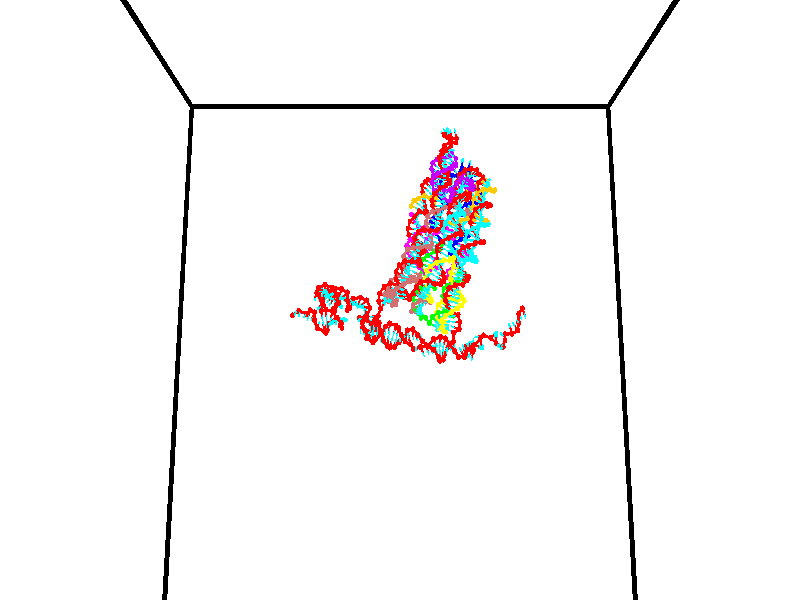 // switches for output
#declare DRAW_BASES = 1; // possible values are 0, 1; only relevant for DNA ribbons
#declare DRAW_BASES_TYPE = 3; // possible values are 1, 2, 3; only relevant for DNA ribbons
#declare DRAW_FOG = 0; // set to 1 to enable fog

#include "colors.inc"

#include "transforms.inc"
background { rgb <1, 1, 1>}

#default {
   normal{
       ripples 0.25
       frequency 0.20
       turbulence 0.2
       lambda 5
   }
	finish {
		phong 0.1
		phong_size 40.
	}
}

// original window dimensions: 1024x640


// camera settings

camera {
	sky <0, 0.179814, -0.983701>
	up <0, 0.179814, -0.983701>
	right 1.6 * <1, 0, 0>
	location <35, 94.9851, 44.8844>
	look_at <35, 29.7336, 32.9568>
	direction <0, -65.2515, -11.9276>
	angle 67.0682
}


# declare cpy_camera_pos = <35, 94.9851, 44.8844>;
# if (DRAW_FOG = 1)
fog {
	fog_type 2
	up vnormalize(cpy_camera_pos)
	color rgbt<1,1,1,0.3>
	distance 1e-5
	fog_alt 3e-3
	fog_offset 56
}
# end


// LIGHTS

# declare lum = 6;
global_settings {
	ambient_light rgb lum * <0.05, 0.05, 0.05>
	max_trace_level 15
}# declare cpy_direct_light_amount = 0.25;
light_source
{	1000 * <-1, -1.16352, -0.803886>,
	rgb lum * cpy_direct_light_amount
	parallel
}

light_source
{	1000 * <1, 1.16352, 0.803886>,
	rgb lum * cpy_direct_light_amount
	parallel
}

// strand 0

// nucleotide -1

// particle -1
sphere {
	<24.121565, 34.570068, 35.161076> 0.250000
	pigment { color rgbt <1,0,0,0> }
	no_shadow
}
cylinder {
	<24.334209, 34.904568, 35.107285>,  <24.461796, 35.105267, 35.075008>, 0.100000
	pigment { color rgbt <1,0,0,0> }
	no_shadow
}
cylinder {
	<24.334209, 34.904568, 35.107285>,  <24.121565, 34.570068, 35.161076>, 0.100000
	pigment { color rgbt <1,0,0,0> }
	no_shadow
}

// particle -1
sphere {
	<24.334209, 34.904568, 35.107285> 0.100000
	pigment { color rgbt <1,0,0,0> }
	no_shadow
}
sphere {
	0, 1
	scale<0.080000,0.200000,0.300000>
	matrix <0.827230, -0.478528, 0.294451,
		0.181882, -0.267778, -0.946158,
		0.531611, 0.836245, -0.134478,
		24.493692, 35.155441, 35.066940>
	pigment { color rgbt <0,1,1,0> }
	no_shadow
}
cylinder {
	<24.700382, 34.417351, 34.762470>,  <24.121565, 34.570068, 35.161076>, 0.130000
	pigment { color rgbt <1,0,0,0> }
	no_shadow
}

// nucleotide -1

// particle -1
sphere {
	<24.700382, 34.417351, 34.762470> 0.250000
	pigment { color rgbt <1,0,0,0> }
	no_shadow
}
cylinder {
	<24.788082, 34.735992, 34.987804>,  <24.840702, 34.927177, 35.123005>, 0.100000
	pigment { color rgbt <1,0,0,0> }
	no_shadow
}
cylinder {
	<24.788082, 34.735992, 34.987804>,  <24.700382, 34.417351, 34.762470>, 0.100000
	pigment { color rgbt <1,0,0,0> }
	no_shadow
}

// particle -1
sphere {
	<24.788082, 34.735992, 34.987804> 0.100000
	pigment { color rgbt <1,0,0,0> }
	no_shadow
}
sphere {
	0, 1
	scale<0.080000,0.200000,0.300000>
	matrix <0.800479, -0.476977, 0.362941,
		0.557820, 0.371365, -0.742243,
		0.219249, 0.796606, 0.563337,
		24.853857, 34.974976, 35.156807>
	pigment { color rgbt <0,1,1,0> }
	no_shadow
}
cylinder {
	<25.420609, 34.136028, 34.937733>,  <24.700382, 34.417351, 34.762470>, 0.130000
	pigment { color rgbt <1,0,0,0> }
	no_shadow
}

// nucleotide -1

// particle -1
sphere {
	<25.420609, 34.136028, 34.937733> 0.250000
	pigment { color rgbt <1,0,0,0> }
	no_shadow
}
cylinder {
	<25.379597, 34.488979, 35.121426>,  <25.354990, 34.700752, 35.231640>, 0.100000
	pigment { color rgbt <1,0,0,0> }
	no_shadow
}
cylinder {
	<25.379597, 34.488979, 35.121426>,  <25.420609, 34.136028, 34.937733>, 0.100000
	pigment { color rgbt <1,0,0,0> }
	no_shadow
}

// particle -1
sphere {
	<25.379597, 34.488979, 35.121426> 0.100000
	pigment { color rgbt <1,0,0,0> }
	no_shadow
}
sphere {
	0, 1
	scale<0.080000,0.200000,0.300000>
	matrix <0.789345, -0.208766, 0.577366,
		0.605328, 0.421687, -0.675098,
		-0.102530, 0.882381, 0.459229,
		25.348837, 34.753693, 35.259193>
	pigment { color rgbt <0,1,1,0> }
	no_shadow
}
cylinder {
	<25.886789, 34.599342, 34.733044>,  <25.420609, 34.136028, 34.937733>, 0.130000
	pigment { color rgbt <1,0,0,0> }
	no_shadow
}

// nucleotide -1

// particle -1
sphere {
	<25.886789, 34.599342, 34.733044> 0.250000
	pigment { color rgbt <1,0,0,0> }
	no_shadow
}
cylinder {
	<25.771446, 34.621635, 35.115402>,  <25.702240, 34.635010, 35.344818>, 0.100000
	pigment { color rgbt <1,0,0,0> }
	no_shadow
}
cylinder {
	<25.771446, 34.621635, 35.115402>,  <25.886789, 34.599342, 34.733044>, 0.100000
	pigment { color rgbt <1,0,0,0> }
	no_shadow
}

// particle -1
sphere {
	<25.771446, 34.621635, 35.115402> 0.100000
	pigment { color rgbt <1,0,0,0> }
	no_shadow
}
sphere {
	0, 1
	scale<0.080000,0.200000,0.300000>
	matrix <0.936116, -0.193507, 0.293669,
		0.201340, 0.979515, 0.003629,
		-0.288356, 0.055731, 0.955900,
		25.684940, 34.638355, 35.402172>
	pigment { color rgbt <0,1,1,0> }
	no_shadow
}
cylinder {
	<26.402132, 34.976234, 34.974457>,  <25.886789, 34.599342, 34.733044>, 0.130000
	pigment { color rgbt <1,0,0,0> }
	no_shadow
}

// nucleotide -1

// particle -1
sphere {
	<26.402132, 34.976234, 34.974457> 0.250000
	pigment { color rgbt <1,0,0,0> }
	no_shadow
}
cylinder {
	<26.223404, 34.733444, 35.237343>,  <26.116167, 34.587769, 35.395077>, 0.100000
	pigment { color rgbt <1,0,0,0> }
	no_shadow
}
cylinder {
	<26.223404, 34.733444, 35.237343>,  <26.402132, 34.976234, 34.974457>, 0.100000
	pigment { color rgbt <1,0,0,0> }
	no_shadow
}

// particle -1
sphere {
	<26.223404, 34.733444, 35.237343> 0.100000
	pigment { color rgbt <1,0,0,0> }
	no_shadow
}
sphere {
	0, 1
	scale<0.080000,0.200000,0.300000>
	matrix <0.889134, -0.220027, 0.401283,
		-0.098962, 0.763656, 0.637994,
		-0.446818, -0.606974, 0.657218,
		26.089359, 34.551353, 35.434509>
	pigment { color rgbt <0,1,1,0> }
	no_shadow
}
cylinder {
	<26.427301, 35.211277, 35.667515>,  <26.402132, 34.976234, 34.974457>, 0.130000
	pigment { color rgbt <1,0,0,0> }
	no_shadow
}

// nucleotide -1

// particle -1
sphere {
	<26.427301, 35.211277, 35.667515> 0.250000
	pigment { color rgbt <1,0,0,0> }
	no_shadow
}
cylinder {
	<26.420567, 34.812946, 35.631649>,  <26.416525, 34.573948, 35.610130>, 0.100000
	pigment { color rgbt <1,0,0,0> }
	no_shadow
}
cylinder {
	<26.420567, 34.812946, 35.631649>,  <26.427301, 35.211277, 35.667515>, 0.100000
	pigment { color rgbt <1,0,0,0> }
	no_shadow
}

// particle -1
sphere {
	<26.420567, 34.812946, 35.631649> 0.100000
	pigment { color rgbt <1,0,0,0> }
	no_shadow
}
sphere {
	0, 1
	scale<0.080000,0.200000,0.300000>
	matrix <0.954270, -0.042777, 0.295869,
		-0.298471, -0.080586, 0.951011,
		-0.016838, -0.995829, -0.089668,
		26.415516, 34.514198, 35.604748>
	pigment { color rgbt <0,1,1,0> }
	no_shadow
}
cylinder {
	<26.672808, 34.907211, 36.300468>,  <26.427301, 35.211277, 35.667515>, 0.130000
	pigment { color rgbt <1,0,0,0> }
	no_shadow
}

// nucleotide -1

// particle -1
sphere {
	<26.672808, 34.907211, 36.300468> 0.250000
	pigment { color rgbt <1,0,0,0> }
	no_shadow
}
cylinder {
	<26.721609, 34.618439, 36.028019>,  <26.750889, 34.445175, 35.864548>, 0.100000
	pigment { color rgbt <1,0,0,0> }
	no_shadow
}
cylinder {
	<26.721609, 34.618439, 36.028019>,  <26.672808, 34.907211, 36.300468>, 0.100000
	pigment { color rgbt <1,0,0,0> }
	no_shadow
}

// particle -1
sphere {
	<26.721609, 34.618439, 36.028019> 0.100000
	pigment { color rgbt <1,0,0,0> }
	no_shadow
}
sphere {
	0, 1
	scale<0.080000,0.200000,0.300000>
	matrix <0.859685, -0.266108, 0.436036,
		-0.496041, -0.638751, 0.588168,
		0.122002, -0.721931, -0.681125,
		26.758209, 34.401859, 35.823681>
	pigment { color rgbt <0,1,1,0> }
	no_shadow
}
cylinder {
	<27.334135, 34.551895, 36.506077>,  <26.672808, 34.907211, 36.300468>, 0.130000
	pigment { color rgbt <1,0,0,0> }
	no_shadow
}

// nucleotide -1

// particle -1
sphere {
	<27.334135, 34.551895, 36.506077> 0.250000
	pigment { color rgbt <1,0,0,0> }
	no_shadow
}
cylinder {
	<27.264317, 34.420597, 36.134747>,  <27.222425, 34.341816, 35.911949>, 0.100000
	pigment { color rgbt <1,0,0,0> }
	no_shadow
}
cylinder {
	<27.264317, 34.420597, 36.134747>,  <27.334135, 34.551895, 36.506077>, 0.100000
	pigment { color rgbt <1,0,0,0> }
	no_shadow
}

// particle -1
sphere {
	<27.264317, 34.420597, 36.134747> 0.100000
	pigment { color rgbt <1,0,0,0> }
	no_shadow
}
sphere {
	0, 1
	scale<0.080000,0.200000,0.300000>
	matrix <0.875242, -0.483641, 0.006448,
		-0.451092, -0.811383, 0.371716,
		-0.174545, -0.328250, -0.928324,
		27.211952, 34.322121, 35.856251>
	pigment { color rgbt <0,1,1,0> }
	no_shadow
}
cylinder {
	<27.448225, 33.827118, 36.556946>,  <27.334135, 34.551895, 36.506077>, 0.130000
	pigment { color rgbt <1,0,0,0> }
	no_shadow
}

// nucleotide -1

// particle -1
sphere {
	<27.448225, 33.827118, 36.556946> 0.250000
	pigment { color rgbt <1,0,0,0> }
	no_shadow
}
cylinder {
	<27.473280, 33.924587, 36.169811>,  <27.488314, 33.983070, 35.937531>, 0.100000
	pigment { color rgbt <1,0,0,0> }
	no_shadow
}
cylinder {
	<27.473280, 33.924587, 36.169811>,  <27.448225, 33.827118, 36.556946>, 0.100000
	pigment { color rgbt <1,0,0,0> }
	no_shadow
}

// particle -1
sphere {
	<27.473280, 33.924587, 36.169811> 0.100000
	pigment { color rgbt <1,0,0,0> }
	no_shadow
}
sphere {
	0, 1
	scale<0.080000,0.200000,0.300000>
	matrix <0.880761, -0.469586, -0.061228,
		-0.469400, -0.848593, -0.244035,
		0.062637, 0.243677, -0.967832,
		27.492071, 33.997692, 35.879463>
	pigment { color rgbt <0,1,1,0> }
	no_shadow
}
cylinder {
	<27.474277, 33.194458, 36.195385>,  <27.448225, 33.827118, 36.556946>, 0.130000
	pigment { color rgbt <1,0,0,0> }
	no_shadow
}

// nucleotide -1

// particle -1
sphere {
	<27.474277, 33.194458, 36.195385> 0.250000
	pigment { color rgbt <1,0,0,0> }
	no_shadow
}
cylinder {
	<27.640173, 33.477383, 35.966400>,  <27.739710, 33.647137, 35.829010>, 0.100000
	pigment { color rgbt <1,0,0,0> }
	no_shadow
}
cylinder {
	<27.640173, 33.477383, 35.966400>,  <27.474277, 33.194458, 36.195385>, 0.100000
	pigment { color rgbt <1,0,0,0> }
	no_shadow
}

// particle -1
sphere {
	<27.640173, 33.477383, 35.966400> 0.100000
	pigment { color rgbt <1,0,0,0> }
	no_shadow
}
sphere {
	0, 1
	scale<0.080000,0.200000,0.300000>
	matrix <0.804103, -0.579360, -0.133271,
		-0.425923, -0.405041, -0.809031,
		0.414740, 0.707307, -0.572457,
		27.764595, 33.689575, 35.794662>
	pigment { color rgbt <0,1,1,0> }
	no_shadow
}
cylinder {
	<27.593271, 32.813953, 35.608326>,  <27.474277, 33.194458, 36.195385>, 0.130000
	pigment { color rgbt <1,0,0,0> }
	no_shadow
}

// nucleotide -1

// particle -1
sphere {
	<27.593271, 32.813953, 35.608326> 0.250000
	pigment { color rgbt <1,0,0,0> }
	no_shadow
}
cylinder {
	<27.831699, 33.135109, 35.604767>,  <27.974756, 33.327801, 35.602631>, 0.100000
	pigment { color rgbt <1,0,0,0> }
	no_shadow
}
cylinder {
	<27.831699, 33.135109, 35.604767>,  <27.593271, 32.813953, 35.608326>, 0.100000
	pigment { color rgbt <1,0,0,0> }
	no_shadow
}

// particle -1
sphere {
	<27.831699, 33.135109, 35.604767> 0.100000
	pigment { color rgbt <1,0,0,0> }
	no_shadow
}
sphere {
	0, 1
	scale<0.080000,0.200000,0.300000>
	matrix <0.788733, -0.587565, -0.180744,
		-0.150343, 0.100719, -0.983490,
		0.596069, 0.802884, -0.008896,
		28.010519, 33.375973, 35.602097>
	pigment { color rgbt <0,1,1,0> }
	no_shadow
}
cylinder {
	<28.154705, 32.592075, 35.280537>,  <27.593271, 32.813953, 35.608326>, 0.130000
	pigment { color rgbt <1,0,0,0> }
	no_shadow
}

// nucleotide -1

// particle -1
sphere {
	<28.154705, 32.592075, 35.280537> 0.250000
	pigment { color rgbt <1,0,0,0> }
	no_shadow
}
cylinder {
	<28.280098, 32.926048, 35.461475>,  <28.355333, 33.126431, 35.570038>, 0.100000
	pigment { color rgbt <1,0,0,0> }
	no_shadow
}
cylinder {
	<28.280098, 32.926048, 35.461475>,  <28.154705, 32.592075, 35.280537>, 0.100000
	pigment { color rgbt <1,0,0,0> }
	no_shadow
}

// particle -1
sphere {
	<28.280098, 32.926048, 35.461475> 0.100000
	pigment { color rgbt <1,0,0,0> }
	no_shadow
}
sphere {
	0, 1
	scale<0.080000,0.200000,0.300000>
	matrix <0.949549, -0.280242, -0.140785,
		0.009222, 0.473662, -0.880658,
		0.313482, 0.834930, 0.452350,
		28.374142, 33.176529, 35.597179>
	pigment { color rgbt <0,1,1,0> }
	no_shadow
}
cylinder {
	<28.789003, 32.204609, 35.220081>,  <28.154705, 32.592075, 35.280537>, 0.130000
	pigment { color rgbt <1,0,0,0> }
	no_shadow
}

// nucleotide -1

// particle -1
sphere {
	<28.789003, 32.204609, 35.220081> 0.250000
	pigment { color rgbt <1,0,0,0> }
	no_shadow
}
cylinder {
	<29.094616, 32.462231, 35.235348>,  <29.277983, 32.616802, 35.244507>, 0.100000
	pigment { color rgbt <1,0,0,0> }
	no_shadow
}
cylinder {
	<29.094616, 32.462231, 35.235348>,  <28.789003, 32.204609, 35.220081>, 0.100000
	pigment { color rgbt <1,0,0,0> }
	no_shadow
}

// particle -1
sphere {
	<29.094616, 32.462231, 35.235348> 0.100000
	pigment { color rgbt <1,0,0,0> }
	no_shadow
}
sphere {
	0, 1
	scale<0.080000,0.200000,0.300000>
	matrix <-0.637613, 0.744716, 0.197096,
		0.098520, -0.174920, 0.979641,
		0.764031, 0.644050, 0.038162,
		29.323826, 32.655445, 35.246796>
	pigment { color rgbt <0,1,1,0> }
	no_shadow
}
cylinder {
	<28.738276, 32.711807, 35.759979>,  <28.789003, 32.204609, 35.220081>, 0.130000
	pigment { color rgbt <1,0,0,0> }
	no_shadow
}

// nucleotide -1

// particle -1
sphere {
	<28.738276, 32.711807, 35.759979> 0.250000
	pigment { color rgbt <1,0,0,0> }
	no_shadow
}
cylinder {
	<28.969791, 32.894020, 35.489426>,  <29.108700, 33.003345, 35.327095>, 0.100000
	pigment { color rgbt <1,0,0,0> }
	no_shadow
}
cylinder {
	<28.969791, 32.894020, 35.489426>,  <28.738276, 32.711807, 35.759979>, 0.100000
	pigment { color rgbt <1,0,0,0> }
	no_shadow
}

// particle -1
sphere {
	<28.969791, 32.894020, 35.489426> 0.100000
	pigment { color rgbt <1,0,0,0> }
	no_shadow
}
sphere {
	0, 1
	scale<0.080000,0.200000,0.300000>
	matrix <-0.605967, 0.795306, 0.017090,
		0.545717, 0.399975, 0.736351,
		0.578789, 0.455530, -0.676384,
		29.143429, 33.030678, 35.286510>
	pigment { color rgbt <0,1,1,0> }
	no_shadow
}
cylinder {
	<29.009499, 33.291805, 36.064419>,  <28.738276, 32.711807, 35.759979>, 0.130000
	pigment { color rgbt <1,0,0,0> }
	no_shadow
}

// nucleotide -1

// particle -1
sphere {
	<29.009499, 33.291805, 36.064419> 0.250000
	pigment { color rgbt <1,0,0,0> }
	no_shadow
}
cylinder {
	<28.923687, 33.316441, 35.674507>,  <28.872200, 33.331223, 35.440559>, 0.100000
	pigment { color rgbt <1,0,0,0> }
	no_shadow
}
cylinder {
	<28.923687, 33.316441, 35.674507>,  <29.009499, 33.291805, 36.064419>, 0.100000
	pigment { color rgbt <1,0,0,0> }
	no_shadow
}

// particle -1
sphere {
	<28.923687, 33.316441, 35.674507> 0.100000
	pigment { color rgbt <1,0,0,0> }
	no_shadow
}
sphere {
	0, 1
	scale<0.080000,0.200000,0.300000>
	matrix <-0.703532, 0.682537, 0.197954,
		0.677511, 0.728251, -0.103096,
		-0.214528, 0.061585, -0.974774,
		28.859329, 33.334915, 35.382076>
	pigment { color rgbt <0,1,1,0> }
	no_shadow
}
cylinder {
	<29.031843, 34.090397, 35.757217>,  <29.009499, 33.291805, 36.064419>, 0.130000
	pigment { color rgbt <1,0,0,0> }
	no_shadow
}

// nucleotide -1

// particle -1
sphere {
	<29.031843, 34.090397, 35.757217> 0.250000
	pigment { color rgbt <1,0,0,0> }
	no_shadow
}
cylinder {
	<28.794384, 33.827522, 35.571449>,  <28.651909, 33.669796, 35.459988>, 0.100000
	pigment { color rgbt <1,0,0,0> }
	no_shadow
}
cylinder {
	<28.794384, 33.827522, 35.571449>,  <29.031843, 34.090397, 35.757217>, 0.100000
	pigment { color rgbt <1,0,0,0> }
	no_shadow
}

// particle -1
sphere {
	<28.794384, 33.827522, 35.571449> 0.100000
	pigment { color rgbt <1,0,0,0> }
	no_shadow
}
sphere {
	0, 1
	scale<0.080000,0.200000,0.300000>
	matrix <-0.802208, 0.528908, 0.276981,
		0.063605, 0.536989, -0.841188,
		-0.593647, -0.657191, -0.464418,
		28.616289, 33.630363, 35.432125>
	pigment { color rgbt <0,1,1,0> }
	no_shadow
}
cylinder {
	<28.616795, 34.517349, 35.339817>,  <29.031843, 34.090397, 35.757217>, 0.130000
	pigment { color rgbt <1,0,0,0> }
	no_shadow
}

// nucleotide -1

// particle -1
sphere {
	<28.616795, 34.517349, 35.339817> 0.250000
	pigment { color rgbt <1,0,0,0> }
	no_shadow
}
cylinder {
	<28.427372, 34.172157, 35.410248>,  <28.313719, 33.965042, 35.452507>, 0.100000
	pigment { color rgbt <1,0,0,0> }
	no_shadow
}
cylinder {
	<28.427372, 34.172157, 35.410248>,  <28.616795, 34.517349, 35.339817>, 0.100000
	pigment { color rgbt <1,0,0,0> }
	no_shadow
}

// particle -1
sphere {
	<28.427372, 34.172157, 35.410248> 0.100000
	pigment { color rgbt <1,0,0,0> }
	no_shadow
}
sphere {
	0, 1
	scale<0.080000,0.200000,0.300000>
	matrix <-0.862021, 0.495147, 0.108398,
		-0.180730, -0.100450, -0.978390,
		-0.473558, -0.862983, 0.176078,
		28.285305, 33.913261, 35.463070>
	pigment { color rgbt <0,1,1,0> }
	no_shadow
}
cylinder {
	<28.117033, 34.395992, 34.798054>,  <28.616795, 34.517349, 35.339817>, 0.130000
	pigment { color rgbt <1,0,0,0> }
	no_shadow
}

// nucleotide -1

// particle -1
sphere {
	<28.117033, 34.395992, 34.798054> 0.250000
	pigment { color rgbt <1,0,0,0> }
	no_shadow
}
cylinder {
	<28.011213, 34.172955, 35.112785>,  <27.947721, 34.039131, 35.301624>, 0.100000
	pigment { color rgbt <1,0,0,0> }
	no_shadow
}
cylinder {
	<28.011213, 34.172955, 35.112785>,  <28.117033, 34.395992, 34.798054>, 0.100000
	pigment { color rgbt <1,0,0,0> }
	no_shadow
}

// particle -1
sphere {
	<28.011213, 34.172955, 35.112785> 0.100000
	pigment { color rgbt <1,0,0,0> }
	no_shadow
}
sphere {
	0, 1
	scale<0.080000,0.200000,0.300000>
	matrix <-0.922405, 0.384375, -0.037740,
		-0.281394, -0.735760, -0.616015,
		-0.264548, -0.557596, 0.786830,
		27.931849, 34.005676, 35.348835>
	pigment { color rgbt <0,1,1,0> }
	no_shadow
}
cylinder {
	<27.474653, 34.359806, 34.632702>,  <28.117033, 34.395992, 34.798054>, 0.130000
	pigment { color rgbt <1,0,0,0> }
	no_shadow
}

// nucleotide -1

// particle -1
sphere {
	<27.474653, 34.359806, 34.632702> 0.250000
	pigment { color rgbt <1,0,0,0> }
	no_shadow
}
cylinder {
	<27.484203, 34.227005, 35.009892>,  <27.489933, 34.147324, 35.236206>, 0.100000
	pigment { color rgbt <1,0,0,0> }
	no_shadow
}
cylinder {
	<27.484203, 34.227005, 35.009892>,  <27.474653, 34.359806, 34.632702>, 0.100000
	pigment { color rgbt <1,0,0,0> }
	no_shadow
}

// particle -1
sphere {
	<27.484203, 34.227005, 35.009892> 0.100000
	pigment { color rgbt <1,0,0,0> }
	no_shadow
}
sphere {
	0, 1
	scale<0.080000,0.200000,0.300000>
	matrix <-0.939783, 0.314224, 0.134426,
		-0.340936, -0.889404, -0.304506,
		0.023876, -0.332001, 0.942977,
		27.491365, 34.127403, 35.292786>
	pigment { color rgbt <0,1,1,0> }
	no_shadow
}
cylinder {
	<26.938032, 33.999840, 34.681519>,  <27.474653, 34.359806, 34.632702>, 0.130000
	pigment { color rgbt <1,0,0,0> }
	no_shadow
}

// nucleotide -1

// particle -1
sphere {
	<26.938032, 33.999840, 34.681519> 0.250000
	pigment { color rgbt <1,0,0,0> }
	no_shadow
}
cylinder {
	<27.023003, 34.118172, 35.054047>,  <27.073984, 34.189171, 35.277565>, 0.100000
	pigment { color rgbt <1,0,0,0> }
	no_shadow
}
cylinder {
	<27.023003, 34.118172, 35.054047>,  <26.938032, 33.999840, 34.681519>, 0.100000
	pigment { color rgbt <1,0,0,0> }
	no_shadow
}

// particle -1
sphere {
	<27.023003, 34.118172, 35.054047> 0.100000
	pigment { color rgbt <1,0,0,0> }
	no_shadow
}
sphere {
	0, 1
	scale<0.080000,0.200000,0.300000>
	matrix <-0.910285, 0.406468, 0.078515,
		-0.355324, -0.864446, 0.355636,
		0.212427, 0.295832, 0.931320,
		27.086731, 34.206921, 35.333443>
	pigment { color rgbt <0,1,1,0> }
	no_shadow
}
cylinder {
	<27.062387, 34.364929, 34.040524>,  <26.938032, 33.999840, 34.681519>, 0.130000
	pigment { color rgbt <1,0,0,0> }
	no_shadow
}

// nucleotide -1

// particle -1
sphere {
	<27.062387, 34.364929, 34.040524> 0.250000
	pigment { color rgbt <1,0,0,0> }
	no_shadow
}
cylinder {
	<26.907343, 34.602215, 34.322758>,  <26.814316, 34.744587, 34.492100>, 0.100000
	pigment { color rgbt <1,0,0,0> }
	no_shadow
}
cylinder {
	<26.907343, 34.602215, 34.322758>,  <27.062387, 34.364929, 34.040524>, 0.100000
	pigment { color rgbt <1,0,0,0> }
	no_shadow
}

// particle -1
sphere {
	<26.907343, 34.602215, 34.322758> 0.100000
	pigment { color rgbt <1,0,0,0> }
	no_shadow
}
sphere {
	0, 1
	scale<0.080000,0.200000,0.300000>
	matrix <-0.191338, 0.696982, -0.691091,
		-0.901747, -0.402880, -0.156654,
		-0.387612, 0.593215, 0.705587,
		26.791059, 34.780178, 34.534435>
	pigment { color rgbt <0,1,1,0> }
	no_shadow
}
cylinder {
	<26.748047, 34.076962, 33.390419>,  <27.062387, 34.364929, 34.040524>, 0.130000
	pigment { color rgbt <1,0,0,0> }
	no_shadow
}

// nucleotide -1

// particle -1
sphere {
	<26.748047, 34.076962, 33.390419> 0.250000
	pigment { color rgbt <1,0,0,0> }
	no_shadow
}
cylinder {
	<26.873928, 34.390354, 33.176086>,  <26.949457, 34.578388, 33.047485>, 0.100000
	pigment { color rgbt <1,0,0,0> }
	no_shadow
}
cylinder {
	<26.873928, 34.390354, 33.176086>,  <26.748047, 34.076962, 33.390419>, 0.100000
	pigment { color rgbt <1,0,0,0> }
	no_shadow
}

// particle -1
sphere {
	<26.873928, 34.390354, 33.176086> 0.100000
	pigment { color rgbt <1,0,0,0> }
	no_shadow
}
sphere {
	0, 1
	scale<0.080000,0.200000,0.300000>
	matrix <0.570433, 0.295094, 0.766502,
		0.758663, -0.546877, -0.354058,
		0.314702, 0.783483, -0.535833,
		26.968338, 34.625401, 33.015335>
	pigment { color rgbt <0,1,1,0> }
	no_shadow
}
cylinder {
	<27.609825, 34.068790, 33.356625>,  <26.748047, 34.076962, 33.390419>, 0.130000
	pigment { color rgbt <1,0,0,0> }
	no_shadow
}

// nucleotide -1

// particle -1
sphere {
	<27.609825, 34.068790, 33.356625> 0.250000
	pigment { color rgbt <1,0,0,0> }
	no_shadow
}
cylinder {
	<27.420559, 34.420723, 33.338665>,  <27.306999, 34.631882, 33.327888>, 0.100000
	pigment { color rgbt <1,0,0,0> }
	no_shadow
}
cylinder {
	<27.420559, 34.420723, 33.338665>,  <27.609825, 34.068790, 33.356625>, 0.100000
	pigment { color rgbt <1,0,0,0> }
	no_shadow
}

// particle -1
sphere {
	<27.420559, 34.420723, 33.338665> 0.100000
	pigment { color rgbt <1,0,0,0> }
	no_shadow
}
sphere {
	0, 1
	scale<0.080000,0.200000,0.300000>
	matrix <0.631615, 0.374325, 0.678928,
		0.614149, 0.292884, -0.732830,
		-0.473164, 0.879829, -0.044901,
		27.278610, 34.684673, 33.325195>
	pigment { color rgbt <0,1,1,0> }
	no_shadow
}
cylinder {
	<28.100653, 34.542534, 33.369888>,  <27.609825, 34.068790, 33.356625>, 0.130000
	pigment { color rgbt <1,0,0,0> }
	no_shadow
}

// nucleotide -1

// particle -1
sphere {
	<28.100653, 34.542534, 33.369888> 0.250000
	pigment { color rgbt <1,0,0,0> }
	no_shadow
}
cylinder {
	<27.762270, 34.711430, 33.500164>,  <27.559240, 34.812767, 33.578331>, 0.100000
	pigment { color rgbt <1,0,0,0> }
	no_shadow
}
cylinder {
	<27.762270, 34.711430, 33.500164>,  <28.100653, 34.542534, 33.369888>, 0.100000
	pigment { color rgbt <1,0,0,0> }
	no_shadow
}

// particle -1
sphere {
	<27.762270, 34.711430, 33.500164> 0.100000
	pigment { color rgbt <1,0,0,0> }
	no_shadow
}
sphere {
	0, 1
	scale<0.080000,0.200000,0.300000>
	matrix <0.474407, 0.317016, 0.821242,
		0.243511, 0.849244, -0.468494,
		-0.845955, 0.422238, 0.325691,
		27.508484, 34.838100, 33.597870>
	pigment { color rgbt <0,1,1,0> }
	no_shadow
}
cylinder {
	<28.244125, 35.250072, 33.474026>,  <28.100653, 34.542534, 33.369888>, 0.130000
	pigment { color rgbt <1,0,0,0> }
	no_shadow
}

// nucleotide -1

// particle -1
sphere {
	<28.244125, 35.250072, 33.474026> 0.250000
	pigment { color rgbt <1,0,0,0> }
	no_shadow
}
cylinder {
	<27.983656, 35.147217, 33.759640>,  <27.827374, 35.085503, 33.931007>, 0.100000
	pigment { color rgbt <1,0,0,0> }
	no_shadow
}
cylinder {
	<27.983656, 35.147217, 33.759640>,  <28.244125, 35.250072, 33.474026>, 0.100000
	pigment { color rgbt <1,0,0,0> }
	no_shadow
}

// particle -1
sphere {
	<27.983656, 35.147217, 33.759640> 0.100000
	pigment { color rgbt <1,0,0,0> }
	no_shadow
}
sphere {
	0, 1
	scale<0.080000,0.200000,0.300000>
	matrix <0.658146, 0.277165, 0.700016,
		-0.377910, 0.925774, -0.011246,
		-0.651174, -0.257141, 0.714038,
		27.788303, 35.070076, 33.973850>
	pigment { color rgbt <0,1,1,0> }
	no_shadow
}
cylinder {
	<28.373425, 35.740063, 33.904030>,  <28.244125, 35.250072, 33.474026>, 0.130000
	pigment { color rgbt <1,0,0,0> }
	no_shadow
}

// nucleotide -1

// particle -1
sphere {
	<28.373425, 35.740063, 33.904030> 0.250000
	pigment { color rgbt <1,0,0,0> }
	no_shadow
}
cylinder {
	<28.185463, 35.441193, 34.092041>,  <28.072687, 35.261871, 34.204845>, 0.100000
	pigment { color rgbt <1,0,0,0> }
	no_shadow
}
cylinder {
	<28.185463, 35.441193, 34.092041>,  <28.373425, 35.740063, 33.904030>, 0.100000
	pigment { color rgbt <1,0,0,0> }
	no_shadow
}

// particle -1
sphere {
	<28.185463, 35.441193, 34.092041> 0.100000
	pigment { color rgbt <1,0,0,0> }
	no_shadow
}
sphere {
	0, 1
	scale<0.080000,0.200000,0.300000>
	matrix <0.658685, 0.057680, 0.750205,
		-0.587644, 0.662121, 0.465048,
		-0.469903, -0.747174, 0.470024,
		28.044493, 35.217041, 34.233047>
	pigment { color rgbt <0,1,1,0> }
	no_shadow
}
cylinder {
	<28.637684, 35.164814, 34.107769>,  <28.373425, 35.740063, 33.904030>, 0.130000
	pigment { color rgbt <1,0,0,0> }
	no_shadow
}

// nucleotide -1

// particle -1
sphere {
	<28.637684, 35.164814, 34.107769> 0.250000
	pigment { color rgbt <1,0,0,0> }
	no_shadow
}
cylinder {
	<28.894199, 35.333206, 34.364368>,  <29.048109, 35.434242, 34.518330>, 0.100000
	pigment { color rgbt <1,0,0,0> }
	no_shadow
}
cylinder {
	<28.894199, 35.333206, 34.364368>,  <28.637684, 35.164814, 34.107769>, 0.100000
	pigment { color rgbt <1,0,0,0> }
	no_shadow
}

// particle -1
sphere {
	<28.894199, 35.333206, 34.364368> 0.100000
	pigment { color rgbt <1,0,0,0> }
	no_shadow
}
sphere {
	0, 1
	scale<0.080000,0.200000,0.300000>
	matrix <-0.399148, 0.897055, -0.189666,
		-0.655308, -0.134424, 0.743305,
		0.641290, 0.420978, 0.641502,
		29.086586, 35.459499, 34.556820>
	pigment { color rgbt <0,1,1,0> }
	no_shadow
}
cylinder {
	<28.379028, 35.566830, 34.774509>,  <28.637684, 35.164814, 34.107769>, 0.130000
	pigment { color rgbt <1,0,0,0> }
	no_shadow
}

// nucleotide -1

// particle -1
sphere {
	<28.379028, 35.566830, 34.774509> 0.250000
	pigment { color rgbt <1,0,0,0> }
	no_shadow
}
cylinder {
	<28.712866, 35.708138, 34.605442>,  <28.913168, 35.792923, 34.504002>, 0.100000
	pigment { color rgbt <1,0,0,0> }
	no_shadow
}
cylinder {
	<28.712866, 35.708138, 34.605442>,  <28.379028, 35.566830, 34.774509>, 0.100000
	pigment { color rgbt <1,0,0,0> }
	no_shadow
}

// particle -1
sphere {
	<28.712866, 35.708138, 34.605442> 0.100000
	pigment { color rgbt <1,0,0,0> }
	no_shadow
}
sphere {
	0, 1
	scale<0.080000,0.200000,0.300000>
	matrix <-0.496927, 0.813946, -0.300924,
		0.237726, 0.461188, 0.854864,
		0.834595, 0.353268, -0.422673,
		28.963245, 35.814117, 34.478642>
	pigment { color rgbt <0,1,1,0> }
	no_shadow
}
cylinder {
	<28.524191, 36.134079, 35.080517>,  <28.379028, 35.566830, 34.774509>, 0.130000
	pigment { color rgbt <1,0,0,0> }
	no_shadow
}

// nucleotide -1

// particle -1
sphere {
	<28.524191, 36.134079, 35.080517> 0.250000
	pigment { color rgbt <1,0,0,0> }
	no_shadow
}
cylinder {
	<28.679415, 36.135460, 34.711864>,  <28.772549, 36.136288, 34.490673>, 0.100000
	pigment { color rgbt <1,0,0,0> }
	no_shadow
}
cylinder {
	<28.679415, 36.135460, 34.711864>,  <28.524191, 36.134079, 35.080517>, 0.100000
	pigment { color rgbt <1,0,0,0> }
	no_shadow
}

// particle -1
sphere {
	<28.679415, 36.135460, 34.711864> 0.100000
	pigment { color rgbt <1,0,0,0> }
	no_shadow
}
sphere {
	0, 1
	scale<0.080000,0.200000,0.300000>
	matrix <-0.568409, 0.788059, -0.236377,
		0.725480, 0.615590, 0.307777,
		0.388058, 0.003456, -0.921629,
		28.795832, 36.136497, 34.435375>
	pigment { color rgbt <0,1,1,0> }
	no_shadow
}
cylinder {
	<28.624863, 36.888348, 35.004211>,  <28.524191, 36.134079, 35.080517>, 0.130000
	pigment { color rgbt <1,0,0,0> }
	no_shadow
}

// nucleotide -1

// particle -1
sphere {
	<28.624863, 36.888348, 35.004211> 0.250000
	pigment { color rgbt <1,0,0,0> }
	no_shadow
}
cylinder {
	<28.663570, 36.735092, 34.636768>,  <28.686796, 36.643139, 34.416302>, 0.100000
	pigment { color rgbt <1,0,0,0> }
	no_shadow
}
cylinder {
	<28.663570, 36.735092, 34.636768>,  <28.624863, 36.888348, 35.004211>, 0.100000
	pigment { color rgbt <1,0,0,0> }
	no_shadow
}

// particle -1
sphere {
	<28.663570, 36.735092, 34.636768> 0.100000
	pigment { color rgbt <1,0,0,0> }
	no_shadow
}
sphere {
	0, 1
	scale<0.080000,0.200000,0.300000>
	matrix <-0.320664, 0.861727, -0.393194,
		0.942237, 0.332614, -0.039468,
		0.096771, -0.383138, -0.918608,
		28.692602, 36.620152, 34.361187>
	pigment { color rgbt <0,1,1,0> }
	no_shadow
}
cylinder {
	<29.045736, 37.270367, 34.557079>,  <28.624863, 36.888348, 35.004211>, 0.130000
	pigment { color rgbt <1,0,0,0> }
	no_shadow
}

// nucleotide -1

// particle -1
sphere {
	<29.045736, 37.270367, 34.557079> 0.250000
	pigment { color rgbt <1,0,0,0> }
	no_shadow
}
cylinder {
	<28.781658, 37.069855, 34.333344>,  <28.623211, 36.949547, 34.199104>, 0.100000
	pigment { color rgbt <1,0,0,0> }
	no_shadow
}
cylinder {
	<28.781658, 37.069855, 34.333344>,  <29.045736, 37.270367, 34.557079>, 0.100000
	pigment { color rgbt <1,0,0,0> }
	no_shadow
}

// particle -1
sphere {
	<28.781658, 37.069855, 34.333344> 0.100000
	pigment { color rgbt <1,0,0,0> }
	no_shadow
}
sphere {
	0, 1
	scale<0.080000,0.200000,0.300000>
	matrix <-0.535601, 0.836284, -0.117306,
		0.526567, 0.222135, -0.820599,
		-0.660197, -0.501283, -0.559335,
		28.583599, 36.919468, 34.165543>
	pigment { color rgbt <0,1,1,0> }
	no_shadow
}
cylinder {
	<28.927286, 37.676636, 34.011703>,  <29.045736, 37.270367, 34.557079>, 0.130000
	pigment { color rgbt <1,0,0,0> }
	no_shadow
}

// nucleotide -1

// particle -1
sphere {
	<28.927286, 37.676636, 34.011703> 0.250000
	pigment { color rgbt <1,0,0,0> }
	no_shadow
}
cylinder {
	<28.619530, 37.428566, 34.072918>,  <28.434875, 37.279724, 34.109646>, 0.100000
	pigment { color rgbt <1,0,0,0> }
	no_shadow
}
cylinder {
	<28.619530, 37.428566, 34.072918>,  <28.927286, 37.676636, 34.011703>, 0.100000
	pigment { color rgbt <1,0,0,0> }
	no_shadow
}

// particle -1
sphere {
	<28.619530, 37.428566, 34.072918> 0.100000
	pigment { color rgbt <1,0,0,0> }
	no_shadow
}
sphere {
	0, 1
	scale<0.080000,0.200000,0.300000>
	matrix <-0.638053, 0.734711, -0.230406,
		0.030452, -0.274920, -0.960985,
		-0.769390, -0.620176, 0.153040,
		28.388712, 37.242512, 34.118832>
	pigment { color rgbt <0,1,1,0> }
	no_shadow
}
cylinder {
	<28.475674, 37.836353, 33.433865>,  <28.927286, 37.676636, 34.011703>, 0.130000
	pigment { color rgbt <1,0,0,0> }
	no_shadow
}

// nucleotide -1

// particle -1
sphere {
	<28.475674, 37.836353, 33.433865> 0.250000
	pigment { color rgbt <1,0,0,0> }
	no_shadow
}
cylinder {
	<28.286566, 37.706085, 33.761383>,  <28.173101, 37.627926, 33.957893>, 0.100000
	pigment { color rgbt <1,0,0,0> }
	no_shadow
}
cylinder {
	<28.286566, 37.706085, 33.761383>,  <28.475674, 37.836353, 33.433865>, 0.100000
	pigment { color rgbt <1,0,0,0> }
	no_shadow
}

// particle -1
sphere {
	<28.286566, 37.706085, 33.761383> 0.100000
	pigment { color rgbt <1,0,0,0> }
	no_shadow
}
sphere {
	0, 1
	scale<0.080000,0.200000,0.300000>
	matrix <-0.746352, 0.641968, -0.175602,
		-0.468454, -0.694130, -0.546566,
		-0.472768, -0.325670, 0.818797,
		28.144735, 37.608383, 34.007023>
	pigment { color rgbt <0,1,1,0> }
	no_shadow
}
cylinder {
	<27.731031, 37.618572, 33.154842>,  <28.475674, 37.836353, 33.433865>, 0.130000
	pigment { color rgbt <1,0,0,0> }
	no_shadow
}

// nucleotide -1

// particle -1
sphere {
	<27.731031, 37.618572, 33.154842> 0.250000
	pigment { color rgbt <1,0,0,0> }
	no_shadow
}
cylinder {
	<27.809725, 37.741058, 33.527409>,  <27.856941, 37.814548, 33.750946>, 0.100000
	pigment { color rgbt <1,0,0,0> }
	no_shadow
}
cylinder {
	<27.809725, 37.741058, 33.527409>,  <27.731031, 37.618572, 33.154842>, 0.100000
	pigment { color rgbt <1,0,0,0> }
	no_shadow
}

// particle -1
sphere {
	<27.809725, 37.741058, 33.527409> 0.100000
	pigment { color rgbt <1,0,0,0> }
	no_shadow
}
sphere {
	0, 1
	scale<0.080000,0.200000,0.300000>
	matrix <-0.616161, 0.777559, -0.125485,
		-0.762654, -0.549213, 0.341649,
		0.196734, 0.306212, 0.931413,
		27.868746, 37.832924, 33.806831>
	pigment { color rgbt <0,1,1,0> }
	no_shadow
}
cylinder {
	<27.145565, 37.977295, 33.502182>,  <27.731031, 37.618572, 33.154842>, 0.130000
	pigment { color rgbt <1,0,0,0> }
	no_shadow
}

// nucleotide -1

// particle -1
sphere {
	<27.145565, 37.977295, 33.502182> 0.250000
	pigment { color rgbt <1,0,0,0> }
	no_shadow
}
cylinder {
	<27.470633, 38.135971, 33.672924>,  <27.665672, 38.231174, 33.775372>, 0.100000
	pigment { color rgbt <1,0,0,0> }
	no_shadow
}
cylinder {
	<27.470633, 38.135971, 33.672924>,  <27.145565, 37.977295, 33.502182>, 0.100000
	pigment { color rgbt <1,0,0,0> }
	no_shadow
}

// particle -1
sphere {
	<27.470633, 38.135971, 33.672924> 0.100000
	pigment { color rgbt <1,0,0,0> }
	no_shadow
}
sphere {
	0, 1
	scale<0.080000,0.200000,0.300000>
	matrix <-0.400227, 0.912379, -0.085921,
		-0.423541, -0.101016, 0.900227,
		0.812669, 0.396686, 0.426860,
		27.714434, 38.254978, 33.800983>
	pigment { color rgbt <0,1,1,0> }
	no_shadow
}
cylinder {
	<27.086826, 38.545662, 34.005890>,  <27.145565, 37.977295, 33.502182>, 0.130000
	pigment { color rgbt <1,0,0,0> }
	no_shadow
}

// nucleotide -1

// particle -1
sphere {
	<27.086826, 38.545662, 34.005890> 0.250000
	pigment { color rgbt <1,0,0,0> }
	no_shadow
}
cylinder {
	<26.940569, 38.217434, 34.181606>,  <26.852816, 38.020496, 34.287037>, 0.100000
	pigment { color rgbt <1,0,0,0> }
	no_shadow
}
cylinder {
	<26.940569, 38.217434, 34.181606>,  <27.086826, 38.545662, 34.005890>, 0.100000
	pigment { color rgbt <1,0,0,0> }
	no_shadow
}

// particle -1
sphere {
	<26.940569, 38.217434, 34.181606> 0.100000
	pigment { color rgbt <1,0,0,0> }
	no_shadow
}
sphere {
	0, 1
	scale<0.080000,0.200000,0.300000>
	matrix <0.845555, -0.490117, -0.211712,
		0.389029, 0.294035, 0.873041,
		-0.365641, -0.820566, 0.439293,
		26.830877, 37.971264, 34.313393>
	pigment { color rgbt <0,1,1,0> }
	no_shadow
}
cylinder {
	<27.536337, 38.325367, 34.559349>,  <27.086826, 38.545662, 34.005890>, 0.130000
	pigment { color rgbt <1,0,0,0> }
	no_shadow
}

// nucleotide -1

// particle -1
sphere {
	<27.536337, 38.325367, 34.559349> 0.250000
	pigment { color rgbt <1,0,0,0> }
	no_shadow
}
cylinder {
	<27.332769, 38.037640, 34.370209>,  <27.210629, 37.865002, 34.256725>, 0.100000
	pigment { color rgbt <1,0,0,0> }
	no_shadow
}
cylinder {
	<27.332769, 38.037640, 34.370209>,  <27.536337, 38.325367, 34.559349>, 0.100000
	pigment { color rgbt <1,0,0,0> }
	no_shadow
}

// particle -1
sphere {
	<27.332769, 38.037640, 34.370209> 0.100000
	pigment { color rgbt <1,0,0,0> }
	no_shadow
}
sphere {
	0, 1
	scale<0.080000,0.200000,0.300000>
	matrix <0.825455, -0.563615, -0.031025,
		-0.244188, -0.406105, 0.880597,
		-0.508917, -0.719317, -0.472850,
		27.180094, 37.821846, 34.228355>
	pigment { color rgbt <0,1,1,0> }
	no_shadow
}
cylinder {
	<27.569052, 37.562454, 34.830433>,  <27.536337, 38.325367, 34.559349>, 0.130000
	pigment { color rgbt <1,0,0,0> }
	no_shadow
}

// nucleotide -1

// particle -1
sphere {
	<27.569052, 37.562454, 34.830433> 0.250000
	pigment { color rgbt <1,0,0,0> }
	no_shadow
}
cylinder {
	<27.504425, 37.542820, 34.436176>,  <27.465649, 37.531040, 34.199623>, 0.100000
	pigment { color rgbt <1,0,0,0> }
	no_shadow
}
cylinder {
	<27.504425, 37.542820, 34.436176>,  <27.569052, 37.562454, 34.830433>, 0.100000
	pigment { color rgbt <1,0,0,0> }
	no_shadow
}

// particle -1
sphere {
	<27.504425, 37.542820, 34.436176> 0.100000
	pigment { color rgbt <1,0,0,0> }
	no_shadow
}
sphere {
	0, 1
	scale<0.080000,0.200000,0.300000>
	matrix <0.783845, -0.613182, -0.097954,
		-0.599569, -0.788415, 0.137546,
		-0.161569, -0.049085, -0.985640,
		27.455954, 37.528095, 34.140484>
	pigment { color rgbt <0,1,1,0> }
	no_shadow
}
cylinder {
	<27.393425, 36.843285, 34.482838>,  <27.569052, 37.562454, 34.830433>, 0.130000
	pigment { color rgbt <1,0,0,0> }
	no_shadow
}

// nucleotide -1

// particle -1
sphere {
	<27.393425, 36.843285, 34.482838> 0.250000
	pigment { color rgbt <1,0,0,0> }
	no_shadow
}
cylinder {
	<27.605146, 37.073563, 34.233543>,  <27.732180, 37.211727, 34.083969>, 0.100000
	pigment { color rgbt <1,0,0,0> }
	no_shadow
}
cylinder {
	<27.605146, 37.073563, 34.233543>,  <27.393425, 36.843285, 34.482838>, 0.100000
	pigment { color rgbt <1,0,0,0> }
	no_shadow
}

// particle -1
sphere {
	<27.605146, 37.073563, 34.233543> 0.100000
	pigment { color rgbt <1,0,0,0> }
	no_shadow
}
sphere {
	0, 1
	scale<0.080000,0.200000,0.300000>
	matrix <0.591509, -0.777002, -0.215372,
		-0.608241, -0.254650, -0.751795,
		0.529302, 0.575692, -0.623232,
		27.763937, 37.246269, 34.046574>
	pigment { color rgbt <0,1,1,0> }
	no_shadow
}
cylinder {
	<27.462934, 36.445633, 33.932758>,  <27.393425, 36.843285, 34.482838>, 0.130000
	pigment { color rgbt <1,0,0,0> }
	no_shadow
}

// nucleotide -1

// particle -1
sphere {
	<27.462934, 36.445633, 33.932758> 0.250000
	pigment { color rgbt <1,0,0,0> }
	no_shadow
}
cylinder {
	<27.764925, 36.706802, 33.908405>,  <27.946119, 36.863503, 33.893795>, 0.100000
	pigment { color rgbt <1,0,0,0> }
	no_shadow
}
cylinder {
	<27.764925, 36.706802, 33.908405>,  <27.462934, 36.445633, 33.932758>, 0.100000
	pigment { color rgbt <1,0,0,0> }
	no_shadow
}

// particle -1
sphere {
	<27.764925, 36.706802, 33.908405> 0.100000
	pigment { color rgbt <1,0,0,0> }
	no_shadow
}
sphere {
	0, 1
	scale<0.080000,0.200000,0.300000>
	matrix <0.626585, -0.745657, -0.226687,
		-0.193405, 0.132996, -0.972063,
		0.754974, 0.652923, -0.060881,
		27.991417, 36.902679, 33.890141>
	pigment { color rgbt <0,1,1,0> }
	no_shadow
}
cylinder {
	<27.851767, 36.229946, 33.401531>,  <27.462934, 36.445633, 33.932758>, 0.130000
	pigment { color rgbt <1,0,0,0> }
	no_shadow
}

// nucleotide -1

// particle -1
sphere {
	<27.851767, 36.229946, 33.401531> 0.250000
	pigment { color rgbt <1,0,0,0> }
	no_shadow
}
cylinder {
	<28.101545, 36.466389, 33.605751>,  <28.251413, 36.608253, 33.728283>, 0.100000
	pigment { color rgbt <1,0,0,0> }
	no_shadow
}
cylinder {
	<28.101545, 36.466389, 33.605751>,  <27.851767, 36.229946, 33.401531>, 0.100000
	pigment { color rgbt <1,0,0,0> }
	no_shadow
}

// particle -1
sphere {
	<28.101545, 36.466389, 33.605751> 0.100000
	pigment { color rgbt <1,0,0,0> }
	no_shadow
}
sphere {
	0, 1
	scale<0.080000,0.200000,0.300000>
	matrix <0.634868, -0.764883, 0.109072,
		0.454981, 0.256019, -0.852905,
		0.624448, 0.591108, 0.510545,
		28.288879, 36.643723, 33.758915>
	pigment { color rgbt <0,1,1,0> }
	no_shadow
}
cylinder {
	<28.570229, 36.093056, 33.164028>,  <27.851767, 36.229946, 33.401531>, 0.130000
	pigment { color rgbt <1,0,0,0> }
	no_shadow
}

// nucleotide -1

// particle -1
sphere {
	<28.570229, 36.093056, 33.164028> 0.250000
	pigment { color rgbt <1,0,0,0> }
	no_shadow
}
cylinder {
	<28.624796, 36.249084, 33.528278>,  <28.657536, 36.342701, 33.746826>, 0.100000
	pigment { color rgbt <1,0,0,0> }
	no_shadow
}
cylinder {
	<28.624796, 36.249084, 33.528278>,  <28.570229, 36.093056, 33.164028>, 0.100000
	pigment { color rgbt <1,0,0,0> }
	no_shadow
}

// particle -1
sphere {
	<28.624796, 36.249084, 33.528278> 0.100000
	pigment { color rgbt <1,0,0,0> }
	no_shadow
}
sphere {
	0, 1
	scale<0.080000,0.200000,0.300000>
	matrix <0.665685, -0.716848, 0.207345,
		0.733658, 0.577901, -0.357459,
		0.136419, 0.390076, 0.910621,
		28.665722, 36.366108, 33.801464>
	pigment { color rgbt <0,1,1,0> }
	no_shadow
}
cylinder {
	<29.217463, 36.424999, 33.271976>,  <28.570229, 36.093056, 33.164028>, 0.130000
	pigment { color rgbt <1,0,0,0> }
	no_shadow
}

// nucleotide -1

// particle -1
sphere {
	<29.217463, 36.424999, 33.271976> 0.250000
	pigment { color rgbt <1,0,0,0> }
	no_shadow
}
cylinder {
	<29.080679, 36.270042, 33.614437>,  <28.998610, 36.177067, 33.819912>, 0.100000
	pigment { color rgbt <1,0,0,0> }
	no_shadow
}
cylinder {
	<29.080679, 36.270042, 33.614437>,  <29.217463, 36.424999, 33.271976>, 0.100000
	pigment { color rgbt <1,0,0,0> }
	no_shadow
}

// particle -1
sphere {
	<29.080679, 36.270042, 33.614437> 0.100000
	pigment { color rgbt <1,0,0,0> }
	no_shadow
}
sphere {
	0, 1
	scale<0.080000,0.200000,0.300000>
	matrix <0.697371, -0.715289, -0.045116,
		0.629872, 0.581626, 0.514754,
		-0.341957, -0.387392, 0.856150,
		28.978092, 36.153824, 33.871281>
	pigment { color rgbt <0,1,1,0> }
	no_shadow
}
cylinder {
	<29.774529, 36.112610, 33.489185>,  <29.217463, 36.424999, 33.271976>, 0.130000
	pigment { color rgbt <1,0,0,0> }
	no_shadow
}

// nucleotide -1

// particle -1
sphere {
	<29.774529, 36.112610, 33.489185> 0.250000
	pigment { color rgbt <1,0,0,0> }
	no_shadow
}
cylinder {
	<29.481321, 35.946663, 33.704803>,  <29.305397, 35.847095, 33.834175>, 0.100000
	pigment { color rgbt <1,0,0,0> }
	no_shadow
}
cylinder {
	<29.481321, 35.946663, 33.704803>,  <29.774529, 36.112610, 33.489185>, 0.100000
	pigment { color rgbt <1,0,0,0> }
	no_shadow
}

// particle -1
sphere {
	<29.481321, 35.946663, 33.704803> 0.100000
	pigment { color rgbt <1,0,0,0> }
	no_shadow
}
sphere {
	0, 1
	scale<0.080000,0.200000,0.300000>
	matrix <0.547948, -0.829698, 0.106555,
		0.403038, 0.373476, 0.835509,
		-0.733016, -0.414870, 0.539045,
		29.261415, 35.822201, 33.866516>
	pigment { color rgbt <0,1,1,0> }
	no_shadow
}
cylinder {
	<29.837677, 36.010925, 34.243053>,  <29.774529, 36.112610, 33.489185>, 0.130000
	pigment { color rgbt <1,0,0,0> }
	no_shadow
}

// nucleotide -1

// particle -1
sphere {
	<29.837677, 36.010925, 34.243053> 0.250000
	pigment { color rgbt <1,0,0,0> }
	no_shadow
}
cylinder {
	<29.622175, 35.708874, 34.093639>,  <29.492874, 35.527645, 34.003990>, 0.100000
	pigment { color rgbt <1,0,0,0> }
	no_shadow
}
cylinder {
	<29.622175, 35.708874, 34.093639>,  <29.837677, 36.010925, 34.243053>, 0.100000
	pigment { color rgbt <1,0,0,0> }
	no_shadow
}

// particle -1
sphere {
	<29.622175, 35.708874, 34.093639> 0.100000
	pigment { color rgbt <1,0,0,0> }
	no_shadow
}
sphere {
	0, 1
	scale<0.080000,0.200000,0.300000>
	matrix <0.743834, -0.634541, 0.209926,
		-0.395546, -0.164753, 0.903548,
		-0.538752, -0.755125, -0.373539,
		29.460550, 35.482338, 33.981579>
	pigment { color rgbt <0,1,1,0> }
	no_shadow
}
cylinder {
	<29.994364, 35.435024, 34.661221>,  <29.837677, 36.010925, 34.243053>, 0.130000
	pigment { color rgbt <1,0,0,0> }
	no_shadow
}

// nucleotide -1

// particle -1
sphere {
	<29.994364, 35.435024, 34.661221> 0.250000
	pigment { color rgbt <1,0,0,0> }
	no_shadow
}
cylinder {
	<29.827795, 35.270657, 34.336815>,  <29.727854, 35.172035, 34.142174>, 0.100000
	pigment { color rgbt <1,0,0,0> }
	no_shadow
}
cylinder {
	<29.827795, 35.270657, 34.336815>,  <29.994364, 35.435024, 34.661221>, 0.100000
	pigment { color rgbt <1,0,0,0> }
	no_shadow
}

// particle -1
sphere {
	<29.827795, 35.270657, 34.336815> 0.100000
	pigment { color rgbt <1,0,0,0> }
	no_shadow
}
sphere {
	0, 1
	scale<0.080000,0.200000,0.300000>
	matrix <0.541161, -0.828830, 0.142080,
		-0.730574, -0.379723, 0.567515,
		-0.416422, -0.410916, -0.811012,
		29.702869, 35.147381, 34.093510>
	pigment { color rgbt <0,1,1,0> }
	no_shadow
}
cylinder {
	<29.637449, 34.706039, 34.737255>,  <29.994364, 35.435024, 34.661221>, 0.130000
	pigment { color rgbt <1,0,0,0> }
	no_shadow
}

// nucleotide -1

// particle -1
sphere {
	<29.637449, 34.706039, 34.737255> 0.250000
	pigment { color rgbt <1,0,0,0> }
	no_shadow
}
cylinder {
	<29.804865, 34.763222, 34.378506>,  <29.905315, 34.797531, 34.163254>, 0.100000
	pigment { color rgbt <1,0,0,0> }
	no_shadow
}
cylinder {
	<29.804865, 34.763222, 34.378506>,  <29.637449, 34.706039, 34.737255>, 0.100000
	pigment { color rgbt <1,0,0,0> }
	no_shadow
}

// particle -1
sphere {
	<29.804865, 34.763222, 34.378506> 0.100000
	pigment { color rgbt <1,0,0,0> }
	no_shadow
}
sphere {
	0, 1
	scale<0.080000,0.200000,0.300000>
	matrix <0.593750, -0.790333, 0.151110,
		-0.687229, -0.595766, -0.415667,
		0.418542, 0.142955, -0.896876,
		29.930428, 34.806107, 34.109444>
	pigment { color rgbt <0,1,1,0> }
	no_shadow
}
cylinder {
	<29.732288, 34.085987, 34.307190>,  <29.637449, 34.706039, 34.737255>, 0.130000
	pigment { color rgbt <1,0,0,0> }
	no_shadow
}

// nucleotide -1

// particle -1
sphere {
	<29.732288, 34.085987, 34.307190> 0.250000
	pigment { color rgbt <1,0,0,0> }
	no_shadow
}
cylinder {
	<30.022335, 34.339626, 34.199772>,  <30.196363, 34.491810, 34.135319>, 0.100000
	pigment { color rgbt <1,0,0,0> }
	no_shadow
}
cylinder {
	<30.022335, 34.339626, 34.199772>,  <29.732288, 34.085987, 34.307190>, 0.100000
	pigment { color rgbt <1,0,0,0> }
	no_shadow
}

// particle -1
sphere {
	<30.022335, 34.339626, 34.199772> 0.100000
	pigment { color rgbt <1,0,0,0> }
	no_shadow
}
sphere {
	0, 1
	scale<0.080000,0.200000,0.300000>
	matrix <0.633953, -0.766978, -0.099241,
		-0.268898, -0.098285, -0.958141,
		0.725119, 0.634102, -0.268547,
		30.239870, 34.529858, 34.119209>
	pigment { color rgbt <0,1,1,0> }
	no_shadow
}
cylinder {
	<30.163094, 34.013893, 33.614346>,  <29.732288, 34.085987, 34.307190>, 0.130000
	pigment { color rgbt <1,0,0,0> }
	no_shadow
}

// nucleotide -1

// particle -1
sphere {
	<30.163094, 34.013893, 33.614346> 0.250000
	pigment { color rgbt <1,0,0,0> }
	no_shadow
}
cylinder {
	<30.366035, 34.186283, 33.912834>,  <30.487801, 34.289719, 34.091927>, 0.100000
	pigment { color rgbt <1,0,0,0> }
	no_shadow
}
cylinder {
	<30.366035, 34.186283, 33.912834>,  <30.163094, 34.013893, 33.614346>, 0.100000
	pigment { color rgbt <1,0,0,0> }
	no_shadow
}

// particle -1
sphere {
	<30.366035, 34.186283, 33.912834> 0.100000
	pigment { color rgbt <1,0,0,0> }
	no_shadow
}
sphere {
	0, 1
	scale<0.080000,0.200000,0.300000>
	matrix <0.637884, -0.770053, 0.011046,
		0.579392, 0.470399, -0.665605,
		0.507355, 0.430979, 0.746223,
		30.518242, 34.315578, 34.136700>
	pigment { color rgbt <0,1,1,0> }
	no_shadow
}
cylinder {
	<30.937628, 33.964905, 33.526825>,  <30.163094, 34.013893, 33.614346>, 0.130000
	pigment { color rgbt <1,0,0,0> }
	no_shadow
}

// nucleotide -1

// particle -1
sphere {
	<30.937628, 33.964905, 33.526825> 0.250000
	pigment { color rgbt <1,0,0,0> }
	no_shadow
}
cylinder {
	<30.808783, 33.938431, 33.904579>,  <30.731476, 33.922546, 34.131233>, 0.100000
	pigment { color rgbt <1,0,0,0> }
	no_shadow
}
cylinder {
	<30.808783, 33.938431, 33.904579>,  <30.937628, 33.964905, 33.526825>, 0.100000
	pigment { color rgbt <1,0,0,0> }
	no_shadow
}

// particle -1
sphere {
	<30.808783, 33.938431, 33.904579> 0.100000
	pigment { color rgbt <1,0,0,0> }
	no_shadow
}
sphere {
	0, 1
	scale<0.080000,0.200000,0.300000>
	matrix <0.478701, -0.872014, 0.102159,
		0.816756, 0.484985, 0.312570,
		-0.322111, -0.066188, 0.944385,
		30.712149, 33.918575, 34.187893>
	pigment { color rgbt <0,1,1,0> }
	no_shadow
}
cylinder {
	<31.562819, 33.723793, 33.715885>,  <30.937628, 33.964905, 33.526825>, 0.130000
	pigment { color rgbt <1,0,0,0> }
	no_shadow
}

// nucleotide -1

// particle -1
sphere {
	<31.562819, 33.723793, 33.715885> 0.250000
	pigment { color rgbt <1,0,0,0> }
	no_shadow
}
cylinder {
	<31.252346, 33.634205, 33.951641>,  <31.066063, 33.580452, 34.093094>, 0.100000
	pigment { color rgbt <1,0,0,0> }
	no_shadow
}
cylinder {
	<31.252346, 33.634205, 33.951641>,  <31.562819, 33.723793, 33.715885>, 0.100000
	pigment { color rgbt <1,0,0,0> }
	no_shadow
}

// particle -1
sphere {
	<31.252346, 33.634205, 33.951641> 0.100000
	pigment { color rgbt <1,0,0,0> }
	no_shadow
}
sphere {
	0, 1
	scale<0.080000,0.200000,0.300000>
	matrix <0.487900, -0.805453, 0.336451,
		0.399366, 0.548709, 0.734456,
		-0.776183, -0.223975, 0.589385,
		31.019491, 33.567013, 34.128456>
	pigment { color rgbt <0,1,1,0> }
	no_shadow
}
cylinder {
	<31.895546, 33.392799, 34.311649>,  <31.562819, 33.723793, 33.715885>, 0.130000
	pigment { color rgbt <1,0,0,0> }
	no_shadow
}

// nucleotide -1

// particle -1
sphere {
	<31.895546, 33.392799, 34.311649> 0.250000
	pigment { color rgbt <1,0,0,0> }
	no_shadow
}
cylinder {
	<31.515970, 33.274582, 34.267521>,  <31.288225, 33.203651, 34.241043>, 0.100000
	pigment { color rgbt <1,0,0,0> }
	no_shadow
}
cylinder {
	<31.515970, 33.274582, 34.267521>,  <31.895546, 33.392799, 34.311649>, 0.100000
	pigment { color rgbt <1,0,0,0> }
	no_shadow
}

// particle -1
sphere {
	<31.515970, 33.274582, 34.267521> 0.100000
	pigment { color rgbt <1,0,0,0> }
	no_shadow
}
sphere {
	0, 1
	scale<0.080000,0.200000,0.300000>
	matrix <0.237598, -0.899627, 0.366358,
		-0.207520, 0.321440, 0.923911,
		-0.948938, -0.295546, -0.110317,
		31.231289, 33.185917, 34.234425>
	pigment { color rgbt <0,1,1,0> }
	no_shadow
}
cylinder {
	<31.598499, 33.237560, 35.034431>,  <31.895546, 33.392799, 34.311649>, 0.130000
	pigment { color rgbt <1,0,0,0> }
	no_shadow
}

// nucleotide -1

// particle -1
sphere {
	<31.598499, 33.237560, 35.034431> 0.250000
	pigment { color rgbt <1,0,0,0> }
	no_shadow
}
cylinder {
	<31.477980, 33.023705, 34.718613>,  <31.405668, 32.895393, 34.529121>, 0.100000
	pigment { color rgbt <1,0,0,0> }
	no_shadow
}
cylinder {
	<31.477980, 33.023705, 34.718613>,  <31.598499, 33.237560, 35.034431>, 0.100000
	pigment { color rgbt <1,0,0,0> }
	no_shadow
}

// particle -1
sphere {
	<31.477980, 33.023705, 34.718613> 0.100000
	pigment { color rgbt <1,0,0,0> }
	no_shadow
}
sphere {
	0, 1
	scale<0.080000,0.200000,0.300000>
	matrix <0.138723, -0.843793, 0.518431,
		-0.943384, 0.046676, 0.328402,
		-0.301301, -0.534636, -0.789545,
		31.387589, 32.863316, 34.481750>
	pigment { color rgbt <0,1,1,0> }
	no_shadow
}
cylinder {
	<31.021551, 32.829544, 35.265408>,  <31.598499, 33.237560, 35.034431>, 0.130000
	pigment { color rgbt <1,0,0,0> }
	no_shadow
}

// nucleotide -1

// particle -1
sphere {
	<31.021551, 32.829544, 35.265408> 0.250000
	pigment { color rgbt <1,0,0,0> }
	no_shadow
}
cylinder {
	<31.219807, 32.669300, 34.957157>,  <31.338760, 32.573154, 34.772209>, 0.100000
	pigment { color rgbt <1,0,0,0> }
	no_shadow
}
cylinder {
	<31.219807, 32.669300, 34.957157>,  <31.021551, 32.829544, 35.265408>, 0.100000
	pigment { color rgbt <1,0,0,0> }
	no_shadow
}

// particle -1
sphere {
	<31.219807, 32.669300, 34.957157> 0.100000
	pigment { color rgbt <1,0,0,0> }
	no_shadow
}
sphere {
	0, 1
	scale<0.080000,0.200000,0.300000>
	matrix <0.260431, -0.777896, 0.571886,
		-0.828564, -0.484142, -0.281225,
		0.495638, -0.400605, -0.770622,
		31.368498, 32.549118, 34.725971>
	pigment { color rgbt <0,1,1,0> }
	no_shadow
}
cylinder {
	<30.705702, 32.199791, 34.990566>,  <31.021551, 32.829544, 35.265408>, 0.130000
	pigment { color rgbt <1,0,0,0> }
	no_shadow
}

// nucleotide -1

// particle -1
sphere {
	<30.705702, 32.199791, 34.990566> 0.250000
	pigment { color rgbt <1,0,0,0> }
	no_shadow
}
cylinder {
	<31.102945, 32.217472, 34.947151>,  <31.341291, 32.228081, 34.921101>, 0.100000
	pigment { color rgbt <1,0,0,0> }
	no_shadow
}
cylinder {
	<31.102945, 32.217472, 34.947151>,  <30.705702, 32.199791, 34.990566>, 0.100000
	pigment { color rgbt <1,0,0,0> }
	no_shadow
}

// particle -1
sphere {
	<31.102945, 32.217472, 34.947151> 0.100000
	pigment { color rgbt <1,0,0,0> }
	no_shadow
}
sphere {
	0, 1
	scale<0.080000,0.200000,0.300000>
	matrix <0.105335, -0.742632, 0.661365,
		-0.051373, -0.668240, -0.742170,
		0.993109, 0.044200, -0.108541,
		31.400879, 32.230732, 34.914589>
	pigment { color rgbt <0,1,1,0> }
	no_shadow
}
cylinder {
	<30.999596, 31.467197, 34.963001>,  <30.705702, 32.199791, 34.990566>, 0.130000
	pigment { color rgbt <1,0,0,0> }
	no_shadow
}

// nucleotide -1

// particle -1
sphere {
	<30.999596, 31.467197, 34.963001> 0.250000
	pigment { color rgbt <1,0,0,0> }
	no_shadow
}
cylinder {
	<31.332315, 31.662191, 35.069183>,  <31.531946, 31.779188, 35.132893>, 0.100000
	pigment { color rgbt <1,0,0,0> }
	no_shadow
}
cylinder {
	<31.332315, 31.662191, 35.069183>,  <30.999596, 31.467197, 34.963001>, 0.100000
	pigment { color rgbt <1,0,0,0> }
	no_shadow
}

// particle -1
sphere {
	<31.332315, 31.662191, 35.069183> 0.100000
	pigment { color rgbt <1,0,0,0> }
	no_shadow
}
sphere {
	0, 1
	scale<0.080000,0.200000,0.300000>
	matrix <0.264417, -0.768476, 0.582690,
		0.488053, -0.414489, -0.768117,
		0.831798, 0.487487, 0.265460,
		31.581856, 31.808437, 35.148823>
	pigment { color rgbt <0,1,1,0> }
	no_shadow
}
cylinder {
	<31.477198, 30.967045, 35.043526>,  <30.999596, 31.467197, 34.963001>, 0.130000
	pigment { color rgbt <1,0,0,0> }
	no_shadow
}

// nucleotide -1

// particle -1
sphere {
	<31.477198, 30.967045, 35.043526> 0.250000
	pigment { color rgbt <1,0,0,0> }
	no_shadow
}
cylinder {
	<31.652964, 31.271105, 35.234978>,  <31.758423, 31.453541, 35.349850>, 0.100000
	pigment { color rgbt <1,0,0,0> }
	no_shadow
}
cylinder {
	<31.652964, 31.271105, 35.234978>,  <31.477198, 30.967045, 35.043526>, 0.100000
	pigment { color rgbt <1,0,0,0> }
	no_shadow
}

// particle -1
sphere {
	<31.652964, 31.271105, 35.234978> 0.100000
	pigment { color rgbt <1,0,0,0> }
	no_shadow
}
sphere {
	0, 1
	scale<0.080000,0.200000,0.300000>
	matrix <0.241404, -0.613158, 0.752171,
		0.865240, -0.214970, -0.452932,
		0.439413, 0.760148, 0.478634,
		31.784788, 31.499149, 35.378567>
	pigment { color rgbt <0,1,1,0> }
	no_shadow
}
cylinder {
	<32.216995, 30.762932, 35.291691>,  <31.477198, 30.967045, 35.043526>, 0.130000
	pigment { color rgbt <1,0,0,0> }
	no_shadow
}

// nucleotide -1

// particle -1
sphere {
	<32.216995, 30.762932, 35.291691> 0.250000
	pigment { color rgbt <1,0,0,0> }
	no_shadow
}
cylinder {
	<32.067806, 31.053661, 35.522385>,  <31.978292, 31.228098, 35.660801>, 0.100000
	pigment { color rgbt <1,0,0,0> }
	no_shadow
}
cylinder {
	<32.067806, 31.053661, 35.522385>,  <32.216995, 30.762932, 35.291691>, 0.100000
	pigment { color rgbt <1,0,0,0> }
	no_shadow
}

// particle -1
sphere {
	<32.067806, 31.053661, 35.522385> 0.100000
	pigment { color rgbt <1,0,0,0> }
	no_shadow
}
sphere {
	0, 1
	scale<0.080000,0.200000,0.300000>
	matrix <0.265568, -0.511956, 0.816930,
		0.889024, 0.457855, -0.002074,
		-0.372974, 0.726822, 0.576733,
		31.955914, 31.271708, 35.695404>
	pigment { color rgbt <0,1,1,0> }
	no_shadow
}
cylinder {
	<32.649036, 30.820593, 35.919743>,  <32.216995, 30.762932, 35.291691>, 0.130000
	pigment { color rgbt <1,0,0,0> }
	no_shadow
}

// nucleotide -1

// particle -1
sphere {
	<32.649036, 30.820593, 35.919743> 0.250000
	pigment { color rgbt <1,0,0,0> }
	no_shadow
}
cylinder {
	<32.295982, 30.981462, 36.017075>,  <32.084148, 31.077984, 36.075474>, 0.100000
	pigment { color rgbt <1,0,0,0> }
	no_shadow
}
cylinder {
	<32.295982, 30.981462, 36.017075>,  <32.649036, 30.820593, 35.919743>, 0.100000
	pigment { color rgbt <1,0,0,0> }
	no_shadow
}

// particle -1
sphere {
	<32.295982, 30.981462, 36.017075> 0.100000
	pigment { color rgbt <1,0,0,0> }
	no_shadow
}
sphere {
	0, 1
	scale<0.080000,0.200000,0.300000>
	matrix <0.040878, -0.450026, 0.892079,
		0.468276, 0.797328, 0.380769,
		-0.882636, 0.402175, 0.243329,
		32.031193, 31.102116, 36.090073>
	pigment { color rgbt <0,1,1,0> }
	no_shadow
}
cylinder {
	<32.620354, 31.321543, 36.535442>,  <32.649036, 30.820593, 35.919743>, 0.130000
	pigment { color rgbt <1,0,0,0> }
	no_shadow
}

// nucleotide -1

// particle -1
sphere {
	<32.620354, 31.321543, 36.535442> 0.250000
	pigment { color rgbt <1,0,0,0> }
	no_shadow
}
cylinder {
	<32.265083, 31.147366, 36.476738>,  <32.051922, 31.042860, 36.441517>, 0.100000
	pigment { color rgbt <1,0,0,0> }
	no_shadow
}
cylinder {
	<32.265083, 31.147366, 36.476738>,  <32.620354, 31.321543, 36.535442>, 0.100000
	pigment { color rgbt <1,0,0,0> }
	no_shadow
}

// particle -1
sphere {
	<32.265083, 31.147366, 36.476738> 0.100000
	pigment { color rgbt <1,0,0,0> }
	no_shadow
}
sphere {
	0, 1
	scale<0.080000,0.200000,0.300000>
	matrix <0.027401, -0.369003, 0.929024,
		-0.458691, 0.821113, 0.339670,
		-0.888173, -0.435442, -0.146759,
		31.998631, 31.016733, 36.432709>
	pigment { color rgbt <0,1,1,0> }
	no_shadow
}
cylinder {
	<32.108765, 31.530504, 37.066071>,  <32.620354, 31.321543, 36.535442>, 0.130000
	pigment { color rgbt <1,0,0,0> }
	no_shadow
}

// nucleotide -1

// particle -1
sphere {
	<32.108765, 31.530504, 37.066071> 0.250000
	pigment { color rgbt <1,0,0,0> }
	no_shadow
}
cylinder {
	<32.003521, 31.178978, 36.906845>,  <31.940374, 30.968061, 36.811310>, 0.100000
	pigment { color rgbt <1,0,0,0> }
	no_shadow
}
cylinder {
	<32.003521, 31.178978, 36.906845>,  <32.108765, 31.530504, 37.066071>, 0.100000
	pigment { color rgbt <1,0,0,0> }
	no_shadow
}

// particle -1
sphere {
	<32.003521, 31.178978, 36.906845> 0.100000
	pigment { color rgbt <1,0,0,0> }
	no_shadow
}
sphere {
	0, 1
	scale<0.080000,0.200000,0.300000>
	matrix <-0.146676, -0.371365, 0.916828,
		-0.953550, 0.299616, -0.031190,
		-0.263113, -0.878816, -0.398061,
		31.924587, 30.915333, 36.787426>
	pigment { color rgbt <0,1,1,0> }
	no_shadow
}
cylinder {
	<31.467813, 31.761189, 36.726665>,  <32.108765, 31.530504, 37.066071>, 0.130000
	pigment { color rgbt <1,0,0,0> }
	no_shadow
}

// nucleotide -1

// particle -1
sphere {
	<31.467813, 31.761189, 36.726665> 0.250000
	pigment { color rgbt <1,0,0,0> }
	no_shadow
}
cylinder {
	<31.758015, 31.541924, 36.560215>,  <31.932135, 31.410364, 36.460346>, 0.100000
	pigment { color rgbt <1,0,0,0> }
	no_shadow
}
cylinder {
	<31.758015, 31.541924, 36.560215>,  <31.467813, 31.761189, 36.726665>, 0.100000
	pigment { color rgbt <1,0,0,0> }
	no_shadow
}

// particle -1
sphere {
	<31.758015, 31.541924, 36.560215> 0.100000
	pigment { color rgbt <1,0,0,0> }
	no_shadow
}
sphere {
	0, 1
	scale<0.080000,0.200000,0.300000>
	matrix <0.018588, 0.620029, -0.784359,
		0.687968, 0.561319, 0.460022,
		0.725503, -0.548165, -0.416126,
		31.975666, 31.377474, 36.435375>
	pigment { color rgbt <0,1,1,0> }
	no_shadow
}
cylinder {
	<31.609777, 32.265995, 36.274529>,  <31.467813, 31.761189, 36.726665>, 0.130000
	pigment { color rgbt <1,0,0,0> }
	no_shadow
}

// nucleotide -1

// particle -1
sphere {
	<31.609777, 32.265995, 36.274529> 0.250000
	pigment { color rgbt <1,0,0,0> }
	no_shadow
}
cylinder {
	<31.841547, 31.974340, 36.128853>,  <31.980608, 31.799349, 36.041447>, 0.100000
	pigment { color rgbt <1,0,0,0> }
	no_shadow
}
cylinder {
	<31.841547, 31.974340, 36.128853>,  <31.609777, 32.265995, 36.274529>, 0.100000
	pigment { color rgbt <1,0,0,0> }
	no_shadow
}

// particle -1
sphere {
	<31.841547, 31.974340, 36.128853> 0.100000
	pigment { color rgbt <1,0,0,0> }
	no_shadow
}
sphere {
	0, 1
	scale<0.080000,0.200000,0.300000>
	matrix <0.040607, 0.472113, -0.880602,
		0.814014, 0.495453, 0.303161,
		0.579424, -0.729133, -0.364188,
		32.015373, 31.755600, 36.019596>
	pigment { color rgbt <0,1,1,0> }
	no_shadow
}
cylinder {
	<32.342800, 32.505222, 36.068539>,  <31.609777, 32.265995, 36.274529>, 0.130000
	pigment { color rgbt <1,0,0,0> }
	no_shadow
}

// nucleotide -1

// particle -1
sphere {
	<32.342800, 32.505222, 36.068539> 0.250000
	pigment { color rgbt <1,0,0,0> }
	no_shadow
}
cylinder {
	<32.162075, 32.221302, 35.852375>,  <32.053638, 32.050949, 35.722675>, 0.100000
	pigment { color rgbt <1,0,0,0> }
	no_shadow
}
cylinder {
	<32.162075, 32.221302, 35.852375>,  <32.342800, 32.505222, 36.068539>, 0.100000
	pigment { color rgbt <1,0,0,0> }
	no_shadow
}

// particle -1
sphere {
	<32.162075, 32.221302, 35.852375> 0.100000
	pigment { color rgbt <1,0,0,0> }
	no_shadow
}
sphere {
	0, 1
	scale<0.080000,0.200000,0.300000>
	matrix <0.035410, 0.591020, -0.805880,
		0.891408, -0.383246, -0.241898,
		-0.451816, -0.709802, -0.540411,
		32.026531, 32.008362, 35.690250>
	pigment { color rgbt <0,1,1,0> }
	no_shadow
}
cylinder {
	<32.552715, 32.578522, 35.433758>,  <32.342800, 32.505222, 36.068539>, 0.130000
	pigment { color rgbt <1,0,0,0> }
	no_shadow
}

// nucleotide -1

// particle -1
sphere {
	<32.552715, 32.578522, 35.433758> 0.250000
	pigment { color rgbt <1,0,0,0> }
	no_shadow
}
cylinder {
	<32.257217, 32.324341, 35.343910>,  <32.079918, 32.171833, 35.290001>, 0.100000
	pigment { color rgbt <1,0,0,0> }
	no_shadow
}
cylinder {
	<32.257217, 32.324341, 35.343910>,  <32.552715, 32.578522, 35.433758>, 0.100000
	pigment { color rgbt <1,0,0,0> }
	no_shadow
}

// particle -1
sphere {
	<32.257217, 32.324341, 35.343910> 0.100000
	pigment { color rgbt <1,0,0,0> }
	no_shadow
}
sphere {
	0, 1
	scale<0.080000,0.200000,0.300000>
	matrix <-0.109058, 0.441582, -0.890568,
		0.665104, -0.633406, -0.395517,
		-0.738745, -0.635455, -0.224620,
		32.035595, 32.133705, 35.276524>
	pigment { color rgbt <0,1,1,0> }
	no_shadow
}
cylinder {
	<32.710453, 32.130093, 34.821850>,  <32.552715, 32.578522, 35.433758>, 0.130000
	pigment { color rgbt <1,0,0,0> }
	no_shadow
}

// nucleotide -1

// particle -1
sphere {
	<32.710453, 32.130093, 34.821850> 0.250000
	pigment { color rgbt <1,0,0,0> }
	no_shadow
}
cylinder {
	<32.318470, 32.199589, 34.860817>,  <32.083279, 32.241287, 34.884197>, 0.100000
	pigment { color rgbt <1,0,0,0> }
	no_shadow
}
cylinder {
	<32.318470, 32.199589, 34.860817>,  <32.710453, 32.130093, 34.821850>, 0.100000
	pigment { color rgbt <1,0,0,0> }
	no_shadow
}

// particle -1
sphere {
	<32.318470, 32.199589, 34.860817> 0.100000
	pigment { color rgbt <1,0,0,0> }
	no_shadow
}
sphere {
	0, 1
	scale<0.080000,0.200000,0.300000>
	matrix <-0.031993, 0.345445, -0.937893,
		-0.196601, -0.922216, -0.332964,
		-0.979961, 0.173738, 0.097419,
		32.024483, 32.251709, 34.890041>
	pigment { color rgbt <0,1,1,0> }
	no_shadow
}
cylinder {
	<32.962696, 32.399429, 34.225227>,  <32.710453, 32.130093, 34.821850>, 0.130000
	pigment { color rgbt <1,0,0,0> }
	no_shadow
}

// nucleotide -1

// particle -1
sphere {
	<32.962696, 32.399429, 34.225227> 0.250000
	pigment { color rgbt <1,0,0,0> }
	no_shadow
}
cylinder {
	<33.180847, 32.637829, 33.989483>,  <33.311737, 32.780869, 33.848038>, 0.100000
	pigment { color rgbt <1,0,0,0> }
	no_shadow
}
cylinder {
	<33.180847, 32.637829, 33.989483>,  <32.962696, 32.399429, 34.225227>, 0.100000
	pigment { color rgbt <1,0,0,0> }
	no_shadow
}

// particle -1
sphere {
	<33.180847, 32.637829, 33.989483> 0.100000
	pigment { color rgbt <1,0,0,0> }
	no_shadow
}
sphere {
	0, 1
	scale<0.080000,0.200000,0.300000>
	matrix <0.238947, -0.784509, -0.572232,
		-0.803408, 0.171258, -0.570269,
		0.545380, 0.596000, -0.589359,
		33.344460, 32.816628, 33.812675>
	pigment { color rgbt <0,1,1,0> }
	no_shadow
}
cylinder {
	<32.763653, 32.326370, 33.535378>,  <32.962696, 32.399429, 34.225227>, 0.130000
	pigment { color rgbt <1,0,0,0> }
	no_shadow
}

// nucleotide -1

// particle -1
sphere {
	<32.763653, 32.326370, 33.535378> 0.250000
	pigment { color rgbt <1,0,0,0> }
	no_shadow
}
cylinder {
	<33.133953, 32.474251, 33.503620>,  <33.356133, 32.562981, 33.484566>, 0.100000
	pigment { color rgbt <1,0,0,0> }
	no_shadow
}
cylinder {
	<33.133953, 32.474251, 33.503620>,  <32.763653, 32.326370, 33.535378>, 0.100000
	pigment { color rgbt <1,0,0,0> }
	no_shadow
}

// particle -1
sphere {
	<33.133953, 32.474251, 33.503620> 0.100000
	pigment { color rgbt <1,0,0,0> }
	no_shadow
}
sphere {
	0, 1
	scale<0.080000,0.200000,0.300000>
	matrix <0.297786, -0.842194, -0.449481,
		-0.233035, 0.392467, -0.889755,
		0.925753, 0.369701, -0.079390,
		33.411678, 32.585159, 33.479805>
	pigment { color rgbt <0,1,1,0> }
	no_shadow
}
cylinder {
	<32.829117, 32.255913, 32.841244>,  <32.763653, 32.326370, 33.535378>, 0.130000
	pigment { color rgbt <1,0,0,0> }
	no_shadow
}

// nucleotide -1

// particle -1
sphere {
	<32.829117, 32.255913, 32.841244> 0.250000
	pigment { color rgbt <1,0,0,0> }
	no_shadow
}
cylinder {
	<33.193401, 32.291477, 33.002586>,  <33.411972, 32.312817, 33.099392>, 0.100000
	pigment { color rgbt <1,0,0,0> }
	no_shadow
}
cylinder {
	<33.193401, 32.291477, 33.002586>,  <32.829117, 32.255913, 32.841244>, 0.100000
	pigment { color rgbt <1,0,0,0> }
	no_shadow
}

// particle -1
sphere {
	<33.193401, 32.291477, 33.002586> 0.100000
	pigment { color rgbt <1,0,0,0> }
	no_shadow
}
sphere {
	0, 1
	scale<0.080000,0.200000,0.300000>
	matrix <0.341149, -0.712435, -0.613233,
		0.232842, 0.696084, -0.679155,
		0.910715, 0.088906, 0.403353,
		33.466618, 32.318150, 33.123592>
	pigment { color rgbt <0,1,1,0> }
	no_shadow
}
cylinder {
	<33.287468, 32.176899, 32.213448>,  <32.829117, 32.255913, 32.841244>, 0.130000
	pigment { color rgbt <1,0,0,0> }
	no_shadow
}

// nucleotide -1

// particle -1
sphere {
	<33.287468, 32.176899, 32.213448> 0.250000
	pigment { color rgbt <1,0,0,0> }
	no_shadow
}
cylinder {
	<33.523457, 32.104717, 32.528248>,  <33.665051, 32.061409, 32.717129>, 0.100000
	pigment { color rgbt <1,0,0,0> }
	no_shadow
}
cylinder {
	<33.523457, 32.104717, 32.528248>,  <33.287468, 32.176899, 32.213448>, 0.100000
	pigment { color rgbt <1,0,0,0> }
	no_shadow
}

// particle -1
sphere {
	<33.523457, 32.104717, 32.528248> 0.100000
	pigment { color rgbt <1,0,0,0> }
	no_shadow
}
sphere {
	0, 1
	scale<0.080000,0.200000,0.300000>
	matrix <0.407641, -0.774795, -0.483242,
		0.696970, 0.605911, -0.383542,
		0.589968, -0.180458, 0.787003,
		33.700447, 32.050579, 32.764347>
	pigment { color rgbt <0,1,1,0> }
	no_shadow
}
cylinder {
	<33.952164, 32.054901, 31.865498>,  <33.287468, 32.176899, 32.213448>, 0.130000
	pigment { color rgbt <1,0,0,0> }
	no_shadow
}

// nucleotide -1

// particle -1
sphere {
	<33.952164, 32.054901, 31.865498> 0.250000
	pigment { color rgbt <1,0,0,0> }
	no_shadow
}
cylinder {
	<34.000568, 31.909260, 32.234882>,  <34.029610, 31.821875, 32.456512>, 0.100000
	pigment { color rgbt <1,0,0,0> }
	no_shadow
}
cylinder {
	<34.000568, 31.909260, 32.234882>,  <33.952164, 32.054901, 31.865498>, 0.100000
	pigment { color rgbt <1,0,0,0> }
	no_shadow
}

// particle -1
sphere {
	<34.000568, 31.909260, 32.234882> 0.100000
	pigment { color rgbt <1,0,0,0> }
	no_shadow
}
sphere {
	0, 1
	scale<0.080000,0.200000,0.300000>
	matrix <0.479451, -0.793150, -0.375553,
		0.869186, 0.488200, 0.078592,
		0.121010, -0.364106, 0.923463,
		34.036873, 31.800028, 32.511921>
	pigment { color rgbt <0,1,1,0> }
	no_shadow
}
cylinder {
	<34.696625, 32.007057, 32.010685>,  <33.952164, 32.054901, 31.865498>, 0.130000
	pigment { color rgbt <1,0,0,0> }
	no_shadow
}

// nucleotide -1

// particle -1
sphere {
	<34.696625, 32.007057, 32.010685> 0.250000
	pigment { color rgbt <1,0,0,0> }
	no_shadow
}
cylinder {
	<34.489910, 31.760942, 32.248798>,  <34.365883, 31.613276, 32.391666>, 0.100000
	pigment { color rgbt <1,0,0,0> }
	no_shadow
}
cylinder {
	<34.489910, 31.760942, 32.248798>,  <34.696625, 32.007057, 32.010685>, 0.100000
	pigment { color rgbt <1,0,0,0> }
	no_shadow
}

// particle -1
sphere {
	<34.489910, 31.760942, 32.248798> 0.100000
	pigment { color rgbt <1,0,0,0> }
	no_shadow
}
sphere {
	0, 1
	scale<0.080000,0.200000,0.300000>
	matrix <0.496841, -0.781801, -0.376744,
		0.697196, 0.101065, 0.709721,
		-0.516785, -0.615283, 0.595282,
		34.334873, 31.576357, 32.427383>
	pigment { color rgbt <0,1,1,0> }
	no_shadow
}
cylinder {
	<35.230373, 31.629871, 32.475880>,  <34.696625, 32.007057, 32.010685>, 0.130000
	pigment { color rgbt <1,0,0,0> }
	no_shadow
}

// nucleotide -1

// particle -1
sphere {
	<35.230373, 31.629871, 32.475880> 0.250000
	pigment { color rgbt <1,0,0,0> }
	no_shadow
}
cylinder {
	<34.885811, 31.427219, 32.490356>,  <34.679073, 31.305628, 32.499043>, 0.100000
	pigment { color rgbt <1,0,0,0> }
	no_shadow
}
cylinder {
	<34.885811, 31.427219, 32.490356>,  <35.230373, 31.629871, 32.475880>, 0.100000
	pigment { color rgbt <1,0,0,0> }
	no_shadow
}

// particle -1
sphere {
	<34.885811, 31.427219, 32.490356> 0.100000
	pigment { color rgbt <1,0,0,0> }
	no_shadow
}
sphere {
	0, 1
	scale<0.080000,0.200000,0.300000>
	matrix <0.494590, -0.852881, -0.167257,
		0.115609, -0.126174, 0.985249,
		-0.861403, -0.506630, 0.036196,
		34.627388, 31.275230, 32.501217>
	pigment { color rgbt <0,1,1,0> }
	no_shadow
}
cylinder {
	<35.460602, 31.032255, 32.703953>,  <35.230373, 31.629871, 32.475880>, 0.130000
	pigment { color rgbt <1,0,0,0> }
	no_shadow
}

// nucleotide -1

// particle -1
sphere {
	<35.460602, 31.032255, 32.703953> 0.250000
	pigment { color rgbt <1,0,0,0> }
	no_shadow
}
cylinder {
	<35.098980, 30.950096, 32.554024>,  <34.882004, 30.900801, 32.464066>, 0.100000
	pigment { color rgbt <1,0,0,0> }
	no_shadow
}
cylinder {
	<35.098980, 30.950096, 32.554024>,  <35.460602, 31.032255, 32.703953>, 0.100000
	pigment { color rgbt <1,0,0,0> }
	no_shadow
}

// particle -1
sphere {
	<35.098980, 30.950096, 32.554024> 0.100000
	pigment { color rgbt <1,0,0,0> }
	no_shadow
}
sphere {
	0, 1
	scale<0.080000,0.200000,0.300000>
	matrix <0.377116, -0.796055, -0.473370,
		-0.201147, -0.569305, 0.797140,
		-0.904059, -0.205398, -0.374818,
		34.827763, 30.888477, 32.441578>
	pigment { color rgbt <0,1,1,0> }
	no_shadow
}
cylinder {
	<35.353458, 30.301413, 32.715771>,  <35.460602, 31.032255, 32.703953>, 0.130000
	pigment { color rgbt <1,0,0,0> }
	no_shadow
}

// nucleotide -1

// particle -1
sphere {
	<35.353458, 30.301413, 32.715771> 0.250000
	pigment { color rgbt <1,0,0,0> }
	no_shadow
}
cylinder {
	<35.106590, 30.447027, 32.436752>,  <34.958469, 30.534395, 32.269341>, 0.100000
	pigment { color rgbt <1,0,0,0> }
	no_shadow
}
cylinder {
	<35.106590, 30.447027, 32.436752>,  <35.353458, 30.301413, 32.715771>, 0.100000
	pigment { color rgbt <1,0,0,0> }
	no_shadow
}

// particle -1
sphere {
	<35.106590, 30.447027, 32.436752> 0.100000
	pigment { color rgbt <1,0,0,0> }
	no_shadow
}
sphere {
	0, 1
	scale<0.080000,0.200000,0.300000>
	matrix <0.290207, -0.718711, -0.631850,
		-0.731357, -0.592392, 0.337918,
		-0.617168, 0.364041, -0.697550,
		34.921436, 30.556238, 32.227489>
	pigment { color rgbt <0,1,1,0> }
	no_shadow
}
cylinder {
	<35.043442, 29.737387, 32.484257>,  <35.353458, 30.301413, 32.715771>, 0.130000
	pigment { color rgbt <1,0,0,0> }
	no_shadow
}

// nucleotide -1

// particle -1
sphere {
	<35.043442, 29.737387, 32.484257> 0.250000
	pigment { color rgbt <1,0,0,0> }
	no_shadow
}
cylinder {
	<35.028122, 30.033102, 32.215336>,  <35.018929, 30.210531, 32.053986>, 0.100000
	pigment { color rgbt <1,0,0,0> }
	no_shadow
}
cylinder {
	<35.028122, 30.033102, 32.215336>,  <35.043442, 29.737387, 32.484257>, 0.100000
	pigment { color rgbt <1,0,0,0> }
	no_shadow
}

// particle -1
sphere {
	<35.028122, 30.033102, 32.215336> 0.100000
	pigment { color rgbt <1,0,0,0> }
	no_shadow
}
sphere {
	0, 1
	scale<0.080000,0.200000,0.300000>
	matrix <0.487241, -0.573577, -0.658488,
		-0.872427, -0.352793, -0.338243,
		-0.038301, 0.739288, -0.672299,
		35.016632, 30.254889, 32.013645>
	pigment { color rgbt <0,1,1,0> }
	no_shadow
}
cylinder {
	<35.316849, 29.397528, 31.982836>,  <35.043442, 29.737387, 32.484257>, 0.130000
	pigment { color rgbt <1,0,0,0> }
	no_shadow
}

// nucleotide -1

// particle -1
sphere {
	<35.316849, 29.397528, 31.982836> 0.250000
	pigment { color rgbt <1,0,0,0> }
	no_shadow
}
cylinder {
	<35.277542, 29.744175, 31.787155>,  <35.253956, 29.952164, 31.669746>, 0.100000
	pigment { color rgbt <1,0,0,0> }
	no_shadow
}
cylinder {
	<35.277542, 29.744175, 31.787155>,  <35.316849, 29.397528, 31.982836>, 0.100000
	pigment { color rgbt <1,0,0,0> }
	no_shadow
}

// particle -1
sphere {
	<35.277542, 29.744175, 31.787155> 0.100000
	pigment { color rgbt <1,0,0,0> }
	no_shadow
}
sphere {
	0, 1
	scale<0.080000,0.200000,0.300000>
	matrix <0.633637, -0.324568, -0.702253,
		-0.767364, -0.378987, -0.517225,
		-0.098270, 0.866616, -0.489203,
		35.248062, 30.004160, 31.640394>
	pigment { color rgbt <0,1,1,0> }
	no_shadow
}
cylinder {
	<35.328506, 29.252817, 31.216053>,  <35.316849, 29.397528, 31.982836>, 0.130000
	pigment { color rgbt <1,0,0,0> }
	no_shadow
}

// nucleotide -1

// particle -1
sphere {
	<35.328506, 29.252817, 31.216053> 0.250000
	pigment { color rgbt <1,0,0,0> }
	no_shadow
}
cylinder {
	<35.418510, 29.641359, 31.246618>,  <35.472515, 29.874485, 31.264957>, 0.100000
	pigment { color rgbt <1,0,0,0> }
	no_shadow
}
cylinder {
	<35.418510, 29.641359, 31.246618>,  <35.328506, 29.252817, 31.216053>, 0.100000
	pigment { color rgbt <1,0,0,0> }
	no_shadow
}

// particle -1
sphere {
	<35.418510, 29.641359, 31.246618> 0.100000
	pigment { color rgbt <1,0,0,0> }
	no_shadow
}
sphere {
	0, 1
	scale<0.080000,0.200000,0.300000>
	matrix <0.455254, -0.035473, -0.889655,
		-0.861459, 0.234973, -0.450195,
		0.225014, 0.971354, 0.076414,
		35.486015, 29.932766, 31.269543>
	pigment { color rgbt <0,1,1,0> }
	no_shadow
}
cylinder {
	<35.180889, 29.513838, 30.593966>,  <35.328506, 29.252817, 31.216053>, 0.130000
	pigment { color rgbt <1,0,0,0> }
	no_shadow
}

// nucleotide -1

// particle -1
sphere {
	<35.180889, 29.513838, 30.593966> 0.250000
	pigment { color rgbt <1,0,0,0> }
	no_shadow
}
cylinder {
	<35.437191, 29.770338, 30.762835>,  <35.590973, 29.924238, 30.864157>, 0.100000
	pigment { color rgbt <1,0,0,0> }
	no_shadow
}
cylinder {
	<35.437191, 29.770338, 30.762835>,  <35.180889, 29.513838, 30.593966>, 0.100000
	pigment { color rgbt <1,0,0,0> }
	no_shadow
}

// particle -1
sphere {
	<35.437191, 29.770338, 30.762835> 0.100000
	pigment { color rgbt <1,0,0,0> }
	no_shadow
}
sphere {
	0, 1
	scale<0.080000,0.200000,0.300000>
	matrix <0.480921, 0.093392, -0.871776,
		-0.598455, 0.761626, -0.248550,
		0.640754, 0.641252, 0.422172,
		35.629417, 29.962713, 30.889486>
	pigment { color rgbt <0,1,1,0> }
	no_shadow
}
cylinder {
	<35.230484, 30.104460, 30.054375>,  <35.180889, 29.513838, 30.593966>, 0.130000
	pigment { color rgbt <1,0,0,0> }
	no_shadow
}

// nucleotide -1

// particle -1
sphere {
	<35.230484, 30.104460, 30.054375> 0.250000
	pigment { color rgbt <1,0,0,0> }
	no_shadow
}
cylinder {
	<35.547882, 30.160841, 30.291183>,  <35.738323, 30.194670, 30.433270>, 0.100000
	pigment { color rgbt <1,0,0,0> }
	no_shadow
}
cylinder {
	<35.547882, 30.160841, 30.291183>,  <35.230484, 30.104460, 30.054375>, 0.100000
	pigment { color rgbt <1,0,0,0> }
	no_shadow
}

// particle -1
sphere {
	<35.547882, 30.160841, 30.291183> 0.100000
	pigment { color rgbt <1,0,0,0> }
	no_shadow
}
sphere {
	0, 1
	scale<0.080000,0.200000,0.300000>
	matrix <0.565006, 0.190818, -0.802718,
		-0.226116, 0.971453, 0.071774,
		0.793499, 0.140955, 0.592024,
		35.785931, 30.203127, 30.468790>
	pigment { color rgbt <0,1,1,0> }
	no_shadow
}
cylinder {
	<35.380497, 30.754013, 30.045834>,  <35.230484, 30.104460, 30.054375>, 0.130000
	pigment { color rgbt <1,0,0,0> }
	no_shadow
}

// nucleotide -1

// particle -1
sphere {
	<35.380497, 30.754013, 30.045834> 0.250000
	pigment { color rgbt <1,0,0,0> }
	no_shadow
}
cylinder {
	<35.727375, 30.605650, 30.178738>,  <35.935501, 30.516632, 30.258480>, 0.100000
	pigment { color rgbt <1,0,0,0> }
	no_shadow
}
cylinder {
	<35.727375, 30.605650, 30.178738>,  <35.380497, 30.754013, 30.045834>, 0.100000
	pigment { color rgbt <1,0,0,0> }
	no_shadow
}

// particle -1
sphere {
	<35.727375, 30.605650, 30.178738> 0.100000
	pigment { color rgbt <1,0,0,0> }
	no_shadow
}
sphere {
	0, 1
	scale<0.080000,0.200000,0.300000>
	matrix <0.476089, 0.421945, -0.771558,
		0.145982, 0.827278, 0.542495,
		0.867196, -0.370909, 0.332261,
		35.987534, 30.494377, 30.278416>
	pigment { color rgbt <0,1,1,0> }
	no_shadow
}
cylinder {
	<35.813095, 31.249052, 29.864136>,  <35.380497, 30.754013, 30.045834>, 0.130000
	pigment { color rgbt <1,0,0,0> }
	no_shadow
}

// nucleotide -1

// particle -1
sphere {
	<35.813095, 31.249052, 29.864136> 0.250000
	pigment { color rgbt <1,0,0,0> }
	no_shadow
}
cylinder {
	<36.040890, 30.922800, 29.904991>,  <36.177567, 30.727049, 29.929504>, 0.100000
	pigment { color rgbt <1,0,0,0> }
	no_shadow
}
cylinder {
	<36.040890, 30.922800, 29.904991>,  <35.813095, 31.249052, 29.864136>, 0.100000
	pigment { color rgbt <1,0,0,0> }
	no_shadow
}

// particle -1
sphere {
	<36.040890, 30.922800, 29.904991> 0.100000
	pigment { color rgbt <1,0,0,0> }
	no_shadow
}
sphere {
	0, 1
	scale<0.080000,0.200000,0.300000>
	matrix <0.570258, 0.302524, -0.763731,
		0.592022, 0.493181, 0.637403,
		0.569487, -0.815630, 0.102139,
		36.211735, 30.678112, 29.935633>
	pigment { color rgbt <0,1,1,0> }
	no_shadow
}
cylinder {
	<36.449928, 31.497326, 29.617548>,  <35.813095, 31.249052, 29.864136>, 0.130000
	pigment { color rgbt <1,0,0,0> }
	no_shadow
}

// nucleotide -1

// particle -1
sphere {
	<36.449928, 31.497326, 29.617548> 0.250000
	pigment { color rgbt <1,0,0,0> }
	no_shadow
}
cylinder {
	<36.460167, 31.100348, 29.569555>,  <36.466312, 30.862160, 29.540760>, 0.100000
	pigment { color rgbt <1,0,0,0> }
	no_shadow
}
cylinder {
	<36.460167, 31.100348, 29.569555>,  <36.449928, 31.497326, 29.617548>, 0.100000
	pigment { color rgbt <1,0,0,0> }
	no_shadow
}

// particle -1
sphere {
	<36.460167, 31.100348, 29.569555> 0.100000
	pigment { color rgbt <1,0,0,0> }
	no_shadow
}
sphere {
	0, 1
	scale<0.080000,0.200000,0.300000>
	matrix <0.433047, 0.119186, -0.893457,
		0.901008, -0.029087, 0.432827,
		0.025599, -0.992446, -0.119983,
		36.467846, 30.802614, 29.533560>
	pigment { color rgbt <0,1,1,0> }
	no_shadow
}
cylinder {
	<37.048920, 31.340584, 29.315853>,  <36.449928, 31.497326, 29.617548>, 0.130000
	pigment { color rgbt <1,0,0,0> }
	no_shadow
}

// nucleotide -1

// particle -1
sphere {
	<37.048920, 31.340584, 29.315853> 0.250000
	pigment { color rgbt <1,0,0,0> }
	no_shadow
}
cylinder {
	<36.863747, 31.000710, 29.214880>,  <36.752644, 30.796785, 29.154297>, 0.100000
	pigment { color rgbt <1,0,0,0> }
	no_shadow
}
cylinder {
	<36.863747, 31.000710, 29.214880>,  <37.048920, 31.340584, 29.315853>, 0.100000
	pigment { color rgbt <1,0,0,0> }
	no_shadow
}

// particle -1
sphere {
	<36.863747, 31.000710, 29.214880> 0.100000
	pigment { color rgbt <1,0,0,0> }
	no_shadow
}
sphere {
	0, 1
	scale<0.080000,0.200000,0.300000>
	matrix <0.301122, 0.117095, -0.946369,
		0.833677, -0.514120, 0.201652,
		-0.462935, -0.849688, -0.252432,
		36.724865, 30.745804, 29.139151>
	pigment { color rgbt <0,1,1,0> }
	no_shadow
}
cylinder {
	<37.478149, 31.069960, 28.790504>,  <37.048920, 31.340584, 29.315853>, 0.130000
	pigment { color rgbt <1,0,0,0> }
	no_shadow
}

// nucleotide -1

// particle -1
sphere {
	<37.478149, 31.069960, 28.790504> 0.250000
	pigment { color rgbt <1,0,0,0> }
	no_shadow
}
cylinder {
	<37.150578, 30.843578, 28.752460>,  <36.954033, 30.707750, 28.729633>, 0.100000
	pigment { color rgbt <1,0,0,0> }
	no_shadow
}
cylinder {
	<37.150578, 30.843578, 28.752460>,  <37.478149, 31.069960, 28.790504>, 0.100000
	pigment { color rgbt <1,0,0,0> }
	no_shadow
}

// particle -1
sphere {
	<37.150578, 30.843578, 28.752460> 0.100000
	pigment { color rgbt <1,0,0,0> }
	no_shadow
}
sphere {
	0, 1
	scale<0.080000,0.200000,0.300000>
	matrix <0.249937, -0.202539, -0.946842,
		0.516603, -0.799172, 0.307319,
		-0.818934, -0.565952, -0.095111,
		36.904896, 30.673794, 28.723927>
	pigment { color rgbt <0,1,1,0> }
	no_shadow
}
cylinder {
	<37.693726, 30.460146, 28.514687>,  <37.478149, 31.069960, 28.790504>, 0.130000
	pigment { color rgbt <1,0,0,0> }
	no_shadow
}

// nucleotide -1

// particle -1
sphere {
	<37.693726, 30.460146, 28.514687> 0.250000
	pigment { color rgbt <1,0,0,0> }
	no_shadow
}
cylinder {
	<37.305721, 30.509338, 28.430826>,  <37.072918, 30.538853, 28.380510>, 0.100000
	pigment { color rgbt <1,0,0,0> }
	no_shadow
}
cylinder {
	<37.305721, 30.509338, 28.430826>,  <37.693726, 30.460146, 28.514687>, 0.100000
	pigment { color rgbt <1,0,0,0> }
	no_shadow
}

// particle -1
sphere {
	<37.305721, 30.509338, 28.430826> 0.100000
	pigment { color rgbt <1,0,0,0> }
	no_shadow
}
sphere {
	0, 1
	scale<0.080000,0.200000,0.300000>
	matrix <0.195578, -0.117217, -0.973658,
		-0.144321, -0.985462, 0.089649,
		-0.970011, 0.122986, -0.209651,
		37.014717, 30.546232, 28.367931>
	pigment { color rgbt <0,1,1,0> }
	no_shadow
}
cylinder {
	<37.660175, 30.120039, 27.985142>,  <37.693726, 30.460146, 28.514687>, 0.130000
	pigment { color rgbt <1,0,0,0> }
	no_shadow
}

// nucleotide -1

// particle -1
sphere {
	<37.660175, 30.120039, 27.985142> 0.250000
	pigment { color rgbt <1,0,0,0> }
	no_shadow
}
cylinder {
	<37.305313, 30.301044, 27.948954>,  <37.092396, 30.409647, 27.927240>, 0.100000
	pigment { color rgbt <1,0,0,0> }
	no_shadow
}
cylinder {
	<37.305313, 30.301044, 27.948954>,  <37.660175, 30.120039, 27.985142>, 0.100000
	pigment { color rgbt <1,0,0,0> }
	no_shadow
}

// particle -1
sphere {
	<37.305313, 30.301044, 27.948954> 0.100000
	pigment { color rgbt <1,0,0,0> }
	no_shadow
}
sphere {
	0, 1
	scale<0.080000,0.200000,0.300000>
	matrix <-0.014170, -0.222666, -0.974792,
		-0.461252, -0.863511, 0.203951,
		-0.887156, 0.452515, -0.090469,
		37.039165, 30.436798, 27.921812>
	pigment { color rgbt <0,1,1,0> }
	no_shadow
}
cylinder {
	<37.272144, 29.646013, 27.567989>,  <37.660175, 30.120039, 27.985142>, 0.130000
	pigment { color rgbt <1,0,0,0> }
	no_shadow
}

// nucleotide -1

// particle -1
sphere {
	<37.272144, 29.646013, 27.567989> 0.250000
	pigment { color rgbt <1,0,0,0> }
	no_shadow
}
cylinder {
	<37.092663, 30.002960, 27.548609>,  <36.984974, 30.217129, 27.536980>, 0.100000
	pigment { color rgbt <1,0,0,0> }
	no_shadow
}
cylinder {
	<37.092663, 30.002960, 27.548609>,  <37.272144, 29.646013, 27.567989>, 0.100000
	pigment { color rgbt <1,0,0,0> }
	no_shadow
}

// particle -1
sphere {
	<37.092663, 30.002960, 27.548609> 0.100000
	pigment { color rgbt <1,0,0,0> }
	no_shadow
}
sphere {
	0, 1
	scale<0.080000,0.200000,0.300000>
	matrix <-0.181763, -0.144210, -0.972710,
		-0.875001, -0.427653, 0.226907,
		-0.448705, 0.892366, -0.048452,
		36.958050, 30.270670, 27.534073>
	pigment { color rgbt <0,1,1,0> }
	no_shadow
}
cylinder {
	<36.468903, 29.665257, 27.397001>,  <37.272144, 29.646013, 27.567989>, 0.130000
	pigment { color rgbt <1,0,0,0> }
	no_shadow
}

// nucleotide -1

// particle -1
sphere {
	<36.468903, 29.665257, 27.397001> 0.250000
	pigment { color rgbt <1,0,0,0> }
	no_shadow
}
cylinder {
	<36.647175, 30.004908, 27.283613>,  <36.754139, 30.208698, 27.215580>, 0.100000
	pigment { color rgbt <1,0,0,0> }
	no_shadow
}
cylinder {
	<36.647175, 30.004908, 27.283613>,  <36.468903, 29.665257, 27.397001>, 0.100000
	pigment { color rgbt <1,0,0,0> }
	no_shadow
}

// particle -1
sphere {
	<36.647175, 30.004908, 27.283613> 0.100000
	pigment { color rgbt <1,0,0,0> }
	no_shadow
}
sphere {
	0, 1
	scale<0.080000,0.200000,0.300000>
	matrix <-0.174579, -0.228137, -0.957850,
		-0.878006, 0.476379, 0.046565,
		0.445677, 0.849127, -0.283471,
		36.780876, 30.259645, 27.198572>
	pigment { color rgbt <0,1,1,0> }
	no_shadow
}
cylinder {
	<35.966671, 29.928787, 26.874874>,  <36.468903, 29.665257, 27.397001>, 0.130000
	pigment { color rgbt <1,0,0,0> }
	no_shadow
}

// nucleotide -1

// particle -1
sphere {
	<35.966671, 29.928787, 26.874874> 0.250000
	pigment { color rgbt <1,0,0,0> }
	no_shadow
}
cylinder {
	<36.315826, 30.116222, 26.820486>,  <36.525322, 30.228683, 26.787853>, 0.100000
	pigment { color rgbt <1,0,0,0> }
	no_shadow
}
cylinder {
	<36.315826, 30.116222, 26.820486>,  <35.966671, 29.928787, 26.874874>, 0.100000
	pigment { color rgbt <1,0,0,0> }
	no_shadow
}

// particle -1
sphere {
	<36.315826, 30.116222, 26.820486> 0.100000
	pigment { color rgbt <1,0,0,0> }
	no_shadow
}
sphere {
	0, 1
	scale<0.080000,0.200000,0.300000>
	matrix <-0.039793, -0.209381, -0.977024,
		-0.486290, 0.858246, -0.164121,
		0.872891, 0.468586, -0.135972,
		36.577694, 30.256798, 26.779694>
	pigment { color rgbt <0,1,1,0> }
	no_shadow
}
cylinder {
	<35.873928, 30.361069, 26.354004>,  <35.966671, 29.928787, 26.874874>, 0.130000
	pigment { color rgbt <1,0,0,0> }
	no_shadow
}

// nucleotide -1

// particle -1
sphere {
	<35.873928, 30.361069, 26.354004> 0.250000
	pigment { color rgbt <1,0,0,0> }
	no_shadow
}
cylinder {
	<36.273048, 30.334959, 26.358616>,  <36.512520, 30.319294, 26.361383>, 0.100000
	pigment { color rgbt <1,0,0,0> }
	no_shadow
}
cylinder {
	<36.273048, 30.334959, 26.358616>,  <35.873928, 30.361069, 26.354004>, 0.100000
	pigment { color rgbt <1,0,0,0> }
	no_shadow
}

// particle -1
sphere {
	<36.273048, 30.334959, 26.358616> 0.100000
	pigment { color rgbt <1,0,0,0> }
	no_shadow
}
sphere {
	0, 1
	scale<0.080000,0.200000,0.300000>
	matrix <0.009787, -0.026980, -0.999588,
		0.065556, 0.997503, -0.026282,
		0.997801, -0.065272, 0.011531,
		36.572388, 30.315378, 26.362076>
	pigment { color rgbt <0,1,1,0> }
	no_shadow
}
cylinder {
	<36.093842, 30.815733, 25.824926>,  <35.873928, 30.361069, 26.354004>, 0.130000
	pigment { color rgbt <1,0,0,0> }
	no_shadow
}

// nucleotide -1

// particle -1
sphere {
	<36.093842, 30.815733, 25.824926> 0.250000
	pigment { color rgbt <1,0,0,0> }
	no_shadow
}
cylinder {
	<36.402218, 30.566734, 25.878824>,  <36.587242, 30.417336, 25.911163>, 0.100000
	pigment { color rgbt <1,0,0,0> }
	no_shadow
}
cylinder {
	<36.402218, 30.566734, 25.878824>,  <36.093842, 30.815733, 25.824926>, 0.100000
	pigment { color rgbt <1,0,0,0> }
	no_shadow
}

// particle -1
sphere {
	<36.402218, 30.566734, 25.878824> 0.100000
	pigment { color rgbt <1,0,0,0> }
	no_shadow
}
sphere {
	0, 1
	scale<0.080000,0.200000,0.300000>
	matrix <0.160487, -0.014872, -0.986926,
		0.616360, 0.782483, 0.088437,
		0.770937, -0.622495, 0.134745,
		36.633499, 30.379986, 25.919249>
	pigment { color rgbt <0,1,1,0> }
	no_shadow
}
cylinder {
	<36.611080, 31.069630, 25.417398>,  <36.093842, 30.815733, 25.824926>, 0.130000
	pigment { color rgbt <1,0,0,0> }
	no_shadow
}

// nucleotide -1

// particle -1
sphere {
	<36.611080, 31.069630, 25.417398> 0.250000
	pigment { color rgbt <1,0,0,0> }
	no_shadow
}
cylinder {
	<36.674629, 30.678345, 25.470856>,  <36.712757, 30.443573, 25.502930>, 0.100000
	pigment { color rgbt <1,0,0,0> }
	no_shadow
}
cylinder {
	<36.674629, 30.678345, 25.470856>,  <36.611080, 31.069630, 25.417398>, 0.100000
	pigment { color rgbt <1,0,0,0> }
	no_shadow
}

// particle -1
sphere {
	<36.674629, 30.678345, 25.470856> 0.100000
	pigment { color rgbt <1,0,0,0> }
	no_shadow
}
sphere {
	0, 1
	scale<0.080000,0.200000,0.300000>
	matrix <0.381273, -0.064075, -0.922239,
		0.910710, 0.197469, 0.362787,
		0.158868, -0.978213, 0.133644,
		36.722290, 30.384880, 25.510948>
	pigment { color rgbt <0,1,1,0> }
	no_shadow
}
cylinder {
	<37.072430, 31.043022, 24.883196>,  <36.611080, 31.069630, 25.417398>, 0.130000
	pigment { color rgbt <1,0,0,0> }
	no_shadow
}

// nucleotide -1

// particle -1
sphere {
	<37.072430, 31.043022, 24.883196> 0.250000
	pigment { color rgbt <1,0,0,0> }
	no_shadow
}
cylinder {
	<36.998932, 30.666388, 24.996084>,  <36.954834, 30.440407, 25.063818>, 0.100000
	pigment { color rgbt <1,0,0,0> }
	no_shadow
}
cylinder {
	<36.998932, 30.666388, 24.996084>,  <37.072430, 31.043022, 24.883196>, 0.100000
	pigment { color rgbt <1,0,0,0> }
	no_shadow
}

// particle -1
sphere {
	<36.998932, 30.666388, 24.996084> 0.100000
	pigment { color rgbt <1,0,0,0> }
	no_shadow
}
sphere {
	0, 1
	scale<0.080000,0.200000,0.300000>
	matrix <0.412491, -0.334469, -0.847338,
		0.892237, -0.039284, 0.449855,
		-0.183749, -0.941587, 0.282222,
		36.943806, 30.383911, 25.080751>
	pigment { color rgbt <0,1,1,0> }
	no_shadow
}
cylinder {
	<37.691757, 30.693169, 24.956793>,  <37.072430, 31.043022, 24.883196>, 0.130000
	pigment { color rgbt <1,0,0,0> }
	no_shadow
}

// nucleotide -1

// particle -1
sphere {
	<37.691757, 30.693169, 24.956793> 0.250000
	pigment { color rgbt <1,0,0,0> }
	no_shadow
}
cylinder {
	<37.428017, 30.398794, 24.895271>,  <37.269772, 30.222170, 24.858358>, 0.100000
	pigment { color rgbt <1,0,0,0> }
	no_shadow
}
cylinder {
	<37.428017, 30.398794, 24.895271>,  <37.691757, 30.693169, 24.956793>, 0.100000
	pigment { color rgbt <1,0,0,0> }
	no_shadow
}

// particle -1
sphere {
	<37.428017, 30.398794, 24.895271> 0.100000
	pigment { color rgbt <1,0,0,0> }
	no_shadow
}
sphere {
	0, 1
	scale<0.080000,0.200000,0.300000>
	matrix <0.596983, -0.388121, -0.702121,
		0.457023, -0.554761, 0.695249,
		-0.659349, -0.735937, -0.153803,
		37.230213, 30.178013, 24.849131>
	pigment { color rgbt <0,1,1,0> }
	no_shadow
}
cylinder {
	<38.058460, 30.062233, 24.853800>,  <37.691757, 30.693169, 24.956793>, 0.130000
	pigment { color rgbt <1,0,0,0> }
	no_shadow
}

// nucleotide -1

// particle -1
sphere {
	<38.058460, 30.062233, 24.853800> 0.250000
	pigment { color rgbt <1,0,0,0> }
	no_shadow
}
cylinder {
	<37.705387, 29.993195, 24.678949>,  <37.493542, 29.951771, 24.574039>, 0.100000
	pigment { color rgbt <1,0,0,0> }
	no_shadow
}
cylinder {
	<37.705387, 29.993195, 24.678949>,  <38.058460, 30.062233, 24.853800>, 0.100000
	pigment { color rgbt <1,0,0,0> }
	no_shadow
}

// particle -1
sphere {
	<37.705387, 29.993195, 24.678949> 0.100000
	pigment { color rgbt <1,0,0,0> }
	no_shadow
}
sphere {
	0, 1
	scale<0.080000,0.200000,0.300000>
	matrix <0.468719, -0.391020, -0.792090,
		-0.034213, -0.904054, 0.426046,
		-0.882685, -0.172596, -0.437125,
		37.440582, 29.941416, 24.547812>
	pigment { color rgbt <0,1,1,0> }
	no_shadow
}
cylinder {
	<38.082920, 29.388836, 24.461720>,  <38.058460, 30.062233, 24.853800>, 0.130000
	pigment { color rgbt <1,0,0,0> }
	no_shadow
}

// nucleotide -1

// particle -1
sphere {
	<38.082920, 29.388836, 24.461720> 0.250000
	pigment { color rgbt <1,0,0,0> }
	no_shadow
}
cylinder {
	<37.803493, 29.633148, 24.312616>,  <37.635838, 29.779736, 24.223154>, 0.100000
	pigment { color rgbt <1,0,0,0> }
	no_shadow
}
cylinder {
	<37.803493, 29.633148, 24.312616>,  <38.082920, 29.388836, 24.461720>, 0.100000
	pigment { color rgbt <1,0,0,0> }
	no_shadow
}

// particle -1
sphere {
	<37.803493, 29.633148, 24.312616> 0.100000
	pigment { color rgbt <1,0,0,0> }
	no_shadow
}
sphere {
	0, 1
	scale<0.080000,0.200000,0.300000>
	matrix <0.400043, -0.098553, -0.911182,
		-0.593271, -0.785641, -0.175493,
		-0.698567, 0.610782, -0.372759,
		37.593922, 29.816383, 24.200788>
	pigment { color rgbt <0,1,1,0> }
	no_shadow
}
cylinder {
	<37.870735, 29.090279, 23.820929>,  <38.082920, 29.388836, 24.461720>, 0.130000
	pigment { color rgbt <1,0,0,0> }
	no_shadow
}

// nucleotide -1

// particle -1
sphere {
	<37.870735, 29.090279, 23.820929> 0.250000
	pigment { color rgbt <1,0,0,0> }
	no_shadow
}
cylinder {
	<37.731411, 29.464310, 23.794682>,  <37.647816, 29.688728, 23.778933>, 0.100000
	pigment { color rgbt <1,0,0,0> }
	no_shadow
}
cylinder {
	<37.731411, 29.464310, 23.794682>,  <37.870735, 29.090279, 23.820929>, 0.100000
	pigment { color rgbt <1,0,0,0> }
	no_shadow
}

// particle -1
sphere {
	<37.731411, 29.464310, 23.794682> 0.100000
	pigment { color rgbt <1,0,0,0> }
	no_shadow
}
sphere {
	0, 1
	scale<0.080000,0.200000,0.300000>
	matrix <0.405812, 0.087319, -0.909776,
		-0.844982, -0.343517, -0.409880,
		-0.348314, 0.935078, -0.065620,
		37.626915, 29.744833, 23.774996>
	pigment { color rgbt <0,1,1,0> }
	no_shadow
}
cylinder {
	<37.746338, 29.101927, 23.124880>,  <37.870735, 29.090279, 23.820929>, 0.130000
	pigment { color rgbt <1,0,0,0> }
	no_shadow
}

// nucleotide -1

// particle -1
sphere {
	<37.746338, 29.101927, 23.124880> 0.250000
	pigment { color rgbt <1,0,0,0> }
	no_shadow
}
cylinder {
	<37.724304, 29.486565, 23.232433>,  <37.711086, 29.717348, 23.296967>, 0.100000
	pigment { color rgbt <1,0,0,0> }
	no_shadow
}
cylinder {
	<37.724304, 29.486565, 23.232433>,  <37.746338, 29.101927, 23.124880>, 0.100000
	pigment { color rgbt <1,0,0,0> }
	no_shadow
}

// particle -1
sphere {
	<37.724304, 29.486565, 23.232433> 0.100000
	pigment { color rgbt <1,0,0,0> }
	no_shadow
}
sphere {
	0, 1
	scale<0.080000,0.200000,0.300000>
	matrix <0.350730, 0.270767, -0.896478,
		-0.934855, 0.044927, -0.352175,
		-0.055081, 0.961596, 0.268885,
		37.707779, 29.775043, 23.313099>
	pigment { color rgbt <0,1,1,0> }
	no_shadow
}
cylinder {
	<37.544346, 29.434980, 22.530485>,  <37.746338, 29.101927, 23.124880>, 0.130000
	pigment { color rgbt <1,0,0,0> }
	no_shadow
}

// nucleotide -1

// particle -1
sphere {
	<37.544346, 29.434980, 22.530485> 0.250000
	pigment { color rgbt <1,0,0,0> }
	no_shadow
}
cylinder {
	<37.683159, 29.730148, 22.762018>,  <37.766449, 29.907249, 22.900938>, 0.100000
	pigment { color rgbt <1,0,0,0> }
	no_shadow
}
cylinder {
	<37.683159, 29.730148, 22.762018>,  <37.544346, 29.434980, 22.530485>, 0.100000
	pigment { color rgbt <1,0,0,0> }
	no_shadow
}

// particle -1
sphere {
	<37.683159, 29.730148, 22.762018> 0.100000
	pigment { color rgbt <1,0,0,0> }
	no_shadow
}
sphere {
	0, 1
	scale<0.080000,0.200000,0.300000>
	matrix <0.423847, 0.427161, -0.798678,
		-0.836613, 0.522504, -0.164525,
		0.347034, 0.737918, 0.578831,
		37.787270, 29.951523, 22.935667>
	pigment { color rgbt <0,1,1,0> }
	no_shadow
}
cylinder {
	<37.510178, 30.058117, 22.128410>,  <37.544346, 29.434980, 22.530485>, 0.130000
	pigment { color rgbt <1,0,0,0> }
	no_shadow
}

// nucleotide -1

// particle -1
sphere {
	<37.510178, 30.058117, 22.128410> 0.250000
	pigment { color rgbt <1,0,0,0> }
	no_shadow
}
cylinder {
	<37.797935, 30.139244, 22.394142>,  <37.970589, 30.187920, 22.553581>, 0.100000
	pigment { color rgbt <1,0,0,0> }
	no_shadow
}
cylinder {
	<37.797935, 30.139244, 22.394142>,  <37.510178, 30.058117, 22.128410>, 0.100000
	pigment { color rgbt <1,0,0,0> }
	no_shadow
}

// particle -1
sphere {
	<37.797935, 30.139244, 22.394142> 0.100000
	pigment { color rgbt <1,0,0,0> }
	no_shadow
}
sphere {
	0, 1
	scale<0.080000,0.200000,0.300000>
	matrix <0.463301, 0.572477, -0.676477,
		-0.517515, 0.794440, 0.317872,
		0.719396, 0.202817, 0.664331,
		38.013756, 30.200089, 22.593441>
	pigment { color rgbt <0,1,1,0> }
	no_shadow
}
cylinder {
	<37.771946, 30.666582, 21.935652>,  <37.510178, 30.058117, 22.128410>, 0.130000
	pigment { color rgbt <1,0,0,0> }
	no_shadow
}

// nucleotide -1

// particle -1
sphere {
	<37.771946, 30.666582, 21.935652> 0.250000
	pigment { color rgbt <1,0,0,0> }
	no_shadow
}
cylinder {
	<38.073929, 30.549673, 22.170467>,  <38.255119, 30.479527, 22.311357>, 0.100000
	pigment { color rgbt <1,0,0,0> }
	no_shadow
}
cylinder {
	<38.073929, 30.549673, 22.170467>,  <37.771946, 30.666582, 21.935652>, 0.100000
	pigment { color rgbt <1,0,0,0> }
	no_shadow
}

// particle -1
sphere {
	<38.073929, 30.549673, 22.170467> 0.100000
	pigment { color rgbt <1,0,0,0> }
	no_shadow
}
sphere {
	0, 1
	scale<0.080000,0.200000,0.300000>
	matrix <0.649521, 0.456596, -0.607983,
		-0.090341, 0.840295, 0.534549,
		0.754958, -0.292275, 0.587038,
		38.300415, 30.461990, 22.346579>
	pigment { color rgbt <0,1,1,0> }
	no_shadow
}
cylinder {
	<38.041039, 31.302900, 21.994516>,  <37.771946, 30.666582, 21.935652>, 0.130000
	pigment { color rgbt <1,0,0,0> }
	no_shadow
}

// nucleotide -1

// particle -1
sphere {
	<38.041039, 31.302900, 21.994516> 0.250000
	pigment { color rgbt <1,0,0,0> }
	no_shadow
}
cylinder {
	<38.292336, 30.995617, 22.043793>,  <38.443111, 30.811247, 22.073359>, 0.100000
	pigment { color rgbt <1,0,0,0> }
	no_shadow
}
cylinder {
	<38.292336, 30.995617, 22.043793>,  <38.041039, 31.302900, 21.994516>, 0.100000
	pigment { color rgbt <1,0,0,0> }
	no_shadow
}

// particle -1
sphere {
	<38.292336, 30.995617, 22.043793> 0.100000
	pigment { color rgbt <1,0,0,0> }
	no_shadow
}
sphere {
	0, 1
	scale<0.080000,0.200000,0.300000>
	matrix <0.522245, 0.299019, -0.798653,
		0.576694, 0.566080, 0.589048,
		0.628238, -0.768206, 0.123190,
		38.480808, 30.765156, 22.080750>
	pigment { color rgbt <0,1,1,0> }
	no_shadow
}
cylinder {
	<38.614143, 31.598877, 21.952387>,  <38.041039, 31.302900, 21.994516>, 0.130000
	pigment { color rgbt <1,0,0,0> }
	no_shadow
}

// nucleotide -1

// particle -1
sphere {
	<38.614143, 31.598877, 21.952387> 0.250000
	pigment { color rgbt <1,0,0,0> }
	no_shadow
}
cylinder {
	<38.723213, 31.216669, 21.907440>,  <38.788654, 30.987345, 21.880472>, 0.100000
	pigment { color rgbt <1,0,0,0> }
	no_shadow
}
cylinder {
	<38.723213, 31.216669, 21.907440>,  <38.614143, 31.598877, 21.952387>, 0.100000
	pigment { color rgbt <1,0,0,0> }
	no_shadow
}

// particle -1
sphere {
	<38.723213, 31.216669, 21.907440> 0.100000
	pigment { color rgbt <1,0,0,0> }
	no_shadow
}
sphere {
	0, 1
	scale<0.080000,0.200000,0.300000>
	matrix <0.625601, 0.264822, -0.733821,
		0.730939, 0.129799, 0.669986,
		0.272676, -0.955522, -0.112366,
		38.805016, 30.930012, 21.873730>
	pigment { color rgbt <0,1,1,0> }
	no_shadow
}
cylinder {
	<39.318214, 31.601345, 21.866707>,  <38.614143, 31.598877, 21.952387>, 0.130000
	pigment { color rgbt <1,0,0,0> }
	no_shadow
}

// nucleotide -1

// particle -1
sphere {
	<39.318214, 31.601345, 21.866707> 0.250000
	pigment { color rgbt <1,0,0,0> }
	no_shadow
}
cylinder {
	<39.223125, 31.249672, 21.701530>,  <39.166073, 31.038668, 21.602425>, 0.100000
	pigment { color rgbt <1,0,0,0> }
	no_shadow
}
cylinder {
	<39.223125, 31.249672, 21.701530>,  <39.318214, 31.601345, 21.866707>, 0.100000
	pigment { color rgbt <1,0,0,0> }
	no_shadow
}

// particle -1
sphere {
	<39.223125, 31.249672, 21.701530> 0.100000
	pigment { color rgbt <1,0,0,0> }
	no_shadow
}
sphere {
	0, 1
	scale<0.080000,0.200000,0.300000>
	matrix <0.653461, 0.169786, -0.737673,
		0.718663, -0.445203, 0.534151,
		-0.237723, -0.879185, -0.412942,
		39.151810, 30.985916, 21.577648>
	pigment { color rgbt <0,1,1,0> }
	no_shadow
}
cylinder {
	<39.939095, 31.390823, 21.692781>,  <39.318214, 31.601345, 21.866707>, 0.130000
	pigment { color rgbt <1,0,0,0> }
	no_shadow
}

// nucleotide -1

// particle -1
sphere {
	<39.939095, 31.390823, 21.692781> 0.250000
	pigment { color rgbt <1,0,0,0> }
	no_shadow
}
cylinder {
	<39.679089, 31.167400, 21.486675>,  <39.523087, 31.033346, 21.363012>, 0.100000
	pigment { color rgbt <1,0,0,0> }
	no_shadow
}
cylinder {
	<39.679089, 31.167400, 21.486675>,  <39.939095, 31.390823, 21.692781>, 0.100000
	pigment { color rgbt <1,0,0,0> }
	no_shadow
}

// particle -1
sphere {
	<39.679089, 31.167400, 21.486675> 0.100000
	pigment { color rgbt <1,0,0,0> }
	no_shadow
}
sphere {
	0, 1
	scale<0.080000,0.200000,0.300000>
	matrix <0.639671, -0.036118, -0.767799,
		0.410250, -0.828679, 0.380770,
		-0.650012, -0.558558, -0.515265,
		39.484085, 30.999834, 21.332096>
	pigment { color rgbt <0,1,1,0> }
	no_shadow
}
cylinder {
	<40.375454, 30.881218, 21.298422>,  <39.939095, 31.390823, 21.692781>, 0.130000
	pigment { color rgbt <1,0,0,0> }
	no_shadow
}

// nucleotide -1

// particle -1
sphere {
	<40.375454, 30.881218, 21.298422> 0.250000
	pigment { color rgbt <1,0,0,0> }
	no_shadow
}
cylinder {
	<40.029968, 30.893038, 21.097174>,  <39.822678, 30.900129, 20.976425>, 0.100000
	pigment { color rgbt <1,0,0,0> }
	no_shadow
}
cylinder {
	<40.029968, 30.893038, 21.097174>,  <40.375454, 30.881218, 21.298422>, 0.100000
	pigment { color rgbt <1,0,0,0> }
	no_shadow
}

// particle -1
sphere {
	<40.029968, 30.893038, 21.097174> 0.100000
	pigment { color rgbt <1,0,0,0> }
	no_shadow
}
sphere {
	0, 1
	scale<0.080000,0.200000,0.300000>
	matrix <0.495958, -0.127639, -0.858914,
		-0.089595, -0.991380, 0.095590,
		-0.863712, 0.029546, -0.503119,
		39.770855, 30.901901, 20.946238>
	pigment { color rgbt <0,1,1,0> }
	no_shadow
}
cylinder {
	<40.478790, 30.323858, 20.748501>,  <40.375454, 30.881218, 21.298422>, 0.130000
	pigment { color rgbt <1,0,0,0> }
	no_shadow
}

// nucleotide -1

// particle -1
sphere {
	<40.478790, 30.323858, 20.748501> 0.250000
	pigment { color rgbt <1,0,0,0> }
	no_shadow
}
cylinder {
	<40.190922, 30.568701, 20.617416>,  <40.018200, 30.715607, 20.538765>, 0.100000
	pigment { color rgbt <1,0,0,0> }
	no_shadow
}
cylinder {
	<40.190922, 30.568701, 20.617416>,  <40.478790, 30.323858, 20.748501>, 0.100000
	pigment { color rgbt <1,0,0,0> }
	no_shadow
}

// particle -1
sphere {
	<40.190922, 30.568701, 20.617416> 0.100000
	pigment { color rgbt <1,0,0,0> }
	no_shadow
}
sphere {
	0, 1
	scale<0.080000,0.200000,0.300000>
	matrix <0.402615, -0.016627, -0.915218,
		-0.565661, -0.790600, -0.234478,
		-0.719672, 0.612108, -0.327713,
		39.975021, 30.752333, 20.519102>
	pigment { color rgbt <0,1,1,0> }
	no_shadow
}
cylinder {
	<40.107986, 30.021515, 20.131252>,  <40.478790, 30.323858, 20.748501>, 0.130000
	pigment { color rgbt <1,0,0,0> }
	no_shadow
}

// nucleotide -1

// particle -1
sphere {
	<40.107986, 30.021515, 20.131252> 0.250000
	pigment { color rgbt <1,0,0,0> }
	no_shadow
}
cylinder {
	<40.016109, 30.410353, 20.112179>,  <39.960983, 30.643656, 20.100735>, 0.100000
	pigment { color rgbt <1,0,0,0> }
	no_shadow
}
cylinder {
	<40.016109, 30.410353, 20.112179>,  <40.107986, 30.021515, 20.131252>, 0.100000
	pigment { color rgbt <1,0,0,0> }
	no_shadow
}

// particle -1
sphere {
	<40.016109, 30.410353, 20.112179> 0.100000
	pigment { color rgbt <1,0,0,0> }
	no_shadow
}
sphere {
	0, 1
	scale<0.080000,0.200000,0.300000>
	matrix <0.285220, 0.020390, -0.958245,
		-0.930533, -0.233702, -0.281945,
		-0.229692, 0.972094, -0.047683,
		39.947201, 30.701981, 20.097874>
	pigment { color rgbt <0,1,1,0> }
	no_shadow
}
cylinder {
	<39.799782, 30.098738, 19.531950>,  <40.107986, 30.021515, 20.131252>, 0.130000
	pigment { color rgbt <1,0,0,0> }
	no_shadow
}

// nucleotide -1

// particle -1
sphere {
	<39.799782, 30.098738, 19.531950> 0.250000
	pigment { color rgbt <1,0,0,0> }
	no_shadow
}
cylinder {
	<39.945023, 30.458519, 19.629227>,  <40.032169, 30.674387, 19.687593>, 0.100000
	pigment { color rgbt <1,0,0,0> }
	no_shadow
}
cylinder {
	<39.945023, 30.458519, 19.629227>,  <39.799782, 30.098738, 19.531950>, 0.100000
	pigment { color rgbt <1,0,0,0> }
	no_shadow
}

// particle -1
sphere {
	<39.945023, 30.458519, 19.629227> 0.100000
	pigment { color rgbt <1,0,0,0> }
	no_shadow
}
sphere {
	0, 1
	scale<0.080000,0.200000,0.300000>
	matrix <0.435246, 0.067042, -0.897812,
		-0.823842, 0.431849, -0.367139,
		0.363105, 0.899451, 0.243193,
		40.053955, 30.728354, 19.702185>
	pigment { color rgbt <0,1,1,0> }
	no_shadow
}
cylinder {
	<39.794926, 30.431129, 18.861774>,  <39.799782, 30.098738, 19.531950>, 0.130000
	pigment { color rgbt <1,0,0,0> }
	no_shadow
}

// nucleotide -1

// particle -1
sphere {
	<39.794926, 30.431129, 18.861774> 0.250000
	pigment { color rgbt <1,0,0,0> }
	no_shadow
}
cylinder {
	<40.042648, 30.627758, 19.106665>,  <40.191280, 30.745735, 19.253599>, 0.100000
	pigment { color rgbt <1,0,0,0> }
	no_shadow
}
cylinder {
	<40.042648, 30.627758, 19.106665>,  <39.794926, 30.431129, 18.861774>, 0.100000
	pigment { color rgbt <1,0,0,0> }
	no_shadow
}

// particle -1
sphere {
	<40.042648, 30.627758, 19.106665> 0.100000
	pigment { color rgbt <1,0,0,0> }
	no_shadow
}
sphere {
	0, 1
	scale<0.080000,0.200000,0.300000>
	matrix <0.612684, 0.185061, -0.768356,
		-0.491002, 0.850945, -0.186570,
		0.619302, 0.491573, 0.612226,
		40.228439, 30.775230, 19.290333>
	pigment { color rgbt <0,1,1,0> }
	no_shadow
}
cylinder {
	<39.969181, 31.061478, 18.547697>,  <39.794926, 30.431129, 18.861774>, 0.130000
	pigment { color rgbt <1,0,0,0> }
	no_shadow
}

// nucleotide -1

// particle -1
sphere {
	<39.969181, 31.061478, 18.547697> 0.250000
	pigment { color rgbt <1,0,0,0> }
	no_shadow
}
cylinder {
	<40.285362, 30.922209, 18.749277>,  <40.475071, 30.838648, 18.870226>, 0.100000
	pigment { color rgbt <1,0,0,0> }
	no_shadow
}
cylinder {
	<40.285362, 30.922209, 18.749277>,  <39.969181, 31.061478, 18.547697>, 0.100000
	pigment { color rgbt <1,0,0,0> }
	no_shadow
}

// particle -1
sphere {
	<40.285362, 30.922209, 18.749277> 0.100000
	pigment { color rgbt <1,0,0,0> }
	no_shadow
}
sphere {
	0, 1
	scale<0.080000,0.200000,0.300000>
	matrix <0.577591, 0.149789, -0.802466,
		0.203911, 0.925386, 0.319502,
		0.790448, -0.348173, 0.503951,
		40.522495, 30.817757, 18.900463>
	pigment { color rgbt <0,1,1,0> }
	no_shadow
}
cylinder {
	<40.526211, 31.603859, 18.448084>,  <39.969181, 31.061478, 18.547697>, 0.130000
	pigment { color rgbt <1,0,0,0> }
	no_shadow
}

// nucleotide -1

// particle -1
sphere {
	<40.526211, 31.603859, 18.448084> 0.250000
	pigment { color rgbt <1,0,0,0> }
	no_shadow
}
cylinder {
	<40.670433, 31.233900, 18.496351>,  <40.756966, 31.011925, 18.525311>, 0.100000
	pigment { color rgbt <1,0,0,0> }
	no_shadow
}
cylinder {
	<40.670433, 31.233900, 18.496351>,  <40.526211, 31.603859, 18.448084>, 0.100000
	pigment { color rgbt <1,0,0,0> }
	no_shadow
}

// particle -1
sphere {
	<40.670433, 31.233900, 18.496351> 0.100000
	pigment { color rgbt <1,0,0,0> }
	no_shadow
}
sphere {
	0, 1
	scale<0.080000,0.200000,0.300000>
	matrix <0.394562, 0.034016, -0.918240,
		0.845174, 0.378689, 0.377194,
		0.360558, -0.924899, 0.120667,
		40.778599, 30.956430, 18.532551>
	pigment { color rgbt <0,1,1,0> }
	no_shadow
}
cylinder {
	<41.233589, 31.623859, 18.485558>,  <40.526211, 31.603859, 18.448084>, 0.130000
	pigment { color rgbt <1,0,0,0> }
	no_shadow
}

// nucleotide -1

// particle -1
sphere {
	<41.233589, 31.623859, 18.485558> 0.250000
	pigment { color rgbt <1,0,0,0> }
	no_shadow
}
cylinder {
	<41.052414, 31.308582, 18.318897>,  <40.943710, 31.119415, 18.218901>, 0.100000
	pigment { color rgbt <1,0,0,0> }
	no_shadow
}
cylinder {
	<41.052414, 31.308582, 18.318897>,  <41.233589, 31.623859, 18.485558>, 0.100000
	pigment { color rgbt <1,0,0,0> }
	no_shadow
}

// particle -1
sphere {
	<41.052414, 31.308582, 18.318897> 0.100000
	pigment { color rgbt <1,0,0,0> }
	no_shadow
}
sphere {
	0, 1
	scale<0.080000,0.200000,0.300000>
	matrix <0.444284, 0.205628, -0.871969,
		0.772956, -0.580057, 0.257046,
		-0.452935, -0.788195, -0.416651,
		40.916534, 31.072124, 18.193901>
	pigment { color rgbt <0,1,1,0> }
	no_shadow
}
cylinder {
	<41.236725, 32.386940, 18.417942>,  <41.233589, 31.623859, 18.485558>, 0.130000
	pigment { color rgbt <1,0,0,0> }
	no_shadow
}

// nucleotide -1

// particle -1
sphere {
	<41.236725, 32.386940, 18.417942> 0.250000
	pigment { color rgbt <1,0,0,0> }
	no_shadow
}
cylinder {
	<41.119999, 32.505604, 18.054220>,  <41.049965, 32.576801, 17.835987>, 0.100000
	pigment { color rgbt <1,0,0,0> }
	no_shadow
}
cylinder {
	<41.119999, 32.505604, 18.054220>,  <41.236725, 32.386940, 18.417942>, 0.100000
	pigment { color rgbt <1,0,0,0> }
	no_shadow
}

// particle -1
sphere {
	<41.119999, 32.505604, 18.054220> 0.100000
	pigment { color rgbt <1,0,0,0> }
	no_shadow
}
sphere {
	0, 1
	scale<0.080000,0.200000,0.300000>
	matrix <-0.955731, -0.127937, 0.264973,
		-0.037727, 0.946375, 0.320861,
		-0.291814, 0.296660, -0.909306,
		41.032455, 32.594601, 17.781429>
	pigment { color rgbt <0,1,1,0> }
	no_shadow
}
cylinder {
	<40.656979, 32.602459, 18.525774>,  <41.236725, 32.386940, 18.417942>, 0.130000
	pigment { color rgbt <1,0,0,0> }
	no_shadow
}

// nucleotide -1

// particle -1
sphere {
	<40.656979, 32.602459, 18.525774> 0.250000
	pigment { color rgbt <1,0,0,0> }
	no_shadow
}
cylinder {
	<40.608692, 32.574970, 18.129652>,  <40.579720, 32.558479, 17.891979>, 0.100000
	pigment { color rgbt <1,0,0,0> }
	no_shadow
}
cylinder {
	<40.608692, 32.574970, 18.129652>,  <40.656979, 32.602459, 18.525774>, 0.100000
	pigment { color rgbt <1,0,0,0> }
	no_shadow
}

// particle -1
sphere {
	<40.608692, 32.574970, 18.129652> 0.100000
	pigment { color rgbt <1,0,0,0> }
	no_shadow
}
sphere {
	0, 1
	scale<0.080000,0.200000,0.300000>
	matrix <-0.992530, 0.026085, 0.119181,
		0.017642, 0.997295, -0.071354,
		-0.120720, -0.068718, -0.990305,
		40.572475, 32.554356, 17.832560>
	pigment { color rgbt <0,1,1,0> }
	no_shadow
}
cylinder {
	<40.124683, 33.035896, 18.574406>,  <40.656979, 32.602459, 18.525774>, 0.130000
	pigment { color rgbt <1,0,0,0> }
	no_shadow
}

// nucleotide -1

// particle -1
sphere {
	<40.124683, 33.035896, 18.574406> 0.250000
	pigment { color rgbt <1,0,0,0> }
	no_shadow
}
cylinder {
	<40.134716, 33.309776, 18.283047>,  <40.140736, 33.474102, 18.108232>, 0.100000
	pigment { color rgbt <1,0,0,0> }
	no_shadow
}
cylinder {
	<40.134716, 33.309776, 18.283047>,  <40.124683, 33.035896, 18.574406>, 0.100000
	pigment { color rgbt <1,0,0,0> }
	no_shadow
}

// particle -1
sphere {
	<40.134716, 33.309776, 18.283047> 0.100000
	pigment { color rgbt <1,0,0,0> }
	no_shadow
}
sphere {
	0, 1
	scale<0.080000,0.200000,0.300000>
	matrix <-0.867111, 0.377491, 0.324990,
		0.497483, 0.623450, 0.603176,
		0.025078, 0.684698, -0.728395,
		40.142239, 33.515186, 18.064528>
	pigment { color rgbt <0,1,1,0> }
	no_shadow
}
cylinder {
	<40.218525, 33.749321, 18.801275>,  <40.124683, 33.035896, 18.574406>, 0.130000
	pigment { color rgbt <1,0,0,0> }
	no_shadow
}

// nucleotide -1

// particle -1
sphere {
	<40.218525, 33.749321, 18.801275> 0.250000
	pigment { color rgbt <1,0,0,0> }
	no_shadow
}
cylinder {
	<39.998112, 33.699791, 18.471178>,  <39.865864, 33.670074, 18.273119>, 0.100000
	pigment { color rgbt <1,0,0,0> }
	no_shadow
}
cylinder {
	<39.998112, 33.699791, 18.471178>,  <40.218525, 33.749321, 18.801275>, 0.100000
	pigment { color rgbt <1,0,0,0> }
	no_shadow
}

// particle -1
sphere {
	<39.998112, 33.699791, 18.471178> 0.100000
	pigment { color rgbt <1,0,0,0> }
	no_shadow
}
sphere {
	0, 1
	scale<0.080000,0.200000,0.300000>
	matrix <-0.826336, 0.218800, 0.518937,
		0.116306, 0.967881, -0.222888,
		-0.551037, -0.123824, -0.825243,
		39.832802, 33.662643, 18.223604>
	pigment { color rgbt <0,1,1,0> }
	no_shadow
}
cylinder {
	<39.685635, 34.322189, 18.869022>,  <40.218525, 33.749321, 18.801275>, 0.130000
	pigment { color rgbt <1,0,0,0> }
	no_shadow
}

// nucleotide -1

// particle -1
sphere {
	<39.685635, 34.322189, 18.869022> 0.250000
	pigment { color rgbt <1,0,0,0> }
	no_shadow
}
cylinder {
	<39.585228, 34.011059, 18.638552>,  <39.524982, 33.824379, 18.500269>, 0.100000
	pigment { color rgbt <1,0,0,0> }
	no_shadow
}
cylinder {
	<39.585228, 34.011059, 18.638552>,  <39.685635, 34.322189, 18.869022>, 0.100000
	pigment { color rgbt <1,0,0,0> }
	no_shadow
}

// particle -1
sphere {
	<39.585228, 34.011059, 18.638552> 0.100000
	pigment { color rgbt <1,0,0,0> }
	no_shadow
}
sphere {
	0, 1
	scale<0.080000,0.200000,0.300000>
	matrix <-0.910978, -0.011421, 0.412297,
		-0.327275, 0.628378, -0.705714,
		-0.251018, -0.777824, -0.576176,
		39.509922, 33.777710, 18.465698>
	pigment { color rgbt <0,1,1,0> }
	no_shadow
}
cylinder {
	<40.086594, 34.791470, 19.291948>,  <39.685635, 34.322189, 18.869022>, 0.130000
	pigment { color rgbt <1,0,0,0> }
	no_shadow
}

// nucleotide -1

// particle -1
sphere {
	<40.086594, 34.791470, 19.291948> 0.250000
	pigment { color rgbt <1,0,0,0> }
	no_shadow
}
cylinder {
	<40.080982, 35.188080, 19.240294>,  <40.077614, 35.426048, 19.209301>, 0.100000
	pigment { color rgbt <1,0,0,0> }
	no_shadow
}
cylinder {
	<40.080982, 35.188080, 19.240294>,  <40.086594, 34.791470, 19.291948>, 0.100000
	pigment { color rgbt <1,0,0,0> }
	no_shadow
}

// particle -1
sphere {
	<40.080982, 35.188080, 19.240294> 0.100000
	pigment { color rgbt <1,0,0,0> }
	no_shadow
}
sphere {
	0, 1
	scale<0.080000,0.200000,0.300000>
	matrix <0.540212, 0.116197, 0.833469,
		0.841412, -0.058068, -0.537265,
		-0.014031, 0.991527, -0.129138,
		40.076775, 35.485538, 19.201551>
	pigment { color rgbt <0,1,1,0> }
	no_shadow
}
cylinder {
	<40.388012, 34.583519, 19.998680>,  <40.086594, 34.791470, 19.291948>, 0.130000
	pigment { color rgbt <1,0,0,0> }
	no_shadow
}

// nucleotide -1

// particle -1
sphere {
	<40.388012, 34.583519, 19.998680> 0.250000
	pigment { color rgbt <1,0,0,0> }
	no_shadow
}
cylinder {
	<40.425964, 34.185463, 19.988132>,  <40.448738, 33.946629, 19.981804>, 0.100000
	pigment { color rgbt <1,0,0,0> }
	no_shadow
}
cylinder {
	<40.425964, 34.185463, 19.988132>,  <40.388012, 34.583519, 19.998680>, 0.100000
	pigment { color rgbt <1,0,0,0> }
	no_shadow
}

// particle -1
sphere {
	<40.425964, 34.185463, 19.988132> 0.100000
	pigment { color rgbt <1,0,0,0> }
	no_shadow
}
sphere {
	0, 1
	scale<0.080000,0.200000,0.300000>
	matrix <-0.522345, -0.072321, 0.849662,
		-0.847439, -0.066845, -0.526668,
		0.094885, -0.995139, -0.026371,
		40.454430, 33.886921, 19.980221>
	pigment { color rgbt <0,1,1,0> }
	no_shadow
}
cylinder {
	<39.852055, 34.396843, 20.364767>,  <40.388012, 34.583519, 19.998680>, 0.130000
	pigment { color rgbt <1,0,0,0> }
	no_shadow
}

// nucleotide -1

// particle -1
sphere {
	<39.852055, 34.396843, 20.364767> 0.250000
	pigment { color rgbt <1,0,0,0> }
	no_shadow
}
cylinder {
	<40.069149, 34.061054, 20.354029>,  <40.199406, 33.859581, 20.347586>, 0.100000
	pigment { color rgbt <1,0,0,0> }
	no_shadow
}
cylinder {
	<40.069149, 34.061054, 20.354029>,  <39.852055, 34.396843, 20.364767>, 0.100000
	pigment { color rgbt <1,0,0,0> }
	no_shadow
}

// particle -1
sphere {
	<40.069149, 34.061054, 20.354029> 0.100000
	pigment { color rgbt <1,0,0,0> }
	no_shadow
}
sphere {
	0, 1
	scale<0.080000,0.200000,0.300000>
	matrix <-0.528135, -0.365955, 0.766257,
		-0.653076, -0.401700, -0.641973,
		0.542739, -0.839472, -0.026845,
		40.231972, 33.809212, 20.345976>
	pigment { color rgbt <0,1,1,0> }
	no_shadow
}
cylinder {
	<39.460632, 33.842445, 20.229992>,  <39.852055, 34.396843, 20.364767>, 0.130000
	pigment { color rgbt <1,0,0,0> }
	no_shadow
}

// nucleotide -1

// particle -1
sphere {
	<39.460632, 33.842445, 20.229992> 0.250000
	pigment { color rgbt <1,0,0,0> }
	no_shadow
}
cylinder {
	<39.770119, 33.671562, 20.417124>,  <39.955811, 33.569031, 20.529404>, 0.100000
	pigment { color rgbt <1,0,0,0> }
	no_shadow
}
cylinder {
	<39.770119, 33.671562, 20.417124>,  <39.460632, 33.842445, 20.229992>, 0.100000
	pigment { color rgbt <1,0,0,0> }
	no_shadow
}

// particle -1
sphere {
	<39.770119, 33.671562, 20.417124> 0.100000
	pigment { color rgbt <1,0,0,0> }
	no_shadow
}
sphere {
	0, 1
	scale<0.080000,0.200000,0.300000>
	matrix <-0.601348, -0.262831, 0.754520,
		-0.199374, -0.865110, -0.460255,
		0.773712, -0.427206, 0.467831,
		40.002232, 33.543400, 20.557472>
	pigment { color rgbt <0,1,1,0> }
	no_shadow
}
cylinder {
	<39.203678, 33.219490, 20.551373>,  <39.460632, 33.842445, 20.229992>, 0.130000
	pigment { color rgbt <1,0,0,0> }
	no_shadow
}

// nucleotide -1

// particle -1
sphere {
	<39.203678, 33.219490, 20.551373> 0.250000
	pigment { color rgbt <1,0,0,0> }
	no_shadow
}
cylinder {
	<39.548008, 33.276901, 20.746670>,  <39.754604, 33.311348, 20.863848>, 0.100000
	pigment { color rgbt <1,0,0,0> }
	no_shadow
}
cylinder {
	<39.548008, 33.276901, 20.746670>,  <39.203678, 33.219490, 20.551373>, 0.100000
	pigment { color rgbt <1,0,0,0> }
	no_shadow
}

// particle -1
sphere {
	<39.548008, 33.276901, 20.746670> 0.100000
	pigment { color rgbt <1,0,0,0> }
	no_shadow
}
sphere {
	0, 1
	scale<0.080000,0.200000,0.300000>
	matrix <-0.439641, -0.273471, 0.855528,
		0.256312, -0.951112, -0.172310,
		0.860825, 0.143527, 0.488242,
		39.806255, 33.319958, 20.893143>
	pigment { color rgbt <0,1,1,0> }
	no_shadow
}
cylinder {
	<39.334614, 32.599087, 20.924017>,  <39.203678, 33.219490, 20.551373>, 0.130000
	pigment { color rgbt <1,0,0,0> }
	no_shadow
}

// nucleotide -1

// particle -1
sphere {
	<39.334614, 32.599087, 20.924017> 0.250000
	pigment { color rgbt <1,0,0,0> }
	no_shadow
}
cylinder {
	<39.544498, 32.876549, 21.121408>,  <39.670429, 33.043026, 21.239843>, 0.100000
	pigment { color rgbt <1,0,0,0> }
	no_shadow
}
cylinder {
	<39.544498, 32.876549, 21.121408>,  <39.334614, 32.599087, 20.924017>, 0.100000
	pigment { color rgbt <1,0,0,0> }
	no_shadow
}

// particle -1
sphere {
	<39.544498, 32.876549, 21.121408> 0.100000
	pigment { color rgbt <1,0,0,0> }
	no_shadow
}
sphere {
	0, 1
	scale<0.080000,0.200000,0.300000>
	matrix <-0.422920, -0.290679, 0.858280,
		0.738791, -0.659054, 0.140836,
		0.524715, 0.693652, 0.493479,
		39.701912, 33.084644, 21.269451>
	pigment { color rgbt <0,1,1,0> }
	no_shadow
}
cylinder {
	<39.679699, 32.170811, 21.481237>,  <39.334614, 32.599087, 20.924017>, 0.130000
	pigment { color rgbt <1,0,0,0> }
	no_shadow
}

// nucleotide -1

// particle -1
sphere {
	<39.679699, 32.170811, 21.481237> 0.250000
	pigment { color rgbt <1,0,0,0> }
	no_shadow
}
cylinder {
	<39.699131, 32.549240, 21.609356>,  <39.710789, 32.776299, 21.686228>, 0.100000
	pigment { color rgbt <1,0,0,0> }
	no_shadow
}
cylinder {
	<39.699131, 32.549240, 21.609356>,  <39.679699, 32.170811, 21.481237>, 0.100000
	pigment { color rgbt <1,0,0,0> }
	no_shadow
}

// particle -1
sphere {
	<39.699131, 32.549240, 21.609356> 0.100000
	pigment { color rgbt <1,0,0,0> }
	no_shadow
}
sphere {
	0, 1
	scale<0.080000,0.200000,0.300000>
	matrix <-0.117502, -0.313035, 0.942445,
		0.991884, -0.083417, 0.095959,
		0.048578, 0.946071, 0.320296,
		39.713703, 32.833061, 21.705444>
	pigment { color rgbt <0,1,1,0> }
	no_shadow
}
cylinder {
	<40.138615, 32.129967, 22.044279>,  <39.679699, 32.170811, 21.481237>, 0.130000
	pigment { color rgbt <1,0,0,0> }
	no_shadow
}

// nucleotide -1

// particle -1
sphere {
	<40.138615, 32.129967, 22.044279> 0.250000
	pigment { color rgbt <1,0,0,0> }
	no_shadow
}
cylinder {
	<39.949924, 32.478603, 22.097633>,  <39.836708, 32.687786, 22.129646>, 0.100000
	pigment { color rgbt <1,0,0,0> }
	no_shadow
}
cylinder {
	<39.949924, 32.478603, 22.097633>,  <40.138615, 32.129967, 22.044279>, 0.100000
	pigment { color rgbt <1,0,0,0> }
	no_shadow
}

// particle -1
sphere {
	<39.949924, 32.478603, 22.097633> 0.100000
	pigment { color rgbt <1,0,0,0> }
	no_shadow
}
sphere {
	0, 1
	scale<0.080000,0.200000,0.300000>
	matrix <0.079057, -0.108856, 0.990909,
		0.878192, 0.477986, -0.017555,
		-0.471730, 0.871596, 0.133385,
		39.808407, 32.740082, 22.137650>
	pigment { color rgbt <0,1,1,0> }
	no_shadow
}
cylinder {
	<40.395000, 32.635605, 22.507572>,  <40.138615, 32.129967, 22.044279>, 0.130000
	pigment { color rgbt <1,0,0,0> }
	no_shadow
}

// nucleotide -1

// particle -1
sphere {
	<40.395000, 32.635605, 22.507572> 0.250000
	pigment { color rgbt <1,0,0,0> }
	no_shadow
}
cylinder {
	<40.013096, 32.753731, 22.521503>,  <39.783951, 32.824608, 22.529863>, 0.100000
	pigment { color rgbt <1,0,0,0> }
	no_shadow
}
cylinder {
	<40.013096, 32.753731, 22.521503>,  <40.395000, 32.635605, 22.507572>, 0.100000
	pigment { color rgbt <1,0,0,0> }
	no_shadow
}

// particle -1
sphere {
	<40.013096, 32.753731, 22.521503> 0.100000
	pigment { color rgbt <1,0,0,0> }
	no_shadow
}
sphere {
	0, 1
	scale<0.080000,0.200000,0.300000>
	matrix <0.017860, -0.059971, 0.998040,
		0.296825, 0.953516, 0.051984,
		-0.954765, 0.295315, 0.034831,
		39.726665, 32.842327, 22.531952>
	pigment { color rgbt <0,1,1,0> }
	no_shadow
}
cylinder {
	<40.350552, 33.159073, 22.992111>,  <40.395000, 32.635605, 22.507572>, 0.130000
	pigment { color rgbt <1,0,0,0> }
	no_shadow
}

// nucleotide -1

// particle -1
sphere {
	<40.350552, 33.159073, 22.992111> 0.250000
	pigment { color rgbt <1,0,0,0> }
	no_shadow
}
cylinder {
	<39.964115, 33.059471, 22.964779>,  <39.732254, 32.999710, 22.948380>, 0.100000
	pigment { color rgbt <1,0,0,0> }
	no_shadow
}
cylinder {
	<39.964115, 33.059471, 22.964779>,  <40.350552, 33.159073, 22.992111>, 0.100000
	pigment { color rgbt <1,0,0,0> }
	no_shadow
}

// particle -1
sphere {
	<39.964115, 33.059471, 22.964779> 0.100000
	pigment { color rgbt <1,0,0,0> }
	no_shadow
}
sphere {
	0, 1
	scale<0.080000,0.200000,0.300000>
	matrix <-0.104656, 0.135692, 0.985208,
		-0.236048, 0.958950, -0.157150,
		-0.966089, -0.249003, -0.068330,
		39.674290, 32.984772, 22.944281>
	pigment { color rgbt <0,1,1,0> }
	no_shadow
}
cylinder {
	<39.901016, 33.690201, 23.363298>,  <40.350552, 33.159073, 22.992111>, 0.130000
	pigment { color rgbt <1,0,0,0> }
	no_shadow
}

// nucleotide -1

// particle -1
sphere {
	<39.901016, 33.690201, 23.363298> 0.250000
	pigment { color rgbt <1,0,0,0> }
	no_shadow
}
cylinder {
	<39.665352, 33.367870, 23.339516>,  <39.523952, 33.174473, 23.325245>, 0.100000
	pigment { color rgbt <1,0,0,0> }
	no_shadow
}
cylinder {
	<39.665352, 33.367870, 23.339516>,  <39.901016, 33.690201, 23.363298>, 0.100000
	pigment { color rgbt <1,0,0,0> }
	no_shadow
}

// particle -1
sphere {
	<39.665352, 33.367870, 23.339516> 0.100000
	pigment { color rgbt <1,0,0,0> }
	no_shadow
}
sphere {
	0, 1
	scale<0.080000,0.200000,0.300000>
	matrix <-0.177706, 0.057439, 0.982406,
		-0.788231, 0.589363, -0.177041,
		-0.589162, -0.805824, -0.059459,
		39.488602, 33.126122, 23.321678>
	pigment { color rgbt <0,1,1,0> }
	no_shadow
}
cylinder {
	<39.258980, 33.823223, 23.638508>,  <39.901016, 33.690201, 23.363298>, 0.130000
	pigment { color rgbt <1,0,0,0> }
	no_shadow
}

// nucleotide -1

// particle -1
sphere {
	<39.258980, 33.823223, 23.638508> 0.250000
	pigment { color rgbt <1,0,0,0> }
	no_shadow
}
cylinder {
	<39.306618, 33.427151, 23.667809>,  <39.335201, 33.189507, 23.685389>, 0.100000
	pigment { color rgbt <1,0,0,0> }
	no_shadow
}
cylinder {
	<39.306618, 33.427151, 23.667809>,  <39.258980, 33.823223, 23.638508>, 0.100000
	pigment { color rgbt <1,0,0,0> }
	no_shadow
}

// particle -1
sphere {
	<39.306618, 33.427151, 23.667809> 0.100000
	pigment { color rgbt <1,0,0,0> }
	no_shadow
}
sphere {
	0, 1
	scale<0.080000,0.200000,0.300000>
	matrix <-0.215338, 0.046262, 0.975443,
		-0.969250, -0.131944, -0.207713,
		0.119095, -0.990177, 0.073252,
		39.342346, 33.130096, 23.689785>
	pigment { color rgbt <0,1,1,0> }
	no_shadow
}
cylinder {
	<38.683228, 33.527679, 24.070564>,  <39.258980, 33.823223, 23.638508>, 0.130000
	pigment { color rgbt <1,0,0,0> }
	no_shadow
}

// nucleotide -1

// particle -1
sphere {
	<38.683228, 33.527679, 24.070564> 0.250000
	pigment { color rgbt <1,0,0,0> }
	no_shadow
}
cylinder {
	<38.959236, 33.239864, 24.101892>,  <39.124840, 33.067173, 24.120689>, 0.100000
	pigment { color rgbt <1,0,0,0> }
	no_shadow
}
cylinder {
	<38.959236, 33.239864, 24.101892>,  <38.683228, 33.527679, 24.070564>, 0.100000
	pigment { color rgbt <1,0,0,0> }
	no_shadow
}

// particle -1
sphere {
	<38.959236, 33.239864, 24.101892> 0.100000
	pigment { color rgbt <1,0,0,0> }
	no_shadow
}
sphere {
	0, 1
	scale<0.080000,0.200000,0.300000>
	matrix <-0.185782, -0.071490, 0.979987,
		-0.699543, -0.690759, -0.183007,
		0.690018, -0.719542, 0.078320,
		39.166241, 33.024002, 24.125389>
	pigment { color rgbt <0,1,1,0> }
	no_shadow
}
cylinder {
	<38.401783, 33.091305, 24.569330>,  <38.683228, 33.527679, 24.070564>, 0.130000
	pigment { color rgbt <1,0,0,0> }
	no_shadow
}

// nucleotide -1

// particle -1
sphere {
	<38.401783, 33.091305, 24.569330> 0.250000
	pigment { color rgbt <1,0,0,0> }
	no_shadow
}
cylinder {
	<38.791721, 33.002892, 24.557842>,  <39.025684, 32.949844, 24.550949>, 0.100000
	pigment { color rgbt <1,0,0,0> }
	no_shadow
}
cylinder {
	<38.791721, 33.002892, 24.557842>,  <38.401783, 33.091305, 24.569330>, 0.100000
	pigment { color rgbt <1,0,0,0> }
	no_shadow
}

// particle -1
sphere {
	<38.791721, 33.002892, 24.557842> 0.100000
	pigment { color rgbt <1,0,0,0> }
	no_shadow
}
sphere {
	0, 1
	scale<0.080000,0.200000,0.300000>
	matrix <-0.014897, -0.193186, 0.981049,
		-0.222394, -0.955941, -0.191619,
		0.974843, -0.221034, -0.028723,
		39.084175, 32.936584, 24.549225>
	pigment { color rgbt <0,1,1,0> }
	no_shadow
}
cylinder {
	<38.514805, 32.334259, 24.772850>,  <38.401783, 33.091305, 24.569330>, 0.130000
	pigment { color rgbt <1,0,0,0> }
	no_shadow
}

// nucleotide -1

// particle -1
sphere {
	<38.514805, 32.334259, 24.772850> 0.250000
	pigment { color rgbt <1,0,0,0> }
	no_shadow
}
cylinder {
	<38.835918, 32.554630, 24.864084>,  <39.028587, 32.686852, 24.918825>, 0.100000
	pigment { color rgbt <1,0,0,0> }
	no_shadow
}
cylinder {
	<38.835918, 32.554630, 24.864084>,  <38.514805, 32.334259, 24.772850>, 0.100000
	pigment { color rgbt <1,0,0,0> }
	no_shadow
}

// particle -1
sphere {
	<38.835918, 32.554630, 24.864084> 0.100000
	pigment { color rgbt <1,0,0,0> }
	no_shadow
}
sphere {
	0, 1
	scale<0.080000,0.200000,0.300000>
	matrix <-0.120168, -0.225188, 0.966877,
		0.584038, -0.803600, -0.114573,
		0.802782, 0.550925, 0.228085,
		39.076752, 32.719906, 24.932510>
	pigment { color rgbt <0,1,1,0> }
	no_shadow
}
cylinder {
	<38.766994, 31.988827, 25.387684>,  <38.514805, 32.334259, 24.772850>, 0.130000
	pigment { color rgbt <1,0,0,0> }
	no_shadow
}

// nucleotide -1

// particle -1
sphere {
	<38.766994, 31.988827, 25.387684> 0.250000
	pigment { color rgbt <1,0,0,0> }
	no_shadow
}
cylinder {
	<38.968246, 32.334404, 25.379072>,  <39.088997, 32.541748, 25.373905>, 0.100000
	pigment { color rgbt <1,0,0,0> }
	no_shadow
}
cylinder {
	<38.968246, 32.334404, 25.379072>,  <38.766994, 31.988827, 25.387684>, 0.100000
	pigment { color rgbt <1,0,0,0> }
	no_shadow
}

// particle -1
sphere {
	<38.968246, 32.334404, 25.379072> 0.100000
	pigment { color rgbt <1,0,0,0> }
	no_shadow
}
sphere {
	0, 1
	scale<0.080000,0.200000,0.300000>
	matrix <-0.019550, 0.036284, 0.999150,
		0.863988, -0.502284, 0.035146,
		0.503132, 0.863941, -0.021529,
		39.119186, 32.593586, 25.372614>
	pigment { color rgbt <0,1,1,0> }
	no_shadow
}
cylinder {
	<39.216915, 31.941929, 25.875544>,  <38.766994, 31.988827, 25.387684>, 0.130000
	pigment { color rgbt <1,0,0,0> }
	no_shadow
}

// nucleotide -1

// particle -1
sphere {
	<39.216915, 31.941929, 25.875544> 0.250000
	pigment { color rgbt <1,0,0,0> }
	no_shadow
}
cylinder {
	<39.168785, 32.335770, 25.824825>,  <39.139908, 32.572075, 25.794395>, 0.100000
	pigment { color rgbt <1,0,0,0> }
	no_shadow
}
cylinder {
	<39.168785, 32.335770, 25.824825>,  <39.216915, 31.941929, 25.875544>, 0.100000
	pigment { color rgbt <1,0,0,0> }
	no_shadow
}

// particle -1
sphere {
	<39.168785, 32.335770, 25.824825> 0.100000
	pigment { color rgbt <1,0,0,0> }
	no_shadow
}
sphere {
	0, 1
	scale<0.080000,0.200000,0.300000>
	matrix <-0.171625, 0.105167, 0.979533,
		0.977786, 0.139628, 0.156327,
		-0.120329, 0.984604, -0.126795,
		39.132687, 32.631149, 25.786787>
	pigment { color rgbt <0,1,1,0> }
	no_shadow
}
cylinder {
	<39.597176, 32.278542, 26.401434>,  <39.216915, 31.941929, 25.875544>, 0.130000
	pigment { color rgbt <1,0,0,0> }
	no_shadow
}

// nucleotide -1

// particle -1
sphere {
	<39.597176, 32.278542, 26.401434> 0.250000
	pigment { color rgbt <1,0,0,0> }
	no_shadow
}
cylinder {
	<39.315895, 32.524319, 26.258347>,  <39.147125, 32.671787, 26.172493>, 0.100000
	pigment { color rgbt <1,0,0,0> }
	no_shadow
}
cylinder {
	<39.315895, 32.524319, 26.258347>,  <39.597176, 32.278542, 26.401434>, 0.100000
	pigment { color rgbt <1,0,0,0> }
	no_shadow
}

// particle -1
sphere {
	<39.315895, 32.524319, 26.258347> 0.100000
	pigment { color rgbt <1,0,0,0> }
	no_shadow
}
sphere {
	0, 1
	scale<0.080000,0.200000,0.300000>
	matrix <-0.278701, 0.224644, 0.933735,
		0.654090, 0.756300, 0.013277,
		-0.703201, 0.614447, -0.357720,
		39.104935, 32.708652, 26.151031>
	pigment { color rgbt <0,1,1,0> }
	no_shadow
}
cylinder {
	<39.637207, 32.717426, 26.944798>,  <39.597176, 32.278542, 26.401434>, 0.130000
	pigment { color rgbt <1,0,0,0> }
	no_shadow
}

// nucleotide -1

// particle -1
sphere {
	<39.637207, 32.717426, 26.944798> 0.250000
	pigment { color rgbt <1,0,0,0> }
	no_shadow
}
cylinder {
	<39.298923, 32.812614, 26.753740>,  <39.095951, 32.869728, 26.639107>, 0.100000
	pigment { color rgbt <1,0,0,0> }
	no_shadow
}
cylinder {
	<39.298923, 32.812614, 26.753740>,  <39.637207, 32.717426, 26.944798>, 0.100000
	pigment { color rgbt <1,0,0,0> }
	no_shadow
}

// particle -1
sphere {
	<39.298923, 32.812614, 26.753740> 0.100000
	pigment { color rgbt <1,0,0,0> }
	no_shadow
}
sphere {
	0, 1
	scale<0.080000,0.200000,0.300000>
	matrix <-0.459549, 0.130218, 0.878554,
		0.271265, 0.962504, -0.000769,
		-0.845713, 0.237967, -0.477641,
		39.045208, 32.884007, 26.610447>
	pigment { color rgbt <0,1,1,0> }
	no_shadow
}
cylinder {
	<39.421505, 33.359379, 27.311504>,  <39.637207, 32.717426, 26.944798>, 0.130000
	pigment { color rgbt <1,0,0,0> }
	no_shadow
}

// nucleotide -1

// particle -1
sphere {
	<39.421505, 33.359379, 27.311504> 0.250000
	pigment { color rgbt <1,0,0,0> }
	no_shadow
}
cylinder {
	<39.100819, 33.213512, 27.122080>,  <38.908405, 33.125992, 27.008425>, 0.100000
	pigment { color rgbt <1,0,0,0> }
	no_shadow
}
cylinder {
	<39.100819, 33.213512, 27.122080>,  <39.421505, 33.359379, 27.311504>, 0.100000
	pigment { color rgbt <1,0,0,0> }
	no_shadow
}

// particle -1
sphere {
	<39.100819, 33.213512, 27.122080> 0.100000
	pigment { color rgbt <1,0,0,0> }
	no_shadow
}
sphere {
	0, 1
	scale<0.080000,0.200000,0.300000>
	matrix <-0.568314, 0.219721, 0.792933,
		-0.185105, 0.904843, -0.383401,
		-0.801720, -0.364668, -0.473563,
		38.860302, 33.104111, 26.980011>
	pigment { color rgbt <0,1,1,0> }
	no_shadow
}
cylinder {
	<38.832878, 33.836502, 27.513790>,  <39.421505, 33.359379, 27.311504>, 0.130000
	pigment { color rgbt <1,0,0,0> }
	no_shadow
}

// nucleotide -1

// particle -1
sphere {
	<38.832878, 33.836502, 27.513790> 0.250000
	pigment { color rgbt <1,0,0,0> }
	no_shadow
}
cylinder {
	<38.691593, 33.479824, 27.400562>,  <38.606823, 33.265820, 27.332626>, 0.100000
	pigment { color rgbt <1,0,0,0> }
	no_shadow
}
cylinder {
	<38.691593, 33.479824, 27.400562>,  <38.832878, 33.836502, 27.513790>, 0.100000
	pigment { color rgbt <1,0,0,0> }
	no_shadow
}

// particle -1
sphere {
	<38.691593, 33.479824, 27.400562> 0.100000
	pigment { color rgbt <1,0,0,0> }
	no_shadow
}
sphere {
	0, 1
	scale<0.080000,0.200000,0.300000>
	matrix <-0.547085, -0.048573, 0.835667,
		-0.758906, 0.450031, -0.470674,
		-0.353213, -0.891691, -0.283067,
		38.585629, 33.212318, 27.315641>
	pigment { color rgbt <0,1,1,0> }
	no_shadow
}
cylinder {
	<38.162205, 33.938644, 27.598906>,  <38.832878, 33.836502, 27.513790>, 0.130000
	pigment { color rgbt <1,0,0,0> }
	no_shadow
}

// nucleotide -1

// particle -1
sphere {
	<38.162205, 33.938644, 27.598906> 0.250000
	pigment { color rgbt <1,0,0,0> }
	no_shadow
}
cylinder {
	<38.179401, 33.539520, 27.578789>,  <38.189720, 33.300045, 27.566719>, 0.100000
	pigment { color rgbt <1,0,0,0> }
	no_shadow
}
cylinder {
	<38.179401, 33.539520, 27.578789>,  <38.162205, 33.938644, 27.598906>, 0.100000
	pigment { color rgbt <1,0,0,0> }
	no_shadow
}

// particle -1
sphere {
	<38.179401, 33.539520, 27.578789> 0.100000
	pigment { color rgbt <1,0,0,0> }
	no_shadow
}
sphere {
	0, 1
	scale<0.080000,0.200000,0.300000>
	matrix <-0.707184, -0.065952, 0.703947,
		-0.705721, 0.005300, -0.708470,
		0.042994, -0.997809, -0.050292,
		38.192299, 33.240177, 27.563702>
	pigment { color rgbt <0,1,1,0> }
	no_shadow
}
cylinder {
	<37.423519, 33.680695, 27.363928>,  <38.162205, 33.938644, 27.598906>, 0.130000
	pigment { color rgbt <1,0,0,0> }
	no_shadow
}

// nucleotide -1

// particle -1
sphere {
	<37.423519, 33.680695, 27.363928> 0.250000
	pigment { color rgbt <1,0,0,0> }
	no_shadow
}
cylinder {
	<37.631332, 33.405819, 27.567049>,  <37.756020, 33.240894, 27.688921>, 0.100000
	pigment { color rgbt <1,0,0,0> }
	no_shadow
}
cylinder {
	<37.631332, 33.405819, 27.567049>,  <37.423519, 33.680695, 27.363928>, 0.100000
	pigment { color rgbt <1,0,0,0> }
	no_shadow
}

// particle -1
sphere {
	<37.631332, 33.405819, 27.567049> 0.100000
	pigment { color rgbt <1,0,0,0> }
	no_shadow
}
sphere {
	0, 1
	scale<0.080000,0.200000,0.300000>
	matrix <-0.708126, -0.013690, 0.705954,
		-0.478171, -0.726351, -0.493727,
		0.519529, -0.687188, 0.507802,
		37.787189, 33.199661, 27.719389>
	pigment { color rgbt <0,1,1,0> }
	no_shadow
}
cylinder {
	<36.926086, 33.108109, 27.452435>,  <37.423519, 33.680695, 27.363928>, 0.130000
	pigment { color rgbt <1,0,0,0> }
	no_shadow
}

// nucleotide -1

// particle -1
sphere {
	<36.926086, 33.108109, 27.452435> 0.250000
	pigment { color rgbt <1,0,0,0> }
	no_shadow
}
cylinder {
	<37.210968, 33.064415, 27.729801>,  <37.381897, 33.038197, 27.896221>, 0.100000
	pigment { color rgbt <1,0,0,0> }
	no_shadow
}
cylinder {
	<37.210968, 33.064415, 27.729801>,  <36.926086, 33.108109, 27.452435>, 0.100000
	pigment { color rgbt <1,0,0,0> }
	no_shadow
}

// particle -1
sphere {
	<37.210968, 33.064415, 27.729801> 0.100000
	pigment { color rgbt <1,0,0,0> }
	no_shadow
}
sphere {
	0, 1
	scale<0.080000,0.200000,0.300000>
	matrix <-0.701849, -0.092549, 0.706288,
		-0.012976, -0.989698, -0.142580,
		0.712208, -0.109235, 0.693417,
		37.424629, 33.031643, 27.937826>
	pigment { color rgbt <0,1,1,0> }
	no_shadow
}
cylinder {
	<36.553059, 32.776878, 27.923330>,  <36.926086, 33.108109, 27.452435>, 0.130000
	pigment { color rgbt <1,0,0,0> }
	no_shadow
}

// nucleotide -1

// particle -1
sphere {
	<36.553059, 32.776878, 27.923330> 0.250000
	pigment { color rgbt <1,0,0,0> }
	no_shadow
}
cylinder {
	<36.870998, 32.885677, 28.140301>,  <37.061764, 32.950958, 28.270483>, 0.100000
	pigment { color rgbt <1,0,0,0> }
	no_shadow
}
cylinder {
	<36.870998, 32.885677, 28.140301>,  <36.553059, 32.776878, 27.923330>, 0.100000
	pigment { color rgbt <1,0,0,0> }
	no_shadow
}

// particle -1
sphere {
	<36.870998, 32.885677, 28.140301> 0.100000
	pigment { color rgbt <1,0,0,0> }
	no_shadow
}
sphere {
	0, 1
	scale<0.080000,0.200000,0.300000>
	matrix <-0.551308, -0.049758, 0.832816,
		0.253518, -0.961009, 0.110407,
		0.794851, 0.272002, 0.542427,
		37.109455, 32.967278, 28.303028>
	pigment { color rgbt <0,1,1,0> }
	no_shadow
}
cylinder {
	<36.463997, 32.529007, 28.516632>,  <36.553059, 32.776878, 27.923330>, 0.130000
	pigment { color rgbt <1,0,0,0> }
	no_shadow
}

// nucleotide -1

// particle -1
sphere {
	<36.463997, 32.529007, 28.516632> 0.250000
	pigment { color rgbt <1,0,0,0> }
	no_shadow
}
cylinder {
	<36.752346, 32.774403, 28.645617>,  <36.925354, 32.921638, 28.723007>, 0.100000
	pigment { color rgbt <1,0,0,0> }
	no_shadow
}
cylinder {
	<36.752346, 32.774403, 28.645617>,  <36.463997, 32.529007, 28.516632>, 0.100000
	pigment { color rgbt <1,0,0,0> }
	no_shadow
}

// particle -1
sphere {
	<36.752346, 32.774403, 28.645617> 0.100000
	pigment { color rgbt <1,0,0,0> }
	no_shadow
}
sphere {
	0, 1
	scale<0.080000,0.200000,0.300000>
	matrix <-0.437060, 0.041301, 0.898483,
		0.537888, -0.788625, 0.297903,
		0.720870, 0.613485, 0.322462,
		36.968609, 32.958447, 28.742355>
	pigment { color rgbt <0,1,1,0> }
	no_shadow
}
cylinder {
	<36.941345, 32.280663, 29.208532>,  <36.463997, 32.529007, 28.516632>, 0.130000
	pigment { color rgbt <1,0,0,0> }
	no_shadow
}

// nucleotide -1

// particle -1
sphere {
	<36.941345, 32.280663, 29.208532> 0.250000
	pigment { color rgbt <1,0,0,0> }
	no_shadow
}
cylinder {
	<36.912537, 32.677616, 29.168564>,  <36.895252, 32.915787, 29.144583>, 0.100000
	pigment { color rgbt <1,0,0,0> }
	no_shadow
}
cylinder {
	<36.912537, 32.677616, 29.168564>,  <36.941345, 32.280663, 29.208532>, 0.100000
	pigment { color rgbt <1,0,0,0> }
	no_shadow
}

// particle -1
sphere {
	<36.912537, 32.677616, 29.168564> 0.100000
	pigment { color rgbt <1,0,0,0> }
	no_shadow
}
sphere {
	0, 1
	scale<0.080000,0.200000,0.300000>
	matrix <-0.292723, 0.074739, 0.953272,
		0.953481, 0.097904, 0.285111,
		-0.072020, 0.992386, -0.099922,
		36.890930, 32.975330, 29.138588>
	pigment { color rgbt <0,1,1,0> }
	no_shadow
}
cylinder {
	<37.066750, 32.430897, 29.873222>,  <36.941345, 32.280663, 29.208532>, 0.130000
	pigment { color rgbt <1,0,0,0> }
	no_shadow
}

// nucleotide -1

// particle -1
sphere {
	<37.066750, 32.430897, 29.873222> 0.250000
	pigment { color rgbt <1,0,0,0> }
	no_shadow
}
cylinder {
	<36.950344, 32.782360, 29.721819>,  <36.880501, 32.993237, 29.630976>, 0.100000
	pigment { color rgbt <1,0,0,0> }
	no_shadow
}
cylinder {
	<36.950344, 32.782360, 29.721819>,  <37.066750, 32.430897, 29.873222>, 0.100000
	pigment { color rgbt <1,0,0,0> }
	no_shadow
}

// particle -1
sphere {
	<36.950344, 32.782360, 29.721819> 0.100000
	pigment { color rgbt <1,0,0,0> }
	no_shadow
}
sphere {
	0, 1
	scale<0.080000,0.200000,0.300000>
	matrix <-0.199342, 0.331262, 0.922241,
		0.935721, 0.343837, 0.078752,
		-0.291013, 0.878659, -0.378510,
		36.863041, 33.045959, 29.608267>
	pigment { color rgbt <0,1,1,0> }
	no_shadow
}
cylinder {
	<37.062233, 33.009956, 30.449171>,  <37.066750, 32.430897, 29.873222>, 0.130000
	pigment { color rgbt <1,0,0,0> }
	no_shadow
}

// nucleotide -1

// particle -1
sphere {
	<37.062233, 33.009956, 30.449171> 0.250000
	pigment { color rgbt <1,0,0,0> }
	no_shadow
}
cylinder {
	<36.838917, 33.234238, 30.204573>,  <36.704926, 33.368805, 30.057814>, 0.100000
	pigment { color rgbt <1,0,0,0> }
	no_shadow
}
cylinder {
	<36.838917, 33.234238, 30.204573>,  <37.062233, 33.009956, 30.449171>, 0.100000
	pigment { color rgbt <1,0,0,0> }
	no_shadow
}

// particle -1
sphere {
	<36.838917, 33.234238, 30.204573> 0.100000
	pigment { color rgbt <1,0,0,0> }
	no_shadow
}
sphere {
	0, 1
	scale<0.080000,0.200000,0.300000>
	matrix <-0.363889, 0.496884, 0.787839,
		0.745582, 0.662362, -0.073375,
		-0.558294, 0.560699, -0.611494,
		36.671429, 33.402447, 30.021124>
	pigment { color rgbt <0,1,1,0> }
	no_shadow
}
cylinder {
	<37.194710, 33.783997, 30.557318>,  <37.062233, 33.009956, 30.449171>, 0.130000
	pigment { color rgbt <1,0,0,0> }
	no_shadow
}

// nucleotide -1

// particle -1
sphere {
	<37.194710, 33.783997, 30.557318> 0.250000
	pigment { color rgbt <1,0,0,0> }
	no_shadow
}
cylinder {
	<36.836647, 33.744400, 30.383469>,  <36.621811, 33.720642, 30.279160>, 0.100000
	pigment { color rgbt <1,0,0,0> }
	no_shadow
}
cylinder {
	<36.836647, 33.744400, 30.383469>,  <37.194710, 33.783997, 30.557318>, 0.100000
	pigment { color rgbt <1,0,0,0> }
	no_shadow
}

// particle -1
sphere {
	<36.836647, 33.744400, 30.383469> 0.100000
	pigment { color rgbt <1,0,0,0> }
	no_shadow
}
sphere {
	0, 1
	scale<0.080000,0.200000,0.300000>
	matrix <-0.418125, 0.524386, 0.741748,
		0.154485, 0.845707, -0.510797,
		-0.895157, -0.098988, -0.434621,
		36.568100, 33.714703, 30.253082>
	pigment { color rgbt <0,1,1,0> }
	no_shadow
}
cylinder {
	<36.811543, 34.512447, 30.461542>,  <37.194710, 33.783997, 30.557318>, 0.130000
	pigment { color rgbt <1,0,0,0> }
	no_shadow
}

// nucleotide -1

// particle -1
sphere {
	<36.811543, 34.512447, 30.461542> 0.250000
	pigment { color rgbt <1,0,0,0> }
	no_shadow
}
cylinder {
	<36.560875, 34.200733, 30.462111>,  <36.410473, 34.013706, 30.462452>, 0.100000
	pigment { color rgbt <1,0,0,0> }
	no_shadow
}
cylinder {
	<36.560875, 34.200733, 30.462111>,  <36.811543, 34.512447, 30.461542>, 0.100000
	pigment { color rgbt <1,0,0,0> }
	no_shadow
}

// particle -1
sphere {
	<36.560875, 34.200733, 30.462111> 0.100000
	pigment { color rgbt <1,0,0,0> }
	no_shadow
}
sphere {
	0, 1
	scale<0.080000,0.200000,0.300000>
	matrix <-0.530147, 0.427660, 0.732155,
		-0.571162, 0.458069, -0.681137,
		-0.626672, -0.779282, 0.001419,
		36.372871, 33.966949, 30.462536>
	pigment { color rgbt <0,1,1,0> }
	no_shadow
}
cylinder {
	<36.212780, 34.940975, 30.550121>,  <36.811543, 34.512447, 30.461542>, 0.130000
	pigment { color rgbt <1,0,0,0> }
	no_shadow
}

// nucleotide -1

// particle -1
sphere {
	<36.212780, 34.940975, 30.550121> 0.250000
	pigment { color rgbt <1,0,0,0> }
	no_shadow
}
cylinder {
	<36.126766, 34.556248, 30.617849>,  <36.075157, 34.325413, 30.658485>, 0.100000
	pigment { color rgbt <1,0,0,0> }
	no_shadow
}
cylinder {
	<36.126766, 34.556248, 30.617849>,  <36.212780, 34.940975, 30.550121>, 0.100000
	pigment { color rgbt <1,0,0,0> }
	no_shadow
}

// particle -1
sphere {
	<36.126766, 34.556248, 30.617849> 0.100000
	pigment { color rgbt <1,0,0,0> }
	no_shadow
}
sphere {
	0, 1
	scale<0.080000,0.200000,0.300000>
	matrix <-0.653254, 0.270534, 0.707157,
		-0.725963, 0.041451, -0.686484,
		-0.215030, -0.961817, 0.169319,
		36.062256, 34.267704, 30.668646>
	pigment { color rgbt <0,1,1,0> }
	no_shadow
}
cylinder {
	<35.494476, 35.012684, 30.563559>,  <36.212780, 34.940975, 30.550121>, 0.130000
	pigment { color rgbt <1,0,0,0> }
	no_shadow
}

// nucleotide -1

// particle -1
sphere {
	<35.494476, 35.012684, 30.563559> 0.250000
	pigment { color rgbt <1,0,0,0> }
	no_shadow
}
cylinder {
	<35.592522, 34.680115, 30.763021>,  <35.651348, 34.480572, 30.882698>, 0.100000
	pigment { color rgbt <1,0,0,0> }
	no_shadow
}
cylinder {
	<35.592522, 34.680115, 30.763021>,  <35.494476, 35.012684, 30.563559>, 0.100000
	pigment { color rgbt <1,0,0,0> }
	no_shadow
}

// particle -1
sphere {
	<35.592522, 34.680115, 30.763021> 0.100000
	pigment { color rgbt <1,0,0,0> }
	no_shadow
}
sphere {
	0, 1
	scale<0.080000,0.200000,0.300000>
	matrix <-0.688713, 0.212678, 0.693140,
		-0.682345, -0.513328, -0.520481,
		0.245113, -0.831422, 0.498655,
		35.666054, 34.430687, 30.912619>
	pigment { color rgbt <0,1,1,0> }
	no_shadow
}
cylinder {
	<34.912025, 34.725876, 30.860842>,  <35.494476, 35.012684, 30.563559>, 0.130000
	pigment { color rgbt <1,0,0,0> }
	no_shadow
}

// nucleotide -1

// particle -1
sphere {
	<34.912025, 34.725876, 30.860842> 0.250000
	pigment { color rgbt <1,0,0,0> }
	no_shadow
}
cylinder {
	<35.207607, 34.564548, 31.076725>,  <35.384956, 34.467751, 31.206255>, 0.100000
	pigment { color rgbt <1,0,0,0> }
	no_shadow
}
cylinder {
	<35.207607, 34.564548, 31.076725>,  <34.912025, 34.725876, 30.860842>, 0.100000
	pigment { color rgbt <1,0,0,0> }
	no_shadow
}

// particle -1
sphere {
	<35.207607, 34.564548, 31.076725> 0.100000
	pigment { color rgbt <1,0,0,0> }
	no_shadow
}
sphere {
	0, 1
	scale<0.080000,0.200000,0.300000>
	matrix <-0.568086, 0.057724, 0.820943,
		-0.362257, -0.913236, -0.186465,
		0.738951, -0.403320, 0.539708,
		35.429291, 34.443554, 31.238638>
	pigment { color rgbt <0,1,1,0> }
	no_shadow
}
cylinder {
	<34.593567, 34.196121, 31.332752>,  <34.912025, 34.725876, 30.860842>, 0.130000
	pigment { color rgbt <1,0,0,0> }
	no_shadow
}

// nucleotide -1

// particle -1
sphere {
	<34.593567, 34.196121, 31.332752> 0.250000
	pigment { color rgbt <1,0,0,0> }
	no_shadow
}
cylinder {
	<34.942692, 34.267780, 31.514349>,  <35.152164, 34.310776, 31.623306>, 0.100000
	pigment { color rgbt <1,0,0,0> }
	no_shadow
}
cylinder {
	<34.942692, 34.267780, 31.514349>,  <34.593567, 34.196121, 31.332752>, 0.100000
	pigment { color rgbt <1,0,0,0> }
	no_shadow
}

// particle -1
sphere {
	<34.942692, 34.267780, 31.514349> 0.100000
	pigment { color rgbt <1,0,0,0> }
	no_shadow
}
sphere {
	0, 1
	scale<0.080000,0.200000,0.300000>
	matrix <-0.462921, 0.009187, 0.886352,
		0.154619, -0.983779, 0.090951,
		0.872810, 0.179150, 0.453991,
		35.204536, 34.321526, 31.650547>
	pigment { color rgbt <0,1,1,0> }
	no_shadow
}
cylinder {
	<34.605625, 33.826580, 31.904650>,  <34.593567, 34.196121, 31.332752>, 0.130000
	pigment { color rgbt <1,0,0,0> }
	no_shadow
}

// nucleotide -1

// particle -1
sphere {
	<34.605625, 33.826580, 31.904650> 0.250000
	pigment { color rgbt <1,0,0,0> }
	no_shadow
}
cylinder {
	<34.922569, 34.056309, 31.986931>,  <35.112736, 34.194145, 32.036301>, 0.100000
	pigment { color rgbt <1,0,0,0> }
	no_shadow
}
cylinder {
	<34.922569, 34.056309, 31.986931>,  <34.605625, 33.826580, 31.904650>, 0.100000
	pigment { color rgbt <1,0,0,0> }
	no_shadow
}

// particle -1
sphere {
	<34.922569, 34.056309, 31.986931> 0.100000
	pigment { color rgbt <1,0,0,0> }
	no_shadow
}
sphere {
	0, 1
	scale<0.080000,0.200000,0.300000>
	matrix <-0.214899, -0.052805, 0.975208,
		0.570950, -0.816921, 0.081582,
		0.792360, 0.574327, 0.205704,
		35.160278, 34.228607, 32.048641>
	pigment { color rgbt <0,1,1,0> }
	no_shadow
}
cylinder {
	<35.094650, 33.425575, 32.384296>,  <34.605625, 33.826580, 31.904650>, 0.130000
	pigment { color rgbt <1,0,0,0> }
	no_shadow
}

// nucleotide -1

// particle -1
sphere {
	<35.094650, 33.425575, 32.384296> 0.250000
	pigment { color rgbt <1,0,0,0> }
	no_shadow
}
cylinder {
	<35.116791, 33.824047, 32.411316>,  <35.130074, 34.063129, 32.427528>, 0.100000
	pigment { color rgbt <1,0,0,0> }
	no_shadow
}
cylinder {
	<35.116791, 33.824047, 32.411316>,  <35.094650, 33.425575, 32.384296>, 0.100000
	pigment { color rgbt <1,0,0,0> }
	no_shadow
}

// particle -1
sphere {
	<35.116791, 33.824047, 32.411316> 0.100000
	pigment { color rgbt <1,0,0,0> }
	no_shadow
}
sphere {
	0, 1
	scale<0.080000,0.200000,0.300000>
	matrix <-0.025686, -0.066210, 0.997475,
		0.998137, -0.056944, 0.021923,
		0.055349, 0.996180, 0.067549,
		35.133396, 34.122902, 32.431580>
	pigment { color rgbt <0,1,1,0> }
	no_shadow
}
cylinder {
	<35.540203, 33.540958, 32.926300>,  <35.094650, 33.425575, 32.384296>, 0.130000
	pigment { color rgbt <1,0,0,0> }
	no_shadow
}

// nucleotide -1

// particle -1
sphere {
	<35.540203, 33.540958, 32.926300> 0.250000
	pigment { color rgbt <1,0,0,0> }
	no_shadow
}
cylinder {
	<35.378620, 33.905643, 32.896389>,  <35.281670, 34.124454, 32.878441>, 0.100000
	pigment { color rgbt <1,0,0,0> }
	no_shadow
}
cylinder {
	<35.378620, 33.905643, 32.896389>,  <35.540203, 33.540958, 32.926300>, 0.100000
	pigment { color rgbt <1,0,0,0> }
	no_shadow
}

// particle -1
sphere {
	<35.378620, 33.905643, 32.896389> 0.100000
	pigment { color rgbt <1,0,0,0> }
	no_shadow
}
sphere {
	0, 1
	scale<0.080000,0.200000,0.300000>
	matrix <0.033239, 0.096320, 0.994795,
		0.914172, 0.399374, -0.069215,
		-0.403962, 0.911714, -0.074778,
		35.257431, 34.179157, 32.873955>
	pigment { color rgbt <0,1,1,0> }
	no_shadow
}
cylinder {
	<35.977455, 33.932281, 33.426197>,  <35.540203, 33.540958, 32.926300>, 0.130000
	pigment { color rgbt <1,0,0,0> }
	no_shadow
}

// nucleotide -1

// particle -1
sphere {
	<35.977455, 33.932281, 33.426197> 0.250000
	pigment { color rgbt <1,0,0,0> }
	no_shadow
}
cylinder {
	<35.637810, 34.135696, 33.369068>,  <35.434025, 34.257748, 33.334789>, 0.100000
	pigment { color rgbt <1,0,0,0> }
	no_shadow
}
cylinder {
	<35.637810, 34.135696, 33.369068>,  <35.977455, 33.932281, 33.426197>, 0.100000
	pigment { color rgbt <1,0,0,0> }
	no_shadow
}

// particle -1
sphere {
	<35.637810, 34.135696, 33.369068> 0.100000
	pigment { color rgbt <1,0,0,0> }
	no_shadow
}
sphere {
	0, 1
	scale<0.080000,0.200000,0.300000>
	matrix <-0.107712, 0.098013, 0.989339,
		0.517117, 0.855442, -0.028449,
		-0.849110, 0.508540, -0.142825,
		35.383076, 34.288258, 33.326221>
	pigment { color rgbt <0,1,1,0> }
	no_shadow
}
cylinder {
	<35.959728, 34.618626, 33.810356>,  <35.977455, 33.932281, 33.426197>, 0.130000
	pigment { color rgbt <1,0,0,0> }
	no_shadow
}

// nucleotide -1

// particle -1
sphere {
	<35.959728, 34.618626, 33.810356> 0.250000
	pigment { color rgbt <1,0,0,0> }
	no_shadow
}
cylinder {
	<35.573376, 34.544655, 33.737820>,  <35.341564, 34.500271, 33.694298>, 0.100000
	pigment { color rgbt <1,0,0,0> }
	no_shadow
}
cylinder {
	<35.573376, 34.544655, 33.737820>,  <35.959728, 34.618626, 33.810356>, 0.100000
	pigment { color rgbt <1,0,0,0> }
	no_shadow
}

// particle -1
sphere {
	<35.573376, 34.544655, 33.737820> 0.100000
	pigment { color rgbt <1,0,0,0> }
	no_shadow
}
sphere {
	0, 1
	scale<0.080000,0.200000,0.300000>
	matrix <-0.223988, 0.244874, 0.943327,
		-0.130042, 0.951756, -0.277940,
		-0.965877, -0.184927, -0.181338,
		35.283611, 34.489178, 33.683418>
	pigment { color rgbt <0,1,1,0> }
	no_shadow
}
cylinder {
	<36.305996, 34.891399, 33.327751>,  <35.959728, 34.618626, 33.810356>, 0.130000
	pigment { color rgbt <1,0,0,0> }
	no_shadow
}

// nucleotide -1

// particle -1
sphere {
	<36.305996, 34.891399, 33.327751> 0.250000
	pigment { color rgbt <1,0,0,0> }
	no_shadow
}
cylinder {
	<36.623386, 35.079449, 33.482349>,  <36.813820, 35.192280, 33.575108>, 0.100000
	pigment { color rgbt <1,0,0,0> }
	no_shadow
}
cylinder {
	<36.623386, 35.079449, 33.482349>,  <36.305996, 34.891399, 33.327751>, 0.100000
	pigment { color rgbt <1,0,0,0> }
	no_shadow
}

// particle -1
sphere {
	<36.623386, 35.079449, 33.482349> 0.100000
	pigment { color rgbt <1,0,0,0> }
	no_shadow
}
sphere {
	0, 1
	scale<0.080000,0.200000,0.300000>
	matrix <0.552035, -0.288603, -0.782282,
		-0.256229, 0.834079, -0.488526,
		0.793476, 0.470127, 0.386493,
		36.861427, 35.220486, 33.598297>
	pigment { color rgbt <0,1,1,0> }
	no_shadow
}
cylinder {
	<36.628166, 35.231659, 32.840336>,  <36.305996, 34.891399, 33.327751>, 0.130000
	pigment { color rgbt <1,0,0,0> }
	no_shadow
}

// nucleotide -1

// particle -1
sphere {
	<36.628166, 35.231659, 32.840336> 0.250000
	pigment { color rgbt <1,0,0,0> }
	no_shadow
}
cylinder {
	<36.939156, 35.206882, 33.090679>,  <37.125748, 35.192017, 33.240887>, 0.100000
	pigment { color rgbt <1,0,0,0> }
	no_shadow
}
cylinder {
	<36.939156, 35.206882, 33.090679>,  <36.628166, 35.231659, 32.840336>, 0.100000
	pigment { color rgbt <1,0,0,0> }
	no_shadow
}

// particle -1
sphere {
	<36.939156, 35.206882, 33.090679> 0.100000
	pigment { color rgbt <1,0,0,0> }
	no_shadow
}
sphere {
	0, 1
	scale<0.080000,0.200000,0.300000>
	matrix <0.605133, -0.197399, -0.771264,
		0.171320, 0.978364, -0.115987,
		0.777472, -0.061946, 0.625859,
		37.172398, 35.188297, 33.278439>
	pigment { color rgbt <0,1,1,0> }
	no_shadow
}
cylinder {
	<37.063854, 35.683220, 32.530209>,  <36.628166, 35.231659, 32.840336>, 0.130000
	pigment { color rgbt <1,0,0,0> }
	no_shadow
}

// nucleotide -1

// particle -1
sphere {
	<37.063854, 35.683220, 32.530209> 0.250000
	pigment { color rgbt <1,0,0,0> }
	no_shadow
}
cylinder {
	<37.276749, 35.444374, 32.770267>,  <37.404488, 35.301067, 32.914303>, 0.100000
	pigment { color rgbt <1,0,0,0> }
	no_shadow
}
cylinder {
	<37.276749, 35.444374, 32.770267>,  <37.063854, 35.683220, 32.530209>, 0.100000
	pigment { color rgbt <1,0,0,0> }
	no_shadow
}

// particle -1
sphere {
	<37.276749, 35.444374, 32.770267> 0.100000
	pigment { color rgbt <1,0,0,0> }
	no_shadow
}
sphere {
	0, 1
	scale<0.080000,0.200000,0.300000>
	matrix <0.651445, -0.163876, -0.740786,
		0.540685, 0.785236, 0.301768,
		0.532239, -0.597118, 0.600143,
		37.436420, 35.265240, 32.950310>
	pigment { color rgbt <0,1,1,0> }
	no_shadow
}
cylinder {
	<37.824554, 35.924686, 32.430397>,  <37.063854, 35.683220, 32.530209>, 0.130000
	pigment { color rgbt <1,0,0,0> }
	no_shadow
}

// nucleotide -1

// particle -1
sphere {
	<37.824554, 35.924686, 32.430397> 0.250000
	pigment { color rgbt <1,0,0,0> }
	no_shadow
}
cylinder {
	<37.839043, 35.563915, 32.602547>,  <37.847736, 35.347454, 32.705837>, 0.100000
	pigment { color rgbt <1,0,0,0> }
	no_shadow
}
cylinder {
	<37.839043, 35.563915, 32.602547>,  <37.824554, 35.924686, 32.430397>, 0.100000
	pigment { color rgbt <1,0,0,0> }
	no_shadow
}

// particle -1
sphere {
	<37.839043, 35.563915, 32.602547> 0.100000
	pigment { color rgbt <1,0,0,0> }
	no_shadow
}
sphere {
	0, 1
	scale<0.080000,0.200000,0.300000>
	matrix <0.706477, -0.281481, -0.649353,
		0.706809, 0.327567, 0.626993,
		0.036220, -0.901924, 0.430372,
		37.849907, 35.293339, 32.731659>
	pigment { color rgbt <0,1,1,0> }
	no_shadow
}
cylinder {
	<38.478626, 35.868282, 32.712036>,  <37.824554, 35.924686, 32.430397>, 0.130000
	pigment { color rgbt <1,0,0,0> }
	no_shadow
}

// nucleotide -1

// particle -1
sphere {
	<38.478626, 35.868282, 32.712036> 0.250000
	pigment { color rgbt <1,0,0,0> }
	no_shadow
}
cylinder {
	<38.345592, 35.493740, 32.667095>,  <38.265770, 35.269016, 32.640129>, 0.100000
	pigment { color rgbt <1,0,0,0> }
	no_shadow
}
cylinder {
	<38.345592, 35.493740, 32.667095>,  <38.478626, 35.868282, 32.712036>, 0.100000
	pigment { color rgbt <1,0,0,0> }
	no_shadow
}

// particle -1
sphere {
	<38.345592, 35.493740, 32.667095> 0.100000
	pigment { color rgbt <1,0,0,0> }
	no_shadow
}
sphere {
	0, 1
	scale<0.080000,0.200000,0.300000>
	matrix <0.793315, -0.213360, -0.570201,
		0.509939, -0.278776, 0.813786,
		-0.332587, -0.936355, -0.112357,
		38.245815, 35.212833, 32.633389>
	pigment { color rgbt <0,1,1,0> }
	no_shadow
}
cylinder {
	<39.065403, 35.527115, 32.670109>,  <38.478626, 35.868282, 32.712036>, 0.130000
	pigment { color rgbt <1,0,0,0> }
	no_shadow
}

// nucleotide -1

// particle -1
sphere {
	<39.065403, 35.527115, 32.670109> 0.250000
	pigment { color rgbt <1,0,0,0> }
	no_shadow
}
cylinder {
	<38.785885, 35.305698, 32.488884>,  <38.618172, 35.172848, 32.380150>, 0.100000
	pigment { color rgbt <1,0,0,0> }
	no_shadow
}
cylinder {
	<38.785885, 35.305698, 32.488884>,  <39.065403, 35.527115, 32.670109>, 0.100000
	pigment { color rgbt <1,0,0,0> }
	no_shadow
}

// particle -1
sphere {
	<38.785885, 35.305698, 32.488884> 0.100000
	pigment { color rgbt <1,0,0,0> }
	no_shadow
}
sphere {
	0, 1
	scale<0.080000,0.200000,0.300000>
	matrix <0.643317, -0.209394, -0.736408,
		0.312766, -0.806066, 0.502429,
		-0.698799, -0.553544, -0.453065,
		38.576244, 35.139637, 32.352962>
	pigment { color rgbt <0,1,1,0> }
	no_shadow
}
cylinder {
	<39.450111, 35.045891, 32.325874>,  <39.065403, 35.527115, 32.670109>, 0.130000
	pigment { color rgbt <1,0,0,0> }
	no_shadow
}

// nucleotide -1

// particle -1
sphere {
	<39.450111, 35.045891, 32.325874> 0.250000
	pigment { color rgbt <1,0,0,0> }
	no_shadow
}
cylinder {
	<39.104855, 34.977173, 32.135941>,  <38.897701, 34.935940, 32.021980>, 0.100000
	pigment { color rgbt <1,0,0,0> }
	no_shadow
}
cylinder {
	<39.104855, 34.977173, 32.135941>,  <39.450111, 35.045891, 32.325874>, 0.100000
	pigment { color rgbt <1,0,0,0> }
	no_shadow
}

// particle -1
sphere {
	<39.104855, 34.977173, 32.135941> 0.100000
	pigment { color rgbt <1,0,0,0> }
	no_shadow
}
sphere {
	0, 1
	scale<0.080000,0.200000,0.300000>
	matrix <0.499754, -0.155996, -0.852004,
		0.072300, -0.972703, 0.220504,
		-0.863145, -0.171798, -0.474834,
		38.845913, 34.925632, 31.993490>
	pigment { color rgbt <0,1,1,0> }
	no_shadow
}
cylinder {
	<39.554672, 34.519413, 31.925167>,  <39.450111, 35.045891, 32.325874>, 0.130000
	pigment { color rgbt <1,0,0,0> }
	no_shadow
}

// nucleotide -1

// particle -1
sphere {
	<39.554672, 34.519413, 31.925167> 0.250000
	pigment { color rgbt <1,0,0,0> }
	no_shadow
}
cylinder {
	<39.231285, 34.672173, 31.746046>,  <39.037251, 34.763828, 31.638573>, 0.100000
	pigment { color rgbt <1,0,0,0> }
	no_shadow
}
cylinder {
	<39.231285, 34.672173, 31.746046>,  <39.554672, 34.519413, 31.925167>, 0.100000
	pigment { color rgbt <1,0,0,0> }
	no_shadow
}

// particle -1
sphere {
	<39.231285, 34.672173, 31.746046> 0.100000
	pigment { color rgbt <1,0,0,0> }
	no_shadow
}
sphere {
	0, 1
	scale<0.080000,0.200000,0.300000>
	matrix <0.385217, -0.231867, -0.893222,
		-0.444957, -0.894643, 0.040341,
		-0.808469, 0.381905, -0.447803,
		38.988743, 34.786743, 31.611706>
	pigment { color rgbt <0,1,1,0> }
	no_shadow
}
cylinder {
	<39.458332, 34.056156, 31.383059>,  <39.554672, 34.519413, 31.925167>, 0.130000
	pigment { color rgbt <1,0,0,0> }
	no_shadow
}

// nucleotide -1

// particle -1
sphere {
	<39.458332, 34.056156, 31.383059> 0.250000
	pigment { color rgbt <1,0,0,0> }
	no_shadow
}
cylinder {
	<39.259632, 34.383511, 31.267483>,  <39.140411, 34.579922, 31.198137>, 0.100000
	pigment { color rgbt <1,0,0,0> }
	no_shadow
}
cylinder {
	<39.259632, 34.383511, 31.267483>,  <39.458332, 34.056156, 31.383059>, 0.100000
	pigment { color rgbt <1,0,0,0> }
	no_shadow
}

// particle -1
sphere {
	<39.259632, 34.383511, 31.267483> 0.100000
	pigment { color rgbt <1,0,0,0> }
	no_shadow
}
sphere {
	0, 1
	scale<0.080000,0.200000,0.300000>
	matrix <0.359590, -0.108923, -0.926731,
		-0.789894, -0.564255, -0.240175,
		-0.496752, 0.818384, -0.288938,
		39.110607, 34.629025, 31.180801>
	pigment { color rgbt <0,1,1,0> }
	no_shadow
}
cylinder {
	<39.144455, 33.897243, 30.715649>,  <39.458332, 34.056156, 31.383059>, 0.130000
	pigment { color rgbt <1,0,0,0> }
	no_shadow
}

// nucleotide -1

// particle -1
sphere {
	<39.144455, 33.897243, 30.715649> 0.250000
	pigment { color rgbt <1,0,0,0> }
	no_shadow
}
cylinder {
	<39.194199, 34.293919, 30.728907>,  <39.224045, 34.531921, 30.736862>, 0.100000
	pigment { color rgbt <1,0,0,0> }
	no_shadow
}
cylinder {
	<39.194199, 34.293919, 30.728907>,  <39.144455, 33.897243, 30.715649>, 0.100000
	pigment { color rgbt <1,0,0,0> }
	no_shadow
}

// particle -1
sphere {
	<39.194199, 34.293919, 30.728907> 0.100000
	pigment { color rgbt <1,0,0,0> }
	no_shadow
}
sphere {
	0, 1
	scale<0.080000,0.200000,0.300000>
	matrix <0.340899, -0.011330, -0.940032,
		-0.931839, 0.128199, -0.339473,
		0.124358, 0.991684, 0.033145,
		39.231506, 34.591423, 30.738850>
	pigment { color rgbt <0,1,1,0> }
	no_shadow
}
cylinder {
	<38.853992, 34.063782, 30.183170>,  <39.144455, 33.897243, 30.715649>, 0.130000
	pigment { color rgbt <1,0,0,0> }
	no_shadow
}

// nucleotide -1

// particle -1
sphere {
	<38.853992, 34.063782, 30.183170> 0.250000
	pigment { color rgbt <1,0,0,0> }
	no_shadow
}
cylinder {
	<39.085430, 34.383518, 30.248026>,  <39.224293, 34.575359, 30.286940>, 0.100000
	pigment { color rgbt <1,0,0,0> }
	no_shadow
}
cylinder {
	<39.085430, 34.383518, 30.248026>,  <38.853992, 34.063782, 30.183170>, 0.100000
	pigment { color rgbt <1,0,0,0> }
	no_shadow
}

// particle -1
sphere {
	<39.085430, 34.383518, 30.248026> 0.100000
	pigment { color rgbt <1,0,0,0> }
	no_shadow
}
sphere {
	0, 1
	scale<0.080000,0.200000,0.300000>
	matrix <0.192911, 0.059032, -0.979439,
		-0.792474, 0.597976, -0.120046,
		0.578594, 0.799338, 0.162137,
		39.259007, 34.623318, 30.296667>
	pigment { color rgbt <0,1,1,0> }
	no_shadow
}
cylinder {
	<38.822922, 34.424778, 29.509783>,  <38.853992, 34.063782, 30.183170>, 0.130000
	pigment { color rgbt <1,0,0,0> }
	no_shadow
}

// nucleotide -1

// particle -1
sphere {
	<38.822922, 34.424778, 29.509783> 0.250000
	pigment { color rgbt <1,0,0,0> }
	no_shadow
}
cylinder {
	<39.129791, 34.610512, 29.686800>,  <39.313911, 34.721951, 29.793011>, 0.100000
	pigment { color rgbt <1,0,0,0> }
	no_shadow
}
cylinder {
	<39.129791, 34.610512, 29.686800>,  <38.822922, 34.424778, 29.509783>, 0.100000
	pigment { color rgbt <1,0,0,0> }
	no_shadow
}

// particle -1
sphere {
	<39.129791, 34.610512, 29.686800> 0.100000
	pigment { color rgbt <1,0,0,0> }
	no_shadow
}
sphere {
	0, 1
	scale<0.080000,0.200000,0.300000>
	matrix <0.391833, 0.206997, -0.896448,
		-0.507855, 0.861131, -0.023139,
		0.767170, 0.464333, 0.442544,
		39.359943, 34.749813, 29.819563>
	pigment { color rgbt <0,1,1,0> }
	no_shadow
}
cylinder {
	<38.790226, 35.119541, 29.357534>,  <38.822922, 34.424778, 29.509783>, 0.130000
	pigment { color rgbt <1,0,0,0> }
	no_shadow
}

// nucleotide -1

// particle -1
sphere {
	<38.790226, 35.119541, 29.357534> 0.250000
	pigment { color rgbt <1,0,0,0> }
	no_shadow
}
cylinder {
	<39.168419, 35.004265, 29.418205>,  <39.395336, 34.935101, 29.454607>, 0.100000
	pigment { color rgbt <1,0,0,0> }
	no_shadow
}
cylinder {
	<39.168419, 35.004265, 29.418205>,  <38.790226, 35.119541, 29.357534>, 0.100000
	pigment { color rgbt <1,0,0,0> }
	no_shadow
}

// particle -1
sphere {
	<39.168419, 35.004265, 29.418205> 0.100000
	pigment { color rgbt <1,0,0,0> }
	no_shadow
}
sphere {
	0, 1
	scale<0.080000,0.200000,0.300000>
	matrix <0.229160, 0.257814, -0.938626,
		0.231394, 0.922215, 0.309800,
		0.945485, -0.288186, 0.151678,
		39.452065, 34.917809, 29.463709>
	pigment { color rgbt <0,1,1,0> }
	no_shadow
}
cylinder {
	<39.267193, 35.586555, 28.989225>,  <38.790226, 35.119541, 29.357534>, 0.130000
	pigment { color rgbt <1,0,0,0> }
	no_shadow
}

// nucleotide -1

// particle -1
sphere {
	<39.267193, 35.586555, 28.989225> 0.250000
	pigment { color rgbt <1,0,0,0> }
	no_shadow
}
cylinder {
	<39.495533, 35.264488, 29.053516>,  <39.632538, 35.071247, 29.092091>, 0.100000
	pigment { color rgbt <1,0,0,0> }
	no_shadow
}
cylinder {
	<39.495533, 35.264488, 29.053516>,  <39.267193, 35.586555, 28.989225>, 0.100000
	pigment { color rgbt <1,0,0,0> }
	no_shadow
}

// particle -1
sphere {
	<39.495533, 35.264488, 29.053516> 0.100000
	pigment { color rgbt <1,0,0,0> }
	no_shadow
}
sphere {
	0, 1
	scale<0.080000,0.200000,0.300000>
	matrix <0.426650, 0.123643, -0.895925,
		0.701497, 0.580015, 0.414107,
		0.570851, -0.805168, 0.160728,
		39.666790, 35.022938, 29.101734>
	pigment { color rgbt <0,1,1,0> }
	no_shadow
}
cylinder {
	<39.946434, 35.827606, 28.739332>,  <39.267193, 35.586555, 28.989225>, 0.130000
	pigment { color rgbt <1,0,0,0> }
	no_shadow
}

// nucleotide -1

// particle -1
sphere {
	<39.946434, 35.827606, 28.739332> 0.250000
	pigment { color rgbt <1,0,0,0> }
	no_shadow
}
cylinder {
	<39.969486, 35.428291, 28.735132>,  <39.983318, 35.188702, 28.732613>, 0.100000
	pigment { color rgbt <1,0,0,0> }
	no_shadow
}
cylinder {
	<39.969486, 35.428291, 28.735132>,  <39.946434, 35.827606, 28.739332>, 0.100000
	pigment { color rgbt <1,0,0,0> }
	no_shadow
}

// particle -1
sphere {
	<39.969486, 35.428291, 28.735132> 0.100000
	pigment { color rgbt <1,0,0,0> }
	no_shadow
}
sphere {
	0, 1
	scale<0.080000,0.200000,0.300000>
	matrix <0.580019, 0.042043, -0.813517,
		0.812562, 0.040793, 0.581446,
		0.057632, -0.998283, -0.010502,
		39.986774, 35.128807, 28.731981>
	pigment { color rgbt <0,1,1,0> }
	no_shadow
}
cylinder {
	<40.591187, 35.742485, 28.451433>,  <39.946434, 35.827606, 28.739332>, 0.130000
	pigment { color rgbt <1,0,0,0> }
	no_shadow
}

// nucleotide -1

// particle -1
sphere {
	<40.591187, 35.742485, 28.451433> 0.250000
	pigment { color rgbt <1,0,0,0> }
	no_shadow
}
cylinder {
	<40.452927, 35.367996, 28.426090>,  <40.369972, 35.143303, 28.410885>, 0.100000
	pigment { color rgbt <1,0,0,0> }
	no_shadow
}
cylinder {
	<40.452927, 35.367996, 28.426090>,  <40.591187, 35.742485, 28.451433>, 0.100000
	pigment { color rgbt <1,0,0,0> }
	no_shadow
}

// particle -1
sphere {
	<40.452927, 35.367996, 28.426090> 0.100000
	pigment { color rgbt <1,0,0,0> }
	no_shadow
}
sphere {
	0, 1
	scale<0.080000,0.200000,0.300000>
	matrix <0.578360, -0.159384, -0.800061,
		0.738936, -0.313184, 0.596564,
		-0.345649, -0.936223, -0.063358,
		40.349232, 35.087128, 28.407084>
	pigment { color rgbt <0,1,1,0> }
	no_shadow
}
cylinder {
	<41.190960, 35.301292, 28.259853>,  <40.591187, 35.742485, 28.451433>, 0.130000
	pigment { color rgbt <1,0,0,0> }
	no_shadow
}

// nucleotide -1

// particle -1
sphere {
	<41.190960, 35.301292, 28.259853> 0.250000
	pigment { color rgbt <1,0,0,0> }
	no_shadow
}
cylinder {
	<40.854568, 35.107391, 28.163710>,  <40.652733, 34.991051, 28.106024>, 0.100000
	pigment { color rgbt <1,0,0,0> }
	no_shadow
}
cylinder {
	<40.854568, 35.107391, 28.163710>,  <41.190960, 35.301292, 28.259853>, 0.100000
	pigment { color rgbt <1,0,0,0> }
	no_shadow
}

// particle -1
sphere {
	<40.854568, 35.107391, 28.163710> 0.100000
	pigment { color rgbt <1,0,0,0> }
	no_shadow
}
sphere {
	0, 1
	scale<0.080000,0.200000,0.300000>
	matrix <0.470251, -0.435116, -0.767814,
		0.267614, -0.758744, 0.593878,
		-0.840980, -0.484749, -0.240357,
		40.602276, 34.961967, 28.091602>
	pigment { color rgbt <0,1,1,0> }
	no_shadow
}
cylinder {
	<41.399654, 34.556335, 28.076429>,  <41.190960, 35.301292, 28.259853>, 0.130000
	pigment { color rgbt <1,0,0,0> }
	no_shadow
}

// nucleotide -1

// particle -1
sphere {
	<41.399654, 34.556335, 28.076429> 0.250000
	pigment { color rgbt <1,0,0,0> }
	no_shadow
}
cylinder {
	<41.069611, 34.649014, 27.870317>,  <40.871586, 34.704620, 27.746651>, 0.100000
	pigment { color rgbt <1,0,0,0> }
	no_shadow
}
cylinder {
	<41.069611, 34.649014, 27.870317>,  <41.399654, 34.556335, 28.076429>, 0.100000
	pigment { color rgbt <1,0,0,0> }
	no_shadow
}

// particle -1
sphere {
	<41.069611, 34.649014, 27.870317> 0.100000
	pigment { color rgbt <1,0,0,0> }
	no_shadow
}
sphere {
	0, 1
	scale<0.080000,0.200000,0.300000>
	matrix <0.431378, -0.330606, -0.839412,
		-0.364851, -0.914884, 0.172832,
		-0.825104, 0.231704, -0.515283,
		40.822079, 34.718521, 27.715733>
	pigment { color rgbt <0,1,1,0> }
	no_shadow
}
cylinder {
	<41.328415, 34.019962, 27.673120>,  <41.399654, 34.556335, 28.076429>, 0.130000
	pigment { color rgbt <1,0,0,0> }
	no_shadow
}

// nucleotide -1

// particle -1
sphere {
	<41.328415, 34.019962, 27.673120> 0.250000
	pigment { color rgbt <1,0,0,0> }
	no_shadow
}
cylinder {
	<41.094181, 34.296055, 27.503103>,  <40.953640, 34.461712, 27.401093>, 0.100000
	pigment { color rgbt <1,0,0,0> }
	no_shadow
}
cylinder {
	<41.094181, 34.296055, 27.503103>,  <41.328415, 34.019962, 27.673120>, 0.100000
	pigment { color rgbt <1,0,0,0> }
	no_shadow
}

// particle -1
sphere {
	<41.094181, 34.296055, 27.503103> 0.100000
	pigment { color rgbt <1,0,0,0> }
	no_shadow
}
sphere {
	0, 1
	scale<0.080000,0.200000,0.300000>
	matrix <0.320303, -0.284654, -0.903536,
		-0.744643, -0.665243, -0.054395,
		-0.585588, 0.690234, -0.425045,
		40.918503, 34.503124, 27.375589>
	pigment { color rgbt <0,1,1,0> }
	no_shadow
}
cylinder {
	<41.183098, 33.699879, 27.053234>,  <41.328415, 34.019962, 27.673120>, 0.130000
	pigment { color rgbt <1,0,0,0> }
	no_shadow
}

// nucleotide -1

// particle -1
sphere {
	<41.183098, 33.699879, 27.053234> 0.250000
	pigment { color rgbt <1,0,0,0> }
	no_shadow
}
cylinder {
	<41.074409, 34.081757, 27.004696>,  <41.009197, 34.310883, 26.975573>, 0.100000
	pigment { color rgbt <1,0,0,0> }
	no_shadow
}
cylinder {
	<41.074409, 34.081757, 27.004696>,  <41.183098, 33.699879, 27.053234>, 0.100000
	pigment { color rgbt <1,0,0,0> }
	no_shadow
}

// particle -1
sphere {
	<41.074409, 34.081757, 27.004696> 0.100000
	pigment { color rgbt <1,0,0,0> }
	no_shadow
}
sphere {
	0, 1
	scale<0.080000,0.200000,0.300000>
	matrix <0.160309, -0.079427, -0.983866,
		-0.948930, -0.286791, -0.131464,
		-0.271722, 0.954695, -0.121346,
		40.992893, 34.368164, 26.968292>
	pigment { color rgbt <0,1,1,0> }
	no_shadow
}
cylinder {
	<40.570190, 33.709637, 26.554358>,  <41.183098, 33.699879, 27.053234>, 0.130000
	pigment { color rgbt <1,0,0,0> }
	no_shadow
}

// nucleotide -1

// particle -1
sphere {
	<40.570190, 33.709637, 26.554358> 0.250000
	pigment { color rgbt <1,0,0,0> }
	no_shadow
}
cylinder {
	<40.732845, 34.074707, 26.538052>,  <40.830437, 34.293751, 26.528269>, 0.100000
	pigment { color rgbt <1,0,0,0> }
	no_shadow
}
cylinder {
	<40.732845, 34.074707, 26.538052>,  <40.570190, 33.709637, 26.554358>, 0.100000
	pigment { color rgbt <1,0,0,0> }
	no_shadow
}

// particle -1
sphere {
	<40.732845, 34.074707, 26.538052> 0.100000
	pigment { color rgbt <1,0,0,0> }
	no_shadow
}
sphere {
	0, 1
	scale<0.080000,0.200000,0.300000>
	matrix <0.036449, -0.060792, -0.997485,
		-0.912862, 0.404128, -0.057987,
		0.406637, 0.912680, -0.040764,
		40.854836, 34.348511, 26.525822>
	pigment { color rgbt <0,1,1,0> }
	no_shadow
}
cylinder {
	<40.117714, 34.106258, 26.072691>,  <40.570190, 33.709637, 26.554358>, 0.130000
	pigment { color rgbt <1,0,0,0> }
	no_shadow
}

// nucleotide -1

// particle -1
sphere {
	<40.117714, 34.106258, 26.072691> 0.250000
	pigment { color rgbt <1,0,0,0> }
	no_shadow
}
cylinder {
	<40.499008, 34.222607, 26.105532>,  <40.727783, 34.292416, 26.125237>, 0.100000
	pigment { color rgbt <1,0,0,0> }
	no_shadow
}
cylinder {
	<40.499008, 34.222607, 26.105532>,  <40.117714, 34.106258, 26.072691>, 0.100000
	pigment { color rgbt <1,0,0,0> }
	no_shadow
}

// particle -1
sphere {
	<40.499008, 34.222607, 26.105532> 0.100000
	pigment { color rgbt <1,0,0,0> }
	no_shadow
}
sphere {
	0, 1
	scale<0.080000,0.200000,0.300000>
	matrix <0.146341, -0.206502, -0.967440,
		-0.264447, 0.934211, -0.239411,
		0.953232, 0.290873, 0.082104,
		40.784977, 34.309868, 26.130163>
	pigment { color rgbt <0,1,1,0> }
	no_shadow
}
cylinder {
	<40.221291, 34.295437, 25.427551>,  <40.117714, 34.106258, 26.072691>, 0.130000
	pigment { color rgbt <1,0,0,0> }
	no_shadow
}

// nucleotide -1

// particle -1
sphere {
	<40.221291, 34.295437, 25.427551> 0.250000
	pigment { color rgbt <1,0,0,0> }
	no_shadow
}
cylinder {
	<40.586666, 34.318180, 25.588743>,  <40.805893, 34.331825, 25.685457>, 0.100000
	pigment { color rgbt <1,0,0,0> }
	no_shadow
}
cylinder {
	<40.586666, 34.318180, 25.588743>,  <40.221291, 34.295437, 25.427551>, 0.100000
	pigment { color rgbt <1,0,0,0> }
	no_shadow
}

// particle -1
sphere {
	<40.586666, 34.318180, 25.588743> 0.100000
	pigment { color rgbt <1,0,0,0> }
	no_shadow
}
sphere {
	0, 1
	scale<0.080000,0.200000,0.300000>
	matrix <0.401385, -0.289329, -0.869010,
		0.067187, 0.955540, -0.287105,
		0.913442, 0.056854, 0.402978,
		40.860699, 34.335236, 25.709637>
	pigment { color rgbt <0,1,1,0> }
	no_shadow
}
cylinder {
	<40.696335, 34.809273, 25.041315>,  <40.221291, 34.295437, 25.427551>, 0.130000
	pigment { color rgbt <1,0,0,0> }
	no_shadow
}

// nucleotide -1

// particle -1
sphere {
	<40.696335, 34.809273, 25.041315> 0.250000
	pigment { color rgbt <1,0,0,0> }
	no_shadow
}
cylinder {
	<40.901878, 34.524181, 25.232296>,  <41.025204, 34.353127, 25.346884>, 0.100000
	pigment { color rgbt <1,0,0,0> }
	no_shadow
}
cylinder {
	<40.901878, 34.524181, 25.232296>,  <40.696335, 34.809273, 25.041315>, 0.100000
	pigment { color rgbt <1,0,0,0> }
	no_shadow
}

// particle -1
sphere {
	<40.901878, 34.524181, 25.232296> 0.100000
	pigment { color rgbt <1,0,0,0> }
	no_shadow
}
sphere {
	0, 1
	scale<0.080000,0.200000,0.300000>
	matrix <0.325554, -0.352908, -0.877195,
		0.793700, 0.606194, 0.050686,
		0.513862, -0.712731, 0.477452,
		41.056038, 34.310364, 25.375532>
	pigment { color rgbt <0,1,1,0> }
	no_shadow
}
cylinder {
	<41.268433, 34.866173, 24.752405>,  <40.696335, 34.809273, 25.041315>, 0.130000
	pigment { color rgbt <1,0,0,0> }
	no_shadow
}

// nucleotide -1

// particle -1
sphere {
	<41.268433, 34.866173, 24.752405> 0.250000
	pigment { color rgbt <1,0,0,0> }
	no_shadow
}
cylinder {
	<41.264503, 34.494930, 24.901278>,  <41.262146, 34.272182, 24.990601>, 0.100000
	pigment { color rgbt <1,0,0,0> }
	no_shadow
}
cylinder {
	<41.264503, 34.494930, 24.901278>,  <41.268433, 34.866173, 24.752405>, 0.100000
	pigment { color rgbt <1,0,0,0> }
	no_shadow
}

// particle -1
sphere {
	<41.264503, 34.494930, 24.901278> 0.100000
	pigment { color rgbt <1,0,0,0> }
	no_shadow
}
sphere {
	0, 1
	scale<0.080000,0.200000,0.300000>
	matrix <0.382547, -0.347373, -0.856148,
		0.923884, 0.133970, 0.358456,
		-0.009819, -0.928108, 0.372182,
		41.261559, 34.216499, 25.012932>
	pigment { color rgbt <0,1,1,0> }
	no_shadow
}
cylinder {
	<41.826050, 34.643368, 24.422417>,  <41.268433, 34.866173, 24.752405>, 0.130000
	pigment { color rgbt <1,0,0,0> }
	no_shadow
}

// nucleotide -1

// particle -1
sphere {
	<41.826050, 34.643368, 24.422417> 0.250000
	pigment { color rgbt <1,0,0,0> }
	no_shadow
}
cylinder {
	<41.666714, 34.301785, 24.556324>,  <41.571110, 34.096832, 24.636669>, 0.100000
	pigment { color rgbt <1,0,0,0> }
	no_shadow
}
cylinder {
	<41.666714, 34.301785, 24.556324>,  <41.826050, 34.643368, 24.422417>, 0.100000
	pigment { color rgbt <1,0,0,0> }
	no_shadow
}

// particle -1
sphere {
	<41.666714, 34.301785, 24.556324> 0.100000
	pigment { color rgbt <1,0,0,0> }
	no_shadow
}
sphere {
	0, 1
	scale<0.080000,0.200000,0.300000>
	matrix <0.261673, -0.455611, -0.850850,
		0.879118, -0.251331, 0.404949,
		-0.398344, -0.853962, 0.334769,
		41.547211, 34.045597, 24.656755>
	pigment { color rgbt <0,1,1,0> }
	no_shadow
}
cylinder {
	<42.320812, 34.091919, 24.259830>,  <41.826050, 34.643368, 24.422417>, 0.130000
	pigment { color rgbt <1,0,0,0> }
	no_shadow
}

// nucleotide -1

// particle -1
sphere {
	<42.320812, 34.091919, 24.259830> 0.250000
	pigment { color rgbt <1,0,0,0> }
	no_shadow
}
cylinder {
	<41.973763, 33.899769, 24.311169>,  <41.765533, 33.784477, 24.341972>, 0.100000
	pigment { color rgbt <1,0,0,0> }
	no_shadow
}
cylinder {
	<41.973763, 33.899769, 24.311169>,  <42.320812, 34.091919, 24.259830>, 0.100000
	pigment { color rgbt <1,0,0,0> }
	no_shadow
}

// particle -1
sphere {
	<41.973763, 33.899769, 24.311169> 0.100000
	pigment { color rgbt <1,0,0,0> }
	no_shadow
}
sphere {
	0, 1
	scale<0.080000,0.200000,0.300000>
	matrix <0.267183, -0.668106, -0.694441,
		0.419341, -0.568220, 0.708011,
		-0.867621, -0.480376, 0.128345,
		41.713474, 33.755657, 24.349672>
	pigment { color rgbt <0,1,1,0> }
	no_shadow
}
cylinder {
	<42.438004, 33.387691, 24.312962>,  <42.320812, 34.091919, 24.259830>, 0.130000
	pigment { color rgbt <1,0,0,0> }
	no_shadow
}

// nucleotide -1

// particle -1
sphere {
	<42.438004, 33.387691, 24.312962> 0.250000
	pigment { color rgbt <1,0,0,0> }
	no_shadow
}
cylinder {
	<42.056389, 33.440723, 24.205452>,  <41.827419, 33.472542, 24.140947>, 0.100000
	pigment { color rgbt <1,0,0,0> }
	no_shadow
}
cylinder {
	<42.056389, 33.440723, 24.205452>,  <42.438004, 33.387691, 24.312962>, 0.100000
	pigment { color rgbt <1,0,0,0> }
	no_shadow
}

// particle -1
sphere {
	<42.056389, 33.440723, 24.205452> 0.100000
	pigment { color rgbt <1,0,0,0> }
	no_shadow
}
sphere {
	0, 1
	scale<0.080000,0.200000,0.300000>
	matrix <0.037645, -0.836711, -0.546349,
		-0.297318, -0.531355, 0.793262,
		-0.954036, 0.132577, -0.268772,
		41.770180, 33.480495, 24.124821>
	pigment { color rgbt <0,1,1,0> }
	no_shadow
}
cylinder {
	<42.209633, 32.811886, 24.375048>,  <42.438004, 33.387691, 24.312962>, 0.130000
	pigment { color rgbt <1,0,0,0> }
	no_shadow
}

// nucleotide -1

// particle -1
sphere {
	<42.209633, 32.811886, 24.375048> 0.250000
	pigment { color rgbt <1,0,0,0> }
	no_shadow
}
cylinder {
	<41.959743, 32.989613, 24.118202>,  <41.809811, 33.096249, 23.964094>, 0.100000
	pigment { color rgbt <1,0,0,0> }
	no_shadow
}
cylinder {
	<41.959743, 32.989613, 24.118202>,  <42.209633, 32.811886, 24.375048>, 0.100000
	pigment { color rgbt <1,0,0,0> }
	no_shadow
}

// particle -1
sphere {
	<41.959743, 32.989613, 24.118202> 0.100000
	pigment { color rgbt <1,0,0,0> }
	no_shadow
}
sphere {
	0, 1
	scale<0.080000,0.200000,0.300000>
	matrix <0.069506, -0.787422, -0.612483,
		-0.777742, -0.427266, 0.461044,
		-0.624729, 0.444308, -0.642109,
		41.772327, 33.122906, 23.925568>
	pigment { color rgbt <0,1,1,0> }
	no_shadow
}
cylinder {
	<41.620815, 32.368042, 24.290705>,  <42.209633, 32.811886, 24.375048>, 0.130000
	pigment { color rgbt <1,0,0,0> }
	no_shadow
}

// nucleotide -1

// particle -1
sphere {
	<41.620815, 32.368042, 24.290705> 0.250000
	pigment { color rgbt <1,0,0,0> }
	no_shadow
}
cylinder {
	<41.616600, 32.585403, 23.954943>,  <41.614071, 32.715820, 23.753487>, 0.100000
	pigment { color rgbt <1,0,0,0> }
	no_shadow
}
cylinder {
	<41.616600, 32.585403, 23.954943>,  <41.620815, 32.368042, 24.290705>, 0.100000
	pigment { color rgbt <1,0,0,0> }
	no_shadow
}

// particle -1
sphere {
	<41.616600, 32.585403, 23.954943> 0.100000
	pigment { color rgbt <1,0,0,0> }
	no_shadow
}
sphere {
	0, 1
	scale<0.080000,0.200000,0.300000>
	matrix <0.184888, -0.823917, -0.535702,
		-0.982703, -0.160842, -0.091785,
		-0.010540, 0.543406, -0.839404,
		41.613438, 32.748425, 23.703121>
	pigment { color rgbt <0,1,1,0> }
	no_shadow
}
cylinder {
	<41.224724, 31.950134, 23.795307>,  <41.620815, 32.368042, 24.290705>, 0.130000
	pigment { color rgbt <1,0,0,0> }
	no_shadow
}

// nucleotide -1

// particle -1
sphere {
	<41.224724, 31.950134, 23.795307> 0.250000
	pigment { color rgbt <1,0,0,0> }
	no_shadow
}
cylinder {
	<41.422665, 32.211304, 23.565939>,  <41.541431, 32.368004, 23.428318>, 0.100000
	pigment { color rgbt <1,0,0,0> }
	no_shadow
}
cylinder {
	<41.422665, 32.211304, 23.565939>,  <41.224724, 31.950134, 23.795307>, 0.100000
	pigment { color rgbt <1,0,0,0> }
	no_shadow
}

// particle -1
sphere {
	<41.422665, 32.211304, 23.565939> 0.100000
	pigment { color rgbt <1,0,0,0> }
	no_shadow
}
sphere {
	0, 1
	scale<0.080000,0.200000,0.300000>
	matrix <0.322258, -0.750715, -0.576694,
		-0.807011, 0.100591, -0.581905,
		0.494856, 0.652923, -0.573420,
		41.571121, 32.407181, 23.393913>
	pigment { color rgbt <0,1,1,0> }
	no_shadow
}
cylinder {
	<41.075813, 31.857496, 23.155880>,  <41.224724, 31.950134, 23.795307>, 0.130000
	pigment { color rgbt <1,0,0,0> }
	no_shadow
}

// nucleotide -1

// particle -1
sphere {
	<41.075813, 31.857496, 23.155880> 0.250000
	pigment { color rgbt <1,0,0,0> }
	no_shadow
}
cylinder {
	<41.411861, 32.063705, 23.088432>,  <41.613491, 32.187431, 23.047964>, 0.100000
	pigment { color rgbt <1,0,0,0> }
	no_shadow
}
cylinder {
	<41.411861, 32.063705, 23.088432>,  <41.075813, 31.857496, 23.155880>, 0.100000
	pigment { color rgbt <1,0,0,0> }
	no_shadow
}

// particle -1
sphere {
	<41.411861, 32.063705, 23.088432> 0.100000
	pigment { color rgbt <1,0,0,0> }
	no_shadow
}
sphere {
	0, 1
	scale<0.080000,0.200000,0.300000>
	matrix <0.271249, -0.668529, -0.692455,
		-0.469704, 0.536008, -0.701480,
		0.840120, 0.515524, -0.168619,
		41.663898, 32.218361, 23.037846>
	pigment { color rgbt <0,1,1,0> }
	no_shadow
}
cylinder {
	<41.204445, 31.877178, 22.406801>,  <41.075813, 31.857496, 23.155880>, 0.130000
	pigment { color rgbt <1,0,0,0> }
	no_shadow
}

// nucleotide -1

// particle -1
sphere {
	<41.204445, 31.877178, 22.406801> 0.250000
	pigment { color rgbt <1,0,0,0> }
	no_shadow
}
cylinder {
	<41.563995, 32.003780, 22.528021>,  <41.779728, 32.079742, 22.600752>, 0.100000
	pigment { color rgbt <1,0,0,0> }
	no_shadow
}
cylinder {
	<41.563995, 32.003780, 22.528021>,  <41.204445, 31.877178, 22.406801>, 0.100000
	pigment { color rgbt <1,0,0,0> }
	no_shadow
}

// particle -1
sphere {
	<41.563995, 32.003780, 22.528021> 0.100000
	pigment { color rgbt <1,0,0,0> }
	no_shadow
}
sphere {
	0, 1
	scale<0.080000,0.200000,0.300000>
	matrix <0.434777, -0.557989, -0.706836,
		-0.054619, 0.767120, -0.639175,
		0.898880, 0.316505, 0.303049,
		41.833660, 32.098732, 22.618937>
	pigment { color rgbt <0,1,1,0> }
	no_shadow
}
cylinder {
	<41.490067, 32.131550, 21.787687>,  <41.204445, 31.877178, 22.406801>, 0.130000
	pigment { color rgbt <1,0,0,0> }
	no_shadow
}

// nucleotide -1

// particle -1
sphere {
	<41.490067, 32.131550, 21.787687> 0.250000
	pigment { color rgbt <1,0,0,0> }
	no_shadow
}
cylinder {
	<41.793423, 32.031708, 22.028534>,  <41.975437, 31.971802, 22.173042>, 0.100000
	pigment { color rgbt <1,0,0,0> }
	no_shadow
}
cylinder {
	<41.793423, 32.031708, 22.028534>,  <41.490067, 32.131550, 21.787687>, 0.100000
	pigment { color rgbt <1,0,0,0> }
	no_shadow
}

// particle -1
sphere {
	<41.793423, 32.031708, 22.028534> 0.100000
	pigment { color rgbt <1,0,0,0> }
	no_shadow
}
sphere {
	0, 1
	scale<0.080000,0.200000,0.300000>
	matrix <0.495012, -0.380408, -0.781187,
		0.424038, 0.890498, -0.164940,
		0.758390, -0.249606, 0.602114,
		42.020939, 31.956825, 22.209167>
	pigment { color rgbt <0,1,1,0> }
	no_shadow
}
cylinder {
	<42.109692, 32.217686, 21.390224>,  <41.490067, 32.131550, 21.787687>, 0.130000
	pigment { color rgbt <1,0,0,0> }
	no_shadow
}

// nucleotide -1

// particle -1
sphere {
	<42.109692, 32.217686, 21.390224> 0.250000
	pigment { color rgbt <1,0,0,0> }
	no_shadow
}
cylinder {
	<42.243126, 31.993387, 21.693350>,  <42.323189, 31.858807, 21.875225>, 0.100000
	pigment { color rgbt <1,0,0,0> }
	no_shadow
}
cylinder {
	<42.243126, 31.993387, 21.693350>,  <42.109692, 32.217686, 21.390224>, 0.100000
	pigment { color rgbt <1,0,0,0> }
	no_shadow
}

// particle -1
sphere {
	<42.243126, 31.993387, 21.693350> 0.100000
	pigment { color rgbt <1,0,0,0> }
	no_shadow
}
sphere {
	0, 1
	scale<0.080000,0.200000,0.300000>
	matrix <0.576424, -0.514754, -0.634637,
		0.745959, 0.648528, 0.151513,
		0.333588, -0.560749, 0.757812,
		42.343201, 31.825163, 21.920694>
	pigment { color rgbt <0,1,1,0> }
	no_shadow
}
cylinder {
	<42.808167, 32.147778, 21.216351>,  <42.109692, 32.217686, 21.390224>, 0.130000
	pigment { color rgbt <1,0,0,0> }
	no_shadow
}

// nucleotide -1

// particle -1
sphere {
	<42.808167, 32.147778, 21.216351> 0.250000
	pigment { color rgbt <1,0,0,0> }
	no_shadow
}
cylinder {
	<42.741795, 31.860996, 21.487185>,  <42.701969, 31.688929, 21.649685>, 0.100000
	pigment { color rgbt <1,0,0,0> }
	no_shadow
}
cylinder {
	<42.741795, 31.860996, 21.487185>,  <42.808167, 32.147778, 21.216351>, 0.100000
	pigment { color rgbt <1,0,0,0> }
	no_shadow
}

// particle -1
sphere {
	<42.741795, 31.860996, 21.487185> 0.100000
	pigment { color rgbt <1,0,0,0> }
	no_shadow
}
sphere {
	0, 1
	scale<0.080000,0.200000,0.300000>
	matrix <0.452532, -0.665403, -0.593678,
		0.876174, 0.207892, 0.434856,
		-0.165934, -0.716952, 0.677087,
		42.692013, 31.645910, 21.690311>
	pigment { color rgbt <0,1,1,0> }
	no_shadow
}
cylinder {
	<43.424915, 31.780651, 21.204008>,  <42.808167, 32.147778, 21.216351>, 0.130000
	pigment { color rgbt <1,0,0,0> }
	no_shadow
}

// nucleotide -1

// particle -1
sphere {
	<43.424915, 31.780651, 21.204008> 0.250000
	pigment { color rgbt <1,0,0,0> }
	no_shadow
}
cylinder {
	<43.153336, 31.539413, 21.371483>,  <42.990387, 31.394670, 21.471968>, 0.100000
	pigment { color rgbt <1,0,0,0> }
	no_shadow
}
cylinder {
	<43.153336, 31.539413, 21.371483>,  <43.424915, 31.780651, 21.204008>, 0.100000
	pigment { color rgbt <1,0,0,0> }
	no_shadow
}

// particle -1
sphere {
	<43.153336, 31.539413, 21.371483> 0.100000
	pigment { color rgbt <1,0,0,0> }
	no_shadow
}
sphere {
	0, 1
	scale<0.080000,0.200000,0.300000>
	matrix <0.359027, -0.770176, -0.527190,
		0.640410, -0.207616, 0.739439,
		-0.678952, -0.603096, 0.418688,
		42.949650, 31.358484, 21.497089>
	pigment { color rgbt <0,1,1,0> }
	no_shadow
}
cylinder {
	<43.839458, 31.264875, 21.474722>,  <43.424915, 31.780651, 21.204008>, 0.130000
	pigment { color rgbt <1,0,0,0> }
	no_shadow
}

// nucleotide -1

// particle -1
sphere {
	<43.839458, 31.264875, 21.474722> 0.250000
	pigment { color rgbt <1,0,0,0> }
	no_shadow
}
cylinder {
	<43.463276, 31.151407, 21.399818>,  <43.237564, 31.083326, 21.354876>, 0.100000
	pigment { color rgbt <1,0,0,0> }
	no_shadow
}
cylinder {
	<43.463276, 31.151407, 21.399818>,  <43.839458, 31.264875, 21.474722>, 0.100000
	pigment { color rgbt <1,0,0,0> }
	no_shadow
}

// particle -1
sphere {
	<43.463276, 31.151407, 21.399818> 0.100000
	pigment { color rgbt <1,0,0,0> }
	no_shadow
}
sphere {
	0, 1
	scale<0.080000,0.200000,0.300000>
	matrix <0.339641, -0.762591, -0.550544,
		0.013372, -0.581365, 0.813533,
		-0.940460, -0.283671, -0.187258,
		43.181137, 31.066305, 21.343641>
	pigment { color rgbt <0,1,1,0> }
	no_shadow
}
cylinder {
	<44.137939, 31.729586, 21.883627>,  <43.839458, 31.264875, 21.474722>, 0.130000
	pigment { color rgbt <1,0,0,0> }
	no_shadow
}

// nucleotide -1

// particle -1
sphere {
	<44.137939, 31.729586, 21.883627> 0.250000
	pigment { color rgbt <1,0,0,0> }
	no_shadow
}
cylinder {
	<44.351162, 31.419500, 22.019211>,  <44.479095, 31.233450, 22.100561>, 0.100000
	pigment { color rgbt <1,0,0,0> }
	no_shadow
}
cylinder {
	<44.351162, 31.419500, 22.019211>,  <44.137939, 31.729586, 21.883627>, 0.100000
	pigment { color rgbt <1,0,0,0> }
	no_shadow
}

// particle -1
sphere {
	<44.351162, 31.419500, 22.019211> 0.100000
	pigment { color rgbt <1,0,0,0> }
	no_shadow
}
sphere {
	0, 1
	scale<0.080000,0.200000,0.300000>
	matrix <-0.173561, 0.291917, 0.940564,
		-0.828086, -0.560205, 0.021062,
		0.533057, -0.775213, 0.338962,
		44.511078, 31.186937, 22.120899>
	pigment { color rgbt <0,1,1,0> }
	no_shadow
}
cylinder {
	<43.675568, 31.099733, 22.174347>,  <44.137939, 31.729586, 21.883627>, 0.130000
	pigment { color rgbt <1,0,0,0> }
	no_shadow
}

// nucleotide -1

// particle -1
sphere {
	<43.675568, 31.099733, 22.174347> 0.250000
	pigment { color rgbt <1,0,0,0> }
	no_shadow
}
cylinder {
	<44.039513, 31.112453, 22.339819>,  <44.257881, 31.120087, 22.439102>, 0.100000
	pigment { color rgbt <1,0,0,0> }
	no_shadow
}
cylinder {
	<44.039513, 31.112453, 22.339819>,  <43.675568, 31.099733, 22.174347>, 0.100000
	pigment { color rgbt <1,0,0,0> }
	no_shadow
}

// particle -1
sphere {
	<44.039513, 31.112453, 22.339819> 0.100000
	pigment { color rgbt <1,0,0,0> }
	no_shadow
}
sphere {
	0, 1
	scale<0.080000,0.200000,0.300000>
	matrix <-0.413079, -0.023923, 0.910381,
		0.038857, -0.999208, -0.008626,
		0.909866, 0.031811, 0.413681,
		44.312473, 31.121994, 22.463923>
	pigment { color rgbt <0,1,1,0> }
	no_shadow
}
cylinder {
	<43.616745, 30.714289, 22.825624>,  <43.675568, 31.099733, 22.174347>, 0.130000
	pigment { color rgbt <1,0,0,0> }
	no_shadow
}

// nucleotide -1

// particle -1
sphere {
	<43.616745, 30.714289, 22.825624> 0.250000
	pigment { color rgbt <1,0,0,0> }
	no_shadow
}
cylinder {
	<43.946651, 30.933348, 22.881973>,  <44.144596, 31.064783, 22.915783>, 0.100000
	pigment { color rgbt <1,0,0,0> }
	no_shadow
}
cylinder {
	<43.946651, 30.933348, 22.881973>,  <43.616745, 30.714289, 22.825624>, 0.100000
	pigment { color rgbt <1,0,0,0> }
	no_shadow
}

// particle -1
sphere {
	<43.946651, 30.933348, 22.881973> 0.100000
	pigment { color rgbt <1,0,0,0> }
	no_shadow
}
sphere {
	0, 1
	scale<0.080000,0.200000,0.300000>
	matrix <-0.275800, 0.172101, 0.945683,
		0.493658, -0.818817, 0.292985,
		0.824764, 0.547649, 0.140871,
		44.194080, 31.097643, 22.924234>
	pigment { color rgbt <0,1,1,0> }
	no_shadow
}
cylinder {
	<43.912315, 30.493250, 23.502211>,  <43.616745, 30.714289, 22.825624>, 0.130000
	pigment { color rgbt <1,0,0,0> }
	no_shadow
}

// nucleotide -1

// particle -1
sphere {
	<43.912315, 30.493250, 23.502211> 0.250000
	pigment { color rgbt <1,0,0,0> }
	no_shadow
}
cylinder {
	<44.094368, 30.840527, 23.423117>,  <44.203598, 31.048893, 23.375660>, 0.100000
	pigment { color rgbt <1,0,0,0> }
	no_shadow
}
cylinder {
	<44.094368, 30.840527, 23.423117>,  <43.912315, 30.493250, 23.502211>, 0.100000
	pigment { color rgbt <1,0,0,0> }
	no_shadow
}

// particle -1
sphere {
	<44.094368, 30.840527, 23.423117> 0.100000
	pigment { color rgbt <1,0,0,0> }
	no_shadow
}
sphere {
	0, 1
	scale<0.080000,0.200000,0.300000>
	matrix <-0.172747, 0.303944, 0.936897,
		0.873508, -0.392251, 0.288311,
		0.455129, 0.868192, -0.197737,
		44.230907, 31.100985, 23.363796>
	pigment { color rgbt <0,1,1,0> }
	no_shadow
}
cylinder {
	<44.243500, 30.516422, 24.038275>,  <43.912315, 30.493250, 23.502211>, 0.130000
	pigment { color rgbt <1,0,0,0> }
	no_shadow
}

// nucleotide -1

// particle -1
sphere {
	<44.243500, 30.516422, 24.038275> 0.250000
	pigment { color rgbt <1,0,0,0> }
	no_shadow
}
cylinder {
	<44.241062, 30.890255, 23.895998>,  <44.239597, 31.114555, 23.810633>, 0.100000
	pigment { color rgbt <1,0,0,0> }
	no_shadow
}
cylinder {
	<44.241062, 30.890255, 23.895998>,  <44.243500, 30.516422, 24.038275>, 0.100000
	pigment { color rgbt <1,0,0,0> }
	no_shadow
}

// particle -1
sphere {
	<44.241062, 30.890255, 23.895998> 0.100000
	pigment { color rgbt <1,0,0,0> }
	no_shadow
}
sphere {
	0, 1
	scale<0.080000,0.200000,0.300000>
	matrix <-0.126533, 0.352117, 0.927363,
		0.991944, 0.050661, 0.116108,
		-0.006098, 0.934584, -0.355691,
		44.239231, 31.170630, 23.789291>
	pigment { color rgbt <0,1,1,0> }
	no_shadow
}
cylinder {
	<44.666100, 30.947309, 24.451044>,  <44.243500, 30.516422, 24.038275>, 0.130000
	pigment { color rgbt <1,0,0,0> }
	no_shadow
}

// nucleotide -1

// particle -1
sphere {
	<44.666100, 30.947309, 24.451044> 0.250000
	pigment { color rgbt <1,0,0,0> }
	no_shadow
}
cylinder {
	<44.406422, 31.188581, 24.265694>,  <44.250614, 31.333345, 24.154484>, 0.100000
	pigment { color rgbt <1,0,0,0> }
	no_shadow
}
cylinder {
	<44.406422, 31.188581, 24.265694>,  <44.666100, 30.947309, 24.451044>, 0.100000
	pigment { color rgbt <1,0,0,0> }
	no_shadow
}

// particle -1
sphere {
	<44.406422, 31.188581, 24.265694> 0.100000
	pigment { color rgbt <1,0,0,0> }
	no_shadow
}
sphere {
	0, 1
	scale<0.080000,0.200000,0.300000>
	matrix <-0.176933, 0.472743, 0.863255,
		0.739758, 0.642406, -0.200179,
		-0.649194, 0.603182, -0.463378,
		44.211662, 31.369535, 24.126680>
	pigment { color rgbt <0,1,1,0> }
	no_shadow
}
cylinder {
	<44.890213, 31.664879, 24.577644>,  <44.666100, 30.947309, 24.451044>, 0.130000
	pigment { color rgbt <1,0,0,0> }
	no_shadow
}

// nucleotide -1

// particle -1
sphere {
	<44.890213, 31.664879, 24.577644> 0.250000
	pigment { color rgbt <1,0,0,0> }
	no_shadow
}
cylinder {
	<44.500805, 31.646475, 24.488079>,  <44.267159, 31.635433, 24.434340>, 0.100000
	pigment { color rgbt <1,0,0,0> }
	no_shadow
}
cylinder {
	<44.500805, 31.646475, 24.488079>,  <44.890213, 31.664879, 24.577644>, 0.100000
	pigment { color rgbt <1,0,0,0> }
	no_shadow
}

// particle -1
sphere {
	<44.500805, 31.646475, 24.488079> 0.100000
	pigment { color rgbt <1,0,0,0> }
	no_shadow
}
sphere {
	0, 1
	scale<0.080000,0.200000,0.300000>
	matrix <-0.213086, 0.537261, 0.816054,
		0.082753, 0.842160, -0.532840,
		-0.973523, -0.046010, -0.223913,
		44.208748, 31.632671, 24.420906>
	pigment { color rgbt <0,1,1,0> }
	no_shadow
}
cylinder {
	<44.759674, 32.327030, 24.728045>,  <44.890213, 31.664879, 24.577644>, 0.130000
	pigment { color rgbt <1,0,0,0> }
	no_shadow
}

// nucleotide -1

// particle -1
sphere {
	<44.759674, 32.327030, 24.728045> 0.250000
	pigment { color rgbt <1,0,0,0> }
	no_shadow
}
cylinder {
	<44.402061, 32.156364, 24.673399>,  <44.187492, 32.053967, 24.640612>, 0.100000
	pigment { color rgbt <1,0,0,0> }
	no_shadow
}
cylinder {
	<44.402061, 32.156364, 24.673399>,  <44.759674, 32.327030, 24.728045>, 0.100000
	pigment { color rgbt <1,0,0,0> }
	no_shadow
}

// particle -1
sphere {
	<44.402061, 32.156364, 24.673399> 0.100000
	pigment { color rgbt <1,0,0,0> }
	no_shadow
}
sphere {
	0, 1
	scale<0.080000,0.200000,0.300000>
	matrix <-0.338137, 0.442613, 0.830516,
		-0.293880, 0.788705, -0.539981,
		-0.894034, -0.426660, -0.136615,
		44.133850, 32.028366, 24.632414>
	pigment { color rgbt <0,1,1,0> }
	no_shadow
}
cylinder {
	<44.276077, 32.809875, 24.741625>,  <44.759674, 32.327030, 24.728045>, 0.130000
	pigment { color rgbt <1,0,0,0> }
	no_shadow
}

// nucleotide -1

// particle -1
sphere {
	<44.276077, 32.809875, 24.741625> 0.250000
	pigment { color rgbt <1,0,0,0> }
	no_shadow
}
cylinder {
	<44.089928, 32.470993, 24.844133>,  <43.978237, 32.267666, 24.905638>, 0.100000
	pigment { color rgbt <1,0,0,0> }
	no_shadow
}
cylinder {
	<44.089928, 32.470993, 24.844133>,  <44.276077, 32.809875, 24.741625>, 0.100000
	pigment { color rgbt <1,0,0,0> }
	no_shadow
}

// particle -1
sphere {
	<44.089928, 32.470993, 24.844133> 0.100000
	pigment { color rgbt <1,0,0,0> }
	no_shadow
}
sphere {
	0, 1
	scale<0.080000,0.200000,0.300000>
	matrix <-0.325615, 0.433098, 0.840476,
		-0.823046, 0.307688, -0.477414,
		-0.465371, -0.847204, 0.256272,
		43.950317, 32.216831, 24.921015>
	pigment { color rgbt <0,1,1,0> }
	no_shadow
}
cylinder {
	<43.648361, 33.035011, 25.000862>,  <44.276077, 32.809875, 24.741625>, 0.130000
	pigment { color rgbt <1,0,0,0> }
	no_shadow
}

// nucleotide -1

// particle -1
sphere {
	<43.648361, 33.035011, 25.000862> 0.250000
	pigment { color rgbt <1,0,0,0> }
	no_shadow
}
cylinder {
	<43.681835, 32.666405, 25.152554>,  <43.701920, 32.445240, 25.243568>, 0.100000
	pigment { color rgbt <1,0,0,0> }
	no_shadow
}
cylinder {
	<43.681835, 32.666405, 25.152554>,  <43.648361, 33.035011, 25.000862>, 0.100000
	pigment { color rgbt <1,0,0,0> }
	no_shadow
}

// particle -1
sphere {
	<43.681835, 32.666405, 25.152554> 0.100000
	pigment { color rgbt <1,0,0,0> }
	no_shadow
}
sphere {
	0, 1
	scale<0.080000,0.200000,0.300000>
	matrix <-0.352718, 0.328533, 0.876160,
		-0.931980, -0.207077, -0.297542,
		0.083680, -0.921512, 0.379227,
		43.706940, 32.389950, 25.266321>
	pigment { color rgbt <0,1,1,0> }
	no_shadow
}
cylinder {
	<43.027584, 32.958050, 25.365803>,  <43.648361, 33.035011, 25.000862>, 0.130000
	pigment { color rgbt <1,0,0,0> }
	no_shadow
}

// nucleotide -1

// particle -1
sphere {
	<43.027584, 32.958050, 25.365803> 0.250000
	pigment { color rgbt <1,0,0,0> }
	no_shadow
}
cylinder {
	<43.296398, 32.701988, 25.514706>,  <43.457687, 32.548351, 25.604048>, 0.100000
	pigment { color rgbt <1,0,0,0> }
	no_shadow
}
cylinder {
	<43.296398, 32.701988, 25.514706>,  <43.027584, 32.958050, 25.365803>, 0.100000
	pigment { color rgbt <1,0,0,0> }
	no_shadow
}

// particle -1
sphere {
	<43.296398, 32.701988, 25.514706> 0.100000
	pigment { color rgbt <1,0,0,0> }
	no_shadow
}
sphere {
	0, 1
	scale<0.080000,0.200000,0.300000>
	matrix <-0.311713, 0.211445, 0.926351,
		-0.671720, -0.738574, -0.057447,
		0.672032, -0.640155, 0.372255,
		43.498009, 32.509941, 25.626383>
	pigment { color rgbt <0,1,1,0> }
	no_shadow
}
cylinder {
	<42.648090, 32.775715, 25.905334>,  <43.027584, 32.958050, 25.365803>, 0.130000
	pigment { color rgbt <1,0,0,0> }
	no_shadow
}

// nucleotide -1

// particle -1
sphere {
	<42.648090, 32.775715, 25.905334> 0.250000
	pigment { color rgbt <1,0,0,0> }
	no_shadow
}
cylinder {
	<43.000931, 32.604729, 25.984499>,  <43.212635, 32.502136, 26.031998>, 0.100000
	pigment { color rgbt <1,0,0,0> }
	no_shadow
}
cylinder {
	<43.000931, 32.604729, 25.984499>,  <42.648090, 32.775715, 25.905334>, 0.100000
	pigment { color rgbt <1,0,0,0> }
	no_shadow
}

// particle -1
sphere {
	<43.000931, 32.604729, 25.984499> 0.100000
	pigment { color rgbt <1,0,0,0> }
	no_shadow
}
sphere {
	0, 1
	scale<0.080000,0.200000,0.300000>
	matrix <-0.120007, 0.202355, 0.971931,
		-0.455514, -0.881094, 0.127200,
		0.882103, -0.427463, 0.197913,
		43.265560, 32.476490, 26.043873>
	pigment { color rgbt <0,1,1,0> }
	no_shadow
}
cylinder {
	<42.606583, 32.186600, 26.315102>,  <42.648090, 32.775715, 25.905334>, 0.130000
	pigment { color rgbt <1,0,0,0> }
	no_shadow
}

// nucleotide -1

// particle -1
sphere {
	<42.606583, 32.186600, 26.315102> 0.250000
	pigment { color rgbt <1,0,0,0> }
	no_shadow
}
cylinder {
	<42.953022, 32.368992, 26.397036>,  <43.160885, 32.478428, 26.446196>, 0.100000
	pigment { color rgbt <1,0,0,0> }
	no_shadow
}
cylinder {
	<42.953022, 32.368992, 26.397036>,  <42.606583, 32.186600, 26.315102>, 0.100000
	pigment { color rgbt <1,0,0,0> }
	no_shadow
}

// particle -1
sphere {
	<42.953022, 32.368992, 26.397036> 0.100000
	pigment { color rgbt <1,0,0,0> }
	no_shadow
}
sphere {
	0, 1
	scale<0.080000,0.200000,0.300000>
	matrix <-0.263629, 0.068510, 0.962188,
		0.424710, -0.887347, 0.179547,
		0.866095, 0.455985, 0.204833,
		43.212852, 32.505787, 26.458487>
	pigment { color rgbt <0,1,1,0> }
	no_shadow
}
cylinder {
	<42.838894, 31.751221, 26.866758>,  <42.606583, 32.186600, 26.315102>, 0.130000
	pigment { color rgbt <1,0,0,0> }
	no_shadow
}

// nucleotide -1

// particle -1
sphere {
	<42.838894, 31.751221, 26.866758> 0.250000
	pigment { color rgbt <1,0,0,0> }
	no_shadow
}
cylinder {
	<43.056095, 32.086967, 26.876633>,  <43.186417, 32.288414, 26.882557>, 0.100000
	pigment { color rgbt <1,0,0,0> }
	no_shadow
}
cylinder {
	<43.056095, 32.086967, 26.876633>,  <42.838894, 31.751221, 26.866758>, 0.100000
	pigment { color rgbt <1,0,0,0> }
	no_shadow
}

// particle -1
sphere {
	<43.056095, 32.086967, 26.876633> 0.100000
	pigment { color rgbt <1,0,0,0> }
	no_shadow
}
sphere {
	0, 1
	scale<0.080000,0.200000,0.300000>
	matrix <-0.114171, 0.044670, 0.992456,
		0.831932, -0.541727, 0.120087,
		0.543005, 0.839367, 0.024687,
		43.218998, 32.338776, 26.884039>
	pigment { color rgbt <0,1,1,0> }
	no_shadow
}
cylinder {
	<43.352753, 31.698528, 27.424608>,  <42.838894, 31.751221, 26.866758>, 0.130000
	pigment { color rgbt <1,0,0,0> }
	no_shadow
}

// nucleotide -1

// particle -1
sphere {
	<43.352753, 31.698528, 27.424608> 0.250000
	pigment { color rgbt <1,0,0,0> }
	no_shadow
}
cylinder {
	<43.314411, 32.091640, 27.361416>,  <43.291405, 32.327507, 27.323500>, 0.100000
	pigment { color rgbt <1,0,0,0> }
	no_shadow
}
cylinder {
	<43.314411, 32.091640, 27.361416>,  <43.352753, 31.698528, 27.424608>, 0.100000
	pigment { color rgbt <1,0,0,0> }
	no_shadow
}

// particle -1
sphere {
	<43.314411, 32.091640, 27.361416> 0.100000
	pigment { color rgbt <1,0,0,0> }
	no_shadow
}
sphere {
	0, 1
	scale<0.080000,0.200000,0.300000>
	matrix <-0.108940, 0.147402, 0.983059,
		0.989416, 0.111441, 0.092935,
		-0.095855, 0.982778, -0.157982,
		43.285656, 32.386475, 27.314022>
	pigment { color rgbt <0,1,1,0> }
	no_shadow
}
cylinder {
	<43.600430, 32.054935, 28.045208>,  <43.352753, 31.698528, 27.424608>, 0.130000
	pigment { color rgbt <1,0,0,0> }
	no_shadow
}

// nucleotide -1

// particle -1
sphere {
	<43.600430, 32.054935, 28.045208> 0.250000
	pigment { color rgbt <1,0,0,0> }
	no_shadow
}
cylinder {
	<43.420712, 32.358822, 27.857182>,  <43.312881, 32.541153, 27.744366>, 0.100000
	pigment { color rgbt <1,0,0,0> }
	no_shadow
}
cylinder {
	<43.420712, 32.358822, 27.857182>,  <43.600430, 32.054935, 28.045208>, 0.100000
	pigment { color rgbt <1,0,0,0> }
	no_shadow
}

// particle -1
sphere {
	<43.420712, 32.358822, 27.857182> 0.100000
	pigment { color rgbt <1,0,0,0> }
	no_shadow
}
sphere {
	0, 1
	scale<0.080000,0.200000,0.300000>
	matrix <-0.397993, 0.300856, 0.866653,
		0.799834, 0.576466, 0.167189,
		-0.449296, 0.759718, -0.470065,
		43.285923, 32.586739, 27.716162>
	pigment { color rgbt <0,1,1,0> }
	no_shadow
}
cylinder {
	<43.851471, 32.677399, 28.327061>,  <43.600430, 32.054935, 28.045208>, 0.130000
	pigment { color rgbt <1,0,0,0> }
	no_shadow
}

// nucleotide -1

// particle -1
sphere {
	<43.851471, 32.677399, 28.327061> 0.250000
	pigment { color rgbt <1,0,0,0> }
	no_shadow
}
cylinder {
	<43.491703, 32.738026, 28.163071>,  <43.275845, 32.774403, 28.064676>, 0.100000
	pigment { color rgbt <1,0,0,0> }
	no_shadow
}
cylinder {
	<43.491703, 32.738026, 28.163071>,  <43.851471, 32.677399, 28.327061>, 0.100000
	pigment { color rgbt <1,0,0,0> }
	no_shadow
}

// particle -1
sphere {
	<43.491703, 32.738026, 28.163071> 0.100000
	pigment { color rgbt <1,0,0,0> }
	no_shadow
}
sphere {
	0, 1
	scale<0.080000,0.200000,0.300000>
	matrix <-0.314903, 0.425783, 0.848260,
		0.303128, 0.892041, -0.335227,
		-0.899416, 0.151567, -0.409973,
		43.221878, 32.783497, 28.040079>
	pigment { color rgbt <0,1,1,0> }
	no_shadow
}
cylinder {
	<43.814724, 33.425133, 28.479521>,  <43.851471, 32.677399, 28.327061>, 0.130000
	pigment { color rgbt <1,0,0,0> }
	no_shadow
}

// nucleotide -1

// particle -1
sphere {
	<43.814724, 33.425133, 28.479521> 0.250000
	pigment { color rgbt <1,0,0,0> }
	no_shadow
}
cylinder {
	<43.459946, 33.263878, 28.389353>,  <43.247078, 33.167126, 28.335253>, 0.100000
	pigment { color rgbt <1,0,0,0> }
	no_shadow
}
cylinder {
	<43.459946, 33.263878, 28.389353>,  <43.814724, 33.425133, 28.479521>, 0.100000
	pigment { color rgbt <1,0,0,0> }
	no_shadow
}

// particle -1
sphere {
	<43.459946, 33.263878, 28.389353> 0.100000
	pigment { color rgbt <1,0,0,0> }
	no_shadow
}
sphere {
	0, 1
	scale<0.080000,0.200000,0.300000>
	matrix <-0.421107, 0.505312, 0.753212,
		-0.189737, 0.762983, -0.617946,
		-0.886944, -0.403134, -0.225421,
		43.193863, 33.142937, 28.321726>
	pigment { color rgbt <0,1,1,0> }
	no_shadow
}
cylinder {
	<43.408676, 34.022495, 28.648399>,  <43.814724, 33.425133, 28.479521>, 0.130000
	pigment { color rgbt <1,0,0,0> }
	no_shadow
}

// nucleotide -1

// particle -1
sphere {
	<43.408676, 34.022495, 28.648399> 0.250000
	pigment { color rgbt <1,0,0,0> }
	no_shadow
}
cylinder {
	<43.141964, 33.724480, 28.641342>,  <42.981937, 33.545670, 28.637108>, 0.100000
	pigment { color rgbt <1,0,0,0> }
	no_shadow
}
cylinder {
	<43.141964, 33.724480, 28.641342>,  <43.408676, 34.022495, 28.648399>, 0.100000
	pigment { color rgbt <1,0,0,0> }
	no_shadow
}

// particle -1
sphere {
	<43.141964, 33.724480, 28.641342> 0.100000
	pigment { color rgbt <1,0,0,0> }
	no_shadow
}
sphere {
	0, 1
	scale<0.080000,0.200000,0.300000>
	matrix <-0.391804, 0.330313, 0.858710,
		-0.633948, 0.579486, -0.512158,
		-0.666783, -0.745043, -0.017644,
		42.941929, 33.500965, 28.636049>
	pigment { color rgbt <0,1,1,0> }
	no_shadow
}
cylinder {
	<42.808075, 34.349285, 28.801643>,  <43.408676, 34.022495, 28.648399>, 0.130000
	pigment { color rgbt <1,0,0,0> }
	no_shadow
}

// nucleotide -1

// particle -1
sphere {
	<42.808075, 34.349285, 28.801643> 0.250000
	pigment { color rgbt <1,0,0,0> }
	no_shadow
}
cylinder {
	<42.758705, 33.960777, 28.883036>,  <42.729084, 33.727673, 28.931871>, 0.100000
	pigment { color rgbt <1,0,0,0> }
	no_shadow
}
cylinder {
	<42.758705, 33.960777, 28.883036>,  <42.808075, 34.349285, 28.801643>, 0.100000
	pigment { color rgbt <1,0,0,0> }
	no_shadow
}

// particle -1
sphere {
	<42.758705, 33.960777, 28.883036> 0.100000
	pigment { color rgbt <1,0,0,0> }
	no_shadow
}
sphere {
	0, 1
	scale<0.080000,0.200000,0.300000>
	matrix <-0.509665, 0.237982, 0.826805,
		-0.851474, -0.001658, -0.524395,
		-0.123426, -0.971268, 0.203480,
		42.721676, 33.669395, 28.944080>
	pigment { color rgbt <0,1,1,0> }
	no_shadow
}
cylinder {
	<42.057014, 34.344761, 29.055317>,  <42.808075, 34.349285, 28.801643>, 0.130000
	pigment { color rgbt <1,0,0,0> }
	no_shadow
}

// nucleotide -1

// particle -1
sphere {
	<42.057014, 34.344761, 29.055317> 0.250000
	pigment { color rgbt <1,0,0,0> }
	no_shadow
}
cylinder {
	<42.196732, 33.978516, 29.134954>,  <42.280563, 33.758766, 29.182737>, 0.100000
	pigment { color rgbt <1,0,0,0> }
	no_shadow
}
cylinder {
	<42.196732, 33.978516, 29.134954>,  <42.057014, 34.344761, 29.055317>, 0.100000
	pigment { color rgbt <1,0,0,0> }
	no_shadow
}

// particle -1
sphere {
	<42.196732, 33.978516, 29.134954> 0.100000
	pigment { color rgbt <1,0,0,0> }
	no_shadow
}
sphere {
	0, 1
	scale<0.080000,0.200000,0.300000>
	matrix <-0.635199, -0.075175, 0.768681,
		-0.688850, -0.394962, -0.607857,
		0.349295, -0.915617, 0.199095,
		42.301521, 33.703831, 29.194683>
	pigment { color rgbt <0,1,1,0> }
	no_shadow
}
cylinder {
	<41.559322, 33.871983, 29.008156>,  <42.057014, 34.344761, 29.055317>, 0.130000
	pigment { color rgbt <1,0,0,0> }
	no_shadow
}

// nucleotide -1

// particle -1
sphere {
	<41.559322, 33.871983, 29.008156> 0.250000
	pigment { color rgbt <1,0,0,0> }
	no_shadow
}
cylinder {
	<41.840923, 33.724552, 29.250982>,  <42.009884, 33.636093, 29.396679>, 0.100000
	pigment { color rgbt <1,0,0,0> }
	no_shadow
}
cylinder {
	<41.840923, 33.724552, 29.250982>,  <41.559322, 33.871983, 29.008156>, 0.100000
	pigment { color rgbt <1,0,0,0> }
	no_shadow
}

// particle -1
sphere {
	<41.840923, 33.724552, 29.250982> 0.100000
	pigment { color rgbt <1,0,0,0> }
	no_shadow
}
sphere {
	0, 1
	scale<0.080000,0.200000,0.300000>
	matrix <-0.670611, -0.063606, 0.739077,
		-0.233794, -0.927418, -0.291951,
		0.704003, -0.368577, 0.607067,
		42.052124, 33.613979, 29.433102>
	pigment { color rgbt <0,1,1,0> }
	no_shadow
}
cylinder {
	<41.120449, 33.458454, 29.446627>,  <41.559322, 33.871983, 29.008156>, 0.130000
	pigment { color rgbt <1,0,0,0> }
	no_shadow
}

// nucleotide -1

// particle -1
sphere {
	<41.120449, 33.458454, 29.446627> 0.250000
	pigment { color rgbt <1,0,0,0> }
	no_shadow
}
cylinder {
	<41.474804, 33.526852, 29.619122>,  <41.687416, 33.567890, 29.722618>, 0.100000
	pigment { color rgbt <1,0,0,0> }
	no_shadow
}
cylinder {
	<41.474804, 33.526852, 29.619122>,  <41.120449, 33.458454, 29.446627>, 0.100000
	pigment { color rgbt <1,0,0,0> }
	no_shadow
}

// particle -1
sphere {
	<41.474804, 33.526852, 29.619122> 0.100000
	pigment { color rgbt <1,0,0,0> }
	no_shadow
}
sphere {
	0, 1
	scale<0.080000,0.200000,0.300000>
	matrix <-0.442861, 0.034955, 0.895909,
		0.138123, -0.984652, 0.106693,
		0.885887, 0.170996, 0.431235,
		41.740570, 33.578152, 29.748491>
	pigment { color rgbt <0,1,1,0> }
	no_shadow
}
cylinder {
	<41.052837, 33.013622, 29.971790>,  <41.120449, 33.458454, 29.446627>, 0.130000
	pigment { color rgbt <1,0,0,0> }
	no_shadow
}

// nucleotide -1

// particle -1
sphere {
	<41.052837, 33.013622, 29.971790> 0.250000
	pigment { color rgbt <1,0,0,0> }
	no_shadow
}
cylinder {
	<41.360237, 33.256783, 30.051657>,  <41.544678, 33.402679, 30.099577>, 0.100000
	pigment { color rgbt <1,0,0,0> }
	no_shadow
}
cylinder {
	<41.360237, 33.256783, 30.051657>,  <41.052837, 33.013622, 29.971790>, 0.100000
	pigment { color rgbt <1,0,0,0> }
	no_shadow
}

// particle -1
sphere {
	<41.360237, 33.256783, 30.051657> 0.100000
	pigment { color rgbt <1,0,0,0> }
	no_shadow
}
sphere {
	0, 1
	scale<0.080000,0.200000,0.300000>
	matrix <-0.384496, 0.189312, 0.903506,
		0.511442, -0.771115, 0.379221,
		0.768498, 0.607900, 0.199668,
		41.590786, 33.439152, 30.111557>
	pigment { color rgbt <0,1,1,0> }
	no_shadow
}
cylinder {
	<41.431786, 32.790306, 30.577223>,  <41.052837, 33.013622, 29.971790>, 0.130000
	pigment { color rgbt <1,0,0,0> }
	no_shadow
}

// nucleotide -1

// particle -1
sphere {
	<41.431786, 32.790306, 30.577223> 0.250000
	pigment { color rgbt <1,0,0,0> }
	no_shadow
}
cylinder {
	<41.496052, 33.183014, 30.536594>,  <41.534611, 33.418640, 30.512217>, 0.100000
	pigment { color rgbt <1,0,0,0> }
	no_shadow
}
cylinder {
	<41.496052, 33.183014, 30.536594>,  <41.431786, 32.790306, 30.577223>, 0.100000
	pigment { color rgbt <1,0,0,0> }
	no_shadow
}

// particle -1
sphere {
	<41.496052, 33.183014, 30.536594> 0.100000
	pigment { color rgbt <1,0,0,0> }
	no_shadow
}
sphere {
	0, 1
	scale<0.080000,0.200000,0.300000>
	matrix <-0.322322, 0.149456, 0.934757,
		0.932897, -0.117440, 0.340458,
		0.160661, 0.981769, -0.101573,
		41.544250, 33.477543, 30.506123>
	pigment { color rgbt <0,1,1,0> }
	no_shadow
}
cylinder {
	<41.738663, 32.978523, 31.185291>,  <41.431786, 32.790306, 30.577223>, 0.130000
	pigment { color rgbt <1,0,0,0> }
	no_shadow
}

// nucleotide -1

// particle -1
sphere {
	<41.738663, 32.978523, 31.185291> 0.250000
	pigment { color rgbt <1,0,0,0> }
	no_shadow
}
cylinder {
	<41.608017, 33.330437, 31.047132>,  <41.529629, 33.541584, 30.964237>, 0.100000
	pigment { color rgbt <1,0,0,0> }
	no_shadow
}
cylinder {
	<41.608017, 33.330437, 31.047132>,  <41.738663, 32.978523, 31.185291>, 0.100000
	pigment { color rgbt <1,0,0,0> }
	no_shadow
}

// particle -1
sphere {
	<41.608017, 33.330437, 31.047132> 0.100000
	pigment { color rgbt <1,0,0,0> }
	no_shadow
}
sphere {
	0, 1
	scale<0.080000,0.200000,0.300000>
	matrix <-0.175025, 0.302816, 0.936840,
		0.928810, 0.366439, 0.055080,
		-0.326615, 0.879787, -0.345395,
		41.510033, 33.594372, 30.943514>
	pigment { color rgbt <0,1,1,0> }
	no_shadow
}
cylinder {
	<42.054199, 33.381771, 31.567657>,  <41.738663, 32.978523, 31.185291>, 0.130000
	pigment { color rgbt <1,0,0,0> }
	no_shadow
}

// nucleotide -1

// particle -1
sphere {
	<42.054199, 33.381771, 31.567657> 0.250000
	pigment { color rgbt <1,0,0,0> }
	no_shadow
}
cylinder {
	<41.758701, 33.612267, 31.427830>,  <41.581402, 33.750565, 31.343933>, 0.100000
	pigment { color rgbt <1,0,0,0> }
	no_shadow
}
cylinder {
	<41.758701, 33.612267, 31.427830>,  <42.054199, 33.381771, 31.567657>, 0.100000
	pigment { color rgbt <1,0,0,0> }
	no_shadow
}

// particle -1
sphere {
	<41.758701, 33.612267, 31.427830> 0.100000
	pigment { color rgbt <1,0,0,0> }
	no_shadow
}
sphere {
	0, 1
	scale<0.080000,0.200000,0.300000>
	matrix <-0.242262, 0.256968, 0.935562,
		0.628940, 0.775830, -0.050232,
		-0.738745, 0.576243, -0.349572,
		41.537079, 33.785141, 31.322958>
	pigment { color rgbt <0,1,1,0> }
	no_shadow
}
cylinder {
	<42.113445, 34.046539, 31.740967>,  <42.054199, 33.381771, 31.567657>, 0.130000
	pigment { color rgbt <1,0,0,0> }
	no_shadow
}

// nucleotide -1

// particle -1
sphere {
	<42.113445, 34.046539, 31.740967> 0.250000
	pigment { color rgbt <1,0,0,0> }
	no_shadow
}
cylinder {
	<41.717987, 34.035217, 31.681946>,  <41.480713, 34.028423, 31.646534>, 0.100000
	pigment { color rgbt <1,0,0,0> }
	no_shadow
}
cylinder {
	<41.717987, 34.035217, 31.681946>,  <42.113445, 34.046539, 31.740967>, 0.100000
	pigment { color rgbt <1,0,0,0> }
	no_shadow
}

// particle -1
sphere {
	<41.717987, 34.035217, 31.681946> 0.100000
	pigment { color rgbt <1,0,0,0> }
	no_shadow
}
sphere {
	0, 1
	scale<0.080000,0.200000,0.300000>
	matrix <-0.147425, 0.372032, 0.916438,
		0.028958, 0.927788, -0.371981,
		-0.988649, -0.028301, -0.147553,
		41.421391, 34.026726, 31.637680>
	pigment { color rgbt <0,1,1,0> }
	no_shadow
}
cylinder {
	<41.863388, 34.627083, 32.136906>,  <42.113445, 34.046539, 31.740967>, 0.130000
	pigment { color rgbt <1,0,0,0> }
	no_shadow
}

// nucleotide -1

// particle -1
sphere {
	<41.863388, 34.627083, 32.136906> 0.250000
	pigment { color rgbt <1,0,0,0> }
	no_shadow
}
cylinder {
	<41.549858, 34.397991, 32.040909>,  <41.361740, 34.260536, 31.983311>, 0.100000
	pigment { color rgbt <1,0,0,0> }
	no_shadow
}
cylinder {
	<41.549858, 34.397991, 32.040909>,  <41.863388, 34.627083, 32.136906>, 0.100000
	pigment { color rgbt <1,0,0,0> }
	no_shadow
}

// particle -1
sphere {
	<41.549858, 34.397991, 32.040909> 0.100000
	pigment { color rgbt <1,0,0,0> }
	no_shadow
}
sphere {
	0, 1
	scale<0.080000,0.200000,0.300000>
	matrix <-0.427655, 0.217641, 0.877350,
		-0.450247, 0.790328, -0.415522,
		-0.783829, -0.572725, -0.239996,
		41.314709, 34.226173, 31.968910>
	pigment { color rgbt <0,1,1,0> }
	no_shadow
}
cylinder {
	<41.383881, 34.853863, 32.575073>,  <41.863388, 34.627083, 32.136906>, 0.130000
	pigment { color rgbt <1,0,0,0> }
	no_shadow
}

// nucleotide -1

// particle -1
sphere {
	<41.383881, 34.853863, 32.575073> 0.250000
	pigment { color rgbt <1,0,0,0> }
	no_shadow
}
cylinder {
	<41.202259, 34.510994, 32.477840>,  <41.093288, 34.305271, 32.419502>, 0.100000
	pigment { color rgbt <1,0,0,0> }
	no_shadow
}
cylinder {
	<41.202259, 34.510994, 32.477840>,  <41.383881, 34.853863, 32.575073>, 0.100000
	pigment { color rgbt <1,0,0,0> }
	no_shadow
}

// particle -1
sphere {
	<41.202259, 34.510994, 32.477840> 0.100000
	pigment { color rgbt <1,0,0,0> }
	no_shadow
}
sphere {
	0, 1
	scale<0.080000,0.200000,0.300000>
	matrix <-0.424733, -0.031593, 0.904767,
		-0.783225, 0.514054, -0.349726,
		-0.454050, -0.857176, -0.243080,
		41.066044, 34.253841, 32.404915>
	pigment { color rgbt <0,1,1,0> }
	no_shadow
}
cylinder {
	<40.586216, 34.884121, 32.619637>,  <41.383881, 34.853863, 32.575073>, 0.130000
	pigment { color rgbt <1,0,0,0> }
	no_shadow
}

// nucleotide -1

// particle -1
sphere {
	<40.586216, 34.884121, 32.619637> 0.250000
	pigment { color rgbt <1,0,0,0> }
	no_shadow
}
cylinder {
	<40.702946, 34.505146, 32.672081>,  <40.772984, 34.277760, 32.703548>, 0.100000
	pigment { color rgbt <1,0,0,0> }
	no_shadow
}
cylinder {
	<40.702946, 34.505146, 32.672081>,  <40.586216, 34.884121, 32.619637>, 0.100000
	pigment { color rgbt <1,0,0,0> }
	no_shadow
}

// particle -1
sphere {
	<40.702946, 34.505146, 32.672081> 0.100000
	pigment { color rgbt <1,0,0,0> }
	no_shadow
}
sphere {
	0, 1
	scale<0.080000,0.200000,0.300000>
	matrix <-0.417925, -0.003004, 0.908476,
		-0.860334, -0.319914, -0.396837,
		0.291826, -0.947442, 0.131116,
		40.790493, 34.220913, 32.711414>
	pigment { color rgbt <0,1,1,0> }
	no_shadow
}
cylinder {
	<39.989262, 34.537682, 32.804485>,  <40.586216, 34.884121, 32.619637>, 0.130000
	pigment { color rgbt <1,0,0,0> }
	no_shadow
}

// nucleotide -1

// particle -1
sphere {
	<39.989262, 34.537682, 32.804485> 0.250000
	pigment { color rgbt <1,0,0,0> }
	no_shadow
}
cylinder {
	<40.314579, 34.338909, 32.925552>,  <40.509769, 34.219646, 32.998192>, 0.100000
	pigment { color rgbt <1,0,0,0> }
	no_shadow
}
cylinder {
	<40.314579, 34.338909, 32.925552>,  <39.989262, 34.537682, 32.804485>, 0.100000
	pigment { color rgbt <1,0,0,0> }
	no_shadow
}

// particle -1
sphere {
	<40.314579, 34.338909, 32.925552> 0.100000
	pigment { color rgbt <1,0,0,0> }
	no_shadow
}
sphere {
	0, 1
	scale<0.080000,0.200000,0.300000>
	matrix <-0.398694, -0.097081, 0.911931,
		-0.423786, -0.862341, -0.277080,
		0.813295, -0.496934, 0.302669,
		40.558567, 34.189831, 33.016354>
	pigment { color rgbt <0,1,1,0> }
	no_shadow
}
cylinder {
	<39.658348, 34.227993, 33.365200>,  <39.989262, 34.537682, 32.804485>, 0.130000
	pigment { color rgbt <1,0,0,0> }
	no_shadow
}

// nucleotide -1

// particle -1
sphere {
	<39.658348, 34.227993, 33.365200> 0.250000
	pigment { color rgbt <1,0,0,0> }
	no_shadow
}
cylinder {
	<40.047436, 34.146988, 33.410469>,  <40.280888, 34.098385, 33.437630>, 0.100000
	pigment { color rgbt <1,0,0,0> }
	no_shadow
}
cylinder {
	<40.047436, 34.146988, 33.410469>,  <39.658348, 34.227993, 33.365200>, 0.100000
	pigment { color rgbt <1,0,0,0> }
	no_shadow
}

// particle -1
sphere {
	<40.047436, 34.146988, 33.410469> 0.100000
	pigment { color rgbt <1,0,0,0> }
	no_shadow
}
sphere {
	0, 1
	scale<0.080000,0.200000,0.300000>
	matrix <-0.179581, -0.348480, 0.919952,
		-0.146859, -0.915179, -0.375340,
		0.972720, -0.202507, 0.113171,
		40.339252, 34.086235, 33.444420>
	pigment { color rgbt <0,1,1,0> }
	no_shadow
}
cylinder {
	<39.644230, 33.569065, 33.655975>,  <39.658348, 34.227993, 33.365200>, 0.130000
	pigment { color rgbt <1,0,0,0> }
	no_shadow
}

// nucleotide -1

// particle -1
sphere {
	<39.644230, 33.569065, 33.655975> 0.250000
	pigment { color rgbt <1,0,0,0> }
	no_shadow
}
cylinder {
	<39.972794, 33.770603, 33.762878>,  <40.169930, 33.891525, 33.827023>, 0.100000
	pigment { color rgbt <1,0,0,0> }
	no_shadow
}
cylinder {
	<39.972794, 33.770603, 33.762878>,  <39.644230, 33.569065, 33.655975>, 0.100000
	pigment { color rgbt <1,0,0,0> }
	no_shadow
}

// particle -1
sphere {
	<39.972794, 33.770603, 33.762878> 0.100000
	pigment { color rgbt <1,0,0,0> }
	no_shadow
}
sphere {
	0, 1
	scale<0.080000,0.200000,0.300000>
	matrix <-0.239293, -0.120910, 0.963390,
		0.517715, -0.855289, 0.021251,
		0.821407, 0.503847, 0.267261,
		40.219215, 33.921757, 33.843056>
	pigment { color rgbt <0,1,1,0> }
	no_shadow
}
cylinder {
	<39.957684, 33.199356, 34.090992>,  <39.644230, 33.569065, 33.655975>, 0.130000
	pigment { color rgbt <1,0,0,0> }
	no_shadow
}

// nucleotide -1

// particle -1
sphere {
	<39.957684, 33.199356, 34.090992> 0.250000
	pigment { color rgbt <1,0,0,0> }
	no_shadow
}
cylinder {
	<40.073345, 33.568123, 34.194103>,  <40.142742, 33.789383, 34.255970>, 0.100000
	pigment { color rgbt <1,0,0,0> }
	no_shadow
}
cylinder {
	<40.073345, 33.568123, 34.194103>,  <39.957684, 33.199356, 34.090992>, 0.100000
	pigment { color rgbt <1,0,0,0> }
	no_shadow
}

// particle -1
sphere {
	<40.073345, 33.568123, 34.194103> 0.100000
	pigment { color rgbt <1,0,0,0> }
	no_shadow
}
sphere {
	0, 1
	scale<0.080000,0.200000,0.300000>
	matrix <-0.178446, -0.212655, 0.960695,
		0.940503, -0.323790, 0.103023,
		0.289155, 0.921921, 0.257782,
		40.160091, 33.844700, 34.271439>
	pigment { color rgbt <0,1,1,0> }
	no_shadow
}
cylinder {
	<40.369610, 33.030563, 34.666134>,  <39.957684, 33.199356, 34.090992>, 0.130000
	pigment { color rgbt <1,0,0,0> }
	no_shadow
}

// nucleotide -1

// particle -1
sphere {
	<40.369610, 33.030563, 34.666134> 0.250000
	pigment { color rgbt <1,0,0,0> }
	no_shadow
}
cylinder {
	<40.320915, 33.426182, 34.699512>,  <40.291698, 33.663555, 34.719540>, 0.100000
	pigment { color rgbt <1,0,0,0> }
	no_shadow
}
cylinder {
	<40.320915, 33.426182, 34.699512>,  <40.369610, 33.030563, 34.666134>, 0.100000
	pigment { color rgbt <1,0,0,0> }
	no_shadow
}

// particle -1
sphere {
	<40.320915, 33.426182, 34.699512> 0.100000
	pigment { color rgbt <1,0,0,0> }
	no_shadow
}
sphere {
	0, 1
	scale<0.080000,0.200000,0.300000>
	matrix <0.112744, -0.069748, 0.991173,
		0.986138, 0.130073, -0.103018,
		-0.121739, 0.989048, 0.083446,
		40.284393, 33.722897, 34.724545>
	pigment { color rgbt <0,1,1,0> }
	no_shadow
}
cylinder {
	<41.009712, 33.332146, 34.912056>,  <40.369610, 33.030563, 34.666134>, 0.130000
	pigment { color rgbt <1,0,0,0> }
	no_shadow
}

// nucleotide -1

// particle -1
sphere {
	<41.009712, 33.332146, 34.912056> 0.250000
	pigment { color rgbt <1,0,0,0> }
	no_shadow
}
cylinder {
	<40.704979, 33.566093, 35.023441>,  <40.522141, 33.706463, 35.090275>, 0.100000
	pigment { color rgbt <1,0,0,0> }
	no_shadow
}
cylinder {
	<40.704979, 33.566093, 35.023441>,  <41.009712, 33.332146, 34.912056>, 0.100000
	pigment { color rgbt <1,0,0,0> }
	no_shadow
}

// particle -1
sphere {
	<40.704979, 33.566093, 35.023441> 0.100000
	pigment { color rgbt <1,0,0,0> }
	no_shadow
}
sphere {
	0, 1
	scale<0.080000,0.200000,0.300000>
	matrix <0.132390, -0.280230, 0.950760,
		0.634103, 0.761185, 0.136058,
		-0.761831, 0.584866, 0.278468,
		40.476429, 33.741554, 35.106983>
	pigment { color rgbt <0,1,1,0> }
	no_shadow
}
cylinder {
	<41.168880, 33.496441, 35.587837>,  <41.009712, 33.332146, 34.912056>, 0.130000
	pigment { color rgbt <1,0,0,0> }
	no_shadow
}

// nucleotide -1

// particle -1
sphere {
	<41.168880, 33.496441, 35.587837> 0.250000
	pigment { color rgbt <1,0,0,0> }
	no_shadow
}
cylinder {
	<40.781956, 33.597015, 35.574623>,  <40.549801, 33.657360, 35.566696>, 0.100000
	pigment { color rgbt <1,0,0,0> }
	no_shadow
}
cylinder {
	<40.781956, 33.597015, 35.574623>,  <41.168880, 33.496441, 35.587837>, 0.100000
	pigment { color rgbt <1,0,0,0> }
	no_shadow
}

// particle -1
sphere {
	<40.781956, 33.597015, 35.574623> 0.100000
	pigment { color rgbt <1,0,0,0> }
	no_shadow
}
sphere {
	0, 1
	scale<0.080000,0.200000,0.300000>
	matrix <-0.071063, -0.143707, 0.987065,
		0.243439, 0.957145, 0.156877,
		-0.967309, 0.251438, -0.033034,
		40.491764, 33.672447, 35.564713>
	pigment { color rgbt <0,1,1,0> }
	no_shadow
}
cylinder {
	<41.054817, 33.861801, 36.245846>,  <41.168880, 33.496441, 35.587837>, 0.130000
	pigment { color rgbt <1,0,0,0> }
	no_shadow
}

// nucleotide -1

// particle -1
sphere {
	<41.054817, 33.861801, 36.245846> 0.250000
	pigment { color rgbt <1,0,0,0> }
	no_shadow
}
cylinder {
	<40.699726, 33.741199, 36.106689>,  <40.486671, 33.668839, 36.023193>, 0.100000
	pigment { color rgbt <1,0,0,0> }
	no_shadow
}
cylinder {
	<40.699726, 33.741199, 36.106689>,  <41.054817, 33.861801, 36.245846>, 0.100000
	pigment { color rgbt <1,0,0,0> }
	no_shadow
}

// particle -1
sphere {
	<40.699726, 33.741199, 36.106689> 0.100000
	pigment { color rgbt <1,0,0,0> }
	no_shadow
}
sphere {
	0, 1
	scale<0.080000,0.200000,0.300000>
	matrix <-0.235298, -0.352365, 0.905800,
		-0.395692, 0.885964, 0.241861,
		-0.887729, -0.301509, -0.347893,
		40.433407, 33.650745, 36.002323>
	pigment { color rgbt <0,1,1,0> }
	no_shadow
}
cylinder {
	<40.469612, 34.232983, 36.610081>,  <41.054817, 33.861801, 36.245846>, 0.130000
	pigment { color rgbt <1,0,0,0> }
	no_shadow
}

// nucleotide -1

// particle -1
sphere {
	<40.469612, 34.232983, 36.610081> 0.250000
	pigment { color rgbt <1,0,0,0> }
	no_shadow
}
cylinder {
	<40.301559, 33.898315, 36.469524>,  <40.200729, 33.697514, 36.385189>, 0.100000
	pigment { color rgbt <1,0,0,0> }
	no_shadow
}
cylinder {
	<40.301559, 33.898315, 36.469524>,  <40.469612, 34.232983, 36.610081>, 0.100000
	pigment { color rgbt <1,0,0,0> }
	no_shadow
}

// particle -1
sphere {
	<40.301559, 33.898315, 36.469524> 0.100000
	pigment { color rgbt <1,0,0,0> }
	no_shadow
}
sphere {
	0, 1
	scale<0.080000,0.200000,0.300000>
	matrix <-0.361086, -0.201117, 0.910587,
		-0.832531, 0.509447, -0.217614,
		-0.420130, -0.836670, -0.351390,
		40.175522, 33.647316, 36.364109>
	pigment { color rgbt <0,1,1,0> }
	no_shadow
}
cylinder {
	<40.403519, 34.402954, 37.345943>,  <40.469612, 34.232983, 36.610081>, 0.130000
	pigment { color rgbt <1,0,0,0> }
	no_shadow
}

// nucleotide -1

// particle -1
sphere {
	<40.403519, 34.402954, 37.345943> 0.250000
	pigment { color rgbt <1,0,0,0> }
	no_shadow
}
cylinder {
	<40.422688, 34.664852, 37.647675>,  <40.434189, 34.821991, 37.828712>, 0.100000
	pigment { color rgbt <1,0,0,0> }
	no_shadow
}
cylinder {
	<40.422688, 34.664852, 37.647675>,  <40.403519, 34.402954, 37.345943>, 0.100000
	pigment { color rgbt <1,0,0,0> }
	no_shadow
}

// particle -1
sphere {
	<40.422688, 34.664852, 37.647675> 0.100000
	pigment { color rgbt <1,0,0,0> }
	no_shadow
}
sphere {
	0, 1
	scale<0.080000,0.200000,0.300000>
	matrix <-0.997578, -0.006748, 0.069228,
		0.050417, -0.755818, 0.652837,
		0.047918, 0.654747, 0.754328,
		40.437061, 34.861275, 37.873974>
	pigment { color rgbt <0,1,1,0> }
	no_shadow
}
cylinder {
	<39.842983, 34.242504, 37.853931>,  <40.403519, 34.402954, 37.345943>, 0.130000
	pigment { color rgbt <1,0,0,0> }
	no_shadow
}

// nucleotide -1

// particle -1
sphere {
	<39.842983, 34.242504, 37.853931> 0.250000
	pigment { color rgbt <1,0,0,0> }
	no_shadow
}
cylinder {
	<39.963654, 34.614391, 37.938416>,  <40.036057, 34.837524, 37.989105>, 0.100000
	pigment { color rgbt <1,0,0,0> }
	no_shadow
}
cylinder {
	<39.963654, 34.614391, 37.938416>,  <39.842983, 34.242504, 37.853931>, 0.100000
	pigment { color rgbt <1,0,0,0> }
	no_shadow
}

// particle -1
sphere {
	<39.963654, 34.614391, 37.938416> 0.100000
	pigment { color rgbt <1,0,0,0> }
	no_shadow
}
sphere {
	0, 1
	scale<0.080000,0.200000,0.300000>
	matrix <-0.951895, 0.281233, 0.121671,
		0.053722, -0.237754, 0.969839,
		0.301678, 0.929721, 0.211209,
		40.054157, 34.893307, 38.001778>
	pigment { color rgbt <0,1,1,0> }
	no_shadow
}
cylinder {
	<39.440907, 34.388191, 38.511330>,  <39.842983, 34.242504, 37.853931>, 0.130000
	pigment { color rgbt <1,0,0,0> }
	no_shadow
}

// nucleotide -1

// particle -1
sphere {
	<39.440907, 34.388191, 38.511330> 0.250000
	pigment { color rgbt <1,0,0,0> }
	no_shadow
}
cylinder {
	<39.554310, 34.734131, 38.345604>,  <39.622353, 34.941696, 38.246166>, 0.100000
	pigment { color rgbt <1,0,0,0> }
	no_shadow
}
cylinder {
	<39.554310, 34.734131, 38.345604>,  <39.440907, 34.388191, 38.511330>, 0.100000
	pigment { color rgbt <1,0,0,0> }
	no_shadow
}

// particle -1
sphere {
	<39.554310, 34.734131, 38.345604> 0.100000
	pigment { color rgbt <1,0,0,0> }
	no_shadow
}
sphere {
	0, 1
	scale<0.080000,0.200000,0.300000>
	matrix <-0.951799, 0.306508, -0.011481,
		0.117062, 0.397600, 0.910061,
		0.283506, 0.864851, -0.414316,
		39.639362, 34.993587, 38.221310>
	pigment { color rgbt <0,1,1,0> }
	no_shadow
}
cylinder {
	<39.301998, 34.855278, 38.925407>,  <39.440907, 34.388191, 38.511330>, 0.130000
	pigment { color rgbt <1,0,0,0> }
	no_shadow
}

// nucleotide -1

// particle -1
sphere {
	<39.301998, 34.855278, 38.925407> 0.250000
	pigment { color rgbt <1,0,0,0> }
	no_shadow
}
cylinder {
	<39.302990, 35.049137, 38.575523>,  <39.303585, 35.165451, 38.365593>, 0.100000
	pigment { color rgbt <1,0,0,0> }
	no_shadow
}
cylinder {
	<39.302990, 35.049137, 38.575523>,  <39.301998, 34.855278, 38.925407>, 0.100000
	pigment { color rgbt <1,0,0,0> }
	no_shadow
}

// particle -1
sphere {
	<39.302990, 35.049137, 38.575523> 0.100000
	pigment { color rgbt <1,0,0,0> }
	no_shadow
}
sphere {
	0, 1
	scale<0.080000,0.200000,0.300000>
	matrix <-0.922127, 0.339516, 0.185500,
		0.386879, 0.806131, 0.447747,
		0.002480, 0.484646, -0.874707,
		39.303734, 35.194530, 38.313110>
	pigment { color rgbt <0,1,1,0> }
	no_shadow
}
cylinder {
	<38.942837, 35.508053, 39.111248>,  <39.301998, 34.855278, 38.925407>, 0.130000
	pigment { color rgbt <1,0,0,0> }
	no_shadow
}

// nucleotide -1

// particle -1
sphere {
	<38.942837, 35.508053, 39.111248> 0.250000
	pigment { color rgbt <1,0,0,0> }
	no_shadow
}
cylinder {
	<38.932930, 35.454918, 38.714916>,  <38.926987, 35.423038, 38.477116>, 0.100000
	pigment { color rgbt <1,0,0,0> }
	no_shadow
}
cylinder {
	<38.932930, 35.454918, 38.714916>,  <38.942837, 35.508053, 39.111248>, 0.100000
	pigment { color rgbt <1,0,0,0> }
	no_shadow
}

// particle -1
sphere {
	<38.932930, 35.454918, 38.714916> 0.100000
	pigment { color rgbt <1,0,0,0> }
	no_shadow
}
sphere {
	0, 1
	scale<0.080000,0.200000,0.300000>
	matrix <-0.931025, 0.364060, -0.025540,
		0.364114, 0.921858, -0.132661,
		-0.024753, -0.132810, -0.990832,
		38.925503, 35.415066, 38.417667>
	pigment { color rgbt <0,1,1,0> }
	no_shadow
}
cylinder {
	<38.759842, 36.058060, 38.856102>,  <38.942837, 35.508053, 39.111248>, 0.130000
	pigment { color rgbt <1,0,0,0> }
	no_shadow
}

// nucleotide -1

// particle -1
sphere {
	<38.759842, 36.058060, 38.856102> 0.250000
	pigment { color rgbt <1,0,0,0> }
	no_shadow
}
cylinder {
	<38.660213, 35.806320, 38.561653>,  <38.600437, 35.655277, 38.384983>, 0.100000
	pigment { color rgbt <1,0,0,0> }
	no_shadow
}
cylinder {
	<38.660213, 35.806320, 38.561653>,  <38.759842, 36.058060, 38.856102>, 0.100000
	pigment { color rgbt <1,0,0,0> }
	no_shadow
}

// particle -1
sphere {
	<38.660213, 35.806320, 38.561653> 0.100000
	pigment { color rgbt <1,0,0,0> }
	no_shadow
}
sphere {
	0, 1
	scale<0.080000,0.200000,0.300000>
	matrix <-0.943050, 0.330653, 0.036398,
		0.220495, 0.703267, -0.675868,
		-0.249075, -0.629351, -0.736123,
		38.585491, 35.617516, 38.340816>
	pigment { color rgbt <0,1,1,0> }
	no_shadow
}
cylinder {
	<38.309135, 36.327892, 38.276272>,  <38.759842, 36.058060, 38.856102>, 0.130000
	pigment { color rgbt <1,0,0,0> }
	no_shadow
}

// nucleotide -1

// particle -1
sphere {
	<38.309135, 36.327892, 38.276272> 0.250000
	pigment { color rgbt <1,0,0,0> }
	no_shadow
}
cylinder {
	<38.225029, 35.937347, 38.296314>,  <38.174564, 35.703022, 38.308338>, 0.100000
	pigment { color rgbt <1,0,0,0> }
	no_shadow
}
cylinder {
	<38.225029, 35.937347, 38.296314>,  <38.309135, 36.327892, 38.276272>, 0.100000
	pigment { color rgbt <1,0,0,0> }
	no_shadow
}

// particle -1
sphere {
	<38.225029, 35.937347, 38.296314> 0.100000
	pigment { color rgbt <1,0,0,0> }
	no_shadow
}
sphere {
	0, 1
	scale<0.080000,0.200000,0.300000>
	matrix <-0.958082, 0.215989, 0.188223,
		-0.194595, -0.008428, -0.980847,
		-0.210266, -0.976359, 0.050105,
		38.161949, 35.644440, 38.311344>
	pigment { color rgbt <0,1,1,0> }
	no_shadow
}
cylinder {
	<37.596569, 36.224617, 37.903542>,  <38.309135, 36.327892, 38.276272>, 0.130000
	pigment { color rgbt <1,0,0,0> }
	no_shadow
}

// nucleotide -1

// particle -1
sphere {
	<37.596569, 36.224617, 37.903542> 0.250000
	pigment { color rgbt <1,0,0,0> }
	no_shadow
}
cylinder {
	<37.687519, 35.950336, 38.180126>,  <37.742088, 35.785770, 38.346077>, 0.100000
	pigment { color rgbt <1,0,0,0> }
	no_shadow
}
cylinder {
	<37.687519, 35.950336, 38.180126>,  <37.596569, 36.224617, 37.903542>, 0.100000
	pigment { color rgbt <1,0,0,0> }
	no_shadow
}

// particle -1
sphere {
	<37.687519, 35.950336, 38.180126> 0.100000
	pigment { color rgbt <1,0,0,0> }
	no_shadow
}
sphere {
	0, 1
	scale<0.080000,0.200000,0.300000>
	matrix <-0.957714, -0.028908, 0.286267,
		-0.176305, -0.727311, -0.663276,
		0.227379, -0.685699, 0.691459,
		37.755733, 35.744625, 38.387566>
	pigment { color rgbt <0,1,1,0> }
	no_shadow
}
cylinder {
	<37.018421, 36.022507, 38.019604>,  <37.596569, 36.224617, 37.903542>, 0.130000
	pigment { color rgbt <1,0,0,0> }
	no_shadow
}

// nucleotide -1

// particle -1
sphere {
	<37.018421, 36.022507, 38.019604> 0.250000
	pigment { color rgbt <1,0,0,0> }
	no_shadow
}
cylinder {
	<37.184517, 35.822586, 38.323650>,  <37.284172, 35.702633, 38.506081>, 0.100000
	pigment { color rgbt <1,0,0,0> }
	no_shadow
}
cylinder {
	<37.184517, 35.822586, 38.323650>,  <37.018421, 36.022507, 38.019604>, 0.100000
	pigment { color rgbt <1,0,0,0> }
	no_shadow
}

// particle -1
sphere {
	<37.184517, 35.822586, 38.323650> 0.100000
	pigment { color rgbt <1,0,0,0> }
	no_shadow
}
sphere {
	0, 1
	scale<0.080000,0.200000,0.300000>
	matrix <-0.904077, -0.133840, 0.405872,
		-0.101117, -0.855742, -0.507426,
		0.415236, -0.499793, 0.760123,
		37.309086, 35.672646, 38.551685>
	pigment { color rgbt <0,1,1,0> }
	no_shadow
}
cylinder {
	<36.343136, 35.792862, 38.179394>,  <37.018421, 36.022507, 38.019604>, 0.130000
	pigment { color rgbt <1,0,0,0> }
	no_shadow
}

// nucleotide -1

// particle -1
sphere {
	<36.343136, 35.792862, 38.179394> 0.250000
	pigment { color rgbt <1,0,0,0> }
	no_shadow
}
cylinder {
	<36.473526, 36.169781, 38.209900>,  <36.551758, 36.395931, 38.228203>, 0.100000
	pigment { color rgbt <1,0,0,0> }
	no_shadow
}
cylinder {
	<36.473526, 36.169781, 38.209900>,  <36.343136, 35.792862, 38.179394>, 0.100000
	pigment { color rgbt <1,0,0,0> }
	no_shadow
}

// particle -1
sphere {
	<36.473526, 36.169781, 38.209900> 0.100000
	pigment { color rgbt <1,0,0,0> }
	no_shadow
}
sphere {
	0, 1
	scale<0.080000,0.200000,0.300000>
	matrix <-0.945336, 0.324129, 0.035771,
		0.008985, -0.083761, 0.996445,
		0.325973, 0.942297, 0.076270,
		36.571320, 36.452469, 38.232780>
	pigment { color rgbt <0,1,1,0> }
	no_shadow
}
cylinder {
	<36.027519, 35.197510, 37.692783>,  <36.343136, 35.792862, 38.179394>, 0.130000
	pigment { color rgbt <1,0,0,0> }
	no_shadow
}

// nucleotide -1

// particle -1
sphere {
	<36.027519, 35.197510, 37.692783> 0.250000
	pigment { color rgbt <1,0,0,0> }
	no_shadow
}
cylinder {
	<35.928127, 35.203033, 37.305367>,  <35.868492, 35.206348, 37.072918>, 0.100000
	pigment { color rgbt <1,0,0,0> }
	no_shadow
}
cylinder {
	<35.928127, 35.203033, 37.305367>,  <36.027519, 35.197510, 37.692783>, 0.100000
	pigment { color rgbt <1,0,0,0> }
	no_shadow
}

// particle -1
sphere {
	<35.928127, 35.203033, 37.305367> 0.100000
	pigment { color rgbt <1,0,0,0> }
	no_shadow
}
sphere {
	0, 1
	scale<0.080000,0.200000,0.300000>
	matrix <-0.929612, -0.284357, 0.234442,
		-0.272174, 0.958619, 0.083490,
		-0.248482, 0.013804, -0.968538,
		35.853584, 35.207176, 37.014805>
	pigment { color rgbt <0,1,1,0> }
	no_shadow
}
cylinder {
	<35.497250, 35.653164, 37.513226>,  <36.027519, 35.197510, 37.692783>, 0.130000
	pigment { color rgbt <1,0,0,0> }
	no_shadow
}

// nucleotide -1

// particle -1
sphere {
	<35.497250, 35.653164, 37.513226> 0.250000
	pigment { color rgbt <1,0,0,0> }
	no_shadow
}
cylinder {
	<35.487629, 35.331860, 37.275166>,  <35.481857, 35.139076, 37.132332>, 0.100000
	pigment { color rgbt <1,0,0,0> }
	no_shadow
}
cylinder {
	<35.487629, 35.331860, 37.275166>,  <35.497250, 35.653164, 37.513226>, 0.100000
	pigment { color rgbt <1,0,0,0> }
	no_shadow
}

// particle -1
sphere {
	<35.487629, 35.331860, 37.275166> 0.100000
	pigment { color rgbt <1,0,0,0> }
	no_shadow
}
sphere {
	0, 1
	scale<0.080000,0.200000,0.300000>
	matrix <-0.992158, -0.053865, 0.112790,
		-0.122657, 0.593192, -0.795662,
		-0.024047, -0.803257, -0.595147,
		35.480415, 35.090881, 37.096622>
	pigment { color rgbt <0,1,1,0> }
	no_shadow
}
cylinder {
	<35.110962, 35.834133, 36.997684>,  <35.497250, 35.653164, 37.513226>, 0.130000
	pigment { color rgbt <1,0,0,0> }
	no_shadow
}

// nucleotide -1

// particle -1
sphere {
	<35.110962, 35.834133, 36.997684> 0.250000
	pigment { color rgbt <1,0,0,0> }
	no_shadow
}
cylinder {
	<35.082520, 35.437153, 37.037651>,  <35.065453, 35.198963, 37.061630>, 0.100000
	pigment { color rgbt <1,0,0,0> }
	no_shadow
}
cylinder {
	<35.082520, 35.437153, 37.037651>,  <35.110962, 35.834133, 36.997684>, 0.100000
	pigment { color rgbt <1,0,0,0> }
	no_shadow
}

// particle -1
sphere {
	<35.082520, 35.437153, 37.037651> 0.100000
	pigment { color rgbt <1,0,0,0> }
	no_shadow
}
sphere {
	0, 1
	scale<0.080000,0.200000,0.300000>
	matrix <-0.993514, 0.061556, -0.095608,
		0.088736, -0.106066, -0.990392,
		-0.071105, -0.992452, 0.099915,
		35.061188, 35.139416, 37.067627>
	pigment { color rgbt <0,1,1,0> }
	no_shadow
}
cylinder {
	<34.857445, 35.578312, 36.399895>,  <35.110962, 35.834133, 36.997684>, 0.130000
	pigment { color rgbt <1,0,0,0> }
	no_shadow
}

// nucleotide -1

// particle -1
sphere {
	<34.857445, 35.578312, 36.399895> 0.250000
	pigment { color rgbt <1,0,0,0> }
	no_shadow
}
cylinder {
	<34.770519, 35.306789, 36.680466>,  <34.718365, 35.143875, 36.848808>, 0.100000
	pigment { color rgbt <1,0,0,0> }
	no_shadow
}
cylinder {
	<34.770519, 35.306789, 36.680466>,  <34.857445, 35.578312, 36.399895>, 0.100000
	pigment { color rgbt <1,0,0,0> }
	no_shadow
}

// particle -1
sphere {
	<34.770519, 35.306789, 36.680466> 0.100000
	pigment { color rgbt <1,0,0,0> }
	no_shadow
}
sphere {
	0, 1
	scale<0.080000,0.200000,0.300000>
	matrix <-0.966001, 0.046453, -0.254331,
		0.140057, -0.732849, -0.665820,
		-0.217315, -0.678803, 0.701427,
		34.705326, 35.103149, 36.890896>
	pigment { color rgbt <0,1,1,0> }
	no_shadow
}
cylinder {
	<34.588207, 34.899311, 36.090290>,  <34.857445, 35.578312, 36.399895>, 0.130000
	pigment { color rgbt <1,0,0,0> }
	no_shadow
}

// nucleotide -1

// particle -1
sphere {
	<34.588207, 34.899311, 36.090290> 0.250000
	pigment { color rgbt <1,0,0,0> }
	no_shadow
}
cylinder {
	<34.467148, 34.949436, 36.468224>,  <34.394512, 34.979511, 36.694984>, 0.100000
	pigment { color rgbt <1,0,0,0> }
	no_shadow
}
cylinder {
	<34.467148, 34.949436, 36.468224>,  <34.588207, 34.899311, 36.090290>, 0.100000
	pigment { color rgbt <1,0,0,0> }
	no_shadow
}

// particle -1
sphere {
	<34.467148, 34.949436, 36.468224> 0.100000
	pigment { color rgbt <1,0,0,0> }
	no_shadow
}
sphere {
	0, 1
	scale<0.080000,0.200000,0.300000>
	matrix <-0.952193, -0.083055, -0.293989,
		0.041633, -0.988635, 0.144456,
		-0.302646, 0.125310, 0.944830,
		34.376354, 34.987030, 36.751671>
	pigment { color rgbt <0,1,1,0> }
	no_shadow
}
cylinder {
	<33.963272, 34.909977, 35.900417>,  <34.588207, 34.899311, 36.090290>, 0.130000
	pigment { color rgbt <1,0,0,0> }
	no_shadow
}

// nucleotide -1

// particle -1
sphere {
	<33.963272, 34.909977, 35.900417> 0.250000
	pigment { color rgbt <1,0,0,0> }
	no_shadow
}
cylinder {
	<33.941162, 34.931633, 36.299217>,  <33.927895, 34.944626, 36.538498>, 0.100000
	pigment { color rgbt <1,0,0,0> }
	no_shadow
}
cylinder {
	<33.941162, 34.931633, 36.299217>,  <33.963272, 34.909977, 35.900417>, 0.100000
	pigment { color rgbt <1,0,0,0> }
	no_shadow
}

// particle -1
sphere {
	<33.941162, 34.931633, 36.299217> 0.100000
	pigment { color rgbt <1,0,0,0> }
	no_shadow
}
sphere {
	0, 1
	scale<0.080000,0.200000,0.300000>
	matrix <-0.964384, 0.255787, -0.067357,
		-0.258667, -0.965216, 0.038069,
		-0.055277, 0.054136, 0.997002,
		33.924580, 34.947872, 36.598316>
	pigment { color rgbt <0,1,1,0> }
	no_shadow
}
cylinder {
	<33.511616, 34.418221, 36.108112>,  <33.963272, 34.909977, 35.900417>, 0.130000
	pigment { color rgbt <1,0,0,0> }
	no_shadow
}

// nucleotide -1

// particle -1
sphere {
	<33.511616, 34.418221, 36.108112> 0.250000
	pigment { color rgbt <1,0,0,0> }
	no_shadow
}
cylinder {
	<33.524822, 34.696461, 36.395180>,  <33.532745, 34.863403, 36.567421>, 0.100000
	pigment { color rgbt <1,0,0,0> }
	no_shadow
}
cylinder {
	<33.524822, 34.696461, 36.395180>,  <33.511616, 34.418221, 36.108112>, 0.100000
	pigment { color rgbt <1,0,0,0> }
	no_shadow
}

// particle -1
sphere {
	<33.524822, 34.696461, 36.395180> 0.100000
	pigment { color rgbt <1,0,0,0> }
	no_shadow
}
sphere {
	0, 1
	scale<0.080000,0.200000,0.300000>
	matrix <-0.999415, 0.029375, 0.017509,
		-0.008902, -0.717830, 0.696162,
		0.033018, 0.695599, 0.717671,
		33.534729, 34.905140, 36.610481>
	pigment { color rgbt <0,1,1,0> }
	no_shadow
}
cylinder {
	<33.121662, 34.107693, 36.717552>,  <33.511616, 34.418221, 36.108112>, 0.130000
	pigment { color rgbt <1,0,0,0> }
	no_shadow
}

// nucleotide -1

// particle -1
sphere {
	<33.121662, 34.107693, 36.717552> 0.250000
	pigment { color rgbt <1,0,0,0> }
	no_shadow
}
cylinder {
	<33.115475, 34.507603, 36.711761>,  <33.111763, 34.747547, 36.708286>, 0.100000
	pigment { color rgbt <1,0,0,0> }
	no_shadow
}
cylinder {
	<33.115475, 34.507603, 36.711761>,  <33.121662, 34.107693, 36.717552>, 0.100000
	pigment { color rgbt <1,0,0,0> }
	no_shadow
}

// particle -1
sphere {
	<33.115475, 34.507603, 36.711761> 0.100000
	pigment { color rgbt <1,0,0,0> }
	no_shadow
}
sphere {
	0, 1
	scale<0.080000,0.200000,0.300000>
	matrix <-0.996452, -0.014219, 0.082952,
		0.082728, 0.015705, 0.996449,
		-0.015471, 0.999776, -0.014473,
		33.110832, 34.807537, 36.707420>
	pigment { color rgbt <0,1,1,0> }
	no_shadow
}
cylinder {
	<32.520710, 34.233246, 37.149399>,  <33.121662, 34.107693, 36.717552>, 0.130000
	pigment { color rgbt <1,0,0,0> }
	no_shadow
}

// nucleotide -1

// particle -1
sphere {
	<32.520710, 34.233246, 37.149399> 0.250000
	pigment { color rgbt <1,0,0,0> }
	no_shadow
}
cylinder {
	<32.608326, 34.570160, 36.952393>,  <32.660896, 34.772308, 36.834187>, 0.100000
	pigment { color rgbt <1,0,0,0> }
	no_shadow
}
cylinder {
	<32.608326, 34.570160, 36.952393>,  <32.520710, 34.233246, 37.149399>, 0.100000
	pigment { color rgbt <1,0,0,0> }
	no_shadow
}

// particle -1
sphere {
	<32.608326, 34.570160, 36.952393> 0.100000
	pigment { color rgbt <1,0,0,0> }
	no_shadow
}
sphere {
	0, 1
	scale<0.080000,0.200000,0.300000>
	matrix <-0.974863, 0.167826, -0.146549,
		-0.040779, 0.512238, 0.857875,
		0.219042, 0.842287, -0.492518,
		32.674038, 34.822845, 36.804638>
	pigment { color rgbt <0,1,1,0> }
	no_shadow
}
cylinder {
	<32.331455, 34.959644, 37.465317>,  <32.520710, 34.233246, 37.149399>, 0.130000
	pigment { color rgbt <1,0,0,0> }
	no_shadow
}

// nucleotide -1

// particle -1
sphere {
	<32.331455, 34.959644, 37.465317> 0.250000
	pigment { color rgbt <1,0,0,0> }
	no_shadow
}
cylinder {
	<32.305164, 34.932732, 37.067089>,  <32.289391, 34.916584, 36.828152>, 0.100000
	pigment { color rgbt <1,0,0,0> }
	no_shadow
}
cylinder {
	<32.305164, 34.932732, 37.067089>,  <32.331455, 34.959644, 37.465317>, 0.100000
	pigment { color rgbt <1,0,0,0> }
	no_shadow
}

// particle -1
sphere {
	<32.305164, 34.932732, 37.067089> 0.100000
	pigment { color rgbt <1,0,0,0> }
	no_shadow
}
sphere {
	0, 1
	scale<0.080000,0.200000,0.300000>
	matrix <-0.996957, 0.046327, 0.062691,
		0.041904, 0.996658, -0.070119,
		-0.065729, -0.067279, -0.995567,
		32.285446, 34.912548, 36.768417>
	pigment { color rgbt <0,1,1,0> }
	no_shadow
}
cylinder {
	<31.844704, 35.551151, 37.252483>,  <32.331455, 34.959644, 37.465317>, 0.130000
	pigment { color rgbt <1,0,0,0> }
	no_shadow
}

// nucleotide -1

// particle -1
sphere {
	<31.844704, 35.551151, 37.252483> 0.250000
	pigment { color rgbt <1,0,0,0> }
	no_shadow
}
cylinder {
	<31.878359, 35.249901, 36.991493>,  <31.898552, 35.069153, 36.834900>, 0.100000
	pigment { color rgbt <1,0,0,0> }
	no_shadow
}
cylinder {
	<31.878359, 35.249901, 36.991493>,  <31.844704, 35.551151, 37.252483>, 0.100000
	pigment { color rgbt <1,0,0,0> }
	no_shadow
}

// particle -1
sphere {
	<31.878359, 35.249901, 36.991493> 0.100000
	pigment { color rgbt <1,0,0,0> }
	no_shadow
}
sphere {
	0, 1
	scale<0.080000,0.200000,0.300000>
	matrix <-0.994528, -0.022780, -0.101956,
		0.061922, 0.657486, -0.750918,
		0.084140, -0.753122, -0.652478,
		31.903601, 35.023964, 36.795750>
	pigment { color rgbt <0,1,1,0> }
	no_shadow
}
cylinder {
	<31.475180, 35.731297, 36.516590>,  <31.844704, 35.551151, 37.252483>, 0.130000
	pigment { color rgbt <1,0,0,0> }
	no_shadow
}

// nucleotide -1

// particle -1
sphere {
	<31.475180, 35.731297, 36.516590> 0.250000
	pigment { color rgbt <1,0,0,0> }
	no_shadow
}
cylinder {
	<31.444698, 35.347233, 36.624130>,  <31.426409, 35.116795, 36.688656>, 0.100000
	pigment { color rgbt <1,0,0,0> }
	no_shadow
}
cylinder {
	<31.444698, 35.347233, 36.624130>,  <31.475180, 35.731297, 36.516590>, 0.100000
	pigment { color rgbt <1,0,0,0> }
	no_shadow
}

// particle -1
sphere {
	<31.444698, 35.347233, 36.624130> 0.100000
	pigment { color rgbt <1,0,0,0> }
	no_shadow
}
sphere {
	0, 1
	scale<0.080000,0.200000,0.300000>
	matrix <-0.963009, 0.000978, -0.269468,
		0.258470, -0.279443, -0.924719,
		-0.076205, -0.960162, 0.268853,
		31.421837, 35.059185, 36.704784>
	pigment { color rgbt <0,1,1,0> }
	no_shadow
}
cylinder {
	<31.225679, 35.283161, 35.897999>,  <31.475180, 35.731297, 36.516590>, 0.130000
	pigment { color rgbt <1,0,0,0> }
	no_shadow
}

// nucleotide -1

// particle -1
sphere {
	<31.225679, 35.283161, 35.897999> 0.250000
	pigment { color rgbt <1,0,0,0> }
	no_shadow
}
cylinder {
	<31.128954, 35.155769, 36.264626>,  <31.070919, 35.079334, 36.484600>, 0.100000
	pigment { color rgbt <1,0,0,0> }
	no_shadow
}
cylinder {
	<31.128954, 35.155769, 36.264626>,  <31.225679, 35.283161, 35.897999>, 0.100000
	pigment { color rgbt <1,0,0,0> }
	no_shadow
}

// particle -1
sphere {
	<31.128954, 35.155769, 36.264626> 0.100000
	pigment { color rgbt <1,0,0,0> }
	no_shadow
}
sphere {
	0, 1
	scale<0.080000,0.200000,0.300000>
	matrix <-0.969301, 0.122615, -0.213122,
		-0.044508, -0.939965, -0.338357,
		-0.241815, -0.318484, 0.916566,
		31.056410, 35.060223, 36.539597>
	pigment { color rgbt <0,1,1,0> }
	no_shadow
}
cylinder {
	<31.511761, 34.704563, 35.471577>,  <31.225679, 35.283161, 35.897999>, 0.130000
	pigment { color rgbt <1,0,0,0> }
	no_shadow
}

// nucleotide -1

// particle -1
sphere {
	<31.511761, 34.704563, 35.471577> 0.250000
	pigment { color rgbt <1,0,0,0> }
	no_shadow
}
cylinder {
	<31.195910, 34.462437, 35.511738>,  <31.006399, 34.317162, 35.535835>, 0.100000
	pigment { color rgbt <1,0,0,0> }
	no_shadow
}
cylinder {
	<31.195910, 34.462437, 35.511738>,  <31.511761, 34.704563, 35.471577>, 0.100000
	pigment { color rgbt <1,0,0,0> }
	no_shadow
}

// particle -1
sphere {
	<31.195910, 34.462437, 35.511738> 0.100000
	pigment { color rgbt <1,0,0,0> }
	no_shadow
}
sphere {
	0, 1
	scale<0.080000,0.200000,0.300000>
	matrix <-0.482501, 0.713656, 0.507826,
		-0.379050, 0.352548, -0.855588,
		-0.789629, -0.605314, 0.100407,
		30.959021, 34.280842, 35.541859>
	pigment { color rgbt <0,1,1,0> }
	no_shadow
}
cylinder {
	<32.101803, 34.650986, 35.891628>,  <31.511761, 34.704563, 35.471577>, 0.130000
	pigment { color rgbt <1,0,0,0> }
	no_shadow
}

// nucleotide -1

// particle -1
sphere {
	<32.101803, 34.650986, 35.891628> 0.250000
	pigment { color rgbt <1,0,0,0> }
	no_shadow
}
cylinder {
	<32.068382, 34.916023, 36.189350>,  <32.048328, 35.075047, 36.367985>, 0.100000
	pigment { color rgbt <1,0,0,0> }
	no_shadow
}
cylinder {
	<32.068382, 34.916023, 36.189350>,  <32.101803, 34.650986, 35.891628>, 0.100000
	pigment { color rgbt <1,0,0,0> }
	no_shadow
}

// particle -1
sphere {
	<32.068382, 34.916023, 36.189350> 0.100000
	pigment { color rgbt <1,0,0,0> }
	no_shadow
}
sphere {
	0, 1
	scale<0.080000,0.200000,0.300000>
	matrix <0.995227, 0.017692, 0.095972,
		0.050423, 0.748770, -0.660909,
		-0.083554, 0.662594, 0.744304,
		32.043316, 35.114799, 36.412640>
	pigment { color rgbt <0,1,1,0> }
	no_shadow
}
cylinder {
	<32.498592, 35.390594, 35.673401>,  <32.101803, 34.650986, 35.891628>, 0.130000
	pigment { color rgbt <1,0,0,0> }
	no_shadow
}

// nucleotide -1

// particle -1
sphere {
	<32.498592, 35.390594, 35.673401> 0.250000
	pigment { color rgbt <1,0,0,0> }
	no_shadow
}
cylinder {
	<32.432747, 35.380310, 36.067810>,  <32.393238, 35.374138, 36.304455>, 0.100000
	pigment { color rgbt <1,0,0,0> }
	no_shadow
}
cylinder {
	<32.432747, 35.380310, 36.067810>,  <32.498592, 35.390594, 35.673401>, 0.100000
	pigment { color rgbt <1,0,0,0> }
	no_shadow
}

// particle -1
sphere {
	<32.432747, 35.380310, 36.067810> 0.100000
	pigment { color rgbt <1,0,0,0> }
	no_shadow
}
sphere {
	0, 1
	scale<0.080000,0.200000,0.300000>
	matrix <0.941791, 0.292997, 0.164870,
		-0.293141, 0.955767, -0.024014,
		-0.164614, -0.025714, 0.986023,
		32.383362, 35.372597, 36.363617>
	pigment { color rgbt <0,1,1,0> }
	no_shadow
}
cylinder {
	<32.930897, 35.944897, 35.991142>,  <32.498592, 35.390594, 35.673401>, 0.130000
	pigment { color rgbt <1,0,0,0> }
	no_shadow
}

// nucleotide -1

// particle -1
sphere {
	<32.930897, 35.944897, 35.991142> 0.250000
	pigment { color rgbt <1,0,0,0> }
	no_shadow
}
cylinder {
	<32.848770, 35.644943, 36.242702>,  <32.799496, 35.464970, 36.393639>, 0.100000
	pigment { color rgbt <1,0,0,0> }
	no_shadow
}
cylinder {
	<32.848770, 35.644943, 36.242702>,  <32.930897, 35.944897, 35.991142>, 0.100000
	pigment { color rgbt <1,0,0,0> }
	no_shadow
}

// particle -1
sphere {
	<32.848770, 35.644943, 36.242702> 0.100000
	pigment { color rgbt <1,0,0,0> }
	no_shadow
}
sphere {
	0, 1
	scale<0.080000,0.200000,0.300000>
	matrix <0.945020, 0.015215, 0.326658,
		-0.254526, 0.661390, 0.705535,
		-0.205314, -0.749888, 0.628899,
		32.787174, 35.419975, 36.431374>
	pigment { color rgbt <0,1,1,0> }
	no_shadow
}
cylinder {
	<33.111626, 36.055943, 36.758003>,  <32.930897, 35.944897, 35.991142>, 0.130000
	pigment { color rgbt <1,0,0,0> }
	no_shadow
}

// nucleotide -1

// particle -1
sphere {
	<33.111626, 36.055943, 36.758003> 0.250000
	pigment { color rgbt <1,0,0,0> }
	no_shadow
}
cylinder {
	<33.111156, 35.657284, 36.725269>,  <33.110874, 35.418091, 36.705627>, 0.100000
	pigment { color rgbt <1,0,0,0> }
	no_shadow
}
cylinder {
	<33.111156, 35.657284, 36.725269>,  <33.111626, 36.055943, 36.758003>, 0.100000
	pigment { color rgbt <1,0,0,0> }
	no_shadow
}

// particle -1
sphere {
	<33.111156, 35.657284, 36.725269> 0.100000
	pigment { color rgbt <1,0,0,0> }
	no_shadow
}
sphere {
	0, 1
	scale<0.080000,0.200000,0.300000>
	matrix <0.932049, -0.030741, 0.361025,
		-0.362330, -0.075853, 0.928958,
		-0.001172, -0.996645, -0.081837,
		33.110806, 35.358292, 36.700718>
	pigment { color rgbt <0,1,1,0> }
	no_shadow
}
cylinder {
	<33.347214, 35.841980, 37.432999>,  <33.111626, 36.055943, 36.758003>, 0.130000
	pigment { color rgbt <1,0,0,0> }
	no_shadow
}

// nucleotide -1

// particle -1
sphere {
	<33.347214, 35.841980, 37.432999> 0.250000
	pigment { color rgbt <1,0,0,0> }
	no_shadow
}
cylinder {
	<33.418060, 35.554985, 37.163528>,  <33.460567, 35.382786, 37.001846>, 0.100000
	pigment { color rgbt <1,0,0,0> }
	no_shadow
}
cylinder {
	<33.418060, 35.554985, 37.163528>,  <33.347214, 35.841980, 37.432999>, 0.100000
	pigment { color rgbt <1,0,0,0> }
	no_shadow
}

// particle -1
sphere {
	<33.418060, 35.554985, 37.163528> 0.100000
	pigment { color rgbt <1,0,0,0> }
	no_shadow
}
sphere {
	0, 1
	scale<0.080000,0.200000,0.300000>
	matrix <0.936441, -0.087766, 0.339669,
		-0.302836, -0.691017, 0.656343,
		0.177112, -0.717491, -0.673675,
		33.471195, 35.339737, 36.961426>
	pigment { color rgbt <0,1,1,0> }
	no_shadow
}
cylinder {
	<33.782024, 35.416462, 37.840809>,  <33.347214, 35.841980, 37.432999>, 0.130000
	pigment { color rgbt <1,0,0,0> }
	no_shadow
}

// nucleotide -1

// particle -1
sphere {
	<33.782024, 35.416462, 37.840809> 0.250000
	pigment { color rgbt <1,0,0,0> }
	no_shadow
}
cylinder {
	<33.799599, 35.300861, 37.458282>,  <33.810143, 35.231499, 37.228767>, 0.100000
	pigment { color rgbt <1,0,0,0> }
	no_shadow
}
cylinder {
	<33.799599, 35.300861, 37.458282>,  <33.782024, 35.416462, 37.840809>, 0.100000
	pigment { color rgbt <1,0,0,0> }
	no_shadow
}

// particle -1
sphere {
	<33.799599, 35.300861, 37.458282> 0.100000
	pigment { color rgbt <1,0,0,0> }
	no_shadow
}
sphere {
	0, 1
	scale<0.080000,0.200000,0.300000>
	matrix <0.918893, -0.363961, 0.152211,
		-0.392052, -0.885443, 0.249572,
		0.043940, -0.289005, -0.956319,
		33.812782, 35.214161, 37.171387>
	pigment { color rgbt <0,1,1,0> }
	no_shadow
}
cylinder {
	<33.986019, 34.729057, 37.911304>,  <33.782024, 35.416462, 37.840809>, 0.130000
	pigment { color rgbt <1,0,0,0> }
	no_shadow
}

// nucleotide -1

// particle -1
sphere {
	<33.986019, 34.729057, 37.911304> 0.250000
	pigment { color rgbt <1,0,0,0> }
	no_shadow
}
cylinder {
	<34.100739, 34.813770, 37.537590>,  <34.169571, 34.864597, 37.313362>, 0.100000
	pigment { color rgbt <1,0,0,0> }
	no_shadow
}
cylinder {
	<34.100739, 34.813770, 37.537590>,  <33.986019, 34.729057, 37.911304>, 0.100000
	pigment { color rgbt <1,0,0,0> }
	no_shadow
}

// particle -1
sphere {
	<34.100739, 34.813770, 37.537590> 0.100000
	pigment { color rgbt <1,0,0,0> }
	no_shadow
}
sphere {
	0, 1
	scale<0.080000,0.200000,0.300000>
	matrix <0.946445, -0.213587, 0.242120,
		-0.148275, -0.953693, -0.261696,
		0.286803, 0.211781, -0.934287,
		34.186779, 34.877304, 37.257305>
	pigment { color rgbt <0,1,1,0> }
	no_shadow
}
cylinder {
	<33.699097, 34.020061, 37.720798>,  <33.986019, 34.729057, 37.911304>, 0.130000
	pigment { color rgbt <1,0,0,0> }
	no_shadow
}

// nucleotide -1

// particle -1
sphere {
	<33.699097, 34.020061, 37.720798> 0.250000
	pigment { color rgbt <1,0,0,0> }
	no_shadow
}
cylinder {
	<33.423584, 34.214317, 37.505489>,  <33.258278, 34.330872, 37.376305>, 0.100000
	pigment { color rgbt <1,0,0,0> }
	no_shadow
}
cylinder {
	<33.423584, 34.214317, 37.505489>,  <33.699097, 34.020061, 37.720798>, 0.100000
	pigment { color rgbt <1,0,0,0> }
	no_shadow
}

// particle -1
sphere {
	<33.423584, 34.214317, 37.505489> 0.100000
	pigment { color rgbt <1,0,0,0> }
	no_shadow
}
sphere {
	0, 1
	scale<0.080000,0.200000,0.300000>
	matrix <-0.158228, 0.623876, 0.765338,
		0.707492, 0.612320, -0.352873,
		-0.688780, 0.485637, -0.538274,
		33.216949, 34.360008, 37.344006>
	pigment { color rgbt <0,1,1,0> }
	no_shadow
}
cylinder {
	<34.447903, 34.161564, 37.806156>,  <33.699097, 34.020061, 37.720798>, 0.130000
	pigment { color rgbt <1,0,0,0> }
	no_shadow
}

// nucleotide -1

// particle -1
sphere {
	<34.447903, 34.161564, 37.806156> 0.250000
	pigment { color rgbt <1,0,0,0> }
	no_shadow
}
cylinder {
	<34.521832, 34.458309, 37.548325>,  <34.566189, 34.636356, 37.393627>, 0.100000
	pigment { color rgbt <1,0,0,0> }
	no_shadow
}
cylinder {
	<34.521832, 34.458309, 37.548325>,  <34.447903, 34.161564, 37.806156>, 0.100000
	pigment { color rgbt <1,0,0,0> }
	no_shadow
}

// particle -1
sphere {
	<34.521832, 34.458309, 37.548325> 0.100000
	pigment { color rgbt <1,0,0,0> }
	no_shadow
}
sphere {
	0, 1
	scale<0.080000,0.200000,0.300000>
	matrix <0.981493, -0.105877, 0.159568,
		0.050131, -0.662141, -0.747701,
		0.184820, 0.741862, -0.644579,
		34.577278, 34.680866, 37.354950>
	pigment { color rgbt <0,1,1,0> }
	no_shadow
}
cylinder {
	<34.917175, 33.869541, 37.351189>,  <34.447903, 34.161564, 37.806156>, 0.130000
	pigment { color rgbt <1,0,0,0> }
	no_shadow
}

// nucleotide -1

// particle -1
sphere {
	<34.917175, 33.869541, 37.351189> 0.250000
	pigment { color rgbt <1,0,0,0> }
	no_shadow
}
cylinder {
	<34.969120, 34.258442, 37.273350>,  <35.000286, 34.491783, 37.226646>, 0.100000
	pigment { color rgbt <1,0,0,0> }
	no_shadow
}
cylinder {
	<34.969120, 34.258442, 37.273350>,  <34.917175, 33.869541, 37.351189>, 0.100000
	pigment { color rgbt <1,0,0,0> }
	no_shadow
}

// particle -1
sphere {
	<34.969120, 34.258442, 37.273350> 0.100000
	pigment { color rgbt <1,0,0,0> }
	no_shadow
}
sphere {
	0, 1
	scale<0.080000,0.200000,0.300000>
	matrix <0.991294, -0.131605, 0.003995,
		-0.021726, -0.193423, -0.980875,
		0.129861, 0.972249, -0.194598,
		35.008080, 34.550117, 37.214970>
	pigment { color rgbt <0,1,1,0> }
	no_shadow
}
cylinder {
	<35.478756, 33.814865, 36.912533>,  <34.917175, 33.869541, 37.351189>, 0.130000
	pigment { color rgbt <1,0,0,0> }
	no_shadow
}

// nucleotide -1

// particle -1
sphere {
	<35.478756, 33.814865, 36.912533> 0.250000
	pigment { color rgbt <1,0,0,0> }
	no_shadow
}
cylinder {
	<35.484230, 34.200169, 37.019825>,  <35.487514, 34.431351, 37.084198>, 0.100000
	pigment { color rgbt <1,0,0,0> }
	no_shadow
}
cylinder {
	<35.484230, 34.200169, 37.019825>,  <35.478756, 33.814865, 36.912533>, 0.100000
	pigment { color rgbt <1,0,0,0> }
	no_shadow
}

// particle -1
sphere {
	<35.484230, 34.200169, 37.019825> 0.100000
	pigment { color rgbt <1,0,0,0> }
	no_shadow
}
sphere {
	0, 1
	scale<0.080000,0.200000,0.300000>
	matrix <0.999852, -0.010393, -0.013683,
		-0.010393, 0.268374, -0.963259,
		0.013683, 0.963259, 0.268226,
		35.488335, 34.489147, 37.100292>
	pigment { color rgbt <0,1,1,0> }
	no_shadow
}
cylinder {
	<35.735584, 34.110794, 36.375340>,  <35.478756, 33.814865, 36.912533>, 0.130000
	pigment { color rgbt <1,0,0,0> }
	no_shadow
}

// nucleotide -1

// particle -1
sphere {
	<35.735584, 34.110794, 36.375340> 0.250000
	pigment { color rgbt <1,0,0,0> }
	no_shadow
}
cylinder {
	<35.827053, 34.324047, 36.701157>,  <35.881935, 34.452000, 36.896648>, 0.100000
	pigment { color rgbt <1,0,0,0> }
	no_shadow
}
cylinder {
	<35.827053, 34.324047, 36.701157>,  <35.735584, 34.110794, 36.375340>, 0.100000
	pigment { color rgbt <1,0,0,0> }
	no_shadow
}

// particle -1
sphere {
	<35.827053, 34.324047, 36.701157> 0.100000
	pigment { color rgbt <1,0,0,0> }
	no_shadow
}
sphere {
	0, 1
	scale<0.080000,0.200000,0.300000>
	matrix <0.972155, -0.081045, -0.219879,
		-0.051209, 0.842144, -0.536816,
		0.228676, 0.533128, 0.814544,
		35.895657, 34.483986, 36.945518>
	pigment { color rgbt <0,1,1,0> }
	no_shadow
}
cylinder {
	<36.305691, 34.814518, 36.379398>,  <35.735584, 34.110794, 36.375340>, 0.130000
	pigment { color rgbt <1,0,0,0> }
	no_shadow
}

// nucleotide -1

// particle -1
sphere {
	<36.305691, 34.814518, 36.379398> 0.250000
	pigment { color rgbt <1,0,0,0> }
	no_shadow
}
cylinder {
	<36.333946, 34.623619, 36.729767>,  <36.350899, 34.509079, 36.939987>, 0.100000
	pigment { color rgbt <1,0,0,0> }
	no_shadow
}
cylinder {
	<36.333946, 34.623619, 36.729767>,  <36.305691, 34.814518, 36.379398>, 0.100000
	pigment { color rgbt <1,0,0,0> }
	no_shadow
}

// particle -1
sphere {
	<36.333946, 34.623619, 36.729767> 0.100000
	pigment { color rgbt <1,0,0,0> }
	no_shadow
}
sphere {
	0, 1
	scale<0.080000,0.200000,0.300000>
	matrix <0.996873, 0.002612, -0.078972,
		0.035401, 0.878763, 0.475943,
		0.070641, -0.477251, 0.875923,
		36.355137, 34.480442, 36.992542>
	pigment { color rgbt <0,1,1,0> }
	no_shadow
}
cylinder {
	<36.750252, 35.098351, 36.901646>,  <36.305691, 34.814518, 36.379398>, 0.130000
	pigment { color rgbt <1,0,0,0> }
	no_shadow
}

// nucleotide -1

// particle -1
sphere {
	<36.750252, 35.098351, 36.901646> 0.250000
	pigment { color rgbt <1,0,0,0> }
	no_shadow
}
cylinder {
	<36.741444, 34.713791, 37.011353>,  <36.736160, 34.483055, 37.077175>, 0.100000
	pigment { color rgbt <1,0,0,0> }
	no_shadow
}
cylinder {
	<36.741444, 34.713791, 37.011353>,  <36.750252, 35.098351, 36.901646>, 0.100000
	pigment { color rgbt <1,0,0,0> }
	no_shadow
}

// particle -1
sphere {
	<36.741444, 34.713791, 37.011353> 0.100000
	pigment { color rgbt <1,0,0,0> }
	no_shadow
}
sphere {
	0, 1
	scale<0.080000,0.200000,0.300000>
	matrix <0.999131, -0.030875, -0.028005,
		0.035392, 0.273413, 0.961245,
		-0.022021, -0.961401, 0.274268,
		36.734837, 34.425369, 37.093632>
	pigment { color rgbt <0,1,1,0> }
	no_shadow
}
cylinder {
	<37.290535, 34.853043, 37.418144>,  <36.750252, 35.098351, 36.901646>, 0.130000
	pigment { color rgbt <1,0,0,0> }
	no_shadow
}

// nucleotide -1

// particle -1
sphere {
	<37.290535, 34.853043, 37.418144> 0.250000
	pigment { color rgbt <1,0,0,0> }
	no_shadow
}
cylinder {
	<37.187363, 34.562073, 37.163799>,  <37.125458, 34.387489, 37.011192>, 0.100000
	pigment { color rgbt <1,0,0,0> }
	no_shadow
}
cylinder {
	<37.187363, 34.562073, 37.163799>,  <37.290535, 34.853043, 37.418144>, 0.100000
	pigment { color rgbt <1,0,0,0> }
	no_shadow
}

// particle -1
sphere {
	<37.187363, 34.562073, 37.163799> 0.100000
	pigment { color rgbt <1,0,0,0> }
	no_shadow
}
sphere {
	0, 1
	scale<0.080000,0.200000,0.300000>
	matrix <0.965458, -0.219192, -0.140876,
		-0.036900, -0.650238, 0.758834,
		-0.257933, -0.727424, -0.635866,
		37.109982, 34.343845, 36.973038>
	pigment { color rgbt <0,1,1,0> }
	no_shadow
}
cylinder {
	<37.828419, 35.158180, 37.829636>,  <37.290535, 34.853043, 37.418144>, 0.130000
	pigment { color rgbt <1,0,0,0> }
	no_shadow
}

// nucleotide -1

// particle -1
sphere {
	<37.828419, 35.158180, 37.829636> 0.250000
	pigment { color rgbt <1,0,0,0> }
	no_shadow
}
cylinder {
	<38.071815, 35.464378, 37.913303>,  <38.217854, 35.648098, 37.963505>, 0.100000
	pigment { color rgbt <1,0,0,0> }
	no_shadow
}
cylinder {
	<38.071815, 35.464378, 37.913303>,  <37.828419, 35.158180, 37.829636>, 0.100000
	pigment { color rgbt <1,0,0,0> }
	no_shadow
}

// particle -1
sphere {
	<38.071815, 35.464378, 37.913303> 0.100000
	pigment { color rgbt <1,0,0,0> }
	no_shadow
}
sphere {
	0, 1
	scale<0.080000,0.200000,0.300000>
	matrix <0.791172, -0.564790, -0.234644,
		-0.061484, 0.308266, -0.949311,
		0.608495, 0.765496, 0.209166,
		38.254364, 35.694027, 37.976051>
	pigment { color rgbt <0,1,1,0> }
	no_shadow
}
cylinder {
	<38.340649, 35.180607, 37.264961>,  <37.828419, 35.158180, 37.829636>, 0.130000
	pigment { color rgbt <1,0,0,0> }
	no_shadow
}

// nucleotide -1

// particle -1
sphere {
	<38.340649, 35.180607, 37.264961> 0.250000
	pigment { color rgbt <1,0,0,0> }
	no_shadow
}
cylinder {
	<38.474613, 35.393925, 37.575684>,  <38.554993, 35.521915, 37.762119>, 0.100000
	pigment { color rgbt <1,0,0,0> }
	no_shadow
}
cylinder {
	<38.474613, 35.393925, 37.575684>,  <38.340649, 35.180607, 37.264961>, 0.100000
	pigment { color rgbt <1,0,0,0> }
	no_shadow
}

// particle -1
sphere {
	<38.474613, 35.393925, 37.575684> 0.100000
	pigment { color rgbt <1,0,0,0> }
	no_shadow
}
sphere {
	0, 1
	scale<0.080000,0.200000,0.300000>
	matrix <0.883486, -0.464318, -0.062140,
		0.327549, 0.707112, -0.626662,
		0.334910, 0.533293, 0.776810,
		38.575085, 35.553913, 37.808727>
	pigment { color rgbt <0,1,1,0> }
	no_shadow
}
cylinder {
	<39.024086, 35.319618, 37.092888>,  <38.340649, 35.180607, 37.264961>, 0.130000
	pigment { color rgbt <1,0,0,0> }
	no_shadow
}

// nucleotide -1

// particle -1
sphere {
	<39.024086, 35.319618, 37.092888> 0.250000
	pigment { color rgbt <1,0,0,0> }
	no_shadow
}
cylinder {
	<38.977852, 35.360317, 37.488117>,  <38.950111, 35.384739, 37.725254>, 0.100000
	pigment { color rgbt <1,0,0,0> }
	no_shadow
}
cylinder {
	<38.977852, 35.360317, 37.488117>,  <39.024086, 35.319618, 37.092888>, 0.100000
	pigment { color rgbt <1,0,0,0> }
	no_shadow
}

// particle -1
sphere {
	<38.977852, 35.360317, 37.488117> 0.100000
	pigment { color rgbt <1,0,0,0> }
	no_shadow
}
sphere {
	0, 1
	scale<0.080000,0.200000,0.300000>
	matrix <0.947909, -0.285962, 0.140335,
		0.296830, 0.952823, -0.063398,
		-0.115585, 0.101751, 0.988072,
		38.943176, 35.390842, 37.784538>
	pigment { color rgbt <0,1,1,0> }
	no_shadow
}
cylinder {
	<39.481869, 35.867569, 37.280640>,  <39.024086, 35.319618, 37.092888>, 0.130000
	pigment { color rgbt <1,0,0,0> }
	no_shadow
}

// nucleotide -1

// particle -1
sphere {
	<39.481869, 35.867569, 37.280640> 0.250000
	pigment { color rgbt <1,0,0,0> }
	no_shadow
}
cylinder {
	<39.390766, 35.609367, 37.572243>,  <39.336105, 35.454445, 37.747204>, 0.100000
	pigment { color rgbt <1,0,0,0> }
	no_shadow
}
cylinder {
	<39.390766, 35.609367, 37.572243>,  <39.481869, 35.867569, 37.280640>, 0.100000
	pigment { color rgbt <1,0,0,0> }
	no_shadow
}

// particle -1
sphere {
	<39.390766, 35.609367, 37.572243> 0.100000
	pigment { color rgbt <1,0,0,0> }
	no_shadow
}
sphere {
	0, 1
	scale<0.080000,0.200000,0.300000>
	matrix <0.910654, 0.123852, 0.394171,
		-0.344728, 0.753646, 0.559624,
		-0.227755, -0.645506, 0.729006,
		39.322441, 35.415714, 37.790943>
	pigment { color rgbt <0,1,1,0> }
	no_shadow
}
cylinder {
	<39.821976, 36.204811, 37.790627>,  <39.481869, 35.867569, 37.280640>, 0.130000
	pigment { color rgbt <1,0,0,0> }
	no_shadow
}

// nucleotide -1

// particle -1
sphere {
	<39.821976, 36.204811, 37.790627> 0.250000
	pigment { color rgbt <1,0,0,0> }
	no_shadow
}
cylinder {
	<39.756298, 35.824158, 37.894505>,  <39.716892, 35.595768, 37.956829>, 0.100000
	pigment { color rgbt <1,0,0,0> }
	no_shadow
}
cylinder {
	<39.756298, 35.824158, 37.894505>,  <39.821976, 36.204811, 37.790627>, 0.100000
	pigment { color rgbt <1,0,0,0> }
	no_shadow
}

// particle -1
sphere {
	<39.756298, 35.824158, 37.894505> 0.100000
	pigment { color rgbt <1,0,0,0> }
	no_shadow
}
sphere {
	0, 1
	scale<0.080000,0.200000,0.300000>
	matrix <0.940792, -0.071920, 0.331267,
		-0.296567, 0.298706, 0.907096,
		-0.164190, -0.951631, 0.259691,
		39.707043, 35.538670, 37.972412>
	pigment { color rgbt <0,1,1,0> }
	no_shadow
}
cylinder {
	<40.365551, 36.108952, 38.344418>,  <39.821976, 36.204811, 37.790627>, 0.130000
	pigment { color rgbt <1,0,0,0> }
	no_shadow
}

// nucleotide -1

// particle -1
sphere {
	<40.365551, 36.108952, 38.344418> 0.250000
	pigment { color rgbt <1,0,0,0> }
	no_shadow
}
cylinder {
	<40.286713, 35.724182, 38.268665>,  <40.239410, 35.493320, 38.223213>, 0.100000
	pigment { color rgbt <1,0,0,0> }
	no_shadow
}
cylinder {
	<40.286713, 35.724182, 38.268665>,  <40.365551, 36.108952, 38.344418>, 0.100000
	pigment { color rgbt <1,0,0,0> }
	no_shadow
}

// particle -1
sphere {
	<40.286713, 35.724182, 38.268665> 0.100000
	pigment { color rgbt <1,0,0,0> }
	no_shadow
}
sphere {
	0, 1
	scale<0.080000,0.200000,0.300000>
	matrix <0.977114, -0.208501, 0.042124,
		-0.080005, -0.176740, 0.981000,
		-0.197095, -0.961920, -0.189377,
		40.227585, 35.435608, 38.211853>
	pigment { color rgbt <0,1,1,0> }
	no_shadow
}
cylinder {
	<40.747711, 35.711269, 38.795841>,  <40.365551, 36.108952, 38.344418>, 0.130000
	pigment { color rgbt <1,0,0,0> }
	no_shadow
}

// nucleotide -1

// particle -1
sphere {
	<40.747711, 35.711269, 38.795841> 0.250000
	pigment { color rgbt <1,0,0,0> }
	no_shadow
}
cylinder {
	<40.646095, 35.477848, 38.487316>,  <40.585125, 35.337795, 38.302200>, 0.100000
	pigment { color rgbt <1,0,0,0> }
	no_shadow
}
cylinder {
	<40.646095, 35.477848, 38.487316>,  <40.747711, 35.711269, 38.795841>, 0.100000
	pigment { color rgbt <1,0,0,0> }
	no_shadow
}

// particle -1
sphere {
	<40.646095, 35.477848, 38.487316> 0.100000
	pigment { color rgbt <1,0,0,0> }
	no_shadow
}
sphere {
	0, 1
	scale<0.080000,0.200000,0.300000>
	matrix <0.953275, -0.285872, -0.097691,
		-0.163490, -0.760095, 0.628909,
		-0.254042, -0.583552, -0.771317,
		40.569881, 35.302784, 38.255920>
	pigment { color rgbt <0,1,1,0> }
	no_shadow
}
cylinder {
	<41.372406, 35.459026, 38.761875>,  <40.747711, 35.711269, 38.795841>, 0.130000
	pigment { color rgbt <1,0,0,0> }
	no_shadow
}

// nucleotide -1

// particle -1
sphere {
	<41.372406, 35.459026, 38.761875> 0.250000
	pigment { color rgbt <1,0,0,0> }
	no_shadow
}
cylinder {
	<41.176991, 35.364361, 38.425941>,  <41.059742, 35.307560, 38.224380>, 0.100000
	pigment { color rgbt <1,0,0,0> }
	no_shadow
}
cylinder {
	<41.176991, 35.364361, 38.425941>,  <41.372406, 35.459026, 38.761875>, 0.100000
	pigment { color rgbt <1,0,0,0> }
	no_shadow
}

// particle -1
sphere {
	<41.176991, 35.364361, 38.425941> 0.100000
	pigment { color rgbt <1,0,0,0> }
	no_shadow
}
sphere {
	0, 1
	scale<0.080000,0.200000,0.300000>
	matrix <0.869544, -0.211753, -0.446155,
		-0.072247, -0.948235, 0.309241,
		-0.488543, -0.236666, -0.839831,
		41.030426, 35.293362, 38.173992>
	pigment { color rgbt <0,1,1,0> }
	no_shadow
}
cylinder {
	<41.573788, 34.762989, 38.470486>,  <41.372406, 35.459026, 38.761875>, 0.130000
	pigment { color rgbt <1,0,0,0> }
	no_shadow
}

// nucleotide -1

// particle -1
sphere {
	<41.573788, 34.762989, 38.470486> 0.250000
	pigment { color rgbt <1,0,0,0> }
	no_shadow
}
cylinder {
	<41.432316, 34.996262, 38.177963>,  <41.347431, 35.136223, 38.002449>, 0.100000
	pigment { color rgbt <1,0,0,0> }
	no_shadow
}
cylinder {
	<41.432316, 34.996262, 38.177963>,  <41.573788, 34.762989, 38.470486>, 0.100000
	pigment { color rgbt <1,0,0,0> }
	no_shadow
}

// particle -1
sphere {
	<41.432316, 34.996262, 38.177963> 0.100000
	pigment { color rgbt <1,0,0,0> }
	no_shadow
}
sphere {
	0, 1
	scale<0.080000,0.200000,0.300000>
	matrix <0.869540, -0.083116, -0.486818,
		-0.344686, -0.808080, -0.477701,
		-0.353683, 0.583180, -0.731307,
		41.326210, 35.171215, 37.958572>
	pigment { color rgbt <0,1,1,0> }
	no_shadow
}
cylinder {
	<41.640053, 34.428352, 37.786240>,  <41.573788, 34.762989, 38.470486>, 0.130000
	pigment { color rgbt <1,0,0,0> }
	no_shadow
}

// nucleotide -1

// particle -1
sphere {
	<41.640053, 34.428352, 37.786240> 0.250000
	pigment { color rgbt <1,0,0,0> }
	no_shadow
}
cylinder {
	<41.686428, 34.824768, 37.759708>,  <41.714252, 35.062618, 37.743790>, 0.100000
	pigment { color rgbt <1,0,0,0> }
	no_shadow
}
cylinder {
	<41.686428, 34.824768, 37.759708>,  <41.640053, 34.428352, 37.786240>, 0.100000
	pigment { color rgbt <1,0,0,0> }
	no_shadow
}

// particle -1
sphere {
	<41.686428, 34.824768, 37.759708> 0.100000
	pigment { color rgbt <1,0,0,0> }
	no_shadow
}
sphere {
	0, 1
	scale<0.080000,0.200000,0.300000>
	matrix <0.856884, -0.133570, -0.497904,
		-0.502301, 0.000896, -0.864692,
		0.115943, 0.991039, -0.066325,
		41.721210, 35.122078, 37.739811>
	pigment { color rgbt <0,1,1,0> }
	no_shadow
}
cylinder {
	<42.184357, 33.971813, 37.882748>,  <41.640053, 34.428352, 37.786240>, 0.130000
	pigment { color rgbt <1,0,0,0> }
	no_shadow
}

// nucleotide -1

// particle -1
sphere {
	<42.184357, 33.971813, 37.882748> 0.250000
	pigment { color rgbt <1,0,0,0> }
	no_shadow
}
cylinder {
	<42.337456, 33.919651, 37.516907>,  <42.429314, 33.888355, 37.297401>, 0.100000
	pigment { color rgbt <1,0,0,0> }
	no_shadow
}
cylinder {
	<42.337456, 33.919651, 37.516907>,  <42.184357, 33.971813, 37.882748>, 0.100000
	pigment { color rgbt <1,0,0,0> }
	no_shadow
}

// particle -1
sphere {
	<42.337456, 33.919651, 37.516907> 0.100000
	pigment { color rgbt <1,0,0,0> }
	no_shadow
}
sphere {
	0, 1
	scale<0.080000,0.200000,0.300000>
	matrix <-0.923621, -0.031756, -0.381989,
		0.020769, 0.990952, -0.132597,
		0.382744, -0.130403, -0.914605,
		42.452278, 33.880531, 37.242527>
	pigment { color rgbt <0,1,1,0> }
	no_shadow
}
cylinder {
	<41.869568, 33.325081, 37.915054>,  <42.184357, 33.971813, 37.882748>, 0.130000
	pigment { color rgbt <1,0,0,0> }
	no_shadow
}

// nucleotide -1

// particle -1
sphere {
	<41.869568, 33.325081, 37.915054> 0.250000
	pigment { color rgbt <1,0,0,0> }
	no_shadow
}
cylinder {
	<42.070576, 33.189056, 37.597103>,  <42.191181, 33.107441, 37.406334>, 0.100000
	pigment { color rgbt <1,0,0,0> }
	no_shadow
}
cylinder {
	<42.070576, 33.189056, 37.597103>,  <41.869568, 33.325081, 37.915054>, 0.100000
	pigment { color rgbt <1,0,0,0> }
	no_shadow
}

// particle -1
sphere {
	<42.070576, 33.189056, 37.597103> 0.100000
	pigment { color rgbt <1,0,0,0> }
	no_shadow
}
sphere {
	0, 1
	scale<0.080000,0.200000,0.300000>
	matrix <0.242759, -0.826908, 0.507239,
		-0.829805, -0.447847, -0.332951,
		0.502485, -0.340082, -0.794892,
		42.221329, 33.087036, 37.358639>
	pigment { color rgbt <0,1,1,0> }
	no_shadow
}
cylinder {
	<42.535210, 33.027359, 38.046364>,  <41.869568, 33.325081, 37.915054>, 0.130000
	pigment { color rgbt <1,0,0,0> }
	no_shadow
}

// nucleotide -1

// particle -1
sphere {
	<42.535210, 33.027359, 38.046364> 0.250000
	pigment { color rgbt <1,0,0,0> }
	no_shadow
}
cylinder {
	<42.491936, 32.752579, 38.333805>,  <42.465973, 32.587711, 38.506271>, 0.100000
	pigment { color rgbt <1,0,0,0> }
	no_shadow
}
cylinder {
	<42.491936, 32.752579, 38.333805>,  <42.535210, 33.027359, 38.046364>, 0.100000
	pigment { color rgbt <1,0,0,0> }
	no_shadow
}

// particle -1
sphere {
	<42.491936, 32.752579, 38.333805> 0.100000
	pigment { color rgbt <1,0,0,0> }
	no_shadow
}
sphere {
	0, 1
	scale<0.080000,0.200000,0.300000>
	matrix <-0.689219, -0.469100, -0.552198,
		0.716431, -0.555015, -0.422712,
		-0.108184, -0.686952, 0.718605,
		42.459480, 32.546494, 38.549385>
	pigment { color rgbt <0,1,1,0> }
	no_shadow
}
cylinder {
	<42.651806, 32.378975, 37.819141>,  <42.535210, 33.027359, 38.046364>, 0.130000
	pigment { color rgbt <1,0,0,0> }
	no_shadow
}

// nucleotide -1

// particle -1
sphere {
	<42.651806, 32.378975, 37.819141> 0.250000
	pigment { color rgbt <1,0,0,0> }
	no_shadow
}
cylinder {
	<42.377605, 32.315235, 38.103310>,  <42.213085, 32.276993, 38.273811>, 0.100000
	pigment { color rgbt <1,0,0,0> }
	no_shadow
}
cylinder {
	<42.377605, 32.315235, 38.103310>,  <42.651806, 32.378975, 37.819141>, 0.100000
	pigment { color rgbt <1,0,0,0> }
	no_shadow
}

// particle -1
sphere {
	<42.377605, 32.315235, 38.103310> 0.100000
	pigment { color rgbt <1,0,0,0> }
	no_shadow
}
sphere {
	0, 1
	scale<0.080000,0.200000,0.300000>
	matrix <-0.580932, -0.468455, -0.665634,
		0.438864, -0.868999, 0.228560,
		-0.685505, -0.159345, 0.710417,
		42.171955, 32.267433, 38.316433>
	pigment { color rgbt <0,1,1,0> }
	no_shadow
}
cylinder {
	<42.289799, 31.705006, 37.743488>,  <42.651806, 32.378975, 37.819141>, 0.130000
	pigment { color rgbt <1,0,0,0> }
	no_shadow
}

// nucleotide -1

// particle -1
sphere {
	<42.289799, 31.705006, 37.743488> 0.250000
	pigment { color rgbt <1,0,0,0> }
	no_shadow
}
cylinder {
	<42.045864, 31.940145, 37.956100>,  <41.899502, 32.081230, 38.083668>, 0.100000
	pigment { color rgbt <1,0,0,0> }
	no_shadow
}
cylinder {
	<42.045864, 31.940145, 37.956100>,  <42.289799, 31.705006, 37.743488>, 0.100000
	pigment { color rgbt <1,0,0,0> }
	no_shadow
}

// particle -1
sphere {
	<42.045864, 31.940145, 37.956100> 0.100000
	pigment { color rgbt <1,0,0,0> }
	no_shadow
}
sphere {
	0, 1
	scale<0.080000,0.200000,0.300000>
	matrix <-0.784595, -0.353189, -0.509576,
		-0.111822, -0.727798, 0.676613,
		-0.609841, 0.587849, 0.531533,
		41.862911, 32.116501, 38.115559>
	pigment { color rgbt <0,1,1,0> }
	no_shadow
}
cylinder {
	<42.944839, 31.452057, 37.256626>,  <42.289799, 31.705006, 37.743488>, 0.130000
	pigment { color rgbt <1,0,0,0> }
	no_shadow
}

// nucleotide -1

// particle -1
sphere {
	<42.944839, 31.452057, 37.256626> 0.250000
	pigment { color rgbt <1,0,0,0> }
	no_shadow
}
cylinder {
	<43.212536, 31.693911, 37.429386>,  <43.373154, 31.839024, 37.533043>, 0.100000
	pigment { color rgbt <1,0,0,0> }
	no_shadow
}
cylinder {
	<43.212536, 31.693911, 37.429386>,  <42.944839, 31.452057, 37.256626>, 0.100000
	pigment { color rgbt <1,0,0,0> }
	no_shadow
}

// particle -1
sphere {
	<43.212536, 31.693911, 37.429386> 0.100000
	pigment { color rgbt <1,0,0,0> }
	no_shadow
}
sphere {
	0, 1
	scale<0.080000,0.200000,0.300000>
	matrix <0.697946, -0.710943, -0.086206,
		0.254930, 0.359133, -0.897794,
		0.669240, 0.604635, 0.431896,
		43.413307, 31.875301, 37.558956>
	pigment { color rgbt <0,1,1,0> }
	no_shadow
}
cylinder {
	<43.432308, 31.763557, 36.867603>,  <42.944839, 31.452057, 37.256626>, 0.130000
	pigment { color rgbt <1,0,0,0> }
	no_shadow
}

// nucleotide -1

// particle -1
sphere {
	<43.432308, 31.763557, 36.867603> 0.250000
	pigment { color rgbt <1,0,0,0> }
	no_shadow
}
cylinder {
	<43.572723, 31.705042, 37.237549>,  <43.656971, 31.669933, 37.459515>, 0.100000
	pigment { color rgbt <1,0,0,0> }
	no_shadow
}
cylinder {
	<43.572723, 31.705042, 37.237549>,  <43.432308, 31.763557, 36.867603>, 0.100000
	pigment { color rgbt <1,0,0,0> }
	no_shadow
}

// particle -1
sphere {
	<43.572723, 31.705042, 37.237549> 0.100000
	pigment { color rgbt <1,0,0,0> }
	no_shadow
}
sphere {
	0, 1
	scale<0.080000,0.200000,0.300000>
	matrix <0.590421, -0.732039, -0.339885,
		0.726757, 0.665371, -0.170601,
		0.351037, -0.146288, 0.924864,
		43.678036, 31.661156, 37.515007>
	pigment { color rgbt <0,1,1,0> }
	no_shadow
}
cylinder {
	<43.723408, 32.434677, 36.579296>,  <43.432308, 31.763557, 36.867603>, 0.130000
	pigment { color rgbt <1,0,0,0> }
	no_shadow
}

// nucleotide -1

// particle -1
sphere {
	<43.723408, 32.434677, 36.579296> 0.250000
	pigment { color rgbt <1,0,0,0> }
	no_shadow
}
cylinder {
	<43.342525, 32.330963, 36.643894>,  <43.113998, 32.268734, 36.682652>, 0.100000
	pigment { color rgbt <1,0,0,0> }
	no_shadow
}
cylinder {
	<43.342525, 32.330963, 36.643894>,  <43.723408, 32.434677, 36.579296>, 0.100000
	pigment { color rgbt <1,0,0,0> }
	no_shadow
}

// particle -1
sphere {
	<43.342525, 32.330963, 36.643894> 0.100000
	pigment { color rgbt <1,0,0,0> }
	no_shadow
}
sphere {
	0, 1
	scale<0.080000,0.200000,0.300000>
	matrix <-0.095611, -0.249125, -0.963740,
		0.290116, -0.933117, 0.212427,
		-0.952203, -0.259286, 0.161492,
		43.056866, 32.253178, 36.692341>
	pigment { color rgbt <0,1,1,0> }
	no_shadow
}
cylinder {
	<44.480255, 32.268890, 36.768543>,  <43.723408, 32.434677, 36.579296>, 0.130000
	pigment { color rgbt <1,0,0,0> }
	no_shadow
}

// nucleotide -1

// particle -1
sphere {
	<44.480255, 32.268890, 36.768543> 0.250000
	pigment { color rgbt <1,0,0,0> }
	no_shadow
}
cylinder {
	<44.735493, 32.509178, 36.575893>,  <44.888638, 32.653351, 36.460304>, 0.100000
	pigment { color rgbt <1,0,0,0> }
	no_shadow
}
cylinder {
	<44.735493, 32.509178, 36.575893>,  <44.480255, 32.268890, 36.768543>, 0.100000
	pigment { color rgbt <1,0,0,0> }
	no_shadow
}

// particle -1
sphere {
	<44.735493, 32.509178, 36.575893> 0.100000
	pigment { color rgbt <1,0,0,0> }
	no_shadow
}
sphere {
	0, 1
	scale<0.080000,0.200000,0.300000>
	matrix <-0.110503, 0.690501, 0.714841,
		0.761988, -0.402914, 0.506986,
		0.638094, 0.600723, -0.481630,
		44.926922, 32.689396, 36.431404>
	pigment { color rgbt <0,1,1,0> }
	no_shadow
}
cylinder {
	<44.997204, 32.502598, 37.249325>,  <44.480255, 32.268890, 36.768543>, 0.130000
	pigment { color rgbt <1,0,0,0> }
	no_shadow
}

// nucleotide -1

// particle -1
sphere {
	<44.997204, 32.502598, 37.249325> 0.250000
	pigment { color rgbt <1,0,0,0> }
	no_shadow
}
cylinder {
	<44.963177, 32.754051, 36.940109>,  <44.942760, 32.904922, 36.754581>, 0.100000
	pigment { color rgbt <1,0,0,0> }
	no_shadow
}
cylinder {
	<44.963177, 32.754051, 36.940109>,  <44.997204, 32.502598, 37.249325>, 0.100000
	pigment { color rgbt <1,0,0,0> }
	no_shadow
}

// particle -1
sphere {
	<44.963177, 32.754051, 36.940109> 0.100000
	pigment { color rgbt <1,0,0,0> }
	no_shadow
}
sphere {
	0, 1
	scale<0.080000,0.200000,0.300000>
	matrix <-0.100596, 0.766468, 0.634356,
		0.991284, 0.131730, -0.001967,
		-0.085071, 0.628629, -0.773039,
		44.937656, 32.942638, 36.708199>
	pigment { color rgbt <0,1,1,0> }
	no_shadow
}
cylinder {
	<45.699337, 32.655064, 37.605076>,  <44.997204, 32.502598, 37.249325>, 0.130000
	pigment { color rgbt <1,0,0,0> }
	no_shadow
}

// nucleotide -1

// particle -1
sphere {
	<45.699337, 32.655064, 37.605076> 0.250000
	pigment { color rgbt <1,0,0,0> }
	no_shadow
}
cylinder {
	<45.413662, 32.934162, 37.582874>,  <45.242256, 33.101624, 37.569553>, 0.100000
	pigment { color rgbt <1,0,0,0> }
	no_shadow
}
cylinder {
	<45.413662, 32.934162, 37.582874>,  <45.699337, 32.655064, 37.605076>, 0.100000
	pigment { color rgbt <1,0,0,0> }
	no_shadow
}

// particle -1
sphere {
	<45.413662, 32.934162, 37.582874> 0.100000
	pigment { color rgbt <1,0,0,0> }
	no_shadow
}
sphere {
	0, 1
	scale<0.080000,0.200000,0.300000>
	matrix <0.643865, 0.685991, 0.338902,
		0.274544, 0.206302, -0.939183,
		-0.714187, 0.697751, -0.055504,
		45.199406, 33.143486, 37.566223>
	pigment { color rgbt <0,1,1,0> }
	no_shadow
}
cylinder {
	<45.803745, 33.283504, 37.128429>,  <45.699337, 32.655064, 37.605076>, 0.130000
	pigment { color rgbt <1,0,0,0> }
	no_shadow
}

// nucleotide -1

// particle -1
sphere {
	<45.803745, 33.283504, 37.128429> 0.250000
	pigment { color rgbt <1,0,0,0> }
	no_shadow
}
cylinder {
	<45.593853, 33.332859, 37.465340>,  <45.467918, 33.362473, 37.667488>, 0.100000
	pigment { color rgbt <1,0,0,0> }
	no_shadow
}
cylinder {
	<45.593853, 33.332859, 37.465340>,  <45.803745, 33.283504, 37.128429>, 0.100000
	pigment { color rgbt <1,0,0,0> }
	no_shadow
}

// particle -1
sphere {
	<45.593853, 33.332859, 37.465340> 0.100000
	pigment { color rgbt <1,0,0,0> }
	no_shadow
}
sphere {
	0, 1
	scale<0.080000,0.200000,0.300000>
	matrix <0.668988, 0.671630, 0.318383,
		-0.526417, 0.730540, -0.434968,
		-0.524729, 0.123386, 0.842280,
		45.436436, 33.369873, 37.718025>
	pigment { color rgbt <0,1,1,0> }
	no_shadow
}
cylinder {
	<45.701111, 33.842506, 36.657410>,  <45.803745, 33.283504, 37.128429>, 0.130000
	pigment { color rgbt <1,0,0,0> }
	no_shadow
}

// nucleotide -1

// particle -1
sphere {
	<45.701111, 33.842506, 36.657410> 0.250000
	pigment { color rgbt <1,0,0,0> }
	no_shadow
}
cylinder {
	<45.470661, 34.165802, 36.706127>,  <45.332390, 34.359779, 36.735355>, 0.100000
	pigment { color rgbt <1,0,0,0> }
	no_shadow
}
cylinder {
	<45.470661, 34.165802, 36.706127>,  <45.701111, 33.842506, 36.657410>, 0.100000
	pigment { color rgbt <1,0,0,0> }
	no_shadow
}

// particle -1
sphere {
	<45.470661, 34.165802, 36.706127> 0.100000
	pigment { color rgbt <1,0,0,0> }
	no_shadow
}
sphere {
	0, 1
	scale<0.080000,0.200000,0.300000>
	matrix <-0.685845, -0.559082, 0.465880,
		0.444633, 0.184874, 0.876426,
		-0.576124, 0.808238, 0.121792,
		45.297825, 34.408272, 36.742664>
	pigment { color rgbt <0,1,1,0> }
	no_shadow
}
cylinder {
	<46.338268, 34.388355, 36.708416>,  <45.701111, 33.842506, 36.657410>, 0.130000
	pigment { color rgbt <1,0,0,0> }
	no_shadow
}

// nucleotide -1

// particle -1
sphere {
	<46.338268, 34.388355, 36.708416> 0.250000
	pigment { color rgbt <1,0,0,0> }
	no_shadow
}
cylinder {
	<46.203831, 34.453865, 36.337425>,  <46.123169, 34.493172, 36.114830>, 0.100000
	pigment { color rgbt <1,0,0,0> }
	no_shadow
}
cylinder {
	<46.203831, 34.453865, 36.337425>,  <46.338268, 34.388355, 36.708416>, 0.100000
	pigment { color rgbt <1,0,0,0> }
	no_shadow
}

// particle -1
sphere {
	<46.203831, 34.453865, 36.337425> 0.100000
	pigment { color rgbt <1,0,0,0> }
	no_shadow
}
sphere {
	0, 1
	scale<0.080000,0.200000,0.300000>
	matrix <0.787183, 0.589512, -0.181161,
		0.517089, -0.790982, -0.327056,
		-0.336098, 0.163776, -0.927478,
		46.103001, 34.502998, 36.059181>
	pigment { color rgbt <0,1,1,0> }
	no_shadow
}
cylinder {
	<46.946312, 34.313995, 36.409874>,  <46.338268, 34.388355, 36.708416>, 0.130000
	pigment { color rgbt <1,0,0,0> }
	no_shadow
}

// nucleotide -1

// particle -1
sphere {
	<46.946312, 34.313995, 36.409874> 0.250000
	pigment { color rgbt <1,0,0,0> }
	no_shadow
}
cylinder {
	<46.698589, 34.499794, 36.156670>,  <46.549957, 34.611271, 36.004745>, 0.100000
	pigment { color rgbt <1,0,0,0> }
	no_shadow
}
cylinder {
	<46.698589, 34.499794, 36.156670>,  <46.946312, 34.313995, 36.409874>, 0.100000
	pigment { color rgbt <1,0,0,0> }
	no_shadow
}

// particle -1
sphere {
	<46.698589, 34.499794, 36.156670> 0.100000
	pigment { color rgbt <1,0,0,0> }
	no_shadow
}
sphere {
	0, 1
	scale<0.080000,0.200000,0.300000>
	matrix <0.777225, 0.476932, -0.410434,
		0.111261, -0.746179, -0.656383,
		-0.619307, 0.464493, -0.633013,
		46.512798, 34.639141, 35.966766>
	pigment { color rgbt <0,1,1,0> }
	no_shadow
}
cylinder {
	<47.101402, 34.043373, 35.714314>,  <46.946312, 34.313995, 36.409874>, 0.130000
	pigment { color rgbt <1,0,0,0> }
	no_shadow
}

// nucleotide -1

// particle -1
sphere {
	<47.101402, 34.043373, 35.714314> 0.250000
	pigment { color rgbt <1,0,0,0> }
	no_shadow
}
cylinder {
	<46.988766, 34.427174, 35.717339>,  <46.921185, 34.657455, 35.719154>, 0.100000
	pigment { color rgbt <1,0,0,0> }
	no_shadow
}
cylinder {
	<46.988766, 34.427174, 35.717339>,  <47.101402, 34.043373, 35.714314>, 0.100000
	pigment { color rgbt <1,0,0,0> }
	no_shadow
}

// particle -1
sphere {
	<46.988766, 34.427174, 35.717339> 0.100000
	pigment { color rgbt <1,0,0,0> }
	no_shadow
}
sphere {
	0, 1
	scale<0.080000,0.200000,0.300000>
	matrix <0.733233, 0.220256, -0.643317,
		-0.618930, -0.175610, -0.765563,
		-0.281593, 0.959504, 0.007559,
		46.904289, 34.715023, 35.719604>
	pigment { color rgbt <0,1,1,0> }
	no_shadow
}
cylinder {
	<47.095291, 34.290077, 34.990345>,  <47.101402, 34.043373, 35.714314>, 0.130000
	pigment { color rgbt <1,0,0,0> }
	no_shadow
}

// nucleotide -1

// particle -1
sphere {
	<47.095291, 34.290077, 34.990345> 0.250000
	pigment { color rgbt <1,0,0,0> }
	no_shadow
}
cylinder {
	<47.159557, 34.598808, 35.236423>,  <47.198116, 34.784046, 35.384071>, 0.100000
	pigment { color rgbt <1,0,0,0> }
	no_shadow
}
cylinder {
	<47.159557, 34.598808, 35.236423>,  <47.095291, 34.290077, 34.990345>, 0.100000
	pigment { color rgbt <1,0,0,0> }
	no_shadow
}

// particle -1
sphere {
	<47.159557, 34.598808, 35.236423> 0.100000
	pigment { color rgbt <1,0,0,0> }
	no_shadow
}
sphere {
	0, 1
	scale<0.080000,0.200000,0.300000>
	matrix <0.845190, 0.214321, -0.489613,
		-0.509747, 0.598622, -0.617907,
		0.160663, 0.771828, 0.615199,
		47.207756, 34.830357, 35.420982>
	pigment { color rgbt <0,1,1,0> }
	no_shadow
}
cylinder {
	<47.353745, 34.944199, 34.617165>,  <47.095291, 34.290077, 34.990345>, 0.130000
	pigment { color rgbt <1,0,0,0> }
	no_shadow
}

// nucleotide -1

// particle -1
sphere {
	<47.353745, 34.944199, 34.617165> 0.250000
	pigment { color rgbt <1,0,0,0> }
	no_shadow
}
cylinder {
	<47.491058, 34.952427, 34.992767>,  <47.573448, 34.957363, 35.218128>, 0.100000
	pigment { color rgbt <1,0,0,0> }
	no_shadow
}
cylinder {
	<47.491058, 34.952427, 34.992767>,  <47.353745, 34.944199, 34.617165>, 0.100000
	pigment { color rgbt <1,0,0,0> }
	no_shadow
}

// particle -1
sphere {
	<47.491058, 34.952427, 34.992767> 0.100000
	pigment { color rgbt <1,0,0,0> }
	no_shadow
}
sphere {
	0, 1
	scale<0.080000,0.200000,0.300000>
	matrix <0.876913, 0.351082, -0.328276,
		-0.336423, 0.936119, 0.102478,
		0.343283, 0.020575, 0.939007,
		47.594044, 34.958599, 35.274467>
	pigment { color rgbt <0,1,1,0> }
	no_shadow
}
// strand 1

// nucleotide -1

// particle -1
sphere {
	<39.738232, 28.084440, 27.318361> 0.250000
	pigment { color rgbt <0,1,0,0> }
	no_shadow
}
cylinder {
	<39.377232, 28.231730, 27.229006>,  <39.160633, 28.320103, 27.175392>, 0.100000
	pigment { color rgbt <0,1,0,0> }
	no_shadow
}
cylinder {
	<39.377232, 28.231730, 27.229006>,  <39.738232, 28.084440, 27.318361>, 0.100000
	pigment { color rgbt <0,1,0,0> }
	no_shadow
}

// particle -1
sphere {
	<39.377232, 28.231730, 27.229006> 0.100000
	pigment { color rgbt <0,1,0,0> }
	no_shadow
}
sphere {
	0, 1
	scale<0.080000,0.200000,0.300000>
	matrix <-0.220224, 0.051190, 0.974105,
		0.370125, 0.928327, 0.034893,
		-0.902502, 0.368224, -0.223387,
		39.106480, 28.342197, 27.161989>
	pigment { color rgbt <0,1,1,0> }
	no_shadow
}
cylinder {
	<39.659992, 28.611683, 27.800228>,  <39.738232, 28.084440, 27.318361>, 0.130000
	pigment { color rgbt <0,1,0,0> }
	no_shadow
}

// nucleotide -1

// particle -1
sphere {
	<39.659992, 28.611683, 27.800228> 0.250000
	pigment { color rgbt <0,1,0,0> }
	no_shadow
}
cylinder {
	<39.280239, 28.597502, 27.675388>,  <39.052387, 28.588993, 27.600485>, 0.100000
	pigment { color rgbt <0,1,0,0> }
	no_shadow
}
cylinder {
	<39.280239, 28.597502, 27.675388>,  <39.659992, 28.611683, 27.800228>, 0.100000
	pigment { color rgbt <0,1,0,0> }
	no_shadow
}

// particle -1
sphere {
	<39.280239, 28.597502, 27.675388> 0.100000
	pigment { color rgbt <0,1,0,0> }
	no_shadow
}
sphere {
	0, 1
	scale<0.080000,0.200000,0.300000>
	matrix <-0.313323, 0.177124, 0.932982,
		0.022205, 0.983550, -0.179267,
		-0.949387, -0.035451, -0.312101,
		38.995422, 28.586866, 27.581758>
	pigment { color rgbt <0,1,1,0> }
	no_shadow
}
cylinder {
	<39.368752, 29.224274, 28.043816>,  <39.659992, 28.611683, 27.800228>, 0.130000
	pigment { color rgbt <0,1,0,0> }
	no_shadow
}

// nucleotide -1

// particle -1
sphere {
	<39.368752, 29.224274, 28.043816> 0.250000
	pigment { color rgbt <0,1,0,0> }
	no_shadow
}
cylinder {
	<39.072449, 28.965439, 27.971649>,  <38.894665, 28.810137, 27.928349>, 0.100000
	pigment { color rgbt <0,1,0,0> }
	no_shadow
}
cylinder {
	<39.072449, 28.965439, 27.971649>,  <39.368752, 29.224274, 28.043816>, 0.100000
	pigment { color rgbt <0,1,0,0> }
	no_shadow
}

// particle -1
sphere {
	<39.072449, 28.965439, 27.971649> 0.100000
	pigment { color rgbt <0,1,0,0> }
	no_shadow
}
sphere {
	0, 1
	scale<0.080000,0.200000,0.300000>
	matrix <-0.322783, 0.107321, 0.940369,
		-0.589139, 0.754824, -0.288368,
		-0.740761, -0.647088, -0.180417,
		38.850220, 28.771313, 27.917524>
	pigment { color rgbt <0,1,1,0> }
	no_shadow
}
cylinder {
	<38.813530, 29.542709, 28.349337>,  <39.368752, 29.224274, 28.043816>, 0.130000
	pigment { color rgbt <0,1,0,0> }
	no_shadow
}

// nucleotide -1

// particle -1
sphere {
	<38.813530, 29.542709, 28.349337> 0.250000
	pigment { color rgbt <0,1,0,0> }
	no_shadow
}
cylinder {
	<38.729050, 29.152719, 28.321571>,  <38.678360, 28.918726, 28.304913>, 0.100000
	pigment { color rgbt <0,1,0,0> }
	no_shadow
}
cylinder {
	<38.729050, 29.152719, 28.321571>,  <38.813530, 29.542709, 28.349337>, 0.100000
	pigment { color rgbt <0,1,0,0> }
	no_shadow
}

// particle -1
sphere {
	<38.729050, 29.152719, 28.321571> 0.100000
	pigment { color rgbt <0,1,0,0> }
	no_shadow
}
sphere {
	0, 1
	scale<0.080000,0.200000,0.300000>
	matrix <-0.337441, 0.006079, 0.941327,
		-0.917348, 0.222233, -0.330280,
		-0.211202, -0.974975, -0.069414,
		38.665688, 28.860228, 28.300747>
	pigment { color rgbt <0,1,1,0> }
	no_shadow
}
cylinder {
	<38.081963, 29.439190, 28.676308>,  <38.813530, 29.542709, 28.349337>, 0.130000
	pigment { color rgbt <0,1,0,0> }
	no_shadow
}

// nucleotide -1

// particle -1
sphere {
	<38.081963, 29.439190, 28.676308> 0.250000
	pigment { color rgbt <0,1,0,0> }
	no_shadow
}
cylinder {
	<38.238640, 29.071163, 28.673265>,  <38.332645, 28.850348, 28.671440>, 0.100000
	pigment { color rgbt <0,1,0,0> }
	no_shadow
}
cylinder {
	<38.238640, 29.071163, 28.673265>,  <38.081963, 29.439190, 28.676308>, 0.100000
	pigment { color rgbt <0,1,0,0> }
	no_shadow
}

// particle -1
sphere {
	<38.238640, 29.071163, 28.673265> 0.100000
	pigment { color rgbt <0,1,0,0> }
	no_shadow
}
sphere {
	0, 1
	scale<0.080000,0.200000,0.300000>
	matrix <-0.230750, -0.106230, 0.967197,
		-0.890692, -0.377088, -0.253915,
		0.391691, -0.920066, -0.007606,
		38.356148, 28.795143, 28.670984>
	pigment { color rgbt <0,1,1,0> }
	no_shadow
}
cylinder {
	<37.578262, 28.928602, 28.941589>,  <38.081963, 29.439190, 28.676308>, 0.130000
	pigment { color rgbt <0,1,0,0> }
	no_shadow
}

// nucleotide -1

// particle -1
sphere {
	<37.578262, 28.928602, 28.941589> 0.250000
	pigment { color rgbt <0,1,0,0> }
	no_shadow
}
cylinder {
	<37.909439, 28.716227, 29.013828>,  <38.108147, 28.588802, 29.057171>, 0.100000
	pigment { color rgbt <0,1,0,0> }
	no_shadow
}
cylinder {
	<37.909439, 28.716227, 29.013828>,  <37.578262, 28.928602, 28.941589>, 0.100000
	pigment { color rgbt <0,1,0,0> }
	no_shadow
}

// particle -1
sphere {
	<37.909439, 28.716227, 29.013828> 0.100000
	pigment { color rgbt <0,1,0,0> }
	no_shadow
}
sphere {
	0, 1
	scale<0.080000,0.200000,0.300000>
	matrix <-0.312480, -0.169343, 0.934708,
		-0.465689, -0.830318, -0.306114,
		0.827943, -0.530938, 0.180596,
		38.157822, 28.556946, 29.068007>
	pigment { color rgbt <0,1,1,0> }
	no_shadow
}
cylinder {
	<37.414188, 28.343328, 29.325489>,  <37.578262, 28.928602, 28.941589>, 0.130000
	pigment { color rgbt <0,1,0,0> }
	no_shadow
}

// nucleotide -1

// particle -1
sphere {
	<37.414188, 28.343328, 29.325489> 0.250000
	pigment { color rgbt <0,1,0,0> }
	no_shadow
}
cylinder {
	<37.797649, 28.429420, 29.399954>,  <38.027725, 28.481075, 29.444633>, 0.100000
	pigment { color rgbt <0,1,0,0> }
	no_shadow
}
cylinder {
	<37.797649, 28.429420, 29.399954>,  <37.414188, 28.343328, 29.325489>, 0.100000
	pigment { color rgbt <0,1,0,0> }
	no_shadow
}

// particle -1
sphere {
	<37.797649, 28.429420, 29.399954> 0.100000
	pigment { color rgbt <0,1,0,0> }
	no_shadow
}
sphere {
	0, 1
	scale<0.080000,0.200000,0.300000>
	matrix <-0.167503, -0.102075, 0.980573,
		0.230052, -0.971214, -0.061803,
		0.958654, 0.215231, 0.186164,
		38.085247, 28.493990, 29.455803>
	pigment { color rgbt <0,1,1,0> }
	no_shadow
}
cylinder {
	<37.550484, 27.871113, 29.835390>,  <37.414188, 28.343328, 29.325489>, 0.130000
	pigment { color rgbt <0,1,0,0> }
	no_shadow
}

// nucleotide -1

// particle -1
sphere {
	<37.550484, 27.871113, 29.835390> 0.250000
	pigment { color rgbt <0,1,0,0> }
	no_shadow
}
cylinder {
	<37.844059, 28.141792, 29.858738>,  <38.020206, 28.304201, 29.872747>, 0.100000
	pigment { color rgbt <0,1,0,0> }
	no_shadow
}
cylinder {
	<37.844059, 28.141792, 29.858738>,  <37.550484, 27.871113, 29.835390>, 0.100000
	pigment { color rgbt <0,1,0,0> }
	no_shadow
}

// particle -1
sphere {
	<37.844059, 28.141792, 29.858738> 0.100000
	pigment { color rgbt <0,1,0,0> }
	no_shadow
}
sphere {
	0, 1
	scale<0.080000,0.200000,0.300000>
	matrix <-0.044440, -0.037912, 0.998292,
		0.677758, -0.735281, 0.002247,
		0.733940, 0.676701, 0.058372,
		38.064240, 28.344803, 29.876249>
	pigment { color rgbt <0,1,1,0> }
	no_shadow
}
cylinder {
	<37.964962, 27.669153, 30.433451>,  <37.550484, 27.871113, 29.835390>, 0.130000
	pigment { color rgbt <0,1,0,0> }
	no_shadow
}

// nucleotide -1

// particle -1
sphere {
	<37.964962, 27.669153, 30.433451> 0.250000
	pigment { color rgbt <0,1,0,0> }
	no_shadow
}
cylinder {
	<38.073051, 28.047274, 30.360365>,  <38.137905, 28.274145, 30.316513>, 0.100000
	pigment { color rgbt <0,1,0,0> }
	no_shadow
}
cylinder {
	<38.073051, 28.047274, 30.360365>,  <37.964962, 27.669153, 30.433451>, 0.100000
	pigment { color rgbt <0,1,0,0> }
	no_shadow
}

// particle -1
sphere {
	<38.073051, 28.047274, 30.360365> 0.100000
	pigment { color rgbt <0,1,0,0> }
	no_shadow
}
sphere {
	0, 1
	scale<0.080000,0.200000,0.300000>
	matrix <-0.030434, 0.198065, 0.979716,
		0.962316, -0.259181, 0.082292,
		0.270223, 0.945301, -0.182714,
		38.154118, 28.330864, 30.305552>
	pigment { color rgbt <0,1,1,0> }
	no_shadow
}
cylinder {
	<38.453014, 27.821218, 30.984461>,  <37.964962, 27.669153, 30.433451>, 0.130000
	pigment { color rgbt <0,1,0,0> }
	no_shadow
}

// nucleotide -1

// particle -1
sphere {
	<38.453014, 27.821218, 30.984461> 0.250000
	pigment { color rgbt <0,1,0,0> }
	no_shadow
}
cylinder {
	<38.333397, 28.178017, 30.848862>,  <38.261627, 28.392096, 30.767502>, 0.100000
	pigment { color rgbt <0,1,0,0> }
	no_shadow
}
cylinder {
	<38.333397, 28.178017, 30.848862>,  <38.453014, 27.821218, 30.984461>, 0.100000
	pigment { color rgbt <0,1,0,0> }
	no_shadow
}

// particle -1
sphere {
	<38.333397, 28.178017, 30.848862> 0.100000
	pigment { color rgbt <0,1,0,0> }
	no_shadow
}
sphere {
	0, 1
	scale<0.080000,0.200000,0.300000>
	matrix <-0.020453, 0.349180, 0.936832,
		0.954020, 0.287088, -0.086176,
		-0.299044, 0.891994, -0.338996,
		38.243683, 28.445616, 30.747162>
	pigment { color rgbt <0,1,1,0> }
	no_shadow
}
cylinder {
	<38.806755, 28.225117, 31.416111>,  <38.453014, 27.821218, 30.984461>, 0.130000
	pigment { color rgbt <0,1,0,0> }
	no_shadow
}

// nucleotide -1

// particle -1
sphere {
	<38.806755, 28.225117, 31.416111> 0.250000
	pigment { color rgbt <0,1,0,0> }
	no_shadow
}
cylinder {
	<38.498600, 28.429996, 31.264238>,  <38.313705, 28.552925, 31.173115>, 0.100000
	pigment { color rgbt <0,1,0,0> }
	no_shadow
}
cylinder {
	<38.498600, 28.429996, 31.264238>,  <38.806755, 28.225117, 31.416111>, 0.100000
	pigment { color rgbt <0,1,0,0> }
	no_shadow
}

// particle -1
sphere {
	<38.498600, 28.429996, 31.264238> 0.100000
	pigment { color rgbt <0,1,0,0> }
	no_shadow
}
sphere {
	0, 1
	scale<0.080000,0.200000,0.300000>
	matrix <-0.124456, 0.463240, 0.877451,
		0.625313, 0.723229, -0.293127,
		-0.770386, 0.512200, -0.379680,
		38.267483, 28.583656, 31.150335>
	pigment { color rgbt <0,1,1,0> }
	no_shadow
}
cylinder {
	<38.858067, 28.872566, 31.689829>,  <38.806755, 28.225117, 31.416111>, 0.130000
	pigment { color rgbt <0,1,0,0> }
	no_shadow
}

// nucleotide -1

// particle -1
sphere {
	<38.858067, 28.872566, 31.689829> 0.250000
	pigment { color rgbt <0,1,0,0> }
	no_shadow
}
cylinder {
	<38.476261, 28.868073, 31.570650>,  <38.247177, 28.865376, 31.499144>, 0.100000
	pigment { color rgbt <0,1,0,0> }
	no_shadow
}
cylinder {
	<38.476261, 28.868073, 31.570650>,  <38.858067, 28.872566, 31.689829>, 0.100000
	pigment { color rgbt <0,1,0,0> }
	no_shadow
}

// particle -1
sphere {
	<38.476261, 28.868073, 31.570650> 0.100000
	pigment { color rgbt <0,1,0,0> }
	no_shadow
}
sphere {
	0, 1
	scale<0.080000,0.200000,0.300000>
	matrix <-0.271900, 0.442837, 0.854380,
		0.122342, 0.896532, -0.425751,
		-0.954517, -0.011235, -0.297945,
		38.189907, 28.864702, 31.481266>
	pigment { color rgbt <0,1,1,0> }
	no_shadow
}
cylinder {
	<38.671700, 29.600609, 31.650068>,  <38.858067, 28.872566, 31.689829>, 0.130000
	pigment { color rgbt <0,1,0,0> }
	no_shadow
}

// nucleotide -1

// particle -1
sphere {
	<38.671700, 29.600609, 31.650068> 0.250000
	pigment { color rgbt <0,1,0,0> }
	no_shadow
}
cylinder {
	<38.335892, 29.387447, 31.692421>,  <38.134407, 29.259550, 31.717833>, 0.100000
	pigment { color rgbt <0,1,0,0> }
	no_shadow
}
cylinder {
	<38.335892, 29.387447, 31.692421>,  <38.671700, 29.600609, 31.650068>, 0.100000
	pigment { color rgbt <0,1,0,0> }
	no_shadow
}

// particle -1
sphere {
	<38.335892, 29.387447, 31.692421> 0.100000
	pigment { color rgbt <0,1,0,0> }
	no_shadow
}
sphere {
	0, 1
	scale<0.080000,0.200000,0.300000>
	matrix <-0.259825, 0.564929, 0.783164,
		-0.477170, 0.629974, -0.612733,
		-0.839524, -0.532906, 0.105884,
		38.084034, 29.227575, 31.724186>
	pigment { color rgbt <0,1,1,0> }
	no_shadow
}
cylinder {
	<38.082039, 30.101580, 31.698143>,  <38.671700, 29.600609, 31.650068>, 0.130000
	pigment { color rgbt <0,1,0,0> }
	no_shadow
}

// nucleotide -1

// particle -1
sphere {
	<38.082039, 30.101580, 31.698143> 0.250000
	pigment { color rgbt <0,1,0,0> }
	no_shadow
}
cylinder {
	<37.939915, 29.767805, 31.866653>,  <37.854641, 29.567541, 31.967760>, 0.100000
	pigment { color rgbt <0,1,0,0> }
	no_shadow
}
cylinder {
	<37.939915, 29.767805, 31.866653>,  <38.082039, 30.101580, 31.698143>, 0.100000
	pigment { color rgbt <0,1,0,0> }
	no_shadow
}

// particle -1
sphere {
	<37.939915, 29.767805, 31.866653> 0.100000
	pigment { color rgbt <0,1,0,0> }
	no_shadow
}
sphere {
	0, 1
	scale<0.080000,0.200000,0.300000>
	matrix <-0.353292, 0.537131, 0.765947,
		-0.865414, 0.123314, -0.485646,
		-0.355308, -0.834436, 0.421275,
		37.833321, 29.517475, 31.993036>
	pigment { color rgbt <0,1,1,0> }
	no_shadow
}
cylinder {
	<37.333061, 30.277317, 31.923710>,  <38.082039, 30.101580, 31.698143>, 0.130000
	pigment { color rgbt <0,1,0,0> }
	no_shadow
}

// nucleotide -1

// particle -1
sphere {
	<37.333061, 30.277317, 31.923710> 0.250000
	pigment { color rgbt <0,1,0,0> }
	no_shadow
}
cylinder {
	<37.393139, 29.932823, 32.117912>,  <37.429184, 29.726126, 32.234432>, 0.100000
	pigment { color rgbt <0,1,0,0> }
	no_shadow
}
cylinder {
	<37.393139, 29.932823, 32.117912>,  <37.333061, 30.277317, 31.923710>, 0.100000
	pigment { color rgbt <0,1,0,0> }
	no_shadow
}

// particle -1
sphere {
	<37.393139, 29.932823, 32.117912> 0.100000
	pigment { color rgbt <0,1,0,0> }
	no_shadow
}
sphere {
	0, 1
	scale<0.080000,0.200000,0.300000>
	matrix <-0.251501, 0.441637, 0.861223,
		-0.956133, -0.251452, -0.150272,
		0.150190, -0.861237, 0.485504,
		37.438194, 29.674452, 32.263565>
	pigment { color rgbt <0,1,1,0> }
	no_shadow
}
cylinder {
	<36.695290, 30.180387, 32.402561>,  <37.333061, 30.277317, 31.923710>, 0.130000
	pigment { color rgbt <0,1,0,0> }
	no_shadow
}

// nucleotide -1

// particle -1
sphere {
	<36.695290, 30.180387, 32.402561> 0.250000
	pigment { color rgbt <0,1,0,0> }
	no_shadow
}
cylinder {
	<37.015255, 29.988993, 32.547443>,  <37.207233, 29.874155, 32.634373>, 0.100000
	pigment { color rgbt <0,1,0,0> }
	no_shadow
}
cylinder {
	<37.015255, 29.988993, 32.547443>,  <36.695290, 30.180387, 32.402561>, 0.100000
	pigment { color rgbt <0,1,0,0> }
	no_shadow
}

// particle -1
sphere {
	<37.015255, 29.988993, 32.547443> 0.100000
	pigment { color rgbt <0,1,0,0> }
	no_shadow
}
sphere {
	0, 1
	scale<0.080000,0.200000,0.300000>
	matrix <-0.163420, 0.407066, 0.898661,
		-0.577439, -0.778040, 0.247423,
		0.799911, -0.478488, 0.362203,
		37.255230, 29.845446, 32.656105>
	pigment { color rgbt <0,1,1,0> }
	no_shadow
}
cylinder {
	<36.450043, 29.891054, 32.955379>,  <36.695290, 30.180387, 32.402561>, 0.130000
	pigment { color rgbt <0,1,0,0> }
	no_shadow
}

// nucleotide -1

// particle -1
sphere {
	<36.450043, 29.891054, 32.955379> 0.250000
	pigment { color rgbt <0,1,0,0> }
	no_shadow
}
cylinder {
	<36.845795, 29.909309, 33.010590>,  <37.083244, 29.920263, 33.043716>, 0.100000
	pigment { color rgbt <0,1,0,0> }
	no_shadow
}
cylinder {
	<36.845795, 29.909309, 33.010590>,  <36.450043, 29.891054, 32.955379>, 0.100000
	pigment { color rgbt <0,1,0,0> }
	no_shadow
}

// particle -1
sphere {
	<36.845795, 29.909309, 33.010590> 0.100000
	pigment { color rgbt <0,1,0,0> }
	no_shadow
}
sphere {
	0, 1
	scale<0.080000,0.200000,0.300000>
	matrix <-0.143715, 0.450019, 0.881379,
		-0.021886, -0.891852, 0.451797,
		0.989377, 0.045640, 0.138021,
		37.142609, 29.923000, 33.051994>
	pigment { color rgbt <0,1,1,0> }
	no_shadow
}
cylinder {
	<36.547527, 29.679884, 33.707520>,  <36.450043, 29.891054, 32.955379>, 0.130000
	pigment { color rgbt <0,1,0,0> }
	no_shadow
}

// nucleotide -1

// particle -1
sphere {
	<36.547527, 29.679884, 33.707520> 0.250000
	pigment { color rgbt <0,1,0,0> }
	no_shadow
}
cylinder {
	<36.887192, 29.860338, 33.597687>,  <37.090992, 29.968611, 33.531788>, 0.100000
	pigment { color rgbt <0,1,0,0> }
	no_shadow
}
cylinder {
	<36.887192, 29.860338, 33.597687>,  <36.547527, 29.679884, 33.707520>, 0.100000
	pigment { color rgbt <0,1,0,0> }
	no_shadow
}

// particle -1
sphere {
	<36.887192, 29.860338, 33.597687> 0.100000
	pigment { color rgbt <0,1,0,0> }
	no_shadow
}
sphere {
	0, 1
	scale<0.080000,0.200000,0.300000>
	matrix <0.010019, 0.506066, 0.862436,
		0.528042, -0.735097, 0.425211,
		0.849159, 0.451142, -0.274589,
		37.141941, 29.995680, 33.515312>
	pigment { color rgbt <0,1,1,0> }
	no_shadow
}
cylinder {
	<37.083927, 29.585022, 34.209450>,  <36.547527, 29.679884, 33.707520>, 0.130000
	pigment { color rgbt <0,1,0,0> }
	no_shadow
}

// nucleotide -1

// particle -1
sphere {
	<37.083927, 29.585022, 34.209450> 0.250000
	pigment { color rgbt <0,1,0,0> }
	no_shadow
}
cylinder {
	<37.165501, 29.922735, 34.011219>,  <37.214443, 30.125362, 33.892281>, 0.100000
	pigment { color rgbt <0,1,0,0> }
	no_shadow
}
cylinder {
	<37.165501, 29.922735, 34.011219>,  <37.083927, 29.585022, 34.209450>, 0.100000
	pigment { color rgbt <0,1,0,0> }
	no_shadow
}

// particle -1
sphere {
	<37.165501, 29.922735, 34.011219> 0.100000
	pigment { color rgbt <0,1,0,0> }
	no_shadow
}
sphere {
	0, 1
	scale<0.080000,0.200000,0.300000>
	matrix <-0.046938, 0.514067, 0.856464,
		0.977860, -0.151397, 0.144463,
		0.203930, 0.844283, -0.495580,
		37.226681, 30.176020, 33.862545>
	pigment { color rgbt <0,1,1,0> }
	no_shadow
}
cylinder {
	<37.300262, 29.960342, 34.662552>,  <37.083927, 29.585022, 34.209450>, 0.130000
	pigment { color rgbt <0,1,0,0> }
	no_shadow
}

// nucleotide -1

// particle -1
sphere {
	<37.300262, 29.960342, 34.662552> 0.250000
	pigment { color rgbt <0,1,0,0> }
	no_shadow
}
cylinder {
	<37.247368, 30.231775, 34.373543>,  <37.215630, 30.394634, 34.200138>, 0.100000
	pigment { color rgbt <0,1,0,0> }
	no_shadow
}
cylinder {
	<37.247368, 30.231775, 34.373543>,  <37.300262, 29.960342, 34.662552>, 0.100000
	pigment { color rgbt <0,1,0,0> }
	no_shadow
}

// particle -1
sphere {
	<37.247368, 30.231775, 34.373543> 0.100000
	pigment { color rgbt <0,1,0,0> }
	no_shadow
}
sphere {
	0, 1
	scale<0.080000,0.200000,0.300000>
	matrix <-0.111235, 0.714163, 0.691085,
		0.984957, 0.171757, -0.018956,
		-0.132237, 0.678580, -0.722525,
		37.207695, 30.435349, 34.156784>
	pigment { color rgbt <0,1,1,0> }
	no_shadow
}
cylinder {
	<37.805092, 30.470346, 34.736031>,  <37.300262, 29.960342, 34.662552>, 0.130000
	pigment { color rgbt <0,1,0,0> }
	no_shadow
}

// nucleotide -1

// particle -1
sphere {
	<37.805092, 30.470346, 34.736031> 0.250000
	pigment { color rgbt <0,1,0,0> }
	no_shadow
}
cylinder {
	<37.514446, 30.663347, 34.540390>,  <37.340057, 30.779148, 34.423004>, 0.100000
	pigment { color rgbt <0,1,0,0> }
	no_shadow
}
cylinder {
	<37.514446, 30.663347, 34.540390>,  <37.805092, 30.470346, 34.736031>, 0.100000
	pigment { color rgbt <0,1,0,0> }
	no_shadow
}

// particle -1
sphere {
	<37.514446, 30.663347, 34.540390> 0.100000
	pigment { color rgbt <0,1,0,0> }
	no_shadow
}
sphere {
	0, 1
	scale<0.080000,0.200000,0.300000>
	matrix <-0.057829, 0.666417, 0.743333,
		0.684605, 0.568403, -0.456328,
		-0.726617, 0.482500, -0.489103,
		37.296463, 30.808098, 34.393658>
	pigment { color rgbt <0,1,1,0> }
	no_shadow
}
cylinder {
	<38.165070, 30.804388, 35.296326>,  <37.805092, 30.470346, 34.736031>, 0.130000
	pigment { color rgbt <0,1,0,0> }
	no_shadow
}

// nucleotide -1

// particle -1
sphere {
	<38.165070, 30.804388, 35.296326> 0.250000
	pigment { color rgbt <0,1,0,0> }
	no_shadow
}
cylinder {
	<38.498943, 30.978287, 35.431557>,  <38.699268, 31.082626, 35.512695>, 0.100000
	pigment { color rgbt <0,1,0,0> }
	no_shadow
}
cylinder {
	<38.498943, 30.978287, 35.431557>,  <38.165070, 30.804388, 35.296326>, 0.100000
	pigment { color rgbt <0,1,0,0> }
	no_shadow
}

// particle -1
sphere {
	<38.498943, 30.978287, 35.431557> 0.100000
	pigment { color rgbt <0,1,0,0> }
	no_shadow
}
sphere {
	0, 1
	scale<0.080000,0.200000,0.300000>
	matrix <0.544576, -0.560055, -0.624320,
		-0.082077, 0.705220, -0.704221,
		0.834686, 0.434745, 0.338078,
		38.749348, 31.108709, 35.532982>
	pigment { color rgbt <0,1,1,0> }
	no_shadow
}
cylinder {
	<38.454189, 31.070040, 34.735577>,  <38.165070, 30.804388, 35.296326>, 0.130000
	pigment { color rgbt <0,1,0,0> }
	no_shadow
}

// nucleotide -1

// particle -1
sphere {
	<38.454189, 31.070040, 34.735577> 0.250000
	pigment { color rgbt <0,1,0,0> }
	no_shadow
}
cylinder {
	<38.745300, 31.010561, 35.003376>,  <38.919968, 30.974874, 35.164055>, 0.100000
	pigment { color rgbt <0,1,0,0> }
	no_shadow
}
cylinder {
	<38.745300, 31.010561, 35.003376>,  <38.454189, 31.070040, 34.735577>, 0.100000
	pigment { color rgbt <0,1,0,0> }
	no_shadow
}

// particle -1
sphere {
	<38.745300, 31.010561, 35.003376> 0.100000
	pigment { color rgbt <0,1,0,0> }
	no_shadow
}
sphere {
	0, 1
	scale<0.080000,0.200000,0.300000>
	matrix <0.538882, -0.479834, -0.692362,
		0.424200, 0.864667, -0.269083,
		0.727777, -0.148696, 0.669499,
		38.963634, 30.965952, 35.204227>
	pigment { color rgbt <0,1,1,0> }
	no_shadow
}
cylinder {
	<39.078419, 31.268105, 34.376984>,  <38.454189, 31.070040, 34.735577>, 0.130000
	pigment { color rgbt <0,1,0,0> }
	no_shadow
}

// nucleotide -1

// particle -1
sphere {
	<39.078419, 31.268105, 34.376984> 0.250000
	pigment { color rgbt <0,1,0,0> }
	no_shadow
}
cylinder {
	<39.196613, 31.047680, 34.689140>,  <39.267529, 30.915424, 34.876434>, 0.100000
	pigment { color rgbt <0,1,0,0> }
	no_shadow
}
cylinder {
	<39.196613, 31.047680, 34.689140>,  <39.078419, 31.268105, 34.376984>, 0.100000
	pigment { color rgbt <0,1,0,0> }
	no_shadow
}

// particle -1
sphere {
	<39.196613, 31.047680, 34.689140> 0.100000
	pigment { color rgbt <0,1,0,0> }
	no_shadow
}
sphere {
	0, 1
	scale<0.080000,0.200000,0.300000>
	matrix <0.676075, -0.456531, -0.578361,
		0.674988, 0.698504, 0.237661,
		0.295488, -0.551063, 0.780395,
		39.285259, 30.882360, 34.923260>
	pigment { color rgbt <0,1,1,0> }
	no_shadow
}
cylinder {
	<39.798817, 31.345808, 34.291340>,  <39.078419, 31.268105, 34.376984>, 0.130000
	pigment { color rgbt <0,1,0,0> }
	no_shadow
}

// nucleotide -1

// particle -1
sphere {
	<39.798817, 31.345808, 34.291340> 0.250000
	pigment { color rgbt <0,1,0,0> }
	no_shadow
}
cylinder {
	<39.738892, 31.029144, 34.528263>,  <39.702934, 30.839146, 34.670418>, 0.100000
	pigment { color rgbt <0,1,0,0> }
	no_shadow
}
cylinder {
	<39.738892, 31.029144, 34.528263>,  <39.798817, 31.345808, 34.291340>, 0.100000
	pigment { color rgbt <0,1,0,0> }
	no_shadow
}

// particle -1
sphere {
	<39.738892, 31.029144, 34.528263> 0.100000
	pigment { color rgbt <0,1,0,0> }
	no_shadow
}
sphere {
	0, 1
	scale<0.080000,0.200000,0.300000>
	matrix <0.602147, -0.548212, -0.580416,
		0.784203, 0.269702, 0.558827,
		-0.149816, -0.791660, 0.592309,
		39.693947, 30.791647, 34.705956>
	pigment { color rgbt <0,1,1,0> }
	no_shadow
}
cylinder {
	<40.358067, 31.024679, 34.320007>,  <39.798817, 31.345808, 34.291340>, 0.130000
	pigment { color rgbt <0,1,0,0> }
	no_shadow
}

// nucleotide -1

// particle -1
sphere {
	<40.358067, 31.024679, 34.320007> 0.250000
	pigment { color rgbt <0,1,0,0> }
	no_shadow
}
cylinder {
	<40.107330, 30.729568, 34.420212>,  <39.956890, 30.552502, 34.480335>, 0.100000
	pigment { color rgbt <0,1,0,0> }
	no_shadow
}
cylinder {
	<40.107330, 30.729568, 34.420212>,  <40.358067, 31.024679, 34.320007>, 0.100000
	pigment { color rgbt <0,1,0,0> }
	no_shadow
}

// particle -1
sphere {
	<40.107330, 30.729568, 34.420212> 0.100000
	pigment { color rgbt <0,1,0,0> }
	no_shadow
}
sphere {
	0, 1
	scale<0.080000,0.200000,0.300000>
	matrix <0.558510, -0.649655, -0.515767,
		0.543266, -0.183391, 0.819286,
		-0.626840, -0.737778, 0.250510,
		39.919277, 30.508236, 34.495365>
	pigment { color rgbt <0,1,1,0> }
	no_shadow
}
cylinder {
	<40.771015, 30.466209, 34.399437>,  <40.358067, 31.024679, 34.320007>, 0.130000
	pigment { color rgbt <0,1,0,0> }
	no_shadow
}

// nucleotide -1

// particle -1
sphere {
	<40.771015, 30.466209, 34.399437> 0.250000
	pigment { color rgbt <0,1,0,0> }
	no_shadow
}
cylinder {
	<40.413094, 30.298109, 34.339149>,  <40.198341, 30.197248, 34.302979>, 0.100000
	pigment { color rgbt <0,1,0,0> }
	no_shadow
}
cylinder {
	<40.413094, 30.298109, 34.339149>,  <40.771015, 30.466209, 34.399437>, 0.100000
	pigment { color rgbt <0,1,0,0> }
	no_shadow
}

// particle -1
sphere {
	<40.413094, 30.298109, 34.339149> 0.100000
	pigment { color rgbt <0,1,0,0> }
	no_shadow
}
sphere {
	0, 1
	scale<0.080000,0.200000,0.300000>
	matrix <0.422627, -0.688481, -0.589390,
		0.143925, -0.591085, 0.793665,
		-0.894803, -0.420252, -0.150719,
		40.144653, 30.172033, 34.293934>
	pigment { color rgbt <0,1,1,0> }
	no_shadow
}
cylinder {
	<40.838650, 29.746828, 34.435581>,  <40.771015, 30.466209, 34.399437>, 0.130000
	pigment { color rgbt <0,1,0,0> }
	no_shadow
}

// nucleotide -1

// particle -1
sphere {
	<40.838650, 29.746828, 34.435581> 0.250000
	pigment { color rgbt <0,1,0,0> }
	no_shadow
}
cylinder {
	<40.505318, 29.810534, 34.223846>,  <40.305321, 29.848757, 34.096806>, 0.100000
	pigment { color rgbt <0,1,0,0> }
	no_shadow
}
cylinder {
	<40.505318, 29.810534, 34.223846>,  <40.838650, 29.746828, 34.435581>, 0.100000
	pigment { color rgbt <0,1,0,0> }
	no_shadow
}

// particle -1
sphere {
	<40.505318, 29.810534, 34.223846> 0.100000
	pigment { color rgbt <0,1,0,0> }
	no_shadow
}
sphere {
	0, 1
	scale<0.080000,0.200000,0.300000>
	matrix <0.264279, -0.726280, -0.634566,
		-0.485513, -0.668695, 0.563138,
		-0.833327, 0.159264, -0.529340,
		40.255322, 29.858313, 34.065044>
	pigment { color rgbt <0,1,1,0> }
	no_shadow
}
cylinder {
	<40.619019, 29.016661, 34.247948>,  <40.838650, 29.746828, 34.435581>, 0.130000
	pigment { color rgbt <0,1,0,0> }
	no_shadow
}

// nucleotide -1

// particle -1
sphere {
	<40.619019, 29.016661, 34.247948> 0.250000
	pigment { color rgbt <0,1,0,0> }
	no_shadow
}
cylinder {
	<40.461220, 29.295286, 34.008224>,  <40.366539, 29.462461, 33.864391>, 0.100000
	pigment { color rgbt <0,1,0,0> }
	no_shadow
}
cylinder {
	<40.461220, 29.295286, 34.008224>,  <40.619019, 29.016661, 34.247948>, 0.100000
	pigment { color rgbt <0,1,0,0> }
	no_shadow
}

// particle -1
sphere {
	<40.461220, 29.295286, 34.008224> 0.100000
	pigment { color rgbt <0,1,0,0> }
	no_shadow
}
sphere {
	0, 1
	scale<0.080000,0.200000,0.300000>
	matrix <0.161866, -0.589328, -0.791512,
		-0.904528, -0.409258, 0.119739,
		-0.394498, 0.696563, -0.599308,
		40.342869, 29.504255, 33.828430>
	pigment { color rgbt <0,1,1,0> }
	no_shadow
}
cylinder {
	<40.292233, 28.656910, 33.736061>,  <40.619019, 29.016661, 34.247948>, 0.130000
	pigment { color rgbt <0,1,0,0> }
	no_shadow
}

// nucleotide -1

// particle -1
sphere {
	<40.292233, 28.656910, 33.736061> 0.250000
	pigment { color rgbt <0,1,0,0> }
	no_shadow
}
cylinder {
	<40.304737, 29.008970, 33.546597>,  <40.312241, 29.220207, 33.432919>, 0.100000
	pigment { color rgbt <0,1,0,0> }
	no_shadow
}
cylinder {
	<40.304737, 29.008970, 33.546597>,  <40.292233, 28.656910, 33.736061>, 0.100000
	pigment { color rgbt <0,1,0,0> }
	no_shadow
}

// particle -1
sphere {
	<40.304737, 29.008970, 33.546597> 0.100000
	pigment { color rgbt <0,1,0,0> }
	no_shadow
}
sphere {
	0, 1
	scale<0.080000,0.200000,0.300000>
	matrix <0.167761, -0.471793, -0.865602,
		-0.985332, -0.052402, -0.162405,
		0.031263, 0.880150, -0.473664,
		40.314117, 29.273016, 33.404499>
	pigment { color rgbt <0,1,1,0> }
	no_shadow
}
cylinder {
	<40.036030, 28.513134, 33.008167>,  <40.292233, 28.656910, 33.736061>, 0.130000
	pigment { color rgbt <0,1,0,0> }
	no_shadow
}

// nucleotide -1

// particle -1
sphere {
	<40.036030, 28.513134, 33.008167> 0.250000
	pigment { color rgbt <0,1,0,0> }
	no_shadow
}
cylinder {
	<40.199337, 28.878275, 33.006466>,  <40.297321, 29.097359, 33.005444>, 0.100000
	pigment { color rgbt <0,1,0,0> }
	no_shadow
}
cylinder {
	<40.199337, 28.878275, 33.006466>,  <40.036030, 28.513134, 33.008167>, 0.100000
	pigment { color rgbt <0,1,0,0> }
	no_shadow
}

// particle -1
sphere {
	<40.199337, 28.878275, 33.006466> 0.100000
	pigment { color rgbt <0,1,0,0> }
	no_shadow
}
sphere {
	0, 1
	scale<0.080000,0.200000,0.300000>
	matrix <0.373832, -0.171442, -0.911514,
		-0.832807, 0.370551, -0.411247,
		0.408267, 0.912853, -0.004255,
		40.321815, 29.152130, 33.005188>
	pigment { color rgbt <0,1,1,0> }
	no_shadow
}
cylinder {
	<39.733227, 28.907806, 32.423447>,  <40.036030, 28.513134, 33.008167>, 0.130000
	pigment { color rgbt <0,1,0,0> }
	no_shadow
}

// nucleotide -1

// particle -1
sphere {
	<39.733227, 28.907806, 32.423447> 0.250000
	pigment { color rgbt <0,1,0,0> }
	no_shadow
}
cylinder {
	<40.086586, 29.077322, 32.503452>,  <40.298603, 29.179031, 32.551456>, 0.100000
	pigment { color rgbt <0,1,0,0> }
	no_shadow
}
cylinder {
	<40.086586, 29.077322, 32.503452>,  <39.733227, 28.907806, 32.423447>, 0.100000
	pigment { color rgbt <0,1,0,0> }
	no_shadow
}

// particle -1
sphere {
	<40.086586, 29.077322, 32.503452> 0.100000
	pigment { color rgbt <0,1,0,0> }
	no_shadow
}
sphere {
	0, 1
	scale<0.080000,0.200000,0.300000>
	matrix <0.215777, 0.011014, -0.976381,
		-0.415981, 0.905695, -0.081714,
		0.883403, 0.423788, 0.200009,
		40.351608, 29.204458, 32.563454>
	pigment { color rgbt <0,1,1,0> }
	no_shadow
}
cylinder {
	<39.891411, 29.206087, 31.754614>,  <39.733227, 28.907806, 32.423447>, 0.130000
	pigment { color rgbt <0,1,0,0> }
	no_shadow
}

// nucleotide -1

// particle -1
sphere {
	<39.891411, 29.206087, 31.754614> 0.250000
	pigment { color rgbt <0,1,0,0> }
	no_shadow
}
cylinder {
	<40.236984, 29.239088, 31.953337>,  <40.444328, 29.258888, 32.072571>, 0.100000
	pigment { color rgbt <0,1,0,0> }
	no_shadow
}
cylinder {
	<40.236984, 29.239088, 31.953337>,  <39.891411, 29.206087, 31.754614>, 0.100000
	pigment { color rgbt <0,1,0,0> }
	no_shadow
}

// particle -1
sphere {
	<40.236984, 29.239088, 31.953337> 0.100000
	pigment { color rgbt <0,1,0,0> }
	no_shadow
}
sphere {
	0, 1
	scale<0.080000,0.200000,0.300000>
	matrix <0.486480, 0.118406, -0.865631,
		-0.130241, 0.989532, 0.062159,
		0.863930, 0.082502, 0.496808,
		40.496162, 29.263838, 32.102379>
	pigment { color rgbt <0,1,1,0> }
	no_shadow
}
cylinder {
	<40.185963, 29.912373, 31.623024>,  <39.891411, 29.206087, 31.754614>, 0.130000
	pigment { color rgbt <0,1,0,0> }
	no_shadow
}

// nucleotide -1

// particle -1
sphere {
	<40.185963, 29.912373, 31.623024> 0.250000
	pigment { color rgbt <0,1,0,0> }
	no_shadow
}
cylinder {
	<40.470039, 29.648890, 31.722410>,  <40.640484, 29.490801, 31.782042>, 0.100000
	pigment { color rgbt <0,1,0,0> }
	no_shadow
}
cylinder {
	<40.470039, 29.648890, 31.722410>,  <40.185963, 29.912373, 31.623024>, 0.100000
	pigment { color rgbt <0,1,0,0> }
	no_shadow
}

// particle -1
sphere {
	<40.470039, 29.648890, 31.722410> 0.100000
	pigment { color rgbt <0,1,0,0> }
	no_shadow
}
sphere {
	0, 1
	scale<0.080000,0.200000,0.300000>
	matrix <0.392689, 0.077720, -0.916382,
		0.584316, 0.748375, 0.313863,
		0.710191, -0.658707, 0.248465,
		40.683098, 29.451277, 31.796949>
	pigment { color rgbt <0,1,1,0> }
	no_shadow
}
cylinder {
	<40.823456, 30.163260, 31.432041>,  <40.185963, 29.912373, 31.623024>, 0.130000
	pigment { color rgbt <0,1,0,0> }
	no_shadow
}

// nucleotide -1

// particle -1
sphere {
	<40.823456, 30.163260, 31.432041> 0.250000
	pigment { color rgbt <0,1,0,0> }
	no_shadow
}
cylinder {
	<40.903564, 29.771513, 31.442848>,  <40.951630, 29.536465, 31.449331>, 0.100000
	pigment { color rgbt <0,1,0,0> }
	no_shadow
}
cylinder {
	<40.903564, 29.771513, 31.442848>,  <40.823456, 30.163260, 31.432041>, 0.100000
	pigment { color rgbt <0,1,0,0> }
	no_shadow
}

// particle -1
sphere {
	<40.903564, 29.771513, 31.442848> 0.100000
	pigment { color rgbt <0,1,0,0> }
	no_shadow
}
sphere {
	0, 1
	scale<0.080000,0.200000,0.300000>
	matrix <0.506283, 0.079842, -0.858663,
		0.838791, 0.185641, 0.511827,
		0.200268, -0.979369, 0.027016,
		40.963646, 29.477703, 31.450953>
	pigment { color rgbt <0,1,1,0> }
	no_shadow
}
cylinder {
	<41.473774, 30.035789, 31.150492>,  <40.823456, 30.163260, 31.432041>, 0.130000
	pigment { color rgbt <0,1,0,0> }
	no_shadow
}

// nucleotide -1

// particle -1
sphere {
	<41.473774, 30.035789, 31.150492> 0.250000
	pigment { color rgbt <0,1,0,0> }
	no_shadow
}
cylinder {
	<41.376251, 29.648397, 31.130085>,  <41.317738, 29.415962, 31.117842>, 0.100000
	pigment { color rgbt <0,1,0,0> }
	no_shadow
}
cylinder {
	<41.376251, 29.648397, 31.130085>,  <41.473774, 30.035789, 31.150492>, 0.100000
	pigment { color rgbt <0,1,0,0> }
	no_shadow
}

// particle -1
sphere {
	<41.376251, 29.648397, 31.130085> 0.100000
	pigment { color rgbt <0,1,0,0> }
	no_shadow
}
sphere {
	0, 1
	scale<0.080000,0.200000,0.300000>
	matrix <0.603298, -0.110269, -0.789856,
		0.759335, -0.223350, 0.611167,
		-0.243808, -0.968481, -0.051016,
		41.303108, 29.357853, 31.114780>
	pigment { color rgbt <0,1,1,0> }
	no_shadow
}
cylinder {
	<42.053276, 29.560295, 31.047155>,  <41.473774, 30.035789, 31.150492>, 0.130000
	pigment { color rgbt <0,1,0,0> }
	no_shadow
}

// nucleotide -1

// particle -1
sphere {
	<42.053276, 29.560295, 31.047155> 0.250000
	pigment { color rgbt <0,1,0,0> }
	no_shadow
}
cylinder {
	<41.738869, 29.359545, 30.902769>,  <41.550224, 29.239094, 30.816137>, 0.100000
	pigment { color rgbt <0,1,0,0> }
	no_shadow
}
cylinder {
	<41.738869, 29.359545, 30.902769>,  <42.053276, 29.560295, 31.047155>, 0.100000
	pigment { color rgbt <0,1,0,0> }
	no_shadow
}

// particle -1
sphere {
	<41.738869, 29.359545, 30.902769> 0.100000
	pigment { color rgbt <0,1,0,0> }
	no_shadow
}
sphere {
	0, 1
	scale<0.080000,0.200000,0.300000>
	matrix <0.470006, -0.105846, -0.876294,
		0.401586, -0.858437, 0.319083,
		-0.786017, -0.501879, -0.360965,
		41.503063, 29.208981, 30.794479>
	pigment { color rgbt <0,1,1,0> }
	no_shadow
}
cylinder {
	<42.317291, 29.000414, 30.673880>,  <42.053276, 29.560295, 31.047155>, 0.130000
	pigment { color rgbt <0,1,0,0> }
	no_shadow
}

// nucleotide -1

// particle -1
sphere {
	<42.317291, 29.000414, 30.673880> 0.250000
	pigment { color rgbt <0,1,0,0> }
	no_shadow
}
cylinder {
	<41.939247, 29.009031, 30.543459>,  <41.712421, 29.014202, 30.465206>, 0.100000
	pigment { color rgbt <0,1,0,0> }
	no_shadow
}
cylinder {
	<41.939247, 29.009031, 30.543459>,  <42.317291, 29.000414, 30.673880>, 0.100000
	pigment { color rgbt <0,1,0,0> }
	no_shadow
}

// particle -1
sphere {
	<41.939247, 29.009031, 30.543459> 0.100000
	pigment { color rgbt <0,1,0,0> }
	no_shadow
}
sphere {
	0, 1
	scale<0.080000,0.200000,0.300000>
	matrix <0.317936, -0.169734, -0.932796,
		-0.075434, -0.985255, 0.153568,
		-0.945107, 0.021540, -0.326051,
		41.655716, 29.015493, 30.445644>
	pigment { color rgbt <0,1,1,0> }
	no_shadow
}
cylinder {
	<42.282738, 28.440681, 30.198332>,  <42.317291, 29.000414, 30.673880>, 0.130000
	pigment { color rgbt <0,1,0,0> }
	no_shadow
}

// nucleotide -1

// particle -1
sphere {
	<42.282738, 28.440681, 30.198332> 0.250000
	pigment { color rgbt <0,1,0,0> }
	no_shadow
}
cylinder {
	<41.952942, 28.648304, 30.108175>,  <41.755066, 28.772877, 30.054081>, 0.100000
	pigment { color rgbt <0,1,0,0> }
	no_shadow
}
cylinder {
	<41.952942, 28.648304, 30.108175>,  <42.282738, 28.440681, 30.198332>, 0.100000
	pigment { color rgbt <0,1,0,0> }
	no_shadow
}

// particle -1
sphere {
	<41.952942, 28.648304, 30.108175> 0.100000
	pigment { color rgbt <0,1,0,0> }
	no_shadow
}
sphere {
	0, 1
	scale<0.080000,0.200000,0.300000>
	matrix <0.084829, -0.280434, -0.956117,
		-0.559488, -0.807425, 0.187183,
		-0.824486, 0.519057, -0.225393,
		41.705597, 28.804022, 30.040558>
	pigment { color rgbt <0,1,1,0> }
	no_shadow
}
cylinder {
	<41.743050, 27.964449, 29.922596>,  <42.282738, 28.440681, 30.198332>, 0.130000
	pigment { color rgbt <0,1,0,0> }
	no_shadow
}

// nucleotide -1

// particle -1
sphere {
	<41.743050, 27.964449, 29.922596> 0.250000
	pigment { color rgbt <0,1,0,0> }
	no_shadow
}
cylinder {
	<41.668907, 28.321644, 29.758539>,  <41.624420, 28.535961, 29.660105>, 0.100000
	pigment { color rgbt <0,1,0,0> }
	no_shadow
}
cylinder {
	<41.668907, 28.321644, 29.758539>,  <41.743050, 27.964449, 29.922596>, 0.100000
	pigment { color rgbt <0,1,0,0> }
	no_shadow
}

// particle -1
sphere {
	<41.668907, 28.321644, 29.758539> 0.100000
	pigment { color rgbt <0,1,0,0> }
	no_shadow
}
sphere {
	0, 1
	scale<0.080000,0.200000,0.300000>
	matrix <0.247211, -0.361579, -0.898970,
		-0.951067, -0.268023, -0.153735,
		-0.185358, 0.892986, -0.410144,
		41.613300, 28.589540, 29.635496>
	pigment { color rgbt <0,1,1,0> }
	no_shadow
}
// strand 2

// nucleotide -1

// particle -1
sphere {
	<41.289917, 27.944168, 29.366762> 0.250000
	pigment { color rgbt <0,0,1,0> }
	no_shadow
}
cylinder {
	<41.413540, 28.314970, 29.281773>,  <41.487713, 28.537451, 29.230780>, 0.100000
	pigment { color rgbt <0,0,1,0> }
	no_shadow
}
cylinder {
	<41.413540, 28.314970, 29.281773>,  <41.289917, 27.944168, 29.366762>, 0.100000
	pigment { color rgbt <0,0,1,0> }
	no_shadow
}

// particle -1
sphere {
	<41.413540, 28.314970, 29.281773> 0.100000
	pigment { color rgbt <0,0,1,0> }
	no_shadow
}
sphere {
	0, 1
	scale<0.080000,0.200000,0.300000>
	matrix <0.180498, -0.276524, -0.943904,
		-0.933757, 0.253372, -0.252785,
		0.309060, 0.927004, -0.212473,
		41.506256, 28.593071, 29.218031>
	pigment { color rgbt <0,1,1,0> }
	no_shadow
}
cylinder {
	<40.940056, 28.069269, 28.721045>,  <41.289917, 27.944168, 29.366762>, 0.130000
	pigment { color rgbt <0,0,1,0> }
	no_shadow
}

// nucleotide -1

// particle -1
sphere {
	<40.940056, 28.069269, 28.721045> 0.250000
	pigment { color rgbt <0,0,1,0> }
	no_shadow
}
cylinder {
	<41.232983, 28.340324, 28.747957>,  <41.408737, 28.502956, 28.764105>, 0.100000
	pigment { color rgbt <0,0,1,0> }
	no_shadow
}
cylinder {
	<41.232983, 28.340324, 28.747957>,  <40.940056, 28.069269, 28.721045>, 0.100000
	pigment { color rgbt <0,0,1,0> }
	no_shadow
}

// particle -1
sphere {
	<41.232983, 28.340324, 28.747957> 0.100000
	pigment { color rgbt <0,0,1,0> }
	no_shadow
}
sphere {
	0, 1
	scale<0.080000,0.200000,0.300000>
	matrix <0.067061, 0.026558, -0.997395,
		-0.677659, 0.734917, -0.025994,
		0.732313, 0.677637, 0.067282,
		41.452675, 28.543615, 28.768143>
	pigment { color rgbt <0,1,1,0> }
	no_shadow
}
cylinder {
	<40.637272, 28.594570, 28.318310>,  <40.940056, 28.069269, 28.721045>, 0.130000
	pigment { color rgbt <0,0,1,0> }
	no_shadow
}

// nucleotide -1

// particle -1
sphere {
	<40.637272, 28.594570, 28.318310> 0.250000
	pigment { color rgbt <0,0,1,0> }
	no_shadow
}
cylinder {
	<41.034733, 28.636724, 28.334005>,  <41.273209, 28.662018, 28.343424>, 0.100000
	pigment { color rgbt <0,0,1,0> }
	no_shadow
}
cylinder {
	<41.034733, 28.636724, 28.334005>,  <40.637272, 28.594570, 28.318310>, 0.100000
	pigment { color rgbt <0,0,1,0> }
	no_shadow
}

// particle -1
sphere {
	<41.034733, 28.636724, 28.334005> 0.100000
	pigment { color rgbt <0,0,1,0> }
	no_shadow
}
sphere {
	0, 1
	scale<0.080000,0.200000,0.300000>
	matrix <0.026367, 0.120882, -0.992317,
		-0.109321, 0.987057, 0.117337,
		0.993657, 0.105387, 0.039240,
		41.332829, 28.668341, 28.345778>
	pigment { color rgbt <0,1,1,0> }
	no_shadow
}
cylinder {
	<40.807629, 29.139511, 27.885603>,  <40.637272, 28.594570, 28.318310>, 0.130000
	pigment { color rgbt <0,0,1,0> }
	no_shadow
}

// nucleotide -1

// particle -1
sphere {
	<40.807629, 29.139511, 27.885603> 0.250000
	pigment { color rgbt <0,0,1,0> }
	no_shadow
}
cylinder {
	<41.149612, 28.932140, 27.892252>,  <41.354801, 28.807718, 27.896242>, 0.100000
	pigment { color rgbt <0,0,1,0> }
	no_shadow
}
cylinder {
	<41.149612, 28.932140, 27.892252>,  <40.807629, 29.139511, 27.885603>, 0.100000
	pigment { color rgbt <0,0,1,0> }
	no_shadow
}

// particle -1
sphere {
	<41.149612, 28.932140, 27.892252> 0.100000
	pigment { color rgbt <0,0,1,0> }
	no_shadow
}
sphere {
	0, 1
	scale<0.080000,0.200000,0.300000>
	matrix <0.232745, 0.354795, -0.905511,
		0.463544, 0.778045, 0.423996,
		0.854960, -0.518427, 0.016623,
		41.406101, 28.776613, 27.897240>
	pigment { color rgbt <0,1,1,0> }
	no_shadow
}
cylinder {
	<41.184505, 29.569111, 27.474667>,  <40.807629, 29.139511, 27.885603>, 0.130000
	pigment { color rgbt <0,0,1,0> }
	no_shadow
}

// nucleotide -1

// particle -1
sphere {
	<41.184505, 29.569111, 27.474667> 0.250000
	pigment { color rgbt <0,0,1,0> }
	no_shadow
}
cylinder {
	<41.370522, 29.215725, 27.497396>,  <41.482132, 29.003693, 27.511034>, 0.100000
	pigment { color rgbt <0,0,1,0> }
	no_shadow
}
cylinder {
	<41.370522, 29.215725, 27.497396>,  <41.184505, 29.569111, 27.474667>, 0.100000
	pigment { color rgbt <0,0,1,0> }
	no_shadow
}

// particle -1
sphere {
	<41.370522, 29.215725, 27.497396> 0.100000
	pigment { color rgbt <0,0,1,0> }
	no_shadow
}
sphere {
	0, 1
	scale<0.080000,0.200000,0.300000>
	matrix <0.287265, 0.089875, -0.953625,
		0.837389, 0.459793, 0.295584,
		0.465036, -0.883466, 0.056822,
		41.510033, 28.950686, 27.514442>
	pigment { color rgbt <0,1,1,0> }
	no_shadow
}
cylinder {
	<41.825020, 29.738325, 27.199289>,  <41.184505, 29.569111, 27.474667>, 0.130000
	pigment { color rgbt <0,0,1,0> }
	no_shadow
}

// nucleotide -1

// particle -1
sphere {
	<41.825020, 29.738325, 27.199289> 0.250000
	pigment { color rgbt <0,0,1,0> }
	no_shadow
}
cylinder {
	<41.769566, 29.343456, 27.167622>,  <41.736294, 29.106535, 27.148621>, 0.100000
	pigment { color rgbt <0,0,1,0> }
	no_shadow
}
cylinder {
	<41.769566, 29.343456, 27.167622>,  <41.825020, 29.738325, 27.199289>, 0.100000
	pigment { color rgbt <0,0,1,0> }
	no_shadow
}

// particle -1
sphere {
	<41.769566, 29.343456, 27.167622> 0.100000
	pigment { color rgbt <0,0,1,0> }
	no_shadow
}
sphere {
	0, 1
	scale<0.080000,0.200000,0.300000>
	matrix <0.352683, 0.025487, -0.935396,
		0.925415, -0.157605, 0.344626,
		-0.138640, -0.987173, -0.079171,
		41.727974, 29.047304, 27.143871>
	pigment { color rgbt <0,1,1,0> }
	no_shadow
}
cylinder {
	<42.363094, 29.399639, 26.983725>,  <41.825020, 29.738325, 27.199289>, 0.130000
	pigment { color rgbt <0,0,1,0> }
	no_shadow
}

// nucleotide -1

// particle -1
sphere {
	<42.363094, 29.399639, 26.983725> 0.250000
	pigment { color rgbt <0,0,1,0> }
	no_shadow
}
cylinder {
	<42.096767, 29.112608, 26.901966>,  <41.936974, 28.940390, 26.852911>, 0.100000
	pigment { color rgbt <0,0,1,0> }
	no_shadow
}
cylinder {
	<42.096767, 29.112608, 26.901966>,  <42.363094, 29.399639, 26.983725>, 0.100000
	pigment { color rgbt <0,0,1,0> }
	no_shadow
}

// particle -1
sphere {
	<42.096767, 29.112608, 26.901966> 0.100000
	pigment { color rgbt <0,0,1,0> }
	no_shadow
}
sphere {
	0, 1
	scale<0.080000,0.200000,0.300000>
	matrix <0.373568, -0.083475, -0.923839,
		0.645863, -0.691459, 0.323642,
		-0.665813, -0.717576, -0.204394,
		41.897022, 28.897335, 26.840649>
	pigment { color rgbt <0,1,1,0> }
	no_shadow
}
cylinder {
	<42.754978, 28.963892, 26.646915>,  <42.363094, 29.399639, 26.983725>, 0.130000
	pigment { color rgbt <0,0,1,0> }
	no_shadow
}

// nucleotide -1

// particle -1
sphere {
	<42.754978, 28.963892, 26.646915> 0.250000
	pigment { color rgbt <0,0,1,0> }
	no_shadow
}
cylinder {
	<42.378422, 28.860266, 26.560499>,  <42.152489, 28.798090, 26.508650>, 0.100000
	pigment { color rgbt <0,0,1,0> }
	no_shadow
}
cylinder {
	<42.378422, 28.860266, 26.560499>,  <42.754978, 28.963892, 26.646915>, 0.100000
	pigment { color rgbt <0,0,1,0> }
	no_shadow
}

// particle -1
sphere {
	<42.378422, 28.860266, 26.560499> 0.100000
	pigment { color rgbt <0,0,1,0> }
	no_shadow
}
sphere {
	0, 1
	scale<0.080000,0.200000,0.300000>
	matrix <0.263340, -0.164152, -0.950635,
		0.210816, -0.951808, 0.222753,
		-0.941387, -0.259068, -0.216043,
		42.096004, 28.782545, 26.495686>
	pigment { color rgbt <0,1,1,0> }
	no_shadow
}
cylinder {
	<42.725140, 28.212492, 26.430706>,  <42.754978, 28.963892, 26.646915>, 0.130000
	pigment { color rgbt <0,0,1,0> }
	no_shadow
}

// nucleotide -1

// particle -1
sphere {
	<42.725140, 28.212492, 26.430706> 0.250000
	pigment { color rgbt <0,0,1,0> }
	no_shadow
}
cylinder {
	<42.432735, 28.434086, 26.271343>,  <42.257294, 28.567043, 26.175726>, 0.100000
	pigment { color rgbt <0,0,1,0> }
	no_shadow
}
cylinder {
	<42.432735, 28.434086, 26.271343>,  <42.725140, 28.212492, 26.430706>, 0.100000
	pigment { color rgbt <0,0,1,0> }
	no_shadow
}

// particle -1
sphere {
	<42.432735, 28.434086, 26.271343> 0.100000
	pigment { color rgbt <0,0,1,0> }
	no_shadow
}
sphere {
	0, 1
	scale<0.080000,0.200000,0.300000>
	matrix <0.310570, -0.249773, -0.917148,
		-0.607599, -0.794174, 0.010534,
		-0.731006, 0.553987, -0.398408,
		42.213432, 28.600283, 26.151821>
	pigment { color rgbt <0,1,1,0> }
	no_shadow
}
cylinder {
	<42.437077, 27.795534, 26.063160>,  <42.725140, 28.212492, 26.430706>, 0.130000
	pigment { color rgbt <0,0,1,0> }
	no_shadow
}

// nucleotide -1

// particle -1
sphere {
	<42.437077, 27.795534, 26.063160> 0.250000
	pigment { color rgbt <0,0,1,0> }
	no_shadow
}
cylinder {
	<42.296730, 28.138857, 25.913387>,  <42.212521, 28.344851, 25.823523>, 0.100000
	pigment { color rgbt <0,0,1,0> }
	no_shadow
}
cylinder {
	<42.296730, 28.138857, 25.913387>,  <42.437077, 27.795534, 26.063160>, 0.100000
	pigment { color rgbt <0,0,1,0> }
	no_shadow
}

// particle -1
sphere {
	<42.296730, 28.138857, 25.913387> 0.100000
	pigment { color rgbt <0,0,1,0> }
	no_shadow
}
sphere {
	0, 1
	scale<0.080000,0.200000,0.300000>
	matrix <0.142168, -0.346394, -0.927254,
		-0.925570, -0.378575, -0.000486,
		-0.350867, 0.858308, -0.374433,
		42.191471, 28.396349, 25.801058>
	pigment { color rgbt <0,1,1,0> }
	no_shadow
}
cylinder {
	<41.968876, 27.589037, 25.578798>,  <42.437077, 27.795534, 26.063160>, 0.130000
	pigment { color rgbt <0,0,1,0> }
	no_shadow
}

// nucleotide -1

// particle -1
sphere {
	<41.968876, 27.589037, 25.578798> 0.250000
	pigment { color rgbt <0,0,1,0> }
	no_shadow
}
cylinder {
	<42.091515, 27.957113, 25.481434>,  <42.165096, 28.177959, 25.423016>, 0.100000
	pigment { color rgbt <0,0,1,0> }
	no_shadow
}
cylinder {
	<42.091515, 27.957113, 25.481434>,  <41.968876, 27.589037, 25.578798>, 0.100000
	pigment { color rgbt <0,0,1,0> }
	no_shadow
}

// particle -1
sphere {
	<42.091515, 27.957113, 25.481434> 0.100000
	pigment { color rgbt <0,0,1,0> }
	no_shadow
}
sphere {
	0, 1
	scale<0.080000,0.200000,0.300000>
	matrix <0.230537, -0.319900, -0.918976,
		-0.923500, 0.225639, -0.310217,
		0.306595, 0.920191, -0.243409,
		42.183495, 28.233171, 25.408411>
	pigment { color rgbt <0,1,1,0> }
	no_shadow
}
cylinder {
	<41.759941, 27.650023, 24.942503>,  <41.968876, 27.589037, 25.578798>, 0.130000
	pigment { color rgbt <0,0,1,0> }
	no_shadow
}

// nucleotide -1

// particle -1
sphere {
	<41.759941, 27.650023, 24.942503> 0.250000
	pigment { color rgbt <0,0,1,0> }
	no_shadow
}
cylinder {
	<42.031204, 27.942392, 24.973104>,  <42.193962, 28.117813, 24.991467>, 0.100000
	pigment { color rgbt <0,0,1,0> }
	no_shadow
}
cylinder {
	<42.031204, 27.942392, 24.973104>,  <41.759941, 27.650023, 24.942503>, 0.100000
	pigment { color rgbt <0,0,1,0> }
	no_shadow
}

// particle -1
sphere {
	<42.031204, 27.942392, 24.973104> 0.100000
	pigment { color rgbt <0,0,1,0> }
	no_shadow
}
sphere {
	0, 1
	scale<0.080000,0.200000,0.300000>
	matrix <0.196535, -0.080062, -0.977223,
		-0.708150, 0.677747, -0.197947,
		0.678157, 0.730924, 0.076505,
		42.234650, 28.161669, 24.996056>
	pigment { color rgbt <0,1,1,0> }
	no_shadow
}
cylinder {
	<41.636658, 28.157194, 24.363485>,  <41.759941, 27.650023, 24.942503>, 0.130000
	pigment { color rgbt <0,0,1,0> }
	no_shadow
}

// nucleotide -1

// particle -1
sphere {
	<41.636658, 28.157194, 24.363485> 0.250000
	pigment { color rgbt <0,0,1,0> }
	no_shadow
}
cylinder {
	<42.015671, 28.227650, 24.470188>,  <42.243080, 28.269922, 24.534210>, 0.100000
	pigment { color rgbt <0,0,1,0> }
	no_shadow
}
cylinder {
	<42.015671, 28.227650, 24.470188>,  <41.636658, 28.157194, 24.363485>, 0.100000
	pigment { color rgbt <0,0,1,0> }
	no_shadow
}

// particle -1
sphere {
	<42.015671, 28.227650, 24.470188> 0.100000
	pigment { color rgbt <0,0,1,0> }
	no_shadow
}
sphere {
	0, 1
	scale<0.080000,0.200000,0.300000>
	matrix <0.291247, -0.131751, -0.947532,
		-0.131751, 0.975509, -0.176138,
		0.947532, 0.176138, 0.266756,
		42.299931, 28.280491, 24.550215>
	pigment { color rgbt <0,1,1,0> }
	no_shadow
}
cylinder {
	<41.911568, 28.681364, 23.926395>,  <41.636658, 28.157194, 24.363485>, 0.130000
	pigment { color rgbt <0,0,1,0> }
	no_shadow
}

// nucleotide -1

// particle -1
sphere {
	<41.911568, 28.681364, 23.926395> 0.250000
	pigment { color rgbt <0,0,1,0> }
	no_shadow
}
cylinder {
	<42.233765, 28.486547, 24.061434>,  <42.427082, 28.369658, 24.142456>, 0.100000
	pigment { color rgbt <0,0,1,0> }
	no_shadow
}
cylinder {
	<42.233765, 28.486547, 24.061434>,  <41.911568, 28.681364, 23.926395>, 0.100000
	pigment { color rgbt <0,0,1,0> }
	no_shadow
}

// particle -1
sphere {
	<42.233765, 28.486547, 24.061434> 0.100000
	pigment { color rgbt <0,0,1,0> }
	no_shadow
}
sphere {
	0, 1
	scale<0.080000,0.200000,0.300000>
	matrix <0.424058, 0.075789, -0.902458,
		0.413949, 0.870084, 0.267582,
		0.805494, -0.487041, 0.337594,
		42.475414, 28.340435, 24.162712>
	pigment { color rgbt <0,1,1,0> }
	no_shadow
}
cylinder {
	<42.448833, 29.067049, 23.661928>,  <41.911568, 28.681364, 23.926395>, 0.130000
	pigment { color rgbt <0,0,1,0> }
	no_shadow
}

// nucleotide -1

// particle -1
sphere {
	<42.448833, 29.067049, 23.661928> 0.250000
	pigment { color rgbt <0,0,1,0> }
	no_shadow
}
cylinder {
	<42.634861, 28.723536, 23.747910>,  <42.746479, 28.517427, 23.799500>, 0.100000
	pigment { color rgbt <0,0,1,0> }
	no_shadow
}
cylinder {
	<42.634861, 28.723536, 23.747910>,  <42.448833, 29.067049, 23.661928>, 0.100000
	pigment { color rgbt <0,0,1,0> }
	no_shadow
}

// particle -1
sphere {
	<42.634861, 28.723536, 23.747910> 0.100000
	pigment { color rgbt <0,0,1,0> }
	no_shadow
}
sphere {
	0, 1
	scale<0.080000,0.200000,0.300000>
	matrix <0.477263, 0.038716, -0.877907,
		0.745609, 0.510877, 0.427870,
		0.465068, -0.858782, 0.214955,
		42.774380, 28.465900, 23.812397>
	pigment { color rgbt <0,1,1,0> }
	no_shadow
}
cylinder {
	<43.081474, 29.207571, 23.497461>,  <42.448833, 29.067049, 23.661928>, 0.130000
	pigment { color rgbt <0,0,1,0> }
	no_shadow
}

// nucleotide -1

// particle -1
sphere {
	<43.081474, 29.207571, 23.497461> 0.250000
	pigment { color rgbt <0,0,1,0> }
	no_shadow
}
cylinder {
	<43.068115, 28.808134, 23.513960>,  <43.060101, 28.568472, 23.523859>, 0.100000
	pigment { color rgbt <0,0,1,0> }
	no_shadow
}
cylinder {
	<43.068115, 28.808134, 23.513960>,  <43.081474, 29.207571, 23.497461>, 0.100000
	pigment { color rgbt <0,0,1,0> }
	no_shadow
}

// particle -1
sphere {
	<43.068115, 28.808134, 23.513960> 0.100000
	pigment { color rgbt <0,0,1,0> }
	no_shadow
}
sphere {
	0, 1
	scale<0.080000,0.200000,0.300000>
	matrix <0.588794, -0.053004, -0.806544,
		0.807593, -0.002648, 0.589734,
		-0.033394, -0.998591, 0.041246,
		43.058098, 28.508556, 23.526333>
	pigment { color rgbt <0,1,1,0> }
	no_shadow
}
cylinder {
	<43.733913, 28.943756, 23.408211>,  <43.081474, 29.207571, 23.497461>, 0.130000
	pigment { color rgbt <0,0,1,0> }
	no_shadow
}

// nucleotide -1

// particle -1
sphere {
	<43.733913, 28.943756, 23.408211> 0.250000
	pigment { color rgbt <0,0,1,0> }
	no_shadow
}
cylinder {
	<43.527519, 28.614117, 23.314728>,  <43.403683, 28.416332, 23.258638>, 0.100000
	pigment { color rgbt <0,0,1,0> }
	no_shadow
}
cylinder {
	<43.527519, 28.614117, 23.314728>,  <43.733913, 28.943756, 23.408211>, 0.100000
	pigment { color rgbt <0,0,1,0> }
	no_shadow
}

// particle -1
sphere {
	<43.527519, 28.614117, 23.314728> 0.100000
	pigment { color rgbt <0,0,1,0> }
	no_shadow
}
sphere {
	0, 1
	scale<0.080000,0.200000,0.300000>
	matrix <0.530663, -0.093357, -0.842426,
		0.672425, -0.558699, 0.485490,
		-0.515986, -0.824100, -0.233705,
		43.372723, 28.366886, 23.244616>
	pigment { color rgbt <0,1,1,0> }
	no_shadow
}
cylinder {
	<44.252380, 28.570160, 23.251482>,  <43.733913, 28.943756, 23.408211>, 0.130000
	pigment { color rgbt <0,0,1,0> }
	no_shadow
}

// nucleotide -1

// particle -1
sphere {
	<44.252380, 28.570160, 23.251482> 0.250000
	pigment { color rgbt <0,0,1,0> }
	no_shadow
}
cylinder {
	<43.928368, 28.414118, 23.076366>,  <43.733959, 28.320492, 22.971296>, 0.100000
	pigment { color rgbt <0,0,1,0> }
	no_shadow
}
cylinder {
	<43.928368, 28.414118, 23.076366>,  <44.252380, 28.570160, 23.251482>, 0.100000
	pigment { color rgbt <0,0,1,0> }
	no_shadow
}

// particle -1
sphere {
	<43.928368, 28.414118, 23.076366> 0.100000
	pigment { color rgbt <0,0,1,0> }
	no_shadow
}
sphere {
	0, 1
	scale<0.080000,0.200000,0.300000>
	matrix <0.470567, 0.013002, -0.882269,
		0.349871, -0.920678, 0.173039,
		-0.810035, -0.390107, -0.437790,
		43.685356, 28.297087, 22.945030>
	pigment { color rgbt <0,1,1,0> }
	no_shadow
}
cylinder {
	<44.546413, 28.127686, 22.807571>,  <44.252380, 28.570160, 23.251482>, 0.130000
	pigment { color rgbt <0,0,1,0> }
	no_shadow
}

// nucleotide -1

// particle -1
sphere {
	<44.546413, 28.127686, 22.807571> 0.250000
	pigment { color rgbt <0,0,1,0> }
	no_shadow
}
cylinder {
	<44.165096, 28.158409, 22.690725>,  <43.936306, 28.176844, 22.620619>, 0.100000
	pigment { color rgbt <0,0,1,0> }
	no_shadow
}
cylinder {
	<44.165096, 28.158409, 22.690725>,  <44.546413, 28.127686, 22.807571>, 0.100000
	pigment { color rgbt <0,0,1,0> }
	no_shadow
}

// particle -1
sphere {
	<44.165096, 28.158409, 22.690725> 0.100000
	pigment { color rgbt <0,0,1,0> }
	no_shadow
}
sphere {
	0, 1
	scale<0.080000,0.200000,0.300000>
	matrix <0.281551, -0.124186, -0.951476,
		-0.109344, -0.989283, 0.096764,
		-0.953296, 0.076795, -0.292113,
		43.879108, 28.181452, 22.603090>
	pigment { color rgbt <0,1,1,0> }
	no_shadow
}
cylinder {
	<44.527367, 27.644613, 22.264767>,  <44.546413, 28.127686, 22.807571>, 0.130000
	pigment { color rgbt <0,0,1,0> }
	no_shadow
}

// nucleotide -1

// particle -1
sphere {
	<44.527367, 27.644613, 22.264767> 0.250000
	pigment { color rgbt <0,0,1,0> }
	no_shadow
}
cylinder {
	<44.212238, 27.880678, 22.194284>,  <44.023163, 28.022318, 22.151995>, 0.100000
	pigment { color rgbt <0,0,1,0> }
	no_shadow
}
cylinder {
	<44.212238, 27.880678, 22.194284>,  <44.527367, 27.644613, 22.264767>, 0.100000
	pigment { color rgbt <0,0,1,0> }
	no_shadow
}

// particle -1
sphere {
	<44.212238, 27.880678, 22.194284> 0.100000
	pigment { color rgbt <0,0,1,0> }
	no_shadow
}
sphere {
	0, 1
	scale<0.080000,0.200000,0.300000>
	matrix <0.190372, -0.038747, -0.980947,
		-0.585745, -0.806354, -0.081825,
		-0.787821, 0.590162, -0.176204,
		43.975891, 28.057726, 22.141424>
	pigment { color rgbt <0,1,1,0> }
	no_shadow
}
cylinder {
	<44.310036, 27.381536, 21.711699>,  <44.527367, 27.644613, 22.264767>, 0.130000
	pigment { color rgbt <0,0,1,0> }
	no_shadow
}

// nucleotide -1

// particle -1
sphere {
	<44.310036, 27.381536, 21.711699> 0.250000
	pigment { color rgbt <0,0,1,0> }
	no_shadow
}
cylinder {
	<44.138622, 27.742758, 21.723372>,  <44.035774, 27.959492, 21.730375>, 0.100000
	pigment { color rgbt <0,0,1,0> }
	no_shadow
}
cylinder {
	<44.138622, 27.742758, 21.723372>,  <44.310036, 27.381536, 21.711699>, 0.100000
	pigment { color rgbt <0,0,1,0> }
	no_shadow
}

// particle -1
sphere {
	<44.138622, 27.742758, 21.723372> 0.100000
	pigment { color rgbt <0,0,1,0> }
	no_shadow
}
sphere {
	0, 1
	scale<0.080000,0.200000,0.300000>
	matrix <0.006601, 0.035427, -0.999350,
		-0.903503, -0.428060, -0.021143,
		-0.428531, 0.903056, 0.029182,
		44.010063, 28.013674, 21.732126>
	pigment { color rgbt <0,1,1,0> }
	no_shadow
}
cylinder {
	<43.662453, 27.387537, 21.263830>,  <44.310036, 27.381536, 21.711699>, 0.130000
	pigment { color rgbt <0,0,1,0> }
	no_shadow
}

// nucleotide -1

// particle -1
sphere {
	<43.662453, 27.387537, 21.263830> 0.250000
	pigment { color rgbt <0,0,1,0> }
	no_shadow
}
cylinder {
	<43.834499, 27.743914, 21.322104>,  <43.937729, 27.957739, 21.357067>, 0.100000
	pigment { color rgbt <0,0,1,0> }
	no_shadow
}
cylinder {
	<43.834499, 27.743914, 21.322104>,  <43.662453, 27.387537, 21.263830>, 0.100000
	pigment { color rgbt <0,0,1,0> }
	no_shadow
}

// particle -1
sphere {
	<43.834499, 27.743914, 21.322104> 0.100000
	pigment { color rgbt <0,0,1,0> }
	no_shadow
}
sphere {
	0, 1
	scale<0.080000,0.200000,0.300000>
	matrix <0.039056, 0.142856, -0.988973,
		-0.901927, 0.431065, 0.026649,
		0.430118, 0.890941, 0.145681,
		43.963535, 28.011196, 21.365808>
	pigment { color rgbt <0,1,1,0> }
	no_shadow
}
cylinder {
	<43.305252, 27.776094, 20.801449>,  <43.662453, 27.387537, 21.263830>, 0.130000
	pigment { color rgbt <0,0,1,0> }
	no_shadow
}

// nucleotide -1

// particle -1
sphere {
	<43.305252, 27.776094, 20.801449> 0.250000
	pigment { color rgbt <0,0,1,0> }
	no_shadow
}
cylinder {
	<43.641735, 27.978445, 20.877823>,  <43.843624, 28.099855, 20.923647>, 0.100000
	pigment { color rgbt <0,0,1,0> }
	no_shadow
}
cylinder {
	<43.641735, 27.978445, 20.877823>,  <43.305252, 27.776094, 20.801449>, 0.100000
	pigment { color rgbt <0,0,1,0> }
	no_shadow
}

// particle -1
sphere {
	<43.641735, 27.978445, 20.877823> 0.100000
	pigment { color rgbt <0,0,1,0> }
	no_shadow
}
sphere {
	0, 1
	scale<0.080000,0.200000,0.300000>
	matrix <0.156073, 0.110917, -0.981498,
		-0.517696, 0.855445, 0.014351,
		0.841209, 0.505878, 0.190933,
		43.894096, 28.130209, 20.935102>
	pigment { color rgbt <0,1,1,0> }
	no_shadow
}
cylinder {
	<43.306335, 28.397945, 20.429132>,  <43.305252, 27.776094, 20.801449>, 0.130000
	pigment { color rgbt <0,0,1,0> }
	no_shadow
}

// nucleotide -1

// particle -1
sphere {
	<43.306335, 28.397945, 20.429132> 0.250000
	pigment { color rgbt <0,0,1,0> }
	no_shadow
}
cylinder {
	<43.688393, 28.289989, 20.477886>,  <43.917629, 28.225216, 20.507139>, 0.100000
	pigment { color rgbt <0,0,1,0> }
	no_shadow
}
cylinder {
	<43.688393, 28.289989, 20.477886>,  <43.306335, 28.397945, 20.429132>, 0.100000
	pigment { color rgbt <0,0,1,0> }
	no_shadow
}

// particle -1
sphere {
	<43.688393, 28.289989, 20.477886> 0.100000
	pigment { color rgbt <0,0,1,0> }
	no_shadow
}
sphere {
	0, 1
	scale<0.080000,0.200000,0.300000>
	matrix <0.201426, 0.290384, -0.935470,
		0.217080, 0.918061, 0.331722,
		0.955146, -0.269890, 0.121885,
		43.974937, 28.209023, 20.514452>
	pigment { color rgbt <0,1,1,0> }
	no_shadow
}
cylinder {
	<42.841152, 28.969587, 20.126646>,  <43.306335, 28.397945, 20.429132>, 0.130000
	pigment { color rgbt <0,0,1,0> }
	no_shadow
}

// nucleotide -1

// particle -1
sphere {
	<42.841152, 28.969587, 20.126646> 0.250000
	pigment { color rgbt <0,0,1,0> }
	no_shadow
}
cylinder {
	<42.955490, 28.939013, 19.744558>,  <43.024094, 28.920668, 19.515305>, 0.100000
	pigment { color rgbt <0,0,1,0> }
	no_shadow
}
cylinder {
	<42.955490, 28.939013, 19.744558>,  <42.841152, 28.969587, 20.126646>, 0.100000
	pigment { color rgbt <0,0,1,0> }
	no_shadow
}

// particle -1
sphere {
	<42.955490, 28.939013, 19.744558> 0.100000
	pigment { color rgbt <0,0,1,0> }
	no_shadow
}
sphere {
	0, 1
	scale<0.080000,0.200000,0.300000>
	matrix <-0.634558, 0.731852, -0.248452,
		0.718071, 0.677164, 0.160697,
		0.285849, -0.076435, -0.955221,
		43.041245, 28.916082, 19.457993>
	pigment { color rgbt <0,1,1,0> }
	no_shadow
}
cylinder {
	<42.061352, 29.289383, 20.058506>,  <42.841152, 28.969587, 20.126646>, 0.130000
	pigment { color rgbt <0,0,1,0> }
	no_shadow
}

// nucleotide -1

// particle -1
sphere {
	<42.061352, 29.289383, 20.058506> 0.250000
	pigment { color rgbt <0,0,1,0> }
	no_shadow
}
cylinder {
	<42.087353, 29.574926, 19.779600>,  <42.102955, 29.746252, 19.612257>, 0.100000
	pigment { color rgbt <0,0,1,0> }
	no_shadow
}
cylinder {
	<42.087353, 29.574926, 19.779600>,  <42.061352, 29.289383, 20.058506>, 0.100000
	pigment { color rgbt <0,0,1,0> }
	no_shadow
}

// particle -1
sphere {
	<42.087353, 29.574926, 19.779600> 0.100000
	pigment { color rgbt <0,0,1,0> }
	no_shadow
}
sphere {
	0, 1
	scale<0.080000,0.200000,0.300000>
	matrix <-0.138029, -0.685593, -0.714780,
		-0.988293, 0.142707, 0.053966,
		0.065006, 0.713860, -0.697265,
		42.106853, 29.789085, 19.570421>
	pigment { color rgbt <0,1,1,0> }
	no_shadow
}
cylinder {
	<41.635220, 28.752701, 20.604879>,  <42.061352, 29.289383, 20.058506>, 0.130000
	pigment { color rgbt <0,0,1,0> }
	no_shadow
}

// nucleotide -1

// particle -1
sphere {
	<41.635220, 28.752701, 20.604879> 0.250000
	pigment { color rgbt <0,0,1,0> }
	no_shadow
}
cylinder {
	<41.446350, 28.403458, 20.556318>,  <41.333027, 28.193913, 20.527182>, 0.100000
	pigment { color rgbt <0,0,1,0> }
	no_shadow
}
cylinder {
	<41.446350, 28.403458, 20.556318>,  <41.635220, 28.752701, 20.604879>, 0.100000
	pigment { color rgbt <0,0,1,0> }
	no_shadow
}

// particle -1
sphere {
	<41.446350, 28.403458, 20.556318> 0.100000
	pigment { color rgbt <0,0,1,0> }
	no_shadow
}
sphere {
	0, 1
	scale<0.080000,0.200000,0.300000>
	matrix <-0.622701, 0.232888, 0.746998,
		-0.623936, 0.428309, -0.653648,
		-0.472173, -0.873106, -0.121401,
		41.304699, 28.141525, 20.519897>
	pigment { color rgbt <0,1,1,0> }
	no_shadow
}
cylinder {
	<40.972942, 28.902340, 20.661848>,  <41.635220, 28.752701, 20.604879>, 0.130000
	pigment { color rgbt <0,0,1,0> }
	no_shadow
}

// nucleotide -1

// particle -1
sphere {
	<40.972942, 28.902340, 20.661848> 0.250000
	pigment { color rgbt <0,0,1,0> }
	no_shadow
}
cylinder {
	<40.987202, 28.508095, 20.727936>,  <40.995758, 28.271547, 20.767588>, 0.100000
	pigment { color rgbt <0,0,1,0> }
	no_shadow
}
cylinder {
	<40.987202, 28.508095, 20.727936>,  <40.972942, 28.902340, 20.661848>, 0.100000
	pigment { color rgbt <0,0,1,0> }
	no_shadow
}

// particle -1
sphere {
	<40.987202, 28.508095, 20.727936> 0.100000
	pigment { color rgbt <0,0,1,0> }
	no_shadow
}
sphere {
	0, 1
	scale<0.080000,0.200000,0.300000>
	matrix <-0.761037, 0.080379, 0.643710,
		-0.647729, -0.148687, -0.747221,
		0.035650, -0.985612, 0.165220,
		40.997898, 28.212412, 20.777502>
	pigment { color rgbt <0,1,1,0> }
	no_shadow
}
cylinder {
	<40.252125, 28.749882, 20.743725>,  <40.972942, 28.902340, 20.661848>, 0.130000
	pigment { color rgbt <0,0,1,0> }
	no_shadow
}

// nucleotide -1

// particle -1
sphere {
	<40.252125, 28.749882, 20.743725> 0.250000
	pigment { color rgbt <0,0,1,0> }
	no_shadow
}
cylinder {
	<40.465576, 28.462078, 20.921511>,  <40.593647, 28.289396, 21.028183>, 0.100000
	pigment { color rgbt <0,0,1,0> }
	no_shadow
}
cylinder {
	<40.465576, 28.462078, 20.921511>,  <40.252125, 28.749882, 20.743725>, 0.100000
	pigment { color rgbt <0,0,1,0> }
	no_shadow
}

// particle -1
sphere {
	<40.465576, 28.462078, 20.921511> 0.100000
	pigment { color rgbt <0,0,1,0> }
	no_shadow
}
sphere {
	0, 1
	scale<0.080000,0.200000,0.300000>
	matrix <-0.575006, 0.076717, 0.814545,
		-0.620171, -0.690232, -0.372784,
		0.533626, -0.719510, 0.444465,
		40.625664, 28.246225, 21.054850>
	pigment { color rgbt <0,1,1,0> }
	no_shadow
}
cylinder {
	<39.739445, 28.253365, 21.014206>,  <40.252125, 28.749882, 20.743725>, 0.130000
	pigment { color rgbt <0,0,1,0> }
	no_shadow
}

// nucleotide -1

// particle -1
sphere {
	<39.739445, 28.253365, 21.014206> 0.250000
	pigment { color rgbt <0,0,1,0> }
	no_shadow
}
cylinder {
	<40.082108, 28.197105, 21.212746>,  <40.287704, 28.163349, 21.331869>, 0.100000
	pigment { color rgbt <0,0,1,0> }
	no_shadow
}
cylinder {
	<40.082108, 28.197105, 21.212746>,  <39.739445, 28.253365, 21.014206>, 0.100000
	pigment { color rgbt <0,0,1,0> }
	no_shadow
}

// particle -1
sphere {
	<40.082108, 28.197105, 21.212746> 0.100000
	pigment { color rgbt <0,0,1,0> }
	no_shadow
}
sphere {
	0, 1
	scale<0.080000,0.200000,0.300000>
	matrix <-0.505685, -0.038488, 0.861859,
		-0.102122, -0.989310, -0.104099,
		0.856652, -0.140656, 0.496349,
		40.339104, 28.154911, 21.361650>
	pigment { color rgbt <0,1,1,0> }
	no_shadow
}
cylinder {
	<39.745361, 27.615616, 21.469328>,  <39.739445, 28.253365, 21.014206>, 0.130000
	pigment { color rgbt <0,0,1,0> }
	no_shadow
}

// nucleotide -1

// particle -1
sphere {
	<39.745361, 27.615616, 21.469328> 0.250000
	pigment { color rgbt <0,0,1,0> }
	no_shadow
}
cylinder {
	<40.017208, 27.855869, 21.637785>,  <40.180317, 28.000021, 21.738859>, 0.100000
	pigment { color rgbt <0,0,1,0> }
	no_shadow
}
cylinder {
	<40.017208, 27.855869, 21.637785>,  <39.745361, 27.615616, 21.469328>, 0.100000
	pigment { color rgbt <0,0,1,0> }
	no_shadow
}

// particle -1
sphere {
	<40.017208, 27.855869, 21.637785> 0.100000
	pigment { color rgbt <0,0,1,0> }
	no_shadow
}
sphere {
	0, 1
	scale<0.080000,0.200000,0.300000>
	matrix <-0.473690, -0.079037, 0.877138,
		0.560123, -0.795610, 0.230798,
		0.679618, 0.600632, 0.421143,
		40.221092, 28.036058, 21.764128>
	pigment { color rgbt <0,1,1,0> }
	no_shadow
}
cylinder {
	<39.585659, 27.539377, 22.267422>,  <39.745361, 27.615616, 21.469328>, 0.130000
	pigment { color rgbt <0,0,1,0> }
	no_shadow
}

// nucleotide -1

// particle -1
sphere {
	<39.585659, 27.539377, 22.267422> 0.250000
	pigment { color rgbt <0,0,1,0> }
	no_shadow
}
cylinder {
	<39.852489, 27.835728, 22.236151>,  <40.012589, 28.013538, 22.217388>, 0.100000
	pigment { color rgbt <0,0,1,0> }
	no_shadow
}
cylinder {
	<39.852489, 27.835728, 22.236151>,  <39.585659, 27.539377, 22.267422>, 0.100000
	pigment { color rgbt <0,0,1,0> }
	no_shadow
}

// particle -1
sphere {
	<39.852489, 27.835728, 22.236151> 0.100000
	pigment { color rgbt <0,0,1,0> }
	no_shadow
}
sphere {
	0, 1
	scale<0.080000,0.200000,0.300000>
	matrix <-0.218214, 0.294647, 0.930358,
		0.712315, -0.603560, 0.358221,
		0.667076, 0.740877, -0.078176,
		40.052612, 28.057991, 22.212698>
	pigment { color rgbt <0,1,1,0> }
	no_shadow
}
cylinder {
	<40.005241, 27.472387, 22.891783>,  <39.585659, 27.539377, 22.267422>, 0.130000
	pigment { color rgbt <0,0,1,0> }
	no_shadow
}

// nucleotide -1

// particle -1
sphere {
	<40.005241, 27.472387, 22.891783> 0.250000
	pigment { color rgbt <0,0,1,0> }
	no_shadow
}
cylinder {
	<40.045685, 27.849783, 22.765541>,  <40.069950, 28.076220, 22.689796>, 0.100000
	pigment { color rgbt <0,0,1,0> }
	no_shadow
}
cylinder {
	<40.045685, 27.849783, 22.765541>,  <40.005241, 27.472387, 22.891783>, 0.100000
	pigment { color rgbt <0,0,1,0> }
	no_shadow
}

// particle -1
sphere {
	<40.045685, 27.849783, 22.765541> 0.100000
	pigment { color rgbt <0,0,1,0> }
	no_shadow
}
sphere {
	0, 1
	scale<0.080000,0.200000,0.300000>
	matrix <-0.192437, 0.329786, 0.924234,
		0.976086, -0.032716, 0.214907,
		0.101111, 0.943489, -0.315604,
		40.076019, 28.132830, 22.670860>
	pigment { color rgbt <0,1,1,0> }
	no_shadow
}
cylinder {
	<40.526913, 27.778337, 23.251940>,  <40.005241, 27.472387, 22.891783>, 0.130000
	pigment { color rgbt <0,0,1,0> }
	no_shadow
}

// nucleotide -1

// particle -1
sphere {
	<40.526913, 27.778337, 23.251940> 0.250000
	pigment { color rgbt <0,0,1,0> }
	no_shadow
}
cylinder {
	<40.269463, 28.057337, 23.125925>,  <40.114994, 28.224735, 23.050316>, 0.100000
	pigment { color rgbt <0,0,1,0> }
	no_shadow
}
cylinder {
	<40.269463, 28.057337, 23.125925>,  <40.526913, 27.778337, 23.251940>, 0.100000
	pigment { color rgbt <0,0,1,0> }
	no_shadow
}

// particle -1
sphere {
	<40.269463, 28.057337, 23.125925> 0.100000
	pigment { color rgbt <0,0,1,0> }
	no_shadow
}
sphere {
	0, 1
	scale<0.080000,0.200000,0.300000>
	matrix <-0.167889, 0.272929, 0.947271,
		0.746701, 0.662577, -0.058562,
		-0.643624, 0.697496, -0.315036,
		40.076374, 28.266586, 23.031414>
	pigment { color rgbt <0,1,1,0> }
	no_shadow
}
cylinder {
	<40.818790, 28.338924, 23.591526>,  <40.526913, 27.778337, 23.251940>, 0.130000
	pigment { color rgbt <0,0,1,0> }
	no_shadow
}

// nucleotide -1

// particle -1
sphere {
	<40.818790, 28.338924, 23.591526> 0.250000
	pigment { color rgbt <0,0,1,0> }
	no_shadow
}
cylinder {
	<40.446285, 28.431269, 23.478779>,  <40.222782, 28.486675, 23.411131>, 0.100000
	pigment { color rgbt <0,0,1,0> }
	no_shadow
}
cylinder {
	<40.446285, 28.431269, 23.478779>,  <40.818790, 28.338924, 23.591526>, 0.100000
	pigment { color rgbt <0,0,1,0> }
	no_shadow
}

// particle -1
sphere {
	<40.446285, 28.431269, 23.478779> 0.100000
	pigment { color rgbt <0,0,1,0> }
	no_shadow
}
sphere {
	0, 1
	scale<0.080000,0.200000,0.300000>
	matrix <-0.141955, 0.482588, 0.864267,
		0.335549, 0.844874, -0.416646,
		-0.931265, 0.230859, -0.281866,
		40.166904, 28.500526, 23.394218>
	pigment { color rgbt <0,1,1,0> }
	no_shadow
}
cylinder {
	<40.713402, 28.998333, 23.749912>,  <40.818790, 28.338924, 23.591526>, 0.130000
	pigment { color rgbt <0,0,1,0> }
	no_shadow
}

// nucleotide -1

// particle -1
sphere {
	<40.713402, 28.998333, 23.749912> 0.250000
	pigment { color rgbt <0,0,1,0> }
	no_shadow
}
cylinder {
	<40.338020, 28.864990, 23.713741>,  <40.112793, 28.784985, 23.692039>, 0.100000
	pigment { color rgbt <0,0,1,0> }
	no_shadow
}
cylinder {
	<40.338020, 28.864990, 23.713741>,  <40.713402, 28.998333, 23.749912>, 0.100000
	pigment { color rgbt <0,0,1,0> }
	no_shadow
}

// particle -1
sphere {
	<40.338020, 28.864990, 23.713741> 0.100000
	pigment { color rgbt <0,0,1,0> }
	no_shadow
}
sphere {
	0, 1
	scale<0.080000,0.200000,0.300000>
	matrix <-0.283153, 0.592568, 0.754114,
		-0.197805, 0.733306, -0.650489,
		-0.938455, -0.333356, -0.090425,
		40.056484, 28.764984, 23.686613>
	pigment { color rgbt <0,1,1,0> }
	no_shadow
}
cylinder {
	<40.356327, 29.473522, 24.000710>,  <40.713402, 28.998333, 23.749912>, 0.130000
	pigment { color rgbt <0,0,1,0> }
	no_shadow
}

// nucleotide -1

// particle -1
sphere {
	<40.356327, 29.473522, 24.000710> 0.250000
	pigment { color rgbt <0,0,1,0> }
	no_shadow
}
cylinder {
	<40.083733, 29.181761, 24.024563>,  <39.920177, 29.006704, 24.038876>, 0.100000
	pigment { color rgbt <0,0,1,0> }
	no_shadow
}
cylinder {
	<40.083733, 29.181761, 24.024563>,  <40.356327, 29.473522, 24.000710>, 0.100000
	pigment { color rgbt <0,0,1,0> }
	no_shadow
}

// particle -1
sphere {
	<40.083733, 29.181761, 24.024563> 0.100000
	pigment { color rgbt <0,0,1,0> }
	no_shadow
}
sphere {
	0, 1
	scale<0.080000,0.200000,0.300000>
	matrix <-0.173143, 0.239867, 0.955241,
		-0.711058, 0.640654, -0.289755,
		-0.681482, -0.729401, 0.059635,
		39.879288, 28.962940, 24.042454>
	pigment { color rgbt <0,1,1,0> }
	no_shadow
}
cylinder {
	<39.724110, 29.788422, 24.263004>,  <40.356327, 29.473522, 24.000710>, 0.130000
	pigment { color rgbt <0,0,1,0> }
	no_shadow
}

// nucleotide -1

// particle -1
sphere {
	<39.724110, 29.788422, 24.263004> 0.250000
	pigment { color rgbt <0,0,1,0> }
	no_shadow
}
cylinder {
	<39.706989, 29.400253, 24.358044>,  <39.696716, 29.167353, 24.415068>, 0.100000
	pigment { color rgbt <0,0,1,0> }
	no_shadow
}
cylinder {
	<39.706989, 29.400253, 24.358044>,  <39.724110, 29.788422, 24.263004>, 0.100000
	pigment { color rgbt <0,0,1,0> }
	no_shadow
}

// particle -1
sphere {
	<39.706989, 29.400253, 24.358044> 0.100000
	pigment { color rgbt <0,0,1,0> }
	no_shadow
}
sphere {
	0, 1
	scale<0.080000,0.200000,0.300000>
	matrix <-0.284890, 0.239799, 0.928081,
		-0.957604, -0.027966, -0.286726,
		-0.042802, -0.970420, 0.237600,
		39.694149, 29.109127, 24.429323>
	pigment { color rgbt <0,1,1,0> }
	no_shadow
}
cylinder {
	<39.064693, 29.722141, 24.582428>,  <39.724110, 29.788422, 24.263004>, 0.130000
	pigment { color rgbt <0,0,1,0> }
	no_shadow
}

// nucleotide -1

// particle -1
sphere {
	<39.064693, 29.722141, 24.582428> 0.250000
	pigment { color rgbt <0,0,1,0> }
	no_shadow
}
cylinder {
	<39.277832, 29.394863, 24.668802>,  <39.405716, 29.198496, 24.720627>, 0.100000
	pigment { color rgbt <0,0,1,0> }
	no_shadow
}
cylinder {
	<39.277832, 29.394863, 24.668802>,  <39.064693, 29.722141, 24.582428>, 0.100000
	pigment { color rgbt <0,0,1,0> }
	no_shadow
}

// particle -1
sphere {
	<39.277832, 29.394863, 24.668802> 0.100000
	pigment { color rgbt <0,0,1,0> }
	no_shadow
}
sphere {
	0, 1
	scale<0.080000,0.200000,0.300000>
	matrix <-0.313476, 0.046165, 0.948473,
		-0.786005, -0.573084, -0.231886,
		0.532850, -0.818195, 0.215934,
		39.437687, 29.149405, 24.733583>
	pigment { color rgbt <0,1,1,0> }
	no_shadow
}
cylinder {
	<38.708187, 29.415342, 25.125200>,  <39.064693, 29.722141, 24.582428>, 0.130000
	pigment { color rgbt <0,0,1,0> }
	no_shadow
}

// nucleotide -1

// particle -1
sphere {
	<38.708187, 29.415342, 25.125200> 0.250000
	pigment { color rgbt <0,0,1,0> }
	no_shadow
}
cylinder {
	<39.048622, 29.205765, 25.138639>,  <39.252884, 29.080019, 25.146704>, 0.100000
	pigment { color rgbt <0,0,1,0> }
	no_shadow
}
cylinder {
	<39.048622, 29.205765, 25.138639>,  <38.708187, 29.415342, 25.125200>, 0.100000
	pigment { color rgbt <0,0,1,0> }
	no_shadow
}

// particle -1
sphere {
	<39.048622, 29.205765, 25.138639> 0.100000
	pigment { color rgbt <0,0,1,0> }
	no_shadow
}
sphere {
	0, 1
	scale<0.080000,0.200000,0.300000>
	matrix <-0.167944, -0.211055, 0.962938,
		-0.497434, -0.825190, -0.267620,
		0.851090, -0.523944, 0.033600,
		39.303947, 29.048582, 25.148720>
	pigment { color rgbt <0,1,1,0> }
	no_shadow
}
cylinder {
	<38.515263, 28.745584, 25.297808>,  <38.708187, 29.415342, 25.125200>, 0.130000
	pigment { color rgbt <0,0,1,0> }
	no_shadow
}

// nucleotide -1

// particle -1
sphere {
	<38.515263, 28.745584, 25.297808> 0.250000
	pigment { color rgbt <0,0,1,0> }
	no_shadow
}
cylinder {
	<38.897980, 28.775341, 25.410246>,  <39.127609, 28.793194, 25.477709>, 0.100000
	pigment { color rgbt <0,0,1,0> }
	no_shadow
}
cylinder {
	<38.897980, 28.775341, 25.410246>,  <38.515263, 28.745584, 25.297808>, 0.100000
	pigment { color rgbt <0,0,1,0> }
	no_shadow
}

// particle -1
sphere {
	<38.897980, 28.775341, 25.410246> 0.100000
	pigment { color rgbt <0,0,1,0> }
	no_shadow
}
sphere {
	0, 1
	scale<0.080000,0.200000,0.300000>
	matrix <-0.243238, -0.324920, 0.913927,
		0.159321, -0.942811, -0.292787,
		0.956793, 0.074391, 0.281094,
		39.185017, 28.797659, 25.494574>
	pigment { color rgbt <0,1,1,0> }
	no_shadow
}
cylinder {
	<38.642410, 28.109318, 25.611078>,  <38.515263, 28.745584, 25.297808>, 0.130000
	pigment { color rgbt <0,0,1,0> }
	no_shadow
}

// nucleotide -1

// particle -1
sphere {
	<38.642410, 28.109318, 25.611078> 0.250000
	pigment { color rgbt <0,0,1,0> }
	no_shadow
}
cylinder {
	<38.922554, 28.352638, 25.760460>,  <39.090641, 28.498631, 25.850090>, 0.100000
	pigment { color rgbt <0,0,1,0> }
	no_shadow
}
cylinder {
	<38.922554, 28.352638, 25.760460>,  <38.642410, 28.109318, 25.611078>, 0.100000
	pigment { color rgbt <0,0,1,0> }
	no_shadow
}

// particle -1
sphere {
	<38.922554, 28.352638, 25.760460> 0.100000
	pigment { color rgbt <0,0,1,0> }
	no_shadow
}
sphere {
	0, 1
	scale<0.080000,0.200000,0.300000>
	matrix <-0.315103, -0.205982, 0.926435,
		0.640479, -0.766510, 0.047418,
		0.700355, 0.608304, 0.373456,
		39.132660, 28.535130, 25.872498>
	pigment { color rgbt <0,1,1,0> }
	no_shadow
}
cylinder {
	<39.189953, 27.750742, 26.099203>,  <38.642410, 28.109318, 25.611078>, 0.130000
	pigment { color rgbt <0,0,1,0> }
	no_shadow
}

// nucleotide -1

// particle -1
sphere {
	<39.189953, 27.750742, 26.099203> 0.250000
	pigment { color rgbt <0,0,1,0> }
	no_shadow
}
cylinder {
	<39.156799, 28.135477, 26.203506>,  <39.136906, 28.366318, 26.266088>, 0.100000
	pigment { color rgbt <0,0,1,0> }
	no_shadow
}
cylinder {
	<39.156799, 28.135477, 26.203506>,  <39.189953, 27.750742, 26.099203>, 0.100000
	pigment { color rgbt <0,0,1,0> }
	no_shadow
}

// particle -1
sphere {
	<39.156799, 28.135477, 26.203506> 0.100000
	pigment { color rgbt <0,0,1,0> }
	no_shadow
}
sphere {
	0, 1
	scale<0.080000,0.200000,0.300000>
	matrix <-0.341330, -0.273234, 0.899353,
		0.936282, -0.014461, 0.350952,
		-0.082887, 0.961839, 0.260760,
		39.131935, 28.424028, 26.281734>
	pigment { color rgbt <0,1,1,0> }
	no_shadow
}
cylinder {
	<39.570702, 27.755651, 26.675718>,  <39.189953, 27.750742, 26.099203>, 0.130000
	pigment { color rgbt <0,0,1,0> }
	no_shadow
}

// nucleotide -1

// particle -1
sphere {
	<39.570702, 27.755651, 26.675718> 0.250000
	pigment { color rgbt <0,0,1,0> }
	no_shadow
}
cylinder {
	<39.333214, 28.077158, 26.690990>,  <39.190720, 28.270061, 26.700153>, 0.100000
	pigment { color rgbt <0,0,1,0> }
	no_shadow
}
cylinder {
	<39.333214, 28.077158, 26.690990>,  <39.570702, 27.755651, 26.675718>, 0.100000
	pigment { color rgbt <0,0,1,0> }
	no_shadow
}

// particle -1
sphere {
	<39.333214, 28.077158, 26.690990> 0.100000
	pigment { color rgbt <0,0,1,0> }
	no_shadow
}
sphere {
	0, 1
	scale<0.080000,0.200000,0.300000>
	matrix <-0.225248, -0.211563, 0.951055,
		0.772502, 0.556060, 0.306655,
		-0.593720, 0.803765, 0.038182,
		39.155098, 28.318287, 26.702444>
	pigment { color rgbt <0,1,1,0> }
	no_shadow
}
// strand 3

// nucleotide -1

// particle -1
sphere {
	<41.632534, 28.632837, 32.125198> 0.250000
	pigment { color rgbt <1,1,0,0> }
	no_shadow
}
cylinder {
	<41.330334, 28.873051, 32.020451>,  <41.149014, 29.017179, 31.957603>, 0.100000
	pigment { color rgbt <1,1,0,0> }
	no_shadow
}
cylinder {
	<41.330334, 28.873051, 32.020451>,  <41.632534, 28.632837, 32.125198>, 0.100000
	pigment { color rgbt <1,1,0,0> }
	no_shadow
}

// particle -1
sphere {
	<41.330334, 28.873051, 32.020451> 0.100000
	pigment { color rgbt <1,1,0,0> }
	no_shadow
}
sphere {
	0, 1
	scale<0.080000,0.200000,0.300000>
	matrix <-0.193951, 0.176773, 0.964953,
		0.625778, 0.779814, -0.017078,
		-0.755503, 0.600534, -0.261867,
		41.103683, 29.053211, 31.941891>
	pigment { color rgbt <0,1,1,0> }
	no_shadow
}
cylinder {
	<41.727982, 29.289940, 32.504482>,  <41.632534, 28.632837, 32.125198>, 0.130000
	pigment { color rgbt <1,1,0,0> }
	no_shadow
}

// nucleotide -1

// particle -1
sphere {
	<41.727982, 29.289940, 32.504482> 0.250000
	pigment { color rgbt <1,1,0,0> }
	no_shadow
}
cylinder {
	<41.340424, 29.247753, 32.414928>,  <41.107887, 29.222441, 32.361198>, 0.100000
	pigment { color rgbt <1,1,0,0> }
	no_shadow
}
cylinder {
	<41.340424, 29.247753, 32.414928>,  <41.727982, 29.289940, 32.504482>, 0.100000
	pigment { color rgbt <1,1,0,0> }
	no_shadow
}

// particle -1
sphere {
	<41.340424, 29.247753, 32.414928> 0.100000
	pigment { color rgbt <1,1,0,0> }
	no_shadow
}
sphere {
	0, 1
	scale<0.080000,0.200000,0.300000>
	matrix <-0.244210, 0.260934, 0.933957,
		-0.040082, 0.959578, -0.278573,
		-0.968894, -0.105465, -0.223880,
		41.049755, 29.216114, 32.347763>
	pigment { color rgbt <0,1,1,0> }
	no_shadow
}
cylinder {
	<41.437241, 29.715239, 32.935802>,  <41.727982, 29.289940, 32.504482>, 0.130000
	pigment { color rgbt <1,1,0,0> }
	no_shadow
}

// nucleotide -1

// particle -1
sphere {
	<41.437241, 29.715239, 32.935802> 0.250000
	pigment { color rgbt <1,1,0,0> }
	no_shadow
}
cylinder {
	<41.091251, 29.563576, 32.804314>,  <40.883659, 29.472578, 32.725418>, 0.100000
	pigment { color rgbt <1,1,0,0> }
	no_shadow
}
cylinder {
	<41.091251, 29.563576, 32.804314>,  <41.437241, 29.715239, 32.935802>, 0.100000
	pigment { color rgbt <1,1,0,0> }
	no_shadow
}

// particle -1
sphere {
	<41.091251, 29.563576, 32.804314> 0.100000
	pigment { color rgbt <1,1,0,0> }
	no_shadow
}
sphere {
	0, 1
	scale<0.080000,0.200000,0.300000>
	matrix <-0.429196, 0.219537, 0.876125,
		-0.260022, 0.898912, -0.352627,
		-0.864974, -0.379158, -0.328725,
		40.831760, 29.449829, 32.705696>
	pigment { color rgbt <0,1,1,0> }
	no_shadow
}
cylinder {
	<40.947384, 30.321899, 33.067070>,  <41.437241, 29.715239, 32.935802>, 0.130000
	pigment { color rgbt <1,1,0,0> }
	no_shadow
}

// nucleotide -1

// particle -1
sphere {
	<40.947384, 30.321899, 33.067070> 0.250000
	pigment { color rgbt <1,1,0,0> }
	no_shadow
}
cylinder {
	<40.777206, 29.960402, 33.048115>,  <40.675098, 29.743504, 33.036743>, 0.100000
	pigment { color rgbt <1,1,0,0> }
	no_shadow
}
cylinder {
	<40.777206, 29.960402, 33.048115>,  <40.947384, 30.321899, 33.067070>, 0.100000
	pigment { color rgbt <1,1,0,0> }
	no_shadow
}

// particle -1
sphere {
	<40.777206, 29.960402, 33.048115> 0.100000
	pigment { color rgbt <1,1,0,0> }
	no_shadow
}
sphere {
	0, 1
	scale<0.080000,0.200000,0.300000>
	matrix <-0.610952, 0.248190, 0.751758,
		-0.667635, 0.348781, -0.657735,
		-0.425442, -0.903744, -0.047388,
		40.649574, 29.689278, 33.033897>
	pigment { color rgbt <0,1,1,0> }
	no_shadow
}
cylinder {
	<40.213940, 30.428572, 32.813938>,  <40.947384, 30.321899, 33.067070>, 0.130000
	pigment { color rgbt <1,1,0,0> }
	no_shadow
}

// nucleotide -1

// particle -1
sphere {
	<40.213940, 30.428572, 32.813938> 0.250000
	pigment { color rgbt <1,1,0,0> }
	no_shadow
}
cylinder {
	<40.275105, 30.088264, 33.015057>,  <40.311806, 29.884079, 33.135727>, 0.100000
	pigment { color rgbt <1,1,0,0> }
	no_shadow
}
cylinder {
	<40.275105, 30.088264, 33.015057>,  <40.213940, 30.428572, 32.813938>, 0.100000
	pigment { color rgbt <1,1,0,0> }
	no_shadow
}

// particle -1
sphere {
	<40.275105, 30.088264, 33.015057> 0.100000
	pigment { color rgbt <1,1,0,0> }
	no_shadow
}
sphere {
	0, 1
	scale<0.080000,0.200000,0.300000>
	matrix <-0.589902, 0.329615, 0.737136,
		-0.792863, -0.409322, -0.451468,
		0.152916, -0.850769, 0.502800,
		40.320980, 29.833035, 33.165897>
	pigment { color rgbt <0,1,1,0> }
	no_shadow
}
cylinder {
	<39.641579, 30.375740, 33.194660>,  <40.213940, 30.428572, 32.813938>, 0.130000
	pigment { color rgbt <1,1,0,0> }
	no_shadow
}

// nucleotide -1

// particle -1
sphere {
	<39.641579, 30.375740, 33.194660> 0.250000
	pigment { color rgbt <1,1,0,0> }
	no_shadow
}
cylinder {
	<39.888355, 30.119730, 33.377853>,  <40.036423, 29.966124, 33.487770>, 0.100000
	pigment { color rgbt <1,1,0,0> }
	no_shadow
}
cylinder {
	<39.888355, 30.119730, 33.377853>,  <39.641579, 30.375740, 33.194660>, 0.100000
	pigment { color rgbt <1,1,0,0> }
	no_shadow
}

// particle -1
sphere {
	<39.888355, 30.119730, 33.377853> 0.100000
	pigment { color rgbt <1,1,0,0> }
	no_shadow
}
sphere {
	0, 1
	scale<0.080000,0.200000,0.300000>
	matrix <-0.462273, 0.176255, 0.869044,
		-0.636932, -0.747864, -0.187128,
		0.616945, -0.640027, 0.457980,
		40.073441, 29.927723, 33.515247>
	pigment { color rgbt <0,1,1,0> }
	no_shadow
}
cylinder {
	<39.140606, 30.080044, 33.477909>,  <39.641579, 30.375740, 33.194660>, 0.130000
	pigment { color rgbt <1,1,0,0> }
	no_shadow
}

// nucleotide -1

// particle -1
sphere {
	<39.140606, 30.080044, 33.477909> 0.250000
	pigment { color rgbt <1,1,0,0> }
	no_shadow
}
cylinder {
	<39.482952, 29.994623, 33.666332>,  <39.688358, 29.943371, 33.779385>, 0.100000
	pigment { color rgbt <1,1,0,0> }
	no_shadow
}
cylinder {
	<39.482952, 29.994623, 33.666332>,  <39.140606, 30.080044, 33.477909>, 0.100000
	pigment { color rgbt <1,1,0,0> }
	no_shadow
}

// particle -1
sphere {
	<39.482952, 29.994623, 33.666332> 0.100000
	pigment { color rgbt <1,1,0,0> }
	no_shadow
}
sphere {
	0, 1
	scale<0.080000,0.200000,0.300000>
	matrix <-0.392453, 0.325063, 0.860416,
		-0.336867, -0.921265, 0.194400,
		0.855863, -0.213553, 0.471056,
		39.739712, 29.930557, 33.807648>
	pigment { color rgbt <0,1,1,0> }
	no_shadow
}
cylinder {
	<38.990498, 29.620596, 34.128574>,  <39.140606, 30.080044, 33.477909>, 0.130000
	pigment { color rgbt <1,1,0,0> }
	no_shadow
}

// nucleotide -1

// particle -1
sphere {
	<38.990498, 29.620596, 34.128574> 0.250000
	pigment { color rgbt <1,1,0,0> }
	no_shadow
}
cylinder {
	<39.347748, 29.794859, 34.173336>,  <39.562099, 29.899416, 34.200191>, 0.100000
	pigment { color rgbt <1,1,0,0> }
	no_shadow
}
cylinder {
	<39.347748, 29.794859, 34.173336>,  <38.990498, 29.620596, 34.128574>, 0.100000
	pigment { color rgbt <1,1,0,0> }
	no_shadow
}

// particle -1
sphere {
	<39.347748, 29.794859, 34.173336> 0.100000
	pigment { color rgbt <1,1,0,0> }
	no_shadow
}
sphere {
	0, 1
	scale<0.080000,0.200000,0.300000>
	matrix <-0.280798, 0.345666, 0.895359,
		0.351442, -0.831067, 0.431063,
		0.893107, 0.435709, 0.111880,
		39.615688, 29.925556, 34.206905>
	pigment { color rgbt <0,1,1,0> }
	no_shadow
}
cylinder {
	<39.130283, 29.517790, 34.859482>,  <38.990498, 29.620596, 34.128574>, 0.130000
	pigment { color rgbt <1,1,0,0> }
	no_shadow
}

// nucleotide -1

// particle -1
sphere {
	<39.130283, 29.517790, 34.859482> 0.250000
	pigment { color rgbt <1,1,0,0> }
	no_shadow
}
cylinder {
	<39.351925, 29.826147, 34.733822>,  <39.484909, 30.011162, 34.658428>, 0.100000
	pigment { color rgbt <1,1,0,0> }
	no_shadow
}
cylinder {
	<39.351925, 29.826147, 34.733822>,  <39.130283, 29.517790, 34.859482>, 0.100000
	pigment { color rgbt <1,1,0,0> }
	no_shadow
}

// particle -1
sphere {
	<39.351925, 29.826147, 34.733822> 0.100000
	pigment { color rgbt <1,1,0,0> }
	no_shadow
}
sphere {
	0, 1
	scale<0.080000,0.200000,0.300000>
	matrix <-0.203474, 0.491359, 0.846856,
		0.807194, -0.405328, 0.429123,
		0.554107, 0.770893, -0.314148,
		39.518158, 30.057415, 34.639576>
	pigment { color rgbt <0,1,1,0> }
	no_shadow
}
cylinder {
	<39.523319, 29.668480, 35.427078>,  <39.130283, 29.517790, 34.859482>, 0.130000
	pigment { color rgbt <1,1,0,0> }
	no_shadow
}

// nucleotide -1

// particle -1
sphere {
	<39.523319, 29.668480, 35.427078> 0.250000
	pigment { color rgbt <1,1,0,0> }
	no_shadow
}
cylinder {
	<39.532200, 29.995260, 35.196564>,  <39.537529, 30.191328, 35.058254>, 0.100000
	pigment { color rgbt <1,1,0,0> }
	no_shadow
}
cylinder {
	<39.532200, 29.995260, 35.196564>,  <39.523319, 29.668480, 35.427078>, 0.100000
	pigment { color rgbt <1,1,0,0> }
	no_shadow
}

// particle -1
sphere {
	<39.532200, 29.995260, 35.196564> 0.100000
	pigment { color rgbt <1,1,0,0> }
	no_shadow
}
sphere {
	0, 1
	scale<0.080000,0.200000,0.300000>
	matrix <-0.232347, 0.564859, 0.791802,
		0.972380, 0.116316, 0.202358,
		0.022204, 0.816949, -0.576283,
		39.538860, 30.240345, 35.023678>
	pigment { color rgbt <0,1,1,0> }
	no_shadow
}
cylinder {
	<39.700638, 30.190159, 35.930511>,  <39.523319, 29.668480, 35.427078>, 0.130000
	pigment { color rgbt <1,1,0,0> }
	no_shadow
}

// nucleotide -1

// particle -1
sphere {
	<39.700638, 30.190159, 35.930511> 0.250000
	pigment { color rgbt <1,1,0,0> }
	no_shadow
}
cylinder {
	<39.580769, 30.406710, 35.616287>,  <39.508846, 30.536640, 35.427753>, 0.100000
	pigment { color rgbt <1,1,0,0> }
	no_shadow
}
cylinder {
	<39.580769, 30.406710, 35.616287>,  <39.700638, 30.190159, 35.930511>, 0.100000
	pigment { color rgbt <1,1,0,0> }
	no_shadow
}

// particle -1
sphere {
	<39.580769, 30.406710, 35.616287> 0.100000
	pigment { color rgbt <1,1,0,0> }
	no_shadow
}
sphere {
	0, 1
	scale<0.080000,0.200000,0.300000>
	matrix <-0.272041, 0.740731, 0.614257,
		0.914435, 0.397780, -0.074698,
		-0.299670, 0.541377, -0.785563,
		39.490868, 30.569122, 35.380619>
	pigment { color rgbt <0,1,1,0> }
	no_shadow
}
cylinder {
	<39.929340, 30.895344, 36.013222>,  <39.700638, 30.190159, 35.930511>, 0.130000
	pigment { color rgbt <1,1,0,0> }
	no_shadow
}

// nucleotide -1

// particle -1
sphere {
	<39.929340, 30.895344, 36.013222> 0.250000
	pigment { color rgbt <1,1,0,0> }
	no_shadow
}
cylinder {
	<39.602070, 30.903116, 35.783363>,  <39.405708, 30.907780, 35.645451>, 0.100000
	pigment { color rgbt <1,1,0,0> }
	no_shadow
}
cylinder {
	<39.602070, 30.903116, 35.783363>,  <39.929340, 30.895344, 36.013222>, 0.100000
	pigment { color rgbt <1,1,0,0> }
	no_shadow
}

// particle -1
sphere {
	<39.602070, 30.903116, 35.783363> 0.100000
	pigment { color rgbt <1,1,0,0> }
	no_shadow
}
sphere {
	0, 1
	scale<0.080000,0.200000,0.300000>
	matrix <-0.355697, 0.768127, 0.532410,
		0.451744, 0.640003, -0.621550,
		-0.818173, 0.019430, -0.574644,
		39.356617, 30.908945, 35.610970>
	pigment { color rgbt <0,1,1,0> }
	no_shadow
}
cylinder {
	<39.838871, 31.654690, 36.018326>,  <39.929340, 30.895344, 36.013222>, 0.130000
	pigment { color rgbt <1,1,0,0> }
	no_shadow
}

// nucleotide -1

// particle -1
sphere {
	<39.838871, 31.654690, 36.018326> 0.250000
	pigment { color rgbt <1,1,0,0> }
	no_shadow
}
cylinder {
	<39.507214, 31.464001, 35.901527>,  <39.308220, 31.349586, 35.831448>, 0.100000
	pigment { color rgbt <1,1,0,0> }
	no_shadow
}
cylinder {
	<39.507214, 31.464001, 35.901527>,  <39.838871, 31.654690, 36.018326>, 0.100000
	pigment { color rgbt <1,1,0,0> }
	no_shadow
}

// particle -1
sphere {
	<39.507214, 31.464001, 35.901527> 0.100000
	pigment { color rgbt <1,1,0,0> }
	no_shadow
}
sphere {
	0, 1
	scale<0.080000,0.200000,0.300000>
	matrix <-0.548141, 0.590618, 0.592209,
		-0.109859, 0.651081, -0.751016,
		-0.829139, -0.476722, -0.291999,
		39.258472, 31.320984, 35.813927>
	pigment { color rgbt <0,1,1,0> }
	no_shadow
}
cylinder {
	<39.366936, 32.113411, 35.820107>,  <39.838871, 31.654690, 36.018326>, 0.130000
	pigment { color rgbt <1,1,0,0> }
	no_shadow
}

// nucleotide -1

// particle -1
sphere {
	<39.366936, 32.113411, 35.820107> 0.250000
	pigment { color rgbt <1,1,0,0> }
	no_shadow
}
cylinder {
	<39.135838, 31.803030, 35.921387>,  <38.997177, 31.616802, 35.982155>, 0.100000
	pigment { color rgbt <1,1,0,0> }
	no_shadow
}
cylinder {
	<39.135838, 31.803030, 35.921387>,  <39.366936, 32.113411, 35.820107>, 0.100000
	pigment { color rgbt <1,1,0,0> }
	no_shadow
}

// particle -1
sphere {
	<39.135838, 31.803030, 35.921387> 0.100000
	pigment { color rgbt <1,1,0,0> }
	no_shadow
}
sphere {
	0, 1
	scale<0.080000,0.200000,0.300000>
	matrix <-0.573819, 0.606743, 0.550085,
		-0.580468, 0.172517, -0.795799,
		-0.577745, -0.775951, 0.253201,
		38.962513, 31.570244, 35.997349>
	pigment { color rgbt <0,1,1,0> }
	no_shadow
}
cylinder {
	<39.597198, 32.717438, 35.664261>,  <39.366936, 32.113411, 35.820107>, 0.130000
	pigment { color rgbt <1,1,0,0> }
	no_shadow
}

// nucleotide -1

// particle -1
sphere {
	<39.597198, 32.717438, 35.664261> 0.250000
	pigment { color rgbt <1,1,0,0> }
	no_shadow
}
cylinder {
	<39.748459, 33.008842, 35.892742>,  <39.839214, 33.183685, 36.029831>, 0.100000
	pigment { color rgbt <1,1,0,0> }
	no_shadow
}
cylinder {
	<39.748459, 33.008842, 35.892742>,  <39.597198, 32.717438, 35.664261>, 0.100000
	pigment { color rgbt <1,1,0,0> }
	no_shadow
}

// particle -1
sphere {
	<39.748459, 33.008842, 35.892742> 0.100000
	pigment { color rgbt <1,1,0,0> }
	no_shadow
}
sphere {
	0, 1
	scale<0.080000,0.200000,0.300000>
	matrix <0.080506, 0.588802, -0.804258,
		-0.922236, 0.350118, 0.164008,
		0.378153, 0.728512, 0.571201,
		39.861904, 33.227398, 36.064102>
	pigment { color rgbt <0,1,1,0> }
	no_shadow
}
cylinder {
	<39.255749, 33.374596, 35.455196>,  <39.597198, 32.717438, 35.664261>, 0.130000
	pigment { color rgbt <1,1,0,0> }
	no_shadow
}

// nucleotide -1

// particle -1
sphere {
	<39.255749, 33.374596, 35.455196> 0.250000
	pigment { color rgbt <1,1,0,0> }
	no_shadow
}
cylinder {
	<39.571758, 33.500580, 35.665592>,  <39.761364, 33.576172, 35.791828>, 0.100000
	pigment { color rgbt <1,1,0,0> }
	no_shadow
}
cylinder {
	<39.571758, 33.500580, 35.665592>,  <39.255749, 33.374596, 35.455196>, 0.100000
	pigment { color rgbt <1,1,0,0> }
	no_shadow
}

// particle -1
sphere {
	<39.571758, 33.500580, 35.665592> 0.100000
	pigment { color rgbt <1,1,0,0> }
	no_shadow
}
sphere {
	0, 1
	scale<0.080000,0.200000,0.300000>
	matrix <0.222819, 0.651766, -0.724950,
		-0.571149, 0.689929, 0.444733,
		0.790025, 0.314959, 0.525985,
		39.808765, 33.595066, 35.823387>
	pigment { color rgbt <0,1,1,0> }
	no_shadow
}
cylinder {
	<39.251980, 34.040955, 35.511120>,  <39.255749, 33.374596, 35.455196>, 0.130000
	pigment { color rgbt <1,1,0,0> }
	no_shadow
}

// nucleotide -1

// particle -1
sphere {
	<39.251980, 34.040955, 35.511120> 0.250000
	pigment { color rgbt <1,1,0,0> }
	no_shadow
}
cylinder {
	<39.628597, 33.907883, 35.532391>,  <39.854568, 33.828041, 35.545155>, 0.100000
	pigment { color rgbt <1,1,0,0> }
	no_shadow
}
cylinder {
	<39.628597, 33.907883, 35.532391>,  <39.251980, 34.040955, 35.511120>, 0.100000
	pigment { color rgbt <1,1,0,0> }
	no_shadow
}

// particle -1
sphere {
	<39.628597, 33.907883, 35.532391> 0.100000
	pigment { color rgbt <1,1,0,0> }
	no_shadow
}
sphere {
	0, 1
	scale<0.080000,0.200000,0.300000>
	matrix <0.261104, 0.620814, -0.739199,
		0.212901, 0.709870, 0.671384,
		0.941540, -0.332678, 0.053178,
		39.911060, 33.808079, 35.548344>
	pigment { color rgbt <0,1,1,0> }
	no_shadow
}
cylinder {
	<39.570103, 34.666286, 35.230240>,  <39.251980, 34.040955, 35.511120>, 0.130000
	pigment { color rgbt <1,1,0,0> }
	no_shadow
}

// nucleotide -1

// particle -1
sphere {
	<39.570103, 34.666286, 35.230240> 0.250000
	pigment { color rgbt <1,1,0,0> }
	no_shadow
}
cylinder {
	<39.805496, 34.344830, 35.194813>,  <39.946732, 34.151955, 35.173557>, 0.100000
	pigment { color rgbt <1,1,0,0> }
	no_shadow
}
cylinder {
	<39.805496, 34.344830, 35.194813>,  <39.570103, 34.666286, 35.230240>, 0.100000
	pigment { color rgbt <1,1,0,0> }
	no_shadow
}

// particle -1
sphere {
	<39.805496, 34.344830, 35.194813> 0.100000
	pigment { color rgbt <1,1,0,0> }
	no_shadow
}
sphere {
	0, 1
	scale<0.080000,0.200000,0.300000>
	matrix <0.402906, 0.386473, -0.829642,
		0.700963, 0.452549, 0.551226,
		0.588487, -0.803641, -0.088568,
		39.982044, 34.103737, 35.168243>
	pigment { color rgbt <0,1,1,0> }
	no_shadow
}
cylinder {
	<40.214203, 34.997108, 34.942142>,  <39.570103, 34.666286, 35.230240>, 0.130000
	pigment { color rgbt <1,1,0,0> }
	no_shadow
}

// nucleotide -1

// particle -1
sphere {
	<40.214203, 34.997108, 34.942142> 0.250000
	pigment { color rgbt <1,1,0,0> }
	no_shadow
}
cylinder {
	<40.210957, 34.606068, 34.858021>,  <40.209007, 34.371445, 34.807549>, 0.100000
	pigment { color rgbt <1,1,0,0> }
	no_shadow
}
cylinder {
	<40.210957, 34.606068, 34.858021>,  <40.214203, 34.997108, 34.942142>, 0.100000
	pigment { color rgbt <1,1,0,0> }
	no_shadow
}

// particle -1
sphere {
	<40.210957, 34.606068, 34.858021> 0.100000
	pigment { color rgbt <1,1,0,0> }
	no_shadow
}
sphere {
	0, 1
	scale<0.080000,0.200000,0.300000>
	matrix <0.370446, 0.192404, -0.908708,
		0.928818, -0.085280, 0.360588,
		-0.008116, -0.977603, -0.210300,
		40.208523, 34.312786, 34.794930>
	pigment { color rgbt <0,1,1,0> }
	no_shadow
}
cylinder {
	<40.835674, 34.956623, 34.626846>,  <40.214203, 34.997108, 34.942142>, 0.130000
	pigment { color rgbt <1,1,0,0> }
	no_shadow
}

// nucleotide -1

// particle -1
sphere {
	<40.835674, 34.956623, 34.626846> 0.250000
	pigment { color rgbt <1,1,0,0> }
	no_shadow
}
cylinder {
	<40.634415, 34.631718, 34.508808>,  <40.513660, 34.436775, 34.437984>, 0.100000
	pigment { color rgbt <1,1,0,0> }
	no_shadow
}
cylinder {
	<40.634415, 34.631718, 34.508808>,  <40.835674, 34.956623, 34.626846>, 0.100000
	pigment { color rgbt <1,1,0,0> }
	no_shadow
}

// particle -1
sphere {
	<40.634415, 34.631718, 34.508808> 0.100000
	pigment { color rgbt <1,1,0,0> }
	no_shadow
}
sphere {
	0, 1
	scale<0.080000,0.200000,0.300000>
	matrix <0.413484, 0.073579, -0.907534,
		0.758866, -0.578637, 0.298835,
		-0.503145, -0.812260, -0.295093,
		40.483471, 34.388039, 34.420280>
	pigment { color rgbt <0,1,1,0> }
	no_shadow
}
cylinder {
	<41.305393, 34.461483, 34.297108>,  <40.835674, 34.956623, 34.626846>, 0.130000
	pigment { color rgbt <1,1,0,0> }
	no_shadow
}

// nucleotide -1

// particle -1
sphere {
	<41.305393, 34.461483, 34.297108> 0.250000
	pigment { color rgbt <1,1,0,0> }
	no_shadow
}
cylinder {
	<40.968647, 34.311295, 34.142044>,  <40.766598, 34.221184, 34.049007>, 0.100000
	pigment { color rgbt <1,1,0,0> }
	no_shadow
}
cylinder {
	<40.968647, 34.311295, 34.142044>,  <41.305393, 34.461483, 34.297108>, 0.100000
	pigment { color rgbt <1,1,0,0> }
	no_shadow
}

// particle -1
sphere {
	<40.968647, 34.311295, 34.142044> 0.100000
	pigment { color rgbt <1,1,0,0> }
	no_shadow
}
sphere {
	0, 1
	scale<0.080000,0.200000,0.300000>
	matrix <0.385607, 0.084056, -0.918826,
		0.377574, -0.923017, 0.074019,
		-0.841870, -0.375467, -0.387659,
		40.716087, 34.198654, 34.025745>
	pigment { color rgbt <0,1,1,0> }
	no_shadow
}
cylinder {
	<41.601288, 33.857048, 33.780811>,  <41.305393, 34.461483, 34.297108>, 0.130000
	pigment { color rgbt <1,1,0,0> }
	no_shadow
}

// nucleotide -1

// particle -1
sphere {
	<41.601288, 33.857048, 33.780811> 0.250000
	pigment { color rgbt <1,1,0,0> }
	no_shadow
}
cylinder {
	<41.220566, 33.910881, 33.670574>,  <40.992134, 33.943180, 33.604431>, 0.100000
	pigment { color rgbt <1,1,0,0> }
	no_shadow
}
cylinder {
	<41.220566, 33.910881, 33.670574>,  <41.601288, 33.857048, 33.780811>, 0.100000
	pigment { color rgbt <1,1,0,0> }
	no_shadow
}

// particle -1
sphere {
	<41.220566, 33.910881, 33.670574> 0.100000
	pigment { color rgbt <1,1,0,0> }
	no_shadow
}
sphere {
	0, 1
	scale<0.080000,0.200000,0.300000>
	matrix <0.216726, -0.340677, -0.914860,
		-0.217012, -0.930498, 0.295091,
		-0.951806, 0.134582, -0.275594,
		40.935024, 33.951256, 33.587894>
	pigment { color rgbt <0,1,1,0> }
	no_shadow
}
cylinder {
	<41.470444, 33.315243, 33.426971>,  <41.601288, 33.857048, 33.780811>, 0.130000
	pigment { color rgbt <1,1,0,0> }
	no_shadow
}

// nucleotide -1

// particle -1
sphere {
	<41.470444, 33.315243, 33.426971> 0.250000
	pigment { color rgbt <1,1,0,0> }
	no_shadow
}
cylinder {
	<41.190674, 33.564175, 33.286392>,  <41.022812, 33.713535, 33.202045>, 0.100000
	pigment { color rgbt <1,1,0,0> }
	no_shadow
}
cylinder {
	<41.190674, 33.564175, 33.286392>,  <41.470444, 33.315243, 33.426971>, 0.100000
	pigment { color rgbt <1,1,0,0> }
	no_shadow
}

// particle -1
sphere {
	<41.190674, 33.564175, 33.286392> 0.100000
	pigment { color rgbt <1,1,0,0> }
	no_shadow
}
sphere {
	0, 1
	scale<0.080000,0.200000,0.300000>
	matrix <0.285595, -0.207408, -0.935638,
		-0.655167, -0.754778, -0.032668,
		-0.699423, 0.622329, -0.351447,
		40.980846, 33.750874, 33.180958>
	pigment { color rgbt <0,1,1,0> }
	no_shadow
}
cylinder {
	<41.123539, 32.959614, 32.836723>,  <41.470444, 33.315243, 33.426971>, 0.130000
	pigment { color rgbt <1,1,0,0> }
	no_shadow
}

// nucleotide -1

// particle -1
sphere {
	<41.123539, 32.959614, 32.836723> 0.250000
	pigment { color rgbt <1,1,0,0> }
	no_shadow
}
cylinder {
	<41.035660, 33.347717, 32.796082>,  <40.982933, 33.580582, 32.771694>, 0.100000
	pigment { color rgbt <1,1,0,0> }
	no_shadow
}
cylinder {
	<41.035660, 33.347717, 32.796082>,  <41.123539, 32.959614, 32.836723>, 0.100000
	pigment { color rgbt <1,1,0,0> }
	no_shadow
}

// particle -1
sphere {
	<41.035660, 33.347717, 32.796082> 0.100000
	pigment { color rgbt <1,1,0,0> }
	no_shadow
}
sphere {
	0, 1
	scale<0.080000,0.200000,0.300000>
	matrix <0.249421, -0.044828, -0.967357,
		-0.943146, -0.237865, -0.232156,
		-0.219693, 0.970263, -0.101607,
		40.969753, 33.638798, 32.765598>
	pigment { color rgbt <0,1,1,0> }
	no_shadow
}
cylinder {
	<40.596519, 33.030766, 32.278866>,  <41.123539, 32.959614, 32.836723>, 0.130000
	pigment { color rgbt <1,1,0,0> }
	no_shadow
}

// nucleotide -1

// particle -1
sphere {
	<40.596519, 33.030766, 32.278866> 0.250000
	pigment { color rgbt <1,1,0,0> }
	no_shadow
}
cylinder {
	<40.762207, 33.393005, 32.315357>,  <40.861618, 33.610348, 32.337250>, 0.100000
	pigment { color rgbt <1,1,0,0> }
	no_shadow
}
cylinder {
	<40.762207, 33.393005, 32.315357>,  <40.596519, 33.030766, 32.278866>, 0.100000
	pigment { color rgbt <1,1,0,0> }
	no_shadow
}

// particle -1
sphere {
	<40.762207, 33.393005, 32.315357> 0.100000
	pigment { color rgbt <1,1,0,0> }
	no_shadow
}
sphere {
	0, 1
	scale<0.080000,0.200000,0.300000>
	matrix <0.093642, 0.057294, -0.993956,
		-0.905348, 0.420256, -0.061070,
		0.414217, 0.905595, 0.091225,
		40.886471, 33.664684, 32.342724>
	pigment { color rgbt <0,1,1,0> }
	no_shadow
}
cylinder {
	<40.261086, 33.428822, 31.766235>,  <40.596519, 33.030766, 32.278866>, 0.130000
	pigment { color rgbt <1,1,0,0> }
	no_shadow
}

// nucleotide -1

// particle -1
sphere {
	<40.261086, 33.428822, 31.766235> 0.250000
	pigment { color rgbt <1,1,0,0> }
	no_shadow
}
cylinder {
	<40.584503, 33.652637, 31.839087>,  <40.778553, 33.786926, 31.882797>, 0.100000
	pigment { color rgbt <1,1,0,0> }
	no_shadow
}
cylinder {
	<40.584503, 33.652637, 31.839087>,  <40.261086, 33.428822, 31.766235>, 0.100000
	pigment { color rgbt <1,1,0,0> }
	no_shadow
}

// particle -1
sphere {
	<40.584503, 33.652637, 31.839087> 0.100000
	pigment { color rgbt <1,1,0,0> }
	no_shadow
}
sphere {
	0, 1
	scale<0.080000,0.200000,0.300000>
	matrix <0.171203, 0.072431, -0.982570,
		-0.562982, 0.825630, -0.037232,
		0.808542, 0.559544, 0.182128,
		40.827065, 33.820499, 31.893724>
	pigment { color rgbt <0,1,1,0> }
	no_shadow
}
cylinder {
	<40.236721, 34.009296, 31.327534>,  <40.261086, 33.428822, 31.766235>, 0.130000
	pigment { color rgbt <1,1,0,0> }
	no_shadow
}

// nucleotide -1

// particle -1
sphere {
	<40.236721, 34.009296, 31.327534> 0.250000
	pigment { color rgbt <1,1,0,0> }
	no_shadow
}
cylinder {
	<40.613323, 33.950905, 31.449032>,  <40.839283, 33.915871, 31.521931>, 0.100000
	pigment { color rgbt <1,1,0,0> }
	no_shadow
}
cylinder {
	<40.613323, 33.950905, 31.449032>,  <40.236721, 34.009296, 31.327534>, 0.100000
	pigment { color rgbt <1,1,0,0> }
	no_shadow
}

// particle -1
sphere {
	<40.613323, 33.950905, 31.449032> 0.100000
	pigment { color rgbt <1,1,0,0> }
	no_shadow
}
sphere {
	0, 1
	scale<0.080000,0.200000,0.300000>
	matrix <0.289799, -0.109344, -0.950821,
		0.172011, 0.983227, -0.060644,
		0.941503, -0.145977, 0.303747,
		40.895775, 33.907112, 31.540155>
	pigment { color rgbt <0,1,1,0> }
	no_shadow
}
cylinder {
	<40.516541, 34.488049, 30.889565>,  <40.236721, 34.009296, 31.327534>, 0.130000
	pigment { color rgbt <1,1,0,0> }
	no_shadow
}

// nucleotide -1

// particle -1
sphere {
	<40.516541, 34.488049, 30.889565> 0.250000
	pigment { color rgbt <1,1,0,0> }
	no_shadow
}
cylinder {
	<40.821682, 34.272778, 31.032907>,  <41.004768, 34.143616, 31.118914>, 0.100000
	pigment { color rgbt <1,1,0,0> }
	no_shadow
}
cylinder {
	<40.821682, 34.272778, 31.032907>,  <40.516541, 34.488049, 30.889565>, 0.100000
	pigment { color rgbt <1,1,0,0> }
	no_shadow
}

// particle -1
sphere {
	<40.821682, 34.272778, 31.032907> 0.100000
	pigment { color rgbt <1,1,0,0> }
	no_shadow
}
sphere {
	0, 1
	scale<0.080000,0.200000,0.300000>
	matrix <0.414880, -0.017666, -0.909705,
		0.495909, 0.842649, 0.209800,
		0.762856, -0.538173, 0.358359,
		41.050537, 34.111324, 31.140415>
	pigment { color rgbt <0,1,1,0> }
	no_shadow
}
cylinder {
	<40.456257, 35.188892, 30.310213>,  <40.516541, 34.488049, 30.889565>, 0.130000
	pigment { color rgbt <1,1,0,0> }
	no_shadow
}

// nucleotide -1

// particle -1
sphere {
	<40.456257, 35.188892, 30.310213> 0.250000
	pigment { color rgbt <1,1,0,0> }
	no_shadow
}
cylinder {
	<40.096798, 35.062241, 30.188763>,  <39.881123, 34.986252, 30.115892>, 0.100000
	pigment { color rgbt <1,1,0,0> }
	no_shadow
}
cylinder {
	<40.096798, 35.062241, 30.188763>,  <40.456257, 35.188892, 30.310213>, 0.100000
	pigment { color rgbt <1,1,0,0> }
	no_shadow
}

// particle -1
sphere {
	<40.096798, 35.062241, 30.188763> 0.100000
	pigment { color rgbt <1,1,0,0> }
	no_shadow
}
sphere {
	0, 1
	scale<0.080000,0.200000,0.300000>
	matrix <-0.334545, 0.046933, 0.941210,
		-0.283762, 0.947389, -0.148102,
		-0.898643, -0.316626, -0.303626,
		39.827206, 34.967251, 30.097675>
	pigment { color rgbt <0,1,1,0> }
	no_shadow
}
cylinder {
	<40.009727, 35.617733, 30.656237>,  <40.456257, 35.188892, 30.310213>, 0.130000
	pigment { color rgbt <1,1,0,0> }
	no_shadow
}

// nucleotide -1

// particle -1
sphere {
	<40.009727, 35.617733, 30.656237> 0.250000
	pigment { color rgbt <1,1,0,0> }
	no_shadow
}
cylinder {
	<39.779060, 35.308903, 30.549387>,  <39.640659, 35.123604, 30.485277>, 0.100000
	pigment { color rgbt <1,1,0,0> }
	no_shadow
}
cylinder {
	<39.779060, 35.308903, 30.549387>,  <40.009727, 35.617733, 30.656237>, 0.100000
	pigment { color rgbt <1,1,0,0> }
	no_shadow
}

// particle -1
sphere {
	<39.779060, 35.308903, 30.549387> 0.100000
	pigment { color rgbt <1,1,0,0> }
	no_shadow
}
sphere {
	0, 1
	scale<0.080000,0.200000,0.300000>
	matrix <-0.514754, 0.089465, 0.852657,
		-0.634419, 0.629200, -0.449021,
		-0.576663, -0.772078, -0.267125,
		39.606060, 35.077278, 30.469250>
	pigment { color rgbt <0,1,1,0> }
	no_shadow
}
cylinder {
	<39.385441, 35.863571, 30.689007>,  <40.009727, 35.617733, 30.656237>, 0.130000
	pigment { color rgbt <1,1,0,0> }
	no_shadow
}

// nucleotide -1

// particle -1
sphere {
	<39.385441, 35.863571, 30.689007> 0.250000
	pigment { color rgbt <1,1,0,0> }
	no_shadow
}
cylinder {
	<39.312092, 35.470539, 30.701078>,  <39.268082, 35.234718, 30.708323>, 0.100000
	pigment { color rgbt <1,1,0,0> }
	no_shadow
}
cylinder {
	<39.312092, 35.470539, 30.701078>,  <39.385441, 35.863571, 30.689007>, 0.100000
	pigment { color rgbt <1,1,0,0> }
	no_shadow
}

// particle -1
sphere {
	<39.312092, 35.470539, 30.701078> 0.100000
	pigment { color rgbt <1,1,0,0> }
	no_shadow
}
sphere {
	0, 1
	scale<0.080000,0.200000,0.300000>
	matrix <-0.604752, 0.136959, 0.784549,
		-0.775015, 0.125614, -0.619332,
		-0.183374, -0.982580, 0.030180,
		39.257080, 35.175766, 30.710133>
	pigment { color rgbt <0,1,1,0> }
	no_shadow
}
cylinder {
	<38.681637, 35.808514, 30.885324>,  <39.385441, 35.863571, 30.689007>, 0.130000
	pigment { color rgbt <1,1,0,0> }
	no_shadow
}

// nucleotide -1

// particle -1
sphere {
	<38.681637, 35.808514, 30.885324> 0.250000
	pigment { color rgbt <1,1,0,0> }
	no_shadow
}
cylinder {
	<38.811924, 35.437065, 30.956390>,  <38.890095, 35.214195, 30.999029>, 0.100000
	pigment { color rgbt <1,1,0,0> }
	no_shadow
}
cylinder {
	<38.811924, 35.437065, 30.956390>,  <38.681637, 35.808514, 30.885324>, 0.100000
	pigment { color rgbt <1,1,0,0> }
	no_shadow
}

// particle -1
sphere {
	<38.811924, 35.437065, 30.956390> 0.100000
	pigment { color rgbt <1,1,0,0> }
	no_shadow
}
sphere {
	0, 1
	scale<0.080000,0.200000,0.300000>
	matrix <-0.498636, -0.009070, 0.866764,
		-0.803287, -0.370911, -0.466000,
		0.325719, -0.928624, 0.177664,
		38.909641, 35.158478, 31.009689>
	pigment { color rgbt <0,1,1,0> }
	no_shadow
}
cylinder {
	<38.047268, 35.452110, 31.135490>,  <38.681637, 35.808514, 30.885324>, 0.130000
	pigment { color rgbt <1,1,0,0> }
	no_shadow
}

// nucleotide -1

// particle -1
sphere {
	<38.047268, 35.452110, 31.135490> 0.250000
	pigment { color rgbt <1,1,0,0> }
	no_shadow
}
cylinder {
	<38.332729, 35.197254, 31.251945>,  <38.504005, 35.044342, 31.321817>, 0.100000
	pigment { color rgbt <1,1,0,0> }
	no_shadow
}
cylinder {
	<38.332729, 35.197254, 31.251945>,  <38.047268, 35.452110, 31.135490>, 0.100000
	pigment { color rgbt <1,1,0,0> }
	no_shadow
}

// particle -1
sphere {
	<38.332729, 35.197254, 31.251945> 0.100000
	pigment { color rgbt <1,1,0,0> }
	no_shadow
}
sphere {
	0, 1
	scale<0.080000,0.200000,0.300000>
	matrix <-0.467210, -0.123256, 0.875513,
		-0.521939, -0.760830, -0.385640,
		0.713649, -0.637139, 0.291135,
		38.546825, 35.006111, 31.339287>
	pigment { color rgbt <0,1,1,0> }
	no_shadow
}
cylinder {
	<37.718994, 34.862492, 31.362644>,  <38.047268, 35.452110, 31.135490>, 0.130000
	pigment { color rgbt <1,1,0,0> }
	no_shadow
}

// nucleotide -1

// particle -1
sphere {
	<37.718994, 34.862492, 31.362644> 0.250000
	pigment { color rgbt <1,1,0,0> }
	no_shadow
}
cylinder {
	<38.073845, 34.872189, 31.547003>,  <38.286755, 34.878006, 31.657618>, 0.100000
	pigment { color rgbt <1,1,0,0> }
	no_shadow
}
cylinder {
	<38.073845, 34.872189, 31.547003>,  <37.718994, 34.862492, 31.362644>, 0.100000
	pigment { color rgbt <1,1,0,0> }
	no_shadow
}

// particle -1
sphere {
	<38.073845, 34.872189, 31.547003> 0.100000
	pigment { color rgbt <1,1,0,0> }
	no_shadow
}
sphere {
	0, 1
	scale<0.080000,0.200000,0.300000>
	matrix <-0.439214, -0.262433, 0.859197,
		0.141784, -0.964646, -0.222163,
		0.887124, 0.024243, 0.460895,
		38.339981, 34.879463, 31.685270>
	pigment { color rgbt <0,1,1,0> }
	no_shadow
}
cylinder {
	<37.596622, 34.346474, 31.953634>,  <37.718994, 34.862492, 31.362644>, 0.130000
	pigment { color rgbt <1,1,0,0> }
	no_shadow
}

// nucleotide -1

// particle -1
sphere {
	<37.596622, 34.346474, 31.953634> 0.250000
	pigment { color rgbt <1,1,0,0> }
	no_shadow
}
cylinder {
	<37.907887, 34.566399, 32.075081>,  <38.094643, 34.698353, 32.147949>, 0.100000
	pigment { color rgbt <1,1,0,0> }
	no_shadow
}
cylinder {
	<37.907887, 34.566399, 32.075081>,  <37.596622, 34.346474, 31.953634>, 0.100000
	pigment { color rgbt <1,1,0,0> }
	no_shadow
}

// particle -1
sphere {
	<37.907887, 34.566399, 32.075081> 0.100000
	pigment { color rgbt <1,1,0,0> }
	no_shadow
}
sphere {
	0, 1
	scale<0.080000,0.200000,0.300000>
	matrix <-0.342554, -0.033656, 0.938895,
		0.526432, -0.834612, 0.162150,
		0.778156, 0.549809, 0.303617,
		38.141335, 34.731342, 32.166164>
	pigment { color rgbt <0,1,1,0> }
	no_shadow
}
cylinder {
	<37.869232, 33.969009, 32.502743>,  <37.596622, 34.346474, 31.953634>, 0.130000
	pigment { color rgbt <1,1,0,0> }
	no_shadow
}

// nucleotide -1

// particle -1
sphere {
	<37.869232, 33.969009, 32.502743> 0.250000
	pigment { color rgbt <1,1,0,0> }
	no_shadow
}
cylinder {
	<37.987087, 34.348721, 32.546661>,  <38.057800, 34.576546, 32.573013>, 0.100000
	pigment { color rgbt <1,1,0,0> }
	no_shadow
}
cylinder {
	<37.987087, 34.348721, 32.546661>,  <37.869232, 33.969009, 32.502743>, 0.100000
	pigment { color rgbt <1,1,0,0> }
	no_shadow
}

// particle -1
sphere {
	<37.987087, 34.348721, 32.546661> 0.100000
	pigment { color rgbt <1,1,0,0> }
	no_shadow
}
sphere {
	0, 1
	scale<0.080000,0.200000,0.300000>
	matrix <-0.492467, 0.052367, 0.868754,
		0.818940, -0.310042, 0.482919,
		0.294640, 0.949279, 0.109800,
		38.075478, 34.633503, 32.579601>
	pigment { color rgbt <0,1,1,0> }
	no_shadow
}
cylinder {
	<37.926182, 34.082790, 33.197208>,  <37.869232, 33.969009, 32.502743>, 0.130000
	pigment { color rgbt <1,1,0,0> }
	no_shadow
}

// nucleotide -1

// particle -1
sphere {
	<37.926182, 34.082790, 33.197208> 0.250000
	pigment { color rgbt <1,1,0,0> }
	no_shadow
}
cylinder {
	<37.894703, 34.456879, 33.059120>,  <37.875816, 34.681332, 32.976269>, 0.100000
	pigment { color rgbt <1,1,0,0> }
	no_shadow
}
cylinder {
	<37.894703, 34.456879, 33.059120>,  <37.926182, 34.082790, 33.197208>, 0.100000
	pigment { color rgbt <1,1,0,0> }
	no_shadow
}

// particle -1
sphere {
	<37.894703, 34.456879, 33.059120> 0.100000
	pigment { color rgbt <1,1,0,0> }
	no_shadow
}
sphere {
	0, 1
	scale<0.080000,0.200000,0.300000>
	matrix <-0.450060, 0.275662, 0.849386,
		0.889524, 0.222215, 0.399209,
		-0.078699, 0.935217, -0.345218,
		37.871094, 34.737442, 32.955555>
	pigment { color rgbt <0,1,1,0> }
	no_shadow
}
cylinder {
	<38.139511, 34.490860, 33.739342>,  <37.926182, 34.082790, 33.197208>, 0.130000
	pigment { color rgbt <1,1,0,0> }
	no_shadow
}

// nucleotide -1

// particle -1
sphere {
	<38.139511, 34.490860, 33.739342> 0.250000
	pigment { color rgbt <1,1,0,0> }
	no_shadow
}
cylinder {
	<37.947586, 34.730202, 33.482674>,  <37.832432, 34.873806, 33.328671>, 0.100000
	pigment { color rgbt <1,1,0,0> }
	no_shadow
}
cylinder {
	<37.947586, 34.730202, 33.482674>,  <38.139511, 34.490860, 33.739342>, 0.100000
	pigment { color rgbt <1,1,0,0> }
	no_shadow
}

// particle -1
sphere {
	<37.947586, 34.730202, 33.482674> 0.100000
	pigment { color rgbt <1,1,0,0> }
	no_shadow
}
sphere {
	0, 1
	scale<0.080000,0.200000,0.300000>
	matrix <-0.352214, 0.538480, 0.765497,
		0.803569, 0.593304, -0.047622,
		-0.479816, 0.598356, -0.641675,
		37.803642, 34.909710, 33.290173>
	pigment { color rgbt <0,1,1,0> }
	no_shadow
}
cylinder {
	<38.185905, 35.149727, 34.054508>,  <38.139511, 34.490860, 33.739342>, 0.130000
	pigment { color rgbt <1,1,0,0> }
	no_shadow
}

// nucleotide -1

// particle -1
sphere {
	<38.185905, 35.149727, 34.054508> 0.250000
	pigment { color rgbt <1,1,0,0> }
	no_shadow
}
cylinder {
	<37.863174, 35.181156, 33.820293>,  <37.669537, 35.200012, 33.679764>, 0.100000
	pigment { color rgbt <1,1,0,0> }
	no_shadow
}
cylinder {
	<37.863174, 35.181156, 33.820293>,  <38.185905, 35.149727, 34.054508>, 0.100000
	pigment { color rgbt <1,1,0,0> }
	no_shadow
}

// particle -1
sphere {
	<37.863174, 35.181156, 33.820293> 0.100000
	pigment { color rgbt <1,1,0,0> }
	no_shadow
}
sphere {
	0, 1
	scale<0.080000,0.200000,0.300000>
	matrix <-0.467552, 0.520947, 0.714150,
		0.361147, 0.849965, -0.383577,
		-0.806826, 0.078571, -0.585541,
		37.621128, 35.204727, 33.644630>
	pigment { color rgbt <0,1,1,0> }
	no_shadow
}
cylinder {
	<37.992157, 35.789581, 34.083668>,  <38.185905, 35.149727, 34.054508>, 0.130000
	pigment { color rgbt <1,1,0,0> }
	no_shadow
}

// nucleotide -1

// particle -1
sphere {
	<37.992157, 35.789581, 34.083668> 0.250000
	pigment { color rgbt <1,1,0,0> }
	no_shadow
}
cylinder {
	<37.662952, 35.601143, 33.956722>,  <37.465427, 35.488079, 33.880554>, 0.100000
	pigment { color rgbt <1,1,0,0> }
	no_shadow
}
cylinder {
	<37.662952, 35.601143, 33.956722>,  <37.992157, 35.789581, 34.083668>, 0.100000
	pigment { color rgbt <1,1,0,0> }
	no_shadow
}

// particle -1
sphere {
	<37.662952, 35.601143, 33.956722> 0.100000
	pigment { color rgbt <1,1,0,0> }
	no_shadow
}
sphere {
	0, 1
	scale<0.080000,0.200000,0.300000>
	matrix <-0.472417, 0.257475, 0.842929,
		-0.315385, 0.843670, -0.434458,
		-0.823016, -0.471092, -0.317360,
		37.416046, 35.459816, 33.861515>
	pigment { color rgbt <0,1,1,0> }
	no_shadow
}
// strand 4

// nucleotide -1

// particle -1
sphere {
	<41.524837, 35.426651, 26.497128> 0.250000
	pigment { color rgbt <0,1,1,0> }
	no_shadow
}
cylinder {
	<41.292568, 35.101410, 26.480715>,  <41.153206, 34.906265, 26.470867>, 0.100000
	pigment { color rgbt <0,1,1,0> }
	no_shadow
}
cylinder {
	<41.292568, 35.101410, 26.480715>,  <41.524837, 35.426651, 26.497128>, 0.100000
	pigment { color rgbt <0,1,1,0> }
	no_shadow
}

// particle -1
sphere {
	<41.292568, 35.101410, 26.480715> 0.100000
	pigment { color rgbt <0,1,1,0> }
	no_shadow
}
sphere {
	0, 1
	scale<0.080000,0.200000,0.300000>
	matrix <-0.460958, 0.286811, 0.839796,
		-0.671074, 0.506558, -0.541349,
		-0.580670, -0.813104, -0.041031,
		41.118366, 34.857479, 26.468405>
	pigment { color rgbt <0,1,1,0> }
	no_shadow
}
cylinder {
	<40.836720, 35.592926, 26.581917>,  <41.524837, 35.426651, 26.497128>, 0.130000
	pigment { color rgbt <0,1,1,0> }
	no_shadow
}

// nucleotide -1

// particle -1
sphere {
	<40.836720, 35.592926, 26.581917> 0.250000
	pigment { color rgbt <0,1,1,0> }
	no_shadow
}
cylinder {
	<40.874470, 35.210884, 26.694248>,  <40.897121, 34.981659, 26.761648>, 0.100000
	pigment { color rgbt <0,1,1,0> }
	no_shadow
}
cylinder {
	<40.874470, 35.210884, 26.694248>,  <40.836720, 35.592926, 26.581917>, 0.100000
	pigment { color rgbt <0,1,1,0> }
	no_shadow
}

// particle -1
sphere {
	<40.874470, 35.210884, 26.694248> 0.100000
	pigment { color rgbt <0,1,1,0> }
	no_shadow
}
sphere {
	0, 1
	scale<0.080000,0.200000,0.300000>
	matrix <-0.351321, 0.231989, 0.907058,
		-0.931486, -0.184264, -0.313655,
		0.094374, -0.955106, 0.280831,
		40.902782, 34.924351, 26.778498>
	pigment { color rgbt <0,1,1,0> }
	no_shadow
}
cylinder {
	<40.098087, 35.422092, 26.797121>,  <40.836720, 35.592926, 26.581917>, 0.130000
	pigment { color rgbt <0,1,1,0> }
	no_shadow
}

// nucleotide -1

// particle -1
sphere {
	<40.098087, 35.422092, 26.797121> 0.250000
	pigment { color rgbt <0,1,1,0> }
	no_shadow
}
cylinder {
	<40.339787, 35.151234, 26.965103>,  <40.484806, 34.988720, 27.065893>, 0.100000
	pigment { color rgbt <0,1,1,0> }
	no_shadow
}
cylinder {
	<40.339787, 35.151234, 26.965103>,  <40.098087, 35.422092, 26.797121>, 0.100000
	pigment { color rgbt <0,1,1,0> }
	no_shadow
}

// particle -1
sphere {
	<40.339787, 35.151234, 26.965103> 0.100000
	pigment { color rgbt <0,1,1,0> }
	no_shadow
}
sphere {
	0, 1
	scale<0.080000,0.200000,0.300000>
	matrix <-0.418236, 0.179074, 0.890512,
		-0.678208, -0.713729, -0.175001,
		0.604246, -0.677144, 0.419957,
		40.521061, 34.948090, 27.091089>
	pigment { color rgbt <0,1,1,0> }
	no_shadow
}
cylinder {
	<39.679428, 34.892017, 27.172684>,  <40.098087, 35.422092, 26.797121>, 0.130000
	pigment { color rgbt <0,1,1,0> }
	no_shadow
}

// nucleotide -1

// particle -1
sphere {
	<39.679428, 34.892017, 27.172684> 0.250000
	pigment { color rgbt <0,1,1,0> }
	no_shadow
}
cylinder {
	<40.038628, 34.868462, 27.347103>,  <40.254147, 34.854328, 27.451756>, 0.100000
	pigment { color rgbt <0,1,1,0> }
	no_shadow
}
cylinder {
	<40.038628, 34.868462, 27.347103>,  <39.679428, 34.892017, 27.172684>, 0.100000
	pigment { color rgbt <0,1,1,0> }
	no_shadow
}

// particle -1
sphere {
	<40.038628, 34.868462, 27.347103> 0.100000
	pigment { color rgbt <0,1,1,0> }
	no_shadow
}
sphere {
	0, 1
	scale<0.080000,0.200000,0.300000>
	matrix <-0.437165, -0.006978, 0.899354,
		-0.049928, -0.998240, -0.032014,
		0.897994, -0.058899, 0.436048,
		40.308025, 34.850796, 27.477917>
	pigment { color rgbt <0,1,1,0> }
	no_shadow
}
cylinder {
	<39.443581, 34.545921, 27.703125>,  <39.679428, 34.892017, 27.172684>, 0.130000
	pigment { color rgbt <0,1,1,0> }
	no_shadow
}

// nucleotide -1

// particle -1
sphere {
	<39.443581, 34.545921, 27.703125> 0.250000
	pigment { color rgbt <0,1,1,0> }
	no_shadow
}
cylinder {
	<39.801487, 34.670765, 27.830858>,  <40.016232, 34.745670, 27.907499>, 0.100000
	pigment { color rgbt <0,1,1,0> }
	no_shadow
}
cylinder {
	<39.801487, 34.670765, 27.830858>,  <39.443581, 34.545921, 27.703125>, 0.100000
	pigment { color rgbt <0,1,1,0> }
	no_shadow
}

// particle -1
sphere {
	<39.801487, 34.670765, 27.830858> 0.100000
	pigment { color rgbt <0,1,1,0> }
	no_shadow
}
sphere {
	0, 1
	scale<0.080000,0.200000,0.300000>
	matrix <-0.336732, 0.001963, 0.941599,
		0.293258, -0.950043, 0.106855,
		0.894769, 0.312113, 0.319334,
		40.069920, 34.764397, 27.926659>
	pigment { color rgbt <0,1,1,0> }
	no_shadow
}
cylinder {
	<39.734146, 33.953629, 28.143606>,  <39.443581, 34.545921, 27.703125>, 0.130000
	pigment { color rgbt <0,1,1,0> }
	no_shadow
}

// nucleotide -1

// particle -1
sphere {
	<39.734146, 33.953629, 28.143606> 0.250000
	pigment { color rgbt <0,1,1,0> }
	no_shadow
}
cylinder {
	<39.929482, 34.289310, 28.239321>,  <40.046680, 34.490719, 28.296749>, 0.100000
	pigment { color rgbt <0,1,1,0> }
	no_shadow
}
cylinder {
	<39.929482, 34.289310, 28.239321>,  <39.734146, 33.953629, 28.143606>, 0.100000
	pigment { color rgbt <0,1,1,0> }
	no_shadow
}

// particle -1
sphere {
	<39.929482, 34.289310, 28.239321> 0.100000
	pigment { color rgbt <0,1,1,0> }
	no_shadow
}
sphere {
	0, 1
	scale<0.080000,0.200000,0.300000>
	matrix <-0.220267, -0.146788, 0.964332,
		0.844399, -0.523625, 0.113168,
		0.488336, 0.839208, 0.239285,
		40.075981, 34.541073, 28.311106>
	pigment { color rgbt <0,1,1,0> }
	no_shadow
}
cylinder {
	<40.236847, 33.856171, 28.654552>,  <39.734146, 33.953629, 28.143606>, 0.130000
	pigment { color rgbt <0,1,1,0> }
	no_shadow
}

// nucleotide -1

// particle -1
sphere {
	<40.236847, 33.856171, 28.654552> 0.250000
	pigment { color rgbt <0,1,1,0> }
	no_shadow
}
cylinder {
	<40.161415, 34.244770, 28.712009>,  <40.116158, 34.477928, 28.746483>, 0.100000
	pigment { color rgbt <0,1,1,0> }
	no_shadow
}
cylinder {
	<40.161415, 34.244770, 28.712009>,  <40.236847, 33.856171, 28.654552>, 0.100000
	pigment { color rgbt <0,1,1,0> }
	no_shadow
}

// particle -1
sphere {
	<40.161415, 34.244770, 28.712009> 0.100000
	pigment { color rgbt <0,1,1,0> }
	no_shadow
}
sphere {
	0, 1
	scale<0.080000,0.200000,0.300000>
	matrix <-0.134491, -0.170437, 0.976147,
		0.972805, 0.164762, 0.162799,
		-0.188579, 0.971496, 0.143643,
		40.104843, 34.536221, 28.755102>
	pigment { color rgbt <0,1,1,0> }
	no_shadow
}
cylinder {
	<40.407246, 33.977428, 29.350878>,  <40.236847, 33.856171, 28.654552>, 0.130000
	pigment { color rgbt <0,1,1,0> }
	no_shadow
}

// nucleotide -1

// particle -1
sphere {
	<40.407246, 33.977428, 29.350878> 0.250000
	pigment { color rgbt <0,1,1,0> }
	no_shadow
}
cylinder {
	<40.198071, 34.308540, 29.269579>,  <40.072567, 34.507210, 29.220798>, 0.100000
	pigment { color rgbt <0,1,1,0> }
	no_shadow
}
cylinder {
	<40.198071, 34.308540, 29.269579>,  <40.407246, 33.977428, 29.350878>, 0.100000
	pigment { color rgbt <0,1,1,0> }
	no_shadow
}

// particle -1
sphere {
	<40.198071, 34.308540, 29.269579> 0.100000
	pigment { color rgbt <0,1,1,0> }
	no_shadow
}
sphere {
	0, 1
	scale<0.080000,0.200000,0.300000>
	matrix <-0.107592, 0.172439, 0.979127,
		0.845553, 0.533891, -0.001112,
		-0.522938, 0.827783, -0.203249,
		40.041187, 34.556877, 29.208605>
	pigment { color rgbt <0,1,1,0> }
	no_shadow
}
cylinder {
	<40.658588, 34.597660, 29.723999>,  <40.407246, 33.977428, 29.350878>, 0.130000
	pigment { color rgbt <0,1,1,0> }
	no_shadow
}

// nucleotide -1

// particle -1
sphere {
	<40.658588, 34.597660, 29.723999> 0.250000
	pigment { color rgbt <0,1,1,0> }
	no_shadow
}
cylinder {
	<40.274242, 34.678265, 29.647976>,  <40.043633, 34.726627, 29.602362>, 0.100000
	pigment { color rgbt <0,1,1,0> }
	no_shadow
}
cylinder {
	<40.274242, 34.678265, 29.647976>,  <40.658588, 34.597660, 29.723999>, 0.100000
	pigment { color rgbt <0,1,1,0> }
	no_shadow
}

// particle -1
sphere {
	<40.274242, 34.678265, 29.647976> 0.100000
	pigment { color rgbt <0,1,1,0> }
	no_shadow
}
sphere {
	0, 1
	scale<0.080000,0.200000,0.300000>
	matrix <-0.190405, 0.017853, 0.981543,
		0.201188, 0.979323, 0.021215,
		-0.960869, 0.201514, -0.190060,
		39.985981, 34.738720, 29.590958>
	pigment { color rgbt <0,1,1,0> }
	no_shadow
}
cylinder {
	<41.058628, 34.654819, 30.324896>,  <40.658588, 34.597660, 29.723999>, 0.130000
	pigment { color rgbt <0,1,1,0> }
	no_shadow
}

// nucleotide -1

// particle -1
sphere {
	<41.058628, 34.654819, 30.324896> 0.250000
	pigment { color rgbt <0,1,1,0> }
	no_shadow
}
cylinder {
	<41.195347, 34.343105, 30.534998>,  <41.277378, 34.156078, 30.661060>, 0.100000
	pigment { color rgbt <0,1,1,0> }
	no_shadow
}
cylinder {
	<41.195347, 34.343105, 30.534998>,  <41.058628, 34.654819, 30.324896>, 0.100000
	pigment { color rgbt <0,1,1,0> }
	no_shadow
}

// particle -1
sphere {
	<41.195347, 34.343105, 30.534998> 0.100000
	pigment { color rgbt <0,1,1,0> }
	no_shadow
}
sphere {
	0, 1
	scale<0.080000,0.200000,0.300000>
	matrix <0.455453, -0.351533, -0.817917,
		0.822033, 0.518791, 0.234774,
		0.341797, -0.779282, 0.525256,
		41.297886, 34.109322, 30.692575>
	pigment { color rgbt <0,1,1,0> }
	no_shadow
}
cylinder {
	<41.866943, 34.736156, 30.311876>,  <41.058628, 34.654819, 30.324896>, 0.130000
	pigment { color rgbt <0,1,1,0> }
	no_shadow
}

// nucleotide -1

// particle -1
sphere {
	<41.866943, 34.736156, 30.311876> 0.250000
	pigment { color rgbt <0,1,1,0> }
	no_shadow
}
cylinder {
	<41.764061, 34.355465, 30.378868>,  <41.702332, 34.127048, 30.419064>, 0.100000
	pigment { color rgbt <0,1,1,0> }
	no_shadow
}
cylinder {
	<41.764061, 34.355465, 30.378868>,  <41.866943, 34.736156, 30.311876>, 0.100000
	pigment { color rgbt <0,1,1,0> }
	no_shadow
}

// particle -1
sphere {
	<41.764061, 34.355465, 30.378868> 0.100000
	pigment { color rgbt <0,1,1,0> }
	no_shadow
}
sphere {
	0, 1
	scale<0.080000,0.200000,0.300000>
	matrix <0.677227, -0.301156, -0.671319,
		0.689354, -0.059244, 0.721998,
		-0.257206, -0.951733, 0.167481,
		41.686897, 34.069946, 30.429111>
	pigment { color rgbt <0,1,1,0> }
	no_shadow
}
cylinder {
	<42.429073, 34.417408, 30.331900>,  <41.866943, 34.736156, 30.311876>, 0.130000
	pigment { color rgbt <0,1,1,0> }
	no_shadow
}

// nucleotide -1

// particle -1
sphere {
	<42.429073, 34.417408, 30.331900> 0.250000
	pigment { color rgbt <0,1,1,0> }
	no_shadow
}
cylinder {
	<42.172268, 34.115391, 30.278641>,  <42.018185, 33.934181, 30.246685>, 0.100000
	pigment { color rgbt <0,1,1,0> }
	no_shadow
}
cylinder {
	<42.172268, 34.115391, 30.278641>,  <42.429073, 34.417408, 30.331900>, 0.100000
	pigment { color rgbt <0,1,1,0> }
	no_shadow
}

// particle -1
sphere {
	<42.172268, 34.115391, 30.278641> 0.100000
	pigment { color rgbt <0,1,1,0> }
	no_shadow
}
sphere {
	0, 1
	scale<0.080000,0.200000,0.300000>
	matrix <0.617990, -0.406852, -0.672726,
		0.453764, -0.514185, 0.727813,
		-0.642018, -0.755040, -0.133147,
		41.979664, 33.888878, 30.238697>
	pigment { color rgbt <0,1,1,0> }
	no_shadow
}
cylinder {
	<42.947269, 33.834400, 30.274332>,  <42.429073, 34.417408, 30.331900>, 0.130000
	pigment { color rgbt <0,1,1,0> }
	no_shadow
}

// nucleotide -1

// particle -1
sphere {
	<42.947269, 33.834400, 30.274332> 0.250000
	pigment { color rgbt <0,1,1,0> }
	no_shadow
}
cylinder {
	<42.583630, 33.755539, 30.127546>,  <42.365444, 33.708221, 30.039474>, 0.100000
	pigment { color rgbt <0,1,1,0> }
	no_shadow
}
cylinder {
	<42.583630, 33.755539, 30.127546>,  <42.947269, 33.834400, 30.274332>, 0.100000
	pigment { color rgbt <0,1,1,0> }
	no_shadow
}

// particle -1
sphere {
	<42.583630, 33.755539, 30.127546> 0.100000
	pigment { color rgbt <0,1,1,0> }
	no_shadow
}
sphere {
	0, 1
	scale<0.080000,0.200000,0.300000>
	matrix <0.416254, -0.395407, -0.818771,
		0.016326, -0.897096, 0.441533,
		-0.909101, -0.197157, -0.366965,
		42.310898, 33.696392, 30.017456>
	pigment { color rgbt <0,1,1,0> }
	no_shadow
}
cylinder {
	<42.949196, 33.109459, 30.146589>,  <42.947269, 33.834400, 30.274332>, 0.130000
	pigment { color rgbt <0,1,1,0> }
	no_shadow
}

// nucleotide -1

// particle -1
sphere {
	<42.949196, 33.109459, 30.146589> 0.250000
	pigment { color rgbt <0,1,1,0> }
	no_shadow
}
cylinder {
	<42.670025, 33.288540, 29.922995>,  <42.502522, 33.395988, 29.788837>, 0.100000
	pigment { color rgbt <0,1,1,0> }
	no_shadow
}
cylinder {
	<42.670025, 33.288540, 29.922995>,  <42.949196, 33.109459, 30.146589>, 0.100000
	pigment { color rgbt <0,1,1,0> }
	no_shadow
}

// particle -1
sphere {
	<42.670025, 33.288540, 29.922995> 0.100000
	pigment { color rgbt <0,1,1,0> }
	no_shadow
}
sphere {
	0, 1
	scale<0.080000,0.200000,0.300000>
	matrix <0.427104, -0.366338, -0.826667,
		-0.574876, -0.815697, 0.064462,
		-0.697925, 0.447699, -0.558987,
		42.460648, 33.422848, 29.755299>
	pigment { color rgbt <0,1,1,0> }
	no_shadow
}
cylinder {
	<42.967888, 32.687466, 29.675758>,  <42.949196, 33.109459, 30.146589>, 0.130000
	pigment { color rgbt <0,1,1,0> }
	no_shadow
}

// nucleotide -1

// particle -1
sphere {
	<42.967888, 32.687466, 29.675758> 0.250000
	pigment { color rgbt <0,1,1,0> }
	no_shadow
}
cylinder {
	<42.752251, 32.991714, 29.531076>,  <42.622868, 33.174263, 29.444267>, 0.100000
	pigment { color rgbt <0,1,1,0> }
	no_shadow
}
cylinder {
	<42.752251, 32.991714, 29.531076>,  <42.967888, 32.687466, 29.675758>, 0.100000
	pigment { color rgbt <0,1,1,0> }
	no_shadow
}

// particle -1
sphere {
	<42.752251, 32.991714, 29.531076> 0.100000
	pigment { color rgbt <0,1,1,0> }
	no_shadow
}
sphere {
	0, 1
	scale<0.080000,0.200000,0.300000>
	matrix <0.091756, -0.373859, -0.922935,
		-0.837236, -0.530733, 0.131751,
		-0.539089, 0.760626, -0.361707,
		42.590523, 33.219902, 29.422564>
	pigment { color rgbt <0,1,1,0> }
	no_shadow
}
cylinder {
	<42.536770, 32.381874, 29.183405>,  <42.967888, 32.687466, 29.675758>, 0.130000
	pigment { color rgbt <0,1,1,0> }
	no_shadow
}

// nucleotide -1

// particle -1
sphere {
	<42.536770, 32.381874, 29.183405> 0.250000
	pigment { color rgbt <0,1,1,0> }
	no_shadow
}
cylinder {
	<42.565102, 32.774372, 29.111685>,  <42.582100, 33.009869, 29.068653>, 0.100000
	pigment { color rgbt <0,1,1,0> }
	no_shadow
}
cylinder {
	<42.565102, 32.774372, 29.111685>,  <42.536770, 32.381874, 29.183405>, 0.100000
	pigment { color rgbt <0,1,1,0> }
	no_shadow
}

// particle -1
sphere {
	<42.565102, 32.774372, 29.111685> 0.100000
	pigment { color rgbt <0,1,1,0> }
	no_shadow
}
sphere {
	0, 1
	scale<0.080000,0.200000,0.300000>
	matrix <0.153998, -0.188353, -0.969952,
		-0.985529, 0.041088, -0.164450,
		0.070828, 0.981242, -0.179300,
		42.586349, 33.068745, 29.057896>
	pigment { color rgbt <0,1,1,0> }
	no_shadow
}
cylinder {
	<42.118999, 32.497028, 28.602015>,  <42.536770, 32.381874, 29.183405>, 0.130000
	pigment { color rgbt <0,1,1,0> }
	no_shadow
}

// nucleotide -1

// particle -1
sphere {
	<42.118999, 32.497028, 28.602015> 0.250000
	pigment { color rgbt <0,1,1,0> }
	no_shadow
}
cylinder {
	<42.384686, 32.796036, 28.604162>,  <42.544098, 32.975441, 28.605452>, 0.100000
	pigment { color rgbt <0,1,1,0> }
	no_shadow
}
cylinder {
	<42.384686, 32.796036, 28.604162>,  <42.118999, 32.497028, 28.602015>, 0.100000
	pigment { color rgbt <0,1,1,0> }
	no_shadow
}

// particle -1
sphere {
	<42.384686, 32.796036, 28.604162> 0.100000
	pigment { color rgbt <0,1,1,0> }
	no_shadow
}
sphere {
	0, 1
	scale<0.080000,0.200000,0.300000>
	matrix <0.143765, -0.120689, -0.982225,
		-0.733586, 0.653182, -0.187631,
		0.664216, 0.747521, 0.005369,
		42.583950, 33.020290, 28.605772>
	pigment { color rgbt <0,1,1,0> }
	no_shadow
}
cylinder {
	<41.900921, 33.056583, 28.177076>,  <42.118999, 32.497028, 28.602015>, 0.130000
	pigment { color rgbt <0,1,1,0> }
	no_shadow
}

// nucleotide -1

// particle -1
sphere {
	<41.900921, 33.056583, 28.177076> 0.250000
	pigment { color rgbt <0,1,1,0> }
	no_shadow
}
cylinder {
	<42.300270, 33.050777, 28.199156>,  <42.539879, 33.047295, 28.212404>, 0.100000
	pigment { color rgbt <0,1,1,0> }
	no_shadow
}
cylinder {
	<42.300270, 33.050777, 28.199156>,  <41.900921, 33.056583, 28.177076>, 0.100000
	pigment { color rgbt <0,1,1,0> }
	no_shadow
}

// particle -1
sphere {
	<42.300270, 33.050777, 28.199156> 0.100000
	pigment { color rgbt <0,1,1,0> }
	no_shadow
}
sphere {
	0, 1
	scale<0.080000,0.200000,0.300000>
	matrix <0.049639, -0.256499, -0.965269,
		0.028170, 0.966435, -0.255361,
		0.998370, -0.014516, 0.055199,
		42.599781, 33.046421, 28.215715>
	pigment { color rgbt <0,1,1,0> }
	no_shadow
}
cylinder {
	<42.137665, 33.137283, 27.473238>,  <41.900921, 33.056583, 28.177076>, 0.130000
	pigment { color rgbt <0,1,1,0> }
	no_shadow
}

// nucleotide -1

// particle -1
sphere {
	<42.137665, 33.137283, 27.473238> 0.250000
	pigment { color rgbt <0,1,1,0> }
	no_shadow
}
cylinder {
	<42.484211, 33.052193, 27.653973>,  <42.692139, 33.001137, 27.762413>, 0.100000
	pigment { color rgbt <0,1,1,0> }
	no_shadow
}
cylinder {
	<42.484211, 33.052193, 27.653973>,  <42.137665, 33.137283, 27.473238>, 0.100000
	pigment { color rgbt <0,1,1,0> }
	no_shadow
}

// particle -1
sphere {
	<42.484211, 33.052193, 27.653973> 0.100000
	pigment { color rgbt <0,1,1,0> }
	no_shadow
}
sphere {
	0, 1
	scale<0.080000,0.200000,0.300000>
	matrix <0.459542, -0.014651, -0.888035,
		0.195528, 0.977002, 0.085063,
		0.866366, -0.212725, 0.451838,
		42.744122, 32.988377, 27.789524>
	pigment { color rgbt <0,1,1,0> }
	no_shadow
}
cylinder {
	<42.674427, 33.642296, 27.298307>,  <42.137665, 33.137283, 27.473238>, 0.130000
	pigment { color rgbt <0,1,1,0> }
	no_shadow
}

// nucleotide -1

// particle -1
sphere {
	<42.674427, 33.642296, 27.298307> 0.250000
	pigment { color rgbt <0,1,1,0> }
	no_shadow
}
cylinder {
	<42.866348, 33.306862, 27.401503>,  <42.981503, 33.105602, 27.463421>, 0.100000
	pigment { color rgbt <0,1,1,0> }
	no_shadow
}
cylinder {
	<42.866348, 33.306862, 27.401503>,  <42.674427, 33.642296, 27.298307>, 0.100000
	pigment { color rgbt <0,1,1,0> }
	no_shadow
}

// particle -1
sphere {
	<42.866348, 33.306862, 27.401503> 0.100000
	pigment { color rgbt <0,1,1,0> }
	no_shadow
}
sphere {
	0, 1
	scale<0.080000,0.200000,0.300000>
	matrix <0.512811, 0.029447, -0.857997,
		0.711909, 0.543969, 0.444166,
		0.479803, -0.838588, 0.257989,
		43.010288, 33.055286, 27.478899>
	pigment { color rgbt <0,1,1,0> }
	no_shadow
}
cylinder {
	<43.292324, 33.653370, 27.077166>,  <42.674427, 33.642296, 27.298307>, 0.130000
	pigment { color rgbt <0,1,1,0> }
	no_shadow
}

// nucleotide -1

// particle -1
sphere {
	<43.292324, 33.653370, 27.077166> 0.250000
	pigment { color rgbt <0,1,1,0> }
	no_shadow
}
cylinder {
	<43.282623, 33.259247, 27.144789>,  <43.276802, 33.022774, 27.185364>, 0.100000
	pigment { color rgbt <0,1,1,0> }
	no_shadow
}
cylinder {
	<43.282623, 33.259247, 27.144789>,  <43.292324, 33.653370, 27.077166>, 0.100000
	pigment { color rgbt <0,1,1,0> }
	no_shadow
}

// particle -1
sphere {
	<43.282623, 33.259247, 27.144789> 0.100000
	pigment { color rgbt <0,1,1,0> }
	no_shadow
}
sphere {
	0, 1
	scale<0.080000,0.200000,0.300000>
	matrix <0.396324, -0.164730, -0.903212,
		0.917790, 0.045095, 0.394496,
		-0.024255, -0.985307, 0.169060,
		43.275349, 32.963654, 27.195507>
	pigment { color rgbt <0,1,1,0> }
	no_shadow
}
cylinder {
	<43.940895, 33.409370, 26.928999>,  <43.292324, 33.653370, 27.077166>, 0.130000
	pigment { color rgbt <0,1,1,0> }
	no_shadow
}

// nucleotide -1

// particle -1
sphere {
	<43.940895, 33.409370, 26.928999> 0.250000
	pigment { color rgbt <0,1,1,0> }
	no_shadow
}
cylinder {
	<43.684952, 33.104004, 26.893721>,  <43.531387, 32.920784, 26.872553>, 0.100000
	pigment { color rgbt <0,1,1,0> }
	no_shadow
}
cylinder {
	<43.684952, 33.104004, 26.893721>,  <43.940895, 33.409370, 26.928999>, 0.100000
	pigment { color rgbt <0,1,1,0> }
	no_shadow
}

// particle -1
sphere {
	<43.684952, 33.104004, 26.893721> 0.100000
	pigment { color rgbt <0,1,1,0> }
	no_shadow
}
sphere {
	0, 1
	scale<0.080000,0.200000,0.300000>
	matrix <0.397385, -0.230450, -0.888244,
		0.657776, -0.603396, 0.450826,
		-0.639856, -0.763417, -0.088196,
		43.492996, 32.874977, 26.867262>
	pigment { color rgbt <0,1,1,0> }
	no_shadow
}
cylinder {
	<44.423412, 32.822353, 26.687067>,  <43.940895, 33.409370, 26.928999>, 0.130000
	pigment { color rgbt <0,1,1,0> }
	no_shadow
}

// nucleotide -1

// particle -1
sphere {
	<44.423412, 32.822353, 26.687067> 0.250000
	pigment { color rgbt <0,1,1,0> }
	no_shadow
}
cylinder {
	<44.034695, 32.775234, 26.605349>,  <43.801464, 32.746964, 26.556316>, 0.100000
	pigment { color rgbt <0,1,1,0> }
	no_shadow
}
cylinder {
	<44.034695, 32.775234, 26.605349>,  <44.423412, 32.822353, 26.687067>, 0.100000
	pigment { color rgbt <0,1,1,0> }
	no_shadow
}

// particle -1
sphere {
	<44.034695, 32.775234, 26.605349> 0.100000
	pigment { color rgbt <0,1,1,0> }
	no_shadow
}
sphere {
	0, 1
	scale<0.080000,0.200000,0.300000>
	matrix <0.232417, -0.331631, -0.914332,
		0.039954, -0.936026, 0.349656,
		-0.971795, -0.117797, -0.204298,
		43.743156, 32.739895, 26.544060>
	pigment { color rgbt <0,1,1,0> }
	no_shadow
}
// strand 5

// nucleotide -1

// particle -1
sphere {
	<36.296944, 29.222950, 24.677601> 0.250000
	pigment { color rgbt <1,0,1,0> }
	no_shadow
}
cylinder {
	<36.571686, 29.508680, 24.731226>,  <36.736530, 29.680119, 24.763401>, 0.100000
	pigment { color rgbt <1,0,1,0> }
	no_shadow
}
cylinder {
	<36.571686, 29.508680, 24.731226>,  <36.296944, 29.222950, 24.677601>, 0.100000
	pigment { color rgbt <1,0,1,0> }
	no_shadow
}

// particle -1
sphere {
	<36.571686, 29.508680, 24.731226> 0.100000
	pigment { color rgbt <1,0,1,0> }
	no_shadow
}
sphere {
	0, 1
	scale<0.080000,0.200000,0.300000>
	matrix <-0.221731, 0.030285, 0.974638,
		0.692149, -0.699157, 0.179189,
		0.686852, 0.714326, 0.134063,
		36.777740, 29.722979, 24.771444>
	pigment { color rgbt <0,1,1,0> }
	no_shadow
}
cylinder {
	<36.735973, 29.071295, 25.318956>,  <36.296944, 29.222950, 24.677601>, 0.130000
	pigment { color rgbt <1,0,1,0> }
	no_shadow
}

// nucleotide -1

// particle -1
sphere {
	<36.735973, 29.071295, 25.318956> 0.250000
	pigment { color rgbt <1,0,1,0> }
	no_shadow
}
cylinder {
	<36.793980, 29.462130, 25.256643>,  <36.828781, 29.696630, 25.219255>, 0.100000
	pigment { color rgbt <1,0,1,0> }
	no_shadow
}
cylinder {
	<36.793980, 29.462130, 25.256643>,  <36.735973, 29.071295, 25.318956>, 0.100000
	pigment { color rgbt <1,0,1,0> }
	no_shadow
}

// particle -1
sphere {
	<36.793980, 29.462130, 25.256643> 0.100000
	pigment { color rgbt <1,0,1,0> }
	no_shadow
}
sphere {
	0, 1
	scale<0.080000,0.200000,0.300000>
	matrix <-0.005037, 0.158174, 0.987398,
		0.989417, -0.142400, 0.027859,
		0.145012, 0.977089, -0.155783,
		36.837482, 29.755257, 25.209909>
	pigment { color rgbt <0,1,1,0> }
	no_shadow
}
cylinder {
	<37.032879, 29.234293, 25.923227>,  <36.735973, 29.071295, 25.318956>, 0.130000
	pigment { color rgbt <1,0,1,0> }
	no_shadow
}

// nucleotide -1

// particle -1
sphere {
	<37.032879, 29.234293, 25.923227> 0.250000
	pigment { color rgbt <1,0,1,0> }
	no_shadow
}
cylinder {
	<36.979092, 29.602192, 25.775724>,  <36.946819, 29.822931, 25.687223>, 0.100000
	pigment { color rgbt <1,0,1,0> }
	no_shadow
}
cylinder {
	<36.979092, 29.602192, 25.775724>,  <37.032879, 29.234293, 25.923227>, 0.100000
	pigment { color rgbt <1,0,1,0> }
	no_shadow
}

// particle -1
sphere {
	<36.979092, 29.602192, 25.775724> 0.100000
	pigment { color rgbt <1,0,1,0> }
	no_shadow
}
sphere {
	0, 1
	scale<0.080000,0.200000,0.300000>
	matrix <0.137316, 0.385842, 0.912289,
		0.981357, 0.072039, -0.178180,
		-0.134470, 0.919748, -0.368757,
		36.938751, 29.878117, 25.665098>
	pigment { color rgbt <0,1,1,0> }
	no_shadow
}
cylinder {
	<37.698990, 29.642895, 26.086620>,  <37.032879, 29.234293, 25.923227>, 0.130000
	pigment { color rgbt <1,0,1,0> }
	no_shadow
}

// nucleotide -1

// particle -1
sphere {
	<37.698990, 29.642895, 26.086620> 0.250000
	pigment { color rgbt <1,0,1,0> }
	no_shadow
}
cylinder {
	<37.373093, 29.871428, 26.047071>,  <37.177555, 30.008547, 26.023342>, 0.100000
	pigment { color rgbt <1,0,1,0> }
	no_shadow
}
cylinder {
	<37.373093, 29.871428, 26.047071>,  <37.698990, 29.642895, 26.086620>, 0.100000
	pigment { color rgbt <1,0,1,0> }
	no_shadow
}

// particle -1
sphere {
	<37.373093, 29.871428, 26.047071> 0.100000
	pigment { color rgbt <1,0,1,0> }
	no_shadow
}
sphere {
	0, 1
	scale<0.080000,0.200000,0.300000>
	matrix <0.086004, 0.287717, 0.953846,
		0.573408, 0.768636, -0.283552,
		-0.814743, 0.571330, -0.098873,
		37.128670, 30.042826, 26.017410>
	pigment { color rgbt <0,1,1,0> }
	no_shadow
}
cylinder {
	<37.910591, 30.207104, 26.374224>,  <37.698990, 29.642895, 26.086620>, 0.130000
	pigment { color rgbt <1,0,1,0> }
	no_shadow
}

// nucleotide -1

// particle -1
sphere {
	<37.910591, 30.207104, 26.374224> 0.250000
	pigment { color rgbt <1,0,1,0> }
	no_shadow
}
cylinder {
	<37.510864, 30.214291, 26.361334>,  <37.271027, 30.218603, 26.353600>, 0.100000
	pigment { color rgbt <1,0,1,0> }
	no_shadow
}
cylinder {
	<37.510864, 30.214291, 26.361334>,  <37.910591, 30.207104, 26.374224>, 0.100000
	pigment { color rgbt <1,0,1,0> }
	no_shadow
}

// particle -1
sphere {
	<37.510864, 30.214291, 26.361334> 0.100000
	pigment { color rgbt <1,0,1,0> }
	no_shadow
}
sphere {
	0, 1
	scale<0.080000,0.200000,0.300000>
	matrix <-0.022479, 0.396073, 0.917944,
		0.029257, 0.918043, -0.395400,
		-0.999319, 0.017968, -0.032224,
		37.211067, 30.219681, 26.351667>
	pigment { color rgbt <0,1,1,0> }
	no_shadow
}
cylinder {
	<37.751995, 30.857351, 26.688337>,  <37.910591, 30.207104, 26.374224>, 0.130000
	pigment { color rgbt <1,0,1,0> }
	no_shadow
}

// nucleotide -1

// particle -1
sphere {
	<37.751995, 30.857351, 26.688337> 0.250000
	pigment { color rgbt <1,0,1,0> }
	no_shadow
}
cylinder {
	<37.396774, 30.673462, 26.686800>,  <37.183640, 30.563129, 26.685877>, 0.100000
	pigment { color rgbt <1,0,1,0> }
	no_shadow
}
cylinder {
	<37.396774, 30.673462, 26.686800>,  <37.751995, 30.857351, 26.688337>, 0.100000
	pigment { color rgbt <1,0,1,0> }
	no_shadow
}

// particle -1
sphere {
	<37.396774, 30.673462, 26.686800> 0.100000
	pigment { color rgbt <1,0,1,0> }
	no_shadow
}
sphere {
	0, 1
	scale<0.080000,0.200000,0.300000>
	matrix <-0.225199, 0.427701, 0.875418,
		-0.400805, 0.778284, -0.483351,
		-0.888054, -0.459723, -0.003844,
		37.130360, 30.535545, 26.685646>
	pigment { color rgbt <0,1,1,0> }
	no_shadow
}
cylinder {
	<37.261040, 31.444691, 26.901951>,  <37.751995, 30.857351, 26.688337>, 0.130000
	pigment { color rgbt <1,0,1,0> }
	no_shadow
}

// nucleotide -1

// particle -1
sphere {
	<37.261040, 31.444691, 26.901951> 0.250000
	pigment { color rgbt <1,0,1,0> }
	no_shadow
}
cylinder {
	<37.115658, 31.078707, 26.972094>,  <37.028431, 30.859116, 27.014179>, 0.100000
	pigment { color rgbt <1,0,1,0> }
	no_shadow
}
cylinder {
	<37.115658, 31.078707, 26.972094>,  <37.261040, 31.444691, 26.901951>, 0.100000
	pigment { color rgbt <1,0,1,0> }
	no_shadow
}

// particle -1
sphere {
	<37.115658, 31.078707, 26.972094> 0.100000
	pigment { color rgbt <1,0,1,0> }
	no_shadow
}
sphere {
	0, 1
	scale<0.080000,0.200000,0.300000>
	matrix <-0.228799, 0.270129, 0.935244,
		-0.903081, 0.299794, -0.307521,
		-0.363451, -0.914961, 0.175356,
		37.006622, 30.804218, 27.024700>
	pigment { color rgbt <0,1,1,0> }
	no_shadow
}
cylinder {
	<36.705997, 31.557392, 27.286892>,  <37.261040, 31.444691, 26.901951>, 0.130000
	pigment { color rgbt <1,0,1,0> }
	no_shadow
}

// nucleotide -1

// particle -1
sphere {
	<36.705997, 31.557392, 27.286892> 0.250000
	pigment { color rgbt <1,0,1,0> }
	no_shadow
}
cylinder {
	<36.754192, 31.166962, 27.359287>,  <36.783108, 30.932703, 27.402723>, 0.100000
	pigment { color rgbt <1,0,1,0> }
	no_shadow
}
cylinder {
	<36.754192, 31.166962, 27.359287>,  <36.705997, 31.557392, 27.286892>, 0.100000
	pigment { color rgbt <1,0,1,0> }
	no_shadow
}

// particle -1
sphere {
	<36.754192, 31.166962, 27.359287> 0.100000
	pigment { color rgbt <1,0,1,0> }
	no_shadow
}
sphere {
	0, 1
	scale<0.080000,0.200000,0.300000>
	matrix <-0.487136, 0.100723, 0.867498,
		-0.864975, -0.192685, -0.463347,
		0.120484, -0.976077, 0.180987,
		36.790337, 30.874138, 27.413584>
	pigment { color rgbt <0,1,1,0> }
	no_shadow
}
cylinder {
	<36.062462, 31.171988, 27.659193>,  <36.705997, 31.557392, 27.286892>, 0.130000
	pigment { color rgbt <1,0,1,0> }
	no_shadow
}

// nucleotide -1

// particle -1
sphere {
	<36.062462, 31.171988, 27.659193> 0.250000
	pigment { color rgbt <1,0,1,0> }
	no_shadow
}
cylinder {
	<36.360191, 30.920160, 27.748306>,  <36.538830, 30.769064, 27.801775>, 0.100000
	pigment { color rgbt <1,0,1,0> }
	no_shadow
}
cylinder {
	<36.360191, 30.920160, 27.748306>,  <36.062462, 31.171988, 27.659193>, 0.100000
	pigment { color rgbt <1,0,1,0> }
	no_shadow
}

// particle -1
sphere {
	<36.360191, 30.920160, 27.748306> 0.100000
	pigment { color rgbt <1,0,1,0> }
	no_shadow
}
sphere {
	0, 1
	scale<0.080000,0.200000,0.300000>
	matrix <-0.325841, -0.051166, 0.944039,
		-0.582936, -0.775260, -0.243222,
		0.744321, -0.629566, 0.222785,
		36.583488, 30.731291, 27.815142>
	pigment { color rgbt <0,1,1,0> }
	no_shadow
}
cylinder {
	<35.730148, 30.737154, 28.103634>,  <36.062462, 31.171988, 27.659193>, 0.130000
	pigment { color rgbt <1,0,1,0> }
	no_shadow
}

// nucleotide -1

// particle -1
sphere {
	<35.730148, 30.737154, 28.103634> 0.250000
	pigment { color rgbt <1,0,1,0> }
	no_shadow
}
cylinder {
	<36.115532, 30.655365, 28.172840>,  <36.346764, 30.606291, 28.214365>, 0.100000
	pigment { color rgbt <1,0,1,0> }
	no_shadow
}
cylinder {
	<36.115532, 30.655365, 28.172840>,  <35.730148, 30.737154, 28.103634>, 0.100000
	pigment { color rgbt <1,0,1,0> }
	no_shadow
}

// particle -1
sphere {
	<36.115532, 30.655365, 28.172840> 0.100000
	pigment { color rgbt <1,0,1,0> }
	no_shadow
}
sphere {
	0, 1
	scale<0.080000,0.200000,0.300000>
	matrix <-0.207836, -0.163235, 0.964447,
		-0.168947, -0.965169, -0.199764,
		0.963463, -0.204459, 0.173019,
		36.404572, 30.594023, 28.224745>
	pigment { color rgbt <0,1,1,0> }
	no_shadow
}
cylinder {
	<35.779526, 30.068083, 28.493792>,  <35.730148, 30.737154, 28.103634>, 0.130000
	pigment { color rgbt <1,0,1,0> }
	no_shadow
}

// nucleotide -1

// particle -1
sphere {
	<35.779526, 30.068083, 28.493792> 0.250000
	pigment { color rgbt <1,0,1,0> }
	no_shadow
}
cylinder {
	<36.116329, 30.273844, 28.558804>,  <36.318413, 30.397301, 28.597811>, 0.100000
	pigment { color rgbt <1,0,1,0> }
	no_shadow
}
cylinder {
	<36.116329, 30.273844, 28.558804>,  <35.779526, 30.068083, 28.493792>, 0.100000
	pigment { color rgbt <1,0,1,0> }
	no_shadow
}

// particle -1
sphere {
	<36.116329, 30.273844, 28.558804> 0.100000
	pigment { color rgbt <1,0,1,0> }
	no_shadow
}
sphere {
	0, 1
	scale<0.080000,0.200000,0.300000>
	matrix <-0.066172, -0.200520, 0.977453,
		0.535392, -0.833777, -0.134800,
		0.842007, 0.514400, 0.162529,
		36.368931, 30.428164, 28.607563>
	pigment { color rgbt <0,1,1,0> }
	no_shadow
}
cylinder {
	<36.117138, 29.610895, 28.939646>,  <35.779526, 30.068083, 28.493792>, 0.130000
	pigment { color rgbt <1,0,1,0> }
	no_shadow
}

// nucleotide -1

// particle -1
sphere {
	<36.117138, 29.610895, 28.939646> 0.250000
	pigment { color rgbt <1,0,1,0> }
	no_shadow
}
cylinder {
	<36.315594, 29.952587, 29.001791>,  <36.434669, 30.157602, 29.039078>, 0.100000
	pigment { color rgbt <1,0,1,0> }
	no_shadow
}
cylinder {
	<36.315594, 29.952587, 29.001791>,  <36.117138, 29.610895, 28.939646>, 0.100000
	pigment { color rgbt <1,0,1,0> }
	no_shadow
}

// particle -1
sphere {
	<36.315594, 29.952587, 29.001791> 0.100000
	pigment { color rgbt <1,0,1,0> }
	no_shadow
}
sphere {
	0, 1
	scale<0.080000,0.200000,0.300000>
	matrix <-0.032279, -0.160667, 0.986480,
		0.867641, -0.494449, -0.052140,
		0.496141, 0.854228, 0.155362,
		36.464436, 30.208857, 29.048399>
	pigment { color rgbt <0,1,1,0> }
	no_shadow
}
cylinder {
	<36.700890, 29.512981, 29.389170>,  <36.117138, 29.610895, 28.939646>, 0.130000
	pigment { color rgbt <1,0,1,0> }
	no_shadow
}

// nucleotide -1

// particle -1
sphere {
	<36.700890, 29.512981, 29.389170> 0.250000
	pigment { color rgbt <1,0,1,0> }
	no_shadow
}
cylinder {
	<36.632324, 29.904385, 29.435020>,  <36.591183, 30.139227, 29.462530>, 0.100000
	pigment { color rgbt <1,0,1,0> }
	no_shadow
}
cylinder {
	<36.632324, 29.904385, 29.435020>,  <36.700890, 29.512981, 29.389170>, 0.100000
	pigment { color rgbt <1,0,1,0> }
	no_shadow
}

// particle -1
sphere {
	<36.632324, 29.904385, 29.435020> 0.100000
	pigment { color rgbt <1,0,1,0> }
	no_shadow
}
sphere {
	0, 1
	scale<0.080000,0.200000,0.300000>
	matrix <0.078292, -0.102452, 0.991652,
		0.982083, 0.178961, -0.059047,
		-0.171417, 0.978507, 0.114628,
		36.580898, 30.197937, 29.469408>
	pigment { color rgbt <0,1,1,0> }
	no_shadow
}
cylinder {
	<37.104965, 29.668562, 29.854389>,  <36.700890, 29.512981, 29.389170>, 0.130000
	pigment { color rgbt <1,0,1,0> }
	no_shadow
}

// nucleotide -1

// particle -1
sphere {
	<37.104965, 29.668562, 29.854389> 0.250000
	pigment { color rgbt <1,0,1,0> }
	no_shadow
}
cylinder {
	<36.844326, 29.967125, 29.908489>,  <36.687943, 30.146263, 29.940948>, 0.100000
	pigment { color rgbt <1,0,1,0> }
	no_shadow
}
cylinder {
	<36.844326, 29.967125, 29.908489>,  <37.104965, 29.668562, 29.854389>, 0.100000
	pigment { color rgbt <1,0,1,0> }
	no_shadow
}

// particle -1
sphere {
	<36.844326, 29.967125, 29.908489> 0.100000
	pigment { color rgbt <1,0,1,0> }
	no_shadow
}
sphere {
	0, 1
	scale<0.080000,0.200000,0.300000>
	matrix <0.080293, -0.109427, 0.990746,
		0.754301, 0.656431, 0.011372,
		-0.651601, 0.746408, 0.135248,
		36.648846, 30.191048, 29.949064>
	pigment { color rgbt <0,1,1,0> }
	no_shadow
}
cylinder {
	<37.748943, 29.567179, 30.348040>,  <37.104965, 29.668562, 29.854389>, 0.130000
	pigment { color rgbt <1,0,1,0> }
	no_shadow
}

// nucleotide -1

// particle -1
sphere {
	<37.748943, 29.567179, 30.348040> 0.250000
	pigment { color rgbt <1,0,1,0> }
	no_shadow
}
cylinder {
	<37.906063, 29.222643, 30.476913>,  <38.000336, 29.015923, 30.554237>, 0.100000
	pigment { color rgbt <1,0,1,0> }
	no_shadow
}
cylinder {
	<37.906063, 29.222643, 30.476913>,  <37.748943, 29.567179, 30.348040>, 0.100000
	pigment { color rgbt <1,0,1,0> }
	no_shadow
}

// particle -1
sphere {
	<37.906063, 29.222643, 30.476913> 0.100000
	pigment { color rgbt <1,0,1,0> }
	no_shadow
}
sphere {
	0, 1
	scale<0.080000,0.200000,0.300000>
	matrix <0.343869, -0.187360, -0.920136,
		0.852912, 0.472222, 0.222591,
		0.392804, -0.861338, 0.322184,
		38.023903, 28.964241, 30.573568>
	pigment { color rgbt <0,1,1,0> }
	no_shadow
}
cylinder {
	<38.367512, 29.600689, 30.052929>,  <37.748943, 29.567179, 30.348040>, 0.130000
	pigment { color rgbt <1,0,1,0> }
	no_shadow
}

// nucleotide -1

// particle -1
sphere {
	<38.367512, 29.600689, 30.052929> 0.250000
	pigment { color rgbt <1,0,1,0> }
	no_shadow
}
cylinder {
	<38.322098, 29.213409, 30.142105>,  <38.294849, 28.981041, 30.195610>, 0.100000
	pigment { color rgbt <1,0,1,0> }
	no_shadow
}
cylinder {
	<38.322098, 29.213409, 30.142105>,  <38.367512, 29.600689, 30.052929>, 0.100000
	pigment { color rgbt <1,0,1,0> }
	no_shadow
}

// particle -1
sphere {
	<38.322098, 29.213409, 30.142105> 0.100000
	pigment { color rgbt <1,0,1,0> }
	no_shadow
}
sphere {
	0, 1
	scale<0.080000,0.200000,0.300000>
	matrix <0.348279, -0.248937, -0.903732,
		0.930490, -0.024961, 0.365466,
		-0.113536, -0.968198, 0.222940,
		38.288036, 28.922951, 30.208986>
	pigment { color rgbt <0,1,1,0> }
	no_shadow
}
cylinder {
	<38.982910, 29.230854, 29.786839>,  <38.367512, 29.600689, 30.052929>, 0.130000
	pigment { color rgbt <1,0,1,0> }
	no_shadow
}

// nucleotide -1

// particle -1
sphere {
	<38.982910, 29.230854, 29.786839> 0.250000
	pigment { color rgbt <1,0,1,0> }
	no_shadow
}
cylinder {
	<38.707188, 28.947313, 29.846682>,  <38.541752, 28.777189, 29.882587>, 0.100000
	pigment { color rgbt <1,0,1,0> }
	no_shadow
}
cylinder {
	<38.707188, 28.947313, 29.846682>,  <38.982910, 29.230854, 29.786839>, 0.100000
	pigment { color rgbt <1,0,1,0> }
	no_shadow
}

// particle -1
sphere {
	<38.707188, 28.947313, 29.846682> 0.100000
	pigment { color rgbt <1,0,1,0> }
	no_shadow
}
sphere {
	0, 1
	scale<0.080000,0.200000,0.300000>
	matrix <0.208905, -0.392218, -0.895837,
		0.693693, -0.586256, 0.418442,
		-0.689310, -0.708850, 0.149607,
		38.500393, 28.734657, 29.891563>
	pigment { color rgbt <0,1,1,0> }
	no_shadow
}
cylinder {
	<39.344791, 28.635624, 29.671169>,  <38.982910, 29.230854, 29.786839>, 0.130000
	pigment { color rgbt <1,0,1,0> }
	no_shadow
}

// nucleotide -1

// particle -1
sphere {
	<39.344791, 28.635624, 29.671169> 0.250000
	pigment { color rgbt <1,0,1,0> }
	no_shadow
}
cylinder {
	<38.953331, 28.576145, 29.614422>,  <38.718452, 28.540457, 29.580374>, 0.100000
	pigment { color rgbt <1,0,1,0> }
	no_shadow
}
cylinder {
	<38.953331, 28.576145, 29.614422>,  <39.344791, 28.635624, 29.671169>, 0.100000
	pigment { color rgbt <1,0,1,0> }
	no_shadow
}

// particle -1
sphere {
	<38.953331, 28.576145, 29.614422> 0.100000
	pigment { color rgbt <1,0,1,0> }
	no_shadow
}
sphere {
	0, 1
	scale<0.080000,0.200000,0.300000>
	matrix <0.186009, -0.347296, -0.919122,
		0.087401, -0.925891, 0.367542,
		-0.978653, -0.148698, -0.141870,
		38.659737, 28.531536, 29.571861>
	pigment { color rgbt <0,1,1,0> }
	no_shadow
}
cylinder {
	<39.251659, 27.988188, 29.341398>,  <39.344791, 28.635624, 29.671169>, 0.130000
	pigment { color rgbt <1,0,1,0> }
	no_shadow
}

// nucleotide -1

// particle -1
sphere {
	<39.251659, 27.988188, 29.341398> 0.250000
	pigment { color rgbt <1,0,1,0> }
	no_shadow
}
cylinder {
	<38.919491, 28.191984, 29.251230>,  <38.720188, 28.314262, 29.197128>, 0.100000
	pigment { color rgbt <1,0,1,0> }
	no_shadow
}
cylinder {
	<38.919491, 28.191984, 29.251230>,  <39.251659, 27.988188, 29.341398>, 0.100000
	pigment { color rgbt <1,0,1,0> }
	no_shadow
}

// particle -1
sphere {
	<38.919491, 28.191984, 29.251230> 0.100000
	pigment { color rgbt <1,0,1,0> }
	no_shadow
}
sphere {
	0, 1
	scale<0.080000,0.200000,0.300000>
	matrix <0.161261, -0.167479, -0.972597,
		-0.533284, -0.844019, 0.056917,
		-0.830423, 0.509492, -0.225422,
		38.670364, 28.344831, 29.183603>
	pigment { color rgbt <0,1,1,0> }
	no_shadow
}
cylinder {
	<39.007973, 27.692833, 28.694538>,  <39.251659, 27.988188, 29.341398>, 0.130000
	pigment { color rgbt <1,0,1,0> }
	no_shadow
}

// nucleotide -1

// particle -1
sphere {
	<39.007973, 27.692833, 28.694538> 0.250000
	pigment { color rgbt <1,0,1,0> }
	no_shadow
}
cylinder {
	<38.821175, 28.046217, 28.709608>,  <38.709095, 28.258247, 28.718651>, 0.100000
	pigment { color rgbt <1,0,1,0> }
	no_shadow
}
cylinder {
	<38.821175, 28.046217, 28.709608>,  <39.007973, 27.692833, 28.694538>, 0.100000
	pigment { color rgbt <1,0,1,0> }
	no_shadow
}

// particle -1
sphere {
	<38.821175, 28.046217, 28.709608> 0.100000
	pigment { color rgbt <1,0,1,0> }
	no_shadow
}
sphere {
	0, 1
	scale<0.080000,0.200000,0.300000>
	matrix <0.104176, 0.097277, -0.989790,
		-0.878104, -0.458298, -0.137463,
		-0.466991, 0.883459, 0.037676,
		38.681076, 28.311255, 28.720911>
	pigment { color rgbt <0,1,1,0> }
	no_shadow
}
cylinder {
	<38.424908, 27.563555, 28.254770>,  <39.007973, 27.692833, 28.694538>, 0.130000
	pigment { color rgbt <1,0,1,0> }
	no_shadow
}

// nucleotide -1

// particle -1
sphere {
	<38.424908, 27.563555, 28.254770> 0.250000
	pigment { color rgbt <1,0,1,0> }
	no_shadow
}
cylinder {
	<38.522057, 27.951576, 28.256178>,  <38.580345, 28.184389, 28.257023>, 0.100000
	pigment { color rgbt <1,0,1,0> }
	no_shadow
}
cylinder {
	<38.522057, 27.951576, 28.256178>,  <38.424908, 27.563555, 28.254770>, 0.100000
	pigment { color rgbt <1,0,1,0> }
	no_shadow
}

// particle -1
sphere {
	<38.522057, 27.951576, 28.256178> 0.100000
	pigment { color rgbt <1,0,1,0> }
	no_shadow
}
sphere {
	0, 1
	scale<0.080000,0.200000,0.300000>
	matrix <-0.008595, 0.005780, -0.999946,
		-0.970020, 0.242831, 0.009742,
		0.242874, 0.970051, 0.003520,
		38.594917, 28.242592, 28.257235>
	pigment { color rgbt <0,1,1,0> }
	no_shadow
}
cylinder {
	<37.945042, 27.821091, 27.859844>,  <38.424908, 27.563555, 28.254770>, 0.130000
	pigment { color rgbt <1,0,1,0> }
	no_shadow
}

// nucleotide -1

// particle -1
sphere {
	<37.945042, 27.821091, 27.859844> 0.250000
	pigment { color rgbt <1,0,1,0> }
	no_shadow
}
cylinder {
	<38.234329, 28.097204, 27.868429>,  <38.407902, 28.262873, 27.873579>, 0.100000
	pigment { color rgbt <1,0,1,0> }
	no_shadow
}
cylinder {
	<38.234329, 28.097204, 27.868429>,  <37.945042, 27.821091, 27.859844>, 0.100000
	pigment { color rgbt <1,0,1,0> }
	no_shadow
}

// particle -1
sphere {
	<38.234329, 28.097204, 27.868429> 0.100000
	pigment { color rgbt <1,0,1,0> }
	no_shadow
}
sphere {
	0, 1
	scale<0.080000,0.200000,0.300000>
	matrix <-0.035058, 0.067730, -0.997088,
		-0.689729, 0.720360, 0.073184,
		0.723218, 0.690286, 0.021461,
		38.451294, 28.304291, 27.874868>
	pigment { color rgbt <0,1,1,0> }
	no_shadow
}
cylinder {
	<37.789997, 28.341110, 27.436152>,  <37.945042, 27.821091, 27.859844>, 0.130000
	pigment { color rgbt <1,0,1,0> }
	no_shadow
}

// nucleotide -1

// particle -1
sphere {
	<37.789997, 28.341110, 27.436152> 0.250000
	pigment { color rgbt <1,0,1,0> }
	no_shadow
}
cylinder {
	<38.184322, 28.406832, 27.449865>,  <38.420918, 28.446264, 27.458094>, 0.100000
	pigment { color rgbt <1,0,1,0> }
	no_shadow
}
cylinder {
	<38.184322, 28.406832, 27.449865>,  <37.789997, 28.341110, 27.436152>, 0.100000
	pigment { color rgbt <1,0,1,0> }
	no_shadow
}

// particle -1
sphere {
	<38.184322, 28.406832, 27.449865> 0.100000
	pigment { color rgbt <1,0,1,0> }
	no_shadow
}
sphere {
	0, 1
	scale<0.080000,0.200000,0.300000>
	matrix <0.002713, 0.188656, -0.982039,
		-0.167820, 0.968201, 0.185534,
		0.985814, 0.164303, 0.034287,
		38.480068, 28.456123, 27.460152>
	pigment { color rgbt <0,1,1,0> }
	no_shadow
}
cylinder {
	<37.934719, 28.873526, 26.966293>,  <37.789997, 28.341110, 27.436152>, 0.130000
	pigment { color rgbt <1,0,1,0> }
	no_shadow
}

// nucleotide -1

// particle -1
sphere {
	<37.934719, 28.873526, 26.966293> 0.250000
	pigment { color rgbt <1,0,1,0> }
	no_shadow
}
cylinder {
	<38.295448, 28.708576, 27.017925>,  <38.511887, 28.609606, 27.048904>, 0.100000
	pigment { color rgbt <1,0,1,0> }
	no_shadow
}
cylinder {
	<38.295448, 28.708576, 27.017925>,  <37.934719, 28.873526, 26.966293>, 0.100000
	pigment { color rgbt <1,0,1,0> }
	no_shadow
}

// particle -1
sphere {
	<38.295448, 28.708576, 27.017925> 0.100000
	pigment { color rgbt <1,0,1,0> }
	no_shadow
}
sphere {
	0, 1
	scale<0.080000,0.200000,0.300000>
	matrix <0.262290, 0.285022, -0.921936,
		0.343392, 0.865280, 0.365201,
		0.901824, -0.412374, 0.129080,
		38.565994, 28.584864, 27.056650>
	pigment { color rgbt <0,1,1,0> }
	no_shadow
}
cylinder {
	<38.382980, 29.386650, 26.714363>,  <37.934719, 28.873526, 26.966293>, 0.130000
	pigment { color rgbt <1,0,1,0> }
	no_shadow
}

// nucleotide -1

// particle -1
sphere {
	<38.382980, 29.386650, 26.714363> 0.250000
	pigment { color rgbt <1,0,1,0> }
	no_shadow
}
cylinder {
	<38.626774, 29.069647, 26.705759>,  <38.773048, 28.879444, 26.700596>, 0.100000
	pigment { color rgbt <1,0,1,0> }
	no_shadow
}
cylinder {
	<38.626774, 29.069647, 26.705759>,  <38.382980, 29.386650, 26.714363>, 0.100000
	pigment { color rgbt <1,0,1,0> }
	no_shadow
}

// particle -1
sphere {
	<38.626774, 29.069647, 26.705759> 0.100000
	pigment { color rgbt <1,0,1,0> }
	no_shadow
}
sphere {
	0, 1
	scale<0.080000,0.200000,0.300000>
	matrix <0.458789, 0.374702, -0.805674,
		0.646565, 0.481172, 0.591968,
		0.609480, -0.792510, -0.021512,
		38.809616, 28.831894, 26.699305>
	pigment { color rgbt <0,1,1,0> }
	no_shadow
}
cylinder {
	<39.108387, 29.665859, 26.530899>,  <38.382980, 29.386650, 26.714363>, 0.130000
	pigment { color rgbt <1,0,1,0> }
	no_shadow
}

// nucleotide -1

// particle -1
sphere {
	<39.108387, 29.665859, 26.530899> 0.250000
	pigment { color rgbt <1,0,1,0> }
	no_shadow
}
cylinder {
	<39.124424, 29.274742, 26.448620>,  <39.134045, 29.040071, 26.399252>, 0.100000
	pigment { color rgbt <1,0,1,0> }
	no_shadow
}
cylinder {
	<39.124424, 29.274742, 26.448620>,  <39.108387, 29.665859, 26.530899>, 0.100000
	pigment { color rgbt <1,0,1,0> }
	no_shadow
}

// particle -1
sphere {
	<39.124424, 29.274742, 26.448620> 0.100000
	pigment { color rgbt <1,0,1,0> }
	no_shadow
}
sphere {
	0, 1
	scale<0.080000,0.200000,0.300000>
	matrix <0.582313, 0.190154, -0.790414,
		0.811976, -0.088090, 0.577005,
		0.040092, -0.977794, -0.205696,
		39.136452, 28.981403, 26.386911>
	pigment { color rgbt <0,1,1,0> }
	no_shadow
}
cylinder {
	<39.755974, 29.500504, 26.436506>,  <39.108387, 29.665859, 26.530899>, 0.130000
	pigment { color rgbt <1,0,1,0> }
	no_shadow
}

// nucleotide -1

// particle -1
sphere {
	<39.755974, 29.500504, 26.436506> 0.250000
	pigment { color rgbt <1,0,1,0> }
	no_shadow
}
cylinder {
	<39.578121, 29.200968, 26.239918>,  <39.471409, 29.021246, 26.121965>, 0.100000
	pigment { color rgbt <1,0,1,0> }
	no_shadow
}
cylinder {
	<39.578121, 29.200968, 26.239918>,  <39.755974, 29.500504, 26.436506>, 0.100000
	pigment { color rgbt <1,0,1,0> }
	no_shadow
}

// particle -1
sphere {
	<39.578121, 29.200968, 26.239918> 0.100000
	pigment { color rgbt <1,0,1,0> }
	no_shadow
}
sphere {
	0, 1
	scale<0.080000,0.200000,0.300000>
	matrix <0.644062, 0.114033, -0.756427,
		0.622486, -0.652868, 0.431596,
		-0.444630, -0.748839, -0.491471,
		39.444733, 28.976316, 26.092476>
	pigment { color rgbt <0,1,1,0> }
	no_shadow
}
cylinder {
	<40.329315, 29.030443, 26.018068>,  <39.755974, 29.500504, 26.436506>, 0.130000
	pigment { color rgbt <1,0,1,0> }
	no_shadow
}

// nucleotide -1

// particle -1
sphere {
	<40.329315, 29.030443, 26.018068> 0.250000
	pigment { color rgbt <1,0,1,0> }
	no_shadow
}
cylinder {
	<39.977253, 28.969181, 25.838348>,  <39.766014, 28.932425, 25.730516>, 0.100000
	pigment { color rgbt <1,0,1,0> }
	no_shadow
}
cylinder {
	<39.977253, 28.969181, 25.838348>,  <40.329315, 29.030443, 26.018068>, 0.100000
	pigment { color rgbt <1,0,1,0> }
	no_shadow
}

// particle -1
sphere {
	<39.977253, 28.969181, 25.838348> 0.100000
	pigment { color rgbt <1,0,1,0> }
	no_shadow
}
sphere {
	0, 1
	scale<0.080000,0.200000,0.300000>
	matrix <0.458826, -0.031877, -0.887954,
		0.121673, -0.987688, 0.098328,
		-0.880156, -0.153156, -0.449298,
		39.713207, 28.923235, 25.703558>
	pigment { color rgbt <0,1,1,0> }
	no_shadow
}
cylinder {
	<40.906349, 28.565645, 26.128769>,  <40.329315, 29.030443, 26.018068>, 0.130000
	pigment { color rgbt <1,0,1,0> }
	no_shadow
}

// nucleotide -1

// particle -1
sphere {
	<40.906349, 28.565645, 26.128769> 0.250000
	pigment { color rgbt <1,0,1,0> }
	no_shadow
}
cylinder {
	<41.285831, 28.616505, 26.244553>,  <41.513523, 28.647020, 26.314024>, 0.100000
	pigment { color rgbt <1,0,1,0> }
	no_shadow
}
cylinder {
	<41.285831, 28.616505, 26.244553>,  <40.906349, 28.565645, 26.128769>, 0.100000
	pigment { color rgbt <1,0,1,0> }
	no_shadow
}

// particle -1
sphere {
	<41.285831, 28.616505, 26.244553> 0.100000
	pigment { color rgbt <1,0,1,0> }
	no_shadow
}
sphere {
	0, 1
	scale<0.080000,0.200000,0.300000>
	matrix <-0.282657, -0.069032, 0.956734,
		0.141632, -0.989478, -0.029551,
		0.948707, 0.127151, 0.289460,
		41.570442, 28.654650, 26.331390>
	pigment { color rgbt <0,1,1,0> }
	no_shadow
}
cylinder {
	<40.980942, 28.045183, 26.674698>,  <40.906349, 28.565645, 26.128769>, 0.130000
	pigment { color rgbt <1,0,1,0> }
	no_shadow
}

// nucleotide -1

// particle -1
sphere {
	<40.980942, 28.045183, 26.674698> 0.250000
	pigment { color rgbt <1,0,1,0> }
	no_shadow
}
cylinder {
	<41.275768, 28.313538, 26.707293>,  <41.452667, 28.474550, 26.726851>, 0.100000
	pigment { color rgbt <1,0,1,0> }
	no_shadow
}
cylinder {
	<41.275768, 28.313538, 26.707293>,  <40.980942, 28.045183, 26.674698>, 0.100000
	pigment { color rgbt <1,0,1,0> }
	no_shadow
}

// particle -1
sphere {
	<41.275768, 28.313538, 26.707293> 0.100000
	pigment { color rgbt <1,0,1,0> }
	no_shadow
}
sphere {
	0, 1
	scale<0.080000,0.200000,0.300000>
	matrix <-0.061632, -0.053348, 0.996672,
		0.672999, -0.739640, 0.002027,
		0.737071, 0.670885, 0.081488,
		41.496891, 28.514803, 26.731739>
	pigment { color rgbt <0,1,1,0> }
	no_shadow
}
cylinder {
	<41.557526, 27.798344, 26.968382>,  <40.980942, 28.045183, 26.674698>, 0.130000
	pigment { color rgbt <1,0,1,0> }
	no_shadow
}

// nucleotide -1

// particle -1
sphere {
	<41.557526, 27.798344, 26.968382> 0.250000
	pigment { color rgbt <1,0,1,0> }
	no_shadow
}
cylinder {
	<41.602890, 28.186844, 27.052109>,  <41.630108, 28.419943, 27.102345>, 0.100000
	pigment { color rgbt <1,0,1,0> }
	no_shadow
}
cylinder {
	<41.602890, 28.186844, 27.052109>,  <41.557526, 27.798344, 26.968382>, 0.100000
	pigment { color rgbt <1,0,1,0> }
	no_shadow
}

// particle -1
sphere {
	<41.602890, 28.186844, 27.052109> 0.100000
	pigment { color rgbt <1,0,1,0> }
	no_shadow
}
sphere {
	0, 1
	scale<0.080000,0.200000,0.300000>
	matrix <0.078431, -0.218769, 0.972620,
		0.990448, -0.093890, -0.100987,
		0.113412, 0.971249, 0.209315,
		41.636913, 28.478218, 27.114902>
	pigment { color rgbt <0,1,1,0> }
	no_shadow
}
cylinder {
	<42.097450, 27.801685, 27.472965>,  <41.557526, 27.798344, 26.968382>, 0.130000
	pigment { color rgbt <1,0,1,0> }
	no_shadow
}

// nucleotide -1

// particle -1
sphere {
	<42.097450, 27.801685, 27.472965> 0.250000
	pigment { color rgbt <1,0,1,0> }
	no_shadow
}
cylinder {
	<41.915077, 28.156034, 27.507259>,  <41.805653, 28.368645, 27.527836>, 0.100000
	pigment { color rgbt <1,0,1,0> }
	no_shadow
}
cylinder {
	<41.915077, 28.156034, 27.507259>,  <42.097450, 27.801685, 27.472965>, 0.100000
	pigment { color rgbt <1,0,1,0> }
	no_shadow
}

// particle -1
sphere {
	<41.915077, 28.156034, 27.507259> 0.100000
	pigment { color rgbt <1,0,1,0> }
	no_shadow
}
sphere {
	0, 1
	scale<0.080000,0.200000,0.300000>
	matrix <0.093030, -0.048369, 0.994488,
		0.885138, 0.461397, -0.060359,
		-0.455934, 0.885874, 0.085737,
		41.778297, 28.421797, 27.532980>
	pigment { color rgbt <0,1,1,0> }
	no_shadow
}
cylinder {
	<42.536949, 28.141586, 28.044704>,  <42.097450, 27.801685, 27.472965>, 0.130000
	pigment { color rgbt <1,0,1,0> }
	no_shadow
}

// nucleotide -1

// particle -1
sphere {
	<42.536949, 28.141586, 28.044704> 0.250000
	pigment { color rgbt <1,0,1,0> }
	no_shadow
}
cylinder {
	<42.195881, 28.346014, 28.001339>,  <41.991238, 28.468672, 27.975321>, 0.100000
	pigment { color rgbt <1,0,1,0> }
	no_shadow
}
cylinder {
	<42.195881, 28.346014, 28.001339>,  <42.536949, 28.141586, 28.044704>, 0.100000
	pigment { color rgbt <1,0,1,0> }
	no_shadow
}

// particle -1
sphere {
	<42.195881, 28.346014, 28.001339> 0.100000
	pigment { color rgbt <1,0,1,0> }
	no_shadow
}
sphere {
	0, 1
	scale<0.080000,0.200000,0.300000>
	matrix <0.022208, 0.242778, 0.969827,
		0.521971, 0.824539, -0.218361,
		-0.852674, 0.511071, -0.108412,
		41.940079, 28.499336, 27.968815>
	pigment { color rgbt <0,1,1,0> }
	no_shadow
}
cylinder {
	<42.642044, 28.824928, 28.263859>,  <42.536949, 28.141586, 28.044704>, 0.130000
	pigment { color rgbt <1,0,1,0> }
	no_shadow
}

// nucleotide -1

// particle -1
sphere {
	<42.642044, 28.824928, 28.263859> 0.250000
	pigment { color rgbt <1,0,1,0> }
	no_shadow
}
cylinder {
	<42.249474, 28.754801, 28.295029>,  <42.013931, 28.712725, 28.313730>, 0.100000
	pigment { color rgbt <1,0,1,0> }
	no_shadow
}
cylinder {
	<42.249474, 28.754801, 28.295029>,  <42.642044, 28.824928, 28.263859>, 0.100000
	pigment { color rgbt <1,0,1,0> }
	no_shadow
}

// particle -1
sphere {
	<42.249474, 28.754801, 28.295029> 0.100000
	pigment { color rgbt <1,0,1,0> }
	no_shadow
}
sphere {
	0, 1
	scale<0.080000,0.200000,0.300000>
	matrix <0.020509, 0.307958, 0.951179,
		-0.190756, 0.935107, -0.298641,
		-0.981423, -0.175318, 0.077923,
		41.955048, 28.702206, 28.318405>
	pigment { color rgbt <0,1,1,0> }
	no_shadow
}
cylinder {
	<42.479950, 29.318195, 28.804251>,  <42.642044, 28.824928, 28.263859>, 0.130000
	pigment { color rgbt <1,0,1,0> }
	no_shadow
}

// nucleotide -1

// particle -1
sphere {
	<42.479950, 29.318195, 28.804251> 0.250000
	pigment { color rgbt <1,0,1,0> }
	no_shadow
}
cylinder {
	<42.152969, 29.088984, 28.780912>,  <41.956779, 28.951456, 28.766911>, 0.100000
	pigment { color rgbt <1,0,1,0> }
	no_shadow
}
cylinder {
	<42.152969, 29.088984, 28.780912>,  <42.479950, 29.318195, 28.804251>, 0.100000
	pigment { color rgbt <1,0,1,0> }
	no_shadow
}

// particle -1
sphere {
	<42.152969, 29.088984, 28.780912> 0.100000
	pigment { color rgbt <1,0,1,0> }
	no_shadow
}
sphere {
	0, 1
	scale<0.080000,0.200000,0.300000>
	matrix <-0.244611, 0.253665, 0.935852,
		-0.521470, 0.779289, -0.347529,
		-0.817456, -0.573029, -0.058344,
		41.907734, 28.917074, 28.763409>
	pigment { color rgbt <0,1,1,0> }
	no_shadow
}
cylinder {
	<41.922222, 29.762617, 28.868013>,  <42.479950, 29.318195, 28.804251>, 0.130000
	pigment { color rgbt <1,0,1,0> }
	no_shadow
}

// nucleotide -1

// particle -1
sphere {
	<41.922222, 29.762617, 28.868013> 0.250000
	pigment { color rgbt <1,0,1,0> }
	no_shadow
}
cylinder {
	<41.795441, 29.400818, 28.982151>,  <41.719372, 29.183739, 29.050634>, 0.100000
	pigment { color rgbt <1,0,1,0> }
	no_shadow
}
cylinder {
	<41.795441, 29.400818, 28.982151>,  <41.922222, 29.762617, 28.868013>, 0.100000
	pigment { color rgbt <1,0,1,0> }
	no_shadow
}

// particle -1
sphere {
	<41.795441, 29.400818, 28.982151> 0.100000
	pigment { color rgbt <1,0,1,0> }
	no_shadow
}
sphere {
	0, 1
	scale<0.080000,0.200000,0.300000>
	matrix <-0.293630, 0.379655, 0.877293,
		-0.901844, 0.194275, -0.385921,
		-0.316953, -0.904499, 0.285345,
		41.700356, 29.129469, 29.067755>
	pigment { color rgbt <0,1,1,0> }
	no_shadow
}
cylinder {
	<41.275925, 29.792946, 29.267981>,  <41.922222, 29.762617, 28.868013>, 0.130000
	pigment { color rgbt <1,0,1,0> }
	no_shadow
}

// nucleotide -1

// particle -1
sphere {
	<41.275925, 29.792946, 29.267981> 0.250000
	pigment { color rgbt <1,0,1,0> }
	no_shadow
}
cylinder {
	<41.386284, 29.419676, 29.360126>,  <41.452499, 29.195715, 29.415415>, 0.100000
	pigment { color rgbt <1,0,1,0> }
	no_shadow
}
cylinder {
	<41.386284, 29.419676, 29.360126>,  <41.275925, 29.792946, 29.267981>, 0.100000
	pigment { color rgbt <1,0,1,0> }
	no_shadow
}

// particle -1
sphere {
	<41.386284, 29.419676, 29.360126> 0.100000
	pigment { color rgbt <1,0,1,0> }
	no_shadow
}
sphere {
	0, 1
	scale<0.080000,0.200000,0.300000>
	matrix <-0.390461, 0.110192, 0.914001,
		-0.878306, -0.342117, -0.333967,
		0.275895, -0.933174, 0.230365,
		41.469051, 29.139723, 29.429235>
	pigment { color rgbt <0,1,1,0> }
	no_shadow
}
cylinder {
	<40.852486, 29.720049, 29.816847>,  <41.275925, 29.792946, 29.267981>, 0.130000
	pigment { color rgbt <1,0,1,0> }
	no_shadow
}

// nucleotide -1

// particle -1
sphere {
	<40.852486, 29.720049, 29.816847> 0.250000
	pigment { color rgbt <1,0,1,0> }
	no_shadow
}
cylinder {
	<41.111095, 29.420958, 29.877390>,  <41.266262, 29.241503, 29.913715>, 0.100000
	pigment { color rgbt <1,0,1,0> }
	no_shadow
}
cylinder {
	<41.111095, 29.420958, 29.877390>,  <40.852486, 29.720049, 29.816847>, 0.100000
	pigment { color rgbt <1,0,1,0> }
	no_shadow
}

// particle -1
sphere {
	<41.111095, 29.420958, 29.877390> 0.100000
	pigment { color rgbt <1,0,1,0> }
	no_shadow
}
sphere {
	0, 1
	scale<0.080000,0.200000,0.300000>
	matrix <-0.235046, -0.006483, 0.971963,
		-0.725782, -0.663974, -0.179942,
		0.646525, -0.747727, 0.151360,
		41.305054, 29.196640, 29.922798>
	pigment { color rgbt <0,1,1,0> }
	no_shadow
}
cylinder {
	<40.391640, 29.025030, 30.095488>,  <40.852486, 29.720049, 29.816847>, 0.130000
	pigment { color rgbt <1,0,1,0> }
	no_shadow
}

// nucleotide -1

// particle -1
sphere {
	<40.391640, 29.025030, 30.095488> 0.250000
	pigment { color rgbt <1,0,1,0> }
	no_shadow
}
cylinder {
	<40.776997, 29.034695, 30.202293>,  <41.008209, 29.040493, 30.266376>, 0.100000
	pigment { color rgbt <1,0,1,0> }
	no_shadow
}
cylinder {
	<40.776997, 29.034695, 30.202293>,  <40.391640, 29.025030, 30.095488>, 0.100000
	pigment { color rgbt <1,0,1,0> }
	no_shadow
}

// particle -1
sphere {
	<40.776997, 29.034695, 30.202293> 0.100000
	pigment { color rgbt <1,0,1,0> }
	no_shadow
}
sphere {
	0, 1
	scale<0.080000,0.200000,0.300000>
	matrix <-0.251856, -0.259917, 0.932208,
		0.091926, -0.965329, -0.244316,
		0.963389, 0.024162, 0.267017,
		41.066013, 29.041943, 30.282398>
	pigment { color rgbt <0,1,1,0> }
	no_shadow
}
cylinder {
	<40.392712, 28.525312, 30.538446>,  <40.391640, 29.025030, 30.095488>, 0.130000
	pigment { color rgbt <1,0,1,0> }
	no_shadow
}

// nucleotide -1

// particle -1
sphere {
	<40.392712, 28.525312, 30.538446> 0.250000
	pigment { color rgbt <1,0,1,0> }
	no_shadow
}
cylinder {
	<40.743458, 28.704273, 30.608797>,  <40.953907, 28.811649, 30.651007>, 0.100000
	pigment { color rgbt <1,0,1,0> }
	no_shadow
}
cylinder {
	<40.743458, 28.704273, 30.608797>,  <40.392712, 28.525312, 30.538446>, 0.100000
	pigment { color rgbt <1,0,1,0> }
	no_shadow
}

// particle -1
sphere {
	<40.743458, 28.704273, 30.608797> 0.100000
	pigment { color rgbt <1,0,1,0> }
	no_shadow
}
sphere {
	0, 1
	scale<0.080000,0.200000,0.300000>
	matrix <-0.125930, -0.139298, 0.982211,
		0.463942, -0.883418, -0.065805,
		0.876869, 0.447402, 0.175875,
		41.006519, 28.838493, 30.661560>
	pigment { color rgbt <0,1,1,0> }
	no_shadow
}
cylinder {
	<40.796410, 28.168394, 31.102043>,  <40.392712, 28.525312, 30.538446>, 0.130000
	pigment { color rgbt <1,0,1,0> }
	no_shadow
}

// nucleotide -1

// particle -1
sphere {
	<40.796410, 28.168394, 31.102043> 0.250000
	pigment { color rgbt <1,0,1,0> }
	no_shadow
}
cylinder {
	<40.911266, 28.550945, 31.080534>,  <40.980183, 28.780476, 31.067629>, 0.100000
	pigment { color rgbt <1,0,1,0> }
	no_shadow
}
cylinder {
	<40.911266, 28.550945, 31.080534>,  <40.796410, 28.168394, 31.102043>, 0.100000
	pigment { color rgbt <1,0,1,0> }
	no_shadow
}

// particle -1
sphere {
	<40.911266, 28.550945, 31.080534> 0.100000
	pigment { color rgbt <1,0,1,0> }
	no_shadow
}
sphere {
	0, 1
	scale<0.080000,0.200000,0.300000>
	matrix <-0.120540, 0.091768, 0.988458,
		0.950272, -0.277349, 0.141632,
		0.287146, 0.956376, -0.053773,
		40.997410, 28.837858, 31.064402>
	pigment { color rgbt <0,1,1,0> }
	no_shadow
}
cylinder {
	<41.367538, 28.245558, 31.518955>,  <40.796410, 28.168394, 31.102043>, 0.130000
	pigment { color rgbt <1,0,1,0> }
	no_shadow
}

// nucleotide -1

// particle -1
sphere {
	<41.367538, 28.245558, 31.518955> 0.250000
	pigment { color rgbt <1,0,1,0> }
	no_shadow
}
cylinder {
	<41.177879, 28.597540, 31.507187>,  <41.064083, 28.808729, 31.500126>, 0.100000
	pigment { color rgbt <1,0,1,0> }
	no_shadow
}
cylinder {
	<41.177879, 28.597540, 31.507187>,  <41.367538, 28.245558, 31.518955>, 0.100000
	pigment { color rgbt <1,0,1,0> }
	no_shadow
}

// particle -1
sphere {
	<41.177879, 28.597540, 31.507187> 0.100000
	pigment { color rgbt <1,0,1,0> }
	no_shadow
}
sphere {
	0, 1
	scale<0.080000,0.200000,0.300000>
	matrix <0.125372, 0.100554, 0.987001,
		0.871475, 0.464293, -0.157998,
		-0.474145, 0.879955, -0.029421,
		41.035637, 28.861526, 31.498360>
	pigment { color rgbt <0,1,1,0> }
	no_shadow
}
// strand 6

// nucleotide -1

// particle -1
sphere {
	<44.500446, 32.182961, 26.309813> 0.250000
	pigment { color rgbt <1,0.6,0,0> }
	no_shadow
}
cylinder {
	<44.119423, 32.279358, 26.235464>,  <43.890808, 32.337196, 26.190855>, 0.100000
	pigment { color rgbt <1,0.6,0,0> }
	no_shadow
}
cylinder {
	<44.119423, 32.279358, 26.235464>,  <44.500446, 32.182961, 26.309813>, 0.100000
	pigment { color rgbt <1,0.6,0,0> }
	no_shadow
}

// particle -1
sphere {
	<44.119423, 32.279358, 26.235464> 0.100000
	pigment { color rgbt <1,0.6,0,0> }
	no_shadow
}
sphere {
	0, 1
	scale<0.080000,0.200000,0.300000>
	matrix <-0.021998, -0.663650, -0.747719,
		-0.303548, -0.708161, 0.637469,
		-0.952562, 0.240992, -0.185872,
		43.833652, 32.351654, 26.179703>
	pigment { color rgbt <0,1,1,0> }
	no_shadow
}
cylinder {
	<44.352547, 31.641781, 25.947529>,  <44.500446, 32.182961, 26.309813>, 0.130000
	pigment { color rgbt <1,0.6,0,0> }
	no_shadow
}

// nucleotide -1

// particle -1
sphere {
	<44.352547, 31.641781, 25.947529> 0.250000
	pigment { color rgbt <1,0.6,0,0> }
	no_shadow
}
cylinder {
	<44.066452, 31.912418, 25.877497>,  <43.894794, 32.074802, 25.835478>, 0.100000
	pigment { color rgbt <1,0.6,0,0> }
	no_shadow
}
cylinder {
	<44.066452, 31.912418, 25.877497>,  <44.352547, 31.641781, 25.947529>, 0.100000
	pigment { color rgbt <1,0.6,0,0> }
	no_shadow
}

// particle -1
sphere {
	<44.066452, 31.912418, 25.877497> 0.100000
	pigment { color rgbt <1,0.6,0,0> }
	no_shadow
}
sphere {
	0, 1
	scale<0.080000,0.200000,0.300000>
	matrix <-0.153156, -0.396169, -0.905314,
		-0.681894, -0.620699, 0.386980,
		-0.715237, 0.676596, -0.175081,
		43.851879, 32.115398, 25.824972>
	pigment { color rgbt <0,1,1,0> }
	no_shadow
}
cylinder {
	<43.842926, 31.172913, 25.712326>,  <44.352547, 31.641781, 25.947529>, 0.130000
	pigment { color rgbt <1,0.6,0,0> }
	no_shadow
}

// nucleotide -1

// particle -1
sphere {
	<43.842926, 31.172913, 25.712326> 0.250000
	pigment { color rgbt <1,0.6,0,0> }
	no_shadow
}
cylinder {
	<43.810211, 31.547560, 25.576057>,  <43.790581, 31.772348, 25.494295>, 0.100000
	pigment { color rgbt <1,0.6,0,0> }
	no_shadow
}
cylinder {
	<43.810211, 31.547560, 25.576057>,  <43.842926, 31.172913, 25.712326>, 0.100000
	pigment { color rgbt <1,0.6,0,0> }
	no_shadow
}

// particle -1
sphere {
	<43.810211, 31.547560, 25.576057> 0.100000
	pigment { color rgbt <1,0.6,0,0> }
	no_shadow
}
sphere {
	0, 1
	scale<0.080000,0.200000,0.300000>
	matrix <-0.024044, -0.343573, -0.938818,
		-0.996360, -0.068593, 0.050620,
		-0.081788, 0.936617, -0.340673,
		43.785675, 31.828545, 25.473856>
	pigment { color rgbt <0,1,1,0> }
	no_shadow
}
cylinder {
	<43.249390, 31.163830, 25.232750>,  <43.842926, 31.172913, 25.712326>, 0.130000
	pigment { color rgbt <1,0.6,0,0> }
	no_shadow
}

// nucleotide -1

// particle -1
sphere {
	<43.249390, 31.163830, 25.232750> 0.250000
	pigment { color rgbt <1,0.6,0,0> }
	no_shadow
}
cylinder {
	<43.476093, 31.478167, 25.133759>,  <43.612114, 31.666769, 25.074364>, 0.100000
	pigment { color rgbt <1,0.6,0,0> }
	no_shadow
}
cylinder {
	<43.476093, 31.478167, 25.133759>,  <43.249390, 31.163830, 25.232750>, 0.100000
	pigment { color rgbt <1,0.6,0,0> }
	no_shadow
}

// particle -1
sphere {
	<43.476093, 31.478167, 25.133759> 0.100000
	pigment { color rgbt <1,0.6,0,0> }
	no_shadow
}
sphere {
	0, 1
	scale<0.080000,0.200000,0.300000>
	matrix <-0.065157, -0.256685, -0.964296,
		-0.821306, 0.562644, -0.094275,
		0.566755, 0.785840, -0.247477,
		43.646118, 31.713919, 25.059515>
	pigment { color rgbt <0,1,1,0> }
	no_shadow
}
cylinder {
	<42.967197, 31.408436, 24.634157>,  <43.249390, 31.163830, 25.232750>, 0.130000
	pigment { color rgbt <1,0.6,0,0> }
	no_shadow
}

// nucleotide -1

// particle -1
sphere {
	<42.967197, 31.408436, 24.634157> 0.250000
	pigment { color rgbt <1,0.6,0,0> }
	no_shadow
}
cylinder {
	<43.331738, 31.573034, 24.638418>,  <43.550461, 31.671793, 24.640976>, 0.100000
	pigment { color rgbt <1,0.6,0,0> }
	no_shadow
}
cylinder {
	<43.331738, 31.573034, 24.638418>,  <42.967197, 31.408436, 24.634157>, 0.100000
	pigment { color rgbt <1,0.6,0,0> }
	no_shadow
}

// particle -1
sphere {
	<43.331738, 31.573034, 24.638418> 0.100000
	pigment { color rgbt <1,0.6,0,0> }
	no_shadow
}
sphere {
	0, 1
	scale<0.080000,0.200000,0.300000>
	matrix <0.149692, -0.307193, -0.939800,
		-0.383453, 0.858081, -0.341558,
		0.911349, 0.411497, 0.010654,
		43.605141, 31.696484, 24.641615>
	pigment { color rgbt <0,1,1,0> }
	no_shadow
}
cylinder {
	<43.020519, 31.680359, 23.965517>,  <42.967197, 31.408436, 24.634157>, 0.130000
	pigment { color rgbt <1,0.6,0,0> }
	no_shadow
}

// nucleotide -1

// particle -1
sphere {
	<43.020519, 31.680359, 23.965517> 0.250000
	pigment { color rgbt <1,0.6,0,0> }
	no_shadow
}
cylinder {
	<43.394958, 31.694426, 24.105511>,  <43.619621, 31.702866, 24.189507>, 0.100000
	pigment { color rgbt <1,0.6,0,0> }
	no_shadow
}
cylinder {
	<43.394958, 31.694426, 24.105511>,  <43.020519, 31.680359, 23.965517>, 0.100000
	pigment { color rgbt <1,0.6,0,0> }
	no_shadow
}

// particle -1
sphere {
	<43.394958, 31.694426, 24.105511> 0.100000
	pigment { color rgbt <1,0.6,0,0> }
	no_shadow
}
sphere {
	0, 1
	scale<0.080000,0.200000,0.300000>
	matrix <0.351491, -0.131366, -0.926929,
		0.013377, 0.990710, -0.135332,
		0.936096, 0.035169, 0.349982,
		43.675789, 31.704977, 24.210505>
	pigment { color rgbt <0,1,1,0> }
	no_shadow
}
cylinder {
	<43.350845, 32.201164, 23.578234>,  <43.020519, 31.680359, 23.965517>, 0.130000
	pigment { color rgbt <1,0.6,0,0> }
	no_shadow
}

// nucleotide -1

// particle -1
sphere {
	<43.350845, 32.201164, 23.578234> 0.250000
	pigment { color rgbt <1,0.6,0,0> }
	no_shadow
}
cylinder {
	<43.642422, 31.970552, 23.725891>,  <43.817368, 31.832186, 23.814486>, 0.100000
	pigment { color rgbt <1,0.6,0,0> }
	no_shadow
}
cylinder {
	<43.642422, 31.970552, 23.725891>,  <43.350845, 32.201164, 23.578234>, 0.100000
	pigment { color rgbt <1,0.6,0,0> }
	no_shadow
}

// particle -1
sphere {
	<43.642422, 31.970552, 23.725891> 0.100000
	pigment { color rgbt <1,0.6,0,0> }
	no_shadow
}
sphere {
	0, 1
	scale<0.080000,0.200000,0.300000>
	matrix <0.412980, -0.059724, -0.908780,
		0.545981, 0.814894, 0.194558,
		0.728940, -0.576525, 0.369143,
		43.861103, 31.797596, 23.836634>
	pigment { color rgbt <0,1,1,0> }
	no_shadow
}
cylinder {
	<43.999882, 32.426125, 23.295820>,  <43.350845, 32.201164, 23.578234>, 0.130000
	pigment { color rgbt <1,0.6,0,0> }
	no_shadow
}

// nucleotide -1

// particle -1
sphere {
	<43.999882, 32.426125, 23.295820> 0.250000
	pigment { color rgbt <1,0.6,0,0> }
	no_shadow
}
cylinder {
	<44.081242, 32.065929, 23.449572>,  <44.130058, 31.849812, 23.541822>, 0.100000
	pigment { color rgbt <1,0.6,0,0> }
	no_shadow
}
cylinder {
	<44.081242, 32.065929, 23.449572>,  <43.999882, 32.426125, 23.295820>, 0.100000
	pigment { color rgbt <1,0.6,0,0> }
	no_shadow
}

// particle -1
sphere {
	<44.081242, 32.065929, 23.449572> 0.100000
	pigment { color rgbt <1,0.6,0,0> }
	no_shadow
}
sphere {
	0, 1
	scale<0.080000,0.200000,0.300000>
	matrix <0.651447, -0.168605, -0.739722,
		0.730920, 0.400863, 0.552327,
		0.203402, -0.900490, 0.384378,
		44.142262, 31.795782, 23.564884>
	pigment { color rgbt <0,1,1,0> }
	no_shadow
}
cylinder {
	<44.745018, 32.279118, 23.215631>,  <43.999882, 32.426125, 23.295820>, 0.130000
	pigment { color rgbt <1,0.6,0,0> }
	no_shadow
}

// nucleotide -1

// particle -1
sphere {
	<44.745018, 32.279118, 23.215631> 0.250000
	pigment { color rgbt <1,0.6,0,0> }
	no_shadow
}
cylinder {
	<44.547199, 31.934338, 23.260288>,  <44.428509, 31.727470, 23.287083>, 0.100000
	pigment { color rgbt <1,0.6,0,0> }
	no_shadow
}
cylinder {
	<44.547199, 31.934338, 23.260288>,  <44.745018, 32.279118, 23.215631>, 0.100000
	pigment { color rgbt <1,0.6,0,0> }
	no_shadow
}

// particle -1
sphere {
	<44.547199, 31.934338, 23.260288> 0.100000
	pigment { color rgbt <1,0.6,0,0> }
	no_shadow
}
sphere {
	0, 1
	scale<0.080000,0.200000,0.300000>
	matrix <0.548202, -0.409024, -0.729503,
		0.674459, -0.299573, 0.674805,
		-0.494550, -0.861949, 0.111644,
		44.398834, 31.675753, 23.293781>
	pigment { color rgbt <0,1,1,0> }
	no_shadow
}
cylinder {
	<45.271561, 31.780418, 23.213562>,  <44.745018, 32.279118, 23.215631>, 0.130000
	pigment { color rgbt <1,0.6,0,0> }
	no_shadow
}

// nucleotide -1

// particle -1
sphere {
	<45.271561, 31.780418, 23.213562> 0.250000
	pigment { color rgbt <1,0.6,0,0> }
	no_shadow
}
cylinder {
	<44.934925, 31.589018, 23.113354>,  <44.732944, 31.474178, 23.053228>, 0.100000
	pigment { color rgbt <1,0.6,0,0> }
	no_shadow
}
cylinder {
	<44.934925, 31.589018, 23.113354>,  <45.271561, 31.780418, 23.213562>, 0.100000
	pigment { color rgbt <1,0.6,0,0> }
	no_shadow
}

// particle -1
sphere {
	<44.934925, 31.589018, 23.113354> 0.100000
	pigment { color rgbt <1,0.6,0,0> }
	no_shadow
}
sphere {
	0, 1
	scale<0.080000,0.200000,0.300000>
	matrix <0.508106, -0.544091, -0.667678,
		0.183178, -0.689204, 0.701031,
		-0.841591, -0.478502, -0.250523,
		44.682449, 31.445467, 23.038197>
	pigment { color rgbt <0,1,1,0> }
	no_shadow
}
cylinder {
	<45.487553, 31.166672, 22.890167>,  <45.271561, 31.780418, 23.213562>, 0.130000
	pigment { color rgbt <1,0.6,0,0> }
	no_shadow
}

// nucleotide -1

// particle -1
sphere {
	<45.487553, 31.166672, 22.890167> 0.250000
	pigment { color rgbt <1,0.6,0,0> }
	no_shadow
}
cylinder {
	<45.109154, 31.134146, 22.764647>,  <44.882114, 31.114630, 22.689333>, 0.100000
	pigment { color rgbt <1,0.6,0,0> }
	no_shadow
}
cylinder {
	<45.109154, 31.134146, 22.764647>,  <45.487553, 31.166672, 22.890167>, 0.100000
	pigment { color rgbt <1,0.6,0,0> }
	no_shadow
}

// particle -1
sphere {
	<45.109154, 31.134146, 22.764647> 0.100000
	pigment { color rgbt <1,0.6,0,0> }
	no_shadow
}
sphere {
	0, 1
	scale<0.080000,0.200000,0.300000>
	matrix <0.297278, -0.603631, -0.739767,
		-0.129268, -0.793106, 0.595208,
		-0.946000, -0.081314, -0.313803,
		44.825356, 31.109751, 22.670506>
	pigment { color rgbt <0,1,1,0> }
	no_shadow
}
cylinder {
	<45.298172, 30.458601, 22.750896>,  <45.487553, 31.166672, 22.890167>, 0.130000
	pigment { color rgbt <1,0.6,0,0> }
	no_shadow
}

// nucleotide -1

// particle -1
sphere {
	<45.298172, 30.458601, 22.750896> 0.250000
	pigment { color rgbt <1,0.6,0,0> }
	no_shadow
}
cylinder {
	<45.028969, 30.658722, 22.532995>,  <44.867447, 30.778795, 22.402254>, 0.100000
	pigment { color rgbt <1,0.6,0,0> }
	no_shadow
}
cylinder {
	<45.028969, 30.658722, 22.532995>,  <45.298172, 30.458601, 22.750896>, 0.100000
	pigment { color rgbt <1,0.6,0,0> }
	no_shadow
}

// particle -1
sphere {
	<45.028969, 30.658722, 22.532995> 0.100000
	pigment { color rgbt <1,0.6,0,0> }
	no_shadow
}
sphere {
	0, 1
	scale<0.080000,0.200000,0.300000>
	matrix <0.216910, -0.570628, -0.792044,
		-0.707117, -0.651213, 0.275514,
		-0.673005, 0.500306, -0.544755,
		44.827068, 30.808813, 22.369568>
	pigment { color rgbt <0,1,1,0> }
	no_shadow
}
cylinder {
	<44.871494, 29.900007, 22.327923>,  <45.298172, 30.458601, 22.750896>, 0.130000
	pigment { color rgbt <1,0.6,0,0> }
	no_shadow
}

// nucleotide -1

// particle -1
sphere {
	<44.871494, 29.900007, 22.327923> 0.250000
	pigment { color rgbt <1,0.6,0,0> }
	no_shadow
}
cylinder {
	<44.868313, 30.271606, 22.179926>,  <44.866402, 30.494566, 22.091127>, 0.100000
	pigment { color rgbt <1,0.6,0,0> }
	no_shadow
}
cylinder {
	<44.868313, 30.271606, 22.179926>,  <44.871494, 29.900007, 22.327923>, 0.100000
	pigment { color rgbt <1,0.6,0,0> }
	no_shadow
}

// particle -1
sphere {
	<44.868313, 30.271606, 22.179926> 0.100000
	pigment { color rgbt <1,0.6,0,0> }
	no_shadow
}
sphere {
	0, 1
	scale<0.080000,0.200000,0.300000>
	matrix <0.369274, -0.341123, -0.864449,
		-0.929286, -0.143508, -0.340341,
		-0.007957, 0.929000, -0.369995,
		44.865925, 30.550306, 22.068928>
	pigment { color rgbt <0,1,1,0> }
	no_shadow
}
cylinder {
	<44.592800, 30.012327, 21.581985>,  <44.871494, 29.900007, 22.327923>, 0.130000
	pigment { color rgbt <1,0.6,0,0> }
	no_shadow
}

// nucleotide -1

// particle -1
sphere {
	<44.592800, 30.012327, 21.581985> 0.250000
	pigment { color rgbt <1,0.6,0,0> }
	no_shadow
}
cylinder {
	<44.826809, 30.327726, 21.657900>,  <44.967216, 30.516966, 21.703449>, 0.100000
	pigment { color rgbt <1,0.6,0,0> }
	no_shadow
}
cylinder {
	<44.826809, 30.327726, 21.657900>,  <44.592800, 30.012327, 21.581985>, 0.100000
	pigment { color rgbt <1,0.6,0,0> }
	no_shadow
}

// particle -1
sphere {
	<44.826809, 30.327726, 21.657900> 0.100000
	pigment { color rgbt <1,0.6,0,0> }
	no_shadow
}
sphere {
	0, 1
	scale<0.080000,0.200000,0.300000>
	matrix <0.352545, -0.036502, -0.935083,
		-0.730381, 0.613956, -0.299335,
		0.585026, 0.788496, 0.189787,
		45.002316, 30.564276, 21.714836>
	pigment { color rgbt <0,1,1,0> }
	no_shadow
}
cylinder {
	<44.383659, 29.191437, 21.503651>,  <44.592800, 30.012327, 21.581985>, 0.130000
	pigment { color rgbt <1,0.6,0,0> }
	no_shadow
}

// nucleotide -1

// particle -1
sphere {
	<44.383659, 29.191437, 21.503651> 0.250000
	pigment { color rgbt <1,0.6,0,0> }
	no_shadow
}
cylinder {
	<44.228420, 28.826336, 21.452637>,  <44.135277, 28.607275, 21.422028>, 0.100000
	pigment { color rgbt <1,0.6,0,0> }
	no_shadow
}
cylinder {
	<44.228420, 28.826336, 21.452637>,  <44.383659, 29.191437, 21.503651>, 0.100000
	pigment { color rgbt <1,0.6,0,0> }
	no_shadow
}

// particle -1
sphere {
	<44.228420, 28.826336, 21.452637> 0.100000
	pigment { color rgbt <1,0.6,0,0> }
	no_shadow
}
sphere {
	0, 1
	scale<0.080000,0.200000,0.300000>
	matrix <-0.336172, 0.011351, 0.941733,
		-0.858121, 0.408356, -0.311247,
		-0.388095, -0.912752, -0.127537,
		44.111992, 28.552509, 21.414375>
	pigment { color rgbt <0,1,1,0> }
	no_shadow
}
cylinder {
	<43.731548, 29.255102, 21.764982>,  <44.383659, 29.191437, 21.503651>, 0.130000
	pigment { color rgbt <1,0.6,0,0> }
	no_shadow
}

// nucleotide -1

// particle -1
sphere {
	<43.731548, 29.255102, 21.764982> 0.250000
	pigment { color rgbt <1,0.6,0,0> }
	no_shadow
}
cylinder {
	<43.772079, 28.857697, 21.744329>,  <43.796398, 28.619253, 21.731937>, 0.100000
	pigment { color rgbt <1,0.6,0,0> }
	no_shadow
}
cylinder {
	<43.772079, 28.857697, 21.744329>,  <43.731548, 29.255102, 21.764982>, 0.100000
	pigment { color rgbt <1,0.6,0,0> }
	no_shadow
}

// particle -1
sphere {
	<43.772079, 28.857697, 21.744329> 0.100000
	pigment { color rgbt <1,0.6,0,0> }
	no_shadow
}
sphere {
	0, 1
	scale<0.080000,0.200000,0.300000>
	matrix <-0.366742, -0.085548, 0.926381,
		-0.924788, -0.074933, -0.373031,
		0.101329, -0.993512, -0.051633,
		43.802479, 28.559643, 21.728840>
	pigment { color rgbt <0,1,1,0> }
	no_shadow
}
cylinder {
	<43.026718, 28.900177, 21.919823>,  <43.731548, 29.255102, 21.764982>, 0.130000
	pigment { color rgbt <1,0.6,0,0> }
	no_shadow
}

// nucleotide -1

// particle -1
sphere {
	<43.026718, 28.900177, 21.919823> 0.250000
	pigment { color rgbt <1,0.6,0,0> }
	no_shadow
}
cylinder {
	<43.319649, 28.637009, 21.990068>,  <43.495407, 28.479107, 22.032217>, 0.100000
	pigment { color rgbt <1,0.6,0,0> }
	no_shadow
}
cylinder {
	<43.319649, 28.637009, 21.990068>,  <43.026718, 28.900177, 21.919823>, 0.100000
	pigment { color rgbt <1,0.6,0,0> }
	no_shadow
}

// particle -1
sphere {
	<43.319649, 28.637009, 21.990068> 0.100000
	pigment { color rgbt <1,0.6,0,0> }
	no_shadow
}
sphere {
	0, 1
	scale<0.080000,0.200000,0.300000>
	matrix <-0.373934, -0.173003, 0.911177,
		-0.569102, -0.732945, -0.372713,
		0.732323, -0.657923, 0.175616,
		43.539345, 28.439632, 22.042753>
	pigment { color rgbt <0,1,1,0> }
	no_shadow
}
cylinder {
	<42.712154, 28.289940, 22.058466>,  <43.026718, 28.900177, 21.919823>, 0.130000
	pigment { color rgbt <1,0.6,0,0> }
	no_shadow
}

// nucleotide -1

// particle -1
sphere {
	<42.712154, 28.289940, 22.058466> 0.250000
	pigment { color rgbt <1,0.6,0,0> }
	no_shadow
}
cylinder {
	<43.074249, 28.245483, 22.222513>,  <43.291504, 28.218809, 22.320942>, 0.100000
	pigment { color rgbt <1,0.6,0,0> }
	no_shadow
}
cylinder {
	<43.074249, 28.245483, 22.222513>,  <42.712154, 28.289940, 22.058466>, 0.100000
	pigment { color rgbt <1,0.6,0,0> }
	no_shadow
}

// particle -1
sphere {
	<43.074249, 28.245483, 22.222513> 0.100000
	pigment { color rgbt <1,0.6,0,0> }
	no_shadow
}
sphere {
	0, 1
	scale<0.080000,0.200000,0.300000>
	matrix <-0.418322, -0.063792, 0.906056,
		-0.074562, -0.991752, -0.104251,
		0.905233, -0.111168, 0.410116,
		43.345821, 28.212141, 22.345549>
	pigment { color rgbt <0,1,1,0> }
	no_shadow
}
cylinder {
	<42.676624, 27.648478, 22.396166>,  <42.712154, 28.289940, 22.058466>, 0.130000
	pigment { color rgbt <1,0.6,0,0> }
	no_shadow
}

// nucleotide -1

// particle -1
sphere {
	<42.676624, 27.648478, 22.396166> 0.250000
	pigment { color rgbt <1,0.6,0,0> }
	no_shadow
}
cylinder {
	<42.969658, 27.864733, 22.561590>,  <43.145477, 27.994486, 22.660845>, 0.100000
	pigment { color rgbt <1,0.6,0,0> }
	no_shadow
}
cylinder {
	<42.969658, 27.864733, 22.561590>,  <42.676624, 27.648478, 22.396166>, 0.100000
	pigment { color rgbt <1,0.6,0,0> }
	no_shadow
}

// particle -1
sphere {
	<42.969658, 27.864733, 22.561590> 0.100000
	pigment { color rgbt <1,0.6,0,0> }
	no_shadow
}
sphere {
	0, 1
	scale<0.080000,0.200000,0.300000>
	matrix <-0.458244, -0.057549, 0.886961,
		0.503325, -0.839284, 0.205585,
		0.732581, 0.540638, 0.413563,
		43.189434, 28.026924, 22.685659>
	pigment { color rgbt <0,1,1,0> }
	no_shadow
}
cylinder {
	<42.783455, 27.276194, 22.999672>,  <42.676624, 27.648478, 22.396166>, 0.130000
	pigment { color rgbt <1,0.6,0,0> }
	no_shadow
}

// nucleotide -1

// particle -1
sphere {
	<42.783455, 27.276194, 22.999672> 0.250000
	pigment { color rgbt <1,0.6,0,0> }
	no_shadow
}
cylinder {
	<42.973362, 27.624132, 23.053272>,  <43.087307, 27.832895, 23.085432>, 0.100000
	pigment { color rgbt <1,0.6,0,0> }
	no_shadow
}
cylinder {
	<42.973362, 27.624132, 23.053272>,  <42.783455, 27.276194, 22.999672>, 0.100000
	pigment { color rgbt <1,0.6,0,0> }
	no_shadow
}

// particle -1
sphere {
	<42.973362, 27.624132, 23.053272> 0.100000
	pigment { color rgbt <1,0.6,0,0> }
	no_shadow
}
sphere {
	0, 1
	scale<0.080000,0.200000,0.300000>
	matrix <-0.339866, 0.040757, 0.939590,
		0.811840, -0.491632, 0.314982,
		0.474770, 0.869849, 0.134001,
		43.115791, 27.885086, 23.093473>
	pigment { color rgbt <0,1,1,0> }
	no_shadow
}
cylinder {
	<43.134228, 27.188951, 23.585346>,  <42.783455, 27.276194, 22.999672>, 0.130000
	pigment { color rgbt <1,0.6,0,0> }
	no_shadow
}

// nucleotide -1

// particle -1
sphere {
	<43.134228, 27.188951, 23.585346> 0.250000
	pigment { color rgbt <1,0.6,0,0> }
	no_shadow
}
cylinder {
	<43.102009, 27.586325, 23.552845>,  <43.082676, 27.824749, 23.533344>, 0.100000
	pigment { color rgbt <1,0.6,0,0> }
	no_shadow
}
cylinder {
	<43.102009, 27.586325, 23.552845>,  <43.134228, 27.188951, 23.585346>, 0.100000
	pigment { color rgbt <1,0.6,0,0> }
	no_shadow
}

// particle -1
sphere {
	<43.102009, 27.586325, 23.552845> 0.100000
	pigment { color rgbt <1,0.6,0,0> }
	no_shadow
}
sphere {
	0, 1
	scale<0.080000,0.200000,0.300000>
	matrix <-0.225404, 0.061252, 0.972338,
		0.970930, 0.096632, 0.218991,
		-0.080546, 0.993434, -0.081252,
		43.077847, 27.884356, 23.528469>
	pigment { color rgbt <0,1,1,0> }
	no_shadow
}
cylinder {
	<43.382381, 27.454739, 24.273016>,  <43.134228, 27.188951, 23.585346>, 0.130000
	pigment { color rgbt <1,0.6,0,0> }
	no_shadow
}

// nucleotide -1

// particle -1
sphere {
	<43.382381, 27.454739, 24.273016> 0.250000
	pigment { color rgbt <1,0.6,0,0> }
	no_shadow
}
cylinder {
	<43.210426, 27.779295, 24.114603>,  <43.107254, 27.974030, 24.019556>, 0.100000
	pigment { color rgbt <1,0.6,0,0> }
	no_shadow
}
cylinder {
	<43.210426, 27.779295, 24.114603>,  <43.382381, 27.454739, 24.273016>, 0.100000
	pigment { color rgbt <1,0.6,0,0> }
	no_shadow
}

// particle -1
sphere {
	<43.210426, 27.779295, 24.114603> 0.100000
	pigment { color rgbt <1,0.6,0,0> }
	no_shadow
}
sphere {
	0, 1
	scale<0.080000,0.200000,0.300000>
	matrix <-0.204833, 0.339549, 0.918014,
		0.879341, 0.475763, 0.020232,
		-0.429887, 0.811392, -0.396031,
		43.081459, 28.022713, 23.995794>
	pigment { color rgbt <0,1,1,0> }
	no_shadow
}
cylinder {
	<43.682018, 27.933271, 24.581223>,  <43.382381, 27.454739, 24.273016>, 0.130000
	pigment { color rgbt <1,0.6,0,0> }
	no_shadow
}

// nucleotide -1

// particle -1
sphere {
	<43.682018, 27.933271, 24.581223> 0.250000
	pigment { color rgbt <1,0.6,0,0> }
	no_shadow
}
cylinder {
	<43.315025, 28.060080, 24.485113>,  <43.094830, 28.136164, 24.427448>, 0.100000
	pigment { color rgbt <1,0.6,0,0> }
	no_shadow
}
cylinder {
	<43.315025, 28.060080, 24.485113>,  <43.682018, 27.933271, 24.581223>, 0.100000
	pigment { color rgbt <1,0.6,0,0> }
	no_shadow
}

// particle -1
sphere {
	<43.315025, 28.060080, 24.485113> 0.100000
	pigment { color rgbt <1,0.6,0,0> }
	no_shadow
}
sphere {
	0, 1
	scale<0.080000,0.200000,0.300000>
	matrix <-0.159410, 0.260377, 0.952256,
		0.364445, 0.911977, -0.188354,
		-0.917479, 0.317020, -0.240271,
		43.039783, 28.155186, 24.413033>
	pigment { color rgbt <0,1,1,0> }
	no_shadow
}
cylinder {
	<43.533554, 28.499134, 24.934784>,  <43.682018, 27.933271, 24.581223>, 0.130000
	pigment { color rgbt <1,0.6,0,0> }
	no_shadow
}

// nucleotide -1

// particle -1
sphere {
	<43.533554, 28.499134, 24.934784> 0.250000
	pigment { color rgbt <1,0.6,0,0> }
	no_shadow
}
cylinder {
	<43.154972, 28.466694, 24.809788>,  <42.927822, 28.447229, 24.734791>, 0.100000
	pigment { color rgbt <1,0.6,0,0> }
	no_shadow
}
cylinder {
	<43.154972, 28.466694, 24.809788>,  <43.533554, 28.499134, 24.934784>, 0.100000
	pigment { color rgbt <1,0.6,0,0> }
	no_shadow
}

// particle -1
sphere {
	<43.154972, 28.466694, 24.809788> 0.100000
	pigment { color rgbt <1,0.6,0,0> }
	no_shadow
}
sphere {
	0, 1
	scale<0.080000,0.200000,0.300000>
	matrix <-0.321341, 0.329912, 0.887636,
		0.031106, 0.940522, -0.338307,
		-0.946453, -0.081101, -0.312490,
		42.871037, 28.442364, 24.716042>
	pigment { color rgbt <0,1,1,0> }
	no_shadow
}
cylinder {
	<43.180538, 29.068081, 25.024839>,  <43.533554, 28.499134, 24.934784>, 0.130000
	pigment { color rgbt <1,0.6,0,0> }
	no_shadow
}

// nucleotide -1

// particle -1
sphere {
	<43.180538, 29.068081, 25.024839> 0.250000
	pigment { color rgbt <1,0.6,0,0> }
	no_shadow
}
cylinder {
	<42.889580, 28.793676, 25.031483>,  <42.715004, 28.629034, 25.035469>, 0.100000
	pigment { color rgbt <1,0.6,0,0> }
	no_shadow
}
cylinder {
	<42.889580, 28.793676, 25.031483>,  <43.180538, 29.068081, 25.024839>, 0.100000
	pigment { color rgbt <1,0.6,0,0> }
	no_shadow
}

// particle -1
sphere {
	<42.889580, 28.793676, 25.031483> 0.100000
	pigment { color rgbt <1,0.6,0,0> }
	no_shadow
}
sphere {
	0, 1
	scale<0.080000,0.200000,0.300000>
	matrix <-0.282286, 0.321204, 0.903959,
		-0.625463, 0.652851, -0.427295,
		-0.727400, -0.686013, 0.016610,
		42.671360, 28.587873, 25.036467>
	pigment { color rgbt <0,1,1,0> }
	no_shadow
}
cylinder {
	<42.648327, 29.418865, 25.087866>,  <43.180538, 29.068081, 25.024839>, 0.130000
	pigment { color rgbt <1,0.6,0,0> }
	no_shadow
}

// nucleotide -1

// particle -1
sphere {
	<42.648327, 29.418865, 25.087866> 0.250000
	pigment { color rgbt <1,0.6,0,0> }
	no_shadow
}
cylinder {
	<42.512024, 29.052626, 25.173252>,  <42.430241, 28.832882, 25.224483>, 0.100000
	pigment { color rgbt <1,0.6,0,0> }
	no_shadow
}
cylinder {
	<42.512024, 29.052626, 25.173252>,  <42.648327, 29.418865, 25.087866>, 0.100000
	pigment { color rgbt <1,0.6,0,0> }
	no_shadow
}

// particle -1
sphere {
	<42.512024, 29.052626, 25.173252> 0.100000
	pigment { color rgbt <1,0.6,0,0> }
	no_shadow
}
sphere {
	0, 1
	scale<0.080000,0.200000,0.300000>
	matrix <-0.529738, 0.374568, 0.760970,
		-0.776700, 0.146224, -0.612663,
		-0.340756, -0.915597, 0.213467,
		42.409798, 28.777946, 25.237291>
	pigment { color rgbt <0,1,1,0> }
	no_shadow
}
cylinder {
	<41.829727, 29.495768, 25.316429>,  <42.648327, 29.418865, 25.087866>, 0.130000
	pigment { color rgbt <1,0.6,0,0> }
	no_shadow
}

// nucleotide -1

// particle -1
sphere {
	<41.829727, 29.495768, 25.316429> 0.250000
	pigment { color rgbt <1,0.6,0,0> }
	no_shadow
}
cylinder {
	<41.938911, 29.141859, 25.467516>,  <42.004421, 28.929514, 25.558168>, 0.100000
	pigment { color rgbt <1,0.6,0,0> }
	no_shadow
}
cylinder {
	<41.938911, 29.141859, 25.467516>,  <41.829727, 29.495768, 25.316429>, 0.100000
	pigment { color rgbt <1,0.6,0,0> }
	no_shadow
}

// particle -1
sphere {
	<41.938911, 29.141859, 25.467516> 0.100000
	pigment { color rgbt <1,0.6,0,0> }
	no_shadow
}
sphere {
	0, 1
	scale<0.080000,0.200000,0.300000>
	matrix <-0.562368, 0.171806, 0.808842,
		-0.780534, -0.433201, -0.450670,
		0.272963, -0.884771, 0.377719,
		42.020802, 28.876429, 25.580832>
	pigment { color rgbt <0,1,1,0> }
	no_shadow
}
cylinder {
	<41.193821, 29.130730, 25.582659>,  <41.829727, 29.495768, 25.316429>, 0.130000
	pigment { color rgbt <1,0.6,0,0> }
	no_shadow
}

// nucleotide -1

// particle -1
sphere {
	<41.193821, 29.130730, 25.582659> 0.250000
	pigment { color rgbt <1,0.6,0,0> }
	no_shadow
}
cylinder {
	<41.514622, 28.987377, 25.773804>,  <41.707104, 28.901365, 25.888491>, 0.100000
	pigment { color rgbt <1,0.6,0,0> }
	no_shadow
}
cylinder {
	<41.514622, 28.987377, 25.773804>,  <41.193821, 29.130730, 25.582659>, 0.100000
	pigment { color rgbt <1,0.6,0,0> }
	no_shadow
}

// particle -1
sphere {
	<41.514622, 28.987377, 25.773804> 0.100000
	pigment { color rgbt <1,0.6,0,0> }
	no_shadow
}
sphere {
	0, 1
	scale<0.080000,0.200000,0.300000>
	matrix <-0.525017, -0.041420, 0.850083,
		-0.284864, -0.932655, -0.221377,
		0.802004, -0.358385, 0.477861,
		41.755222, 28.879862, 25.917162>
	pigment { color rgbt <0,1,1,0> }
	no_shadow
}
cylinder {
	<40.555420, 28.676289, 25.370869>,  <41.193821, 29.130730, 25.582659>, 0.130000
	pigment { color rgbt <1,0.6,0,0> }
	no_shadow
}

// nucleotide -1

// particle -1
sphere {
	<40.555420, 28.676289, 25.370869> 0.250000
	pigment { color rgbt <1,0.6,0,0> }
	no_shadow
}
cylinder {
	<40.172974, 28.776644, 25.310333>,  <39.943508, 28.836857, 25.274012>, 0.100000
	pigment { color rgbt <1,0.6,0,0> }
	no_shadow
}
cylinder {
	<40.172974, 28.776644, 25.310333>,  <40.555420, 28.676289, 25.370869>, 0.100000
	pigment { color rgbt <1,0.6,0,0> }
	no_shadow
}

// particle -1
sphere {
	<40.172974, 28.776644, 25.310333> 0.100000
	pigment { color rgbt <1,0.6,0,0> }
	no_shadow
}
sphere {
	0, 1
	scale<0.080000,0.200000,0.300000>
	matrix <0.120118, -0.135475, -0.983473,
		-0.267246, -0.958489, 0.099393,
		-0.956112, 0.250890, -0.151337,
		39.886139, 28.851912, 25.264933>
	pigment { color rgbt <0,1,1,0> }
	no_shadow
}
cylinder {
	<40.114647, 28.038879, 25.084154>,  <40.555420, 28.676289, 25.370869>, 0.130000
	pigment { color rgbt <1,0.6,0,0> }
	no_shadow
}

// nucleotide -1

// particle -1
sphere {
	<40.114647, 28.038879, 25.084154> 0.250000
	pigment { color rgbt <1,0.6,0,0> }
	no_shadow
}
cylinder {
	<39.938755, 28.379520, 24.970024>,  <39.833221, 28.583906, 24.901546>, 0.100000
	pigment { color rgbt <1,0.6,0,0> }
	no_shadow
}
cylinder {
	<39.938755, 28.379520, 24.970024>,  <40.114647, 28.038879, 25.084154>, 0.100000
	pigment { color rgbt <1,0.6,0,0> }
	no_shadow
}

// particle -1
sphere {
	<39.938755, 28.379520, 24.970024> 0.100000
	pigment { color rgbt <1,0.6,0,0> }
	no_shadow
}
sphere {
	0, 1
	scale<0.080000,0.200000,0.300000>
	matrix <-0.020937, -0.327320, -0.944682,
		-0.897887, -0.409430, 0.161762,
		-0.439729, 0.851604, -0.285324,
		39.806835, 28.635002, 24.884426>
	pigment { color rgbt <0,1,1,0> }
	no_shadow
}
cylinder {
	<39.570576, 27.813116, 24.606619>,  <40.114647, 28.038879, 25.084154>, 0.130000
	pigment { color rgbt <1,0.6,0,0> }
	no_shadow
}

// nucleotide -1

// particle -1
sphere {
	<39.570576, 27.813116, 24.606619> 0.250000
	pigment { color rgbt <1,0.6,0,0> }
	no_shadow
}
cylinder {
	<39.607922, 28.205280, 24.537245>,  <39.630329, 28.440578, 24.495621>, 0.100000
	pigment { color rgbt <1,0.6,0,0> }
	no_shadow
}
cylinder {
	<39.607922, 28.205280, 24.537245>,  <39.570576, 27.813116, 24.606619>, 0.100000
	pigment { color rgbt <1,0.6,0,0> }
	no_shadow
}

// particle -1
sphere {
	<39.607922, 28.205280, 24.537245> 0.100000
	pigment { color rgbt <1,0.6,0,0> }
	no_shadow
}
sphere {
	0, 1
	scale<0.080000,0.200000,0.300000>
	matrix <-0.005710, -0.173667, -0.984788,
		-0.995615, 0.092939, -0.010617,
		0.093369, 0.980409, -0.173436,
		39.635933, 28.499403, 24.485214>
	pigment { color rgbt <0,1,1,0> }
	no_shadow
}
cylinder {
	<39.003429, 27.990726, 24.170061>,  <39.570576, 27.813116, 24.606619>, 0.130000
	pigment { color rgbt <1,0.6,0,0> }
	no_shadow
}

// nucleotide -1

// particle -1
sphere {
	<39.003429, 27.990726, 24.170061> 0.250000
	pigment { color rgbt <1,0.6,0,0> }
	no_shadow
}
cylinder {
	<39.285442, 28.271147, 24.127249>,  <39.454651, 28.439400, 24.101561>, 0.100000
	pigment { color rgbt <1,0.6,0,0> }
	no_shadow
}
cylinder {
	<39.285442, 28.271147, 24.127249>,  <39.003429, 27.990726, 24.170061>, 0.100000
	pigment { color rgbt <1,0.6,0,0> }
	no_shadow
}

// particle -1
sphere {
	<39.285442, 28.271147, 24.127249> 0.100000
	pigment { color rgbt <1,0.6,0,0> }
	no_shadow
}
sphere {
	0, 1
	scale<0.080000,0.200000,0.300000>
	matrix <-0.042864, -0.108521, -0.993169,
		-0.707878, 0.704805, -0.046461,
		0.705032, 0.701052, -0.107030,
		39.496952, 28.481462, 24.095140>
	pigment { color rgbt <0,1,1,0> }
	no_shadow
}
cylinder {
	<38.932888, 28.216896, 23.444679>,  <39.003429, 27.990726, 24.170061>, 0.130000
	pigment { color rgbt <1,0.6,0,0> }
	no_shadow
}

// nucleotide -1

// particle -1
sphere {
	<38.932888, 28.216896, 23.444679> 0.250000
	pigment { color rgbt <1,0.6,0,0> }
	no_shadow
}
cylinder {
	<39.262100, 28.424231, 23.537584>,  <39.459629, 28.548632, 23.593328>, 0.100000
	pigment { color rgbt <1,0.6,0,0> }
	no_shadow
}
cylinder {
	<39.262100, 28.424231, 23.537584>,  <38.932888, 28.216896, 23.444679>, 0.100000
	pigment { color rgbt <1,0.6,0,0> }
	no_shadow
}

// particle -1
sphere {
	<39.262100, 28.424231, 23.537584> 0.100000
	pigment { color rgbt <1,0.6,0,0> }
	no_shadow
}
sphere {
	0, 1
	scale<0.080000,0.200000,0.300000>
	matrix <0.304895, -0.058158, -0.950608,
		-0.479226, 0.853197, -0.205904,
		0.823032, 0.518336, 0.232265,
		39.509010, 28.579731, 23.607264>
	pigment { color rgbt <0,1,1,0> }
	no_shadow
}
cylinder {
	<39.007683, 28.858776, 22.952684>,  <38.932888, 28.216896, 23.444679>, 0.130000
	pigment { color rgbt <1,0.6,0,0> }
	no_shadow
}

// nucleotide -1

// particle -1
sphere {
	<39.007683, 28.858776, 22.952684> 0.250000
	pigment { color rgbt <1,0.6,0,0> }
	no_shadow
}
cylinder {
	<39.356613, 28.722561, 23.093019>,  <39.565971, 28.640831, 23.177219>, 0.100000
	pigment { color rgbt <1,0.6,0,0> }
	no_shadow
}
cylinder {
	<39.356613, 28.722561, 23.093019>,  <39.007683, 28.858776, 22.952684>, 0.100000
	pigment { color rgbt <1,0.6,0,0> }
	no_shadow
}

// particle -1
sphere {
	<39.356613, 28.722561, 23.093019> 0.100000
	pigment { color rgbt <1,0.6,0,0> }
	no_shadow
}
sphere {
	0, 1
	scale<0.080000,0.200000,0.300000>
	matrix <0.349587, -0.067244, -0.934488,
		0.341820, 0.937823, 0.060390,
		0.872323, -0.340538, 0.350836,
		39.618309, 28.620399, 23.198271>
	pigment { color rgbt <0,1,1,0> }
	no_shadow
}
cylinder {
	<39.410931, 29.350500, 22.685907>,  <39.007683, 28.858776, 22.952684>, 0.130000
	pigment { color rgbt <1,0.6,0,0> }
	no_shadow
}

// nucleotide -1

// particle -1
sphere {
	<39.410931, 29.350500, 22.685907> 0.250000
	pigment { color rgbt <1,0.6,0,0> }
	no_shadow
}
cylinder {
	<39.598866, 29.003557, 22.751566>,  <39.711628, 28.795391, 22.790960>, 0.100000
	pigment { color rgbt <1,0.6,0,0> }
	no_shadow
}
cylinder {
	<39.598866, 29.003557, 22.751566>,  <39.410931, 29.350500, 22.685907>, 0.100000
	pigment { color rgbt <1,0.6,0,0> }
	no_shadow
}

// particle -1
sphere {
	<39.598866, 29.003557, 22.751566> 0.100000
	pigment { color rgbt <1,0.6,0,0> }
	no_shadow
}
sphere {
	0, 1
	scale<0.080000,0.200000,0.300000>
	matrix <0.178366, -0.088832, -0.979946,
		0.864543, 0.489697, 0.112969,
		0.469842, -0.867355, 0.164145,
		39.739819, 28.743351, 22.800810>
	pigment { color rgbt <0,1,1,0> }
	no_shadow
}
cylinder {
	<39.368992, 30.113022, 22.982494>,  <39.410931, 29.350500, 22.685907>, 0.130000
	pigment { color rgbt <1,0.6,0,0> }
	no_shadow
}

// nucleotide -1

// particle -1
sphere {
	<39.368992, 30.113022, 22.982494> 0.250000
	pigment { color rgbt <1,0.6,0,0> }
	no_shadow
}
cylinder {
	<39.030598, 30.201065, 22.788229>,  <38.827560, 30.253891, 22.671669>, 0.100000
	pigment { color rgbt <1,0.6,0,0> }
	no_shadow
}
cylinder {
	<39.030598, 30.201065, 22.788229>,  <39.368992, 30.113022, 22.982494>, 0.100000
	pigment { color rgbt <1,0.6,0,0> }
	no_shadow
}

// particle -1
sphere {
	<39.030598, 30.201065, 22.788229> 0.100000
	pigment { color rgbt <1,0.6,0,0> }
	no_shadow
}
sphere {
	0, 1
	scale<0.080000,0.200000,0.300000>
	matrix <-0.533135, -0.333584, 0.777488,
		0.009120, 0.916665, 0.399552,
		-0.845981, 0.220106, -0.485664,
		38.776802, 30.267097, 22.642530>
	pigment { color rgbt <0,1,1,0> }
	no_shadow
}
cylinder {
	<38.948868, 30.409424, 23.450367>,  <39.368992, 30.113022, 22.982494>, 0.130000
	pigment { color rgbt <1,0.6,0,0> }
	no_shadow
}

// nucleotide -1

// particle -1
sphere {
	<38.948868, 30.409424, 23.450367> 0.250000
	pigment { color rgbt <1,0.6,0,0> }
	no_shadow
}
cylinder {
	<38.647625, 30.374685, 23.189510>,  <38.466881, 30.353842, 23.032995>, 0.100000
	pigment { color rgbt <1,0.6,0,0> }
	no_shadow
}
cylinder {
	<38.647625, 30.374685, 23.189510>,  <38.948868, 30.409424, 23.450367>, 0.100000
	pigment { color rgbt <1,0.6,0,0> }
	no_shadow
}

// particle -1
sphere {
	<38.647625, 30.374685, 23.189510> 0.100000
	pigment { color rgbt <1,0.6,0,0> }
	no_shadow
}
sphere {
	0, 1
	scale<0.080000,0.200000,0.300000>
	matrix <-0.632592, -0.176702, 0.754058,
		-0.180722, 0.980425, 0.078138,
		-0.753105, -0.086845, -0.652144,
		38.421692, 30.348631, 22.993868>
	pigment { color rgbt <0,1,1,0> }
	no_shadow
}
cylinder {
	<38.355492, 30.868326, 23.605228>,  <38.948868, 30.409424, 23.450367>, 0.130000
	pigment { color rgbt <1,0.6,0,0> }
	no_shadow
}

// nucleotide -1

// particle -1
sphere {
	<38.355492, 30.868326, 23.605228> 0.250000
	pigment { color rgbt <1,0.6,0,0> }
	no_shadow
}
cylinder {
	<38.191090, 30.570086, 23.395407>,  <38.092449, 30.391142, 23.269514>, 0.100000
	pigment { color rgbt <1,0.6,0,0> }
	no_shadow
}
cylinder {
	<38.191090, 30.570086, 23.395407>,  <38.355492, 30.868326, 23.605228>, 0.100000
	pigment { color rgbt <1,0.6,0,0> }
	no_shadow
}

// particle -1
sphere {
	<38.191090, 30.570086, 23.395407> 0.100000
	pigment { color rgbt <1,0.6,0,0> }
	no_shadow
}
sphere {
	0, 1
	scale<0.080000,0.200000,0.300000>
	matrix <-0.748289, -0.052742, 0.661273,
		-0.520712, 0.664302, -0.536248,
		-0.411002, -0.745601, -0.524554,
		38.067791, 30.346405, 23.238041>
	pigment { color rgbt <0,1,1,0> }
	no_shadow
}
cylinder {
	<37.662155, 31.034250, 23.404293>,  <38.355492, 30.868326, 23.605228>, 0.130000
	pigment { color rgbt <1,0.6,0,0> }
	no_shadow
}

// nucleotide -1

// particle -1
sphere {
	<37.662155, 31.034250, 23.404293> 0.250000
	pigment { color rgbt <1,0.6,0,0> }
	no_shadow
}
cylinder {
	<37.703476, 30.636393, 23.405310>,  <37.728268, 30.397678, 23.405920>, 0.100000
	pigment { color rgbt <1,0.6,0,0> }
	no_shadow
}
cylinder {
	<37.703476, 30.636393, 23.405310>,  <37.662155, 31.034250, 23.404293>, 0.100000
	pigment { color rgbt <1,0.6,0,0> }
	no_shadow
}

// particle -1
sphere {
	<37.703476, 30.636393, 23.405310> 0.100000
	pigment { color rgbt <1,0.6,0,0> }
	no_shadow
}
sphere {
	0, 1
	scale<0.080000,0.200000,0.300000>
	matrix <-0.672101, -0.067921, 0.737337,
		-0.733217, -0.077881, -0.675520,
		0.103306, -0.994646, 0.002543,
		37.734467, 30.337999, 23.406073>
	pigment { color rgbt <0,1,1,0> }
	no_shadow
}
cylinder {
	<37.043747, 30.895763, 23.654118>,  <37.662155, 31.034250, 23.404293>, 0.130000
	pigment { color rgbt <1,0.6,0,0> }
	no_shadow
}

// nucleotide -1

// particle -1
sphere {
	<37.043747, 30.895763, 23.654118> 0.250000
	pigment { color rgbt <1,0.6,0,0> }
	no_shadow
}
cylinder {
	<37.208622, 30.532406, 23.682198>,  <37.307545, 30.314392, 23.699045>, 0.100000
	pigment { color rgbt <1,0.6,0,0> }
	no_shadow
}
cylinder {
	<37.208622, 30.532406, 23.682198>,  <37.043747, 30.895763, 23.654118>, 0.100000
	pigment { color rgbt <1,0.6,0,0> }
	no_shadow
}

// particle -1
sphere {
	<37.208622, 30.532406, 23.682198> 0.100000
	pigment { color rgbt <1,0.6,0,0> }
	no_shadow
}
sphere {
	0, 1
	scale<0.080000,0.200000,0.300000>
	matrix <-0.630434, -0.228738, 0.741776,
		-0.657767, -0.350003, -0.666964,
		0.412184, -0.908392, 0.070198,
		37.332275, 30.259888, 23.703257>
	pigment { color rgbt <0,1,1,0> }
	no_shadow
}
cylinder {
	<36.525043, 30.466291, 23.672775>,  <37.043747, 30.895763, 23.654118>, 0.130000
	pigment { color rgbt <1,0.6,0,0> }
	no_shadow
}

// nucleotide -1

// particle -1
sphere {
	<36.525043, 30.466291, 23.672775> 0.250000
	pigment { color rgbt <1,0.6,0,0> }
	no_shadow
}
cylinder {
	<36.840767, 30.278141, 23.830627>,  <37.030201, 30.165251, 23.925339>, 0.100000
	pigment { color rgbt <1,0.6,0,0> }
	no_shadow
}
cylinder {
	<36.840767, 30.278141, 23.830627>,  <36.525043, 30.466291, 23.672775>, 0.100000
	pigment { color rgbt <1,0.6,0,0> }
	no_shadow
}

// particle -1
sphere {
	<36.840767, 30.278141, 23.830627> 0.100000
	pigment { color rgbt <1,0.6,0,0> }
	no_shadow
}
sphere {
	0, 1
	scale<0.080000,0.200000,0.300000>
	matrix <-0.563710, -0.300426, 0.769399,
		-0.243351, -0.829752, -0.502286,
		0.789311, -0.470377, 0.394631,
		37.077560, 30.137028, 23.949017>
	pigment { color rgbt <0,1,1,0> }
	no_shadow
}
cylinder {
	<36.258587, 29.755291, 24.013487>,  <36.525043, 30.466291, 23.672775>, 0.130000
	pigment { color rgbt <1,0.6,0,0> }
	no_shadow
}

// nucleotide -1

// particle -1
sphere {
	<36.258587, 29.755291, 24.013487> 0.250000
	pigment { color rgbt <1,0.6,0,0> }
	no_shadow
}
cylinder {
	<36.616409, 29.857018, 24.160507>,  <36.831104, 29.918053, 24.248718>, 0.100000
	pigment { color rgbt <1,0.6,0,0> }
	no_shadow
}
cylinder {
	<36.616409, 29.857018, 24.160507>,  <36.258587, 29.755291, 24.013487>, 0.100000
	pigment { color rgbt <1,0.6,0,0> }
	no_shadow
}

// particle -1
sphere {
	<36.616409, 29.857018, 24.160507> 0.100000
	pigment { color rgbt <1,0.6,0,0> }
	no_shadow
}
sphere {
	0, 1
	scale<0.080000,0.200000,0.300000>
	matrix <-0.345791, -0.127243, 0.929644,
		0.283191, -0.958714, -0.025886,
		0.894556, 0.254316, 0.367549,
		36.884777, 29.933311, 24.270771>
	pigment { color rgbt <0,1,1,0> }
	no_shadow
}
// strand 7

// nucleotide -1

// particle -1
sphere {
	<41.914970, 30.607258, 21.213030> 0.250000
	pigment { color rgbt <0.56,0,1,0> }
	no_shadow
}
cylinder {
	<42.288715, 30.745613, 21.247252>,  <42.512962, 30.828627, 21.267784>, 0.100000
	pigment { color rgbt <0.56,0,1,0> }
	no_shadow
}
cylinder {
	<42.288715, 30.745613, 21.247252>,  <41.914970, 30.607258, 21.213030>, 0.100000
	pigment { color rgbt <0.56,0,1,0> }
	no_shadow
}

// particle -1
sphere {
	<42.288715, 30.745613, 21.247252> 0.100000
	pigment { color rgbt <0.56,0,1,0> }
	no_shadow
}
sphere {
	0, 1
	scale<0.080000,0.200000,0.300000>
	matrix <-0.305286, 0.653323, 0.692798,
		0.183737, -0.673446, 0.716038,
		0.934366, 0.345890, 0.085554,
		42.569027, 30.849380, 21.272917>
	pigment { color rgbt <0,1,1,0> }
	no_shadow
}
cylinder {
	<42.143726, 30.429661, 21.881872>,  <41.914970, 30.607258, 21.213030>, 0.130000
	pigment { color rgbt <0.56,0,1,0> }
	no_shadow
}

// nucleotide -1

// particle -1
sphere {
	<42.143726, 30.429661, 21.881872> 0.250000
	pigment { color rgbt <0.56,0,1,0> }
	no_shadow
}
cylinder {
	<42.366783, 30.743687, 21.774014>,  <42.500618, 30.932102, 21.709297>, 0.100000
	pigment { color rgbt <0.56,0,1,0> }
	no_shadow
}
cylinder {
	<42.366783, 30.743687, 21.774014>,  <42.143726, 30.429661, 21.881872>, 0.100000
	pigment { color rgbt <0.56,0,1,0> }
	no_shadow
}

// particle -1
sphere {
	<42.366783, 30.743687, 21.774014> 0.100000
	pigment { color rgbt <0.56,0,1,0> }
	no_shadow
}
sphere {
	0, 1
	scale<0.080000,0.200000,0.300000>
	matrix <-0.212908, 0.449249, 0.867666,
		0.802314, -0.426434, 0.417666,
		0.557639, 0.785066, -0.269648,
		42.534077, 30.979206, 21.693119>
	pigment { color rgbt <0,1,1,0> }
	no_shadow
}
cylinder {
	<42.288773, 30.656321, 22.438086>,  <42.143726, 30.429661, 21.881872>, 0.130000
	pigment { color rgbt <0.56,0,1,0> }
	no_shadow
}

// nucleotide -1

// particle -1
sphere {
	<42.288773, 30.656321, 22.438086> 0.250000
	pigment { color rgbt <0.56,0,1,0> }
	no_shadow
}
cylinder {
	<42.447483, 30.952284, 22.220791>,  <42.542709, 31.129862, 22.090414>, 0.100000
	pigment { color rgbt <0.56,0,1,0> }
	no_shadow
}
cylinder {
	<42.447483, 30.952284, 22.220791>,  <42.288773, 30.656321, 22.438086>, 0.100000
	pigment { color rgbt <0.56,0,1,0> }
	no_shadow
}

// particle -1
sphere {
	<42.447483, 30.952284, 22.220791> 0.100000
	pigment { color rgbt <0.56,0,1,0> }
	no_shadow
}
sphere {
	0, 1
	scale<0.080000,0.200000,0.300000>
	matrix <-0.234355, 0.653857, 0.719409,
		0.887496, -0.158132, 0.432834,
		0.396773, 0.739909, -0.543236,
		42.566513, 31.174257, 22.057819>
	pigment { color rgbt <0,1,1,0> }
	no_shadow
}
cylinder {
	<42.759804, 31.018267, 22.859205>,  <42.288773, 30.656321, 22.438086>, 0.130000
	pigment { color rgbt <0.56,0,1,0> }
	no_shadow
}

// nucleotide -1

// particle -1
sphere {
	<42.759804, 31.018267, 22.859205> 0.250000
	pigment { color rgbt <0.56,0,1,0> }
	no_shadow
}
cylinder {
	<42.653961, 31.267729, 22.564985>,  <42.590454, 31.417406, 22.388453>, 0.100000
	pigment { color rgbt <0.56,0,1,0> }
	no_shadow
}
cylinder {
	<42.653961, 31.267729, 22.564985>,  <42.759804, 31.018267, 22.859205>, 0.100000
	pigment { color rgbt <0.56,0,1,0> }
	no_shadow
}

// particle -1
sphere {
	<42.653961, 31.267729, 22.564985> 0.100000
	pigment { color rgbt <0.56,0,1,0> }
	no_shadow
}
sphere {
	0, 1
	scale<0.080000,0.200000,0.300000>
	matrix <-0.121794, 0.735019, 0.667018,
		0.956635, 0.266083, -0.118533,
		-0.264606, 0.623656, -0.735552,
		42.574577, 31.454826, 22.344320>
	pigment { color rgbt <0,1,1,0> }
	no_shadow
}
cylinder {
	<43.004662, 31.677011, 23.011166>,  <42.759804, 31.018267, 22.859205>, 0.130000
	pigment { color rgbt <0.56,0,1,0> }
	no_shadow
}

// nucleotide -1

// particle -1
sphere {
	<43.004662, 31.677011, 23.011166> 0.250000
	pigment { color rgbt <0.56,0,1,0> }
	no_shadow
}
cylinder {
	<42.699352, 31.751554, 22.763720>,  <42.516167, 31.796280, 22.615252>, 0.100000
	pigment { color rgbt <0.56,0,1,0> }
	no_shadow
}
cylinder {
	<42.699352, 31.751554, 22.763720>,  <43.004662, 31.677011, 23.011166>, 0.100000
	pigment { color rgbt <0.56,0,1,0> }
	no_shadow
}

// particle -1
sphere {
	<42.699352, 31.751554, 22.763720> 0.100000
	pigment { color rgbt <0.56,0,1,0> }
	no_shadow
}
sphere {
	0, 1
	scale<0.080000,0.200000,0.300000>
	matrix <-0.159891, 0.873225, 0.460341,
		0.625978, 0.450277, -0.636712,
		-0.763274, 0.186358, -0.618614,
		42.470371, 31.807463, 22.578135>
	pigment { color rgbt <0,1,1,0> }
	no_shadow
}
cylinder {
	<43.004066, 32.338409, 22.981028>,  <43.004662, 31.677011, 23.011166>, 0.130000
	pigment { color rgbt <0.56,0,1,0> }
	no_shadow
}

// nucleotide -1

// particle -1
sphere {
	<43.004066, 32.338409, 22.981028> 0.250000
	pigment { color rgbt <0.56,0,1,0> }
	no_shadow
}
cylinder {
	<42.633789, 32.257393, 22.853237>,  <42.411621, 32.208782, 22.776564>, 0.100000
	pigment { color rgbt <0.56,0,1,0> }
	no_shadow
}
cylinder {
	<42.633789, 32.257393, 22.853237>,  <43.004066, 32.338409, 22.981028>, 0.100000
	pigment { color rgbt <0.56,0,1,0> }
	no_shadow
}

// particle -1
sphere {
	<42.633789, 32.257393, 22.853237> 0.100000
	pigment { color rgbt <0.56,0,1,0> }
	no_shadow
}
sphere {
	0, 1
	scale<0.080000,0.200000,0.300000>
	matrix <-0.327860, 0.850841, 0.410582,
		0.188662, 0.484817, -0.854025,
		-0.925697, -0.202539, -0.319474,
		42.356079, 32.196632, 22.757395>
	pigment { color rgbt <0,1,1,0> }
	no_shadow
}
cylinder {
	<42.707771, 32.911373, 22.751022>,  <43.004066, 32.338409, 22.981028>, 0.130000
	pigment { color rgbt <0.56,0,1,0> }
	no_shadow
}

// nucleotide -1

// particle -1
sphere {
	<42.707771, 32.911373, 22.751022> 0.250000
	pigment { color rgbt <0.56,0,1,0> }
	no_shadow
}
cylinder {
	<42.373268, 32.703915, 22.822216>,  <42.172565, 32.579441, 22.864933>, 0.100000
	pigment { color rgbt <0.56,0,1,0> }
	no_shadow
}
cylinder {
	<42.373268, 32.703915, 22.822216>,  <42.707771, 32.911373, 22.751022>, 0.100000
	pigment { color rgbt <0.56,0,1,0> }
	no_shadow
}

// particle -1
sphere {
	<42.373268, 32.703915, 22.822216> 0.100000
	pigment { color rgbt <0.56,0,1,0> }
	no_shadow
}
sphere {
	0, 1
	scale<0.080000,0.200000,0.300000>
	matrix <-0.395484, 0.795326, 0.459400,
		-0.379823, 0.313787, -0.870214,
		-0.836258, -0.518647, 0.177985,
		42.122391, 32.548321, 22.875612>
	pigment { color rgbt <0,1,1,0> }
	no_shadow
}
cylinder {
	<42.194096, 33.361961, 22.689503>,  <42.707771, 32.911373, 22.751022>, 0.130000
	pigment { color rgbt <0.56,0,1,0> }
	no_shadow
}

// nucleotide -1

// particle -1
sphere {
	<42.194096, 33.361961, 22.689503> 0.250000
	pigment { color rgbt <0.56,0,1,0> }
	no_shadow
}
cylinder {
	<41.991798, 33.082058, 22.891315>,  <41.870419, 32.914116, 23.012403>, 0.100000
	pigment { color rgbt <0.56,0,1,0> }
	no_shadow
}
cylinder {
	<41.991798, 33.082058, 22.891315>,  <42.194096, 33.361961, 22.689503>, 0.100000
	pigment { color rgbt <0.56,0,1,0> }
	no_shadow
}

// particle -1
sphere {
	<41.991798, 33.082058, 22.891315> 0.100000
	pigment { color rgbt <0.56,0,1,0> }
	no_shadow
}
sphere {
	0, 1
	scale<0.080000,0.200000,0.300000>
	matrix <-0.456984, 0.713357, 0.531308,
		-0.731702, 0.038143, -0.680557,
		-0.505746, -0.699762, 0.504534,
		41.840076, 32.872128, 23.042675>
	pigment { color rgbt <0,1,1,0> }
	no_shadow
}
cylinder {
	<41.483109, 33.621658, 22.670414>,  <42.194096, 33.361961, 22.689503>, 0.130000
	pigment { color rgbt <0.56,0,1,0> }
	no_shadow
}

// nucleotide -1

// particle -1
sphere {
	<41.483109, 33.621658, 22.670414> 0.250000
	pigment { color rgbt <0.56,0,1,0> }
	no_shadow
}
cylinder {
	<41.543751, 33.362812, 22.969282>,  <41.580135, 33.207504, 23.148603>, 0.100000
	pigment { color rgbt <0.56,0,1,0> }
	no_shadow
}
cylinder {
	<41.543751, 33.362812, 22.969282>,  <41.483109, 33.621658, 22.670414>, 0.100000
	pigment { color rgbt <0.56,0,1,0> }
	no_shadow
}

// particle -1
sphere {
	<41.543751, 33.362812, 22.969282> 0.100000
	pigment { color rgbt <0.56,0,1,0> }
	no_shadow
}
sphere {
	0, 1
	scale<0.080000,0.200000,0.300000>
	matrix <-0.271665, 0.699518, 0.660963,
		-0.950376, -0.303184, -0.069749,
		0.151602, -0.647112, 0.747170,
		41.589230, 33.168678, 23.193434>
	pigment { color rgbt <0,1,1,0> }
	no_shadow
}
cylinder {
	<41.013748, 33.809017, 23.161982>,  <41.483109, 33.621658, 22.670414>, 0.130000
	pigment { color rgbt <0.56,0,1,0> }
	no_shadow
}

// nucleotide -1

// particle -1
sphere {
	<41.013748, 33.809017, 23.161982> 0.250000
	pigment { color rgbt <0.56,0,1,0> }
	no_shadow
}
cylinder {
	<41.235065, 33.571098, 23.395248>,  <41.367855, 33.428349, 23.535210>, 0.100000
	pigment { color rgbt <0.56,0,1,0> }
	no_shadow
}
cylinder {
	<41.235065, 33.571098, 23.395248>,  <41.013748, 33.809017, 23.161982>, 0.100000
	pigment { color rgbt <0.56,0,1,0> }
	no_shadow
}

// particle -1
sphere {
	<41.235065, 33.571098, 23.395248> 0.100000
	pigment { color rgbt <0.56,0,1,0> }
	no_shadow
}
sphere {
	0, 1
	scale<0.080000,0.200000,0.300000>
	matrix <-0.211783, 0.576641, 0.789071,
		-0.805618, -0.560090, 0.193080,
		0.553288, -0.594799, 0.583169,
		41.401051, 33.392658, 23.570200>
	pigment { color rgbt <0,1,1,0> }
	no_shadow
}
cylinder {
	<40.526329, 33.665833, 23.734459>,  <41.013748, 33.809017, 23.161982>, 0.130000
	pigment { color rgbt <0.56,0,1,0> }
	no_shadow
}

// nucleotide -1

// particle -1
sphere {
	<40.526329, 33.665833, 23.734459> 0.250000
	pigment { color rgbt <0.56,0,1,0> }
	no_shadow
}
cylinder {
	<40.901890, 33.587154, 23.847429>,  <41.127228, 33.539948, 23.915211>, 0.100000
	pigment { color rgbt <0.56,0,1,0> }
	no_shadow
}
cylinder {
	<40.901890, 33.587154, 23.847429>,  <40.526329, 33.665833, 23.734459>, 0.100000
	pigment { color rgbt <0.56,0,1,0> }
	no_shadow
}

// particle -1
sphere {
	<40.901890, 33.587154, 23.847429> 0.100000
	pigment { color rgbt <0.56,0,1,0> }
	no_shadow
}
sphere {
	0, 1
	scale<0.080000,0.200000,0.300000>
	matrix <-0.199654, 0.357133, 0.912466,
		-0.280344, -0.913108, 0.296043,
		0.938907, -0.196698, 0.282426,
		41.183563, 33.528145, 23.932158>
	pigment { color rgbt <0,1,1,0> }
	no_shadow
}
cylinder {
	<40.417969, 33.404629, 24.405350>,  <40.526329, 33.665833, 23.734459>, 0.130000
	pigment { color rgbt <0.56,0,1,0> }
	no_shadow
}

// nucleotide -1

// particle -1
sphere {
	<40.417969, 33.404629, 24.405350> 0.250000
	pigment { color rgbt <0.56,0,1,0> }
	no_shadow
}
cylinder {
	<40.809689, 33.476452, 24.367987>,  <41.044720, 33.519547, 24.345570>, 0.100000
	pigment { color rgbt <0.56,0,1,0> }
	no_shadow
}
cylinder {
	<40.809689, 33.476452, 24.367987>,  <40.417969, 33.404629, 24.405350>, 0.100000
	pigment { color rgbt <0.56,0,1,0> }
	no_shadow
}

// particle -1
sphere {
	<40.809689, 33.476452, 24.367987> 0.100000
	pigment { color rgbt <0.56,0,1,0> }
	no_shadow
}
sphere {
	0, 1
	scale<0.080000,0.200000,0.300000>
	matrix <-0.006887, 0.490780, 0.871256,
		0.202286, -0.852580, 0.481858,
		0.979302, 0.179562, -0.093406,
		41.103477, 33.530319, 24.339964>
	pigment { color rgbt <0,1,1,0> }
	no_shadow
}
cylinder {
	<40.327152, 32.587276, 24.445921>,  <40.417969, 33.404629, 24.405350>, 0.130000
	pigment { color rgbt <0.56,0,1,0> }
	no_shadow
}

// nucleotide -1

// particle -1
sphere {
	<40.327152, 32.587276, 24.445921> 0.250000
	pigment { color rgbt <0.56,0,1,0> }
	no_shadow
}
cylinder {
	<39.938065, 32.665451, 24.495928>,  <39.704613, 32.712357, 24.525932>, 0.100000
	pigment { color rgbt <0.56,0,1,0> }
	no_shadow
}
cylinder {
	<39.938065, 32.665451, 24.495928>,  <40.327152, 32.587276, 24.445921>, 0.100000
	pigment { color rgbt <0.56,0,1,0> }
	no_shadow
}

// particle -1
sphere {
	<39.938065, 32.665451, 24.495928> 0.100000
	pigment { color rgbt <0.56,0,1,0> }
	no_shadow
}
sphere {
	0, 1
	scale<0.080000,0.200000,0.300000>
	matrix <-0.165384, -0.206212, -0.964430,
		-0.162703, -0.958792, 0.232907,
		-0.972716, 0.195435, 0.125018,
		39.646252, 32.724083, 24.533432>
	pigment { color rgbt <0,1,1,0> }
	no_shadow
}
cylinder {
	<39.855007, 31.946739, 24.125187>,  <40.327152, 32.587276, 24.445921>, 0.130000
	pigment { color rgbt <0.56,0,1,0> }
	no_shadow
}

// nucleotide -1

// particle -1
sphere {
	<39.855007, 31.946739, 24.125187> 0.250000
	pigment { color rgbt <0.56,0,1,0> }
	no_shadow
}
cylinder {
	<39.659184, 32.294720, 24.101469>,  <39.541687, 32.503510, 24.087238>, 0.100000
	pigment { color rgbt <0.56,0,1,0> }
	no_shadow
}
cylinder {
	<39.659184, 32.294720, 24.101469>,  <39.855007, 31.946739, 24.125187>, 0.100000
	pigment { color rgbt <0.56,0,1,0> }
	no_shadow
}

// particle -1
sphere {
	<39.659184, 32.294720, 24.101469> 0.100000
	pigment { color rgbt <0.56,0,1,0> }
	no_shadow
}
sphere {
	0, 1
	scale<0.080000,0.200000,0.300000>
	matrix <-0.090085, -0.118098, -0.988907,
		-0.867303, -0.478789, 0.136185,
		-0.489561, 0.869950, -0.059295,
		39.512314, 32.555706, 24.083681>
	pigment { color rgbt <0,1,1,0> }
	no_shadow
}
cylinder {
	<39.388306, 31.835871, 23.553438>,  <39.855007, 31.946739, 24.125187>, 0.130000
	pigment { color rgbt <0.56,0,1,0> }
	no_shadow
}

// nucleotide -1

// particle -1
sphere {
	<39.388306, 31.835871, 23.553438> 0.250000
	pigment { color rgbt <0.56,0,1,0> }
	no_shadow
}
cylinder {
	<39.380932, 32.230679, 23.617254>,  <39.376507, 32.467564, 23.655544>, 0.100000
	pigment { color rgbt <0.56,0,1,0> }
	no_shadow
}
cylinder {
	<39.380932, 32.230679, 23.617254>,  <39.388306, 31.835871, 23.553438>, 0.100000
	pigment { color rgbt <0.56,0,1,0> }
	no_shadow
}

// particle -1
sphere {
	<39.380932, 32.230679, 23.617254> 0.100000
	pigment { color rgbt <0.56,0,1,0> }
	no_shadow
}
sphere {
	0, 1
	scale<0.080000,0.200000,0.300000>
	matrix <-0.131977, 0.155771, -0.978937,
		-0.991081, -0.039103, 0.127392,
		-0.018435, 0.987019, 0.159542,
		39.375401, 32.526783, 23.665117>
	pigment { color rgbt <0,1,1,0> }
	no_shadow
}
cylinder {
	<38.696407, 32.149830, 23.293327>,  <39.388306, 31.835871, 23.553438>, 0.130000
	pigment { color rgbt <0.56,0,1,0> }
	no_shadow
}

// nucleotide -1

// particle -1
sphere {
	<38.696407, 32.149830, 23.293327> 0.250000
	pigment { color rgbt <0.56,0,1,0> }
	no_shadow
}
cylinder {
	<38.985405, 32.426277, 23.300955>,  <39.158802, 32.592144, 23.305532>, 0.100000
	pigment { color rgbt <0.56,0,1,0> }
	no_shadow
}
cylinder {
	<38.985405, 32.426277, 23.300955>,  <38.696407, 32.149830, 23.293327>, 0.100000
	pigment { color rgbt <0.56,0,1,0> }
	no_shadow
}

// particle -1
sphere {
	<38.985405, 32.426277, 23.300955> 0.100000
	pigment { color rgbt <0.56,0,1,0> }
	no_shadow
}
sphere {
	0, 1
	scale<0.080000,0.200000,0.300000>
	matrix <-0.118541, 0.151003, -0.981400,
		-0.681139, 0.706795, 0.191024,
		0.722494, 0.691114, 0.019070,
		39.202152, 32.633610, 23.306675>
	pigment { color rgbt <0,1,1,0> }
	no_shadow
}
cylinder {
	<38.439930, 32.672619, 22.740837>,  <38.696407, 32.149830, 23.293327>, 0.130000
	pigment { color rgbt <0.56,0,1,0> }
	no_shadow
}

// nucleotide -1

// particle -1
sphere {
	<38.439930, 32.672619, 22.740837> 0.250000
	pigment { color rgbt <0.56,0,1,0> }
	no_shadow
}
cylinder {
	<38.819031, 32.765774, 22.828041>,  <39.046490, 32.821667, 22.880363>, 0.100000
	pigment { color rgbt <0.56,0,1,0> }
	no_shadow
}
cylinder {
	<38.819031, 32.765774, 22.828041>,  <38.439930, 32.672619, 22.740837>, 0.100000
	pigment { color rgbt <0.56,0,1,0> }
	no_shadow
}

// particle -1
sphere {
	<38.819031, 32.765774, 22.828041> 0.100000
	pigment { color rgbt <0.56,0,1,0> }
	no_shadow
}
sphere {
	0, 1
	scale<0.080000,0.200000,0.300000>
	matrix <0.177324, 0.183493, -0.966895,
		-0.265183, 0.955035, 0.132609,
		0.947752, 0.232889, 0.218010,
		39.103355, 32.835640, 22.893444>
	pigment { color rgbt <0,1,1,0> }
	no_shadow
}
cylinder {
	<38.556484, 33.356964, 22.385508>,  <38.439930, 32.672619, 22.740837>, 0.130000
	pigment { color rgbt <0.56,0,1,0> }
	no_shadow
}

// nucleotide -1

// particle -1
sphere {
	<38.556484, 33.356964, 22.385508> 0.250000
	pigment { color rgbt <0.56,0,1,0> }
	no_shadow
}
cylinder {
	<38.917374, 33.198605, 22.453932>,  <39.133907, 33.103588, 22.494986>, 0.100000
	pigment { color rgbt <0.56,0,1,0> }
	no_shadow
}
cylinder {
	<38.917374, 33.198605, 22.453932>,  <38.556484, 33.356964, 22.385508>, 0.100000
	pigment { color rgbt <0.56,0,1,0> }
	no_shadow
}

// particle -1
sphere {
	<38.917374, 33.198605, 22.453932> 0.100000
	pigment { color rgbt <0.56,0,1,0> }
	no_shadow
}
sphere {
	0, 1
	scale<0.080000,0.200000,0.300000>
	matrix <0.324837, 0.362910, -0.873371,
		0.283690, 0.843539, 0.456028,
		0.902220, -0.395902, 0.171059,
		39.188038, 33.079834, 22.505249>
	pigment { color rgbt <0,1,1,0> }
	no_shadow
}
cylinder {
	<39.018570, 33.865181, 22.264355>,  <38.556484, 33.356964, 22.385508>, 0.130000
	pigment { color rgbt <0.56,0,1,0> }
	no_shadow
}

// nucleotide -1

// particle -1
sphere {
	<39.018570, 33.865181, 22.264355> 0.250000
	pigment { color rgbt <0.56,0,1,0> }
	no_shadow
}
cylinder {
	<39.253357, 33.544796, 22.217161>,  <39.394230, 33.352566, 22.188845>, 0.100000
	pigment { color rgbt <0.56,0,1,0> }
	no_shadow
}
cylinder {
	<39.253357, 33.544796, 22.217161>,  <39.018570, 33.865181, 22.264355>, 0.100000
	pigment { color rgbt <0.56,0,1,0> }
	no_shadow
}

// particle -1
sphere {
	<39.253357, 33.544796, 22.217161> 0.100000
	pigment { color rgbt <0.56,0,1,0> }
	no_shadow
}
sphere {
	0, 1
	scale<0.080000,0.200000,0.300000>
	matrix <0.269413, 0.330663, -0.904477,
		0.763468, 0.499114, 0.409880,
		0.586970, -0.800966, -0.117983,
		39.429447, 33.304504, 22.181767>
	pigment { color rgbt <0,1,1,0> }
	no_shadow
}
cylinder {
	<39.741985, 34.101276, 22.116987>,  <39.018570, 33.865181, 22.264355>, 0.130000
	pigment { color rgbt <0.56,0,1,0> }
	no_shadow
}

// nucleotide -1

// particle -1
sphere {
	<39.741985, 34.101276, 22.116987> 0.250000
	pigment { color rgbt <0.56,0,1,0> }
	no_shadow
}
cylinder {
	<39.707714, 33.729050, 21.974606>,  <39.687149, 33.505714, 21.889175>, 0.100000
	pigment { color rgbt <0.56,0,1,0> }
	no_shadow
}
cylinder {
	<39.707714, 33.729050, 21.974606>,  <39.741985, 34.101276, 22.116987>, 0.100000
	pigment { color rgbt <0.56,0,1,0> }
	no_shadow
}

// particle -1
sphere {
	<39.707714, 33.729050, 21.974606> 0.100000
	pigment { color rgbt <0.56,0,1,0> }
	no_shadow
}
sphere {
	0, 1
	scale<0.080000,0.200000,0.300000>
	matrix <0.454730, 0.281363, -0.845018,
		0.886498, -0.234265, 0.399049,
		-0.085681, -0.930567, -0.355956,
		39.682011, 33.449879, 21.867819>
	pigment { color rgbt <0,1,1,0> }
	no_shadow
}
cylinder {
	<40.431580, 33.943630, 21.863514>,  <39.741985, 34.101276, 22.116987>, 0.130000
	pigment { color rgbt <0.56,0,1,0> }
	no_shadow
}

// nucleotide -1

// particle -1
sphere {
	<40.431580, 33.943630, 21.863514> 0.250000
	pigment { color rgbt <0.56,0,1,0> }
	no_shadow
}
cylinder {
	<40.200085, 33.674900, 21.678596>,  <40.061188, 33.513660, 21.567646>, 0.100000
	pigment { color rgbt <0.56,0,1,0> }
	no_shadow
}
cylinder {
	<40.200085, 33.674900, 21.678596>,  <40.431580, 33.943630, 21.863514>, 0.100000
	pigment { color rgbt <0.56,0,1,0> }
	no_shadow
}

// particle -1
sphere {
	<40.200085, 33.674900, 21.678596> 0.100000
	pigment { color rgbt <0.56,0,1,0> }
	no_shadow
}
sphere {
	0, 1
	scale<0.080000,0.200000,0.300000>
	matrix <0.643683, -0.028242, -0.764771,
		0.500738, -0.740169, 0.448789,
		-0.578734, -0.671827, -0.462292,
		40.026463, 33.473351, 21.539909>
	pigment { color rgbt <0,1,1,0> }
	no_shadow
}
cylinder {
	<40.980324, 33.558990, 21.475534>,  <40.431580, 33.943630, 21.863514>, 0.130000
	pigment { color rgbt <0.56,0,1,0> }
	no_shadow
}

// nucleotide -1

// particle -1
sphere {
	<40.980324, 33.558990, 21.475534> 0.250000
	pigment { color rgbt <0.56,0,1,0> }
	no_shadow
}
cylinder {
	<40.621841, 33.478088, 21.317595>,  <40.406754, 33.429546, 21.222830>, 0.100000
	pigment { color rgbt <0.56,0,1,0> }
	no_shadow
}
cylinder {
	<40.621841, 33.478088, 21.317595>,  <40.980324, 33.558990, 21.475534>, 0.100000
	pigment { color rgbt <0.56,0,1,0> }
	no_shadow
}

// particle -1
sphere {
	<40.621841, 33.478088, 21.317595> 0.100000
	pigment { color rgbt <0.56,0,1,0> }
	no_shadow
}
sphere {
	0, 1
	scale<0.080000,0.200000,0.300000>
	matrix <0.404598, -0.007547, -0.914464,
		0.181973, -0.979304, 0.088595,
		-0.896207, -0.202253, -0.394851,
		40.352978, 33.417412, 21.199139>
	pigment { color rgbt <0,1,1,0> }
	no_shadow
}
cylinder {
	<41.028381, 33.007175, 21.109051>,  <40.980324, 33.558990, 21.475534>, 0.130000
	pigment { color rgbt <0.56,0,1,0> }
	no_shadow
}

// nucleotide -1

// particle -1
sphere {
	<41.028381, 33.007175, 21.109051> 0.250000
	pigment { color rgbt <0.56,0,1,0> }
	no_shadow
}
cylinder {
	<40.710415, 33.189255, 20.948597>,  <40.519634, 33.298500, 20.852324>, 0.100000
	pigment { color rgbt <0.56,0,1,0> }
	no_shadow
}
cylinder {
	<40.710415, 33.189255, 20.948597>,  <41.028381, 33.007175, 21.109051>, 0.100000
	pigment { color rgbt <0.56,0,1,0> }
	no_shadow
}

// particle -1
sphere {
	<40.710415, 33.189255, 20.948597> 0.100000
	pigment { color rgbt <0.56,0,1,0> }
	no_shadow
}
sphere {
	0, 1
	scale<0.080000,0.200000,0.300000>
	matrix <0.496124, 0.107095, -0.861622,
		-0.349245, -0.883928, -0.310965,
		-0.794914, 0.455194, -0.401136,
		40.471939, 33.325813, 20.828257>
	pigment { color rgbt <0,1,1,0> }
	no_shadow
}
cylinder {
	<41.066021, 32.785839, 20.496195>,  <41.028381, 33.007175, 21.109051>, 0.130000
	pigment { color rgbt <0.56,0,1,0> }
	no_shadow
}

// nucleotide -1

// particle -1
sphere {
	<41.066021, 32.785839, 20.496195> 0.250000
	pigment { color rgbt <0.56,0,1,0> }
	no_shadow
}
cylinder {
	<40.820683, 33.099880, 20.461723>,  <40.673481, 33.288303, 20.441040>, 0.100000
	pigment { color rgbt <0.56,0,1,0> }
	no_shadow
}
cylinder {
	<40.820683, 33.099880, 20.461723>,  <41.066021, 32.785839, 20.496195>, 0.100000
	pigment { color rgbt <0.56,0,1,0> }
	no_shadow
}

// particle -1
sphere {
	<40.820683, 33.099880, 20.461723> 0.100000
	pigment { color rgbt <0.56,0,1,0> }
	no_shadow
}
sphere {
	0, 1
	scale<0.080000,0.200000,0.300000>
	matrix <0.437378, 0.246771, -0.864757,
		-0.657657, -0.568083, -0.494741,
		-0.613342, 0.785102, -0.086176,
		40.636681, 33.335411, 20.435871>
	pigment { color rgbt <0,1,1,0> }
	no_shadow
}
cylinder {
	<40.612904, 32.720078, 19.939682>,  <41.066021, 32.785839, 20.496195>, 0.130000
	pigment { color rgbt <0.56,0,1,0> }
	no_shadow
}

// nucleotide -1

// particle -1
sphere {
	<40.612904, 32.720078, 19.939682> 0.250000
	pigment { color rgbt <0.56,0,1,0> }
	no_shadow
}
cylinder {
	<40.660698, 33.116829, 19.957144>,  <40.689377, 33.354877, 19.967621>, 0.100000
	pigment { color rgbt <0.56,0,1,0> }
	no_shadow
}
cylinder {
	<40.660698, 33.116829, 19.957144>,  <40.612904, 32.720078, 19.939682>, 0.100000
	pigment { color rgbt <0.56,0,1,0> }
	no_shadow
}

// particle -1
sphere {
	<40.660698, 33.116829, 19.957144> 0.100000
	pigment { color rgbt <0.56,0,1,0> }
	no_shadow
}
sphere {
	0, 1
	scale<0.080000,0.200000,0.300000>
	matrix <0.453844, -0.015461, -0.890947,
		-0.883033, 0.126272, -0.452004,
		0.119490, 0.991875, 0.043655,
		40.696545, 33.414391, 19.970240>
	pigment { color rgbt <0,1,1,0> }
	no_shadow
}
cylinder {
	<40.465923, 31.939301, 19.965576>,  <40.612904, 32.720078, 19.939682>, 0.130000
	pigment { color rgbt <0.56,0,1,0> }
	no_shadow
}

// nucleotide -1

// particle -1
sphere {
	<40.465923, 31.939301, 19.965576> 0.250000
	pigment { color rgbt <0.56,0,1,0> }
	no_shadow
}
cylinder {
	<40.311413, 31.580790, 19.878422>,  <40.218704, 31.365683, 19.826130>, 0.100000
	pigment { color rgbt <0.56,0,1,0> }
	no_shadow
}
cylinder {
	<40.311413, 31.580790, 19.878422>,  <40.465923, 31.939301, 19.965576>, 0.100000
	pigment { color rgbt <0.56,0,1,0> }
	no_shadow
}

// particle -1
sphere {
	<40.311413, 31.580790, 19.878422> 0.100000
	pigment { color rgbt <0.56,0,1,0> }
	no_shadow
}
sphere {
	0, 1
	scale<0.080000,0.200000,0.300000>
	matrix <-0.461378, -0.016797, 0.887045,
		-0.798699, 0.443175, -0.407034,
		-0.386279, -0.896278, -0.217886,
		40.195530, 31.311907, 19.813055>
	pigment { color rgbt <0,1,1,0> }
	no_shadow
}
cylinder {
	<39.767864, 31.941923, 20.188854>,  <40.465923, 31.939301, 19.965576>, 0.130000
	pigment { color rgbt <0.56,0,1,0> }
	no_shadow
}

// nucleotide -1

// particle -1
sphere {
	<39.767864, 31.941923, 20.188854> 0.250000
	pigment { color rgbt <0.56,0,1,0> }
	no_shadow
}
cylinder {
	<39.838470, 31.554127, 20.120823>,  <39.880833, 31.321449, 20.080004>, 0.100000
	pigment { color rgbt <0.56,0,1,0> }
	no_shadow
}
cylinder {
	<39.838470, 31.554127, 20.120823>,  <39.767864, 31.941923, 20.188854>, 0.100000
	pigment { color rgbt <0.56,0,1,0> }
	no_shadow
}

// particle -1
sphere {
	<39.838470, 31.554127, 20.120823> 0.100000
	pigment { color rgbt <0.56,0,1,0> }
	no_shadow
}
sphere {
	0, 1
	scale<0.080000,0.200000,0.300000>
	matrix <-0.480302, -0.235660, 0.844852,
		-0.859158, -0.067441, -0.507247,
		0.176516, -0.969492, -0.170077,
		39.891426, 31.263279, 20.069799>
	pigment { color rgbt <0,1,1,0> }
	no_shadow
}
cylinder {
	<39.053932, 31.656488, 20.130709>,  <39.767864, 31.941923, 20.188854>, 0.130000
	pigment { color rgbt <0.56,0,1,0> }
	no_shadow
}

// nucleotide -1

// particle -1
sphere {
	<39.053932, 31.656488, 20.130709> 0.250000
	pigment { color rgbt <0.56,0,1,0> }
	no_shadow
}
cylinder {
	<39.325523, 31.380424, 20.230848>,  <39.488476, 31.214787, 20.290932>, 0.100000
	pigment { color rgbt <0.56,0,1,0> }
	no_shadow
}
cylinder {
	<39.325523, 31.380424, 20.230848>,  <39.053932, 31.656488, 20.130709>, 0.100000
	pigment { color rgbt <0.56,0,1,0> }
	no_shadow
}

// particle -1
sphere {
	<39.325523, 31.380424, 20.230848> 0.100000
	pigment { color rgbt <0.56,0,1,0> }
	no_shadow
}
sphere {
	0, 1
	scale<0.080000,0.200000,0.300000>
	matrix <-0.506920, -0.194053, 0.839866,
		-0.531062, -0.697152, -0.481613,
		0.678973, -0.690161, 0.250347,
		39.529217, 31.173376, 20.305952>
	pigment { color rgbt <0,1,1,0> }
	no_shadow
}
cylinder {
	<38.641354, 31.026751, 20.237415>,  <39.053932, 31.656488, 20.130709>, 0.130000
	pigment { color rgbt <0.56,0,1,0> }
	no_shadow
}

// nucleotide -1

// particle -1
sphere {
	<38.641354, 31.026751, 20.237415> 0.250000
	pigment { color rgbt <0.56,0,1,0> }
	no_shadow
}
cylinder {
	<38.972767, 30.977308, 20.455866>,  <39.171616, 30.947643, 20.586937>, 0.100000
	pigment { color rgbt <0.56,0,1,0> }
	no_shadow
}
cylinder {
	<38.972767, 30.977308, 20.455866>,  <38.641354, 31.026751, 20.237415>, 0.100000
	pigment { color rgbt <0.56,0,1,0> }
	no_shadow
}

// particle -1
sphere {
	<38.972767, 30.977308, 20.455866> 0.100000
	pigment { color rgbt <0.56,0,1,0> }
	no_shadow
}
sphere {
	0, 1
	scale<0.080000,0.200000,0.300000>
	matrix <-0.556008, -0.066237, 0.828534,
		-0.066237, -0.990119, -0.123604,
		-0.828534, 0.123604, -0.546126,
		39.221329, 30.940228, 20.619703>
	pigment { color rgbt <0,1,1,0> }
	no_shadow
}
cylinder {
	<38.541172, 30.423374, 20.585550>,  <38.641354, 31.026751, 20.237415>, 0.130000
	pigment { color rgbt <0.56,0,1,0> }
	no_shadow
}

// nucleotide -1

// particle -1
sphere {
	<38.541172, 30.423374, 20.585550> 0.250000
	pigment { color rgbt <0.56,0,1,0> }
	no_shadow
}
cylinder {
	<38.836121, 30.601887, 20.788380>,  <39.013088, 30.708994, 20.910076>, 0.100000
	pigment { color rgbt <0.56,0,1,0> }
	no_shadow
}
cylinder {
	<38.836121, 30.601887, 20.788380>,  <38.541172, 30.423374, 20.585550>, 0.100000
	pigment { color rgbt <0.56,0,1,0> }
	no_shadow
}

// particle -1
sphere {
	<38.836121, 30.601887, 20.788380> 0.100000
	pigment { color rgbt <0.56,0,1,0> }
	no_shadow
}
sphere {
	0, 1
	scale<0.080000,0.200000,0.300000>
	matrix <-0.437195, -0.256932, 0.861886,
		0.514925, -0.857217, 0.005658,
		0.737369, 0.446280, 0.507071,
		39.057331, 30.735771, 20.940500>
	pigment { color rgbt <0,1,1,0> }
	no_shadow
}
cylinder {
	<38.801888, 29.904827, 21.012039>,  <38.541172, 30.423374, 20.585550>, 0.130000
	pigment { color rgbt <0.56,0,1,0> }
	no_shadow
}

// nucleotide -1

// particle -1
sphere {
	<38.801888, 29.904827, 21.012039> 0.250000
	pigment { color rgbt <0.56,0,1,0> }
	no_shadow
}
cylinder {
	<38.894638, 30.256828, 21.177847>,  <38.950291, 30.468029, 21.277332>, 0.100000
	pigment { color rgbt <0.56,0,1,0> }
	no_shadow
}
cylinder {
	<38.894638, 30.256828, 21.177847>,  <38.801888, 29.904827, 21.012039>, 0.100000
	pigment { color rgbt <0.56,0,1,0> }
	no_shadow
}

// particle -1
sphere {
	<38.894638, 30.256828, 21.177847> 0.100000
	pigment { color rgbt <0.56,0,1,0> }
	no_shadow
}
sphere {
	0, 1
	scale<0.080000,0.200000,0.300000>
	matrix <-0.408643, -0.298586, 0.862472,
		0.882748, -0.369380, 0.290371,
		0.231879, 0.880003, 0.414520,
		38.964203, 30.520828, 21.302202>
	pigment { color rgbt <0,1,1,0> }
	no_shadow
}
cylinder {
	<39.072762, 29.707895, 21.646133>,  <38.801888, 29.904827, 21.012039>, 0.130000
	pigment { color rgbt <0.56,0,1,0> }
	no_shadow
}

// nucleotide -1

// particle -1
sphere {
	<39.072762, 29.707895, 21.646133> 0.250000
	pigment { color rgbt <0.56,0,1,0> }
	no_shadow
}
cylinder {
	<39.017139, 30.097717, 21.716457>,  <38.983765, 30.331610, 21.758652>, 0.100000
	pigment { color rgbt <0.56,0,1,0> }
	no_shadow
}
cylinder {
	<39.017139, 30.097717, 21.716457>,  <39.072762, 29.707895, 21.646133>, 0.100000
	pigment { color rgbt <0.56,0,1,0> }
	no_shadow
}

// particle -1
sphere {
	<39.017139, 30.097717, 21.716457> 0.100000
	pigment { color rgbt <0.56,0,1,0> }
	no_shadow
}
sphere {
	0, 1
	scale<0.080000,0.200000,0.300000>
	matrix <-0.251093, -0.206432, 0.945694,
		0.957922, 0.087360, 0.273410,
		-0.139057, 0.974553, 0.175811,
		38.975422, 30.390083, 21.769201>
	pigment { color rgbt <0,1,1,0> }
	no_shadow
}
cylinder {
	<39.484097, 29.893311, 22.224205>,  <39.072762, 29.707895, 21.646133>, 0.130000
	pigment { color rgbt <0.56,0,1,0> }
	no_shadow
}

// nucleotide -1

// particle -1
sphere {
	<39.484097, 29.893311, 22.224205> 0.250000
	pigment { color rgbt <0.56,0,1,0> }
	no_shadow
}
cylinder {
	<39.170601, 30.139811, 22.193228>,  <38.982506, 30.287710, 22.174641>, 0.100000
	pigment { color rgbt <0.56,0,1,0> }
	no_shadow
}
cylinder {
	<39.170601, 30.139811, 22.193228>,  <39.484097, 29.893311, 22.224205>, 0.100000
	pigment { color rgbt <0.56,0,1,0> }
	no_shadow
}

// particle -1
sphere {
	<39.170601, 30.139811, 22.193228> 0.100000
	pigment { color rgbt <0.56,0,1,0> }
	no_shadow
}
sphere {
	0, 1
	scale<0.080000,0.200000,0.300000>
	matrix <-0.281302, -0.241028, 0.928857,
		0.553741, 0.749762, 0.362253,
		-0.783735, 0.616248, -0.077443,
		38.935482, 30.324684, 22.169994>
	pigment { color rgbt <0,1,1,0> }
	no_shadow
}
cylinder {
	<40.031605, 29.335464, 22.286629>,  <39.484097, 29.893311, 22.224205>, 0.130000
	pigment { color rgbt <0.56,0,1,0> }
	no_shadow
}

// nucleotide -1

// particle -1
sphere {
	<40.031605, 29.335464, 22.286629> 0.250000
	pigment { color rgbt <0.56,0,1,0> }
	no_shadow
}
cylinder {
	<40.068558, 28.960537, 22.421032>,  <40.090729, 28.735580, 22.501673>, 0.100000
	pigment { color rgbt <0.56,0,1,0> }
	no_shadow
}
cylinder {
	<40.068558, 28.960537, 22.421032>,  <40.031605, 29.335464, 22.286629>, 0.100000
	pigment { color rgbt <0.56,0,1,0> }
	no_shadow
}

// particle -1
sphere {
	<40.068558, 28.960537, 22.421032> 0.100000
	pigment { color rgbt <0.56,0,1,0> }
	no_shadow
}
sphere {
	0, 1
	scale<0.080000,0.200000,0.300000>
	matrix <0.560870, -0.229840, -0.795361,
		0.822734, 0.261932, 0.504481,
		0.092381, -0.937318, 0.336007,
		40.096272, 28.679342, 22.521833>
	pigment { color rgbt <0,1,1,0> }
	no_shadow
}
cylinder {
	<40.674271, 29.183847, 22.244844>,  <40.031605, 29.335464, 22.286629>, 0.130000
	pigment { color rgbt <0.56,0,1,0> }
	no_shadow
}

// nucleotide -1

// particle -1
sphere {
	<40.674271, 29.183847, 22.244844> 0.250000
	pigment { color rgbt <0.56,0,1,0> }
	no_shadow
}
cylinder {
	<40.499748, 28.823999, 22.237667>,  <40.395035, 28.608089, 22.233360>, 0.100000
	pigment { color rgbt <0.56,0,1,0> }
	no_shadow
}
cylinder {
	<40.499748, 28.823999, 22.237667>,  <40.674271, 29.183847, 22.244844>, 0.100000
	pigment { color rgbt <0.56,0,1,0> }
	no_shadow
}

// particle -1
sphere {
	<40.499748, 28.823999, 22.237667> 0.100000
	pigment { color rgbt <0.56,0,1,0> }
	no_shadow
}
sphere {
	0, 1
	scale<0.080000,0.200000,0.300000>
	matrix <0.621764, -0.287012, -0.728721,
		0.650423, -0.329099, 0.684576,
		-0.436303, -0.899621, -0.017943,
		40.368858, 28.554113, 22.232285>
	pigment { color rgbt <0,1,1,0> }
	no_shadow
}
cylinder {
	<41.181255, 28.586592, 22.379744>,  <40.674271, 29.183847, 22.244844>, 0.130000
	pigment { color rgbt <0.56,0,1,0> }
	no_shadow
}

// nucleotide -1

// particle -1
sphere {
	<41.181255, 28.586592, 22.379744> 0.250000
	pigment { color rgbt <0.56,0,1,0> }
	no_shadow
}
cylinder {
	<40.868187, 28.435549, 22.181822>,  <40.680344, 28.344923, 22.063068>, 0.100000
	pigment { color rgbt <0.56,0,1,0> }
	no_shadow
}
cylinder {
	<40.868187, 28.435549, 22.181822>,  <41.181255, 28.586592, 22.379744>, 0.100000
	pigment { color rgbt <0.56,0,1,0> }
	no_shadow
}

// particle -1
sphere {
	<40.868187, 28.435549, 22.181822> 0.100000
	pigment { color rgbt <0.56,0,1,0> }
	no_shadow
}
sphere {
	0, 1
	scale<0.080000,0.200000,0.300000>
	matrix <0.611293, -0.316603, -0.725316,
		0.117228, -0.870157, 0.478627,
		-0.782674, -0.377609, -0.494806,
		40.633385, 28.322266, 22.033381>
	pigment { color rgbt <0,1,1,0> }
	no_shadow
}
cylinder {
	<41.531963, 28.089706, 22.003977>,  <41.181255, 28.586592, 22.379744>, 0.130000
	pigment { color rgbt <0.56,0,1,0> }
	no_shadow
}

// nucleotide -1

// particle -1
sphere {
	<41.531963, 28.089706, 22.003977> 0.250000
	pigment { color rgbt <0.56,0,1,0> }
	no_shadow
}
cylinder {
	<41.176262, 28.084597, 21.821083>,  <40.962841, 28.081532, 21.711348>, 0.100000
	pigment { color rgbt <0.56,0,1,0> }
	no_shadow
}
cylinder {
	<41.176262, 28.084597, 21.821083>,  <41.531963, 28.089706, 22.003977>, 0.100000
	pigment { color rgbt <0.56,0,1,0> }
	no_shadow
}

// particle -1
sphere {
	<41.176262, 28.084597, 21.821083> 0.100000
	pigment { color rgbt <0.56,0,1,0> }
	no_shadow
}
sphere {
	0, 1
	scale<0.080000,0.200000,0.300000>
	matrix <0.417972, -0.428752, -0.800919,
		-0.185809, -0.903332, 0.386610,
		-0.889255, -0.012774, -0.457234,
		40.909485, 28.080765, 21.683912>
	pigment { color rgbt <0,1,1,0> }
	no_shadow
}
cylinder {
	<41.342037, 27.429214, 21.704929>,  <41.531963, 28.089706, 22.003977>, 0.130000
	pigment { color rgbt <0.56,0,1,0> }
	no_shadow
}

// nucleotide -1

// particle -1
sphere {
	<41.342037, 27.429214, 21.704929> 0.250000
	pigment { color rgbt <0.56,0,1,0> }
	no_shadow
}
cylinder {
	<41.118736, 27.684128, 21.492430>,  <40.984756, 27.837076, 21.364929>, 0.100000
	pigment { color rgbt <0.56,0,1,0> }
	no_shadow
}
cylinder {
	<41.118736, 27.684128, 21.492430>,  <41.342037, 27.429214, 21.704929>, 0.100000
	pigment { color rgbt <0.56,0,1,0> }
	no_shadow
}

// particle -1
sphere {
	<41.118736, 27.684128, 21.492430> 0.100000
	pigment { color rgbt <0.56,0,1,0> }
	no_shadow
}
sphere {
	0, 1
	scale<0.080000,0.200000,0.300000>
	matrix <0.388211, -0.365254, -0.846098,
		-0.733244, -0.678573, -0.043496,
		-0.558252, 0.637282, -0.531250,
		40.951260, 27.875313, 21.333055>
	pigment { color rgbt <0,1,1,0> }
	no_shadow
}
cylinder {
	<40.976620, 26.957424, 21.163363>,  <41.342037, 27.429214, 21.704929>, 0.130000
	pigment { color rgbt <0.56,0,1,0> }
	no_shadow
}

// nucleotide -1

// particle -1
sphere {
	<40.976620, 26.957424, 21.163363> 0.250000
	pigment { color rgbt <0.56,0,1,0> }
	no_shadow
}
cylinder {
	<41.001415, 27.336273, 21.037434>,  <41.016293, 27.563583, 20.961876>, 0.100000
	pigment { color rgbt <0.56,0,1,0> }
	no_shadow
}
cylinder {
	<41.001415, 27.336273, 21.037434>,  <40.976620, 26.957424, 21.163363>, 0.100000
	pigment { color rgbt <0.56,0,1,0> }
	no_shadow
}

// particle -1
sphere {
	<41.001415, 27.336273, 21.037434> 0.100000
	pigment { color rgbt <0.56,0,1,0> }
	no_shadow
}
sphere {
	0, 1
	scale<0.080000,0.200000,0.300000>
	matrix <0.334454, -0.316902, -0.887532,
		-0.940371, -0.050277, -0.336414,
		0.061988, 0.947124, -0.314821,
		41.020012, 27.620411, 20.942987>
	pigment { color rgbt <0,1,1,0> }
	no_shadow
}
cylinder {
	<40.713463, 26.989738, 20.444342>,  <40.976620, 26.957424, 21.163363>, 0.130000
	pigment { color rgbt <0.56,0,1,0> }
	no_shadow
}

// nucleotide -1

// particle -1
sphere {
	<40.713463, 26.989738, 20.444342> 0.250000
	pigment { color rgbt <0.56,0,1,0> }
	no_shadow
}
cylinder {
	<40.891846, 27.347130, 20.465584>,  <40.998875, 27.561563, 20.478329>, 0.100000
	pigment { color rgbt <0.56,0,1,0> }
	no_shadow
}
cylinder {
	<40.891846, 27.347130, 20.465584>,  <40.713463, 26.989738, 20.444342>, 0.100000
	pigment { color rgbt <0.56,0,1,0> }
	no_shadow
}

// particle -1
sphere {
	<40.891846, 27.347130, 20.465584> 0.100000
	pigment { color rgbt <0.56,0,1,0> }
	no_shadow
}
sphere {
	0, 1
	scale<0.080000,0.200000,0.300000>
	matrix <0.310305, -0.098685, -0.945501,
		-0.839542, 0.438134, -0.321259,
		0.445959, 0.893476, 0.053105,
		41.025635, 27.615173, 20.481516>
	pigment { color rgbt <0,1,1,0> }
	no_shadow
}
cylinder {
	<40.614929, 27.566334, 19.876358>,  <40.713463, 26.989738, 20.444342>, 0.130000
	pigment { color rgbt <0.56,0,1,0> }
	no_shadow
}

// nucleotide -1

// particle -1
sphere {
	<40.614929, 27.566334, 19.876358> 0.250000
	pigment { color rgbt <0.56,0,1,0> }
	no_shadow
}
cylinder {
	<40.979561, 27.606920, 20.035725>,  <41.198338, 27.631271, 20.131344>, 0.100000
	pigment { color rgbt <0.56,0,1,0> }
	no_shadow
}
cylinder {
	<40.979561, 27.606920, 20.035725>,  <40.614929, 27.566334, 19.876358>, 0.100000
	pigment { color rgbt <0.56,0,1,0> }
	no_shadow
}

// particle -1
sphere {
	<40.979561, 27.606920, 20.035725> 0.100000
	pigment { color rgbt <0.56,0,1,0> }
	no_shadow
}
sphere {
	0, 1
	scale<0.080000,0.200000,0.300000>
	matrix <0.397229, 0.032533, -0.917143,
		-0.106019, 0.994307, -0.010648,
		0.911575, 0.101465, 0.398417,
		41.253033, 27.637360, 20.155251>
	pigment { color rgbt <0,1,1,0> }
	no_shadow
}
cylinder {
	<41.005173, 28.147783, 19.568953>,  <40.614929, 27.566334, 19.876358>, 0.130000
	pigment { color rgbt <0.56,0,1,0> }
	no_shadow
}

// nucleotide -1

// particle -1
sphere {
	<41.005173, 28.147783, 19.568953> 0.250000
	pigment { color rgbt <0.56,0,1,0> }
	no_shadow
}
cylinder {
	<41.254261, 27.862669, 19.698046>,  <41.403713, 27.691601, 19.775501>, 0.100000
	pigment { color rgbt <0.56,0,1,0> }
	no_shadow
}
cylinder {
	<41.254261, 27.862669, 19.698046>,  <41.005173, 28.147783, 19.568953>, 0.100000
	pigment { color rgbt <0.56,0,1,0> }
	no_shadow
}

// particle -1
sphere {
	<41.254261, 27.862669, 19.698046> 0.100000
	pigment { color rgbt <0.56,0,1,0> }
	no_shadow
}
sphere {
	0, 1
	scale<0.080000,0.200000,0.300000>
	matrix <0.426888, -0.036175, -0.903581,
		0.655733, 0.700450, 0.281752,
		0.622721, -0.712784, 0.322734,
		41.441078, 27.648834, 19.794867>
	pigment { color rgbt <0,1,1,0> }
	no_shadow
}
// strand 8

// nucleotide -1

// particle -1
sphere {
	<36.205200, 31.051567, 34.237701> 0.250000
	pigment { color rgbt <0.647,0.165,0.165,0> }
	no_shadow
}
cylinder {
	<36.576088, 31.143887, 34.355682>,  <36.798622, 31.199278, 34.426472>, 0.100000
	pigment { color rgbt <0.647,0.165,0.165,0> }
	no_shadow
}
cylinder {
	<36.576088, 31.143887, 34.355682>,  <36.205200, 31.051567, 34.237701>, 0.100000
	pigment { color rgbt <0.647,0.165,0.165,0> }
	no_shadow
}

// particle -1
sphere {
	<36.576088, 31.143887, 34.355682> 0.100000
	pigment { color rgbt <0.647,0.165,0.165,0> }
	no_shadow
}
sphere {
	0, 1
	scale<0.080000,0.200000,0.300000>
	matrix <0.368129, -0.416789, -0.831125,
		-0.068892, 0.879214, -0.471420,
		0.927219, 0.230801, 0.294950,
		36.854252, 31.213127, 34.444168>
	pigment { color rgbt <0,1,1,0> }
	no_shadow
}
cylinder {
	<36.383495, 31.330465, 33.718243>,  <36.205200, 31.051567, 34.237701>, 0.130000
	pigment { color rgbt <0.647,0.165,0.165,0> }
	no_shadow
}

// nucleotide -1

// particle -1
sphere {
	<36.383495, 31.330465, 33.718243> 0.250000
	pigment { color rgbt <0.647,0.165,0.165,0> }
	no_shadow
}
cylinder {
	<36.684483, 31.179760, 33.934330>,  <36.865074, 31.089336, 34.063984>, 0.100000
	pigment { color rgbt <0.647,0.165,0.165,0> }
	no_shadow
}
cylinder {
	<36.684483, 31.179760, 33.934330>,  <36.383495, 31.330465, 33.718243>, 0.100000
	pigment { color rgbt <0.647,0.165,0.165,0> }
	no_shadow
}

// particle -1
sphere {
	<36.684483, 31.179760, 33.934330> 0.100000
	pigment { color rgbt <0.647,0.165,0.165,0> }
	no_shadow
}
sphere {
	0, 1
	scale<0.080000,0.200000,0.300000>
	matrix <0.324224, -0.502055, -0.801760,
		0.573295, 0.778453, -0.255626,
		0.752471, -0.376765, 0.540218,
		36.910225, 31.066730, 34.096397>
	pigment { color rgbt <0,1,1,0> }
	no_shadow
}
cylinder {
	<37.063709, 31.389402, 33.358212>,  <36.383495, 31.330465, 33.718243>, 0.130000
	pigment { color rgbt <0.647,0.165,0.165,0> }
	no_shadow
}

// nucleotide -1

// particle -1
sphere {
	<37.063709, 31.389402, 33.358212> 0.250000
	pigment { color rgbt <0.647,0.165,0.165,0> }
	no_shadow
}
cylinder {
	<37.101021, 31.074434, 33.601940>,  <37.123405, 30.885454, 33.748177>, 0.100000
	pigment { color rgbt <0.647,0.165,0.165,0> }
	no_shadow
}
cylinder {
	<37.101021, 31.074434, 33.601940>,  <37.063709, 31.389402, 33.358212>, 0.100000
	pigment { color rgbt <0.647,0.165,0.165,0> }
	no_shadow
}

// particle -1
sphere {
	<37.101021, 31.074434, 33.601940> 0.100000
	pigment { color rgbt <0.647,0.165,0.165,0> }
	no_shadow
}
sphere {
	0, 1
	scale<0.080000,0.200000,0.300000>
	matrix <0.274634, -0.567897, -0.775932,
		0.957014, 0.239716, 0.163280,
		0.093277, -0.787420, 0.609319,
		37.129005, 30.838209, 33.784737>
	pigment { color rgbt <0,1,1,0> }
	no_shadow
}
cylinder {
	<37.664162, 31.123964, 33.078682>,  <37.063709, 31.389402, 33.358212>, 0.130000
	pigment { color rgbt <0.647,0.165,0.165,0> }
	no_shadow
}

// nucleotide -1

// particle -1
sphere {
	<37.664162, 31.123964, 33.078682> 0.250000
	pigment { color rgbt <0.647,0.165,0.165,0> }
	no_shadow
}
cylinder {
	<37.521744, 30.838106, 33.319519>,  <37.436295, 30.666592, 33.464020>, 0.100000
	pigment { color rgbt <0.647,0.165,0.165,0> }
	no_shadow
}
cylinder {
	<37.521744, 30.838106, 33.319519>,  <37.664162, 31.123964, 33.078682>, 0.100000
	pigment { color rgbt <0.647,0.165,0.165,0> }
	no_shadow
}

// particle -1
sphere {
	<37.521744, 30.838106, 33.319519> 0.100000
	pigment { color rgbt <0.647,0.165,0.165,0> }
	no_shadow
}
sphere {
	0, 1
	scale<0.080000,0.200000,0.300000>
	matrix <0.302241, -0.697749, -0.649459,
		0.884242, -0.049259, 0.464424,
		-0.356043, -0.714647, 0.602091,
		37.414932, 30.623713, 33.500145>
	pigment { color rgbt <0,1,1,0> }
	no_shadow
}
cylinder {
	<38.138554, 30.593407, 32.913467>,  <37.664162, 31.123964, 33.078682>, 0.130000
	pigment { color rgbt <0.647,0.165,0.165,0> }
	no_shadow
}

// nucleotide -1

// particle -1
sphere {
	<38.138554, 30.593407, 32.913467> 0.250000
	pigment { color rgbt <0.647,0.165,0.165,0> }
	no_shadow
}
cylinder {
	<37.832436, 30.409029, 33.093178>,  <37.648766, 30.298403, 33.201004>, 0.100000
	pigment { color rgbt <0.647,0.165,0.165,0> }
	no_shadow
}
cylinder {
	<37.832436, 30.409029, 33.093178>,  <38.138554, 30.593407, 32.913467>, 0.100000
	pigment { color rgbt <0.647,0.165,0.165,0> }
	no_shadow
}

// particle -1
sphere {
	<37.832436, 30.409029, 33.093178> 0.100000
	pigment { color rgbt <0.647,0.165,0.165,0> }
	no_shadow
}
sphere {
	0, 1
	scale<0.080000,0.200000,0.300000>
	matrix <0.192535, -0.829957, -0.523547,
		0.614204, -0.314169, 0.723914,
		-0.765299, -0.460943, 0.449275,
		37.602844, 30.270746, 33.227959>
	pigment { color rgbt <0,1,1,0> }
	no_shadow
}
cylinder {
	<38.425522, 29.910229, 33.180706>,  <38.138554, 30.593407, 32.913467>, 0.130000
	pigment { color rgbt <0.647,0.165,0.165,0> }
	no_shadow
}

// nucleotide -1

// particle -1
sphere {
	<38.425522, 29.910229, 33.180706> 0.250000
	pigment { color rgbt <0.647,0.165,0.165,0> }
	no_shadow
}
cylinder {
	<38.028908, 29.911104, 33.128769>,  <37.790939, 29.911629, 33.097607>, 0.100000
	pigment { color rgbt <0.647,0.165,0.165,0> }
	no_shadow
}
cylinder {
	<38.028908, 29.911104, 33.128769>,  <38.425522, 29.910229, 33.180706>, 0.100000
	pigment { color rgbt <0.647,0.165,0.165,0> }
	no_shadow
}

// particle -1
sphere {
	<38.028908, 29.911104, 33.128769> 0.100000
	pigment { color rgbt <0.647,0.165,0.165,0> }
	no_shadow
}
sphere {
	0, 1
	scale<0.080000,0.200000,0.300000>
	matrix <0.089730, -0.711234, -0.697205,
		-0.093872, -0.702952, 0.705015,
		-0.991532, 0.002187, -0.129841,
		37.731449, 29.911760, 33.089817>
	pigment { color rgbt <0,1,1,0> }
	no_shadow
}
cylinder {
	<38.316147, 29.232046, 33.055286>,  <38.425522, 29.910229, 33.180706>, 0.130000
	pigment { color rgbt <0.647,0.165,0.165,0> }
	no_shadow
}

// nucleotide -1

// particle -1
sphere {
	<38.316147, 29.232046, 33.055286> 0.250000
	pigment { color rgbt <0.647,0.165,0.165,0> }
	no_shadow
}
cylinder {
	<37.970829, 29.397345, 32.939388>,  <37.763638, 29.496523, 32.869850>, 0.100000
	pigment { color rgbt <0.647,0.165,0.165,0> }
	no_shadow
}
cylinder {
	<37.970829, 29.397345, 32.939388>,  <38.316147, 29.232046, 33.055286>, 0.100000
	pigment { color rgbt <0.647,0.165,0.165,0> }
	no_shadow
}

// particle -1
sphere {
	<37.970829, 29.397345, 32.939388> 0.100000
	pigment { color rgbt <0.647,0.165,0.165,0> }
	no_shadow
}
sphere {
	0, 1
	scale<0.080000,0.200000,0.300000>
	matrix <0.088308, -0.441560, -0.892875,
		-0.496919, -0.796399, 0.344702,
		-0.863292, 0.413247, -0.289748,
		37.711842, 29.521318, 32.852463>
	pigment { color rgbt <0,1,1,0> }
	no_shadow
}
cylinder {
	<37.842964, 28.651283, 32.932198>,  <38.316147, 29.232046, 33.055286>, 0.130000
	pigment { color rgbt <0.647,0.165,0.165,0> }
	no_shadow
}

// nucleotide -1

// particle -1
sphere {
	<37.842964, 28.651283, 32.932198> 0.250000
	pigment { color rgbt <0.647,0.165,0.165,0> }
	no_shadow
}
cylinder {
	<37.720673, 28.975624, 32.732578>,  <37.647297, 29.170229, 32.612804>, 0.100000
	pigment { color rgbt <0.647,0.165,0.165,0> }
	no_shadow
}
cylinder {
	<37.720673, 28.975624, 32.732578>,  <37.842964, 28.651283, 32.932198>, 0.100000
	pigment { color rgbt <0.647,0.165,0.165,0> }
	no_shadow
}

// particle -1
sphere {
	<37.720673, 28.975624, 32.732578> 0.100000
	pigment { color rgbt <0.647,0.165,0.165,0> }
	no_shadow
}
sphere {
	0, 1
	scale<0.080000,0.200000,0.300000>
	matrix <0.151552, -0.476023, -0.866276,
		-0.939980, -0.340476, 0.022647,
		-0.305726, 0.810850, -0.499052,
		37.628956, 29.218880, 32.582863>
	pigment { color rgbt <0,1,1,0> }
	no_shadow
}
cylinder {
	<37.426891, 28.389816, 32.419178>,  <37.842964, 28.651283, 32.932198>, 0.130000
	pigment { color rgbt <0.647,0.165,0.165,0> }
	no_shadow
}

// nucleotide -1

// particle -1
sphere {
	<37.426891, 28.389816, 32.419178> 0.250000
	pigment { color rgbt <0.647,0.165,0.165,0> }
	no_shadow
}
cylinder {
	<37.535004, 28.759232, 32.310345>,  <37.599869, 28.980881, 32.245045>, 0.100000
	pigment { color rgbt <0.647,0.165,0.165,0> }
	no_shadow
}
cylinder {
	<37.535004, 28.759232, 32.310345>,  <37.426891, 28.389816, 32.419178>, 0.100000
	pigment { color rgbt <0.647,0.165,0.165,0> }
	no_shadow
}

// particle -1
sphere {
	<37.535004, 28.759232, 32.310345> 0.100000
	pigment { color rgbt <0.647,0.165,0.165,0> }
	no_shadow
}
sphere {
	0, 1
	scale<0.080000,0.200000,0.300000>
	matrix <0.165572, -0.322980, -0.931810,
		-0.948439, 0.206798, -0.240206,
		0.270278, 0.923536, -0.272087,
		37.616089, 29.036293, 32.228718>
	pigment { color rgbt <0,1,1,0> }
	no_shadow
}
cylinder {
	<36.995941, 28.520853, 31.824753>,  <37.426891, 28.389816, 32.419178>, 0.130000
	pigment { color rgbt <0.647,0.165,0.165,0> }
	no_shadow
}

// nucleotide -1

// particle -1
sphere {
	<36.995941, 28.520853, 31.824753> 0.250000
	pigment { color rgbt <0.647,0.165,0.165,0> }
	no_shadow
}
cylinder {
	<37.332172, 28.737228, 31.813326>,  <37.533909, 28.867054, 31.806469>, 0.100000
	pigment { color rgbt <0.647,0.165,0.165,0> }
	no_shadow
}
cylinder {
	<37.332172, 28.737228, 31.813326>,  <36.995941, 28.520853, 31.824753>, 0.100000
	pigment { color rgbt <0.647,0.165,0.165,0> }
	no_shadow
}

// particle -1
sphere {
	<37.332172, 28.737228, 31.813326> 0.100000
	pigment { color rgbt <0.647,0.165,0.165,0> }
	no_shadow
}
sphere {
	0, 1
	scale<0.080000,0.200000,0.300000>
	matrix <0.131518, -0.254961, -0.957965,
		-0.525485, 0.801486, -0.285458,
		0.840576, 0.540939, -0.028568,
		37.584347, 28.899509, 31.804756>
	pigment { color rgbt <0,1,1,0> }
	no_shadow
}
cylinder {
	<36.926319, 28.921915, 31.263960>,  <36.995941, 28.520853, 31.824753>, 0.130000
	pigment { color rgbt <0.647,0.165,0.165,0> }
	no_shadow
}

// nucleotide -1

// particle -1
sphere {
	<36.926319, 28.921915, 31.263960> 0.250000
	pigment { color rgbt <0.647,0.165,0.165,0> }
	no_shadow
}
cylinder {
	<37.319603, 28.902010, 31.334183>,  <37.555573, 28.890068, 31.376316>, 0.100000
	pigment { color rgbt <0.647,0.165,0.165,0> }
	no_shadow
}
cylinder {
	<37.319603, 28.902010, 31.334183>,  <36.926319, 28.921915, 31.263960>, 0.100000
	pigment { color rgbt <0.647,0.165,0.165,0> }
	no_shadow
}

// particle -1
sphere {
	<37.319603, 28.902010, 31.334183> 0.100000
	pigment { color rgbt <0.647,0.165,0.165,0> }
	no_shadow
}
sphere {
	0, 1
	scale<0.080000,0.200000,0.300000>
	matrix <0.165750, -0.158812, -0.973296,
		0.076313, 0.986054, -0.147898,
		0.983211, -0.049762, 0.175558,
		37.614567, 28.887081, 31.386850>
	pigment { color rgbt <0,1,1,0> }
	no_shadow
}
cylinder {
	<37.279648, 29.298346, 30.840425>,  <36.926319, 28.921915, 31.263960>, 0.130000
	pigment { color rgbt <0.647,0.165,0.165,0> }
	no_shadow
}

// nucleotide -1

// particle -1
sphere {
	<37.279648, 29.298346, 30.840425> 0.250000
	pigment { color rgbt <0.647,0.165,0.165,0> }
	no_shadow
}
cylinder {
	<37.593826, 29.065153, 30.923567>,  <37.782333, 28.925238, 30.973452>, 0.100000
	pigment { color rgbt <0.647,0.165,0.165,0> }
	no_shadow
}
cylinder {
	<37.593826, 29.065153, 30.923567>,  <37.279648, 29.298346, 30.840425>, 0.100000
	pigment { color rgbt <0.647,0.165,0.165,0> }
	no_shadow
}

// particle -1
sphere {
	<37.593826, 29.065153, 30.923567> 0.100000
	pigment { color rgbt <0.647,0.165,0.165,0> }
	no_shadow
}
sphere {
	0, 1
	scale<0.080000,0.200000,0.300000>
	matrix <0.076434, -0.241890, -0.967288,
		0.614187, 0.775644, -0.145433,
		0.785450, -0.582980, 0.207851,
		37.829460, 28.890259, 30.985922>
	pigment { color rgbt <0,1,1,0> }
	no_shadow
}
cylinder {
	<37.136303, 29.930668, 30.677517>,  <37.279648, 29.298346, 30.840425>, 0.130000
	pigment { color rgbt <0.647,0.165,0.165,0> }
	no_shadow
}

// nucleotide -1

// particle -1
sphere {
	<37.136303, 29.930668, 30.677517> 0.250000
	pigment { color rgbt <0.647,0.165,0.165,0> }
	no_shadow
}
cylinder {
	<36.801212, 30.106598, 30.548042>,  <36.600159, 30.212156, 30.470358>, 0.100000
	pigment { color rgbt <0.647,0.165,0.165,0> }
	no_shadow
}
cylinder {
	<36.801212, 30.106598, 30.548042>,  <37.136303, 29.930668, 30.677517>, 0.100000
	pigment { color rgbt <0.647,0.165,0.165,0> }
	no_shadow
}

// particle -1
sphere {
	<36.801212, 30.106598, 30.548042> 0.100000
	pigment { color rgbt <0.647,0.165,0.165,0> }
	no_shadow
}
sphere {
	0, 1
	scale<0.080000,0.200000,0.300000>
	matrix <-0.337399, 0.049209, 0.940075,
		0.429396, 0.896735, 0.107173,
		-0.837723, 0.439825, -0.323688,
		36.549896, 30.238544, 30.450935>
	pigment { color rgbt <0,1,1,0> }
	no_shadow
}
cylinder {
	<36.879616, 30.322319, 31.215231>,  <37.136303, 29.930668, 30.677517>, 0.130000
	pigment { color rgbt <0.647,0.165,0.165,0> }
	no_shadow
}

// nucleotide -1

// particle -1
sphere {
	<36.879616, 30.322319, 31.215231> 0.250000
	pigment { color rgbt <0.647,0.165,0.165,0> }
	no_shadow
}
cylinder {
	<36.554459, 30.294554, 30.983927>,  <36.359364, 30.277895, 30.845144>, 0.100000
	pigment { color rgbt <0.647,0.165,0.165,0> }
	no_shadow
}
cylinder {
	<36.554459, 30.294554, 30.983927>,  <36.879616, 30.322319, 31.215231>, 0.100000
	pigment { color rgbt <0.647,0.165,0.165,0> }
	no_shadow
}

// particle -1
sphere {
	<36.554459, 30.294554, 30.983927> 0.100000
	pigment { color rgbt <0.647,0.165,0.165,0> }
	no_shadow
}
sphere {
	0, 1
	scale<0.080000,0.200000,0.300000>
	matrix <-0.579894, 0.188648, 0.792550,
		0.054074, 0.979589, -0.193603,
		-0.812896, -0.069413, -0.578258,
		36.310589, 30.273729, 30.810450>
	pigment { color rgbt <0,1,1,0> }
	no_shadow
}
cylinder {
	<36.467148, 30.835983, 31.327209>,  <36.879616, 30.322319, 31.215231>, 0.130000
	pigment { color rgbt <0.647,0.165,0.165,0> }
	no_shadow
}

// nucleotide -1

// particle -1
sphere {
	<36.467148, 30.835983, 31.327209> 0.250000
	pigment { color rgbt <0.647,0.165,0.165,0> }
	no_shadow
}
cylinder {
	<36.195694, 30.581005, 31.181273>,  <36.032822, 30.428019, 31.093710>, 0.100000
	pigment { color rgbt <0.647,0.165,0.165,0> }
	no_shadow
}
cylinder {
	<36.195694, 30.581005, 31.181273>,  <36.467148, 30.835983, 31.327209>, 0.100000
	pigment { color rgbt <0.647,0.165,0.165,0> }
	no_shadow
}

// particle -1
sphere {
	<36.195694, 30.581005, 31.181273> 0.100000
	pigment { color rgbt <0.647,0.165,0.165,0> }
	no_shadow
}
sphere {
	0, 1
	scale<0.080000,0.200000,0.300000>
	matrix <-0.657761, 0.306447, 0.688071,
		-0.326804, 0.706931, -0.627254,
		-0.678639, -0.637447, -0.364843,
		35.992104, 30.389771, 31.071819>
	pigment { color rgbt <0,1,1,0> }
	no_shadow
}
cylinder {
	<35.885288, 31.176504, 31.319738>,  <36.467148, 30.835983, 31.327209>, 0.130000
	pigment { color rgbt <0.647,0.165,0.165,0> }
	no_shadow
}

// nucleotide -1

// particle -1
sphere {
	<35.885288, 31.176504, 31.319738> 0.250000
	pigment { color rgbt <0.647,0.165,0.165,0> }
	no_shadow
}
cylinder {
	<35.751907, 30.799553, 31.308910>,  <35.671879, 30.573381, 31.302414>, 0.100000
	pigment { color rgbt <0.647,0.165,0.165,0> }
	no_shadow
}
cylinder {
	<35.751907, 30.799553, 31.308910>,  <35.885288, 31.176504, 31.319738>, 0.100000
	pigment { color rgbt <0.647,0.165,0.165,0> }
	no_shadow
}

// particle -1
sphere {
	<35.751907, 30.799553, 31.308910> 0.100000
	pigment { color rgbt <0.647,0.165,0.165,0> }
	no_shadow
}
sphere {
	0, 1
	scale<0.080000,0.200000,0.300000>
	matrix <-0.730275, 0.240030, 0.639598,
		-0.596245, 0.233045, -0.768233,
		-0.333454, -0.942378, -0.027070,
		35.651871, 30.516840, 31.300789>
	pigment { color rgbt <0,1,1,0> }
	no_shadow
}
cylinder {
	<35.268028, 31.147726, 31.062618>,  <35.885288, 31.176504, 31.319738>, 0.130000
	pigment { color rgbt <0.647,0.165,0.165,0> }
	no_shadow
}

// nucleotide -1

// particle -1
sphere {
	<35.268028, 31.147726, 31.062618> 0.250000
	pigment { color rgbt <0.647,0.165,0.165,0> }
	no_shadow
}
cylinder {
	<35.252163, 30.798714, 31.257397>,  <35.242641, 30.589306, 31.374264>, 0.100000
	pigment { color rgbt <0.647,0.165,0.165,0> }
	no_shadow
}
cylinder {
	<35.252163, 30.798714, 31.257397>,  <35.268028, 31.147726, 31.062618>, 0.100000
	pigment { color rgbt <0.647,0.165,0.165,0> }
	no_shadow
}

// particle -1
sphere {
	<35.252163, 30.798714, 31.257397> 0.100000
	pigment { color rgbt <0.647,0.165,0.165,0> }
	no_shadow
}
sphere {
	0, 1
	scale<0.080000,0.200000,0.300000>
	matrix <-0.829542, 0.300428, 0.470748,
		-0.557034, -0.385269, -0.735718,
		-0.039666, -0.872531, 0.486945,
		35.240265, 30.536955, 31.403481>
	pigment { color rgbt <0,1,1,0> }
	no_shadow
}
cylinder {
	<34.618729, 31.007507, 31.022362>,  <35.268028, 31.147726, 31.062618>, 0.130000
	pigment { color rgbt <0.647,0.165,0.165,0> }
	no_shadow
}

// nucleotide -1

// particle -1
sphere {
	<34.618729, 31.007507, 31.022362> 0.250000
	pigment { color rgbt <0.647,0.165,0.165,0> }
	no_shadow
}
cylinder {
	<34.735863, 30.792204, 31.338470>,  <34.806145, 30.663023, 31.528135>, 0.100000
	pigment { color rgbt <0.647,0.165,0.165,0> }
	no_shadow
}
cylinder {
	<34.735863, 30.792204, 31.338470>,  <34.618729, 31.007507, 31.022362>, 0.100000
	pigment { color rgbt <0.647,0.165,0.165,0> }
	no_shadow
}

// particle -1
sphere {
	<34.735863, 30.792204, 31.338470> 0.100000
	pigment { color rgbt <0.647,0.165,0.165,0> }
	no_shadow
}
sphere {
	0, 1
	scale<0.080000,0.200000,0.300000>
	matrix <-0.814227, 0.292927, 0.501226,
		-0.501280, -0.790236, -0.352484,
		0.292835, -0.538257, 0.790270,
		34.823711, 30.630728, 31.575552>
	pigment { color rgbt <0,1,1,0> }
	no_shadow
}
cylinder {
	<34.039227, 30.999346, 31.377581>,  <34.618729, 31.007507, 31.022362>, 0.130000
	pigment { color rgbt <0.647,0.165,0.165,0> }
	no_shadow
}

// nucleotide -1

// particle -1
sphere {
	<34.039227, 30.999346, 31.377581> 0.250000
	pigment { color rgbt <0.647,0.165,0.165,0> }
	no_shadow
}
cylinder {
	<34.306736, 30.845409, 31.632027>,  <34.467239, 30.753048, 31.784695>, 0.100000
	pigment { color rgbt <0.647,0.165,0.165,0> }
	no_shadow
}
cylinder {
	<34.306736, 30.845409, 31.632027>,  <34.039227, 30.999346, 31.377581>, 0.100000
	pigment { color rgbt <0.647,0.165,0.165,0> }
	no_shadow
}

// particle -1
sphere {
	<34.306736, 30.845409, 31.632027> 0.100000
	pigment { color rgbt <0.647,0.165,0.165,0> }
	no_shadow
}
sphere {
	0, 1
	scale<0.080000,0.200000,0.300000>
	matrix <-0.528293, 0.356036, 0.770808,
		-0.523120, -0.851548, 0.034796,
		0.668769, -0.384843, 0.636116,
		34.507366, 30.729958, 31.822861>
	pigment { color rgbt <0,1,1,0> }
	no_shadow
}
cylinder {
	<33.607948, 30.694281, 31.904228>,  <34.039227, 30.999346, 31.377581>, 0.130000
	pigment { color rgbt <0.647,0.165,0.165,0> }
	no_shadow
}

// nucleotide -1

// particle -1
sphere {
	<33.607948, 30.694281, 31.904228> 0.250000
	pigment { color rgbt <0.647,0.165,0.165,0> }
	no_shadow
}
cylinder {
	<33.981667, 30.740623, 32.039089>,  <34.205898, 30.768429, 32.120007>, 0.100000
	pigment { color rgbt <0.647,0.165,0.165,0> }
	no_shadow
}
cylinder {
	<33.981667, 30.740623, 32.039089>,  <33.607948, 30.694281, 31.904228>, 0.100000
	pigment { color rgbt <0.647,0.165,0.165,0> }
	no_shadow
}

// particle -1
sphere {
	<33.981667, 30.740623, 32.039089> 0.100000
	pigment { color rgbt <0.647,0.165,0.165,0> }
	no_shadow
}
sphere {
	0, 1
	scale<0.080000,0.200000,0.300000>
	matrix <-0.350917, 0.465658, 0.812416,
		-0.062874, -0.877348, 0.475718,
		0.934293, 0.115857, 0.337155,
		34.261955, 30.775381, 32.140236>
	pigment { color rgbt <0,1,1,0> }
	no_shadow
}
cylinder {
	<33.542599, 30.519175, 32.572613>,  <33.607948, 30.694281, 31.904228>, 0.130000
	pigment { color rgbt <0.647,0.165,0.165,0> }
	no_shadow
}

// nucleotide -1

// particle -1
sphere {
	<33.542599, 30.519175, 32.572613> 0.250000
	pigment { color rgbt <0.647,0.165,0.165,0> }
	no_shadow
}
cylinder {
	<33.885403, 30.724678, 32.556679>,  <34.091084, 30.847980, 32.547119>, 0.100000
	pigment { color rgbt <0.647,0.165,0.165,0> }
	no_shadow
}
cylinder {
	<33.885403, 30.724678, 32.556679>,  <33.542599, 30.519175, 32.572613>, 0.100000
	pigment { color rgbt <0.647,0.165,0.165,0> }
	no_shadow
}

// particle -1
sphere {
	<33.885403, 30.724678, 32.556679> 0.100000
	pigment { color rgbt <0.647,0.165,0.165,0> }
	no_shadow
}
sphere {
	0, 1
	scale<0.080000,0.200000,0.300000>
	matrix <-0.377122, 0.678005, 0.630942,
		0.351161, -0.525700, 0.774807,
		0.857009, 0.513759, -0.039836,
		34.142506, 30.878805, 32.544727>
	pigment { color rgbt <0,1,1,0> }
	no_shadow
}
cylinder {
	<33.740051, 30.846453, 33.291950>,  <33.542599, 30.519175, 32.572613>, 0.130000
	pigment { color rgbt <0.647,0.165,0.165,0> }
	no_shadow
}

// nucleotide -1

// particle -1
sphere {
	<33.740051, 30.846453, 33.291950> 0.250000
	pigment { color rgbt <0.647,0.165,0.165,0> }
	no_shadow
}
cylinder {
	<33.955437, 31.065973, 33.036179>,  <34.084667, 31.197685, 32.882713>, 0.100000
	pigment { color rgbt <0.647,0.165,0.165,0> }
	no_shadow
}
cylinder {
	<33.955437, 31.065973, 33.036179>,  <33.740051, 30.846453, 33.291950>, 0.100000
	pigment { color rgbt <0.647,0.165,0.165,0> }
	no_shadow
}

// particle -1
sphere {
	<33.955437, 31.065973, 33.036179> 0.100000
	pigment { color rgbt <0.647,0.165,0.165,0> }
	no_shadow
}
sphere {
	0, 1
	scale<0.080000,0.200000,0.300000>
	matrix <-0.136015, 0.805493, 0.576784,
		0.831598, -0.223605, 0.508375,
		0.538465, 0.548800, -0.639433,
		34.116978, 31.230614, 32.844349>
	pigment { color rgbt <0,1,1,0> }
	no_shadow
}
cylinder {
	<34.164604, 31.255167, 33.685043>,  <33.740051, 30.846453, 33.291950>, 0.130000
	pigment { color rgbt <0.647,0.165,0.165,0> }
	no_shadow
}

// nucleotide -1

// particle -1
sphere {
	<34.164604, 31.255167, 33.685043> 0.250000
	pigment { color rgbt <0.647,0.165,0.165,0> }
	no_shadow
}
cylinder {
	<34.154449, 31.444569, 33.332874>,  <34.148357, 31.558210, 33.121571>, 0.100000
	pigment { color rgbt <0.647,0.165,0.165,0> }
	no_shadow
}
cylinder {
	<34.154449, 31.444569, 33.332874>,  <34.164604, 31.255167, 33.685043>, 0.100000
	pigment { color rgbt <0.647,0.165,0.165,0> }
	no_shadow
}

// particle -1
sphere {
	<34.154449, 31.444569, 33.332874> 0.100000
	pigment { color rgbt <0.647,0.165,0.165,0> }
	no_shadow
}
sphere {
	0, 1
	scale<0.080000,0.200000,0.300000>
	matrix <-0.239937, 0.852079, 0.465179,
		0.970456, 0.223055, 0.091981,
		-0.025385, 0.473505, -0.880425,
		34.146835, 31.586620, 33.068748>
	pigment { color rgbt <0,1,1,0> }
	no_shadow
}
cylinder {
	<34.582924, 31.880871, 33.771423>,  <34.164604, 31.255167, 33.685043>, 0.130000
	pigment { color rgbt <0.647,0.165,0.165,0> }
	no_shadow
}

// nucleotide -1

// particle -1
sphere {
	<34.582924, 31.880871, 33.771423> 0.250000
	pigment { color rgbt <0.647,0.165,0.165,0> }
	no_shadow
}
cylinder {
	<34.332508, 31.942656, 33.465687>,  <34.182259, 31.979727, 33.282246>, 0.100000
	pigment { color rgbt <0.647,0.165,0.165,0> }
	no_shadow
}
cylinder {
	<34.332508, 31.942656, 33.465687>,  <34.582924, 31.880871, 33.771423>, 0.100000
	pigment { color rgbt <0.647,0.165,0.165,0> }
	no_shadow
}

// particle -1
sphere {
	<34.332508, 31.942656, 33.465687> 0.100000
	pigment { color rgbt <0.647,0.165,0.165,0> }
	no_shadow
}
sphere {
	0, 1
	scale<0.080000,0.200000,0.300000>
	matrix <-0.267681, 0.878058, 0.396687,
		0.732412, 0.452940, -0.508348,
		-0.626035, 0.154463, -0.764344,
		34.144699, 31.988995, 33.236385>
	pigment { color rgbt <0,1,1,0> }
	no_shadow
}
cylinder {
	<34.655277, 32.506142, 33.497486>,  <34.582924, 31.880871, 33.771423>, 0.130000
	pigment { color rgbt <0.647,0.165,0.165,0> }
	no_shadow
}

// nucleotide -1

// particle -1
sphere {
	<34.655277, 32.506142, 33.497486> 0.250000
	pigment { color rgbt <0.647,0.165,0.165,0> }
	no_shadow
}
cylinder {
	<34.274117, 32.440006, 33.395790>,  <34.045422, 32.400326, 33.334774>, 0.100000
	pigment { color rgbt <0.647,0.165,0.165,0> }
	no_shadow
}
cylinder {
	<34.274117, 32.440006, 33.395790>,  <34.655277, 32.506142, 33.497486>, 0.100000
	pigment { color rgbt <0.647,0.165,0.165,0> }
	no_shadow
}

// particle -1
sphere {
	<34.274117, 32.440006, 33.395790> 0.100000
	pigment { color rgbt <0.647,0.165,0.165,0> }
	no_shadow
}
sphere {
	0, 1
	scale<0.080000,0.200000,0.300000>
	matrix <-0.217431, 0.956875, 0.192651,
		0.211422, 0.238857, -0.947759,
		-0.952903, -0.165341, -0.254239,
		33.988247, 32.390404, 33.319519>
	pigment { color rgbt <0,1,1,0> }
	no_shadow
}
cylinder {
	<34.437866, 33.129250, 33.034283>,  <34.655277, 32.506142, 33.497486>, 0.130000
	pigment { color rgbt <0.647,0.165,0.165,0> }
	no_shadow
}

// nucleotide -1

// particle -1
sphere {
	<34.437866, 33.129250, 33.034283> 0.250000
	pigment { color rgbt <0.647,0.165,0.165,0> }
	no_shadow
}
cylinder {
	<34.130360, 32.955696, 33.222214>,  <33.945854, 32.851566, 33.334972>, 0.100000
	pigment { color rgbt <0.647,0.165,0.165,0> }
	no_shadow
}
cylinder {
	<34.130360, 32.955696, 33.222214>,  <34.437866, 33.129250, 33.034283>, 0.100000
	pigment { color rgbt <0.647,0.165,0.165,0> }
	no_shadow
}

// particle -1
sphere {
	<34.130360, 32.955696, 33.222214> 0.100000
	pigment { color rgbt <0.647,0.165,0.165,0> }
	no_shadow
}
sphere {
	0, 1
	scale<0.080000,0.200000,0.300000>
	matrix <-0.305592, 0.894579, 0.326100,
		-0.561788, 0.107121, -0.820317,
		-0.768771, -0.433881, 0.469829,
		33.899727, 32.825531, 33.363163>
	pigment { color rgbt <0,1,1,0> }
	no_shadow
}
cylinder {
	<33.759800, 33.511864, 32.899700>,  <34.437866, 33.129250, 33.034283>, 0.130000
	pigment { color rgbt <0.647,0.165,0.165,0> }
	no_shadow
}

// nucleotide -1

// particle -1
sphere {
	<33.759800, 33.511864, 32.899700> 0.250000
	pigment { color rgbt <0.647,0.165,0.165,0> }
	no_shadow
}
cylinder {
	<33.826199, 33.327770, 33.248558>,  <33.866039, 33.217316, 33.457870>, 0.100000
	pigment { color rgbt <0.647,0.165,0.165,0> }
	no_shadow
}
cylinder {
	<33.826199, 33.327770, 33.248558>,  <33.759800, 33.511864, 32.899700>, 0.100000
	pigment { color rgbt <0.647,0.165,0.165,0> }
	no_shadow
}

// particle -1
sphere {
	<33.826199, 33.327770, 33.248558> 0.100000
	pigment { color rgbt <0.647,0.165,0.165,0> }
	no_shadow
}
sphere {
	0, 1
	scale<0.080000,0.200000,0.300000>
	matrix <-0.219400, 0.845009, 0.487671,
		-0.961410, -0.272300, 0.039293,
		0.165996, -0.460231, 0.872143,
		33.875996, 33.189701, 33.510201>
	pigment { color rgbt <0,1,1,0> }
	no_shadow
}
cylinder {
	<33.427483, 33.948547, 33.218391>,  <33.759800, 33.511864, 32.899700>, 0.130000
	pigment { color rgbt <0.647,0.165,0.165,0> }
	no_shadow
}

// nucleotide -1

// particle -1
sphere {
	<33.427483, 33.948547, 33.218391> 0.250000
	pigment { color rgbt <0.647,0.165,0.165,0> }
	no_shadow
}
cylinder {
	<33.648666, 33.755466, 33.490047>,  <33.781376, 33.639618, 33.653042>, 0.100000
	pigment { color rgbt <0.647,0.165,0.165,0> }
	no_shadow
}
cylinder {
	<33.648666, 33.755466, 33.490047>,  <33.427483, 33.948547, 33.218391>, 0.100000
	pigment { color rgbt <0.647,0.165,0.165,0> }
	no_shadow
}

// particle -1
sphere {
	<33.648666, 33.755466, 33.490047> 0.100000
	pigment { color rgbt <0.647,0.165,0.165,0> }
	no_shadow
}
sphere {
	0, 1
	scale<0.080000,0.200000,0.300000>
	matrix <-0.171684, 0.731596, 0.659767,
		-0.815328, -0.481423, 0.321671,
		0.552960, -0.482701, 0.679143,
		33.814556, 33.610657, 33.693790>
	pigment { color rgbt <0,1,1,0> }
	no_shadow
}
cylinder {
	<34.051113, 34.243172, 33.479912>,  <33.427483, 33.948547, 33.218391>, 0.130000
	pigment { color rgbt <0.647,0.165,0.165,0> }
	no_shadow
}

// nucleotide -1

// particle -1
sphere {
	<34.051113, 34.243172, 33.479912> 0.250000
	pigment { color rgbt <0.647,0.165,0.165,0> }
	no_shadow
}
cylinder {
	<34.429150, 34.354755, 33.548004>,  <34.655972, 34.421707, 33.588860>, 0.100000
	pigment { color rgbt <0.647,0.165,0.165,0> }
	no_shadow
}
cylinder {
	<34.429150, 34.354755, 33.548004>,  <34.051113, 34.243172, 33.479912>, 0.100000
	pigment { color rgbt <0.647,0.165,0.165,0> }
	no_shadow
}

// particle -1
sphere {
	<34.429150, 34.354755, 33.548004> 0.100000
	pigment { color rgbt <0.647,0.165,0.165,0> }
	no_shadow
}
sphere {
	0, 1
	scale<0.080000,0.200000,0.300000>
	matrix <0.151933, 0.086113, -0.984632,
		-0.289333, 0.956433, 0.039001,
		0.945094, 0.278961, 0.170229,
		34.712677, 34.438442, 33.599072>
	pigment { color rgbt <0,1,1,0> }
	no_shadow
}
cylinder {
	<34.177368, 34.828735, 33.164310>,  <34.051113, 34.243172, 33.479912>, 0.130000
	pigment { color rgbt <0.647,0.165,0.165,0> }
	no_shadow
}

// nucleotide -1

// particle -1
sphere {
	<34.177368, 34.828735, 33.164310> 0.250000
	pigment { color rgbt <0.647,0.165,0.165,0> }
	no_shadow
}
cylinder {
	<34.536575, 34.664368, 33.227173>,  <34.752102, 34.565746, 33.264889>, 0.100000
	pigment { color rgbt <0.647,0.165,0.165,0> }
	no_shadow
}
cylinder {
	<34.536575, 34.664368, 33.227173>,  <34.177368, 34.828735, 33.164310>, 0.100000
	pigment { color rgbt <0.647,0.165,0.165,0> }
	no_shadow
}

// particle -1
sphere {
	<34.536575, 34.664368, 33.227173> 0.100000
	pigment { color rgbt <0.647,0.165,0.165,0> }
	no_shadow
}
sphere {
	0, 1
	scale<0.080000,0.200000,0.300000>
	matrix <0.225725, 0.123743, -0.966300,
		0.377629, 0.903233, 0.203880,
		0.898022, -0.410924, 0.157153,
		34.805981, 34.541092, 33.274319>
	pigment { color rgbt <0,1,1,0> }
	no_shadow
}
cylinder {
	<34.671162, 35.329990, 32.983818>,  <34.177368, 34.828735, 33.164310>, 0.130000
	pigment { color rgbt <0.647,0.165,0.165,0> }
	no_shadow
}

// nucleotide -1

// particle -1
sphere {
	<34.671162, 35.329990, 32.983818> 0.250000
	pigment { color rgbt <0.647,0.165,0.165,0> }
	no_shadow
}
cylinder {
	<34.845512, 34.974068, 32.929779>,  <34.950123, 34.760513, 32.897358>, 0.100000
	pigment { color rgbt <0.647,0.165,0.165,0> }
	no_shadow
}
cylinder {
	<34.845512, 34.974068, 32.929779>,  <34.671162, 35.329990, 32.983818>, 0.100000
	pigment { color rgbt <0.647,0.165,0.165,0> }
	no_shadow
}

// particle -1
sphere {
	<34.845512, 34.974068, 32.929779> 0.100000
	pigment { color rgbt <0.647,0.165,0.165,0> }
	no_shadow
}
sphere {
	0, 1
	scale<0.080000,0.200000,0.300000>
	matrix <0.313314, 0.290733, -0.904051,
		0.843711, 0.351725, 0.405513,
		0.435873, -0.889811, -0.135095,
		34.976273, 34.707123, 32.889252>
	pigment { color rgbt <0,1,1,0> }
	no_shadow
}
cylinder {
	<35.378315, 35.416615, 32.650230>,  <34.671162, 35.329990, 32.983818>, 0.130000
	pigment { color rgbt <0.647,0.165,0.165,0> }
	no_shadow
}

// nucleotide -1

// particle -1
sphere {
	<35.378315, 35.416615, 32.650230> 0.250000
	pigment { color rgbt <0.647,0.165,0.165,0> }
	no_shadow
}
cylinder {
	<35.327717, 35.029640, 32.562531>,  <35.297356, 34.797455, 32.509911>, 0.100000
	pigment { color rgbt <0.647,0.165,0.165,0> }
	no_shadow
}
cylinder {
	<35.327717, 35.029640, 32.562531>,  <35.378315, 35.416615, 32.650230>, 0.100000
	pigment { color rgbt <0.647,0.165,0.165,0> }
	no_shadow
}

// particle -1
sphere {
	<35.327717, 35.029640, 32.562531> 0.100000
	pigment { color rgbt <0.647,0.165,0.165,0> }
	no_shadow
}
sphere {
	0, 1
	scale<0.080000,0.200000,0.300000>
	matrix <0.390654, 0.154581, -0.907466,
		0.911805, -0.200445, 0.358377,
		-0.126498, -0.967433, -0.219253,
		35.289768, 34.739410, 32.496754>
	pigment { color rgbt <0,1,1,0> }
	no_shadow
}
cylinder {
	<36.033016, 35.156620, 32.331318>,  <35.378315, 35.416615, 32.650230>, 0.130000
	pigment { color rgbt <0.647,0.165,0.165,0> }
	no_shadow
}

// nucleotide -1

// particle -1
sphere {
	<36.033016, 35.156620, 32.331318> 0.250000
	pigment { color rgbt <0.647,0.165,0.165,0> }
	no_shadow
}
cylinder {
	<35.761818, 34.874653, 32.247978>,  <35.599098, 34.705471, 32.197975>, 0.100000
	pigment { color rgbt <0.647,0.165,0.165,0> }
	no_shadow
}
cylinder {
	<35.761818, 34.874653, 32.247978>,  <36.033016, 35.156620, 32.331318>, 0.100000
	pigment { color rgbt <0.647,0.165,0.165,0> }
	no_shadow
}

// particle -1
sphere {
	<35.761818, 34.874653, 32.247978> 0.100000
	pigment { color rgbt <0.647,0.165,0.165,0> }
	no_shadow
}
sphere {
	0, 1
	scale<0.080000,0.200000,0.300000>
	matrix <0.395214, -0.110586, -0.911908,
		0.619784, -0.700611, 0.353572,
		-0.677993, -0.704922, -0.208352,
		35.558418, 34.663177, 32.185474>
	pigment { color rgbt <0,1,1,0> }
	no_shadow
}
cylinder {
	<36.372368, 34.474022, 32.136711>,  <36.033016, 35.156620, 32.331318>, 0.130000
	pigment { color rgbt <0.647,0.165,0.165,0> }
	no_shadow
}

// nucleotide -1

// particle -1
sphere {
	<36.372368, 34.474022, 32.136711> 0.250000
	pigment { color rgbt <0.647,0.165,0.165,0> }
	no_shadow
}
cylinder {
	<36.007496, 34.462601, 31.973196>,  <35.788570, 34.455746, 31.875086>, 0.100000
	pigment { color rgbt <0.647,0.165,0.165,0> }
	no_shadow
}
cylinder {
	<36.007496, 34.462601, 31.973196>,  <36.372368, 34.474022, 32.136711>, 0.100000
	pigment { color rgbt <0.647,0.165,0.165,0> }
	no_shadow
}

// particle -1
sphere {
	<36.007496, 34.462601, 31.973196> 0.100000
	pigment { color rgbt <0.647,0.165,0.165,0> }
	no_shadow
}
sphere {
	0, 1
	scale<0.080000,0.200000,0.300000>
	matrix <0.407535, -0.167607, -0.897676,
		-0.042881, -0.985440, 0.164526,
		-0.912182, -0.028557, -0.408789,
		35.733841, 34.454033, 31.850559>
	pigment { color rgbt <0,1,1,0> }
	no_shadow
}
cylinder {
	<36.451199, 33.846127, 31.739906>,  <36.372368, 34.474022, 32.136711>, 0.130000
	pigment { color rgbt <0.647,0.165,0.165,0> }
	no_shadow
}

// nucleotide -1

// particle -1
sphere {
	<36.451199, 33.846127, 31.739906> 0.250000
	pigment { color rgbt <0.647,0.165,0.165,0> }
	no_shadow
}
cylinder {
	<36.125271, 34.029125, 31.597494>,  <35.929714, 34.138924, 31.512047>, 0.100000
	pigment { color rgbt <0.647,0.165,0.165,0> }
	no_shadow
}
cylinder {
	<36.125271, 34.029125, 31.597494>,  <36.451199, 33.846127, 31.739906>, 0.100000
	pigment { color rgbt <0.647,0.165,0.165,0> }
	no_shadow
}

// particle -1
sphere {
	<36.125271, 34.029125, 31.597494> 0.100000
	pigment { color rgbt <0.647,0.165,0.165,0> }
	no_shadow
}
sphere {
	0, 1
	scale<0.080000,0.200000,0.300000>
	matrix <0.275978, -0.233963, -0.932254,
		-0.509805, -0.857878, 0.064377,
		-0.814822, 0.457501, -0.356031,
		35.880825, 34.166374, 31.490685>
	pigment { color rgbt <0,1,1,0> }
	no_shadow
}
cylinder {
	<36.082340, 33.327290, 31.542793>,  <36.451199, 33.846127, 31.739906>, 0.130000
	pigment { color rgbt <0.647,0.165,0.165,0> }
	no_shadow
}

// nucleotide -1

// particle -1
sphere {
	<36.082340, 33.327290, 31.542793> 0.250000
	pigment { color rgbt <0.647,0.165,0.165,0> }
	no_shadow
}
cylinder {
	<35.962345, 33.660931, 31.357630>,  <35.890347, 33.861115, 31.246531>, 0.100000
	pigment { color rgbt <0.647,0.165,0.165,0> }
	no_shadow
}
cylinder {
	<35.962345, 33.660931, 31.357630>,  <36.082340, 33.327290, 31.542793>, 0.100000
	pigment { color rgbt <0.647,0.165,0.165,0> }
	no_shadow
}

// particle -1
sphere {
	<35.962345, 33.660931, 31.357630> 0.100000
	pigment { color rgbt <0.647,0.165,0.165,0> }
	no_shadow
}
sphere {
	0, 1
	scale<0.080000,0.200000,0.300000>
	matrix <0.165080, -0.432548, -0.886369,
		-0.939551, -0.342316, -0.007935,
		-0.299986, 0.834100, -0.462911,
		35.872349, 33.911160, 31.218756>
	pigment { color rgbt <0,1,1,0> }
	no_shadow
}
cylinder {
	<35.702267, 33.064991, 31.030821>,  <36.082340, 33.327290, 31.542793>, 0.130000
	pigment { color rgbt <0.647,0.165,0.165,0> }
	no_shadow
}

// nucleotide -1

// particle -1
sphere {
	<35.702267, 33.064991, 31.030821> 0.250000
	pigment { color rgbt <0.647,0.165,0.165,0> }
	no_shadow
}
cylinder {
	<35.801849, 33.439255, 30.930775>,  <35.861599, 33.663815, 30.870747>, 0.100000
	pigment { color rgbt <0.647,0.165,0.165,0> }
	no_shadow
}
cylinder {
	<35.801849, 33.439255, 30.930775>,  <35.702267, 33.064991, 31.030821>, 0.100000
	pigment { color rgbt <0.647,0.165,0.165,0> }
	no_shadow
}

// particle -1
sphere {
	<35.801849, 33.439255, 30.930775> 0.100000
	pigment { color rgbt <0.647,0.165,0.165,0> }
	no_shadow
}
sphere {
	0, 1
	scale<0.080000,0.200000,0.300000>
	matrix <0.275790, -0.316040, -0.907777,
		-0.928419, 0.157018, -0.336726,
		0.248956, 0.935662, -0.250114,
		35.876537, 33.719952, 30.855740>
	pigment { color rgbt <0,1,1,0> }
	no_shadow
}
cylinder {
	<35.402946, 33.101112, 30.426355>,  <35.702267, 33.064991, 31.030821>, 0.130000
	pigment { color rgbt <0.647,0.165,0.165,0> }
	no_shadow
}

// nucleotide -1

// particle -1
sphere {
	<35.402946, 33.101112, 30.426355> 0.250000
	pigment { color rgbt <0.647,0.165,0.165,0> }
	no_shadow
}
cylinder {
	<35.698467, 33.370678, 30.425554>,  <35.875782, 33.532417, 30.425074>, 0.100000
	pigment { color rgbt <0.647,0.165,0.165,0> }
	no_shadow
}
cylinder {
	<35.698467, 33.370678, 30.425554>,  <35.402946, 33.101112, 30.426355>, 0.100000
	pigment { color rgbt <0.647,0.165,0.165,0> }
	no_shadow
}

// particle -1
sphere {
	<35.698467, 33.370678, 30.425554> 0.100000
	pigment { color rgbt <0.647,0.165,0.165,0> }
	no_shadow
}
sphere {
	0, 1
	scale<0.080000,0.200000,0.300000>
	matrix <0.396056, -0.436594, -0.807791,
		-0.545258, 0.596006, -0.589466,
		0.738805, 0.673916, -0.002005,
		35.920109, 33.572853, 30.424953>
	pigment { color rgbt <0,1,1,0> }
	no_shadow
}
cylinder {
	<35.344833, 33.538303, 29.790430>,  <35.402946, 33.101112, 30.426355>, 0.130000
	pigment { color rgbt <0.647,0.165,0.165,0> }
	no_shadow
}

// nucleotide -1

// particle -1
sphere {
	<35.344833, 33.538303, 29.790430> 0.250000
	pigment { color rgbt <0.647,0.165,0.165,0> }
	no_shadow
}
cylinder {
	<35.716206, 33.582943, 29.932167>,  <35.939030, 33.609726, 30.017210>, 0.100000
	pigment { color rgbt <0.647,0.165,0.165,0> }
	no_shadow
}
cylinder {
	<35.716206, 33.582943, 29.932167>,  <35.344833, 33.538303, 29.790430>, 0.100000
	pigment { color rgbt <0.647,0.165,0.165,0> }
	no_shadow
}

// particle -1
sphere {
	<35.716206, 33.582943, 29.932167> 0.100000
	pigment { color rgbt <0.647,0.165,0.165,0> }
	no_shadow
}
sphere {
	0, 1
	scale<0.080000,0.200000,0.300000>
	matrix <0.371468, -0.266252, -0.889450,
		-0.004916, 0.957421, -0.288652,
		0.928433, 0.111598, 0.354342,
		35.994736, 33.616421, 30.038469>
	pigment { color rgbt <0,1,1,0> }
	no_shadow
}
cylinder {
	<35.771725, 33.779072, 29.212158>,  <35.344833, 33.538303, 29.790430>, 0.130000
	pigment { color rgbt <0.647,0.165,0.165,0> }
	no_shadow
}

// nucleotide -1

// particle -1
sphere {
	<35.771725, 33.779072, 29.212158> 0.250000
	pigment { color rgbt <0.647,0.165,0.165,0> }
	no_shadow
}
cylinder {
	<36.057129, 33.650757, 29.461317>,  <36.228371, 33.573769, 29.610811>, 0.100000
	pigment { color rgbt <0.647,0.165,0.165,0> }
	no_shadow
}
cylinder {
	<36.057129, 33.650757, 29.461317>,  <35.771725, 33.779072, 29.212158>, 0.100000
	pigment { color rgbt <0.647,0.165,0.165,0> }
	no_shadow
}

// particle -1
sphere {
	<36.057129, 33.650757, 29.461317> 0.100000
	pigment { color rgbt <0.647,0.165,0.165,0> }
	no_shadow
}
sphere {
	0, 1
	scale<0.080000,0.200000,0.300000>
	matrix <0.564214, -0.264038, -0.782270,
		0.415412, 0.909603, -0.007400,
		0.713510, -0.320789, 0.622895,
		36.271183, 33.554520, 29.648186>
	pigment { color rgbt <0,1,1,0> }
	no_shadow
}
cylinder {
	<36.373459, 34.148781, 29.160501>,  <35.771725, 33.779072, 29.212158>, 0.130000
	pigment { color rgbt <0.647,0.165,0.165,0> }
	no_shadow
}

// nucleotide -1

// particle -1
sphere {
	<36.373459, 34.148781, 29.160501> 0.250000
	pigment { color rgbt <0.647,0.165,0.165,0> }
	no_shadow
}
cylinder {
	<36.499401, 33.788731, 29.280924>,  <36.574966, 33.572701, 29.353178>, 0.100000
	pigment { color rgbt <0.647,0.165,0.165,0> }
	no_shadow
}
cylinder {
	<36.499401, 33.788731, 29.280924>,  <36.373459, 34.148781, 29.160501>, 0.100000
	pigment { color rgbt <0.647,0.165,0.165,0> }
	no_shadow
}

// particle -1
sphere {
	<36.499401, 33.788731, 29.280924> 0.100000
	pigment { color rgbt <0.647,0.165,0.165,0> }
	no_shadow
}
sphere {
	0, 1
	scale<0.080000,0.200000,0.300000>
	matrix <0.626043, -0.041452, -0.778686,
		0.713395, 0.433651, 0.550467,
		0.314860, -0.900127, 0.301056,
		36.593861, 33.518692, 29.371241>
	pigment { color rgbt <0,1,1,0> }
	no_shadow
}
cylinder {
	<37.107067, 34.250977, 29.167191>,  <36.373459, 34.148781, 29.160501>, 0.130000
	pigment { color rgbt <0.647,0.165,0.165,0> }
	no_shadow
}

// nucleotide -1

// particle -1
sphere {
	<37.107067, 34.250977, 29.167191> 0.250000
	pigment { color rgbt <0.647,0.165,0.165,0> }
	no_shadow
}
cylinder {
	<37.018402, 33.861057, 29.157183>,  <36.965202, 33.627106, 29.151178>, 0.100000
	pigment { color rgbt <0.647,0.165,0.165,0> }
	no_shadow
}
cylinder {
	<37.018402, 33.861057, 29.157183>,  <37.107067, 34.250977, 29.167191>, 0.100000
	pigment { color rgbt <0.647,0.165,0.165,0> }
	no_shadow
}

// particle -1
sphere {
	<37.018402, 33.861057, 29.157183> 0.100000
	pigment { color rgbt <0.647,0.165,0.165,0> }
	no_shadow
}
sphere {
	0, 1
	scale<0.080000,0.200000,0.300000>
	matrix <0.626177, -0.122626, -0.769978,
		0.747508, -0.186342, 0.637580,
		-0.221663, -0.974802, -0.025019,
		36.951904, 33.568615, 29.149677>
	pigment { color rgbt <0,1,1,0> }
	no_shadow
}
cylinder {
	<37.757874, 33.963390, 29.015390>,  <37.107067, 34.250977, 29.167191>, 0.130000
	pigment { color rgbt <0.647,0.165,0.165,0> }
	no_shadow
}

// nucleotide -1

// particle -1
sphere {
	<37.757874, 33.963390, 29.015390> 0.250000
	pigment { color rgbt <0.647,0.165,0.165,0> }
	no_shadow
}
cylinder {
	<37.510525, 33.661652, 28.927237>,  <37.362114, 33.480606, 28.874344>, 0.100000
	pigment { color rgbt <0.647,0.165,0.165,0> }
	no_shadow
}
cylinder {
	<37.510525, 33.661652, 28.927237>,  <37.757874, 33.963390, 29.015390>, 0.100000
	pigment { color rgbt <0.647,0.165,0.165,0> }
	no_shadow
}

// particle -1
sphere {
	<37.510525, 33.661652, 28.927237> 0.100000
	pigment { color rgbt <0.647,0.165,0.165,0> }
	no_shadow
}
sphere {
	0, 1
	scale<0.080000,0.200000,0.300000>
	matrix <0.608205, -0.281771, -0.742086,
		0.497694, -0.592927, 0.633039,
		-0.618375, -0.754349, -0.220385,
		37.325012, 33.435349, 28.861120>
	pigment { color rgbt <0,1,1,0> }
	no_shadow
}
cylinder {
	<38.204720, 33.502426, 28.980509>,  <37.757874, 33.963390, 29.015390>, 0.130000
	pigment { color rgbt <0.647,0.165,0.165,0> }
	no_shadow
}

// nucleotide -1

// particle -1
sphere {
	<38.204720, 33.502426, 28.980509> 0.250000
	pigment { color rgbt <0.647,0.165,0.165,0> }
	no_shadow
}
cylinder {
	<37.877766, 33.381283, 28.784481>,  <37.681595, 33.308598, 28.666864>, 0.100000
	pigment { color rgbt <0.647,0.165,0.165,0> }
	no_shadow
}
cylinder {
	<37.877766, 33.381283, 28.784481>,  <38.204720, 33.502426, 28.980509>, 0.100000
	pigment { color rgbt <0.647,0.165,0.165,0> }
	no_shadow
}

// particle -1
sphere {
	<37.877766, 33.381283, 28.784481> 0.100000
	pigment { color rgbt <0.647,0.165,0.165,0> }
	no_shadow
}
sphere {
	0, 1
	scale<0.080000,0.200000,0.300000>
	matrix <0.568639, -0.287686, -0.770640,
		0.092407, -0.908579, 0.407365,
		-0.817380, -0.302856, -0.490069,
		37.632553, 33.290424, 28.637461>
	pigment { color rgbt <0,1,1,0> }
	no_shadow
}
cylinder {
	<38.284206, 32.738121, 28.863750>,  <38.204720, 33.502426, 28.980509>, 0.130000
	pigment { color rgbt <0.647,0.165,0.165,0> }
	no_shadow
}

// nucleotide -1

// particle -1
sphere {
	<38.284206, 32.738121, 28.863750> 0.250000
	pigment { color rgbt <0.647,0.165,0.165,0> }
	no_shadow
}
cylinder {
	<38.039715, 32.912796, 28.599722>,  <37.893021, 33.017601, 28.441305>, 0.100000
	pigment { color rgbt <0.647,0.165,0.165,0> }
	no_shadow
}
cylinder {
	<38.039715, 32.912796, 28.599722>,  <38.284206, 32.738121, 28.863750>, 0.100000
	pigment { color rgbt <0.647,0.165,0.165,0> }
	no_shadow
}

// particle -1
sphere {
	<38.039715, 32.912796, 28.599722> 0.100000
	pigment { color rgbt <0.647,0.165,0.165,0> }
	no_shadow
}
sphere {
	0, 1
	scale<0.080000,0.200000,0.300000>
	matrix <0.536860, -0.384029, -0.751202,
		-0.581530, -0.813525, 0.000289,
		-0.611232, 0.436691, -0.660073,
		37.856346, 33.043804, 28.401701>
	pigment { color rgbt <0,1,1,0> }
	no_shadow
}
cylinder {
	<38.413387, 32.237507, 28.343559>,  <38.284206, 32.738121, 28.863750>, 0.130000
	pigment { color rgbt <0.647,0.165,0.165,0> }
	no_shadow
}

// nucleotide -1

// particle -1
sphere {
	<38.413387, 32.237507, 28.343559> 0.250000
	pigment { color rgbt <0.647,0.165,0.165,0> }
	no_shadow
}
cylinder {
	<38.240826, 32.549473, 28.162178>,  <38.137287, 32.736652, 28.053349>, 0.100000
	pigment { color rgbt <0.647,0.165,0.165,0> }
	no_shadow
}
cylinder {
	<38.240826, 32.549473, 28.162178>,  <38.413387, 32.237507, 28.343559>, 0.100000
	pigment { color rgbt <0.647,0.165,0.165,0> }
	no_shadow
}

// particle -1
sphere {
	<38.240826, 32.549473, 28.162178> 0.100000
	pigment { color rgbt <0.647,0.165,0.165,0> }
	no_shadow
}
sphere {
	0, 1
	scale<0.080000,0.200000,0.300000>
	matrix <0.697400, -0.030548, -0.716031,
		-0.572296, -0.625139, -0.530734,
		-0.431406, 0.779915, -0.453454,
		38.111404, 32.783447, 28.026142>
	pigment { color rgbt <0,1,1,0> }
	no_shadow
}
cylinder {
	<38.343590, 31.952862, 27.601345>,  <38.413387, 32.237507, 28.343559>, 0.130000
	pigment { color rgbt <0.647,0.165,0.165,0> }
	no_shadow
}

// nucleotide -1

// particle -1
sphere {
	<38.343590, 31.952862, 27.601345> 0.250000
	pigment { color rgbt <0.647,0.165,0.165,0> }
	no_shadow
}
cylinder {
	<38.270786, 32.346085, 27.592642>,  <38.227104, 32.582020, 27.587420>, 0.100000
	pigment { color rgbt <0.647,0.165,0.165,0> }
	no_shadow
}
cylinder {
	<38.270786, 32.346085, 27.592642>,  <38.343590, 31.952862, 27.601345>, 0.100000
	pigment { color rgbt <0.647,0.165,0.165,0> }
	no_shadow
}

// particle -1
sphere {
	<38.270786, 32.346085, 27.592642> 0.100000
	pigment { color rgbt <0.647,0.165,0.165,0> }
	no_shadow
}
sphere {
	0, 1
	scale<0.080000,0.200000,0.300000>
	matrix <0.639978, 0.101633, -0.761642,
		-0.746526, -0.152549, -0.647633,
		-0.182008, 0.983056, -0.021756,
		38.216183, 32.641003, 27.586115>
	pigment { color rgbt <0,1,1,0> }
	no_shadow
}
cylinder {
	<37.977604, 32.125343, 26.876965>,  <38.343590, 31.952862, 27.601345>, 0.130000
	pigment { color rgbt <0.647,0.165,0.165,0> }
	no_shadow
}

// nucleotide -1

// particle -1
sphere {
	<37.977604, 32.125343, 26.876965> 0.250000
	pigment { color rgbt <0.647,0.165,0.165,0> }
	no_shadow
}
cylinder {
	<38.160057, 32.454556, 27.012356>,  <38.269531, 32.652081, 27.093590>, 0.100000
	pigment { color rgbt <0.647,0.165,0.165,0> }
	no_shadow
}
cylinder {
	<38.160057, 32.454556, 27.012356>,  <37.977604, 32.125343, 26.876965>, 0.100000
	pigment { color rgbt <0.647,0.165,0.165,0> }
	no_shadow
}

// particle -1
sphere {
	<38.160057, 32.454556, 27.012356> 0.100000
	pigment { color rgbt <0.647,0.165,0.165,0> }
	no_shadow
}
sphere {
	0, 1
	scale<0.080000,0.200000,0.300000>
	matrix <0.508924, 0.070762, -0.857898,
		-0.730024, 0.563579, -0.386581,
		0.456138, 0.823026, 0.338477,
		38.296898, 32.701462, 27.113899>
	pigment { color rgbt <0,1,1,0> }
	no_shadow
}
cylinder {
	<37.781963, 32.680408, 26.477152>,  <37.977604, 32.125343, 26.876965>, 0.130000
	pigment { color rgbt <0.647,0.165,0.165,0> }
	no_shadow
}

// nucleotide -1

// particle -1
sphere {
	<37.781963, 32.680408, 26.477152> 0.250000
	pigment { color rgbt <0.647,0.165,0.165,0> }
	no_shadow
}
cylinder {
	<38.133270, 32.786839, 26.636076>,  <38.344055, 32.850697, 26.731430>, 0.100000
	pigment { color rgbt <0.647,0.165,0.165,0> }
	no_shadow
}
cylinder {
	<38.133270, 32.786839, 26.636076>,  <37.781963, 32.680408, 26.477152>, 0.100000
	pigment { color rgbt <0.647,0.165,0.165,0> }
	no_shadow
}

// particle -1
sphere {
	<38.133270, 32.786839, 26.636076> 0.100000
	pigment { color rgbt <0.647,0.165,0.165,0> }
	no_shadow
}
sphere {
	0, 1
	scale<0.080000,0.200000,0.300000>
	matrix <0.381785, 0.110090, -0.917671,
		-0.287906, 0.957646, -0.004894,
		0.878265, 0.266072, 0.397311,
		38.396751, 32.866661, 26.755270>
	pigment { color rgbt <0,1,1,0> }
	no_shadow
}
cylinder {
	<37.905521, 33.233940, 26.087509>,  <37.781963, 32.680408, 26.477152>, 0.130000
	pigment { color rgbt <0.647,0.165,0.165,0> }
	no_shadow
}

// nucleotide -1

// particle -1
sphere {
	<37.905521, 33.233940, 26.087509> 0.250000
	pigment { color rgbt <0.647,0.165,0.165,0> }
	no_shadow
}
cylinder {
	<38.259842, 33.138466, 26.246702>,  <38.472435, 33.081181, 26.342218>, 0.100000
	pigment { color rgbt <0.647,0.165,0.165,0> }
	no_shadow
}
cylinder {
	<38.259842, 33.138466, 26.246702>,  <37.905521, 33.233940, 26.087509>, 0.100000
	pigment { color rgbt <0.647,0.165,0.165,0> }
	no_shadow
}

// particle -1
sphere {
	<38.259842, 33.138466, 26.246702> 0.100000
	pigment { color rgbt <0.647,0.165,0.165,0> }
	no_shadow
}
sphere {
	0, 1
	scale<0.080000,0.200000,0.300000>
	matrix <0.441762, 0.170985, -0.880687,
		0.142159, 0.955925, 0.256900,
		0.885797, -0.238686, 0.397985,
		38.525581, 33.066860, 26.366098>
	pigment { color rgbt <0,1,1,0> }
	no_shadow
}
cylinder {
	<38.401978, 33.685612, 25.765530>,  <37.905521, 33.233940, 26.087509>, 0.130000
	pigment { color rgbt <0.647,0.165,0.165,0> }
	no_shadow
}

// nucleotide -1

// particle -1
sphere {
	<38.401978, 33.685612, 25.765530> 0.250000
	pigment { color rgbt <0.647,0.165,0.165,0> }
	no_shadow
}
cylinder {
	<38.642525, 33.399368, 25.907665>,  <38.786854, 33.227623, 25.992947>, 0.100000
	pigment { color rgbt <0.647,0.165,0.165,0> }
	no_shadow
}
cylinder {
	<38.642525, 33.399368, 25.907665>,  <38.401978, 33.685612, 25.765530>, 0.100000
	pigment { color rgbt <0.647,0.165,0.165,0> }
	no_shadow
}

// particle -1
sphere {
	<38.642525, 33.399368, 25.907665> 0.100000
	pigment { color rgbt <0.647,0.165,0.165,0> }
	no_shadow
}
sphere {
	0, 1
	scale<0.080000,0.200000,0.300000>
	matrix <0.653209, 0.184253, -0.734417,
		0.460082, 0.673763, 0.578245,
		0.601367, -0.715607, 0.355337,
		38.822933, 33.184685, 26.014267>
	pigment { color rgbt <0,1,1,0> }
	no_shadow
}
cylinder {
	<39.014675, 33.950165, 25.741962>,  <38.401978, 33.685612, 25.765530>, 0.130000
	pigment { color rgbt <0.647,0.165,0.165,0> }
	no_shadow
}

// nucleotide -1

// particle -1
sphere {
	<39.014675, 33.950165, 25.741962> 0.250000
	pigment { color rgbt <0.647,0.165,0.165,0> }
	no_shadow
}
cylinder {
	<39.051201, 33.551922, 25.750271>,  <39.073116, 33.312977, 25.755257>, 0.100000
	pigment { color rgbt <0.647,0.165,0.165,0> }
	no_shadow
}
cylinder {
	<39.051201, 33.551922, 25.750271>,  <39.014675, 33.950165, 25.741962>, 0.100000
	pigment { color rgbt <0.647,0.165,0.165,0> }
	no_shadow
}

// particle -1
sphere {
	<39.051201, 33.551922, 25.750271> 0.100000
	pigment { color rgbt <0.647,0.165,0.165,0> }
	no_shadow
}
sphere {
	0, 1
	scale<0.080000,0.200000,0.300000>
	matrix <0.587202, 0.036989, -0.808595,
		0.804273, 0.086034, 0.587999,
		0.091316, -0.995605, 0.020771,
		39.078594, 33.253239, 25.756502>
	pigment { color rgbt <0,1,1,0> }
	no_shadow
}
cylinder {
	<39.729462, 33.765095, 25.422770>,  <39.014675, 33.950165, 25.741962>, 0.130000
	pigment { color rgbt <0.647,0.165,0.165,0> }
	no_shadow
}

// nucleotide -1

// particle -1
sphere {
	<39.729462, 33.765095, 25.422770> 0.250000
	pigment { color rgbt <0.647,0.165,0.165,0> }
	no_shadow
}
cylinder {
	<39.551708, 33.406822, 25.416243>,  <39.445057, 33.191856, 25.412327>, 0.100000
	pigment { color rgbt <0.647,0.165,0.165,0> }
	no_shadow
}
cylinder {
	<39.551708, 33.406822, 25.416243>,  <39.729462, 33.765095, 25.422770>, 0.100000
	pigment { color rgbt <0.647,0.165,0.165,0> }
	no_shadow
}

// particle -1
sphere {
	<39.551708, 33.406822, 25.416243> 0.100000
	pigment { color rgbt <0.647,0.165,0.165,0> }
	no_shadow
}
sphere {
	0, 1
	scale<0.080000,0.200000,0.300000>
	matrix <0.430373, -0.197483, -0.880783,
		0.785683, -0.398431, 0.473238,
		-0.444388, -0.895686, -0.016315,
		39.418392, 33.138115, 25.411348>
	pigment { color rgbt <0,1,1,0> }
	no_shadow
}
cylinder {
	<40.237103, 33.254189, 25.191818>,  <39.729462, 33.765095, 25.422770>, 0.130000
	pigment { color rgbt <0.647,0.165,0.165,0> }
	no_shadow
}

// nucleotide -1

// particle -1
sphere {
	<40.237103, 33.254189, 25.191818> 0.250000
	pigment { color rgbt <0.647,0.165,0.165,0> }
	no_shadow
}
cylinder {
	<39.875107, 33.099499, 25.120899>,  <39.657909, 33.006683, 25.078348>, 0.100000
	pigment { color rgbt <0.647,0.165,0.165,0> }
	no_shadow
}
cylinder {
	<39.875107, 33.099499, 25.120899>,  <40.237103, 33.254189, 25.191818>, 0.100000
	pigment { color rgbt <0.647,0.165,0.165,0> }
	no_shadow
}

// particle -1
sphere {
	<39.875107, 33.099499, 25.120899> 0.100000
	pigment { color rgbt <0.647,0.165,0.165,0> }
	no_shadow
}
sphere {
	0, 1
	scale<0.080000,0.200000,0.300000>
	matrix <0.357381, -0.464976, -0.809985,
		0.230805, -0.796391, 0.559008,
		-0.904991, -0.386728, -0.177296,
		39.603611, 32.983482, 25.067711>
	pigment { color rgbt <0,1,1,0> }
	no_shadow
}
cylinder {
	<40.847855, 32.961067, 24.949009>,  <40.237103, 33.254189, 25.191818>, 0.130000
	pigment { color rgbt <0.647,0.165,0.165,0> }
	no_shadow
}

// nucleotide -1

// particle -1
sphere {
	<40.847855, 32.961067, 24.949009> 0.250000
	pigment { color rgbt <0.647,0.165,0.165,0> }
	no_shadow
}
cylinder {
	<41.085812, 33.274696, 24.878212>,  <41.228588, 33.462875, 24.835733>, 0.100000
	pigment { color rgbt <0.647,0.165,0.165,0> }
	no_shadow
}
cylinder {
	<41.085812, 33.274696, 24.878212>,  <40.847855, 32.961067, 24.949009>, 0.100000
	pigment { color rgbt <0.647,0.165,0.165,0> }
	no_shadow
}

// particle -1
sphere {
	<41.085812, 33.274696, 24.878212> 0.100000
	pigment { color rgbt <0.647,0.165,0.165,0> }
	no_shadow
}
sphere {
	0, 1
	scale<0.080000,0.200000,0.300000>
	matrix <-0.145151, 0.321363, 0.935765,
		0.790590, -0.530991, 0.304987,
		0.594894, 0.784075, -0.176992,
		41.264278, 33.509918, 24.825115>
	pigment { color rgbt <0,1,1,0> }
	no_shadow
}
cylinder {
	<41.293068, 33.054996, 25.517368>,  <40.847855, 32.961067, 24.949009>, 0.130000
	pigment { color rgbt <0.647,0.165,0.165,0> }
	no_shadow
}

// nucleotide -1

// particle -1
sphere {
	<41.293068, 33.054996, 25.517368> 0.250000
	pigment { color rgbt <0.647,0.165,0.165,0> }
	no_shadow
}
cylinder {
	<41.313828, 33.422623, 25.361101>,  <41.326283, 33.643200, 25.267342>, 0.100000
	pigment { color rgbt <0.647,0.165,0.165,0> }
	no_shadow
}
cylinder {
	<41.313828, 33.422623, 25.361101>,  <41.293068, 33.054996, 25.517368>, 0.100000
	pigment { color rgbt <0.647,0.165,0.165,0> }
	no_shadow
}

// particle -1
sphere {
	<41.313828, 33.422623, 25.361101> 0.100000
	pigment { color rgbt <0.647,0.165,0.165,0> }
	no_shadow
}
sphere {
	0, 1
	scale<0.080000,0.200000,0.300000>
	matrix <-0.012168, 0.391748, 0.919992,
		0.998578, -0.042993, 0.031514,
		0.051898, 0.919068, -0.390667,
		41.329395, 33.698341, 25.243900>
	pigment { color rgbt <0,1,1,0> }
	no_shadow
}
cylinder {
	<41.887661, 33.511894, 25.907089>,  <41.293068, 33.054996, 25.517368>, 0.130000
	pigment { color rgbt <0.647,0.165,0.165,0> }
	no_shadow
}

// nucleotide -1

// particle -1
sphere {
	<41.887661, 33.511894, 25.907089> 0.250000
	pigment { color rgbt <0.647,0.165,0.165,0> }
	no_shadow
}
cylinder {
	<41.591259, 33.733517, 25.755335>,  <41.413418, 33.866489, 25.664282>, 0.100000
	pigment { color rgbt <0.647,0.165,0.165,0> }
	no_shadow
}
cylinder {
	<41.591259, 33.733517, 25.755335>,  <41.887661, 33.511894, 25.907089>, 0.100000
	pigment { color rgbt <0.647,0.165,0.165,0> }
	no_shadow
}

// particle -1
sphere {
	<41.591259, 33.733517, 25.755335> 0.100000
	pigment { color rgbt <0.647,0.165,0.165,0> }
	no_shadow
}
sphere {
	0, 1
	scale<0.080000,0.200000,0.300000>
	matrix <0.007442, 0.571725, 0.820411,
		0.671461, 0.605103, -0.427773,
		-0.741002, 0.554058, -0.379388,
		41.368958, 33.899734, 25.641518>
	pigment { color rgbt <0,1,1,0> }
	no_shadow
}
cylinder {
	<42.147999, 34.208832, 26.096708>,  <41.887661, 33.511894, 25.907089>, 0.130000
	pigment { color rgbt <0.647,0.165,0.165,0> }
	no_shadow
}

// nucleotide -1

// particle -1
sphere {
	<42.147999, 34.208832, 26.096708> 0.250000
	pigment { color rgbt <0.647,0.165,0.165,0> }
	no_shadow
}
cylinder {
	<41.766331, 34.247818, 25.983530>,  <41.537331, 34.271210, 25.915623>, 0.100000
	pigment { color rgbt <0.647,0.165,0.165,0> }
	no_shadow
}
cylinder {
	<41.766331, 34.247818, 25.983530>,  <42.147999, 34.208832, 26.096708>, 0.100000
	pigment { color rgbt <0.647,0.165,0.165,0> }
	no_shadow
}

// particle -1
sphere {
	<41.766331, 34.247818, 25.983530> 0.100000
	pigment { color rgbt <0.647,0.165,0.165,0> }
	no_shadow
}
sphere {
	0, 1
	scale<0.080000,0.200000,0.300000>
	matrix <-0.129339, 0.718299, 0.683606,
		0.269867, 0.688873, -0.672774,
		-0.954171, 0.097467, -0.282944,
		41.480080, 34.277058, 25.898647>
	pigment { color rgbt <0,1,1,0> }
	no_shadow
}
cylinder {
	<41.939621, 34.950729, 26.054092>,  <42.147999, 34.208832, 26.096708>, 0.130000
	pigment { color rgbt <0.647,0.165,0.165,0> }
	no_shadow
}

// nucleotide -1

// particle -1
sphere {
	<41.939621, 34.950729, 26.054092> 0.250000
	pigment { color rgbt <0.647,0.165,0.165,0> }
	no_shadow
}
cylinder {
	<41.614376, 34.723770, 26.106100>,  <41.419228, 34.587597, 26.137304>, 0.100000
	pigment { color rgbt <0.647,0.165,0.165,0> }
	no_shadow
}
cylinder {
	<41.614376, 34.723770, 26.106100>,  <41.939621, 34.950729, 26.054092>, 0.100000
	pigment { color rgbt <0.647,0.165,0.165,0> }
	no_shadow
}

// particle -1
sphere {
	<41.614376, 34.723770, 26.106100> 0.100000
	pigment { color rgbt <0.647,0.165,0.165,0> }
	no_shadow
}
sphere {
	0, 1
	scale<0.080000,0.200000,0.300000>
	matrix <-0.257409, 0.550816, 0.793941,
		-0.522096, 0.612098, -0.593930,
		-0.813116, -0.567396, 0.130019,
		41.370441, 34.553551, 26.145105>
	pigment { color rgbt <0,1,1,0> }
	no_shadow
}
// box output
cylinder {
	<0.000000, 0.000000, 0.000000>,  <70.000000, 0.000000, 0.000000>, 0.350000
	pigment { color rgbt <0,0,0,0> }
	no_shadow
}
cylinder {
	<0.000000, 0.000000, 0.000000>,  <0.000000, 70.000000, 0.000000>, 0.350000
	pigment { color rgbt <0,0,0,0> }
	no_shadow
}
cylinder {
	<0.000000, 0.000000, 0.000000>,  <0.000000, 0.000000, 70.000000>, 0.350000
	pigment { color rgbt <0,0,0,0> }
	no_shadow
}
cylinder {
	<70.000000, 70.000000, 70.000000>,  <0.000000, 70.000000, 70.000000>, 0.350000
	pigment { color rgbt <0,0,0,0> }
	no_shadow
}
cylinder {
	<70.000000, 70.000000, 70.000000>,  <70.000000, 0.000000, 70.000000>, 0.350000
	pigment { color rgbt <0,0,0,0> }
	no_shadow
}
cylinder {
	<70.000000, 70.000000, 70.000000>,  <70.000000, 70.000000, 0.000000>, 0.350000
	pigment { color rgbt <0,0,0,0> }
	no_shadow
}
cylinder {
	<0.000000, 0.000000, 70.000000>,  <0.000000, 70.000000, 70.000000>, 0.350000
	pigment { color rgbt <0,0,0,0> }
	no_shadow
}
cylinder {
	<0.000000, 0.000000, 70.000000>,  <70.000000, 0.000000, 70.000000>, 0.350000
	pigment { color rgbt <0,0,0,0> }
	no_shadow
}
cylinder {
	<70.000000, 70.000000, 0.000000>,  <0.000000, 70.000000, 0.000000>, 0.350000
	pigment { color rgbt <0,0,0,0> }
	no_shadow
}
cylinder {
	<70.000000, 70.000000, 0.000000>,  <70.000000, 0.000000, 0.000000>, 0.350000
	pigment { color rgbt <0,0,0,0> }
	no_shadow
}
cylinder {
	<70.000000, 0.000000, 70.000000>,  <70.000000, 0.000000, 0.000000>, 0.350000
	pigment { color rgbt <0,0,0,0> }
	no_shadow
}
cylinder {
	<0.000000, 70.000000, 0.000000>,  <0.000000, 70.000000, 70.000000>, 0.350000
	pigment { color rgbt <0,0,0,0> }
	no_shadow
}
// end of box output
